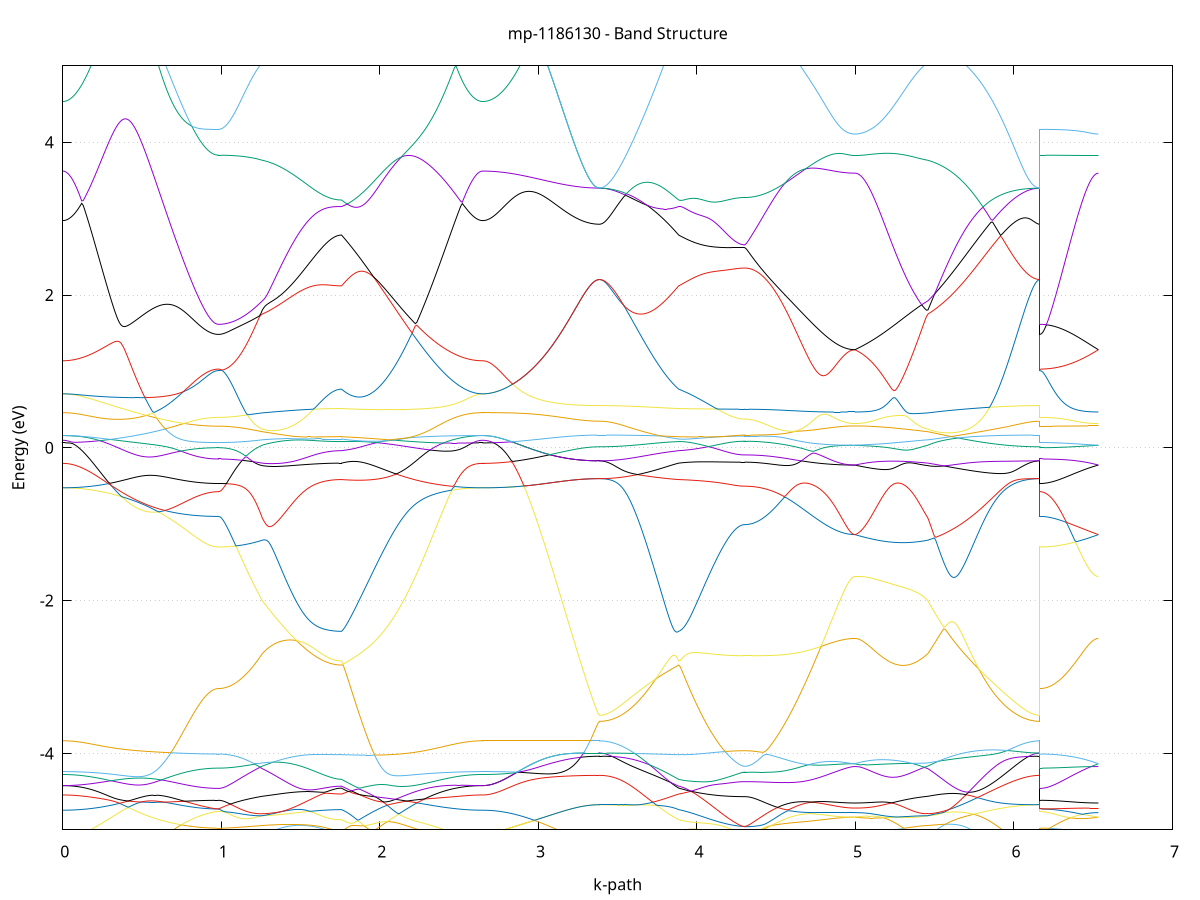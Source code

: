 set title 'mp-1186130 - Band Structure'
set xlabel 'k-path'
set ylabel 'Energy (eV)'
set grid y
set yrange [-5:5]
set terminal png size 800,600
set output 'mp-1186130_bands_gnuplot.png'
plot '-' using 1:2 with lines notitle, '-' using 1:2 with lines notitle, '-' using 1:2 with lines notitle, '-' using 1:2 with lines notitle, '-' using 1:2 with lines notitle, '-' using 1:2 with lines notitle, '-' using 1:2 with lines notitle, '-' using 1:2 with lines notitle, '-' using 1:2 with lines notitle, '-' using 1:2 with lines notitle, '-' using 1:2 with lines notitle, '-' using 1:2 with lines notitle, '-' using 1:2 with lines notitle, '-' using 1:2 with lines notitle, '-' using 1:2 with lines notitle, '-' using 1:2 with lines notitle, '-' using 1:2 with lines notitle, '-' using 1:2 with lines notitle, '-' using 1:2 with lines notitle, '-' using 1:2 with lines notitle, '-' using 1:2 with lines notitle, '-' using 1:2 with lines notitle, '-' using 1:2 with lines notitle, '-' using 1:2 with lines notitle, '-' using 1:2 with lines notitle, '-' using 1:2 with lines notitle, '-' using 1:2 with lines notitle, '-' using 1:2 with lines notitle, '-' using 1:2 with lines notitle, '-' using 1:2 with lines notitle, '-' using 1:2 with lines notitle, '-' using 1:2 with lines notitle, '-' using 1:2 with lines notitle, '-' using 1:2 with lines notitle, '-' using 1:2 with lines notitle, '-' using 1:2 with lines notitle, '-' using 1:2 with lines notitle, '-' using 1:2 with lines notitle, '-' using 1:2 with lines notitle, '-' using 1:2 with lines notitle, '-' using 1:2 with lines notitle, '-' using 1:2 with lines notitle, '-' using 1:2 with lines notitle, '-' using 1:2 with lines notitle, '-' using 1:2 with lines notitle, '-' using 1:2 with lines notitle, '-' using 1:2 with lines notitle, '-' using 1:2 with lines notitle, '-' using 1:2 with lines notitle, '-' using 1:2 with lines notitle, '-' using 1:2 with lines notitle, '-' using 1:2 with lines notitle, '-' using 1:2 with lines notitle, '-' using 1:2 with lines notitle, '-' using 1:2 with lines notitle, '-' using 1:2 with lines notitle, '-' using 1:2 with lines notitle, '-' using 1:2 with lines notitle, '-' using 1:2 with lines notitle, '-' using 1:2 with lines notitle, '-' using 1:2 with lines notitle, '-' using 1:2 with lines notitle, '-' using 1:2 with lines notitle, '-' using 1:2 with lines notitle
0.000000 -45.140709
0.009927 -45.140709
0.019854 -45.140709
0.029781 -45.140709
0.039707 -45.140709
0.049634 -45.140709
0.059561 -45.140709
0.069488 -45.140709
0.079415 -45.140709
0.089342 -45.140609
0.099268 -45.140609
0.109195 -45.140609
0.119122 -45.140609
0.129049 -45.140609
0.138976 -45.140509
0.148903 -45.140509
0.158829 -45.140509
0.168756 -45.140509
0.178683 -45.140409
0.188610 -45.140409
0.198537 -45.140409
0.208464 -45.140309
0.218390 -45.140309
0.228317 -45.140309
0.238244 -45.140209
0.248171 -45.140209
0.258098 -45.140209
0.268025 -45.140109
0.277951 -45.140109
0.287878 -45.140009
0.297805 -45.140009
0.307732 -45.140009
0.317659 -45.139909
0.327586 -45.139909
0.337512 -45.139809
0.347439 -45.139809
0.357366 -45.139709
0.367293 -45.139709
0.377220 -45.139609
0.387147 -45.139609
0.397073 -45.139509
0.407000 -45.139509
0.416927 -45.139409
0.426854 -45.139409
0.436781 -45.139309
0.446708 -45.139309
0.456634 -45.139209
0.466561 -45.139209
0.476488 -45.139109
0.486415 -45.139109
0.496342 -45.139009
0.506269 -45.139009
0.516195 -45.138909
0.526122 -45.138909
0.536049 -45.138809
0.545976 -45.138809
0.555903 -45.138709
0.565830 -45.138709
0.575756 -45.138709
0.585683 -45.138609
0.595610 -45.138609
0.605537 -45.138509
0.615464 -45.138509
0.625391 -45.138409
0.635317 -45.138409
0.645244 -45.138309
0.655171 -45.138309
0.665098 -45.138309
0.675025 -45.138209
0.684952 -45.138209
0.694878 -45.138109
0.704805 -45.138109
0.714732 -45.138109
0.724659 -45.138009
0.734586 -45.138009
0.744513 -45.138009
0.754439 -45.137909
0.764366 -45.137909
0.774293 -45.137909
0.784220 -45.137909
0.794147 -45.137809
0.804074 -45.137809
0.814000 -45.137809
0.823927 -45.137809
0.833854 -45.137709
0.843781 -45.137709
0.853708 -45.137709
0.863635 -45.137709
0.873561 -45.137709
0.883488 -45.137709
0.893415 -45.137609
0.903342 -45.137609
0.913269 -45.137609
0.923196 -45.137609
0.933122 -45.137609
0.943049 -45.137609
0.952976 -45.137609
0.962903 -45.137609
0.972830 -45.137609
0.982757 -45.137609
0.982757 -45.137609
0.992621 -45.137609
1.002486 -45.137609
1.012350 -45.137609
1.022215 -45.137609
1.032080 -45.137609
1.041944 -45.137609
1.051809 -45.137609
1.061674 -45.137609
1.071538 -45.137609
1.081403 -45.137609
1.091268 -45.137609
1.101132 -45.137709
1.110997 -45.137709
1.120862 -45.137709
1.130726 -45.137709
1.140591 -45.137709
1.150456 -45.137709
1.160320 -45.137709
1.170185 -45.137809
1.180050 -45.137809
1.189914 -45.137809
1.199779 -45.137809
1.209644 -45.137809
1.219508 -45.137909
1.229373 -45.137909
1.239238 -45.137909
1.249102 -45.137909
1.258967 -45.138009
1.258967 -45.138009
1.268959 -45.138009
1.278951 -45.138009
1.288943 -45.138009
1.298935 -45.138009
1.308927 -45.138109
1.318919 -45.138109
1.328911 -45.138109
1.338904 -45.138109
1.348896 -45.138209
1.358888 -45.138209
1.368880 -45.138209
1.378872 -45.138209
1.388864 -45.138309
1.398856 -45.138309
1.408848 -45.138309
1.418840 -45.138309
1.428832 -45.138409
1.438824 -45.138409
1.448816 -45.138409
1.458808 -45.138409
1.468800 -45.138509
1.478793 -45.138509
1.488785 -45.138509
1.498777 -45.138609
1.508769 -45.138609
1.518761 -45.138609
1.528753 -45.138609
1.538745 -45.138609
1.548737 -45.138709
1.558729 -45.138709
1.568721 -45.138709
1.578713 -45.138709
1.588705 -45.138709
1.598697 -45.138809
1.608689 -45.138809
1.618681 -45.138809
1.628674 -45.138809
1.638666 -45.138809
1.648658 -45.138809
1.658650 -45.138809
1.668642 -45.138909
1.678634 -45.138909
1.688626 -45.138909
1.698618 -45.138909
1.708610 -45.138909
1.718602 -45.138909
1.728594 -45.138909
1.738586 -45.138909
1.748578 -45.138909
1.758570 -45.138909
1.758570 -45.138909
1.768462 -45.138909
1.778353 -45.138909
1.788245 -45.138909
1.798136 -45.138809
1.808027 -45.138809
1.817919 -45.138809
1.827810 -45.138809
1.837701 -45.138809
1.847593 -45.138809
1.857484 -45.138809
1.867376 -45.138809
1.877267 -45.138809
1.887158 -45.138809
1.897050 -45.138809
1.906941 -45.138809
1.916833 -45.138809
1.926724 -45.138809
1.936615 -45.138809
1.946507 -45.138809
1.956398 -45.138809
1.966289 -45.138809
1.976181 -45.138809
1.986072 -45.138809
1.995964 -45.138809
2.005855 -45.138809
2.015746 -45.138909
2.025638 -45.138909
2.035529 -45.138909
2.045420 -45.138909
2.055312 -45.138909
2.065203 -45.139009
2.075095 -45.139009
2.084986 -45.139009
2.094877 -45.139009
2.104769 -45.139109
2.114660 -45.139109
2.124551 -45.139109
2.134443 -45.139209
2.144334 -45.139209
2.154226 -45.139209
2.164117 -45.139309
2.174008 -45.139309
2.183900 -45.139409
2.193791 -45.139409
2.203683 -45.139409
2.213574 -45.139509
2.223465 -45.139509
2.233357 -45.139509
2.243248 -45.139609
2.253139 -45.139609
2.263031 -45.139709
2.272922 -45.139709
2.282814 -45.139709
2.292705 -45.139809
2.302596 -45.139809
2.312488 -45.139909
2.322379 -45.139909
2.332270 -45.140009
2.342162 -45.140009
2.352053 -45.140009
2.361945 -45.140109
2.371836 -45.140109
2.381727 -45.140109
2.391619 -45.140209
2.401510 -45.140209
2.411401 -45.140309
2.421293 -45.140309
2.431184 -45.140309
2.441076 -45.140409
2.450967 -45.140409
2.460858 -45.140409
2.470750 -45.140409
2.480641 -45.140509
2.490532 -45.140509
2.500424 -45.140509
2.510315 -45.140509
2.520207 -45.140609
2.530098 -45.140609
2.539989 -45.140609
2.549881 -45.140609
2.559772 -45.140609
2.569664 -45.140709
2.579555 -45.140709
2.589446 -45.140709
2.599338 -45.140709
2.609229 -45.140709
2.619120 -45.140709
2.629012 -45.140709
2.638903 -45.140709
2.648795 -45.140709
2.648795 -45.140709
2.658752 -45.140709
2.668708 -45.140709
2.678665 -45.140709
2.688622 -45.140709
2.698579 -45.140709
2.708536 -45.140709
2.718493 -45.140709
2.728450 -45.140709
2.738407 -45.140709
2.748364 -45.140709
2.758321 -45.140709
2.768278 -45.140709
2.778235 -45.140709
2.788192 -45.140709
2.798149 -45.140609
2.808106 -45.140609
2.818063 -45.140609
2.828020 -45.140609
2.837977 -45.140609
2.847934 -45.140609
2.857890 -45.140609
2.867847 -45.140609
2.877804 -45.140609
2.887761 -45.140609
2.897718 -45.140509
2.907675 -45.140509
2.917632 -45.140509
2.927589 -45.140509
2.937546 -45.140509
2.947503 -45.140509
2.957460 -45.140509
2.967417 -45.140409
2.977374 -45.140409
2.987331 -45.140409
2.997288 -45.140409
3.007245 -45.140409
3.017202 -45.140409
3.027159 -45.140309
3.037116 -45.140309
3.047073 -45.140309
3.057029 -45.140309
3.066986 -45.140309
3.076943 -45.140309
3.086900 -45.140309
3.096857 -45.140209
3.106814 -45.140209
3.116771 -45.140209
3.126728 -45.140209
3.136685 -45.140209
3.146642 -45.140209
3.156599 -45.140209
3.166556 -45.140109
3.176513 -45.140109
3.186470 -45.140109
3.196427 -45.140109
3.206384 -45.140109
3.216341 -45.140109
3.226298 -45.140109
3.236255 -45.140109
3.246212 -45.140109
3.256168 -45.140009
3.266125 -45.140009
3.276082 -45.140009
3.286039 -45.140009
3.295996 -45.140009
3.305953 -45.140009
3.315910 -45.140009
3.325867 -45.140009
3.335824 -45.140009
3.345781 -45.140009
3.355738 -45.140009
3.365695 -45.140009
3.375652 -45.140009
3.385609 -45.140009
3.385609 -45.140009
3.395601 -45.140009
3.405593 -45.140009
3.415585 -45.140009
3.425577 -45.140009
3.435569 -45.140009
3.445561 -45.140009
3.455553 -45.140009
3.465545 -45.139909
3.475537 -45.139909
3.485530 -45.139909
3.495522 -45.139909
3.505514 -45.139909
3.515506 -45.139909
3.525498 -45.139909
3.535490 -45.139809
3.545482 -45.139809
3.555474 -45.139809
3.565466 -45.139809
3.575458 -45.139709
3.585450 -45.139709
3.595442 -45.139709
3.605434 -45.139709
3.615426 -45.139609
3.625418 -45.139609
3.635411 -45.139609
3.645403 -45.139609
3.655395 -45.139509
3.665387 -45.139509
3.675379 -45.139509
3.685371 -45.139509
3.695363 -45.139409
3.705355 -45.139409
3.715347 -45.139409
3.725339 -45.139309
3.735331 -45.139309
3.745323 -45.139309
3.755315 -45.139209
3.765307 -45.139209
3.775300 -45.139209
3.785292 -45.139209
3.795284 -45.139109
3.805276 -45.139109
3.815268 -45.139109
3.825260 -45.139109
3.835252 -45.139009
3.845244 -45.139009
3.855236 -45.139009
3.865228 -45.139009
3.875220 -45.138909
3.885212 -45.138909
3.885212 -45.138909
3.895140 -45.138909
3.905068 -45.138909
3.914996 -45.138909
3.924924 -45.138909
3.934852 -45.138909
3.944780 -45.138909
3.954709 -45.138909
3.964637 -45.138809
3.974565 -45.138809
3.984493 -45.138809
3.994421 -45.138809
4.004349 -45.138809
4.014277 -45.138809
4.024205 -45.138809
4.034133 -45.138809
4.044061 -45.138809
4.053989 -45.138809
4.063917 -45.138809
4.073845 -45.138809
4.083773 -45.138809
4.093701 -45.138809
4.103629 -45.138809
4.113557 -45.138809
4.123485 -45.138809
4.133413 -45.138809
4.143341 -45.138809
4.153269 -45.138809
4.163197 -45.138809
4.173125 -45.138809
4.183053 -45.138809
4.192981 -45.138809
4.202909 -45.138809
4.212837 -45.138809
4.222765 -45.138809
4.232693 -45.138809
4.242621 -45.138809
4.252549 -45.138809
4.262477 -45.138809
4.272405 -45.138809
4.282333 -45.138809
4.292261 -45.138809
4.302189 -45.138809
4.302189 -45.138809
4.312117 -45.138809
4.322044 -45.138809
4.331971 -45.138809
4.341899 -45.138809
4.351826 -45.138809
4.361754 -45.138809
4.371681 -45.138709
4.381608 -45.138709
4.391536 -45.138709
4.401463 -45.138709
4.411390 -45.138709
4.421318 -45.138709
4.431245 -45.138709
4.441172 -45.138709
4.451100 -45.138609
4.461027 -45.138609
4.470954 -45.138609
4.480882 -45.138609
4.490809 -45.138609
4.500736 -45.138609
4.510664 -45.138509
4.520591 -45.138509
4.530518 -45.138509
4.540446 -45.138509
4.550373 -45.138409
4.560300 -45.138409
4.570228 -45.138409
4.580155 -45.138409
4.590082 -45.138309
4.600010 -45.138309
4.609937 -45.138309
4.619864 -45.138309
4.629792 -45.138209
4.639719 -45.138209
4.649646 -45.138209
4.659574 -45.138209
4.669501 -45.138109
4.679428 -45.138109
4.689356 -45.138109
4.699283 -45.138009
4.709210 -45.138009
4.719138 -45.138009
4.729065 -45.138009
4.738992 -45.137909
4.748920 -45.137909
4.758847 -45.137909
4.768774 -45.137909
4.778702 -45.137909
4.788629 -45.137809
4.798556 -45.137809
4.808484 -45.137809
4.818411 -45.137809
4.828338 -45.137809
4.838266 -45.137709
4.848193 -45.137709
4.858120 -45.137709
4.868048 -45.137709
4.877975 -45.137709
4.887903 -45.137709
4.897830 -45.137609
4.907757 -45.137609
4.917685 -45.137609
4.927612 -45.137609
4.937539 -45.137609
4.947467 -45.137609
4.957394 -45.137609
4.967321 -45.137609
4.977249 -45.137609
4.987176 -45.137609
4.997103 -45.137609
4.997103 -45.137609
5.006900 -45.137609
5.016697 -45.137609
5.026494 -45.137609
5.036291 -45.137609
5.046088 -45.137609
5.055884 -45.137609
5.065681 -45.137609
5.075478 -45.137609
5.085275 -45.137609
5.095072 -45.137609
5.104869 -45.137609
5.114665 -45.137609
5.124462 -45.137609
5.134259 -45.137609
5.144056 -45.137609
5.153853 -45.137609
5.163650 -45.137609
5.173447 -45.137609
5.183243 -45.137709
5.193040 -45.137709
5.202837 -45.137709
5.212634 -45.137709
5.222431 -45.137709
5.232228 -45.137709
5.242025 -45.137709
5.251821 -45.137709
5.261618 -45.137709
5.271415 -45.137709
5.281212 -45.137709
5.291009 -45.137709
5.300806 -45.137809
5.310602 -45.137809
5.320399 -45.137809
5.330196 -45.137809
5.339993 -45.137809
5.349790 -45.137809
5.359587 -45.137809
5.369384 -45.137809
5.379180 -45.137909
5.388977 -45.137909
5.398774 -45.137909
5.408571 -45.137909
5.418368 -45.137909
5.428165 -45.137909
5.437962 -45.137909
5.447758 -45.137909
5.457555 -45.138009
5.457555 -45.138009
5.467507 -45.138009
5.477458 -45.138009
5.487409 -45.138009
5.497361 -45.138109
5.507312 -45.138109
5.517263 -45.138109
5.527215 -45.138209
5.537166 -45.138209
5.547117 -45.138209
5.557069 -45.138309
5.567020 -45.138309
5.576971 -45.138309
5.586923 -45.138409
5.596874 -45.138409
5.606826 -45.138409
5.616777 -45.138509
5.626728 -45.138509
5.636680 -45.138609
5.646631 -45.138609
5.656582 -45.138609
5.666534 -45.138709
5.676485 -45.138709
5.686436 -45.138709
5.696388 -45.138809
5.706339 -45.138809
5.716290 -45.138909
5.726242 -45.138909
5.736193 -45.138909
5.746144 -45.139009
5.756096 -45.139009
5.766047 -45.139109
5.775999 -45.139109
5.785950 -45.139109
5.795901 -45.139209
5.805853 -45.139209
5.815804 -45.139209
5.825755 -45.139309
5.835707 -45.139309
5.845658 -45.139409
5.855609 -45.139409
5.865561 -45.139409
5.875512 -45.139509
5.885463 -45.139509
5.895415 -45.139509
5.905366 -45.139509
5.915317 -45.139609
5.925269 -45.139609
5.935220 -45.139609
5.945172 -45.139709
5.955123 -45.139709
5.965074 -45.139709
5.975026 -45.139709
5.984977 -45.139809
5.994928 -45.139809
6.004880 -45.139809
6.014831 -45.139809
6.024782 -45.139909
6.034734 -45.139909
6.044685 -45.139909
6.054636 -45.139909
6.064588 -45.139909
6.074539 -45.139909
6.084490 -45.139909
6.094442 -45.140009
6.104393 -45.140009
6.114345 -45.140009
6.124296 -45.140009
6.134247 -45.140009
6.144199 -45.140009
6.154150 -45.140009
6.164101 -45.140009
6.164101 -45.137609
6.174058 -45.137609
6.184015 -45.137609
6.193972 -45.137609
6.203929 -45.137609
6.213886 -45.137609
6.223843 -45.137609
6.233800 -45.137609
6.243757 -45.137609
6.253714 -45.137609
6.263671 -45.137609
6.273628 -45.137609
6.283585 -45.137609
6.293542 -45.137609
6.303499 -45.137609
6.313456 -45.137609
6.323412 -45.137609
6.333369 -45.137609
6.343326 -45.137609
6.353283 -45.137609
6.363240 -45.137609
6.373197 -45.137609
6.383154 -45.137609
6.393111 -45.137609
6.403068 -45.137609
6.413025 -45.137609
6.422982 -45.137609
6.432939 -45.137609
6.442896 -45.137609
6.452853 -45.137609
6.462810 -45.137609
6.472767 -45.137609
6.482724 -45.137609
6.492681 -45.137609
6.502638 -45.137609
6.512595 -45.137609
6.522551 -45.137609
6.532508 -45.137609
e
0.000000 -19.600209
0.009927 -19.600309
0.019854 -19.600409
0.029781 -19.600609
0.039707 -19.601009
0.049634 -19.601309
0.059561 -19.601809
0.069488 -19.602409
0.079415 -19.603009
0.089342 -19.603809
0.099268 -19.604609
0.109195 -19.605509
0.119122 -19.606509
0.129049 -19.607509
0.138976 -19.608609
0.148903 -19.609809
0.158829 -19.611109
0.168756 -19.612409
0.178683 -19.613809
0.188610 -19.615209
0.198537 -19.616709
0.208464 -19.618309
0.218390 -19.619909
0.228317 -19.621509
0.238244 -19.623209
0.248171 -19.625009
0.258098 -19.626709
0.268025 -19.628509
0.277951 -19.630409
0.287878 -19.632209
0.297805 -19.634109
0.307732 -19.636009
0.317659 -19.637909
0.327586 -19.639909
0.337512 -19.641809
0.347439 -19.643809
0.357366 -19.645709
0.367293 -19.647709
0.377220 -19.649609
0.387147 -19.651609
0.397073 -19.653509
0.407000 -19.655409
0.416927 -19.657309
0.426854 -19.659209
0.436781 -19.661109
0.446708 -19.662909
0.456634 -19.664709
0.466561 -19.666509
0.476488 -19.668309
0.486415 -19.670009
0.496342 -19.671709
0.506269 -19.673409
0.516195 -19.675009
0.526122 -19.676609
0.536049 -19.678209
0.545976 -19.679709
0.555903 -19.681209
0.565830 -19.682609
0.575756 -19.684009
0.585683 -19.685409
0.595610 -19.686709
0.605537 -19.687909
0.615464 -19.689209
0.625391 -19.690309
0.635317 -19.691509
0.645244 -19.692609
0.655171 -19.693609
0.665098 -19.694609
0.675025 -19.695609
0.684952 -19.696509
0.694878 -19.697409
0.704805 -19.698209
0.714732 -19.699009
0.724659 -19.699709
0.734586 -19.700509
0.744513 -19.701109
0.754439 -19.701809
0.764366 -19.702409
0.774293 -19.703009
0.784220 -19.703509
0.794147 -19.704009
0.804074 -19.704509
0.814000 -19.704909
0.823927 -19.705309
0.833854 -19.705709
0.843781 -19.706009
0.853708 -19.706309
0.863635 -19.706609
0.873561 -19.706909
0.883488 -19.707109
0.893415 -19.707309
0.903342 -19.707509
0.913269 -19.707709
0.923196 -19.707809
0.933122 -19.708009
0.943049 -19.708109
0.952976 -19.708109
0.962903 -19.708209
0.972830 -19.708209
0.982757 -19.708209
0.982757 -19.708209
0.992621 -19.708209
1.002486 -19.708109
1.012350 -19.708009
1.022215 -19.707809
1.032080 -19.707609
1.041944 -19.707309
1.051809 -19.706909
1.061674 -19.706509
1.071538 -19.706109
1.081403 -19.705609
1.091268 -19.705009
1.101132 -19.704409
1.110997 -19.703709
1.120862 -19.703009
1.130726 -19.702309
1.140591 -19.701509
1.150456 -19.700609
1.160320 -19.699709
1.170185 -19.698809
1.180050 -19.697809
1.189914 -19.696809
1.199779 -19.695709
1.209644 -19.694509
1.219508 -19.693409
1.229373 -19.692209
1.239238 -19.690909
1.249102 -19.689709
1.258967 -19.688309
1.258967 -19.688309
1.268959 -19.687409
1.278951 -19.686709
1.288943 -19.686109
1.298935 -19.685609
1.308927 -19.685309
1.318919 -19.685209
1.328911 -19.685109
1.338904 -19.685209
1.348896 -19.685409
1.358888 -19.685609
1.368880 -19.685809
1.378872 -19.686109
1.388864 -19.686509
1.398856 -19.686809
1.408848 -19.687209
1.418840 -19.687609
1.428832 -19.688009
1.438824 -19.688409
1.448816 -19.688809
1.458808 -19.689309
1.468800 -19.689709
1.478793 -19.690109
1.488785 -19.690509
1.498777 -19.690909
1.508769 -19.691309
1.518761 -19.691809
1.528753 -19.692109
1.538745 -19.692509
1.548737 -19.692909
1.558729 -19.693309
1.568721 -19.693609
1.578713 -19.694009
1.588705 -19.694309
1.598697 -19.694609
1.608689 -19.694909
1.618681 -19.695209
1.628674 -19.695509
1.638666 -19.695709
1.648658 -19.695909
1.658650 -19.696209
1.668642 -19.696409
1.678634 -19.696509
1.688626 -19.696709
1.698618 -19.696809
1.708610 -19.696909
1.718602 -19.697009
1.728594 -19.697109
1.738586 -19.697209
1.748578 -19.697209
1.758570 -19.697209
1.758570 -19.697209
1.768462 -19.699309
1.778353 -19.701309
1.788245 -19.703209
1.798136 -19.705009
1.808027 -19.706809
1.817919 -19.708409
1.827810 -19.710009
1.837701 -19.711409
1.847593 -19.712709
1.857484 -19.714009
1.867376 -19.715109
1.877267 -19.716109
1.887158 -19.717009
1.897050 -19.717809
1.906941 -19.718509
1.916833 -19.719109
1.926724 -19.719509
1.936615 -19.719909
1.946507 -19.720109
1.956398 -19.720209
1.966289 -19.720109
1.976181 -19.720009
1.986072 -19.719709
1.995964 -19.719309
2.005855 -19.718809
2.015746 -19.718209
2.025638 -19.717509
2.035529 -19.716609
2.045420 -19.715709
2.055312 -19.714609
2.065203 -19.713409
2.075095 -19.712109
2.084986 -19.710709
2.094877 -19.709309
2.104769 -19.707709
2.114660 -19.706009
2.124551 -19.704209
2.134443 -19.702309
2.144334 -19.700409
2.154226 -19.698409
2.164117 -19.696309
2.174008 -19.694109
2.183900 -19.691809
2.193791 -19.689509
2.203683 -19.687209
2.213574 -19.684709
2.223465 -19.682209
2.233357 -19.679709
2.243248 -19.677209
2.253139 -19.674609
2.263031 -19.671909
2.272922 -19.669309
2.282814 -19.666609
2.292705 -19.663909
2.302596 -19.661209
2.312488 -19.658509
2.322379 -19.655809
2.332270 -19.653109
2.342162 -19.650509
2.352053 -19.647809
2.361945 -19.645209
2.371836 -19.642609
2.381727 -19.640009
2.391619 -19.637509
2.401510 -19.635009
2.411401 -19.632509
2.421293 -19.630209
2.431184 -19.627809
2.441076 -19.625609
2.450967 -19.623409
2.460858 -19.621309
2.470750 -19.619309
2.480641 -19.617309
2.490532 -19.615509
2.500424 -19.613709
2.510315 -19.612009
2.520207 -19.610409
2.530098 -19.609009
2.539989 -19.607609
2.549881 -19.606409
2.559772 -19.605209
2.569664 -19.604209
2.579555 -19.603309
2.589446 -19.602509
2.599338 -19.601809
2.609229 -19.601209
2.619120 -19.600809
2.629012 -19.600509
2.638903 -19.600309
2.648795 -19.600209
2.648795 -19.600209
2.658752 -19.600209
2.668708 -19.600209
2.678665 -19.600209
2.688622 -19.600209
2.698579 -19.600209
2.708536 -19.600209
2.718493 -19.600209
2.728450 -19.600109
2.738407 -19.600109
2.748364 -19.600109
2.758321 -19.600009
2.768278 -19.600009
2.778235 -19.600009
2.788192 -19.599909
2.798149 -19.599909
2.808106 -19.599809
2.818063 -19.599809
2.828020 -19.599709
2.837977 -19.599709
2.847934 -19.599609
2.857890 -19.599509
2.867847 -19.599509
2.877804 -19.599409
2.887761 -19.599309
2.897718 -19.599309
2.907675 -19.599209
2.917632 -19.599109
2.927589 -19.599109
2.937546 -19.599009
2.947503 -19.598909
2.957460 -19.598809
2.967417 -19.598809
2.977374 -19.598709
2.987331 -19.598609
2.997288 -19.598509
3.007245 -19.598409
3.017202 -19.598409
3.027159 -19.598309
3.037116 -19.598209
3.047073 -19.598109
3.057029 -19.598009
3.066986 -19.598009
3.076943 -19.597909
3.086900 -19.597809
3.096857 -19.597709
3.106814 -19.597709
3.116771 -19.597609
3.126728 -19.597509
3.136685 -19.597409
3.146642 -19.597409
3.156599 -19.597309
3.166556 -19.597209
3.176513 -19.597209
3.186470 -19.597109
3.196427 -19.597109
3.206384 -19.597009
3.216341 -19.596909
3.226298 -19.596909
3.236255 -19.596809
3.246212 -19.596809
3.256168 -19.596809
3.266125 -19.596709
3.276082 -19.596709
3.286039 -19.596609
3.295996 -19.596609
3.305953 -19.596609
3.315910 -19.596509
3.325867 -19.596509
3.335824 -19.596509
3.345781 -19.596509
3.355738 -19.596509
3.365695 -19.596509
3.375652 -19.596509
3.385609 -19.596509
3.385609 -19.596509
3.395601 -19.596509
3.405593 -19.596709
3.415585 -19.597009
3.425577 -19.597509
3.435569 -19.598009
3.445561 -19.598709
3.455553 -19.599609
3.465545 -19.600509
3.475537 -19.601509
3.485530 -19.602709
3.495522 -19.604009
3.505514 -19.605409
3.515506 -19.606909
3.525498 -19.608509
3.535490 -19.610209
3.545482 -19.612009
3.555474 -19.613909
3.565466 -19.615909
3.575458 -19.618009
3.585450 -19.620109
3.595442 -19.622409
3.605434 -19.624709
3.615426 -19.627009
3.625418 -19.629509
3.635411 -19.632009
3.645403 -19.634509
3.655395 -19.637109
3.665387 -19.639709
3.675379 -19.642409
3.685371 -19.645109
3.695363 -19.647909
3.705355 -19.650609
3.715347 -19.653409
3.725339 -19.656109
3.735331 -19.658909
3.745323 -19.661709
3.755315 -19.664409
3.765307 -19.667209
3.775300 -19.669909
3.785292 -19.672609
3.795284 -19.675309
3.805276 -19.677909
3.815268 -19.680509
3.825260 -19.683109
3.835252 -19.685609
3.845244 -19.688109
3.855236 -19.690409
3.865228 -19.692809
3.875220 -19.695009
3.885212 -19.697209
3.885212 -19.697209
3.895140 -19.698209
3.905068 -19.699209
3.914996 -19.700109
3.924924 -19.701109
3.934852 -19.702009
3.944780 -19.702909
3.954709 -19.703809
3.964637 -19.704709
3.974565 -19.705509
3.984493 -19.706409
3.994421 -19.707209
4.004349 -19.708009
4.014277 -19.708809
4.024205 -19.709509
4.034133 -19.710309
4.044061 -19.711009
4.053989 -19.711709
4.063917 -19.712309
4.073845 -19.713009
4.083773 -19.713609
4.093701 -19.714209
4.103629 -19.714809
4.113557 -19.715309
4.123485 -19.715809
4.133413 -19.716309
4.143341 -19.716809
4.153269 -19.717309
4.163197 -19.717709
4.173125 -19.718109
4.183053 -19.718409
4.192981 -19.718809
4.202909 -19.719109
4.212837 -19.719309
4.222765 -19.719609
4.232693 -19.719809
4.242621 -19.720009
4.252549 -19.720209
4.262477 -19.720309
4.272405 -19.720409
4.282333 -19.720509
4.292261 -19.720509
4.302189 -19.720509
4.302189 -19.720509
4.312117 -19.720509
4.322044 -19.720509
4.331971 -19.720409
4.341899 -19.720309
4.351826 -19.720209
4.361754 -19.720009
4.371681 -19.719909
4.381608 -19.719709
4.391536 -19.719409
4.401463 -19.719209
4.411390 -19.718909
4.421318 -19.718609
4.431245 -19.718309
4.441172 -19.717909
4.451100 -19.717609
4.461027 -19.717209
4.470954 -19.716809
4.480882 -19.716309
4.490809 -19.715909
4.500736 -19.715409
4.510664 -19.714909
4.520591 -19.714409
4.530518 -19.713909
4.540446 -19.713409
4.550373 -19.712809
4.560300 -19.712309
4.570228 -19.711709
4.580155 -19.711109
4.590082 -19.710509
4.600010 -19.709909
4.609937 -19.709309
4.619864 -19.708709
4.629792 -19.708109
4.639719 -19.707509
4.649646 -19.706909
4.659574 -19.706309
4.669501 -19.705709
4.679428 -19.705109
4.689356 -19.704509
4.699283 -19.703909
4.709210 -19.703309
4.719138 -19.702709
4.729065 -19.702109
4.738992 -19.701509
4.748920 -19.701009
4.758847 -19.700409
4.768774 -19.699909
4.778702 -19.699409
4.788629 -19.698909
4.798556 -19.698409
4.808484 -19.697909
4.818411 -19.697409
4.828338 -19.697009
4.838266 -19.696609
4.848193 -19.696209
4.858120 -19.695809
4.868048 -19.695509
4.877975 -19.695109
4.887903 -19.694809
4.897830 -19.694609
4.907757 -19.694309
4.917685 -19.694109
4.927612 -19.693909
4.937539 -19.693709
4.947467 -19.693509
4.957394 -19.693409
4.967321 -19.693309
4.977249 -19.693309
4.987176 -19.693209
4.997103 -19.693209
4.997103 -19.693209
5.006900 -19.693709
5.016697 -19.694209
5.026494 -19.694609
5.036291 -19.695109
5.046088 -19.695509
5.055884 -19.695909
5.065681 -19.696309
5.075478 -19.696609
5.085275 -19.697009
5.095072 -19.697309
5.104869 -19.697609
5.114665 -19.697809
5.124462 -19.698109
5.134259 -19.698309
5.144056 -19.698509
5.153853 -19.698609
5.163650 -19.698709
5.173447 -19.698809
5.183243 -19.698909
5.193040 -19.699009
5.202837 -19.699009
5.212634 -19.698909
5.222431 -19.698909
5.232228 -19.698809
5.242025 -19.698709
5.251821 -19.698609
5.261618 -19.698409
5.271415 -19.698209
5.281212 -19.697909
5.291009 -19.697709
5.300806 -19.697409
5.310602 -19.697009
5.320399 -19.696709
5.330196 -19.696309
5.339993 -19.695809
5.349790 -19.695409
5.359587 -19.694909
5.369384 -19.694409
5.379180 -19.693809
5.388977 -19.693209
5.398774 -19.692609
5.408571 -19.692009
5.418368 -19.691309
5.428165 -19.690609
5.437962 -19.689909
5.447758 -19.689109
5.457555 -19.688309
5.457555 -19.688309
5.467507 -19.687009
5.477458 -19.685609
5.487409 -19.684109
5.497361 -19.682709
5.507312 -19.681209
5.517263 -19.679609
5.527215 -19.678109
5.537166 -19.676509
5.547117 -19.674909
5.557069 -19.673309
5.567020 -19.671609
5.576971 -19.670009
5.586923 -19.668309
5.596874 -19.666609
5.606826 -19.664809
5.616777 -19.663109
5.626728 -19.661409
5.636680 -19.659609
5.646631 -19.657809
5.656582 -19.656109
5.666534 -19.654309
5.676485 -19.652509
5.686436 -19.651109
5.696388 -19.649709
5.706339 -19.648409
5.716290 -19.647009
5.726242 -19.645509
5.736193 -19.644109
5.746144 -19.642609
5.756096 -19.641109
5.766047 -19.639609
5.775999 -19.638109
5.785950 -19.636609
5.795901 -19.635009
5.805853 -19.633509
5.815804 -19.631909
5.825755 -19.630409
5.835707 -19.628809
5.845658 -19.627309
5.855609 -19.625709
5.865561 -19.624209
5.875512 -19.622709
5.885463 -19.621209
5.895415 -19.619709
5.905366 -19.618209
5.915317 -19.616809
5.925269 -19.615409
5.935220 -19.614009
5.945172 -19.612609
5.955123 -19.611309
5.965074 -19.610009
5.975026 -19.608809
5.984977 -19.607609
5.994928 -19.606509
6.004880 -19.605409
6.014831 -19.604409
6.024782 -19.603409
6.034734 -19.602509
6.044685 -19.601609
6.054636 -19.600809
6.064588 -19.600109
6.074539 -19.599409
6.084490 -19.598809
6.094442 -19.598309
6.104393 -19.597809
6.114345 -19.597409
6.124296 -19.597009
6.134247 -19.596809
6.144199 -19.596609
6.154150 -19.596509
6.164101 -19.596509
6.164101 -19.708209
6.174058 -19.708209
6.184015 -19.708209
6.193972 -19.708109
6.203929 -19.708009
6.213886 -19.707909
6.223843 -19.707809
6.233800 -19.707609
6.243757 -19.707409
6.253714 -19.707209
6.263671 -19.706909
6.273628 -19.706609
6.283585 -19.706309
6.293542 -19.706009
6.303499 -19.705709
6.313456 -19.705309
6.323412 -19.704909
6.333369 -19.704509
6.343326 -19.704109
6.353283 -19.703609
6.363240 -19.703109
6.373197 -19.702709
6.383154 -19.702209
6.393111 -19.701609
6.403068 -19.701109
6.413025 -19.700509
6.422982 -19.700009
6.432939 -19.699409
6.442896 -19.698809
6.452853 -19.698209
6.462810 -19.697609
6.472767 -19.697009
6.482724 -19.696409
6.492681 -19.695809
6.502638 -19.695109
6.512595 -19.694509
6.522551 -19.693809
6.532508 -19.693209
e
0.000000 -19.600209
0.009927 -19.600309
0.019854 -19.600309
0.029781 -19.600409
0.039707 -19.600609
0.049634 -19.600709
0.059561 -19.601009
0.069488 -19.601209
0.079415 -19.601509
0.089342 -19.601909
0.099268 -19.602209
0.109195 -19.602709
0.119122 -19.603109
0.129049 -19.603609
0.138976 -19.604109
0.148903 -19.604709
0.158829 -19.605309
0.168756 -19.605909
0.178683 -19.606609
0.188610 -19.607309
0.198537 -19.608009
0.208464 -19.608809
0.218390 -19.609609
0.228317 -19.610409
0.238244 -19.611309
0.248171 -19.612209
0.258098 -19.613109
0.268025 -19.614009
0.277951 -19.615009
0.287878 -19.616009
0.297805 -19.617009
0.307732 -19.618009
0.317659 -19.619109
0.327586 -19.620209
0.337512 -19.621309
0.347439 -19.622409
0.357366 -19.623509
0.367293 -19.624709
0.377220 -19.625809
0.387147 -19.627009
0.397073 -19.628209
0.407000 -19.629409
0.416927 -19.630609
0.426854 -19.631809
0.436781 -19.633009
0.446708 -19.634209
0.456634 -19.635509
0.466561 -19.636709
0.476488 -19.637909
0.486415 -19.639209
0.496342 -19.640409
0.506269 -19.641609
0.516195 -19.642909
0.526122 -19.644109
0.536049 -19.645309
0.545976 -19.646509
0.555903 -19.647709
0.565830 -19.648909
0.575756 -19.650109
0.585683 -19.651309
0.595610 -19.652509
0.605537 -19.653609
0.615464 -19.654709
0.625391 -19.655909
0.635317 -19.657009
0.645244 -19.658009
0.655171 -19.659109
0.665098 -19.660109
0.675025 -19.661209
0.684952 -19.662209
0.694878 -19.663109
0.704805 -19.664109
0.714732 -19.665009
0.724659 -19.665909
0.734586 -19.666809
0.744513 -19.667609
0.754439 -19.668509
0.764366 -19.669209
0.774293 -19.670009
0.784220 -19.670709
0.794147 -19.671409
0.804074 -19.672109
0.814000 -19.672709
0.823927 -19.673309
0.833854 -19.673909
0.843781 -19.674409
0.853708 -19.674909
0.863635 -19.675409
0.873561 -19.675809
0.883488 -19.676209
0.893415 -19.676609
0.903342 -19.676909
0.913269 -19.677209
0.923196 -19.677409
0.933122 -19.677609
0.943049 -19.677809
0.952976 -19.677909
0.962903 -19.678009
0.972830 -19.678109
0.982757 -19.678109
0.982757 -19.678109
0.992621 -19.678109
1.002486 -19.678109
1.012350 -19.678009
1.022215 -19.678009
1.032080 -19.678009
1.041944 -19.677909
1.051809 -19.677809
1.061674 -19.677809
1.071538 -19.677709
1.081403 -19.677609
1.091268 -19.677409
1.101132 -19.677309
1.110997 -19.677209
1.120862 -19.677009
1.130726 -19.676809
1.140591 -19.676609
1.150456 -19.676409
1.160320 -19.676209
1.170185 -19.675909
1.180050 -19.675609
1.189914 -19.675309
1.199779 -19.675009
1.209644 -19.674609
1.219508 -19.674209
1.229373 -19.673809
1.239238 -19.673409
1.249102 -19.672909
1.258967 -19.672409
1.258967 -19.672409
1.268959 -19.672009
1.278951 -19.671309
1.288943 -19.670509
1.298935 -19.669509
1.308927 -19.668309
1.318919 -19.666909
1.328911 -19.665309
1.338904 -19.663709
1.348896 -19.661909
1.358888 -19.660009
1.368880 -19.658109
1.378872 -19.656109
1.388864 -19.654109
1.398856 -19.652009
1.408848 -19.649909
1.418840 -19.647809
1.428832 -19.645709
1.438824 -19.643609
1.448816 -19.641509
1.458808 -19.639409
1.468800 -19.637309
1.478793 -19.635209
1.488785 -19.633209
1.498777 -19.631209
1.508769 -19.629209
1.518761 -19.627209
1.528753 -19.625309
1.538745 -19.623509
1.548737 -19.621709
1.558729 -19.619909
1.568721 -19.618309
1.578713 -19.616609
1.588705 -19.615109
1.598697 -19.613609
1.608689 -19.612209
1.618681 -19.610809
1.628674 -19.609609
1.638666 -19.608409
1.648658 -19.607309
1.658650 -19.606309
1.668642 -19.605409
1.678634 -19.604609
1.688626 -19.603909
1.698618 -19.603209
1.708610 -19.602709
1.718602 -19.602209
1.728594 -19.601909
1.738586 -19.601609
1.748578 -19.601509
1.758570 -19.601409
1.758570 -19.601409
1.768462 -19.601609
1.778353 -19.601709
1.788245 -19.601809
1.798136 -19.601909
1.808027 -19.602009
1.817919 -19.602109
1.827810 -19.602209
1.837701 -19.602309
1.847593 -19.602409
1.857484 -19.602509
1.867376 -19.602609
1.877267 -19.602609
1.887158 -19.602709
1.897050 -19.602809
1.906941 -19.602909
1.916833 -19.602909
1.926724 -19.603009
1.936615 -19.603009
1.946507 -19.603109
1.956398 -19.603109
1.966289 -19.603209
1.976181 -19.603209
1.986072 -19.603209
1.995964 -19.603209
2.005855 -19.603309
2.015746 -19.603309
2.025638 -19.603309
2.035529 -19.603309
2.045420 -19.603309
2.055312 -19.603309
2.065203 -19.603309
2.075095 -19.603309
2.084986 -19.603309
2.094877 -19.603209
2.104769 -19.603209
2.114660 -19.603209
2.124551 -19.603109
2.134443 -19.603109
2.144334 -19.603109
2.154226 -19.603009
2.164117 -19.603009
2.174008 -19.602909
2.183900 -19.602909
2.193791 -19.602809
2.203683 -19.602809
2.213574 -19.602709
2.223465 -19.602609
2.233357 -19.602609
2.243248 -19.602509
2.253139 -19.602409
2.263031 -19.602409
2.272922 -19.602309
2.282814 -19.602209
2.292705 -19.602109
2.302596 -19.602109
2.312488 -19.602009
2.322379 -19.601909
2.332270 -19.601809
2.342162 -19.601709
2.352053 -19.601709
2.361945 -19.601609
2.371836 -19.601509
2.381727 -19.601409
2.391619 -19.601409
2.401510 -19.601309
2.411401 -19.601209
2.421293 -19.601109
2.431184 -19.601109
2.441076 -19.601009
2.450967 -19.600909
2.460858 -19.600909
2.470750 -19.600809
2.480641 -19.600809
2.490532 -19.600709
2.500424 -19.600609
2.510315 -19.600609
2.520207 -19.600509
2.530098 -19.600509
2.539989 -19.600509
2.549881 -19.600409
2.559772 -19.600409
2.569664 -19.600409
2.579555 -19.600309
2.589446 -19.600309
2.599338 -19.600309
2.609229 -19.600309
2.619120 -19.600309
2.629012 -19.600209
2.638903 -19.600209
2.648795 -19.600209
2.648795 -19.600209
2.658752 -19.600209
2.668708 -19.600209
2.678665 -19.600209
2.688622 -19.600209
2.698579 -19.600209
2.708536 -19.600209
2.718493 -19.600209
2.728450 -19.600109
2.738407 -19.600109
2.748364 -19.600109
2.758321 -19.600009
2.768278 -19.600009
2.778235 -19.600009
2.788192 -19.599909
2.798149 -19.599909
2.808106 -19.599809
2.818063 -19.599809
2.828020 -19.599709
2.837977 -19.599709
2.847934 -19.599609
2.857890 -19.599509
2.867847 -19.599509
2.877804 -19.599409
2.887761 -19.599309
2.897718 -19.599309
2.907675 -19.599209
2.917632 -19.599109
2.927589 -19.599109
2.937546 -19.599009
2.947503 -19.598909
2.957460 -19.598809
2.967417 -19.598709
2.977374 -19.598709
2.987331 -19.598609
2.997288 -19.598509
3.007245 -19.598409
3.017202 -19.598309
3.027159 -19.598309
3.037116 -19.598209
3.047073 -19.598109
3.057029 -19.598009
3.066986 -19.598009
3.076943 -19.597909
3.086900 -19.597809
3.096857 -19.597709
3.106814 -19.597609
3.116771 -19.597609
3.126728 -19.597509
3.136685 -19.597409
3.146642 -19.597409
3.156599 -19.597309
3.166556 -19.597209
3.176513 -19.597209
3.186470 -19.597109
3.196427 -19.597009
3.206384 -19.597009
3.216341 -19.596909
3.226298 -19.596909
3.236255 -19.596809
3.246212 -19.596809
3.256168 -19.596709
3.266125 -19.596709
3.276082 -19.596709
3.286039 -19.596609
3.295996 -19.596609
3.305953 -19.596609
3.315910 -19.596509
3.325867 -19.596509
3.335824 -19.596509
3.345781 -19.596509
3.355738 -19.596509
3.365695 -19.596509
3.375652 -19.596509
3.385609 -19.596509
3.385609 -19.596509
3.395601 -19.596509
3.405593 -19.596509
3.415585 -19.596509
3.425577 -19.596509
3.435569 -19.596509
3.445561 -19.596609
3.455553 -19.596609
3.465545 -19.596609
3.475537 -19.596709
3.485530 -19.596709
3.495522 -19.596809
3.505514 -19.596909
3.515506 -19.596909
3.525498 -19.597009
3.535490 -19.597109
3.545482 -19.597209
3.555474 -19.597309
3.565466 -19.597409
3.575458 -19.597509
3.585450 -19.597609
3.595442 -19.597709
3.605434 -19.597809
3.615426 -19.597909
3.625418 -19.598009
3.635411 -19.598109
3.645403 -19.598209
3.655395 -19.598409
3.665387 -19.598509
3.675379 -19.598609
3.685371 -19.598809
3.695363 -19.598909
3.705355 -19.599009
3.715347 -19.599209
3.725339 -19.599309
3.735331 -19.599409
3.745323 -19.599609
3.755315 -19.599709
3.765307 -19.599809
3.775300 -19.600009
3.785292 -19.600109
3.795284 -19.600309
3.805276 -19.600409
3.815268 -19.600509
3.825260 -19.600709
3.835252 -19.600809
3.845244 -19.600909
3.855236 -19.601109
3.865228 -19.601209
3.875220 -19.601309
3.885212 -19.601409
3.885212 -19.601409
3.895140 -19.601509
3.905068 -19.601609
3.914996 -19.601609
3.924924 -19.601709
3.934852 -19.601709
3.944780 -19.601809
3.954709 -19.601809
3.964637 -19.601909
3.974565 -19.602009
3.984493 -19.602009
3.994421 -19.602109
4.004349 -19.602109
4.014277 -19.602209
4.024205 -19.602209
4.034133 -19.602309
4.044061 -19.602309
4.053989 -19.602409
4.063917 -19.602509
4.073845 -19.602509
4.083773 -19.602509
4.093701 -19.602609
4.103629 -19.602609
4.113557 -19.602709
4.123485 -19.602709
4.133413 -19.602809
4.143341 -19.602809
4.153269 -19.602809
4.163197 -19.602909
4.173125 -19.602909
4.183053 -19.602909
4.192981 -19.603009
4.202909 -19.603009
4.212837 -19.603009
4.222765 -19.603009
4.232693 -19.603109
4.242621 -19.603109
4.252549 -19.603109
4.262477 -19.603109
4.272405 -19.603109
4.282333 -19.603109
4.292261 -19.603109
4.302189 -19.603109
4.302189 -19.603109
4.312117 -19.603209
4.322044 -19.603309
4.331971 -19.603509
4.341899 -19.603809
4.351826 -19.604309
4.361754 -19.604809
4.371681 -19.605409
4.381608 -19.606009
4.391536 -19.606809
4.401463 -19.607609
4.411390 -19.608609
4.421318 -19.609609
4.431245 -19.610709
4.441172 -19.611809
4.451100 -19.613109
4.461027 -19.614409
4.470954 -19.615809
4.480882 -19.617209
4.490809 -19.618709
4.500736 -19.620309
4.510664 -19.621909
4.520591 -19.623609
4.530518 -19.625309
4.540446 -19.627109
4.550373 -19.628909
4.560300 -19.630709
4.570228 -19.632609
4.580155 -19.634609
4.590082 -19.636509
4.600010 -19.638509
4.609937 -19.640409
4.619864 -19.642409
4.629792 -19.644509
4.639719 -19.646509
4.649646 -19.648509
4.659574 -19.650509
4.669501 -19.652509
4.679428 -19.654509
4.689356 -19.656509
4.699283 -19.658509
4.709210 -19.660509
4.719138 -19.662409
4.729065 -19.664309
4.738992 -19.666209
4.748920 -19.668009
4.758847 -19.669809
4.768774 -19.671509
4.778702 -19.673209
4.788629 -19.674909
4.798556 -19.676509
4.808484 -19.678009
4.818411 -19.679509
4.828338 -19.680909
4.838266 -19.682209
4.848193 -19.683509
4.858120 -19.684709
4.868048 -19.685909
4.877975 -19.686909
4.887903 -19.687909
4.897830 -19.688809
4.907757 -19.689609
4.917685 -19.690409
4.927612 -19.691009
4.937539 -19.691609
4.947467 -19.692109
4.957394 -19.692509
4.967321 -19.692809
4.977249 -19.693009
4.987176 -19.693209
4.997103 -19.693209
4.997103 -19.693209
5.006900 -19.692709
5.016697 -19.692209
5.026494 -19.691709
5.036291 -19.691209
5.046088 -19.690609
5.055884 -19.690109
5.065681 -19.689609
5.075478 -19.689109
5.085275 -19.688509
5.095072 -19.688009
5.104869 -19.687509
5.114665 -19.687009
5.124462 -19.686509
5.134259 -19.685909
5.144056 -19.685409
5.153853 -19.684909
5.163650 -19.684409
5.173447 -19.683909
5.183243 -19.683409
5.193040 -19.683009
5.202837 -19.682509
5.212634 -19.682009
5.222431 -19.681509
5.232228 -19.681109
5.242025 -19.680609
5.251821 -19.680209
5.261618 -19.679709
5.271415 -19.679309
5.281212 -19.678909
5.291009 -19.678409
5.300806 -19.678009
5.310602 -19.677609
5.320399 -19.677209
5.330196 -19.676909
5.339993 -19.676509
5.349790 -19.676109
5.359587 -19.675709
5.369384 -19.675409
5.379180 -19.675009
5.388977 -19.674709
5.398774 -19.674409
5.408571 -19.674009
5.418368 -19.673709
5.428165 -19.673409
5.437962 -19.673109
5.447758 -19.672709
5.457555 -19.672409
5.457555 -19.672409
5.467507 -19.671909
5.477458 -19.671309
5.487409 -19.670709
5.497361 -19.670109
5.507312 -19.669409
5.517263 -19.668709
5.527215 -19.668009
5.537166 -19.667209
5.547117 -19.666409
5.557069 -19.665509
5.567020 -19.664609
5.576971 -19.663709
5.586923 -19.662709
5.596874 -19.661709
5.606826 -19.660709
5.616777 -19.659609
5.626728 -19.658509
5.636680 -19.657409
5.646631 -19.656209
5.656582 -19.654909
5.666534 -19.653709
5.676485 -19.652409
5.686436 -19.650709
5.696388 -19.649009
5.706339 -19.647209
5.716290 -19.645409
5.726242 -19.643709
5.736193 -19.641909
5.746144 -19.640209
5.756096 -19.638409
5.766047 -19.636709
5.775999 -19.635009
5.785950 -19.633309
5.795901 -19.631609
5.805853 -19.630009
5.815804 -19.628409
5.825755 -19.626809
5.835707 -19.625209
5.845658 -19.623609
5.855609 -19.622109
5.865561 -19.620609
5.875512 -19.619109
5.885463 -19.617709
5.895415 -19.616309
5.905366 -19.615009
5.915317 -19.613709
5.925269 -19.612409
5.935220 -19.611109
5.945172 -19.609909
5.955123 -19.608809
5.965074 -19.607709
5.975026 -19.606609
5.984977 -19.605609
5.994928 -19.604709
6.004880 -19.603709
6.014831 -19.602909
6.024782 -19.602109
6.034734 -19.601309
6.044685 -19.600609
6.054636 -19.599909
6.064588 -19.599309
6.074539 -19.598809
6.084490 -19.598309
6.094442 -19.597909
6.104393 -19.597509
6.114345 -19.597209
6.124296 -19.596909
6.134247 -19.596709
6.144199 -19.596609
6.154150 -19.596509
6.164101 -19.596509
6.164101 -19.678109
6.174058 -19.678109
6.184015 -19.678109
6.193972 -19.678209
6.203929 -19.678309
6.213886 -19.678409
6.223843 -19.678609
6.233800 -19.678809
6.243757 -19.679009
6.253714 -19.679209
6.263671 -19.679409
6.273628 -19.679709
6.283585 -19.680009
6.293542 -19.680309
6.303499 -19.680709
6.313456 -19.681109
6.323412 -19.681509
6.333369 -19.681909
6.343326 -19.682309
6.353283 -19.682809
6.363240 -19.683209
6.373197 -19.683709
6.383154 -19.684209
6.393111 -19.684809
6.403068 -19.685309
6.413025 -19.685809
6.422982 -19.686409
6.432939 -19.687009
6.442896 -19.687609
6.452853 -19.688209
6.462810 -19.688809
6.472767 -19.689409
6.482724 -19.690009
6.492681 -19.690709
6.502638 -19.691309
6.512595 -19.691909
6.522551 -19.692609
6.532508 -19.693209
e
0.000000 -19.234809
0.009927 -19.234809
0.019854 -19.234809
0.029781 -19.234809
0.039707 -19.234809
0.049634 -19.234809
0.059561 -19.234809
0.069488 -19.234809
0.079415 -19.234909
0.089342 -19.234909
0.099268 -19.234909
0.109195 -19.234909
0.119122 -19.234909
0.129049 -19.235009
0.138976 -19.235009
0.148903 -19.235009
0.158829 -19.235109
0.168756 -19.235109
0.178683 -19.235109
0.188610 -19.235209
0.198537 -19.235209
0.208464 -19.235209
0.218390 -19.235309
0.228317 -19.235309
0.238244 -19.235409
0.248171 -19.235409
0.258098 -19.235409
0.268025 -19.235509
0.277951 -19.235509
0.287878 -19.235609
0.297805 -19.235609
0.307732 -19.235709
0.317659 -19.235709
0.327586 -19.235809
0.337512 -19.235809
0.347439 -19.235809
0.357366 -19.235909
0.367293 -19.235909
0.377220 -19.236009
0.387147 -19.236009
0.397073 -19.236109
0.407000 -19.236109
0.416927 -19.236209
0.426854 -19.236209
0.436781 -19.236309
0.446708 -19.236309
0.456634 -19.236409
0.466561 -19.236409
0.476488 -19.236509
0.486415 -19.236509
0.496342 -19.236509
0.506269 -19.236609
0.516195 -19.236609
0.526122 -19.236709
0.536049 -19.236709
0.545976 -19.236709
0.555903 -19.236809
0.565830 -19.236809
0.575756 -19.236809
0.585683 -19.236909
0.595610 -19.236909
0.605537 -19.236909
0.615464 -19.237009
0.625391 -19.237009
0.635317 -19.237009
0.645244 -19.237109
0.655171 -19.237109
0.665098 -19.237109
0.675025 -19.237109
0.684952 -19.237109
0.694878 -19.237209
0.704805 -19.237209
0.714732 -19.237209
0.724659 -19.237209
0.734586 -19.237209
0.744513 -19.237309
0.754439 -19.237309
0.764366 -19.237309
0.774293 -19.237309
0.784220 -19.237309
0.794147 -19.237309
0.804074 -19.237309
0.814000 -19.237309
0.823927 -19.237409
0.833854 -19.237409
0.843781 -19.237409
0.853708 -19.237409
0.863635 -19.237409
0.873561 -19.237409
0.883488 -19.237409
0.893415 -19.237409
0.903342 -19.237409
0.913269 -19.237409
0.923196 -19.237409
0.933122 -19.237409
0.943049 -19.237409
0.952976 -19.237409
0.962903 -19.237409
0.972830 -19.237409
0.982757 -19.237409
0.982757 -19.237409
0.992621 -19.237409
1.002486 -19.237509
1.012350 -19.237509
1.022215 -19.237609
1.032080 -19.237809
1.041944 -19.237909
1.051809 -19.238109
1.061674 -19.238309
1.071538 -19.238509
1.081403 -19.238709
1.091268 -19.239009
1.101132 -19.239309
1.110997 -19.239609
1.120862 -19.240009
1.130726 -19.240409
1.140591 -19.240709
1.150456 -19.241209
1.160320 -19.241609
1.170185 -19.242109
1.180050 -19.242609
1.189914 -19.243109
1.199779 -19.243609
1.209644 -19.244109
1.219508 -19.244709
1.229373 -19.245309
1.239238 -19.245909
1.249102 -19.246509
1.258967 -19.247109
1.258967 -19.247109
1.268959 -19.247609
1.278951 -19.248109
1.288943 -19.248509
1.298935 -19.249009
1.308927 -19.249509
1.318919 -19.250009
1.328911 -19.250509
1.338904 -19.251009
1.348896 -19.251409
1.358888 -19.251909
1.368880 -19.252409
1.378872 -19.252909
1.388864 -19.253409
1.398856 -19.253909
1.408848 -19.254409
1.418840 -19.254809
1.428832 -19.255309
1.438824 -19.255809
1.448816 -19.256209
1.458808 -19.256709
1.468800 -19.257109
1.478793 -19.257509
1.488785 -19.258009
1.498777 -19.258409
1.508769 -19.258809
1.518761 -19.259209
1.528753 -19.259609
1.538745 -19.260009
1.548737 -19.260309
1.558729 -19.260709
1.568721 -19.261009
1.578713 -19.261309
1.588705 -19.261609
1.598697 -19.261909
1.608689 -19.262209
1.618681 -19.262509
1.628674 -19.262709
1.638666 -19.262909
1.648658 -19.263109
1.658650 -19.263309
1.668642 -19.263509
1.678634 -19.263709
1.688626 -19.263809
1.698618 -19.263909
1.708610 -19.264009
1.718602 -19.264109
1.728594 -19.264209
1.738586 -19.264209
1.748578 -19.264309
1.758570 -19.264309
1.758570 -19.264309
1.768462 -19.263509
1.778353 -19.262809
1.788245 -19.262009
1.798136 -19.261309
1.808027 -19.260609
1.817919 -19.259809
1.827810 -19.259109
1.837701 -19.258409
1.847593 -19.257609
1.857484 -19.256909
1.867376 -19.256209
1.877267 -19.255509
1.887158 -19.254909
1.897050 -19.254209
1.906941 -19.253509
1.916833 -19.252909
1.926724 -19.252209
1.936615 -19.251609
1.946507 -19.251009
1.956398 -19.250409
1.966289 -19.249809
1.976181 -19.249209
1.986072 -19.248609
1.995964 -19.248009
2.005855 -19.247509
2.015746 -19.246909
2.025638 -19.246409
2.035529 -19.245909
2.045420 -19.245409
2.055312 -19.244909
2.065203 -19.244409
2.075095 -19.244009
2.084986 -19.243509
2.094877 -19.243109
2.104769 -19.242709
2.114660 -19.242309
2.124551 -19.241909
2.134443 -19.241509
2.144334 -19.241109
2.154226 -19.240809
2.164117 -19.240509
2.174008 -19.240109
2.183900 -19.239809
2.193791 -19.239509
2.203683 -19.239209
2.213574 -19.239009
2.223465 -19.238709
2.233357 -19.238409
2.243248 -19.238209
2.253139 -19.238009
2.263031 -19.237809
2.272922 -19.237509
2.282814 -19.237409
2.292705 -19.237209
2.302596 -19.237009
2.312488 -19.236809
2.322379 -19.236709
2.332270 -19.236509
2.342162 -19.236409
2.352053 -19.236209
2.361945 -19.236109
2.371836 -19.236009
2.381727 -19.235909
2.391619 -19.235809
2.401510 -19.235709
2.411401 -19.235609
2.421293 -19.235509
2.431184 -19.235509
2.441076 -19.235409
2.450967 -19.235309
2.460858 -19.235309
2.470750 -19.235209
2.480641 -19.235209
2.490532 -19.235109
2.500424 -19.235109
2.510315 -19.235009
2.520207 -19.235009
2.530098 -19.235009
2.539989 -19.234909
2.549881 -19.234909
2.559772 -19.234909
2.569664 -19.234909
2.579555 -19.234809
2.589446 -19.234809
2.599338 -19.234809
2.609229 -19.234809
2.619120 -19.234809
2.629012 -19.234809
2.638903 -19.234809
2.648795 -19.234809
2.648795 -19.234809
2.658752 -19.234809
2.668708 -19.234909
2.678665 -19.235009
2.688622 -19.235209
2.698579 -19.235409
2.708536 -19.235709
2.718493 -19.236009
2.728450 -19.236409
2.738407 -19.236809
2.748364 -19.237309
2.758321 -19.237809
2.768278 -19.238409
2.778235 -19.239009
2.788192 -19.239609
2.798149 -19.240309
2.808106 -19.241009
2.818063 -19.241809
2.828020 -19.242609
2.837977 -19.243409
2.847934 -19.244309
2.857890 -19.245209
2.867847 -19.246109
2.877804 -19.247109
2.887761 -19.248109
2.897718 -19.249109
2.907675 -19.250109
2.917632 -19.251209
2.927589 -19.252309
2.937546 -19.253409
2.947503 -19.254509
2.957460 -19.255609
2.967417 -19.256709
2.977374 -19.257909
2.987331 -19.259009
2.997288 -19.260209
3.007245 -19.261409
3.017202 -19.262509
3.027159 -19.263709
3.037116 -19.264809
3.047073 -19.266009
3.057029 -19.267109
3.066986 -19.268209
3.076943 -19.269409
3.086900 -19.270509
3.096857 -19.271609
3.106814 -19.272709
3.116771 -19.273709
3.126728 -19.274709
3.136685 -19.275809
3.146642 -19.276709
3.156599 -19.277709
3.166556 -19.278609
3.176513 -19.279509
3.186470 -19.280409
3.196427 -19.281209
3.206384 -19.282009
3.216341 -19.282809
3.226298 -19.283609
3.236255 -19.284209
3.246212 -19.284909
3.256168 -19.285509
3.266125 -19.286109
3.276082 -19.286609
3.286039 -19.287109
3.295996 -19.287609
3.305953 -19.288009
3.315910 -19.288309
3.325867 -19.288609
3.335824 -19.288909
3.345781 -19.289109
3.355738 -19.289309
3.365695 -19.289409
3.375652 -19.289509
3.385609 -19.289509
3.385609 -19.289509
3.395601 -19.289509
3.405593 -19.289409
3.415585 -19.289409
3.425577 -19.289309
3.435569 -19.289209
3.445561 -19.289009
3.455553 -19.288809
3.465545 -19.288709
3.475537 -19.288409
3.485530 -19.288209
3.495522 -19.287909
3.505514 -19.287609
3.515506 -19.287309
3.525498 -19.287009
3.535490 -19.286609
3.545482 -19.286209
3.555474 -19.285809
3.565466 -19.285409
3.575458 -19.285009
3.585450 -19.284509
3.595442 -19.284009
3.605434 -19.283509
3.615426 -19.283009
3.625418 -19.282409
3.635411 -19.281909
3.645403 -19.281309
3.655395 -19.280709
3.665387 -19.280109
3.675379 -19.279509
3.685371 -19.278809
3.695363 -19.278209
3.705355 -19.277509
3.715347 -19.276909
3.725339 -19.276209
3.735331 -19.275509
3.745323 -19.274809
3.755315 -19.274009
3.765307 -19.273309
3.775300 -19.272609
3.785292 -19.271809
3.795284 -19.271109
3.805276 -19.270409
3.815268 -19.269609
3.825260 -19.268809
3.835252 -19.268109
3.845244 -19.267309
3.855236 -19.266609
3.865228 -19.265809
3.875220 -19.265009
3.885212 -19.264309
3.885212 -19.264309
3.895140 -19.263909
3.905068 -19.263509
3.914996 -19.263209
3.924924 -19.262709
3.934852 -19.262309
3.944780 -19.261909
3.954709 -19.261509
3.964637 -19.261009
3.974565 -19.260609
3.984493 -19.260109
3.994421 -19.259609
4.004349 -19.259209
4.014277 -19.258709
4.024205 -19.258209
4.034133 -19.257809
4.044061 -19.257309
4.053989 -19.256909
4.063917 -19.256409
4.073845 -19.256009
4.083773 -19.255509
4.093701 -19.255109
4.103629 -19.254709
4.113557 -19.254309
4.123485 -19.253909
4.133413 -19.253509
4.143341 -19.253209
4.153269 -19.252809
4.163197 -19.252509
4.173125 -19.252209
4.183053 -19.251909
4.192981 -19.251609
4.202909 -19.251409
4.212837 -19.251109
4.222765 -19.250909
4.232693 -19.250709
4.242621 -19.250609
4.252549 -19.250409
4.262477 -19.250309
4.272405 -19.250209
4.282333 -19.250209
4.292261 -19.250109
4.302189 -19.250109
4.302189 -19.250109
4.312117 -19.250109
4.322044 -19.250109
4.331971 -19.250109
4.341899 -19.250009
4.351826 -19.250009
4.361754 -19.249909
4.371681 -19.249809
4.381608 -19.249709
4.391536 -19.249609
4.401463 -19.249509
4.411390 -19.249409
4.421318 -19.249209
4.431245 -19.249109
4.441172 -19.248909
4.451100 -19.248809
4.461027 -19.248609
4.470954 -19.248409
4.480882 -19.248209
4.490809 -19.248009
4.500736 -19.247809
4.510664 -19.247509
4.520591 -19.247309
4.530518 -19.247109
4.540446 -19.246809
4.550373 -19.246609
4.560300 -19.246309
4.570228 -19.246009
4.580155 -19.245809
4.590082 -19.245509
4.600010 -19.245209
4.609937 -19.245009
4.619864 -19.244709
4.629792 -19.244409
4.639719 -19.244109
4.649646 -19.243809
4.659574 -19.243509
4.669501 -19.243309
4.679428 -19.243009
4.689356 -19.242709
4.699283 -19.242409
4.709210 -19.242109
4.719138 -19.241909
4.729065 -19.241609
4.738992 -19.241409
4.748920 -19.241109
4.758847 -19.240809
4.768774 -19.240609
4.778702 -19.240409
4.788629 -19.240109
4.798556 -19.239909
4.808484 -19.239709
4.818411 -19.239509
4.828338 -19.239309
4.838266 -19.239109
4.848193 -19.238909
4.858120 -19.238709
4.868048 -19.238609
4.877975 -19.238409
4.887903 -19.238309
4.897830 -19.238109
4.907757 -19.238009
4.917685 -19.237909
4.927612 -19.237809
4.937539 -19.237709
4.947467 -19.237709
4.957394 -19.237609
4.967321 -19.237609
4.977249 -19.237509
4.987176 -19.237509
4.997103 -19.237509
4.997103 -19.237509
5.006900 -19.237509
5.016697 -19.237509
5.026494 -19.237509
5.036291 -19.237609
5.046088 -19.237609
5.055884 -19.237609
5.065681 -19.237609
5.075478 -19.237709
5.085275 -19.237709
5.095072 -19.237809
5.104869 -19.237909
5.114665 -19.237909
5.124462 -19.238009
5.134259 -19.238109
5.144056 -19.238209
5.153853 -19.238409
5.163650 -19.238509
5.173447 -19.238609
5.183243 -19.238809
5.193040 -19.239009
5.202837 -19.239109
5.212634 -19.239309
5.222431 -19.239509
5.232228 -19.239709
5.242025 -19.240009
5.251821 -19.240209
5.261618 -19.240409
5.271415 -19.240709
5.281212 -19.240909
5.291009 -19.241209
5.300806 -19.241509
5.310602 -19.241809
5.320399 -19.242109
5.330196 -19.242409
5.339993 -19.242809
5.349790 -19.243109
5.359587 -19.243409
5.369384 -19.243809
5.379180 -19.244109
5.388977 -19.244509
5.398774 -19.244909
5.408571 -19.245209
5.418368 -19.245609
5.428165 -19.246009
5.437962 -19.246409
5.447758 -19.246709
5.457555 -19.247109
5.457555 -19.247109
5.467507 -19.247809
5.477458 -19.248509
5.487409 -19.249209
5.497361 -19.249909
5.507312 -19.250609
5.517263 -19.251309
5.527215 -19.252009
5.537166 -19.252809
5.547117 -19.253609
5.557069 -19.254309
5.567020 -19.255109
5.576971 -19.255909
5.586923 -19.256709
5.596874 -19.257509
5.606826 -19.258309
5.616777 -19.259109
5.626728 -19.260009
5.636680 -19.260809
5.646631 -19.261609
5.656582 -19.262409
5.666534 -19.263309
5.676485 -19.264109
5.686436 -19.264909
5.696388 -19.265809
5.706339 -19.266609
5.716290 -19.267409
5.726242 -19.268209
5.736193 -19.269009
5.746144 -19.269809
5.756096 -19.270609
5.766047 -19.271409
5.775999 -19.272209
5.785950 -19.273009
5.795901 -19.273709
5.805853 -19.274509
5.815804 -19.275209
5.825755 -19.275909
5.835707 -19.276709
5.845658 -19.277409
5.855609 -19.278009
5.865561 -19.278709
5.875512 -19.279409
5.885463 -19.280009
5.895415 -19.280609
5.905366 -19.281209
5.915317 -19.281809
5.925269 -19.282409
5.935220 -19.283009
5.945172 -19.283509
5.955123 -19.284009
5.965074 -19.284509
5.975026 -19.285009
5.984977 -19.285409
5.994928 -19.285809
6.004880 -19.286309
6.014831 -19.286609
6.024782 -19.287009
6.034734 -19.287309
6.044685 -19.287609
6.054636 -19.287909
6.064588 -19.288209
6.074539 -19.288409
6.084490 -19.288709
6.094442 -19.288809
6.104393 -19.289009
6.114345 -19.289209
6.124296 -19.289309
6.134247 -19.289409
6.144199 -19.289409
6.154150 -19.289509
6.164101 -19.289509
6.164101 -19.237409
6.174058 -19.237409
6.184015 -19.237409
6.193972 -19.237409
6.203929 -19.237409
6.213886 -19.237409
6.223843 -19.237409
6.233800 -19.237409
6.243757 -19.237409
6.253714 -19.237409
6.263671 -19.237409
6.273628 -19.237409
6.283585 -19.237409
6.293542 -19.237409
6.303499 -19.237409
6.313456 -19.237509
6.323412 -19.237509
6.333369 -19.237509
6.343326 -19.237509
6.353283 -19.237509
6.363240 -19.237509
6.373197 -19.237509
6.383154 -19.237509
6.393111 -19.237509
6.403068 -19.237509
6.413025 -19.237509
6.422982 -19.237509
6.432939 -19.237509
6.442896 -19.237509
6.452853 -19.237509
6.462810 -19.237509
6.472767 -19.237509
6.482724 -19.237509
6.492681 -19.237509
6.502638 -19.237509
6.512595 -19.237509
6.522551 -19.237509
6.532508 -19.237509
e
0.000000 -6.956809
0.009927 -6.956209
0.019854 -6.954509
0.029781 -6.951709
0.039707 -6.947809
0.049634 -6.942709
0.059561 -6.936609
0.069488 -6.929309
0.079415 -6.920909
0.089342 -6.911409
0.099268 -6.900809
0.109195 -6.889209
0.119122 -6.876409
0.129049 -6.862609
0.138976 -6.847809
0.148903 -6.831909
0.158829 -6.815009
0.168756 -6.797109
0.178683 -6.778209
0.188610 -6.758209
0.198537 -6.737409
0.208464 -6.715609
0.218390 -6.692809
0.228317 -6.669209
0.238244 -6.644609
0.248171 -6.619209
0.258098 -6.592909
0.268025 -6.565909
0.277951 -6.538009
0.287878 -6.509409
0.297805 -6.480009
0.307732 -6.450009
0.317659 -6.419209
0.327586 -6.387809
0.337512 -6.355909
0.347439 -6.323309
0.357366 -6.290209
0.367293 -6.256709
0.377220 -6.222709
0.387147 -6.188409
0.397073 -6.153709
0.407000 -6.118709
0.416927 -6.083609
0.426854 -6.048309
0.436781 -6.013009
0.446708 -5.977809
0.456634 -5.942809
0.466561 -5.908109
0.476488 -5.874009
0.486415 -5.841009
0.496342 -5.809609
0.506269 -5.781509
0.516195 -5.759409
0.526122 -5.744409
0.536049 -5.733909
0.545976 -5.725609
0.555903 -5.719009
0.565830 -5.713809
0.575756 -5.710209
0.585683 -5.708709
0.595610 -5.709309
0.605537 -5.712209
0.615464 -5.717209
0.625391 -5.724009
0.635317 -5.732209
0.645244 -5.741509
0.655171 -5.751609
0.665098 -5.762209
0.675025 -5.773109
0.684952 -5.784409
0.694878 -5.795809
0.704805 -5.807209
0.714732 -5.818609
0.724659 -5.830009
0.734586 -5.841209
0.744513 -5.852309
0.754439 -5.863209
0.764366 -5.873809
0.774293 -5.884209
0.784220 -5.894309
0.794147 -5.904009
0.804074 -5.913409
0.814000 -5.922509
0.823927 -5.931109
0.833854 -5.939309
0.843781 -5.947109
0.853708 -5.954409
0.863635 -5.961209
0.873561 -5.967609
0.883488 -5.973409
0.893415 -5.978809
0.903342 -5.983609
0.913269 -5.987809
0.923196 -5.991509
0.933122 -5.994709
0.943049 -5.997309
0.952976 -5.999309
0.962903 -6.000809
0.972830 -6.001609
0.982757 -6.001909
0.982757 -6.001909
0.992621 -6.001809
1.002486 -6.001309
1.012350 -6.000609
1.022215 -5.999609
1.032080 -5.998209
1.041944 -5.996609
1.051809 -5.994709
1.061674 -5.992509
1.071538 -5.990009
1.081403 -5.987209
1.091268 -5.984109
1.101132 -5.980709
1.110997 -5.977109
1.120862 -5.973209
1.130726 -5.968909
1.140591 -5.964509
1.150456 -5.959709
1.160320 -5.954609
1.170185 -5.949309
1.180050 -5.943709
1.189914 -5.937909
1.199779 -5.931809
1.209644 -5.925409
1.219508 -5.918809
1.229373 -5.911909
1.239238 -5.904809
1.249102 -5.897409
1.258967 -5.889809
1.258967 -5.889809
1.268959 -5.884009
1.278951 -5.877909
1.288943 -5.871309
1.298935 -5.864309
1.308927 -5.857009
1.318919 -5.849209
1.328911 -5.841009
1.338904 -5.832509
1.348896 -5.823509
1.358888 -5.814209
1.368880 -5.804609
1.378872 -5.794609
1.388864 -5.784309
1.398856 -5.773709
1.408848 -5.762909
1.418840 -5.751809
1.428832 -5.740509
1.438824 -5.729109
1.448816 -5.717609
1.458808 -5.706109
1.468800 -5.694809
1.478793 -5.683809
1.488785 -5.673209
1.498777 -5.663409
1.508769 -5.654709
1.518761 -5.652009
1.528753 -5.651909
1.538745 -5.652709
1.548737 -5.654309
1.558729 -5.656609
1.568721 -5.659309
1.578713 -5.662409
1.588705 -5.665709
1.598697 -5.669109
1.608689 -5.672509
1.618681 -5.675909
1.628674 -5.679209
1.638666 -5.682409
1.648658 -5.685509
1.658650 -5.688309
1.668642 -5.690909
1.678634 -5.693309
1.688626 -5.695409
1.698618 -5.697309
1.708610 -5.698909
1.718602 -5.700209
1.728594 -5.701209
1.738586 -5.702009
1.748578 -5.702409
1.758570 -5.702609
1.758570 -5.702609
1.768462 -5.695009
1.778353 -5.687309
1.788245 -5.679509
1.798136 -5.671609
1.808027 -5.663609
1.817919 -5.655609
1.827810 -5.647509
1.837701 -5.639309
1.847593 -5.631009
1.857484 -5.622709
1.867376 -5.614309
1.877267 -5.605909
1.887158 -5.601609
1.897050 -5.598109
1.906941 -5.595209
1.916833 -5.592709
1.926724 -5.590809
1.936615 -5.589309
1.946507 -5.588409
1.956398 -5.587909
1.966289 -5.587809
1.976181 -5.588309
1.986072 -5.589209
1.995964 -5.590509
2.005855 -5.592409
2.015746 -5.594709
2.025638 -5.597709
2.035529 -5.601209
2.045420 -5.605409
2.055312 -5.610509
2.065203 -5.616709
2.075095 -5.624309
2.084986 -5.634009
2.094877 -5.646609
2.104769 -5.663009
2.114660 -5.683309
2.124551 -5.707209
2.134443 -5.734109
2.144334 -5.763109
2.154226 -5.794009
2.164117 -5.826309
2.174008 -5.859709
2.183900 -5.893909
2.193791 -5.928809
2.203683 -5.964209
2.213574 -5.999909
2.223465 -6.035809
2.233357 -6.071809
2.243248 -6.107709
2.253139 -6.143409
2.263031 -6.178909
2.272922 -6.214109
2.282814 -6.248909
2.292705 -6.283309
2.302596 -6.317209
2.312488 -6.350509
2.322379 -6.383109
2.332270 -6.415209
2.342162 -6.446509
2.352053 -6.477209
2.361945 -6.507109
2.371836 -6.536109
2.381727 -6.564409
2.391619 -6.591909
2.401510 -6.618409
2.411401 -6.644109
2.421293 -6.668909
2.431184 -6.692709
2.441076 -6.715609
2.450967 -6.737609
2.460858 -6.758609
2.470750 -6.778509
2.480641 -6.797509
2.490532 -6.815409
2.500424 -6.832409
2.510315 -6.848209
2.520207 -6.863109
2.530098 -6.876809
2.539989 -6.889509
2.549881 -6.901109
2.559772 -6.911709
2.569664 -6.921109
2.579555 -6.929409
2.589446 -6.936709
2.599338 -6.942809
2.609229 -6.947809
2.619120 -6.951709
2.629012 -6.954509
2.638903 -6.956209
2.648795 -6.956809
2.648795 -6.956809
2.658752 -6.956209
2.668708 -6.954609
2.678665 -6.951809
2.688622 -6.947909
2.698579 -6.943009
2.708536 -6.936909
2.718493 -6.929809
2.728450 -6.921509
2.738407 -6.912209
2.748364 -6.901809
2.758321 -6.890309
2.768278 -6.877709
2.778235 -6.864109
2.788192 -6.849409
2.798149 -6.833709
2.808106 -6.816909
2.818063 -6.799109
2.828020 -6.780309
2.837977 -6.760409
2.847934 -6.739609
2.857890 -6.717809
2.867847 -6.695009
2.877804 -6.671309
2.887761 -6.646609
2.897718 -6.621109
2.907675 -6.594609
2.917632 -6.567209
2.927589 -6.539009
2.937546 -6.509909
2.947503 -6.480109
2.957460 -6.449409
2.967417 -6.418009
2.977374 -6.385909
2.987331 -6.353109
2.997288 -6.319609
3.007245 -6.285609
3.017202 -6.250909
3.027159 -6.215809
3.037116 -6.180209
3.047073 -6.144309
3.057029 -6.108009
3.066986 -6.071509
3.076943 -6.034909
3.086900 -5.998309
3.096857 -5.962109
3.106814 -5.926809
3.116771 -5.915109
3.126728 -5.927309
3.136685 -5.939109
3.146642 -5.950509
3.156599 -5.961609
3.166556 -5.972209
3.176513 -5.982409
3.186470 -5.992209
3.196427 -6.001509
3.206384 -6.010509
3.216341 -6.018909
3.226298 -6.026909
3.236255 -6.034509
3.246212 -6.041609
3.256168 -6.048209
3.266125 -6.054409
3.276082 -6.060109
3.286039 -6.065309
3.295996 -6.070009
3.305953 -6.074209
3.315910 -6.078009
3.325867 -6.081209
3.335824 -6.084009
3.345781 -6.086209
3.355738 -6.088009
3.365695 -6.089209
3.375652 -6.090009
3.385609 -6.090209
3.385609 -6.090209
3.395601 -6.090009
3.405593 -6.089309
3.415585 -6.088109
3.425577 -6.086509
3.435569 -6.084409
3.445561 -6.081909
3.455553 -6.078909
3.465545 -6.075509
3.475537 -6.071609
3.485530 -6.067409
3.495522 -6.062609
3.505514 -6.057509
3.515506 -6.052009
3.525498 -6.046009
3.535490 -6.039709
3.545482 -6.033009
3.555474 -6.026009
3.565466 -6.018609
3.575458 -6.010909
3.585450 -6.002809
3.595442 -5.994509
3.605434 -5.985809
3.615426 -5.976909
3.625418 -5.967809
3.635411 -5.958309
3.645403 -5.948709
3.655395 -5.938809
3.665387 -5.928809
3.675379 -5.918509
3.685371 -5.908109
3.695363 -5.897609
3.705355 -5.886909
3.715347 -5.876109
3.725339 -5.865209
3.735331 -5.854309
3.745323 -5.843209
3.755315 -5.832109
3.765307 -5.821009
3.775300 -5.809809
3.785292 -5.798709
3.795284 -5.787609
3.805276 -5.776509
3.815268 -5.765509
3.825260 -5.754509
3.835252 -5.743709
3.845244 -5.733009
3.855236 -5.725009
3.865228 -5.717609
3.875220 -5.710109
3.885212 -5.702609
3.885212 -5.702609
3.895140 -5.698909
3.905068 -5.695009
3.914996 -5.690909
3.924924 -5.686709
3.934852 -5.682209
3.944780 -5.677509
3.954709 -5.672709
3.964637 -5.667709
3.974565 -5.662509
3.984493 -5.657209
3.994421 -5.651709
4.004349 -5.646009
4.014277 -5.640309
4.024205 -5.634409
4.034133 -5.628409
4.044061 -5.622309
4.053989 -5.616109
4.063917 -5.609909
4.073845 -5.603609
4.083773 -5.597209
4.093701 -5.590809
4.103629 -5.584409
4.113557 -5.578109
4.123485 -5.571709
4.133413 -5.565409
4.143341 -5.559209
4.153269 -5.553109
4.163197 -5.548409
4.173125 -5.545109
4.183053 -5.542009
4.192981 -5.539209
4.202909 -5.536509
4.212837 -5.534009
4.222765 -5.531809
4.232693 -5.529809
4.242621 -5.528109
4.252549 -5.526609
4.262477 -5.525409
4.272405 -5.524409
4.282333 -5.523709
4.292261 -5.523309
4.302189 -5.523109
4.302189 -5.523109
4.312117 -5.523109
4.322044 -5.522909
4.331971 -5.522609
4.341899 -5.522309
4.351826 -5.521809
4.361754 -5.521209
4.371681 -5.520609
4.381608 -5.525909
4.391536 -5.532609
4.401463 -5.539709
4.411390 -5.547209
4.421318 -5.555009
4.431245 -5.563009
4.441172 -5.571209
4.451100 -5.579609
4.461027 -5.588009
4.470954 -5.596509
4.480882 -5.604909
4.490809 -5.613309
4.500736 -5.621609
4.510664 -5.629809
4.520591 -5.637909
4.530518 -5.645809
4.540446 -5.653609
4.550373 -5.661109
4.560300 -5.668509
4.570228 -5.675609
4.580155 -5.682509
4.590082 -5.689209
4.600010 -5.695609
4.609937 -5.701809
4.619864 -5.707709
4.629792 -5.713409
4.639719 -5.718809
4.649646 -5.724009
4.659574 -5.728909
4.669501 -5.733509
4.679428 -5.737809
4.689356 -5.741909
4.699283 -5.745809
4.709210 -5.749309
4.719138 -5.752709
4.729065 -5.755709
4.738992 -5.758609
4.748920 -5.761109
4.758847 -5.763509
4.768774 -5.765609
4.778702 -5.767509
4.788629 -5.769109
4.798556 -5.770609
4.808484 -5.771809
4.818411 -5.772909
4.828338 -5.773709
4.838266 -5.774409
4.848193 -5.774909
4.858120 -5.775309
4.868048 -5.775509
4.877975 -5.775609
4.887903 -5.775509
4.897830 -5.775409
4.907757 -5.775209
4.917685 -5.775009
4.927612 -5.774709
4.937539 -5.774409
4.947467 -5.774109
4.957394 -5.773809
4.967321 -5.773509
4.977249 -5.773409
4.987176 -5.773209
4.997103 -5.773209
4.997103 -5.773209
5.006900 -5.774709
5.016697 -5.778709
5.026494 -5.784809
5.036291 -5.792109
5.046088 -5.800209
5.055884 -5.808709
5.065681 -5.817509
5.075478 -5.826309
5.085275 -5.835009
5.095072 -5.843709
5.104869 -5.852109
5.114665 -5.860309
5.124462 -5.868209
5.134259 -5.875809
5.144056 -5.883109
5.153853 -5.889909
5.163650 -5.896409
5.173447 -5.902509
5.183243 -5.908209
5.193040 -5.913409
5.202837 -5.918209
5.212634 -5.922509
5.222431 -5.926409
5.232228 -5.929809
5.242025 -5.932609
5.251821 -5.935009
5.261618 -5.937009
5.271415 -5.938409
5.281212 -5.939409
5.291009 -5.939809
5.300806 -5.939809
5.310602 -5.939309
5.320399 -5.938409
5.330196 -5.937009
5.339993 -5.935209
5.349790 -5.933009
5.359587 -5.930409
5.369384 -5.927409
5.379180 -5.924109
5.388977 -5.920509
5.398774 -5.916609
5.408571 -5.912409
5.418368 -5.908109
5.428165 -5.903609
5.437962 -5.899009
5.447758 -5.894409
5.457555 -5.889809
5.457555 -5.889809
5.467507 -5.881909
5.477458 -5.873709
5.487409 -5.865309
5.497361 -5.856709
5.507312 -5.847909
5.517263 -5.838909
5.527215 -5.829709
5.537166 -5.820209
5.547117 -5.810609
5.557069 -5.800809
5.567020 -5.790909
5.576971 -5.780709
5.586923 -5.770509
5.596874 -5.760109
5.606826 -5.749509
5.616777 -5.738909
5.626728 -5.728309
5.636680 -5.717609
5.646631 -5.706909
5.656582 -5.696309
5.666534 -5.687009
5.676485 -5.684609
5.686436 -5.683309
5.696388 -5.683009
5.706339 -5.684009
5.716290 -5.688809
5.726242 -5.703709
5.736193 -5.718409
5.746144 -5.733109
5.756096 -5.747709
5.766047 -5.762109
5.775999 -5.776409
5.785950 -5.790509
5.795901 -5.804509
5.805853 -5.818209
5.815804 -5.831709
5.825755 -5.845009
5.835707 -5.858109
5.845658 -5.870909
5.855609 -5.883409
5.865561 -5.895709
5.875512 -5.907609
5.885463 -5.919309
5.895415 -5.930709
5.905366 -5.941709
5.915317 -5.952409
5.925269 -5.962809
5.935220 -5.972809
5.945172 -5.982409
5.955123 -5.991709
5.965074 -6.000609
5.975026 -6.009109
5.984977 -6.017209
5.994928 -6.025009
6.004880 -6.032309
6.014831 -6.039209
6.024782 -6.045709
6.034734 -6.051709
6.044685 -6.057409
6.054636 -6.062609
6.064588 -6.067309
6.074539 -6.071709
6.084490 -6.075509
6.094442 -6.079009
6.104393 -6.082009
6.114345 -6.084509
6.124296 -6.086509
6.134247 -6.088109
6.144199 -6.089309
6.154150 -6.090009
6.164101 -6.090209
6.164101 -6.001909
6.174058 -6.001709
6.184015 -6.001109
6.193972 -6.000109
6.203929 -5.998809
6.213886 -5.997009
6.223843 -5.994809
6.233800 -5.992209
6.243757 -5.989309
6.253714 -5.985909
6.263671 -5.982209
6.273628 -5.978109
6.283585 -5.973609
6.293542 -5.968709
6.303499 -5.963409
6.313456 -5.957809
6.323412 -5.951709
6.333369 -5.945309
6.343326 -5.938509
6.353283 -5.931409
6.363240 -5.923909
6.373197 -5.916009
6.383154 -5.907809
6.393111 -5.899309
6.403068 -5.890409
6.413025 -5.881209
6.422982 -5.871709
6.432939 -5.861809
6.442896 -5.851809
6.452853 -5.841509
6.462810 -5.831009
6.472767 -5.820409
6.482724 -5.809909
6.492681 -5.799609
6.502638 -5.789909
6.512595 -5.781509
6.522551 -5.775509
6.532508 -5.773209
e
0.000000 -6.030109
0.009927 -6.029909
0.019854 -6.029209
0.029781 -6.028209
0.039707 -6.026709
0.049634 -6.024909
0.059561 -6.022709
0.069488 -6.020109
0.079415 -6.017209
0.089342 -6.014009
0.099268 -6.010409
0.109195 -6.006609
0.119122 -6.002609
0.129049 -5.998409
0.138976 -5.993909
0.148903 -5.989309
0.158829 -5.984509
0.168756 -5.979609
0.178683 -5.974509
0.188610 -5.969409
0.198537 -5.964109
0.208464 -5.958709
0.218390 -5.953209
0.228317 -5.947509
0.238244 -5.941809
0.248171 -5.935909
0.258098 -5.930009
0.268025 -5.923909
0.277951 -5.917609
0.287878 -5.911309
0.297805 -5.904809
0.307732 -5.898209
0.317659 -5.891509
0.327586 -5.884709
0.337512 -5.877709
0.347439 -5.870609
0.357366 -5.863409
0.367293 -5.856109
0.377220 -5.848709
0.387147 -5.841109
0.397073 -5.833509
0.407000 -5.825709
0.416927 -5.817809
0.426854 -5.809809
0.436781 -5.801709
0.446708 -5.793509
0.456634 -5.785209
0.466561 -5.776609
0.476488 -5.767909
0.486415 -5.758709
0.496342 -5.748609
0.506269 -5.736309
0.516195 -5.719709
0.526122 -5.698209
0.536049 -5.675609
0.545976 -5.655309
0.555903 -5.639309
0.565830 -5.628509
0.575756 -5.622009
0.585683 -5.617909
0.595610 -5.614609
0.605537 -5.611009
0.615464 -5.606609
0.625391 -5.601309
0.635317 -5.613009
0.645244 -5.628609
0.655171 -5.644009
0.665098 -5.659309
0.675025 -5.674309
0.684952 -5.689009
0.694878 -5.703509
0.704805 -5.717709
0.714732 -5.731609
0.724659 -5.745109
0.734586 -5.758309
0.744513 -5.771109
0.754439 -5.783509
0.764366 -5.795509
0.774293 -5.807109
0.784220 -5.818209
0.794147 -5.828909
0.804074 -5.839109
0.814000 -5.848809
0.823927 -5.858009
0.833854 -5.866709
0.843781 -5.875009
0.853708 -5.882609
0.863635 -5.889809
0.873561 -5.896409
0.883488 -5.902409
0.893415 -5.907909
0.903342 -5.912909
0.913269 -5.917209
0.923196 -5.921009
0.933122 -5.924309
0.943049 -5.926909
0.952976 -5.928909
0.962903 -5.930409
0.972830 -5.931309
0.982757 -5.931609
0.982757 -5.931609
0.992621 -5.931409
1.002486 -5.931009
1.012350 -5.930209
1.022215 -5.929109
1.032080 -5.927709
1.041944 -5.925909
1.051809 -5.923909
1.061674 -5.921609
1.071538 -5.919009
1.081403 -5.916109
1.091268 -5.912809
1.101132 -5.909309
1.110997 -5.905609
1.120862 -5.901509
1.130726 -5.897209
1.140591 -5.892609
1.150456 -5.887809
1.160320 -5.882709
1.170185 -5.877409
1.180050 -5.871909
1.189914 -5.866209
1.199779 -5.860309
1.209644 -5.854109
1.219508 -5.847909
1.229373 -5.841409
1.239238 -5.834809
1.249102 -5.828009
1.258967 -5.821209
1.258967 -5.821209
1.268959 -5.816009
1.278951 -5.810609
1.288943 -5.804809
1.298935 -5.798709
1.308927 -5.792209
1.318919 -5.785509
1.328911 -5.778509
1.338904 -5.771309
1.348896 -5.763809
1.358888 -5.756109
1.368880 -5.748209
1.378872 -5.740109
1.388864 -5.731909
1.398856 -5.723709
1.408848 -5.715409
1.418840 -5.707109
1.428832 -5.699009
1.438824 -5.691009
1.448816 -5.683409
1.458808 -5.676309
1.468800 -5.669809
1.478793 -5.664109
1.488785 -5.659409
1.498777 -5.655809
1.508769 -5.653309
1.518761 -5.647509
1.528753 -5.642009
1.538745 -5.638509
1.548737 -5.637009
1.558729 -5.637409
1.568721 -5.639109
1.578713 -5.641909
1.588705 -5.645309
1.598697 -5.649209
1.608689 -5.653409
1.618681 -5.657609
1.628674 -5.661809
1.638666 -5.665809
1.648658 -5.669709
1.658650 -5.673409
1.668642 -5.676809
1.678634 -5.679909
1.688626 -5.682709
1.698618 -5.685209
1.708610 -5.687309
1.718602 -5.689009
1.728594 -5.690409
1.738586 -5.691309
1.748578 -5.691909
1.758570 -5.692109
1.758570 -5.692109
1.768462 -5.682609
1.778353 -5.673509
1.788245 -5.664609
1.798136 -5.656209
1.808027 -5.648209
1.817919 -5.640609
1.827810 -5.633509
1.837701 -5.626809
1.847593 -5.620709
1.857484 -5.615109
1.867376 -5.610109
1.877267 -5.605609
1.887158 -5.597409
1.897050 -5.588909
1.906941 -5.580309
1.916833 -5.571709
1.926724 -5.563009
1.936615 -5.554309
1.946507 -5.545609
1.956398 -5.536809
1.966289 -5.528009
1.976181 -5.519209
1.986072 -5.510409
1.995964 -5.501609
2.005855 -5.492809
2.015746 -5.484009
2.025638 -5.486109
2.035529 -5.496109
2.045420 -5.507809
2.055312 -5.521009
2.065203 -5.535609
2.075095 -5.551209
2.084986 -5.567309
2.094877 -5.582809
2.104769 -5.597009
2.114660 -5.609409
2.124551 -5.620409
2.134443 -5.630509
2.144334 -5.640109
2.154226 -5.649509
2.164117 -5.659009
2.174008 -5.668509
2.183900 -5.678209
2.193791 -5.688109
2.203683 -5.698209
2.213574 -5.708509
2.223465 -5.719009
2.233357 -5.729609
2.243248 -5.740309
2.253139 -5.751109
2.263031 -5.762009
2.272922 -5.772909
2.282814 -5.783909
2.292705 -5.794809
2.302596 -5.805709
2.312488 -5.816509
2.322379 -5.827209
2.332270 -5.837909
2.342162 -5.848409
2.352053 -5.858709
2.361945 -5.868909
2.371836 -5.878809
2.381727 -5.888609
2.391619 -5.898109
2.401510 -5.907409
2.411401 -5.916409
2.421293 -5.925209
2.431184 -5.933709
2.441076 -5.941909
2.450967 -5.949709
2.460858 -5.957309
2.470750 -5.964509
2.480641 -5.971409
2.490532 -5.977909
2.500424 -5.984109
2.510315 -5.989909
2.520207 -5.995409
2.530098 -6.000409
2.539989 -6.005109
2.549881 -6.009409
2.559772 -6.013309
2.569664 -6.016809
2.579555 -6.019909
2.589446 -6.022609
2.599338 -6.024909
2.609229 -6.026709
2.619120 -6.028209
2.629012 -6.029209
2.638903 -6.029909
2.648795 -6.030109
2.648795 -6.030109
2.658752 -6.029909
2.668708 -6.029309
2.678665 -6.028309
2.688622 -6.027009
2.698579 -6.025309
2.708536 -6.023109
2.718493 -6.020609
2.728450 -6.017809
2.738407 -6.014509
2.748364 -6.010909
2.758321 -6.006909
2.768278 -6.002509
2.778235 -5.997809
2.788192 -5.992709
2.798149 -5.987209
2.808106 -5.981409
2.818063 -5.975309
2.828020 -5.968809
2.837977 -5.961909
2.847934 -5.954809
2.857890 -5.947309
2.867847 -5.939509
2.877804 -5.931309
2.887761 -5.922909
2.897718 -5.914209
2.907675 -5.905109
2.917632 -5.895809
2.927589 -5.886309
2.937546 -5.876409
2.947503 -5.866309
2.957460 -5.856009
2.967417 -5.845409
2.977374 -5.834909
2.987331 -5.828309
2.997288 -5.821609
3.007245 -5.814709
3.017202 -5.807609
3.027159 -5.800509
3.037116 -5.805309
3.047073 -5.820109
3.057029 -5.834609
3.066986 -5.848809
3.076943 -5.862809
3.086900 -5.876409
3.096857 -5.889609
3.106814 -5.902509
3.116771 -5.893709
3.126728 -5.867309
3.136685 -5.856209
3.146642 -5.858109
3.156599 -5.864409
3.166556 -5.872009
3.176513 -5.880109
3.186470 -5.888109
3.196427 -5.895909
3.206384 -5.903609
3.216341 -5.910909
3.226298 -5.917909
3.236255 -5.924609
3.246212 -5.930909
3.256168 -5.936809
3.266125 -5.942309
3.276082 -5.947509
3.286039 -5.952209
3.295996 -5.956409
3.305953 -5.960309
3.315910 -5.963709
3.325867 -5.966609
3.335824 -5.969209
3.345781 -5.971209
3.355738 -5.972809
3.365695 -5.974009
3.375652 -5.974709
3.385609 -5.974909
3.385609 -5.974909
3.395601 -5.974709
3.405593 -5.974209
3.415585 -5.973309
3.425577 -5.972009
3.435569 -5.970309
3.445561 -5.968309
3.455553 -5.966009
3.465545 -5.963309
3.475537 -5.960209
3.485530 -5.956709
3.495522 -5.952909
3.505514 -5.948809
3.515506 -5.944309
3.525498 -5.939409
3.535490 -5.934209
3.545482 -5.928709
3.555474 -5.922809
3.565466 -5.916609
3.575458 -5.910109
3.585450 -5.903209
3.595442 -5.896009
3.605434 -5.888509
3.615426 -5.880609
3.625418 -5.872509
3.635411 -5.864109
3.645403 -5.855309
3.655395 -5.846509
3.665387 -5.841709
3.675379 -5.836909
3.685371 -5.831809
3.695363 -5.826609
3.705355 -5.821309
3.715347 -5.815809
3.725339 -5.810209
3.735331 -5.804409
3.745323 -5.798509
3.755315 -5.792509
3.765307 -5.786309
3.775300 -5.780009
3.785292 -5.773509
3.795284 -5.766909
3.805276 -5.760209
3.815268 -5.753409
3.825260 -5.746509
3.835252 -5.739409
3.845244 -5.732309
3.855236 -5.722509
3.865228 -5.712109
3.875220 -5.702009
3.885212 -5.692109
3.885212 -5.692109
3.895140 -5.687509
3.905068 -5.682609
3.914996 -5.677609
3.924924 -5.672309
3.934852 -5.666909
3.944780 -5.661309
3.954709 -5.655609
3.964637 -5.649809
3.974565 -5.643909
3.984493 -5.637909
3.994421 -5.631809
4.004349 -5.625809
4.014277 -5.619809
4.024205 -5.613909
4.034133 -5.608109
4.044061 -5.602409
4.053989 -5.596909
4.063917 -5.591509
4.073845 -5.586309
4.083773 -5.581409
4.093701 -5.576609
4.103629 -5.572009
4.113557 -5.567609
4.123485 -5.563409
4.133413 -5.559309
4.143341 -5.555509
4.153269 -5.551909
4.163197 -5.547109
4.173125 -5.541309
4.183053 -5.535709
4.192981 -5.530309
4.202909 -5.525209
4.212837 -5.520409
4.222765 -5.516009
4.232693 -5.511909
4.242621 -5.508309
4.252549 -5.505209
4.262477 -5.502609
4.272405 -5.500509
4.282333 -5.499009
4.292261 -5.498109
4.302189 -5.497809
4.302189 -5.497809
4.312117 -5.498209
4.322044 -5.499709
4.331971 -5.502009
4.341899 -5.505309
4.351826 -5.509409
4.361754 -5.514209
4.371681 -5.519709
4.381608 -5.519909
4.391536 -5.519209
4.401463 -5.518509
4.411390 -5.517909
4.421318 -5.517409
4.431245 -5.517009
4.441172 -5.516809
4.451100 -5.516909
4.461027 -5.517309
4.470954 -5.518209
4.480882 -5.519609
4.490809 -5.521609
4.500736 -5.524209
4.510664 -5.527409
4.520591 -5.531309
4.530518 -5.535809
4.540446 -5.540709
4.550373 -5.546109
4.560300 -5.551909
4.570228 -5.557909
4.580155 -5.564109
4.590082 -5.570409
4.600010 -5.576709
4.609937 -5.583109
4.619864 -5.589509
4.629792 -5.595809
4.639719 -5.602009
4.649646 -5.608109
4.659574 -5.614109
4.669501 -5.619909
4.679428 -5.625509
4.689356 -5.631009
4.699283 -5.636209
4.709210 -5.641309
4.719138 -5.646209
4.729065 -5.650809
4.738992 -5.655309
4.748920 -5.659509
4.758847 -5.663509
4.768774 -5.667309
4.778702 -5.670809
4.788629 -5.674109
4.798556 -5.677209
4.808484 -5.680009
4.818411 -5.682709
4.828338 -5.685109
4.838266 -5.687209
4.848193 -5.689109
4.858120 -5.690809
4.868048 -5.692309
4.877975 -5.693609
4.887903 -5.694709
4.897830 -5.695509
4.907757 -5.696209
4.917685 -5.696709
4.927612 -5.697109
4.937539 -5.697309
4.947467 -5.697409
4.957394 -5.697409
4.967321 -5.697309
4.977249 -5.697309
4.987176 -5.697209
4.997103 -5.697209
4.997103 -5.697209
5.006900 -5.695609
5.016697 -5.691009
5.026494 -5.692609
5.036291 -5.701209
5.046088 -5.709609
5.055884 -5.717809
5.065681 -5.725609
5.075478 -5.733209
5.085275 -5.740609
5.095072 -5.747709
5.104869 -5.754509
5.114665 -5.761009
5.124462 -5.767309
5.134259 -5.773309
5.144056 -5.779109
5.153853 -5.784609
5.163650 -5.789809
5.173447 -5.794809
5.183243 -5.799609
5.193040 -5.804009
5.202837 -5.808309
5.212634 -5.812309
5.222431 -5.816009
5.232228 -5.819409
5.242025 -5.822709
5.251821 -5.825609
5.261618 -5.828309
5.271415 -5.830809
5.281212 -5.833009
5.291009 -5.834909
5.300806 -5.836609
5.310602 -5.838009
5.320399 -5.839109
5.330196 -5.840009
5.339993 -5.840509
5.349790 -5.840809
5.359587 -5.840809
5.369384 -5.840509
5.379180 -5.839909
5.388977 -5.838909
5.398774 -5.837609
5.408571 -5.835909
5.418368 -5.833909
5.428165 -5.831409
5.437962 -5.828409
5.447758 -5.825009
5.457555 -5.821209
5.457555 -5.821209
5.467507 -5.814109
5.477458 -5.807009
5.487409 -5.799809
5.497361 -5.792509
5.507312 -5.785309
5.517263 -5.778009
5.527215 -5.770709
5.537166 -5.763409
5.547117 -5.756209
5.557069 -5.749009
5.567020 -5.742009
5.576971 -5.735109
5.586923 -5.728409
5.596874 -5.721909
5.606826 -5.715709
5.616777 -5.709709
5.626728 -5.704109
5.636680 -5.699009
5.646631 -5.694309
5.656582 -5.690309
5.666534 -5.685909
5.676485 -5.676009
5.686436 -5.667009
5.696388 -5.659609
5.706339 -5.673909
5.716290 -5.686309
5.726242 -5.689809
5.736193 -5.694509
5.746144 -5.700009
5.756096 -5.706409
5.766047 -5.713309
5.775999 -5.720609
5.785950 -5.728309
5.795901 -5.739109
5.805853 -5.750809
5.815804 -5.762409
5.825755 -5.773809
5.835707 -5.785009
5.845658 -5.795809
5.855609 -5.806409
5.865561 -5.816809
5.875512 -5.826809
5.885463 -5.836609
5.895415 -5.846109
5.905366 -5.855209
5.915317 -5.864009
5.925269 -5.872609
5.935220 -5.880809
5.945172 -5.888709
5.955123 -5.896209
5.965074 -5.903409
5.975026 -5.910309
5.984977 -5.916909
5.994928 -5.923109
6.004880 -5.929009
6.014831 -5.934509
6.024782 -5.939709
6.034734 -5.944509
6.044685 -5.949009
6.054636 -5.953109
6.064588 -5.956909
6.074539 -5.960309
6.084490 -5.963409
6.094442 -5.966109
6.104393 -5.968409
6.114345 -5.970409
6.124296 -5.972009
6.134247 -5.973309
6.144199 -5.974209
6.154150 -5.974709
6.164101 -5.974909
6.164101 -5.931609
6.174058 -5.931409
6.184015 -5.930709
6.193972 -5.929609
6.203929 -5.928009
6.213886 -5.926009
6.223843 -5.923609
6.233800 -5.920709
6.243757 -5.917309
6.253714 -5.913609
6.263671 -5.909409
6.273628 -5.904809
6.283585 -5.899809
6.293542 -5.894309
6.303499 -5.888509
6.313456 -5.882309
6.323412 -5.875609
6.333369 -5.868609
6.343326 -5.861209
6.353283 -5.853409
6.363240 -5.845309
6.373197 -5.836809
6.383154 -5.828009
6.393111 -5.818909
6.403068 -5.809409
6.413025 -5.799709
6.422982 -5.789609
6.432939 -5.779309
6.442896 -5.768709
6.452853 -5.757909
6.462810 -5.746909
6.472767 -5.735609
6.482724 -5.724209
6.492681 -5.712609
6.502638 -5.700909
6.512595 -5.689009
6.522551 -5.694609
6.532508 -5.697209
e
0.000000 -5.949109
0.009927 -5.948909
0.019854 -5.948309
0.029781 -5.947309
0.039707 -5.945809
0.049634 -5.943809
0.059561 -5.941509
0.069488 -5.938609
0.079415 -5.935309
0.089342 -5.931509
0.099268 -5.927109
0.109195 -5.922309
0.119122 -5.916809
0.129049 -5.910909
0.138976 -5.904309
0.148903 -5.897109
0.158829 -5.889409
0.168756 -5.881009
0.178683 -5.872009
0.188610 -5.862509
0.198537 -5.852409
0.208464 -5.841709
0.218390 -5.830409
0.228317 -5.818609
0.238244 -5.806309
0.248171 -5.793509
0.258098 -5.780209
0.268025 -5.766509
0.277951 -5.752309
0.287878 -5.737809
0.297805 -5.722909
0.307732 -5.707609
0.317659 -5.692109
0.327586 -5.676309
0.337512 -5.660209
0.347439 -5.644009
0.357366 -5.627709
0.367293 -5.611309
0.377220 -5.594909
0.387147 -5.578709
0.397073 -5.562809
0.407000 -5.547309
0.416927 -5.532609
0.426854 -5.518909
0.436781 -5.507009
0.446708 -5.497209
0.456634 -5.490409
0.466561 -5.486709
0.476488 -5.486109
0.486415 -5.488009
0.496342 -5.491609
0.506269 -5.496009
0.516195 -5.500309
0.526122 -5.503709
0.536049 -5.504909
0.545976 -5.502609
0.555903 -5.495309
0.565830 -5.501809
0.575756 -5.517709
0.585683 -5.533609
0.595610 -5.549609
0.605537 -5.565609
0.615464 -5.581509
0.625391 -5.597309
0.635317 -5.595209
0.645244 -5.588509
0.655171 -5.581309
0.665098 -5.573709
0.675025 -5.565909
0.684952 -5.557909
0.694878 -5.549709
0.704805 -5.541609
0.714732 -5.533409
0.724659 -5.525209
0.734586 -5.517109
0.744513 -5.509109
0.754439 -5.501109
0.764366 -5.493309
0.774293 -5.485709
0.784220 -5.478209
0.794147 -5.470809
0.804074 -5.463709
0.814000 -5.456809
0.823927 -5.450209
0.833854 -5.443809
0.843781 -5.437809
0.853708 -5.432009
0.863635 -5.426609
0.873561 -5.421509
0.883488 -5.416809
0.893415 -5.412409
0.903342 -5.408509
0.913269 -5.405009
0.923196 -5.401909
0.933122 -5.399309
0.943049 -5.397109
0.952976 -5.395409
0.962903 -5.394209
0.972830 -5.393409
0.982757 -5.393209
0.982757 -5.393209
0.992621 -5.393009
1.002486 -5.392309
1.012350 -5.391309
1.022215 -5.389809
1.032080 -5.387909
1.041944 -5.385609
1.051809 -5.382909
1.061674 -5.379909
1.071538 -5.376709
1.081403 -5.373109
1.091268 -5.369409
1.101132 -5.365509
1.110997 -5.361509
1.120862 -5.357509
1.130726 -5.353709
1.140591 -5.350009
1.150456 -5.346609
1.160320 -5.343709
1.170185 -5.341309
1.180050 -5.339609
1.189914 -5.338709
1.199779 -5.338609
1.209644 -5.339509
1.219508 -5.341409
1.229373 -5.344209
1.239238 -5.348109
1.249102 -5.353009
1.258967 -5.358809
1.258967 -5.358809
1.268959 -5.363609
1.278951 -5.368809
1.288943 -5.374609
1.298935 -5.380709
1.308927 -5.387209
1.318919 -5.394009
1.328911 -5.401209
1.338904 -5.408609
1.348896 -5.416209
1.358888 -5.423909
1.368880 -5.431909
1.378872 -5.439909
1.388864 -5.448009
1.398856 -5.456209
1.408848 -5.464409
1.418840 -5.472509
1.428832 -5.480609
1.438824 -5.488609
1.448816 -5.496409
1.458808 -5.504009
1.468800 -5.511309
1.478793 -5.518209
1.488785 -5.524609
1.498777 -5.530409
1.508769 -5.535409
1.518761 -5.539609
1.528753 -5.543109
1.538745 -5.545909
1.548737 -5.548409
1.558729 -5.551109
1.568721 -5.554009
1.578713 -5.557409
1.588705 -5.561009
1.598697 -5.564709
1.608689 -5.568509
1.618681 -5.572309
1.628674 -5.576009
1.638666 -5.579509
1.648658 -5.582809
1.658650 -5.585809
1.668642 -5.588709
1.678634 -5.591209
1.688626 -5.593509
1.698618 -5.595509
1.708610 -5.597209
1.718602 -5.598609
1.728594 -5.599709
1.738586 -5.600509
1.748578 -5.601009
1.758570 -5.601109
1.758570 -5.601109
1.768462 -5.591009
1.778353 -5.581009
1.788245 -5.571309
1.798136 -5.561709
1.808027 -5.552409
1.817919 -5.543309
1.827810 -5.534409
1.837701 -5.525809
1.847593 -5.517509
1.857484 -5.509609
1.867376 -5.502009
1.877267 -5.494809
1.887158 -5.488009
1.897050 -5.481809
1.906941 -5.476109
1.916833 -5.471109
1.926724 -5.466909
1.936615 -5.463509
1.946507 -5.461009
1.956398 -5.459509
1.966289 -5.459209
1.976181 -5.460109
1.986072 -5.462309
1.995964 -5.465909
2.005855 -5.471109
2.015746 -5.477809
2.025638 -5.475209
2.035529 -5.466409
2.045420 -5.457609
2.055312 -5.448909
2.065203 -5.440109
2.075095 -5.431409
2.084986 -5.422809
2.094877 -5.414109
2.104769 -5.405509
2.114660 -5.397009
2.124551 -5.412909
2.134443 -5.431209
2.144334 -5.449209
2.154226 -5.467109
2.164117 -5.484709
2.174008 -5.502109
2.183900 -5.519209
2.193791 -5.536109
2.203683 -5.552709
2.213574 -5.569109
2.223465 -5.585209
2.233357 -5.601009
2.243248 -5.616609
2.253139 -5.631809
2.263031 -5.646809
2.272922 -5.661409
2.282814 -5.675709
2.292705 -5.689709
2.302596 -5.703409
2.312488 -5.716809
2.322379 -5.729809
2.332270 -5.742509
2.342162 -5.754909
2.352053 -5.766909
2.361945 -5.778509
2.371836 -5.789809
2.381727 -5.800709
2.391619 -5.811309
2.401510 -5.821509
2.411401 -5.831409
2.421293 -5.840809
2.431184 -5.849909
2.441076 -5.858609
2.450967 -5.866909
2.460858 -5.874909
2.470750 -5.882409
2.480641 -5.889609
2.490532 -5.896309
2.500424 -5.902709
2.510315 -5.908609
2.520207 -5.914209
2.530098 -5.919309
2.539989 -5.924109
2.549881 -5.928409
2.559772 -5.932309
2.569664 -5.935909
2.579555 -5.939009
2.589446 -5.941709
2.599338 -5.944009
2.609229 -5.945809
2.619120 -5.947309
2.629012 -5.948309
2.638903 -5.948909
2.648795 -5.949109
2.648795 -5.949109
2.658752 -5.949009
2.668708 -5.948709
2.678665 -5.948209
2.688622 -5.947409
2.698579 -5.946409
2.708536 -5.945209
2.718493 -5.943809
2.728450 -5.942109
2.738407 -5.940309
2.748364 -5.938209
2.758321 -5.935909
2.768278 -5.933409
2.778235 -5.930709
2.788192 -5.927709
2.798149 -5.924609
2.808106 -5.921209
2.818063 -5.917709
2.828020 -5.913909
2.837977 -5.910009
2.847934 -5.905809
2.857890 -5.901509
2.867847 -5.896909
2.877804 -5.892209
2.887761 -5.887209
2.897718 -5.882109
2.907675 -5.876809
2.917632 -5.871409
2.927589 -5.865709
2.937546 -5.859909
2.947503 -5.853909
2.957460 -5.847709
2.967417 -5.841409
2.977374 -5.834609
2.987331 -5.823609
2.997288 -5.812409
3.007245 -5.801009
3.017202 -5.789509
3.027159 -5.790209
3.037116 -5.793209
3.047073 -5.785809
3.057029 -5.778309
3.066986 -5.770709
3.076943 -5.770509
3.086900 -5.780809
3.096857 -5.790709
3.106814 -5.799609
3.116771 -5.806209
3.126728 -5.806009
3.136685 -5.792409
3.146642 -5.801509
3.156599 -5.810309
3.166556 -5.818709
3.176513 -5.826809
3.186470 -5.834509
3.196427 -5.841909
3.206384 -5.848909
3.216341 -5.855509
3.226298 -5.861809
3.236255 -5.867709
3.246212 -5.873309
3.256168 -5.878409
3.266125 -5.883209
3.276082 -5.887609
3.286039 -5.891609
3.295996 -5.895309
3.305953 -5.898609
3.315910 -5.901509
3.325867 -5.904009
3.335824 -5.906109
3.345781 -5.907809
3.355738 -5.909209
3.365695 -5.910109
3.375652 -5.910709
3.385609 -5.910909
3.385609 -5.910909
3.395601 -5.910809
3.405593 -5.910509
3.415585 -5.910109
3.425577 -5.909509
3.435569 -5.908609
3.445561 -5.907709
3.455553 -5.906509
3.465545 -5.905109
3.475537 -5.903609
3.485530 -5.901909
3.495522 -5.900009
3.505514 -5.897909
3.515506 -5.895709
3.525498 -5.893309
3.535490 -5.890709
3.545482 -5.887909
3.555474 -5.885009
3.565466 -5.881909
3.575458 -5.878609
3.585450 -5.875209
3.595442 -5.871609
3.605434 -5.867809
3.615426 -5.863909
3.625418 -5.859809
3.635411 -5.855509
3.645403 -5.851109
3.655395 -5.846309
3.665387 -5.837109
3.675379 -5.827609
3.685371 -5.817809
3.695363 -5.807809
3.705355 -5.797609
3.715347 -5.787209
3.725339 -5.776609
3.735331 -5.765909
3.745323 -5.755009
3.755315 -5.744109
3.765307 -5.733009
3.775300 -5.721809
3.785292 -5.710609
3.795284 -5.699409
3.805276 -5.688209
3.815268 -5.677009
3.825260 -5.665809
3.835252 -5.654809
3.845244 -5.643809
3.855236 -5.632909
3.865228 -5.622209
3.875220 -5.611609
3.885212 -5.601109
3.885212 -5.601109
3.895140 -5.596409
3.905068 -5.591809
3.914996 -5.587309
3.924924 -5.582809
3.934852 -5.578409
3.944780 -5.574009
3.954709 -5.569509
3.964637 -5.564909
3.974565 -5.560109
3.984493 -5.555209
3.994421 -5.550009
4.004349 -5.544509
4.014277 -5.538709
4.024205 -5.532609
4.034133 -5.526009
4.044061 -5.519109
4.053989 -5.511709
4.063917 -5.503809
4.073845 -5.495509
4.083773 -5.486709
4.093701 -5.477409
4.103629 -5.467809
4.113557 -5.457709
4.123485 -5.447209
4.133413 -5.436309
4.143341 -5.425109
4.153269 -5.413609
4.163197 -5.401809
4.173125 -5.389809
4.183053 -5.377509
4.192981 -5.365209
4.202909 -5.352709
4.212837 -5.340309
4.222765 -5.328009
4.232693 -5.315909
4.242621 -5.304109
4.252549 -5.293009
4.262477 -5.282809
4.272405 -5.274009
4.282333 -5.266909
4.292261 -5.262309
4.302189 -5.260709
4.302189 -5.260709
4.312117 -5.261809
4.322044 -5.265109
4.331971 -5.270209
4.341899 -5.276709
4.351826 -5.284209
4.361754 -5.292509
4.371681 -5.301209
4.381608 -5.310209
4.391536 -5.319309
4.401463 -5.328509
4.411390 -5.337509
4.421318 -5.346309
4.431245 -5.354909
4.441172 -5.363109
4.451100 -5.370809
4.461027 -5.377909
4.470954 -5.384409
4.480882 -5.390209
4.490809 -5.395209
4.500736 -5.399409
4.510664 -5.402909
4.520591 -5.405609
4.530518 -5.407909
4.540446 -5.409809
4.550373 -5.411709
4.560300 -5.413809
4.570228 -5.416509
4.580155 -5.420109
4.590082 -5.424809
4.600010 -5.430609
4.609937 -5.437309
4.619864 -5.445109
4.629792 -5.453909
4.639719 -5.462709
4.649646 -5.471309
4.659574 -5.479909
4.669501 -5.488409
4.679428 -5.496809
4.689356 -5.505109
4.699283 -5.513309
4.709210 -5.521409
4.719138 -5.529409
4.729065 -5.537209
4.738992 -5.544909
4.748920 -5.552409
4.758847 -5.560009
4.768774 -5.567309
4.778702 -5.574409
4.788629 -5.581309
4.798556 -5.588009
4.808484 -5.594509
4.818411 -5.600809
4.828338 -5.606809
4.838266 -5.612809
4.848193 -5.618409
4.858120 -5.623909
4.868048 -5.629009
4.877975 -5.633909
4.887903 -5.638609
4.897830 -5.642909
4.907757 -5.646909
4.917685 -5.650509
4.927612 -5.653809
4.937539 -5.656709
4.947467 -5.659209
4.957394 -5.661309
4.967321 -5.662909
4.977249 -5.664109
4.987176 -5.664809
4.997103 -5.665009
4.997103 -5.665009
5.006900 -5.674409
5.016697 -5.683509
5.026494 -5.683909
5.036291 -5.675409
5.046088 -5.665609
5.055884 -5.655109
5.065681 -5.644009
5.075478 -5.632409
5.085275 -5.620409
5.095072 -5.608209
5.104869 -5.595809
5.114665 -5.583209
5.124462 -5.570509
5.134259 -5.557809
5.144056 -5.545009
5.153853 -5.532209
5.163650 -5.519509
5.173447 -5.506909
5.183243 -5.494409
5.193040 -5.482009
5.202837 -5.469909
5.212634 -5.458009
5.222431 -5.446309
5.232228 -5.434909
5.242025 -5.423909
5.251821 -5.413309
5.261618 -5.403009
5.271415 -5.393209
5.281212 -5.383909
5.291009 -5.375009
5.300806 -5.366709
5.310602 -5.358909
5.320399 -5.351709
5.330196 -5.345109
5.339993 -5.339609
5.349790 -5.337909
5.359587 -5.337109
5.369384 -5.337109
5.379180 -5.337809
5.388977 -5.339209
5.398774 -5.341009
5.408571 -5.343209
5.418368 -5.345809
5.428165 -5.348709
5.437962 -5.351809
5.447758 -5.355209
5.457555 -5.358809
5.457555 -5.358809
5.467507 -5.365609
5.477458 -5.373209
5.487409 -5.381609
5.497361 -5.390809
5.507312 -5.400709
5.517263 -5.411209
5.527215 -5.422209
5.537166 -5.433809
5.547117 -5.445909
5.557069 -5.458409
5.567020 -5.471309
5.576971 -5.484509
5.586923 -5.498109
5.596874 -5.511909
5.606826 -5.526009
5.616777 -5.540309
5.626728 -5.554809
5.636680 -5.569409
5.646631 -5.584209
5.656582 -5.599009
5.666534 -5.613909
5.676485 -5.628909
5.686436 -5.643909
5.696388 -5.658909
5.706339 -5.655109
5.716290 -5.655309
5.726242 -5.660409
5.736193 -5.669109
5.746144 -5.679609
5.756096 -5.691109
5.766047 -5.703009
5.775999 -5.715109
5.785950 -5.727109
5.795901 -5.736109
5.805853 -5.744109
5.815804 -5.752109
5.825755 -5.760109
5.835707 -5.768109
5.845658 -5.776009
5.855609 -5.783709
5.865561 -5.791309
5.875512 -5.798809
5.885463 -5.806109
5.895415 -5.813209
5.905366 -5.820109
5.915317 -5.826809
5.925269 -5.833309
5.935220 -5.839509
5.945172 -5.845509
5.955123 -5.851309
5.965074 -5.856809
5.975026 -5.862009
5.984977 -5.867009
5.994928 -5.871709
6.004880 -5.876209
6.014831 -5.880409
6.024782 -5.884309
6.034734 -5.888009
6.044685 -5.891409
6.054636 -5.894509
6.064588 -5.897409
6.074539 -5.899909
6.084490 -5.902209
6.094442 -5.904309
6.104393 -5.906009
6.114345 -5.907509
6.124296 -5.908709
6.134247 -5.909709
6.144199 -5.910409
6.154150 -5.910809
6.164101 -5.910909
6.164101 -5.393209
6.174058 -5.393409
6.184015 -5.393909
6.193972 -5.394909
6.203929 -5.396209
6.213886 -5.397909
6.223843 -5.400009
6.233800 -5.402509
6.243757 -5.405409
6.253714 -5.408809
6.263671 -5.412609
6.273628 -5.416809
6.283585 -5.421509
6.293542 -5.426709
6.303499 -5.432309
6.313456 -5.438509
6.323412 -5.445109
6.333369 -5.452209
6.343326 -5.459809
6.353283 -5.467809
6.363240 -5.476309
6.373197 -5.485209
6.383154 -5.495009
6.393111 -5.512109
6.403068 -5.528909
6.413025 -5.545609
6.422982 -5.562009
6.432939 -5.578109
6.442896 -5.593909
6.452853 -5.609309
6.462810 -5.624409
6.472767 -5.638909
6.482724 -5.652809
6.492681 -5.665809
6.502638 -5.677709
6.512595 -5.687609
6.522551 -5.677109
6.532508 -5.665009
e
0.000000 -5.387709
0.009927 -5.387709
0.019854 -5.387509
0.029781 -5.387209
0.039707 -5.386809
0.049634 -5.386309
0.059561 -5.385709
0.069488 -5.385009
0.079415 -5.384209
0.089342 -5.383209
0.099268 -5.382209
0.109195 -5.381009
0.119122 -5.379709
0.129049 -5.378309
0.138976 -5.376809
0.148903 -5.375209
0.158829 -5.373509
0.168756 -5.371609
0.178683 -5.369609
0.188610 -5.367609
0.198537 -5.365409
0.208464 -5.363109
0.218390 -5.360709
0.228317 -5.358209
0.238244 -5.355509
0.248171 -5.352809
0.258098 -5.350009
0.268025 -5.347009
0.277951 -5.344009
0.287878 -5.340909
0.297805 -5.337709
0.307732 -5.334409
0.317659 -5.332509
0.327586 -5.331309
0.337512 -5.329909
0.347439 -5.328309
0.357366 -5.326609
0.367293 -5.324709
0.377220 -5.322609
0.387147 -5.323109
0.397073 -5.331309
0.407000 -5.339109
0.416927 -5.346009
0.426854 -5.351809
0.436781 -5.356009
0.446708 -5.357809
0.456634 -5.356709
0.466561 -5.352809
0.476488 -5.366409
0.486415 -5.380409
0.496342 -5.394709
0.506269 -5.409309
0.516195 -5.424209
0.526122 -5.439309
0.536049 -5.454709
0.545976 -5.470209
0.555903 -5.486009
0.565830 -5.482609
0.575756 -5.465009
0.585683 -5.444009
0.595610 -5.421209
0.605537 -5.397409
0.615464 -5.373609
0.625391 -5.350009
0.635317 -5.327009
0.645244 -5.304809
0.655171 -5.283409
0.665098 -5.263109
0.675025 -5.243709
0.684952 -5.225509
0.694878 -5.216309
0.704805 -5.214509
0.714732 -5.212709
0.724659 -5.210909
0.734586 -5.209109
0.744513 -5.207309
0.754439 -5.205409
0.764366 -5.203409
0.774293 -5.201409
0.784220 -5.199409
0.794147 -5.197309
0.804074 -5.195109
0.814000 -5.192909
0.823927 -5.190709
0.833854 -5.188409
0.843781 -5.186109
0.853708 -5.183809
0.863635 -5.181409
0.873561 -5.179009
0.883488 -5.176709
0.893415 -5.174309
0.903342 -5.172109
0.913269 -5.169809
0.923196 -5.167709
0.933122 -5.165809
0.943049 -5.164009
0.952976 -5.162509
0.962903 -5.161409
0.972830 -5.160609
0.982757 -5.160409
0.982757 -5.160409
0.992621 -5.160709
1.002486 -5.161509
1.012350 -5.162809
1.022215 -5.164709
1.032080 -5.167109
1.041944 -5.170109
1.051809 -5.173509
1.061674 -5.177409
1.071538 -5.181709
1.081403 -5.186509
1.091268 -5.191709
1.101132 -5.197409
1.110997 -5.203409
1.120862 -5.209809
1.130726 -5.216509
1.140591 -5.223609
1.150456 -5.230909
1.160320 -5.238609
1.170185 -5.246609
1.180050 -5.254909
1.189914 -5.263409
1.199779 -5.272209
1.209644 -5.281209
1.219508 -5.290509
1.229373 -5.299909
1.239238 -5.309609
1.249102 -5.319409
1.258967 -5.329309
1.258967 -5.329309
1.268959 -5.336709
1.278951 -5.344309
1.288943 -5.352309
1.298935 -5.360509
1.308927 -5.368909
1.318919 -5.377609
1.328911 -5.386409
1.338904 -5.395409
1.348896 -5.404409
1.358888 -5.413509
1.368880 -5.422509
1.378872 -5.431309
1.388864 -5.440009
1.398856 -5.448509
1.408848 -5.456609
1.418840 -5.464409
1.428832 -5.471609
1.438824 -5.478209
1.448816 -5.484109
1.458808 -5.489109
1.468800 -5.493009
1.478793 -5.495709
1.488785 -5.497109
1.498777 -5.496909
1.508769 -5.495109
1.518761 -5.491809
1.528753 -5.486909
1.538745 -5.480809
1.548737 -5.473509
1.558729 -5.466709
1.568721 -5.459509
1.578713 -5.450209
1.588705 -5.439409
1.598697 -5.432309
1.608689 -5.427409
1.618681 -5.425009
1.628674 -5.424309
1.638666 -5.424509
1.648658 -5.425109
1.658650 -5.425909
1.668642 -5.426709
1.678634 -5.427609
1.688626 -5.428309
1.698618 -5.429009
1.708610 -5.429709
1.718602 -5.430209
1.728594 -5.430609
1.738586 -5.430909
1.748578 -5.431009
1.758570 -5.431109
1.758570 -5.431109
1.768462 -5.416009
1.778353 -5.401209
1.788245 -5.386709
1.798136 -5.372509
1.808027 -5.358809
1.817919 -5.345509
1.827810 -5.332909
1.837701 -5.321009
1.847593 -5.309909
1.857484 -5.299709
1.867376 -5.290509
1.877267 -5.282309
1.887158 -5.275109
1.897050 -5.269109
1.906941 -5.264209
1.916833 -5.260309
1.926724 -5.260009
1.936615 -5.261709
1.946507 -5.263609
1.956398 -5.265709
1.966289 -5.268009
1.976181 -5.270509
1.986072 -5.273209
1.995964 -5.276209
2.005855 -5.279409
2.015746 -5.282909
2.025638 -5.286709
2.035529 -5.290709
2.045420 -5.295009
2.055312 -5.299609
2.065203 -5.304409
2.075095 -5.319109
2.084986 -5.338209
2.094877 -5.357109
2.104769 -5.375909
2.114660 -5.394509
2.124551 -5.388509
2.134443 -5.380109
2.144334 -5.371709
2.154226 -5.363409
2.164117 -5.355209
2.174008 -5.357109
2.183900 -5.360509
2.193791 -5.363609
2.203683 -5.366209
2.213574 -5.368609
2.223465 -5.370609
2.233357 -5.372209
2.243248 -5.373509
2.253139 -5.374509
2.263031 -5.375209
2.272922 -5.375509
2.282814 -5.375709
2.292705 -5.375509
2.302596 -5.375109
2.312488 -5.374409
2.322379 -5.373509
2.332270 -5.372409
2.342162 -5.371109
2.352053 -5.369509
2.361945 -5.367809
2.371836 -5.365909
2.381727 -5.363909
2.391619 -5.361609
2.401510 -5.359309
2.411401 -5.361109
2.421293 -5.363009
2.431184 -5.364809
2.441076 -5.366609
2.450967 -5.368309
2.460858 -5.370009
2.470750 -5.371609
2.480641 -5.373209
2.490532 -5.374809
2.500424 -5.376209
2.510315 -5.377609
2.520207 -5.378909
2.530098 -5.380209
2.539989 -5.381309
2.549881 -5.382409
2.559772 -5.383409
2.569664 -5.384309
2.579555 -5.385109
2.589446 -5.385809
2.599338 -5.386409
2.609229 -5.386909
2.619120 -5.387209
2.629012 -5.387509
2.638903 -5.387709
2.648795 -5.387709
2.648795 -5.387709
2.658752 -5.388009
2.668708 -5.389009
2.678665 -5.390509
2.688622 -5.392609
2.698579 -5.395409
2.708536 -5.398709
2.718493 -5.402609
2.728450 -5.407109
2.738407 -5.412209
2.748364 -5.417709
2.758321 -5.423909
2.768278 -5.430509
2.778235 -5.437609
2.788192 -5.445209
2.798149 -5.453309
2.808106 -5.461809
2.818063 -5.470709
2.828020 -5.480009
2.837977 -5.489609
2.847934 -5.499609
2.857890 -5.512309
2.867847 -5.528609
2.877804 -5.545209
2.887761 -5.561809
2.897718 -5.578509
2.907675 -5.595209
2.917632 -5.612009
2.927589 -5.628809
2.937546 -5.645509
2.947503 -5.662109
2.957460 -5.678709
2.967417 -5.695109
2.977374 -5.711409
2.987331 -5.727609
2.997288 -5.743509
3.007245 -5.759309
3.017202 -5.774909
3.027159 -5.777909
3.037116 -5.766509
3.047073 -5.755809
3.057029 -5.752109
3.066986 -5.760209
3.076943 -5.763009
3.086900 -5.755209
3.096857 -5.752609
3.106814 -5.763109
3.116771 -5.773209
3.126728 -5.783009
3.136685 -5.792409
3.146642 -5.801509
3.156599 -5.810309
3.166556 -5.818709
3.176513 -5.826809
3.186470 -5.834509
3.196427 -5.841909
3.206384 -5.848909
3.216341 -5.855509
3.226298 -5.861809
3.236255 -5.867709
3.246212 -5.873209
3.256168 -5.878409
3.266125 -5.883209
3.276082 -5.887609
3.286039 -5.891609
3.295996 -5.895309
3.305953 -5.898609
3.315910 -5.901409
3.325867 -5.903909
3.335824 -5.906109
3.345781 -5.907809
3.355738 -5.909209
3.365695 -5.910109
3.375652 -5.910709
3.385609 -5.910909
3.385609 -5.910909
3.395601 -5.910709
3.405593 -5.910009
3.415585 -5.909009
3.425577 -5.907509
3.435569 -5.905509
3.445561 -5.903209
3.455553 -5.900409
3.465545 -5.897209
3.475537 -5.893509
3.485530 -5.889509
3.495522 -5.885009
3.505514 -5.880009
3.515506 -5.874709
3.525498 -5.868909
3.535490 -5.862809
3.545482 -5.856209
3.555474 -5.849209
3.565466 -5.841709
3.575458 -5.833909
3.585450 -5.825709
3.595442 -5.817109
3.605434 -5.808009
3.615426 -5.798609
3.625418 -5.788809
3.635411 -5.778609
3.645403 -5.768009
3.655395 -5.757109
3.665387 -5.745809
3.675379 -5.734109
3.685371 -5.722109
3.695363 -5.709809
3.705355 -5.697109
3.715347 -5.684109
3.725339 -5.670809
3.735331 -5.657209
3.745323 -5.643309
3.755315 -5.629209
3.765307 -5.614809
3.775300 -5.600209
3.785292 -5.585309
3.795284 -5.570309
3.805276 -5.555109
3.815268 -5.539809
3.825260 -5.524309
3.835252 -5.508809
3.845244 -5.493209
3.855236 -5.477609
3.865228 -5.462009
3.875220 -5.446509
3.885212 -5.431109
3.885212 -5.431109
3.895140 -5.423809
3.905068 -5.416009
3.914996 -5.408009
3.924924 -5.399609
3.934852 -5.391109
3.944780 -5.382309
3.954709 -5.373509
3.964637 -5.364709
3.974565 -5.355909
3.984493 -5.347109
3.994421 -5.338509
4.004349 -5.330009
4.014277 -5.321709
4.024205 -5.313609
4.034133 -5.305709
4.044061 -5.298109
4.053989 -5.290709
4.063917 -5.283409
4.073845 -5.276409
4.083773 -5.269609
4.093701 -5.262909
4.103629 -5.256409
4.113557 -5.250009
4.123485 -5.243809
4.133413 -5.237809
4.143341 -5.232009
4.153269 -5.226509
4.163197 -5.221309
4.173125 -5.216409
4.183053 -5.212009
4.192981 -5.208009
4.202909 -5.204509
4.212837 -5.201509
4.222765 -5.199009
4.232693 -5.197109
4.242621 -5.195709
4.252549 -5.194809
4.262477 -5.194509
4.272405 -5.194609
4.282333 -5.195009
4.292261 -5.195509
4.302189 -5.195709
4.302189 -5.195709
4.312117 -5.196009
4.322044 -5.197009
4.331971 -5.199009
4.341899 -5.202409
4.351826 -5.207309
4.361754 -5.213609
4.371681 -5.220909
4.381608 -5.228909
4.391536 -5.237309
4.401463 -5.245909
4.411390 -5.254709
4.421318 -5.263709
4.431245 -5.272709
4.441172 -5.281709
4.451100 -5.290809
4.461027 -5.299909
4.470954 -5.309009
4.480882 -5.318109
4.490809 -5.327209
4.500736 -5.336409
4.510664 -5.345509
4.520591 -5.354709
4.530518 -5.363809
4.540446 -5.373009
4.550373 -5.382109
4.560300 -5.391209
4.570228 -5.400309
4.580155 -5.409309
4.590082 -5.418309
4.600010 -5.427309
4.609937 -5.436209
4.619864 -5.444809
4.629792 -5.452709
4.639719 -5.461009
4.649646 -5.469509
4.659574 -5.478109
4.669501 -5.486709
4.679428 -5.495309
4.689356 -5.503909
4.699283 -5.512309
4.709210 -5.520609
4.719138 -5.528809
4.729065 -5.536909
4.738992 -5.544709
4.748920 -5.552409
4.758847 -5.559909
4.768774 -5.567109
4.778702 -5.574209
4.788629 -5.581109
4.798556 -5.587809
4.808484 -5.594409
4.818411 -5.600709
4.828338 -5.606809
4.838266 -5.612609
4.848193 -5.618209
4.858120 -5.623509
4.868048 -5.628609
4.877975 -5.633409
4.887903 -5.637909
4.897830 -5.642209
4.907757 -5.646209
4.917685 -5.649809
4.927612 -5.653109
4.937539 -5.656109
4.947467 -5.658709
4.957394 -5.660909
4.967321 -5.662709
4.977249 -5.664009
4.987176 -5.664809
4.997103 -5.665009
4.997103 -5.665009
5.006900 -5.655409
5.016697 -5.645709
5.026494 -5.635709
5.036291 -5.625609
5.046088 -5.615409
5.055884 -5.605009
5.065681 -5.594609
5.075478 -5.584009
5.085275 -5.573409
5.095072 -5.562609
5.104869 -5.551909
5.114665 -5.541109
5.124462 -5.530309
5.134259 -5.519409
5.144056 -5.508609
5.153853 -5.497809
5.163650 -5.487009
5.173447 -5.476309
5.183243 -5.465709
5.193040 -5.455109
5.202837 -5.444709
5.212634 -5.434509
5.222431 -5.424409
5.232228 -5.414509
5.242025 -5.404909
5.251821 -5.395609
5.261618 -5.386709
5.271415 -5.378309
5.281212 -5.370409
5.291009 -5.363109
5.300806 -5.356509
5.310602 -5.350809
5.320399 -5.346109
5.330196 -5.342309
5.339993 -5.339109
5.349790 -5.333709
5.359587 -5.329009
5.369384 -5.325009
5.379180 -5.321709
5.388977 -5.319109
5.398774 -5.317409
5.408571 -5.316509
5.418368 -5.316609
5.428165 -5.317909
5.437962 -5.320309
5.447758 -5.324109
5.457555 -5.329309
5.457555 -5.329309
5.467507 -5.339609
5.477458 -5.349909
5.487409 -5.360409
5.497361 -5.371009
5.507312 -5.381709
5.517263 -5.392509
5.527215 -5.403309
5.537166 -5.414209
5.547117 -5.425009
5.557069 -5.435909
5.567020 -5.446809
5.576971 -5.457609
5.586923 -5.468309
5.596874 -5.478909
5.606826 -5.489409
5.616777 -5.499709
5.626728 -5.509709
5.636680 -5.519409
5.646631 -5.528609
5.656582 -5.537409
5.666534 -5.545509
5.676485 -5.557709
5.686436 -5.570109
5.696388 -5.580609
5.706339 -5.587909
5.716290 -5.596009
5.726242 -5.608709
5.736193 -5.621209
5.746144 -5.633609
5.756096 -5.645709
5.766047 -5.657709
5.775999 -5.669409
5.785950 -5.680909
5.795901 -5.692209
5.805853 -5.703309
5.815804 -5.714109
5.825755 -5.724709
5.835707 -5.735109
5.845658 -5.745109
5.855609 -5.755009
5.865561 -5.764509
5.875512 -5.773809
5.885463 -5.782809
5.895415 -5.791609
5.905366 -5.800009
5.915317 -5.808209
5.925269 -5.816109
5.935220 -5.823709
5.945172 -5.831009
5.955123 -5.838009
5.965074 -5.844609
5.975026 -5.851009
5.984977 -5.857109
5.994928 -5.862809
6.004880 -5.868309
6.014831 -5.873409
6.024782 -5.878209
6.034734 -5.882709
6.044685 -5.886809
6.054636 -5.890709
6.064588 -5.894209
6.074539 -5.897309
6.084490 -5.900209
6.094442 -5.902709
6.104393 -5.904909
6.114345 -5.906709
6.124296 -5.908209
6.134247 -5.909409
6.144199 -5.910209
6.154150 -5.910709
6.164101 -5.910909
6.164101 -5.160409
6.174058 -5.162609
6.184015 -5.168809
6.193972 -5.178309
6.203929 -5.190109
6.213886 -5.203609
6.223843 -5.218409
6.233800 -5.234009
6.243757 -5.250209
6.253714 -5.266909
6.263671 -5.284009
6.273628 -5.301309
6.283585 -5.318809
6.293542 -5.336409
6.303499 -5.354209
6.313456 -5.371909
6.323412 -5.389709
6.333369 -5.407509
6.343326 -5.425209
6.353283 -5.442809
6.363240 -5.460409
6.373197 -5.477709
6.383154 -5.494509
6.393111 -5.504209
6.403068 -5.514309
6.413025 -5.524709
6.422982 -5.535509
6.432939 -5.546509
6.442896 -5.557709
6.452853 -5.569209
6.462810 -5.580909
6.472767 -5.592709
6.482724 -5.604609
6.492681 -5.616609
6.502638 -5.628709
6.512595 -5.640809
6.522551 -5.652909
6.532508 -5.665009
e
0.000000 -5.296109
0.009927 -5.296309
0.019854 -5.297009
0.029781 -5.298009
0.039707 -5.299309
0.049634 -5.301009
0.059561 -5.302909
0.069488 -5.305009
0.079415 -5.307309
0.089342 -5.309609
0.099268 -5.312009
0.109195 -5.314409
0.119122 -5.316809
0.129049 -5.319109
0.138976 -5.321309
0.148903 -5.323509
0.158829 -5.325409
0.168756 -5.327309
0.178683 -5.328909
0.188610 -5.330509
0.198537 -5.331809
0.208464 -5.332909
0.218390 -5.333909
0.228317 -5.334609
0.238244 -5.335209
0.248171 -5.335509
0.258098 -5.335709
0.268025 -5.335709
0.277951 -5.335409
0.287878 -5.335009
0.297805 -5.334309
0.307732 -5.333509
0.317659 -5.331009
0.327586 -5.327609
0.337512 -5.324109
0.347439 -5.320509
0.357366 -5.316809
0.367293 -5.313209
0.377220 -5.314609
0.387147 -5.320409
0.397073 -5.318009
0.407000 -5.315509
0.416927 -5.312809
0.426854 -5.310009
0.436781 -5.314509
0.446708 -5.326809
0.456634 -5.339609
0.466561 -5.352209
0.476488 -5.344409
0.486415 -5.333909
0.496342 -5.321209
0.506269 -5.307009
0.516195 -5.291809
0.526122 -5.275909
0.536049 -5.272109
0.545976 -5.268209
0.555903 -5.264209
0.565830 -5.260209
0.575756 -5.256209
0.585683 -5.252109
0.595610 -5.248009
0.605537 -5.244009
0.615464 -5.239909
0.625391 -5.235809
0.635317 -5.231709
0.645244 -5.227609
0.655171 -5.223609
0.665098 -5.221609
0.675025 -5.219809
0.684952 -5.218009
0.694878 -5.208209
0.704805 -5.204009
0.714732 -5.200209
0.724659 -5.196509
0.734586 -5.192909
0.744513 -5.189409
0.754439 -5.186009
0.764366 -5.182609
0.774293 -5.179409
0.784220 -5.176209
0.794147 -5.173209
0.804074 -5.170309
0.814000 -5.167509
0.823927 -5.164809
0.833854 -5.162309
0.843781 -5.159909
0.853708 -5.157609
0.863635 -5.155509
0.873561 -5.153609
0.883488 -5.151809
0.893415 -5.150209
0.903342 -5.148709
0.913269 -5.147409
0.923196 -5.146209
0.933122 -5.145309
0.943049 -5.144509
0.952976 -5.143909
0.962903 -5.143409
0.972830 -5.143209
0.982757 -5.143109
0.982757 -5.143109
0.992621 -5.143109
1.002486 -5.143109
1.012350 -5.143109
1.022215 -5.143109
1.032080 -5.143109
1.041944 -5.143109
1.051809 -5.143009
1.061674 -5.143009
1.071538 -5.142909
1.081403 -5.142709
1.091268 -5.142409
1.101132 -5.143709
1.110997 -5.146509
1.120862 -5.149709
1.130726 -5.153409
1.140591 -5.157609
1.150456 -5.162309
1.160320 -5.167609
1.170185 -5.173409
1.180050 -5.179809
1.189914 -5.186809
1.199779 -5.194409
1.209644 -5.202509
1.219508 -5.211309
1.229373 -5.220609
1.239238 -5.230409
1.249102 -5.240709
1.258967 -5.251609
1.258967 -5.251609
1.268959 -5.259409
1.278951 -5.267109
1.288943 -5.274509
1.298935 -5.281809
1.308927 -5.288809
1.318919 -5.295509
1.328911 -5.301909
1.338904 -5.308109
1.348896 -5.314109
1.358888 -5.322509
1.368880 -5.334209
1.378872 -5.345809
1.388864 -5.357209
1.398856 -5.368409
1.408848 -5.379409
1.418840 -5.390109
1.428832 -5.400509
1.438824 -5.410509
1.448816 -5.420209
1.458808 -5.429509
1.468800 -5.438309
1.478793 -5.446509
1.488785 -5.454009
1.498777 -5.460609
1.508769 -5.466309
1.518761 -5.470509
1.528753 -5.473109
1.538745 -5.473509
1.548737 -5.471409
1.558729 -5.465409
1.568721 -5.456709
1.578713 -5.447909
1.588705 -5.439309
1.598697 -5.427109
1.608689 -5.414009
1.618681 -5.400209
1.628674 -5.386009
1.638666 -5.371509
1.648658 -5.357009
1.658650 -5.344409
1.668642 -5.333509
1.678634 -5.322909
1.688626 -5.312709
1.698618 -5.303309
1.708610 -5.294809
1.718602 -5.287309
1.728594 -5.281209
1.738586 -5.276709
1.748578 -5.273909
1.758570 -5.272909
1.758570 -5.272909
1.768462 -5.261609
1.778353 -5.250009
1.788245 -5.249409
1.798136 -5.250009
1.808027 -5.250409
1.817919 -5.250909
1.827810 -5.251309
1.837701 -5.251809
1.847593 -5.252309
1.857484 -5.252809
1.867376 -5.253509
1.877267 -5.254209
1.887158 -5.255009
1.897050 -5.256009
1.906941 -5.257209
1.916833 -5.258509
1.926724 -5.257509
1.936615 -5.255609
1.946507 -5.254609
1.956398 -5.254409
1.966289 -5.254809
1.976181 -5.255809
1.986072 -5.257309
1.995964 -5.259109
2.005855 -5.261309
2.015746 -5.263809
2.025638 -5.266409
2.035529 -5.269209
2.045420 -5.272109
2.055312 -5.280609
2.065203 -5.299909
2.075095 -5.309409
2.084986 -5.314609
2.094877 -5.319809
2.104769 -5.325109
2.114660 -5.330309
2.124551 -5.335409
2.134443 -5.340209
2.144334 -5.344909
2.154226 -5.349309
2.164117 -5.353409
2.174008 -5.347109
2.183900 -5.339009
2.193791 -5.331009
2.203683 -5.323109
2.213574 -5.319709
2.223465 -5.322009
2.233357 -5.324309
2.243248 -5.326609
2.253139 -5.328809
2.263031 -5.331009
2.272922 -5.333109
2.282814 -5.335209
2.292705 -5.337309
2.302596 -5.339409
2.312488 -5.341509
2.322379 -5.343509
2.332270 -5.345509
2.342162 -5.347509
2.352053 -5.349509
2.361945 -5.351509
2.371836 -5.353509
2.381727 -5.355409
2.391619 -5.357309
2.401510 -5.359209
2.411401 -5.356709
2.421293 -5.354109
2.431184 -5.351309
2.441076 -5.348509
2.450967 -5.345509
2.460858 -5.342409
2.470750 -5.339309
2.480641 -5.336109
2.490532 -5.332909
2.500424 -5.329609
2.510315 -5.326409
2.520207 -5.323109
2.530098 -5.319909
2.539989 -5.316809
2.549881 -5.313709
2.559772 -5.310809
2.569664 -5.308109
2.579555 -5.305509
2.589446 -5.303209
2.599338 -5.301109
2.609229 -5.299409
2.619120 -5.298009
2.629012 -5.297009
2.638903 -5.296309
2.648795 -5.296109
2.648795 -5.296109
2.658752 -5.296809
2.668708 -5.298709
2.678665 -5.301909
2.688622 -5.306309
2.698579 -5.311909
2.708536 -5.318609
2.718493 -5.326409
2.728450 -5.335209
2.738407 -5.345009
2.748364 -5.355709
2.758321 -5.367109
2.768278 -5.379309
2.778235 -5.392209
2.788192 -5.405709
2.798149 -5.419709
2.808106 -5.434309
2.818063 -5.449209
2.828020 -5.464509
2.837977 -5.480209
2.847934 -5.496109
2.857890 -5.510009
2.867847 -5.520609
2.877804 -5.531509
2.887761 -5.542609
2.897718 -5.554009
2.907675 -5.565609
2.917632 -5.577309
2.927589 -5.589209
2.937546 -5.601209
2.947503 -5.613409
2.957460 -5.625609
2.967417 -5.637809
2.977374 -5.650109
2.987331 -5.662309
2.997288 -5.674609
3.007245 -5.686709
3.017202 -5.698809
3.027159 -5.710709
3.037116 -5.722209
3.047073 -5.732509
3.057029 -5.735709
3.066986 -5.726609
3.076943 -5.730809
3.086900 -5.741909
3.096857 -5.752609
3.106814 -5.763109
3.116771 -5.773209
3.126728 -5.783009
3.136685 -5.790609
3.146642 -5.762509
3.156599 -5.730209
3.166556 -5.697109
3.176513 -5.683409
3.186470 -5.675409
3.196427 -5.667609
3.206384 -5.659809
3.216341 -5.652209
3.226298 -5.644709
3.236255 -5.637409
3.246212 -5.630309
3.256168 -5.623409
3.266125 -5.616809
3.276082 -5.610509
3.286039 -5.604609
3.295996 -5.599009
3.305953 -5.593909
3.315910 -5.589209
3.325867 -5.585109
3.335824 -5.581509
3.345781 -5.578609
3.355738 -5.576209
3.365695 -5.574509
3.375652 -5.573509
3.385609 -5.573109
3.385609 -5.573109
3.395601 -5.573009
3.405593 -5.572609
3.415585 -5.572009
3.425577 -5.571109
3.435569 -5.570009
3.445561 -5.568609
3.455553 -5.567009
3.465545 -5.565109
3.475537 -5.563009
3.485530 -5.560609
3.495522 -5.558009
3.505514 -5.555109
3.515506 -5.552009
3.525498 -5.548609
3.535490 -5.545009
3.545482 -5.541209
3.555474 -5.537109
3.565466 -5.532709
3.575458 -5.528109
3.585450 -5.523309
3.595442 -5.518209
3.605434 -5.512909
3.615426 -5.507309
3.625418 -5.501609
3.635411 -5.495509
3.645403 -5.489309
3.655395 -5.482809
3.665387 -5.476009
3.675379 -5.469109
3.685371 -5.461909
3.695363 -5.454409
3.705355 -5.446809
3.715347 -5.438909
3.725339 -5.430809
3.735331 -5.422509
3.745323 -5.414009
3.755315 -5.405209
3.765307 -5.396309
3.775300 -5.387109
3.785292 -5.377709
3.795284 -5.368109
3.805276 -5.358309
3.815268 -5.348309
3.825260 -5.338109
3.835252 -5.327709
3.845244 -5.317109
3.855236 -5.306309
3.865228 -5.295409
3.875220 -5.284309
3.885212 -5.272909
3.885212 -5.272909
3.895140 -5.267709
3.905068 -5.262609
3.914996 -5.257509
3.924924 -5.252609
3.934852 -5.248509
3.944780 -5.248309
3.954709 -5.247809
3.964637 -5.247009
3.974565 -5.246009
3.984493 -5.244609
3.994421 -5.242809
4.004349 -5.240709
4.014277 -5.238309
4.024205 -5.235409
4.034133 -5.232209
4.044061 -5.228709
4.053989 -5.224809
4.063917 -5.220709
4.073845 -5.216409
4.083773 -5.211909
4.093701 -5.207209
4.103629 -5.202509
4.113557 -5.197709
4.123485 -5.192909
4.133413 -5.188209
4.143341 -5.183509
4.153269 -5.178809
4.163197 -5.174209
4.173125 -5.169809
4.183053 -5.165609
4.192981 -5.161709
4.202909 -5.158209
4.212837 -5.155309
4.222765 -5.152909
4.232693 -5.152509
4.242621 -5.154409
4.252549 -5.156309
4.262477 -5.158109
4.272405 -5.159509
4.282333 -5.160609
4.292261 -5.161209
4.302189 -5.161409
4.302189 -5.161409
4.312117 -5.160809
4.322044 -5.159209
4.331971 -5.161309
4.341899 -5.164609
4.351826 -5.166809
4.361754 -5.167609
4.371681 -5.167309
4.381608 -5.166209
4.391536 -5.165309
4.401463 -5.172909
4.411390 -5.181709
4.421318 -5.191609
4.431245 -5.202009
4.441172 -5.213009
4.451100 -5.224209
4.461027 -5.235509
4.470954 -5.246909
4.480882 -5.258209
4.490809 -5.269409
4.500736 -5.280509
4.510664 -5.291209
4.520591 -5.301609
4.530518 -5.311509
4.540446 -5.320709
4.550373 -5.329109
4.560300 -5.336409
4.570228 -5.342409
4.580155 -5.346709
4.590082 -5.349309
4.600010 -5.350209
4.609937 -5.349609
4.619864 -5.347809
4.629792 -5.345009
4.639719 -5.341509
4.649646 -5.337309
4.659574 -5.332609
4.669501 -5.327509
4.679428 -5.322009
4.689356 -5.316309
4.699283 -5.310309
4.709210 -5.304109
4.719138 -5.297809
4.729065 -5.291209
4.738992 -5.284509
4.748920 -5.277709
4.758847 -5.270809
4.768774 -5.263909
4.778702 -5.256809
4.788629 -5.249709
4.798556 -5.242609
4.808484 -5.235409
4.818411 -5.228209
4.828338 -5.221009
4.838266 -5.213809
4.848193 -5.206709
4.858120 -5.199609
4.868048 -5.192609
4.877975 -5.185609
4.887903 -5.178809
4.897830 -5.172109
4.907757 -5.165609
4.917685 -5.159309
4.927612 -5.153309
4.937539 -5.147709
4.947467 -5.142409
4.957394 -5.137809
4.967321 -5.133909
4.977249 -5.130909
4.987176 -5.129009
4.997103 -5.128309
4.997103 -5.128309
5.006900 -5.128609
5.016697 -5.129409
5.026494 -5.130709
5.036291 -5.132709
5.046088 -5.135109
5.055884 -5.138009
5.065681 -5.141409
5.075478 -5.145009
5.085275 -5.148909
5.095072 -5.153109
5.104869 -5.157409
5.114665 -5.161809
5.124462 -5.166309
5.134259 -5.170909
5.144056 -5.175509
5.153853 -5.180109
5.163650 -5.184709
5.173447 -5.189309
5.183243 -5.193909
5.193040 -5.198409
5.202837 -5.202809
5.212634 -5.207109
5.222431 -5.211309
5.232228 -5.215309
5.242025 -5.219109
5.251821 -5.222709
5.261618 -5.226009
5.271415 -5.228909
5.281212 -5.231509
5.291009 -5.233609
5.300806 -5.235109
5.310602 -5.236109
5.320399 -5.236509
5.330196 -5.236209
5.339993 -5.235409
5.349790 -5.234109
5.359587 -5.232609
5.369384 -5.231109
5.379180 -5.229909
5.388977 -5.229209
5.398774 -5.229309
5.408571 -5.230409
5.418368 -5.232509
5.428165 -5.235709
5.437962 -5.240109
5.447758 -5.245409
5.457555 -5.251609
5.457555 -5.251609
5.467507 -5.262909
5.477458 -5.274709
5.487409 -5.286809
5.497361 -5.299209
5.507312 -5.311909
5.517263 -5.324909
5.527215 -5.338109
5.537166 -5.351509
5.547117 -5.365009
5.557069 -5.378609
5.567020 -5.392409
5.576971 -5.406209
5.586923 -5.420109
5.596874 -5.436409
5.606826 -5.452609
5.616777 -5.468609
5.626728 -5.484309
5.636680 -5.499809
5.646631 -5.515009
5.656582 -5.529809
5.666534 -5.544109
5.676485 -5.552909
5.686436 -5.559409
5.696388 -5.570109
5.706339 -5.583209
5.716290 -5.590209
5.726242 -5.587309
5.736193 -5.580709
5.746144 -5.575309
5.756096 -5.574809
5.766047 -5.573709
5.775999 -5.572309
5.785950 -5.570709
5.795901 -5.568809
5.805853 -5.567009
5.815804 -5.565109
5.825755 -5.563209
5.835707 -5.561409
5.845658 -5.559709
5.855609 -5.558209
5.865561 -5.556709
5.875512 -5.555409
5.885463 -5.554309
5.895415 -5.553309
5.905366 -5.552509
5.915317 -5.551809
5.925269 -5.551409
5.935220 -5.551109
5.945172 -5.551009
5.955123 -5.551109
5.965074 -5.551409
5.975026 -5.551909
5.984977 -5.552609
5.994928 -5.553409
6.004880 -5.554409
6.014831 -5.555609
6.024782 -5.556909
6.034734 -5.558309
6.044685 -5.559809
6.054636 -5.561409
6.064588 -5.563009
6.074539 -5.564609
6.084490 -5.566109
6.094442 -5.567609
6.104393 -5.569009
6.114345 -5.570209
6.124296 -5.571209
6.134247 -5.572009
6.144199 -5.572609
6.154150 -5.573009
6.164101 -5.573109
6.164101 -5.143109
6.174058 -5.143009
6.184015 -5.143009
6.193972 -5.142809
6.203929 -5.142709
6.213886 -5.142409
6.223843 -5.142209
6.233800 -5.141809
6.243757 -5.141509
6.253714 -5.141109
6.263671 -5.140709
6.273628 -5.140209
6.283585 -5.139709
6.293542 -5.139109
6.303499 -5.138609
6.313456 -5.138009
6.323412 -5.137409
6.333369 -5.136809
6.343326 -5.136209
6.353283 -5.135509
6.363240 -5.134909
6.373197 -5.134309
6.383154 -5.133709
6.393111 -5.133109
6.403068 -5.132509
6.413025 -5.131909
6.422982 -5.131409
6.432939 -5.130909
6.442896 -5.130409
6.452853 -5.130009
6.462810 -5.129609
6.472767 -5.129309
6.482724 -5.129009
6.492681 -5.128709
6.502638 -5.128609
6.512595 -5.128409
6.522551 -5.128309
6.532508 -5.128309
e
0.000000 -5.126209
0.009927 -5.126309
0.019854 -5.126409
0.029781 -5.126709
0.039707 -5.127009
0.049634 -5.127509
0.059561 -5.128009
0.069488 -5.128609
0.079415 -5.129409
0.089342 -5.130309
0.099268 -5.131609
0.109195 -5.134709
0.119122 -5.138109
0.129049 -5.141809
0.138976 -5.145809
0.148903 -5.150109
0.158829 -5.154609
0.168756 -5.159509
0.178683 -5.164609
0.188610 -5.169909
0.198537 -5.175609
0.208464 -5.181509
0.218390 -5.187709
0.228317 -5.194109
0.238244 -5.200809
0.248171 -5.207709
0.258098 -5.214909
0.268025 -5.222309
0.277951 -5.229909
0.287878 -5.237709
0.297805 -5.245709
0.307732 -5.254009
0.317659 -5.262309
0.327586 -5.270909
0.337512 -5.279509
0.347439 -5.288309
0.357366 -5.297109
0.367293 -5.305909
0.377220 -5.309409
0.387147 -5.305709
0.397073 -5.301909
0.407000 -5.298109
0.416927 -5.294309
0.426854 -5.302609
0.436781 -5.307109
0.446708 -5.304009
0.456634 -5.300809
0.466561 -5.297509
0.476488 -5.294209
0.486415 -5.290709
0.496342 -5.287109
0.506269 -5.283509
0.516195 -5.279709
0.526122 -5.275809
0.536049 -5.259409
0.545976 -5.248709
0.555903 -5.245809
0.565830 -5.243109
0.575756 -5.240509
0.585683 -5.238009
0.595610 -5.235609
0.605537 -5.233409
0.615464 -5.231209
0.625391 -5.229109
0.635317 -5.227209
0.645244 -5.225309
0.655171 -5.223409
0.665098 -5.219609
0.675025 -5.215609
0.684952 -5.211709
0.694878 -5.207809
0.704805 -5.192009
0.714732 -5.176909
0.724659 -5.162709
0.734586 -5.149609
0.744513 -5.137309
0.754439 -5.126009
0.764366 -5.116409
0.774293 -5.115909
0.784220 -5.115509
0.794147 -5.115309
0.804074 -5.115209
0.814000 -5.115309
0.823927 -5.115609
0.833854 -5.116009
0.843781 -5.116609
0.853708 -5.117309
0.863635 -5.118209
0.873561 -5.119209
0.883488 -5.120309
0.893415 -5.121509
0.903342 -5.122809
0.913269 -5.124209
0.923196 -5.125509
0.933122 -5.126809
0.943049 -5.128109
0.952976 -5.129109
0.962903 -5.130009
0.972830 -5.130509
0.982757 -5.130709
0.982757 -5.130709
0.992621 -5.130809
1.002486 -5.131009
1.012350 -5.131409
1.022215 -5.131909
1.032080 -5.132609
1.041944 -5.133409
1.051809 -5.134509
1.061674 -5.135709
1.071538 -5.137309
1.081403 -5.139109
1.091268 -5.141209
1.101132 -5.142009
1.110997 -5.141409
1.120862 -5.140609
1.130726 -5.139509
1.140591 -5.138009
1.150456 -5.136109
1.160320 -5.133709
1.170185 -5.130709
1.180050 -5.126909
1.189914 -5.122409
1.199779 -5.117009
1.209644 -5.127009
1.219508 -5.141509
1.229373 -5.156509
1.239238 -5.171909
1.249102 -5.187609
1.258967 -5.203609
1.258967 -5.203609
1.268959 -5.215209
1.278951 -5.226909
1.288943 -5.238809
1.298935 -5.250809
1.308927 -5.262809
1.318919 -5.274809
1.328911 -5.286809
1.338904 -5.298809
1.348896 -5.310709
1.358888 -5.319809
1.368880 -5.325309
1.378872 -5.330609
1.388864 -5.335809
1.398856 -5.340709
1.408848 -5.345409
1.418840 -5.350009
1.428832 -5.354509
1.438824 -5.358809
1.448816 -5.362909
1.458808 -5.366909
1.468800 -5.370709
1.478793 -5.374409
1.488785 -5.377909
1.498777 -5.381309
1.508769 -5.384609
1.518761 -5.387609
1.528753 -5.390509
1.538745 -5.393209
1.548737 -5.395609
1.558729 -5.397709
1.568721 -5.399409
1.578713 -5.400409
1.588705 -5.400309
1.598697 -5.398409
1.608689 -5.393709
1.618681 -5.386209
1.628674 -5.376809
1.638666 -5.366409
1.648658 -5.355509
1.658650 -5.342509
1.668642 -5.328309
1.678634 -5.314509
1.688626 -5.301309
1.698618 -5.288909
1.708610 -5.277509
1.718602 -5.267509
1.728594 -5.259209
1.738586 -5.252909
1.748578 -5.249009
1.758570 -5.247609
1.758570 -5.247609
1.768462 -5.248309
1.778353 -5.248909
1.788245 -5.238309
1.798136 -5.226509
1.808027 -5.214509
1.817919 -5.202309
1.827810 -5.190009
1.837701 -5.177609
1.847593 -5.165009
1.857484 -5.152309
1.867376 -5.139509
1.877267 -5.126509
1.887158 -5.113509
1.897050 -5.100309
1.906941 -5.087109
1.916833 -5.073709
1.926724 -5.063909
1.936615 -5.071909
1.946507 -5.082609
1.956398 -5.096109
1.966289 -5.111609
1.976181 -5.128609
1.986072 -5.146609
1.995964 -5.165109
2.005855 -5.184109
2.015746 -5.203209
2.025638 -5.222509
2.035529 -5.241909
2.045420 -5.261309
2.055312 -5.275109
2.065203 -5.278109
2.075095 -5.281209
2.084986 -5.284209
2.094877 -5.287209
2.104769 -5.290209
2.114660 -5.293209
2.124551 -5.296109
2.134443 -5.299009
2.144334 -5.301709
2.154226 -5.304509
2.164117 -5.307209
2.174008 -5.309809
2.183900 -5.312309
2.193791 -5.314809
2.203683 -5.317309
2.213574 -5.315409
2.223465 -5.307709
2.233357 -5.300109
2.243248 -5.292609
2.253139 -5.285309
2.263031 -5.278009
2.272922 -5.270909
2.282814 -5.263909
2.292705 -5.257109
2.302596 -5.250409
2.312488 -5.243809
2.322379 -5.237309
2.332270 -5.231009
2.342162 -5.224909
2.352053 -5.218909
2.361945 -5.213109
2.371836 -5.207509
2.381727 -5.202009
2.391619 -5.196709
2.401510 -5.191509
2.411401 -5.186509
2.421293 -5.181709
2.431184 -5.177109
2.441076 -5.172709
2.450967 -5.168509
2.460858 -5.164409
2.470750 -5.160609
2.480641 -5.156909
2.490532 -5.153509
2.500424 -5.150209
2.510315 -5.147109
2.520207 -5.144309
2.530098 -5.141609
2.539989 -5.139209
2.549881 -5.137009
2.559772 -5.134909
2.569664 -5.133109
2.579555 -5.131509
2.589446 -5.130109
2.599338 -5.128909
2.609229 -5.128009
2.619120 -5.127209
2.629012 -5.126709
2.638903 -5.126409
2.648795 -5.126209
2.648795 -5.126209
2.658752 -5.134009
2.668708 -5.145509
2.678665 -5.157709
2.688622 -5.170409
2.698579 -5.183509
2.708536 -5.197009
2.718493 -5.210809
2.728450 -5.224909
2.738407 -5.239309
2.748364 -5.254009
2.758321 -5.268909
2.768278 -5.284009
2.778235 -5.299209
2.788192 -5.314609
2.798149 -5.330209
2.808106 -5.345809
2.818063 -5.361509
2.828020 -5.377209
2.837977 -5.393009
2.847934 -5.408709
2.857890 -5.424409
2.867847 -5.440109
2.877804 -5.455709
2.887761 -5.471209
2.897718 -5.486609
2.907675 -5.501909
2.917632 -5.517109
2.927589 -5.532109
2.937546 -5.546909
2.947503 -5.561609
2.957460 -5.576009
2.967417 -5.590309
2.977374 -5.604309
2.987331 -5.618209
2.997288 -5.631709
3.007245 -5.645109
3.017202 -5.658209
3.027159 -5.671009
3.037116 -5.683509
3.047073 -5.695809
3.057029 -5.707809
3.066986 -5.719409
3.076943 -5.730809
3.086900 -5.741909
3.096857 -5.747309
3.106814 -5.739409
3.116771 -5.731509
3.126728 -5.723509
3.136685 -5.715409
3.146642 -5.707409
3.156599 -5.699409
3.166556 -5.691309
3.176513 -5.664309
3.186470 -5.632609
3.196427 -5.602609
3.206384 -5.576009
3.216341 -5.555309
3.226298 -5.539909
3.236255 -5.527309
3.246212 -5.515909
3.256168 -5.505309
3.266125 -5.495409
3.276082 -5.486109
3.286039 -5.477509
3.295996 -5.469409
3.305953 -5.462109
3.315910 -5.455509
3.325867 -5.449709
3.335824 -5.444709
3.345781 -5.440509
3.355738 -5.437209
3.365695 -5.434909
3.375652 -5.433409
3.385609 -5.433009
3.385609 -5.433009
3.395601 -5.432809
3.405593 -5.432209
3.415585 -5.431109
3.425577 -5.429709
3.435569 -5.427909
3.445561 -5.425709
3.455553 -5.423109
3.465545 -5.420209
3.475537 -5.416809
3.485530 -5.413009
3.495522 -5.408909
3.505514 -5.404309
3.515506 -5.399409
3.525498 -5.394209
3.535490 -5.388509
3.545482 -5.382509
3.555474 -5.376109
3.565466 -5.369409
3.575458 -5.362409
3.585450 -5.355009
3.595442 -5.347309
3.605434 -5.339209
3.615426 -5.330909
3.625418 -5.322209
3.635411 -5.313209
3.645403 -5.303909
3.655395 -5.294409
3.665387 -5.284509
3.675379 -5.274409
3.685371 -5.264109
3.695363 -5.253509
3.705355 -5.242609
3.715347 -5.237809
3.725339 -5.237609
3.735331 -5.237609
3.745323 -5.237709
3.755315 -5.238009
3.765307 -5.238509
3.775300 -5.239009
3.785292 -5.239709
3.795284 -5.240409
3.805276 -5.241209
3.815268 -5.242009
3.825260 -5.242809
3.835252 -5.243709
3.845244 -5.244509
3.855236 -5.245409
3.865228 -5.246209
3.875220 -5.246909
3.885212 -5.247609
3.885212 -5.247609
3.895140 -5.248009
3.905068 -5.248309
3.914996 -5.248509
3.924924 -5.248609
3.934852 -5.247809
3.944780 -5.243009
3.954709 -5.238309
3.964637 -5.233709
3.974565 -5.229109
3.984493 -5.224509
3.994421 -5.220009
4.004349 -5.215509
4.014277 -5.211109
4.024205 -5.206609
4.034133 -5.202209
4.044061 -5.197809
4.053989 -5.193409
4.063917 -5.189009
4.073845 -5.184709
4.083773 -5.180409
4.093701 -5.176209
4.103629 -5.172009
4.113557 -5.168009
4.123485 -5.164109
4.133413 -5.160409
4.143341 -5.157009
4.153269 -5.153909
4.163197 -5.151309
4.173125 -5.149309
4.183053 -5.148009
4.192981 -5.147609
4.202909 -5.148009
4.212837 -5.149009
4.222765 -5.150609
4.232693 -5.151209
4.242621 -5.150309
4.252549 -5.150109
4.262477 -5.150409
4.272405 -5.151209
4.282333 -5.152009
4.292261 -5.152609
4.302189 -5.152809
4.302189 -5.152809
4.312117 -5.154109
4.322044 -5.157409
4.331971 -5.157009
4.341899 -5.154909
4.351826 -5.153609
4.361754 -5.153609
4.371681 -5.155509
4.381608 -5.159409
4.391536 -5.164609
4.401463 -5.162509
4.411390 -5.160209
4.421318 -5.157609
4.431245 -5.154809
4.441172 -5.151909
4.451100 -5.148809
4.461027 -5.145709
4.470954 -5.142509
4.480882 -5.139309
4.490809 -5.136109
4.500736 -5.132809
4.510664 -5.129509
4.520591 -5.126209
4.530518 -5.123009
4.540446 -5.119809
4.550373 -5.116609
4.560300 -5.113409
4.570228 -5.110309
4.580155 -5.107309
4.590082 -5.104409
4.600010 -5.101609
4.609937 -5.098809
4.619864 -5.096209
4.629792 -5.093709
4.639719 -5.091309
4.649646 -5.089009
4.659574 -5.086909
4.669501 -5.084909
4.679428 -5.083109
4.689356 -5.081309
4.699283 -5.079809
4.709210 -5.078409
4.719138 -5.077109
4.729065 -5.075909
4.738992 -5.074809
4.748920 -5.073909
4.758847 -5.073109
4.768774 -5.072409
4.778702 -5.071809
4.788629 -5.071209
4.798556 -5.070809
4.808484 -5.070409
4.818411 -5.070009
4.828338 -5.069709
4.838266 -5.069509
4.848193 -5.069309
4.858120 -5.069109
4.868048 -5.069009
4.877975 -5.068809
4.887903 -5.068709
4.897830 -5.068609
4.907757 -5.068609
4.917685 -5.068509
4.927612 -5.068509
4.937539 -5.068409
4.947467 -5.068409
4.957394 -5.068409
4.967321 -5.068409
4.977249 -5.068309
4.987176 -5.068309
4.997103 -5.068309
4.997103 -5.068309
5.006900 -5.070809
5.016697 -5.073009
5.026494 -5.074709
5.036291 -5.076009
5.046088 -5.076909
5.055884 -5.077609
5.065681 -5.078009
5.075478 -5.078309
5.085275 -5.078509
5.095072 -5.078609
5.104869 -5.078809
5.114665 -5.078909
5.124462 -5.079109
5.134259 -5.079409
5.144056 -5.079709
5.153853 -5.080109
5.163650 -5.080509
5.173447 -5.081009
5.183243 -5.081609
5.193040 -5.082209
5.202837 -5.082809
5.212634 -5.083509
5.222431 -5.084309
5.232228 -5.085109
5.242025 -5.085909
5.251821 -5.086709
5.261618 -5.087609
5.271415 -5.088509
5.281212 -5.089409
5.291009 -5.090409
5.300806 -5.091309
5.310602 -5.092309
5.320399 -5.093209
5.330196 -5.094109
5.339993 -5.094909
5.349790 -5.095609
5.359587 -5.096009
5.369384 -5.096009
5.379180 -5.097109
5.388977 -5.112409
5.398774 -5.127309
5.408571 -5.141909
5.418368 -5.156009
5.428165 -5.169409
5.437962 -5.181909
5.447758 -5.193309
5.457555 -5.203609
5.457555 -5.203609
5.467507 -5.219909
5.477458 -5.236409
5.487409 -5.253009
5.497361 -5.269709
5.507312 -5.286409
5.517263 -5.303309
5.527215 -5.320109
5.537166 -5.336909
5.547117 -5.353709
5.557069 -5.370409
5.567020 -5.387109
5.576971 -5.403709
5.586923 -5.420109
5.596874 -5.434009
5.606826 -5.447909
5.616777 -5.461709
5.626728 -5.475609
5.636680 -5.489309
5.646631 -5.503109
5.656582 -5.516709
5.666534 -5.530209
5.676485 -5.543709
5.686436 -5.557009
5.696388 -5.564809
5.706339 -5.569109
5.716290 -5.572209
5.726242 -5.574209
5.736193 -5.575209
5.746144 -5.571809
5.756096 -5.561809
5.766047 -5.551109
5.775999 -5.540009
5.785950 -5.528709
5.795901 -5.517309
5.805853 -5.505809
5.815804 -5.494309
5.825755 -5.482809
5.835707 -5.471409
5.845658 -5.460109
5.855609 -5.448909
5.865561 -5.437909
5.875512 -5.427009
5.885463 -5.416309
5.895415 -5.405809
5.905366 -5.395609
5.915317 -5.385609
5.925269 -5.376009
5.935220 -5.366609
5.945172 -5.357709
5.955123 -5.349109
5.965074 -5.341009
5.975026 -5.344209
5.984977 -5.354209
5.994928 -5.363609
6.004880 -5.372309
6.014831 -5.380409
6.024782 -5.387809
6.034734 -5.394609
6.044685 -5.400809
6.054636 -5.406309
6.064588 -5.411209
6.074539 -5.415609
6.084490 -5.419409
6.094442 -5.422709
6.104393 -5.425509
6.114345 -5.427909
6.124296 -5.429709
6.134247 -5.431109
6.144199 -5.432209
6.154150 -5.432809
6.164101 -5.433009
6.164101 -5.130709
6.174058 -5.130709
6.184015 -5.130609
6.193972 -5.130409
6.203929 -5.130209
6.213886 -5.129809
6.223843 -5.129409
6.233800 -5.128909
6.243757 -5.128409
6.253714 -5.127709
6.263671 -5.127009
6.273628 -5.126209
6.283585 -5.125309
6.293542 -5.124309
6.303499 -5.123309
6.313456 -5.122109
6.323412 -5.120809
6.333369 -5.119409
6.343326 -5.117909
6.353283 -5.116309
6.363240 -5.114609
6.373197 -5.112709
6.383154 -5.110809
6.393111 -5.108709
6.403068 -5.106509
6.413025 -5.104109
6.422982 -5.101709
6.432939 -5.099109
6.442896 -5.096509
6.452853 -5.093709
6.462810 -5.090809
6.472767 -5.087809
6.482724 -5.084809
6.492681 -5.081609
6.502638 -5.078409
6.512595 -5.075109
6.522551 -5.071709
6.532508 -5.068309
e
0.000000 -5.126209
0.009927 -5.126209
0.019854 -5.126209
0.029781 -5.126209
0.039707 -5.126209
0.049634 -5.126109
0.059561 -5.126109
0.069488 -5.126009
0.079415 -5.126209
0.089342 -5.128809
0.099268 -5.131309
0.109195 -5.132409
0.119122 -5.133609
0.129049 -5.135009
0.138976 -5.136609
0.148903 -5.138309
0.158829 -5.140109
0.168756 -5.142209
0.178683 -5.144409
0.188610 -5.146809
0.198537 -5.149409
0.208464 -5.152309
0.218390 -5.155409
0.228317 -5.158809
0.238244 -5.162409
0.248171 -5.166309
0.258098 -5.170509
0.268025 -5.175009
0.277951 -5.179809
0.287878 -5.185009
0.297805 -5.190609
0.307732 -5.196609
0.317659 -5.202909
0.327586 -5.209709
0.337512 -5.216909
0.347439 -5.224509
0.357366 -5.232609
0.367293 -5.241209
0.377220 -5.250209
0.387147 -5.259709
0.397073 -5.269709
0.407000 -5.280209
0.416927 -5.291209
0.426854 -5.290409
0.436781 -5.286609
0.446708 -5.282909
0.456634 -5.279109
0.466561 -5.275409
0.476488 -5.271809
0.486415 -5.268209
0.496342 -5.264709
0.506269 -5.261309
0.516195 -5.258009
0.526122 -5.254709
0.536049 -5.251609
0.545976 -5.242709
0.555903 -5.225809
0.565830 -5.208909
0.575756 -5.192009
0.585683 -5.175209
0.595610 -5.158509
0.605537 -5.141909
0.615464 -5.135709
0.625391 -5.134309
0.635317 -5.132809
0.645244 -5.131309
0.655171 -5.129809
0.665098 -5.128209
0.675025 -5.126709
0.684952 -5.125209
0.694878 -5.123809
0.704805 -5.122409
0.714732 -5.121109
0.724659 -5.119909
0.734586 -5.118909
0.744513 -5.117909
0.754439 -5.117109
0.764366 -5.115509
0.774293 -5.105809
0.784220 -5.096909
0.794147 -5.088709
0.804074 -5.081309
0.814000 -5.074409
0.823927 -5.068209
0.833854 -5.062509
0.843781 -5.057409
0.853708 -5.052809
0.863635 -5.048709
0.873561 -5.045009
0.883488 -5.041709
0.893415 -5.038809
0.903342 -5.036309
0.913269 -5.034209
0.923196 -5.032309
0.933122 -5.030809
0.943049 -5.029609
0.952976 -5.028609
0.962903 -5.028009
0.972830 -5.027609
0.982757 -5.027409
0.982757 -5.027409
0.992621 -5.027309
1.002486 -5.027109
1.012350 -5.026609
1.022215 -5.026109
1.032080 -5.025409
1.041944 -5.024809
1.051809 -5.024209
1.061674 -5.023809
1.071538 -5.023709
1.081403 -5.024209
1.091268 -5.025209
1.101132 -5.027209
1.110997 -5.030209
1.120862 -5.034409
1.130726 -5.039909
1.140591 -5.046809
1.150456 -5.055009
1.160320 -5.064609
1.170185 -5.075309
1.180050 -5.087009
1.189914 -5.099609
1.199779 -5.112909
1.209644 -5.110709
1.219508 -5.103509
1.229373 -5.095409
1.239238 -5.086509
1.249102 -5.076709
1.258967 -5.066209
1.258967 -5.066209
1.268959 -5.058309
1.278951 -5.050309
1.288943 -5.042209
1.298935 -5.034109
1.308927 -5.026009
1.318919 -5.018109
1.328911 -5.010309
1.338904 -5.002709
1.348896 -4.995409
1.358888 -4.988509
1.368880 -4.981909
1.378872 -4.975709
1.388864 -4.970009
1.398856 -4.964809
1.408848 -4.960109
1.418840 -4.955909
1.428832 -4.952309
1.438824 -4.949209
1.448816 -4.946609
1.458808 -4.944509
1.468800 -4.943009
1.478793 -4.941909
1.488785 -4.941409
1.498777 -4.941309
1.508769 -4.941709
1.518761 -4.942609
1.528753 -4.943909
1.538745 -4.945609
1.548737 -4.947809
1.558729 -4.950509
1.568721 -4.953509
1.578713 -4.957109
1.588705 -4.961009
1.598697 -4.965409
1.608689 -4.970309
1.618681 -4.975509
1.628674 -4.981209
1.638666 -4.987309
1.648658 -4.993709
1.658650 -5.000409
1.668642 -5.007409
1.678634 -5.014509
1.688626 -5.021709
1.698618 -5.028709
1.708610 -5.035509
1.718602 -5.041709
1.728594 -5.047009
1.738586 -5.051109
1.748578 -5.053709
1.758570 -5.054609
1.758570 -5.054609
1.768462 -5.053209
1.778353 -5.051809
1.788245 -5.050609
1.798136 -5.049609
1.808027 -5.048709
1.817919 -5.048009
1.827810 -5.047509
1.837701 -5.047209
1.847593 -5.047109
1.857484 -5.047309
1.867376 -5.047809
1.877267 -5.048609
1.887158 -5.049809
1.897050 -5.051709
1.906941 -5.054409
1.916833 -5.058209
1.926724 -5.060309
1.936615 -5.046809
1.946507 -5.033209
1.956398 -5.019509
1.966289 -5.023309
1.976181 -5.027309
1.986072 -5.030409
1.995964 -5.033009
2.005855 -5.035209
2.015746 -5.037309
2.025638 -5.039109
2.035529 -5.040909
2.045420 -5.042609
2.055312 -5.044309
2.065203 -5.045909
2.075095 -5.047609
2.084986 -5.049209
2.094877 -5.050809
2.104769 -5.052509
2.114660 -5.054209
2.124551 -5.055809
2.134443 -5.057509
2.144334 -5.059209
2.154226 -5.060909
2.164117 -5.062609
2.174008 -5.064309
2.183900 -5.066009
2.193791 -5.067709
2.203683 -5.069409
2.213574 -5.071109
2.223465 -5.072809
2.233357 -5.074409
2.243248 -5.076109
2.253139 -5.077809
2.263031 -5.079409
2.272922 -5.081109
2.282814 -5.082709
2.292705 -5.084309
2.302596 -5.085909
2.312488 -5.087409
2.322379 -5.089009
2.332270 -5.090509
2.342162 -5.092009
2.352053 -5.093409
2.361945 -5.094809
2.371836 -5.096209
2.381727 -5.097509
2.391619 -5.098809
2.401510 -5.100109
2.411401 -5.101409
2.421293 -5.102509
2.431184 -5.103709
2.441076 -5.104809
2.450967 -5.105909
2.460858 -5.106909
2.470750 -5.107909
2.480641 -5.108809
2.490532 -5.109709
2.500424 -5.111009
2.510315 -5.113009
2.520207 -5.114909
2.530098 -5.116609
2.539989 -5.118209
2.549881 -5.119609
2.559772 -5.120909
2.569664 -5.122009
2.579555 -5.123009
2.589446 -5.123909
2.599338 -5.124609
2.609229 -5.125209
2.619120 -5.125709
2.629012 -5.126009
2.638903 -5.126209
2.648795 -5.126209
2.648795 -5.126209
2.658752 -5.134009
2.668708 -5.145509
2.678665 -5.157709
2.688622 -5.170409
2.698579 -5.183509
2.708536 -5.197009
2.718493 -5.210809
2.728450 -5.224909
2.738407 -5.239309
2.748364 -5.254009
2.758321 -5.268909
2.768278 -5.284009
2.778235 -5.299209
2.788192 -5.314609
2.798149 -5.330209
2.808106 -5.345809
2.818063 -5.361509
2.828020 -5.377209
2.837977 -5.393009
2.847934 -5.408709
2.857890 -5.424409
2.867847 -5.440109
2.877804 -5.455709
2.887761 -5.471209
2.897718 -5.486609
2.907675 -5.501909
2.917632 -5.517109
2.927589 -5.532109
2.937546 -5.546909
2.947503 -5.561609
2.957460 -5.576009
2.967417 -5.590309
2.977374 -5.604309
2.987331 -5.618109
2.997288 -5.631709
3.007245 -5.645109
3.017202 -5.658109
3.027159 -5.671009
3.037116 -5.683509
3.047073 -5.695809
3.057029 -5.707709
3.066986 -5.719409
3.076943 -5.715009
3.086900 -5.702809
3.096857 -5.690309
3.106814 -5.677809
3.116771 -5.665209
3.126728 -5.652509
3.136685 -5.639909
3.146642 -5.627209
3.156599 -5.614509
3.166556 -5.601809
3.176513 -5.589109
3.186470 -5.576009
3.196427 -5.562309
3.206384 -5.546409
3.216341 -5.526309
3.226298 -5.502509
3.236255 -5.477909
3.246212 -5.454109
3.256168 -5.431609
3.266125 -5.410709
3.276082 -5.391509
3.286039 -5.374209
3.295996 -5.358709
3.305953 -5.345009
3.315910 -5.333109
3.325867 -5.322909
3.335824 -5.314409
3.345781 -5.307609
3.355738 -5.302309
3.365695 -5.298609
3.375652 -5.296409
3.385609 -5.295709
3.385609 -5.295709
3.395601 -5.295509
3.405593 -5.295109
3.415585 -5.294509
3.425577 -5.293609
3.435569 -5.292509
3.445561 -5.291109
3.455553 -5.289509
3.465545 -5.287709
3.475537 -5.285709
3.485530 -5.283609
3.495522 -5.281309
3.505514 -5.278809
3.515506 -5.276309
3.525498 -5.273709
3.535490 -5.271009
3.545482 -5.268209
3.555474 -5.265509
3.565466 -5.262809
3.575458 -5.260109
3.585450 -5.257509
3.595442 -5.255009
3.605434 -5.252609
3.615426 -5.250309
3.625418 -5.248209
3.635411 -5.246309
3.645403 -5.244509
3.655395 -5.243009
3.665387 -5.241609
3.675379 -5.240409
3.685371 -5.239509
3.695363 -5.238709
3.705355 -5.238109
3.715347 -5.231509
3.725339 -5.220209
3.735331 -5.208709
3.745323 -5.197009
3.755315 -5.185109
3.765307 -5.173009
3.775300 -5.160709
3.785292 -5.148309
3.795284 -5.135809
3.805276 -5.123109
3.815268 -5.110309
3.825260 -5.097509
3.835252 -5.084509
3.845244 -5.071409
3.855236 -5.060009
3.865228 -5.058109
3.875220 -5.056309
3.885212 -5.054609
3.885212 -5.054609
3.895140 -5.053909
3.905068 -5.053209
3.914996 -5.052609
3.924924 -5.052009
3.934852 -5.051609
3.944780 -5.051309
3.954709 -5.051109
3.964637 -5.051109
3.974565 -5.051209
3.984493 -5.051609
3.994421 -5.052209
4.004349 -5.053109
4.014277 -5.054209
4.024205 -5.055609
4.034133 -5.057209
4.044061 -5.059109
4.053989 -5.061309
4.063917 -5.063809
4.073845 -5.066509
4.083773 -5.069509
4.093701 -5.072709
4.103629 -5.076109
4.113557 -5.079509
4.123485 -5.083109
4.133413 -5.086709
4.143341 -5.090209
4.153269 -5.093409
4.163197 -5.096309
4.173125 -5.098709
4.183053 -5.100409
4.192981 -5.101309
4.202909 -5.101509
4.212837 -5.100909
4.222765 -5.099709
4.232693 -5.098209
4.242621 -5.096609
4.252549 -5.094909
4.262477 -5.093409
4.272405 -5.092109
4.282333 -5.091209
4.292261 -5.090509
4.302189 -5.090309
4.302189 -5.090309
4.312117 -5.088309
4.322044 -5.082709
4.331971 -5.074609
4.341899 -5.064909
4.351826 -5.054009
4.361754 -5.045209
4.371681 -5.051109
4.381608 -5.055509
4.391536 -5.058609
4.401463 -5.060509
4.411390 -5.061709
4.421318 -5.062409
4.431245 -5.062709
4.441172 -5.062909
4.451100 -5.062909
4.461027 -5.062909
4.470954 -5.062809
4.480882 -5.062709
4.490809 -5.062509
4.500736 -5.062309
4.510664 -5.062109
4.520591 -5.061909
4.530518 -5.061609
4.540446 -5.061309
4.550373 -5.061009
4.560300 -5.060709
4.570228 -5.060309
4.580155 -5.059909
4.590082 -5.059409
4.600010 -5.058909
4.609937 -5.058409
4.619864 -5.057809
4.629792 -5.057209
4.639719 -5.056509
4.649646 -5.055809
4.659574 -5.055109
4.669501 -5.054309
4.679428 -5.053409
4.689356 -5.052609
4.699283 -5.051709
4.709210 -5.050809
4.719138 -5.049909
4.729065 -5.049009
4.738992 -5.048109
4.748920 -5.047209
4.758847 -5.046409
4.768774 -5.045609
4.778702 -5.044909
4.788629 -5.044209
4.798556 -5.043709
4.808484 -5.043309
4.818411 -5.043109
4.828338 -5.043009
4.838266 -5.043209
4.848193 -5.043509
4.858120 -5.044109
4.868048 -5.045009
4.877975 -5.046109
4.887903 -5.047509
4.897830 -5.049109
4.907757 -5.051009
4.917685 -5.053109
4.927612 -5.055509
4.937539 -5.057909
4.947467 -5.060409
4.957394 -5.062809
4.967321 -5.065009
4.977249 -5.066809
4.987176 -5.067909
4.997103 -5.068309
4.997103 -5.068309
5.006900 -5.065609
5.016697 -5.063009
5.026494 -5.060309
5.036291 -5.057709
5.046088 -5.055109
5.055884 -5.052509
5.065681 -5.050009
5.075478 -5.047409
5.085275 -5.044909
5.095072 -5.042409
5.104869 -5.039809
5.114665 -5.037309
5.124462 -5.034809
5.134259 -5.032309
5.144056 -5.029709
5.153853 -5.027209
5.163650 -5.024609
5.173447 -5.022009
5.183243 -5.019409
5.193040 -5.016709
5.202837 -5.013909
5.212634 -5.011209
5.222431 -5.008409
5.232228 -5.005509
5.242025 -5.002609
5.251821 -4.999609
5.261618 -4.996609
5.271415 -4.993609
5.281212 -4.990609
5.291009 -4.987709
5.300806 -4.986009
5.310602 -4.992809
5.320399 -5.006309
5.330196 -5.020909
5.339993 -5.035909
5.349790 -5.051109
5.359587 -5.066409
5.369384 -5.081809
5.379180 -5.095609
5.388977 -5.094609
5.398774 -5.092909
5.408571 -5.090409
5.418368 -5.087109
5.428165 -5.082909
5.437962 -5.078009
5.447758 -5.072409
5.457555 -5.066209
5.457555 -5.066209
5.467507 -5.054909
5.477458 -5.043009
5.487409 -5.030709
5.497361 -5.017909
5.507312 -5.004909
5.517263 -4.991709
5.527215 -4.978509
5.537166 -4.965409
5.547117 -4.952609
5.557069 -4.940209
5.567020 -4.928309
5.576971 -4.927109
5.586923 -4.926809
5.596874 -4.926909
5.606826 -4.927409
5.616777 -4.928509
5.626728 -4.930109
5.636680 -4.932409
5.646631 -4.935609
5.656582 -4.939609
5.666534 -4.944509
5.676485 -4.950409
5.686436 -4.957309
5.696388 -4.965309
5.706339 -4.974309
5.716290 -4.984309
5.726242 -4.995309
5.736193 -5.007109
5.746144 -5.019709
5.756096 -5.033109
5.766047 -5.047009
5.775999 -5.061509
5.785950 -5.076309
5.795901 -5.091509
5.805853 -5.106909
5.815804 -5.122509
5.825755 -5.138209
5.835707 -5.153809
5.845658 -5.169409
5.855609 -5.184909
5.865561 -5.200209
5.875512 -5.215309
5.885463 -5.230109
5.895415 -5.244609
5.905366 -5.258709
5.915317 -5.272409
5.925269 -5.285609
5.935220 -5.298409
5.945172 -5.310709
5.955123 -5.322509
5.965074 -5.333609
5.975026 -5.333409
5.984977 -5.326309
5.994928 -5.319709
6.004880 -5.313809
6.014831 -5.308509
6.024782 -5.303909
6.034734 -5.300109
6.044685 -5.297009
6.054636 -5.294709
6.064588 -5.293109
6.074539 -5.292209
6.084490 -5.291809
6.094442 -5.292009
6.104393 -5.292509
6.114345 -5.293109
6.124296 -5.293909
6.134247 -5.294609
6.144199 -5.295209
6.154150 -5.295509
6.164101 -5.295709
6.164101 -5.027409
6.174058 -5.025509
6.184015 -5.020209
6.193972 -5.012209
6.203929 -5.002509
6.213886 -4.991709
6.223843 -4.981509
6.233800 -4.982609
6.243757 -4.983809
6.253714 -4.985309
6.263671 -4.986909
6.273628 -4.988609
6.283585 -4.990509
6.293542 -4.992609
6.303499 -4.994809
6.313456 -4.997109
6.323412 -4.999509
6.333369 -5.002109
6.343326 -5.004809
6.353283 -5.007609
6.363240 -5.010509
6.373197 -5.013509
6.383154 -5.016609
6.393111 -5.019809
6.403068 -5.023009
6.413025 -5.026409
6.422982 -5.029709
6.432939 -5.033209
6.442896 -5.036609
6.452853 -5.040109
6.462810 -5.043709
6.472767 -5.047209
6.482724 -5.050809
6.492681 -5.054309
6.502638 -5.057909
6.512595 -5.061409
6.522551 -5.064909
6.532508 -5.068309
e
0.000000 -5.116709
0.009927 -5.116809
0.019854 -5.117309
0.029781 -5.118009
0.039707 -5.119009
0.049634 -5.120409
0.059561 -5.122009
0.069488 -5.124009
0.079415 -5.126009
0.089342 -5.125909
0.099268 -5.125909
0.109195 -5.125909
0.119122 -5.125809
0.129049 -5.125809
0.138976 -5.125909
0.148903 -5.125909
0.158829 -5.126009
0.168756 -5.126109
0.178683 -5.126209
0.188610 -5.126409
0.198537 -5.126609
0.208464 -5.126909
0.218390 -5.127209
0.228317 -5.127509
0.238244 -5.127909
0.248171 -5.128409
0.258098 -5.128809
0.268025 -5.129409
0.277951 -5.129909
0.287878 -5.130609
0.297805 -5.131209
0.307732 -5.131909
0.317659 -5.132609
0.327586 -5.133409
0.337512 -5.134209
0.347439 -5.134909
0.357366 -5.135809
0.367293 -5.136609
0.377220 -5.137409
0.387147 -5.138209
0.397073 -5.139009
0.407000 -5.139809
0.416927 -5.140509
0.426854 -5.141209
0.436781 -5.141809
0.446708 -5.142409
0.456634 -5.142909
0.466561 -5.143409
0.476488 -5.143709
0.486415 -5.143909
0.496342 -5.144109
0.506269 -5.144109
0.516195 -5.144009
0.526122 -5.143809
0.536049 -5.143409
0.545976 -5.142909
0.555903 -5.142209
0.565830 -5.141409
0.575756 -5.140509
0.585683 -5.139509
0.595610 -5.138309
0.605537 -5.137109
0.615464 -5.125509
0.625391 -5.109409
0.635317 -5.093509
0.645244 -5.077809
0.655171 -5.062509
0.665098 -5.047409
0.675025 -5.032609
0.684952 -5.018209
0.694878 -5.004109
0.704805 -4.990309
0.714732 -4.976909
0.724659 -4.963909
0.734586 -4.951209
0.744513 -4.938809
0.754439 -4.937609
0.764366 -4.941109
0.774293 -4.944409
0.784220 -4.947609
0.794147 -4.950609
0.804074 -4.953409
0.814000 -4.956109
0.823927 -4.958609
0.833854 -4.961009
0.843781 -4.963309
0.853708 -4.965309
0.863635 -4.967309
0.873561 -4.969009
0.883488 -4.970609
0.893415 -4.972109
0.903342 -4.973409
0.913269 -4.974609
0.923196 -4.975609
0.933122 -4.976409
0.943049 -4.977109
0.952976 -4.977609
0.962903 -4.978009
0.972830 -4.978309
0.982757 -4.978309
0.982757 -4.978309
0.992621 -4.978309
1.002486 -4.978009
1.012350 -4.977709
1.022215 -4.977109
1.032080 -4.976509
1.041944 -4.975709
1.051809 -4.974809
1.061674 -4.973809
1.071538 -4.972709
1.081403 -4.971509
1.091268 -4.970309
1.101132 -4.968909
1.110997 -4.967609
1.120862 -4.966209
1.130726 -4.964709
1.140591 -4.963209
1.150456 -4.961709
1.160320 -4.960209
1.170185 -4.958609
1.180050 -4.957009
1.189914 -4.955409
1.199779 -4.953809
1.209644 -4.952209
1.219508 -4.950509
1.229373 -4.948909
1.239238 -4.947209
1.249102 -4.945509
1.258967 -4.943809
1.258967 -4.943809
1.268959 -4.942609
1.278951 -4.941409
1.288943 -4.940109
1.298935 -4.938909
1.308927 -4.937809
1.318919 -4.936709
1.328911 -4.935609
1.338904 -4.934709
1.348896 -4.933809
1.358888 -4.933009
1.368880 -4.932309
1.378872 -4.931709
1.388864 -4.931209
1.398856 -4.930809
1.408848 -4.930609
1.418840 -4.930409
1.428832 -4.930309
1.438824 -4.930309
1.448816 -4.930509
1.458808 -4.930709
1.468800 -4.931109
1.478793 -4.931609
1.488785 -4.932109
1.498777 -4.932809
1.508769 -4.933609
1.518761 -4.934609
1.528753 -4.935709
1.538745 -4.936909
1.548737 -4.938309
1.558729 -4.939909
1.568721 -4.941709
1.578713 -4.943809
1.588705 -4.946109
1.598697 -4.948809
1.608689 -4.951809
1.618681 -4.955309
1.628674 -4.959109
1.638666 -4.963509
1.648658 -4.968309
1.658650 -4.973509
1.668642 -4.979209
1.678634 -4.985109
1.688626 -4.991209
1.698618 -4.997209
1.708610 -5.003009
1.718602 -5.008209
1.728594 -5.012609
1.738586 -5.016009
1.748578 -5.018109
1.758570 -5.018809
1.758570 -5.018809
1.768462 -5.005809
1.778353 -4.992909
1.788245 -4.980209
1.798136 -4.967909
1.808027 -4.956309
1.817919 -4.946609
1.827810 -4.941409
1.837701 -4.941409
1.847593 -4.943509
1.857484 -4.945709
1.867376 -4.947409
1.877267 -4.948209
1.887158 -4.948109
1.897050 -4.946909
1.906941 -4.957709
1.916833 -4.973709
1.926724 -4.988309
1.936615 -5.000709
1.946507 -5.010509
1.956398 -5.017909
1.966289 -5.005809
1.976181 -4.992109
1.986072 -4.978309
1.995964 -4.964509
2.005855 -4.950609
2.015746 -4.936709
2.025638 -4.922909
2.035529 -4.909009
2.045420 -4.895209
2.055312 -4.893409
2.065203 -4.894909
2.075095 -4.897309
2.084986 -4.900509
2.094877 -4.904409
2.104769 -4.908909
2.114660 -4.913909
2.124551 -4.919409
2.134443 -4.925209
2.144334 -4.931309
2.154226 -4.937709
2.164117 -4.944209
2.174008 -4.950909
2.183900 -4.957609
2.193791 -4.964309
2.203683 -4.971109
2.213574 -4.977909
2.223465 -4.984609
2.233357 -4.991209
2.243248 -4.997709
2.253139 -5.004209
2.263031 -5.010509
2.272922 -5.016709
2.282814 -5.022709
2.292705 -5.028609
2.302596 -5.034409
2.312488 -5.039909
2.322379 -5.045309
2.332270 -5.050509
2.342162 -5.055509
2.352053 -5.060409
2.361945 -5.065009
2.371836 -5.069509
2.381727 -5.073809
2.391619 -5.077809
2.401510 -5.081709
2.411401 -5.085509
2.421293 -5.089009
2.431184 -5.092309
2.441076 -5.095509
2.450967 -5.098509
2.460858 -5.101309
2.470750 -5.104009
2.480641 -5.106509
2.490532 -5.108809
2.500424 -5.110509
2.510315 -5.111309
2.520207 -5.112009
2.530098 -5.112709
2.539989 -5.113309
2.549881 -5.113909
2.559772 -5.114409
2.569664 -5.114909
2.579555 -5.115309
2.589446 -5.115709
2.599338 -5.116009
2.609229 -5.116209
2.619120 -5.116409
2.629012 -5.116509
2.638903 -5.116609
2.648795 -5.116709
2.648795 -5.116709
2.658752 -5.109309
2.668708 -5.099009
2.678665 -5.088909
2.688622 -5.079009
2.698579 -5.069509
2.708536 -5.060409
2.718493 -5.051609
2.728450 -5.043109
2.738407 -5.034909
2.748364 -5.027009
2.758321 -5.019409
2.768278 -5.012009
2.778235 -5.004809
2.788192 -4.997809
2.798149 -4.991009
2.808106 -4.984209
2.818063 -4.977609
2.828020 -4.971109
2.837977 -4.964709
2.847934 -4.958309
2.857890 -4.951909
2.867847 -4.945609
2.877804 -4.939309
2.887761 -4.933009
2.897718 -4.926609
2.907675 -4.920309
2.917632 -4.914009
2.927589 -4.907609
2.937546 -4.901209
2.947503 -4.894709
2.957460 -4.888309
2.967417 -4.881709
2.977374 -4.878609
2.987331 -4.886209
2.997288 -4.894009
3.007245 -4.902009
3.017202 -4.910109
3.027159 -4.918309
3.037116 -4.926609
3.047073 -4.935009
3.057029 -4.943609
3.066986 -4.952209
3.076943 -4.960909
3.086900 -4.969709
3.096857 -4.978509
3.106814 -4.987409
3.116771 -4.996309
3.126728 -5.005309
3.136685 -5.014209
3.146642 -5.023109
3.156599 -5.032009
3.166556 -5.040909
3.176513 -5.049709
3.186470 -5.058409
3.196427 -5.067009
3.206384 -5.075509
3.216341 -5.083909
3.226298 -5.092009
3.236255 -5.100009
3.246212 -5.107709
3.256168 -5.115109
3.266125 -5.122209
3.276082 -5.129009
3.286039 -5.135409
3.295996 -5.141309
3.305953 -5.146809
3.315910 -5.151809
3.325867 -5.156209
3.335824 -5.160009
3.345781 -5.163209
3.355738 -5.165709
3.365695 -5.167509
3.375652 -5.168609
3.385609 -5.169009
3.385609 -5.169009
3.395601 -5.168909
3.405593 -5.168609
3.415585 -5.168209
3.425577 -5.167609
3.435569 -5.166909
3.445561 -5.166009
3.455553 -5.164909
3.465545 -5.163709
3.475537 -5.162309
3.485530 -5.160809
3.495522 -5.159109
3.505514 -5.157309
3.515506 -5.155309
3.525498 -5.153209
3.535490 -5.151009
3.545482 -5.148609
3.555474 -5.146209
3.565466 -5.143609
3.575458 -5.141009
3.585450 -5.138209
3.595442 -5.135409
3.605434 -5.132509
3.615426 -5.129509
3.625418 -5.126409
3.635411 -5.123309
3.645403 -5.120209
3.655395 -5.117009
3.665387 -5.113809
3.675379 -5.110609
3.685371 -5.107409
3.695363 -5.104209
3.705355 -5.101009
3.715347 -5.097809
3.725339 -5.094609
3.735331 -5.091509
3.745323 -5.088409
3.755315 -5.085409
3.765307 -5.082409
3.775300 -5.079609
3.785292 -5.076809
3.795284 -5.074009
3.805276 -5.071409
3.815268 -5.068909
3.825260 -5.066509
3.835252 -5.064209
3.845244 -5.062009
3.855236 -5.058309
3.865228 -5.045209
3.875220 -5.032009
3.885212 -5.018809
3.885212 -5.018809
3.895140 -5.013109
3.905068 -5.008009
3.914996 -5.003609
3.924924 -5.000009
3.934852 -4.997009
3.944780 -4.994809
3.954709 -4.993209
3.964637 -4.992309
3.974565 -4.992109
3.984493 -4.992409
3.994421 -4.993409
4.004349 -4.994909
4.014277 -4.996809
4.024205 -4.999109
4.034133 -5.001809
4.044061 -5.004809
4.053989 -5.008009
4.063917 -5.011409
4.073845 -5.014809
4.083773 -5.018409
4.093701 -5.021909
4.103629 -5.025409
4.113557 -5.028809
4.123485 -5.032009
4.133413 -5.035009
4.143341 -5.037709
4.153269 -5.040109
4.163197 -5.042009
4.173125 -5.043509
4.183053 -5.044309
4.192981 -5.044409
4.202909 -5.043709
4.212837 -5.042109
4.222765 -5.039509
4.232693 -5.036009
4.242621 -5.031709
4.252549 -5.027009
4.262477 -5.028309
4.272405 -5.032909
4.282333 -5.036609
4.292261 -5.038809
4.302189 -5.039609
4.302189 -5.039609
4.312117 -5.039409
4.322044 -5.038609
4.331971 -5.037309
4.341899 -5.035509
4.351826 -5.037809
4.361754 -5.042509
4.371681 -5.030609
4.381608 -5.019709
4.391536 -5.013509
4.401463 -5.006409
4.411390 -4.998509
4.421318 -4.989909
4.431245 -4.980909
4.441172 -4.971409
4.451100 -4.961709
4.461027 -4.951809
4.470954 -4.943609
4.480882 -4.940009
4.490809 -4.936709
4.500736 -4.933509
4.510664 -4.930609
4.520591 -4.927709
4.530518 -4.925009
4.540446 -4.922409
4.550373 -4.919809
4.560300 -4.917409
4.570228 -4.915109
4.580155 -4.912809
4.590082 -4.910709
4.600010 -4.908609
4.609937 -4.906609
4.619864 -4.904609
4.629792 -4.902709
4.639719 -4.900809
4.649646 -4.899009
4.659574 -4.897109
4.669501 -4.895309
4.679428 -4.893409
4.689356 -4.891509
4.699283 -4.889509
4.709210 -4.887509
4.719138 -4.885409
4.729065 -4.883309
4.738992 -4.881109
4.748920 -4.878909
4.758847 -4.876609
4.768774 -4.874209
4.778702 -4.871809
4.788629 -4.869409
4.798556 -4.867009
4.808484 -4.864509
4.818411 -4.862109
4.828338 -4.859709
4.838266 -4.857309
4.848193 -4.855009
4.858120 -4.852709
4.868048 -4.850509
4.877975 -4.848409
4.887903 -4.846409
4.897830 -4.844509
4.907757 -4.842709
4.917685 -4.841109
4.927612 -4.839609
4.937539 -4.838309
4.947467 -4.837209
4.957394 -4.836309
4.967321 -4.835609
4.977249 -4.835109
4.987176 -4.834709
4.997103 -4.834609
4.997103 -4.834609
5.006900 -4.837009
5.016697 -4.839109
5.026494 -4.841009
5.036291 -4.842609
5.046088 -4.843909
5.055884 -4.845009
5.065681 -4.845909
5.075478 -4.846509
5.085275 -4.846909
5.095072 -4.847009
5.104869 -4.847009
5.114665 -4.846809
5.124462 -4.846409
5.134259 -4.845809
5.144056 -4.845209
5.153853 -4.844409
5.163650 -4.843609
5.173447 -4.842709
5.183243 -4.846709
5.193040 -4.853809
5.202837 -4.861609
5.212634 -4.870309
5.222431 -4.879709
5.232228 -4.889809
5.242025 -4.900509
5.251821 -4.911809
5.261618 -4.923709
5.271415 -4.936009
5.281212 -4.948909
5.291009 -4.961909
5.300806 -4.974309
5.310602 -4.978609
5.320399 -4.976409
5.330196 -4.973509
5.339993 -4.970409
5.349790 -4.967409
5.359587 -4.964509
5.369384 -4.961609
5.379180 -4.958909
5.388977 -4.956309
5.398774 -4.953909
5.408571 -4.951609
5.418368 -4.949609
5.428165 -4.947809
5.437962 -4.946309
5.447758 -4.944909
5.457555 -4.943809
5.457555 -4.943809
5.467507 -4.942109
5.477458 -4.940409
5.487409 -4.938709
5.497361 -4.937109
5.507312 -4.935409
5.517263 -4.933909
5.527215 -4.932409
5.537166 -4.931009
5.547117 -4.929709
5.557069 -4.928709
5.567020 -4.927809
5.576971 -4.916909
5.586923 -4.906209
5.596874 -4.896209
5.606826 -4.886909
5.616777 -4.878209
5.626728 -4.870109
5.636680 -4.862409
5.646631 -4.855209
5.656582 -4.848409
5.666534 -4.841909
5.676485 -4.835609
5.686436 -4.829609
5.696388 -4.823709
5.706339 -4.818009
5.716290 -4.812509
5.726242 -4.807009
5.736193 -4.801709
5.746144 -4.797609
5.756096 -4.803409
5.766047 -4.809809
5.775999 -4.816809
5.785950 -4.824609
5.795901 -4.833109
5.805853 -4.842209
5.815804 -4.852109
5.825755 -4.862709
5.835707 -4.873909
5.845658 -4.885809
5.855609 -4.898309
5.865561 -4.911309
5.875512 -4.924709
5.885463 -4.938609
5.895415 -4.952709
5.905366 -4.967109
5.915317 -4.981609
5.925269 -4.996109
5.935220 -5.010509
5.945172 -5.024809
5.955123 -5.038809
5.965074 -5.052509
5.975026 -5.065809
5.984977 -5.078509
5.994928 -5.090609
6.004880 -5.102009
6.014831 -5.112609
6.024782 -5.122309
6.034734 -5.131009
6.044685 -5.138809
6.054636 -5.145509
6.064588 -5.151109
6.074539 -5.155809
6.084490 -5.159509
6.094442 -5.162509
6.104393 -5.164609
6.114345 -5.166209
6.124296 -5.167409
6.134247 -5.168109
6.144199 -5.168609
6.154150 -5.168909
6.164101 -5.169009
6.164101 -4.978309
6.174058 -4.978409
6.184015 -4.978709
6.193972 -4.979109
6.203929 -4.979709
6.213886 -4.980509
6.223843 -4.980209
6.233800 -4.968409
6.243757 -4.956609
6.253714 -4.944909
6.263671 -4.933309
6.273628 -4.922009
6.283585 -4.911109
6.293542 -4.900509
6.303499 -4.890309
6.313456 -4.880509
6.323412 -4.871109
6.333369 -4.862209
6.343326 -4.853709
6.353283 -4.845709
6.363240 -4.845309
6.373197 -4.847809
6.383154 -4.849909
6.393111 -4.851509
6.403068 -4.852609
6.413025 -4.853409
6.422982 -4.853709
6.432939 -4.853509
6.442896 -4.853109
6.452853 -4.852209
6.462810 -4.851009
6.472767 -4.849509
6.482724 -4.847609
6.492681 -4.845509
6.502638 -4.843109
6.512595 -4.840509
6.522551 -4.837709
6.532508 -4.834609
e
0.000000 -5.116709
0.009927 -5.116209
0.019854 -5.114709
0.029781 -5.112309
0.039707 -5.108909
0.049634 -5.104709
0.059561 -5.099709
0.069488 -5.093909
0.079415 -5.087509
0.089342 -5.080409
0.099268 -5.072709
0.109195 -5.064509
0.119122 -5.055809
0.129049 -5.046609
0.138976 -5.037009
0.148903 -5.027109
0.158829 -5.016809
0.168756 -5.006209
0.178683 -4.995209
0.188610 -4.984009
0.198537 -4.972609
0.208464 -4.960909
0.218390 -4.949009
0.228317 -4.936909
0.238244 -4.924709
0.248171 -4.912309
0.258098 -4.899809
0.268025 -4.887209
0.277951 -4.874509
0.287878 -4.861709
0.297805 -4.848909
0.307732 -4.836109
0.317659 -4.823309
0.327586 -4.810509
0.337512 -4.797809
0.347439 -4.785209
0.357366 -4.772709
0.367293 -4.760309
0.377220 -4.748209
0.387147 -4.736309
0.397073 -4.724709
0.407000 -4.713409
0.416927 -4.710609
0.426854 -4.720409
0.436781 -4.730109
0.446708 -4.739709
0.456634 -4.749209
0.466561 -4.758409
0.476488 -4.767509
0.486415 -4.776409
0.496342 -4.785109
0.506269 -4.793509
0.516195 -4.801709
0.526122 -4.809709
0.536049 -4.817509
0.545976 -4.825009
0.555903 -4.832409
0.565830 -4.839509
0.575756 -4.846309
0.585683 -4.853009
0.595610 -4.859409
0.605537 -4.865709
0.615464 -4.871809
0.625391 -4.877609
0.635317 -4.883309
0.645244 -4.888709
0.655171 -4.894009
0.665098 -4.899209
0.675025 -4.904109
0.684952 -4.908909
0.694878 -4.913509
0.704805 -4.917909
0.714732 -4.922209
0.724659 -4.926309
0.734586 -4.930209
0.744513 -4.934009
0.754439 -4.926909
0.764366 -4.915309
0.774293 -4.904109
0.784220 -4.893309
0.794147 -4.882909
0.804074 -4.872809
0.814000 -4.863209
0.823927 -4.853909
0.833854 -4.845009
0.843781 -4.836509
0.853708 -4.828409
0.863635 -4.820609
0.873561 -4.813209
0.883488 -4.806209
0.893415 -4.799509
0.903342 -4.793209
0.913269 -4.787209
0.923196 -4.781609
0.933122 -4.776509
0.943049 -4.771809
0.952976 -4.767709
0.962903 -4.764409
0.972830 -4.762209
0.982757 -4.761409
0.982757 -4.761409
0.992621 -4.761609
1.002486 -4.762109
1.012350 -4.763009
1.022215 -4.766409
1.032080 -4.776409
1.041944 -4.786409
1.051809 -4.796209
1.061674 -4.805809
1.071538 -4.815109
1.081403 -4.823809
1.091268 -4.831809
1.101132 -4.839009
1.110997 -4.845009
1.120862 -4.849909
1.130726 -4.853409
1.140591 -4.855509
1.150456 -4.856409
1.160320 -4.856009
1.170185 -4.854509
1.180050 -4.852109
1.189914 -4.848909
1.199779 -4.845109
1.209644 -4.840809
1.219508 -4.836109
1.229373 -4.831209
1.239238 -4.826109
1.249102 -4.821009
1.258967 -4.815909
1.258967 -4.815909
1.268959 -4.815209
1.278951 -4.814409
1.288943 -4.813509
1.298935 -4.812409
1.308927 -4.811209
1.318919 -4.809909
1.328911 -4.808309
1.338904 -4.806709
1.348896 -4.804909
1.358888 -4.802909
1.368880 -4.800809
1.378872 -4.798709
1.388864 -4.796409
1.398856 -4.794109
1.408848 -4.791809
1.418840 -4.789409
1.428832 -4.787009
1.438824 -4.784609
1.448816 -4.782209
1.458808 -4.779909
1.468800 -4.777609
1.478793 -4.775309
1.488785 -4.773109
1.498777 -4.770909
1.508769 -4.768709
1.518761 -4.766609
1.528753 -4.764609
1.538745 -4.762609
1.548737 -4.760609
1.558729 -4.758709
1.568721 -4.765209
1.578713 -4.773009
1.588705 -4.781209
1.598697 -4.789709
1.608689 -4.798309
1.618681 -4.806809
1.628674 -4.815209
1.638666 -4.823209
1.648658 -4.830609
1.658650 -4.837509
1.668642 -4.843709
1.678634 -4.849209
1.688626 -4.854009
1.698618 -4.858009
1.708610 -4.861309
1.718602 -4.863909
1.728594 -4.865909
1.738586 -4.867309
1.748578 -4.868209
1.758570 -4.868409
1.758570 -4.868409
1.768462 -4.878709
1.778353 -4.888309
1.788245 -4.897009
1.798136 -4.904809
1.808027 -4.911109
1.817919 -4.914709
1.827810 -4.913109
1.837701 -4.905509
1.847593 -4.894909
1.857484 -4.883209
1.867376 -4.888609
1.877267 -4.906009
1.887158 -4.923509
1.897050 -4.940809
1.906941 -4.944909
1.916833 -4.941909
1.926724 -4.938209
1.936615 -4.933809
1.946507 -4.928909
1.956398 -4.923809
1.966289 -4.918509
1.976181 -4.913309
1.986072 -4.908409
1.995964 -4.903909
2.005855 -4.900109
2.015746 -4.896909
2.025638 -4.894609
2.035529 -4.893309
2.045420 -4.892909
2.055312 -4.881309
2.065203 -4.867509
2.075095 -4.853809
2.084986 -4.840109
2.094877 -4.826509
2.104769 -4.812909
2.114660 -4.799509
2.124551 -4.801209
2.134443 -4.812709
2.144334 -4.823309
2.154226 -4.833009
2.164117 -4.841909
2.174008 -4.850109
2.183900 -4.857709
2.193791 -4.864809
2.203683 -4.871509
2.213574 -4.877909
2.223465 -4.884109
2.233357 -4.890009
2.243248 -4.895909
2.253139 -4.901709
2.263031 -4.907509
2.272922 -4.913309
2.282814 -4.919109
2.292705 -4.925009
2.302596 -4.930909
2.312488 -4.936909
2.322379 -4.943009
2.332270 -4.949209
2.342162 -4.955509
2.352053 -4.961809
2.361945 -4.968309
2.371836 -4.974809
2.381727 -4.981409
2.391619 -4.988009
2.401510 -4.994709
2.411401 -5.001409
2.421293 -5.008109
2.431184 -5.014809
2.441076 -5.021509
2.450967 -5.028209
2.460858 -5.034809
2.470750 -5.041409
2.480641 -5.047909
2.490532 -5.054309
2.500424 -5.060509
2.510315 -5.066609
2.520207 -5.072509
2.530098 -5.078109
2.539989 -5.083609
2.549881 -5.088709
2.559772 -5.093609
2.569664 -5.098109
2.579555 -5.102209
2.589446 -5.105909
2.599338 -5.109109
2.609229 -5.111709
2.619120 -5.113909
2.629012 -5.115409
2.638903 -5.116309
2.648795 -5.116709
2.648795 -5.116709
2.658752 -5.109309
2.668708 -5.099009
2.678665 -5.088909
2.688622 -5.079009
2.698579 -5.069509
2.708536 -5.060409
2.718493 -5.051609
2.728450 -5.043109
2.738407 -5.034909
2.748364 -5.027009
2.758321 -5.019409
2.768278 -5.012009
2.778235 -5.004809
2.788192 -4.997809
2.798149 -4.991009
2.808106 -4.984209
2.818063 -4.977609
2.828020 -4.971109
2.837977 -4.964709
2.847934 -4.958309
2.857890 -4.951909
2.867847 -4.945609
2.877804 -4.939309
2.887761 -4.933009
2.897718 -4.926609
2.907675 -4.920309
2.917632 -4.914009
2.927589 -4.907609
2.937546 -4.901209
2.947503 -4.894709
2.957460 -4.888309
2.967417 -4.881709
2.977374 -4.875209
2.987331 -4.868609
2.997288 -4.862009
3.007245 -4.855409
3.017202 -4.848709
3.027159 -4.842009
3.037116 -4.835309
3.047073 -4.828609
3.057029 -4.821809
3.066986 -4.815109
3.076943 -4.808409
3.086900 -4.801709
3.096857 -4.795109
3.106814 -4.788409
3.116771 -4.781909
3.126728 -4.775309
3.136685 -4.768909
3.146642 -4.762509
3.156599 -4.756309
3.166556 -4.750109
3.176513 -4.744109
3.186470 -4.738209
3.196427 -4.732509
3.206384 -4.726909
3.216341 -4.721509
3.226298 -4.716309
3.236255 -4.711409
3.246212 -4.706609
3.256168 -4.702109
3.266125 -4.697909
3.276082 -4.693909
3.286039 -4.690209
3.295996 -4.686909
3.305953 -4.683809
3.315910 -4.681109
3.325867 -4.678709
3.335824 -4.676709
3.345781 -4.675009
3.355738 -4.673709
3.365695 -4.672709
3.375652 -4.672209
3.385609 -4.672009
3.385609 -4.672009
3.395601 -4.672109
3.405593 -4.672209
3.415585 -4.672609
3.425577 -4.673009
3.435569 -4.673509
3.445561 -4.674109
3.455553 -4.674809
3.465545 -4.675609
3.475537 -4.676309
3.485530 -4.677109
3.495522 -4.677909
3.505514 -4.678609
3.515506 -4.679309
3.525498 -4.679809
3.535490 -4.680309
3.545482 -4.680509
3.555474 -4.680609
3.565466 -4.680509
3.575458 -4.680209
3.585450 -4.679609
3.595442 -4.678709
3.605434 -4.677509
3.615426 -4.676009
3.625418 -4.674209
3.635411 -4.673809
3.645403 -4.674009
3.655395 -4.674309
3.665387 -4.674609
3.675379 -4.675009
3.685371 -4.675509
3.695363 -4.676009
3.705355 -4.676609
3.715347 -4.677309
3.725339 -4.678109
3.735331 -4.679009
3.745323 -4.680109
3.755315 -4.693009
3.765307 -4.708409
3.775300 -4.723509
3.785292 -4.738509
3.795284 -4.753109
3.805276 -4.767509
3.815268 -4.781509
3.825260 -4.795209
3.835252 -4.808509
3.845244 -4.821509
3.855236 -4.833909
3.865228 -4.846009
3.875220 -4.857509
3.885212 -4.868409
3.885212 -4.868409
3.895140 -4.873309
3.905068 -4.877809
3.914996 -4.882009
3.924924 -4.885909
3.934852 -4.889509
3.944780 -4.892909
3.954709 -4.895909
3.964637 -4.898609
3.974565 -4.901109
3.984493 -4.903309
3.994421 -4.905309
4.004349 -4.907209
4.014277 -4.908809
4.024205 -4.910409
4.034133 -4.911909
4.044061 -4.913509
4.053989 -4.915209
4.063917 -4.916909
4.073845 -4.918909
4.083773 -4.921209
4.093701 -4.923709
4.103629 -4.926609
4.113557 -4.929909
4.123485 -4.933709
4.133413 -4.938009
4.143341 -4.942809
4.153269 -4.948109
4.163197 -4.954009
4.173125 -4.960409
4.183053 -4.967409
4.192981 -4.974809
4.202909 -4.982609
4.212837 -4.990609
4.222765 -4.998609
4.232693 -5.006509
4.242621 -5.014009
4.252549 -5.020309
4.262477 -5.019209
4.272405 -5.013109
4.282333 -5.006909
4.292261 -5.001809
4.302189 -4.999609
4.302189 -4.999609
4.312117 -5.002909
4.322044 -5.010709
4.331971 -5.019909
4.341899 -5.029209
4.351826 -5.032809
4.361754 -5.029309
4.371681 -5.025009
4.381608 -5.018409
4.391536 -5.006209
4.401463 -4.994309
4.411390 -4.983109
4.421318 -4.973109
4.431245 -4.964609
4.441172 -4.957709
4.451100 -4.952209
4.461027 -4.947609
4.470954 -4.941809
4.480882 -4.931809
4.490809 -4.921809
4.500736 -4.911909
4.510664 -4.902109
4.520591 -4.892609
4.530518 -4.883209
4.540446 -4.874209
4.550373 -4.865409
4.560300 -4.857009
4.570228 -4.849009
4.580155 -4.841409
4.590082 -4.834309
4.600010 -4.827609
4.609937 -4.821509
4.619864 -4.815909
4.629792 -4.810909
4.639719 -4.806509
4.649646 -4.802609
4.659574 -4.799309
4.669501 -4.796709
4.679428 -4.794609
4.689356 -4.793009
4.699283 -4.792009
4.709210 -4.791609
4.719138 -4.791609
4.729065 -4.792109
4.738992 -4.793009
4.748920 -4.794209
4.758847 -4.795809
4.768774 -4.797709
4.778702 -4.799809
4.788629 -4.802109
4.798556 -4.804609
4.808484 -4.807109
4.818411 -4.809709
4.828338 -4.812309
4.838266 -4.814809
4.848193 -4.817309
4.858120 -4.819709
4.868048 -4.822009
4.877975 -4.824009
4.887903 -4.825909
4.897830 -4.827609
4.907757 -4.829109
4.917685 -4.830409
4.927612 -4.831509
4.937539 -4.832409
4.947467 -4.833209
4.957394 -4.833709
4.967321 -4.834109
4.977249 -4.834409
4.987176 -4.834609
4.997103 -4.834609
4.997103 -4.834609
5.006900 -4.832209
5.016697 -4.829809
5.026494 -4.827609
5.036291 -4.825609
5.046088 -4.823809
5.055884 -4.822309
5.065681 -4.821109
5.075478 -4.820309
5.085275 -4.819909
5.095072 -4.819909
5.104869 -4.820409
5.114665 -4.821309
5.124462 -4.822809
5.134259 -4.824909
5.144056 -4.827609
5.153853 -4.831009
5.163650 -4.835409
5.173447 -4.840609
5.183243 -4.841709
5.193040 -4.840709
5.202837 -4.839609
5.212634 -4.838609
5.222431 -4.837509
5.232228 -4.836409
5.242025 -4.835309
5.251821 -4.834209
5.261618 -4.833909
5.271415 -4.835209
5.281212 -4.836309
5.291009 -4.837209
5.300806 -4.837909
5.310602 -4.838409
5.320399 -4.838709
5.330196 -4.838709
5.339993 -4.838409
5.349790 -4.837909
5.359587 -4.837109
5.369384 -4.836109
5.379180 -4.834809
5.388977 -4.833209
5.398774 -4.831309
5.408571 -4.829209
5.418368 -4.826909
5.428165 -4.824409
5.437962 -4.821709
5.447758 -4.818909
5.457555 -4.815909
5.457555 -4.815909
5.467507 -4.814709
5.477458 -4.813009
5.487409 -4.810709
5.497361 -4.807709
5.507312 -4.803909
5.517263 -4.799409
5.527215 -4.794009
5.537166 -4.787609
5.547117 -4.780209
5.557069 -4.775409
5.567020 -4.773109
5.576971 -4.771109
5.586923 -4.769509
5.596874 -4.768309
5.606826 -4.767509
5.616777 -4.767009
5.626728 -4.766909
5.636680 -4.767109
5.646631 -4.767809
5.656582 -4.768809
5.666534 -4.770209
5.676485 -4.772009
5.686436 -4.774309
5.696388 -4.776909
5.706339 -4.780109
5.716290 -4.783709
5.726242 -4.787709
5.736193 -4.792409
5.746144 -4.796409
5.756096 -4.791309
5.766047 -4.786209
5.775999 -4.781209
5.785950 -4.776309
5.795901 -4.771509
5.805853 -4.766809
5.815804 -4.762109
5.825755 -4.757509
5.835707 -4.753009
5.845658 -4.748609
5.855609 -4.744309
5.865561 -4.740009
5.875512 -4.735909
5.885463 -4.731909
5.895415 -4.727909
5.905366 -4.724109
5.915317 -4.720409
5.925269 -4.716809
5.935220 -4.713309
5.945172 -4.710009
5.955123 -4.706709
5.965074 -4.703609
5.975026 -4.700609
5.984977 -4.697809
5.994928 -4.695109
6.004880 -4.692509
6.014831 -4.690109
6.024782 -4.687809
6.034734 -4.685609
6.044685 -4.683609
6.054636 -4.681809
6.064588 -4.680109
6.074539 -4.678609
6.084490 -4.677209
6.094442 -4.676009
6.104393 -4.674909
6.114345 -4.674009
6.124296 -4.673309
6.134247 -4.672709
6.144199 -4.672309
6.154150 -4.672109
6.164101 -4.672009
6.164101 -4.761409
6.174058 -4.761909
6.184015 -4.763309
6.193972 -4.765809
6.203929 -4.769009
6.213886 -4.772909
6.223843 -4.777509
6.233800 -4.782509
6.243757 -4.787909
6.253714 -4.793509
6.263671 -4.799209
6.273628 -4.805009
6.283585 -4.810609
6.293542 -4.816109
6.303499 -4.821309
6.313456 -4.826309
6.323412 -4.830909
6.333369 -4.835109
6.343326 -4.839009
6.353283 -4.842409
6.363240 -4.838109
6.373197 -4.831009
6.383154 -4.824309
6.393111 -4.818009
6.403068 -4.812209
6.413025 -4.806809
6.422982 -4.801809
6.432939 -4.797309
6.442896 -4.801409
6.452853 -4.805409
6.462810 -4.809309
6.472767 -4.813309
6.482724 -4.817109
6.492681 -4.820909
6.502638 -4.824509
6.512595 -4.828009
6.522551 -4.831409
6.532508 -4.834609
e
0.000000 -4.743809
0.009927 -4.743709
0.019854 -4.743509
0.029781 -4.743209
0.039707 -4.742709
0.049634 -4.742109
0.059561 -4.741309
0.069488 -4.740409
0.079415 -4.739409
0.089342 -4.738209
0.099268 -4.736909
0.109195 -4.735509
0.119122 -4.733909
0.129049 -4.732209
0.138976 -4.730409
0.148903 -4.728409
0.158829 -4.726309
0.168756 -4.724009
0.178683 -4.721609
0.188610 -4.719109
0.198537 -4.716409
0.208464 -4.713609
0.218390 -4.710709
0.228317 -4.707609
0.238244 -4.704409
0.248171 -4.701009
0.258098 -4.697509
0.268025 -4.693909
0.277951 -4.690109
0.287878 -4.686109
0.297805 -4.682009
0.307732 -4.677809
0.317659 -4.673409
0.327586 -4.668909
0.337512 -4.664109
0.347439 -4.659309
0.357366 -4.654309
0.367293 -4.662309
0.377220 -4.671609
0.387147 -4.681209
0.397073 -4.690909
0.407000 -4.700709
0.416927 -4.702409
0.426854 -4.691909
0.436781 -4.681909
0.446708 -4.672509
0.456634 -4.663709
0.466561 -4.655609
0.476488 -4.648309
0.486415 -4.641809
0.496342 -4.637009
0.506269 -4.637809
0.516195 -4.638509
0.526122 -4.639109
0.536049 -4.639509
0.545976 -4.639909
0.555903 -4.640109
0.565830 -4.640109
0.575756 -4.640109
0.585683 -4.640009
0.595610 -4.639809
0.605537 -4.639409
0.615464 -4.639009
0.625391 -4.638609
0.635317 -4.638009
0.645244 -4.640709
0.655171 -4.644209
0.665098 -4.647809
0.675025 -4.651509
0.684952 -4.655309
0.694878 -4.659109
0.704805 -4.662909
0.714732 -4.666709
0.724659 -4.670509
0.734586 -4.674309
0.744513 -4.677909
0.754439 -4.681609
0.764366 -4.685109
0.774293 -4.688609
0.784220 -4.691909
0.794147 -4.695109
0.804074 -4.698309
0.814000 -4.701309
0.823927 -4.704109
0.833854 -4.706909
0.843781 -4.709409
0.853708 -4.711909
0.863635 -4.714109
0.873561 -4.716309
0.883488 -4.718209
0.893415 -4.720009
0.903342 -4.721609
0.913269 -4.723009
0.923196 -4.724209
0.933122 -4.725309
0.943049 -4.726109
0.952976 -4.726809
0.962903 -4.727309
0.972830 -4.727609
0.982757 -4.727709
0.982757 -4.727709
0.992621 -4.736909
1.002486 -4.746509
1.012350 -4.756409
1.022215 -4.764309
1.032080 -4.765809
1.041944 -4.767709
1.051809 -4.769909
1.061674 -4.772309
1.071538 -4.775009
1.081403 -4.777809
1.091268 -4.780809
1.101132 -4.783909
1.110997 -4.787109
1.120862 -4.790409
1.130726 -4.793609
1.140591 -4.796809
1.150456 -4.799909
1.160320 -4.802809
1.170185 -4.805609
1.180050 -4.808109
1.189914 -4.810409
1.199779 -4.812409
1.209644 -4.814009
1.219508 -4.815209
1.229373 -4.816109
1.239238 -4.816509
1.249102 -4.816409
1.258967 -4.815909
1.258967 -4.815909
1.268959 -4.812209
1.278951 -4.808409
1.288943 -4.804409
1.298935 -4.800409
1.308927 -4.796309
1.318919 -4.792009
1.328911 -4.787609
1.338904 -4.783009
1.348896 -4.778209
1.358888 -4.773109
1.368880 -4.767809
1.378872 -4.762109
1.388864 -4.758509
1.398856 -4.754809
1.408848 -4.751209
1.418840 -4.747709
1.428832 -4.744309
1.438824 -4.741309
1.448816 -4.738509
1.458808 -4.736309
1.468800 -4.734509
1.478793 -4.733509
1.488785 -4.733209
1.498777 -4.733809
1.508769 -4.735409
1.518761 -4.737909
1.528753 -4.741509
1.538745 -4.746109
1.548737 -4.751709
1.558729 -4.758109
1.568721 -4.756909
1.578713 -4.755109
1.588705 -4.753309
1.598697 -4.751609
1.608689 -4.750009
1.618681 -4.748409
1.628674 -4.746909
1.638666 -4.745509
1.648658 -4.744109
1.658650 -4.742909
1.668642 -4.741709
1.678634 -4.740609
1.688626 -4.739709
1.698618 -4.738809
1.708610 -4.738109
1.718602 -4.737409
1.728594 -4.737009
1.738586 -4.736609
1.748578 -4.736409
1.758570 -4.736309
1.758570 -4.736309
1.768462 -4.745709
1.778353 -4.756109
1.788245 -4.767509
1.798136 -4.779909
1.808027 -4.793209
1.817919 -4.807409
1.827810 -4.822509
1.837701 -4.838209
1.847593 -4.854609
1.857484 -4.871409
1.867376 -4.871109
1.877267 -4.858909
1.887158 -4.846809
1.897050 -4.834709
1.906941 -4.822709
1.916833 -4.810909
1.926724 -4.799209
1.936615 -4.787709
1.946507 -4.776409
1.956398 -4.765309
1.966289 -4.754509
1.976181 -4.743909
1.986072 -4.733509
1.995964 -4.723509
2.005855 -4.713909
2.015746 -4.704609
2.025638 -4.695909
2.035529 -4.687809
2.045420 -4.680409
2.055312 -4.693909
2.065203 -4.711209
2.075095 -4.728209
2.084986 -4.744609
2.094877 -4.760309
2.104769 -4.774909
2.114660 -4.788609
2.124551 -4.786109
2.134443 -4.772909
2.144334 -4.759809
2.154226 -4.746809
2.164117 -4.734009
2.174008 -4.721309
2.183900 -4.708809
2.193791 -4.696509
2.203683 -4.684309
2.213574 -4.672409
2.223465 -4.660709
2.233357 -4.649209
2.243248 -4.650409
2.253139 -4.653909
2.263031 -4.657509
2.272922 -4.661109
2.282814 -4.664609
2.292705 -4.668109
2.302596 -4.671709
2.312488 -4.675109
2.322379 -4.678609
2.332270 -4.682009
2.342162 -4.685309
2.352053 -4.688609
2.361945 -4.691909
2.371836 -4.695009
2.381727 -4.698209
2.391619 -4.701209
2.401510 -4.704209
2.411401 -4.707109
2.421293 -4.709909
2.431184 -4.712609
2.441076 -4.715209
2.450967 -4.717809
2.460858 -4.720209
2.470750 -4.722509
2.480641 -4.724709
2.490532 -4.726909
2.500424 -4.728809
2.510315 -4.730709
2.520207 -4.732509
2.530098 -4.734109
2.539989 -4.735709
2.549881 -4.737009
2.559772 -4.738309
2.569664 -4.739509
2.579555 -4.740509
2.589446 -4.741309
2.599338 -4.742109
2.609229 -4.742709
2.619120 -4.743209
2.629012 -4.743509
2.638903 -4.743709
2.648795 -4.743809
2.648795 -4.743809
2.658752 -4.743909
2.668708 -4.744309
2.678665 -4.745009
2.688622 -4.745909
2.698579 -4.747109
2.708536 -4.748609
2.718493 -4.750309
2.728450 -4.752209
2.738407 -4.754509
2.748364 -4.757009
2.758321 -4.759709
2.768278 -4.762709
2.778235 -4.766009
2.788192 -4.769509
2.798149 -4.773209
2.808106 -4.777209
2.818063 -4.781409
2.828020 -4.785909
2.837977 -4.790609
2.847934 -4.795509
2.857890 -4.800709
2.867847 -4.806109
2.877804 -4.811709
2.887761 -4.817509
2.897718 -4.823509
2.907675 -4.829809
2.917632 -4.836209
2.927589 -4.842809
2.937546 -4.849609
2.947503 -4.856609
2.957460 -4.863809
2.967417 -4.871109
2.977374 -4.875209
2.987331 -4.868609
2.997288 -4.862009
3.007245 -4.855409
3.017202 -4.848709
3.027159 -4.842009
3.037116 -4.835309
3.047073 -4.828609
3.057029 -4.821809
3.066986 -4.815109
3.076943 -4.808409
3.086900 -4.801709
3.096857 -4.795109
3.106814 -4.788409
3.116771 -4.781909
3.126728 -4.775309
3.136685 -4.768909
3.146642 -4.762509
3.156599 -4.756309
3.166556 -4.750109
3.176513 -4.744109
3.186470 -4.738209
3.196427 -4.732509
3.206384 -4.726909
3.216341 -4.721509
3.226298 -4.716309
3.236255 -4.711409
3.246212 -4.706609
3.256168 -4.702109
3.266125 -4.697909
3.276082 -4.693909
3.286039 -4.690209
3.295996 -4.686909
3.305953 -4.683809
3.315910 -4.681109
3.325867 -4.678709
3.335824 -4.676709
3.345781 -4.675009
3.355738 -4.673709
3.365695 -4.672709
3.375652 -4.672209
3.385609 -4.672009
3.385609 -4.672009
3.395601 -4.672009
3.405593 -4.672009
3.415585 -4.672009
3.425577 -4.672009
3.435569 -4.672009
3.445561 -4.672109
3.455553 -4.672109
3.465545 -4.672109
3.475537 -4.672209
3.485530 -4.672209
3.495522 -4.672209
3.505514 -4.672309
3.515506 -4.672409
3.525498 -4.672409
3.535490 -4.672509
3.545482 -4.672609
3.555474 -4.672609
3.565466 -4.672709
3.575458 -4.672809
3.585450 -4.672909
3.595442 -4.673109
3.605434 -4.673209
3.615426 -4.673409
3.625418 -4.673609
3.635411 -4.672009
3.645403 -4.669509
3.655395 -4.666709
3.665387 -4.663509
3.675379 -4.659909
3.685371 -4.656009
3.695363 -4.651809
3.705355 -4.647209
3.715347 -4.642309
3.725339 -4.645709
3.735331 -4.661609
3.745323 -4.677409
3.755315 -4.681409
3.765307 -4.682909
3.775300 -4.684609
3.785292 -4.686709
3.795284 -4.689009
3.805276 -4.691809
3.815268 -4.695009
3.825260 -4.698809
3.835252 -4.703109
3.845244 -4.708109
3.855236 -4.713809
3.865228 -4.720409
3.875220 -4.727909
3.885212 -4.736309
3.885212 -4.736309
3.895140 -4.740709
3.905068 -4.745309
3.914996 -4.750309
3.924924 -4.755609
3.934852 -4.761209
3.944780 -4.767109
3.954709 -4.773209
3.964637 -4.779509
3.974565 -4.786009
3.984493 -4.792609
3.994421 -4.799409
4.004349 -4.806309
4.014277 -4.813209
4.024205 -4.820209
4.034133 -4.827109
4.044061 -4.834109
4.053989 -4.841009
4.063917 -4.847909
4.073845 -4.854709
4.083773 -4.861409
4.093701 -4.868009
4.103629 -4.874509
4.113557 -4.880809
4.123485 -4.887009
4.133413 -4.893009
4.143341 -4.898909
4.153269 -4.904509
4.163197 -4.910009
4.173125 -4.915309
4.183053 -4.920409
4.192981 -4.925309
4.202909 -4.929909
4.212837 -4.934309
4.222765 -4.938309
4.232693 -4.942109
4.242621 -4.945409
4.252549 -4.948309
4.262477 -4.950809
4.272405 -4.952809
4.282333 -4.954209
4.292261 -4.957109
4.302189 -4.959709
4.302189 -4.959709
4.312117 -4.959609
4.322044 -4.959109
4.331971 -4.958409
4.341899 -4.957309
4.351826 -4.955909
4.361754 -4.954209
4.371681 -4.952109
4.381608 -4.949609
4.391536 -4.946509
4.401463 -4.942609
4.411390 -4.937709
4.421318 -4.931409
4.431245 -4.923309
4.441172 -4.913409
4.451100 -4.902109
4.461027 -4.889809
4.470954 -4.877009
4.480882 -4.863809
4.490809 -4.850609
4.500736 -4.837309
4.510664 -4.824209
4.520591 -4.811209
4.530518 -4.798509
4.540446 -4.786209
4.550373 -4.774209
4.560300 -4.763009
4.570228 -4.753609
4.580155 -4.750509
4.590082 -4.752609
4.600010 -4.755609
4.609937 -4.758609
4.619864 -4.761309
4.629792 -4.763709
4.639719 -4.765909
4.649646 -4.767709
4.659574 -4.769309
4.669501 -4.770609
4.679428 -4.771709
4.689356 -4.772709
4.699283 -4.773409
4.709210 -4.774009
4.719138 -4.774409
4.729065 -4.774709
4.738992 -4.774909
4.748920 -4.775009
4.758847 -4.775109
4.768774 -4.775109
4.778702 -4.775109
4.788629 -4.775109
4.798556 -4.775009
4.808484 -4.775009
4.818411 -4.774909
4.828338 -4.774909
4.838266 -4.774909
4.848193 -4.774809
4.858120 -4.774809
4.868048 -4.774809
4.877975 -4.774909
4.887903 -4.774909
4.897830 -4.774909
4.907757 -4.775009
4.917685 -4.775109
4.927612 -4.775109
4.937539 -4.775209
4.947467 -4.775309
4.957394 -4.775309
4.967321 -4.775409
4.977249 -4.775409
4.987176 -4.775409
4.997103 -4.775409
4.997103 -4.775409
5.006900 -4.775609
5.016697 -4.776009
5.026494 -4.776609
5.036291 -4.777609
5.046088 -4.778709
5.055884 -4.780109
5.065681 -4.781809
5.075478 -4.783709
5.085275 -4.785909
5.095072 -4.788409
5.104869 -4.791109
5.114665 -4.794209
5.124462 -4.797409
5.134259 -4.800909
5.144056 -4.804409
5.153853 -4.807909
5.163650 -4.811309
5.173447 -4.814509
5.183243 -4.817509
5.193040 -4.820209
5.202837 -4.822609
5.212634 -4.824909
5.222431 -4.827009
5.232228 -4.829009
5.242025 -4.830809
5.251821 -4.832409
5.261618 -4.833109
5.271415 -4.832009
5.281212 -4.830909
5.291009 -4.829909
5.300806 -4.828809
5.310602 -4.827709
5.320399 -4.826609
5.330196 -4.825609
5.339993 -4.824509
5.349790 -4.823509
5.359587 -4.822409
5.369384 -4.821409
5.379180 -4.820409
5.388977 -4.819509
5.398774 -4.818709
5.408571 -4.818009
5.418368 -4.817409
5.428165 -4.816909
5.437962 -4.816609
5.447758 -4.816309
5.457555 -4.815909
5.457555 -4.815909
5.467507 -4.810809
5.477458 -4.805809
5.487409 -4.801009
5.497361 -4.796509
5.507312 -4.792209
5.517263 -4.788209
5.527215 -4.784509
5.537166 -4.781109
5.547117 -4.778109
5.557069 -4.771609
5.567020 -4.761909
5.576971 -4.751009
5.586923 -4.738809
5.596874 -4.730309
5.606826 -4.723109
5.616777 -4.715709
5.626728 -4.708009
5.636680 -4.700109
5.646631 -4.692009
5.656582 -4.683709
5.666534 -4.675209
5.676485 -4.666509
5.686436 -4.657609
5.696388 -4.648609
5.706339 -4.639509
5.716290 -4.630209
5.726242 -4.620809
5.736193 -4.611309
5.746144 -4.601809
5.756096 -4.592109
5.766047 -4.582409
5.775999 -4.582109
5.785950 -4.588109
5.795901 -4.594109
5.805853 -4.599909
5.815804 -4.605609
5.825755 -4.611109
5.835707 -4.616409
5.845658 -4.621409
5.855609 -4.626109
5.865561 -4.630509
5.875512 -4.634609
5.885463 -4.638509
5.895415 -4.642009
5.905366 -4.645309
5.915317 -4.648309
5.925269 -4.651009
5.935220 -4.653509
5.945172 -4.655809
5.955123 -4.657809
5.965074 -4.659709
5.975026 -4.661409
5.984977 -4.662909
5.994928 -4.664209
6.004880 -4.665409
6.014831 -4.666409
6.024782 -4.667409
6.034734 -4.668209
6.044685 -4.668909
6.054636 -4.669509
6.064588 -4.670009
6.074539 -4.670409
6.084490 -4.670809
6.094442 -4.671109
6.104393 -4.671409
6.114345 -4.671609
6.124296 -4.671709
6.134247 -4.671809
6.144199 -4.671909
6.154150 -4.672009
6.164101 -4.672009
6.164101 -4.727709
6.174058 -4.727809
6.184015 -4.728209
6.193972 -4.728709
6.203929 -4.729609
6.213886 -4.730609
6.223843 -4.731909
6.233800 -4.733409
6.243757 -4.735109
6.253714 -4.737009
6.263671 -4.739209
6.273628 -4.741509
6.283585 -4.744009
6.293542 -4.746709
6.303499 -4.749609
6.313456 -4.752609
6.323412 -4.755809
6.333369 -4.759109
6.343326 -4.762509
6.353283 -4.766109
6.363240 -4.769809
6.373197 -4.773509
6.383154 -4.777409
6.393111 -4.781309
6.403068 -4.785309
6.413025 -4.789309
6.422982 -4.793309
6.432939 -4.797309
6.442896 -4.793209
6.452853 -4.789509
6.462810 -4.786209
6.472767 -4.783409
6.482724 -4.781009
6.492681 -4.779009
6.502638 -4.777409
6.512595 -4.776309
6.522551 -4.775709
6.532508 -4.775409
e
0.000000 -4.544209
0.009927 -4.544309
0.019854 -4.544609
0.029781 -4.545109
0.039707 -4.545809
0.049634 -4.546709
0.059561 -4.547709
0.069488 -4.548909
0.079415 -4.550409
0.089342 -4.551909
0.099268 -4.553709
0.109195 -4.555609
0.119122 -4.557609
0.129049 -4.559809
0.138976 -4.562209
0.148903 -4.564609
0.158829 -4.567209
0.168756 -4.569909
0.178683 -4.572709
0.188610 -4.575509
0.198537 -4.578509
0.208464 -4.581609
0.218390 -4.584809
0.228317 -4.588009
0.238244 -4.591309
0.248171 -4.594809
0.258098 -4.598309
0.268025 -4.602009
0.277951 -4.605909
0.287878 -4.610009
0.297805 -4.614509
0.307732 -4.619309
0.317659 -4.624709
0.327586 -4.630809
0.337512 -4.637609
0.347439 -4.645209
0.357366 -4.653509
0.367293 -4.649109
0.377220 -4.643809
0.387147 -4.638309
0.397073 -4.632709
0.407000 -4.626909
0.416927 -4.624509
0.426854 -4.626709
0.436781 -4.628709
0.446708 -4.630509
0.456634 -4.632209
0.466561 -4.633609
0.476488 -4.634909
0.486415 -4.636009
0.496342 -4.636209
0.506269 -4.631509
0.516195 -4.627709
0.526122 -4.624909
0.536049 -4.622909
0.545976 -4.621809
0.555903 -4.621409
0.565830 -4.621709
0.575756 -4.622609
0.585683 -4.624109
0.595610 -4.626109
0.605537 -4.628409
0.615464 -4.631109
0.625391 -4.634109
0.635317 -4.637309
0.645244 -4.637409
0.655171 -4.636709
0.665098 -4.636009
0.675025 -4.635209
0.684952 -4.634409
0.694878 -4.633609
0.704805 -4.632709
0.714732 -4.631809
0.724659 -4.630809
0.734586 -4.629909
0.744513 -4.628909
0.754439 -4.628009
0.764366 -4.627009
0.774293 -4.630609
0.784220 -4.636409
0.794147 -4.642309
0.804074 -4.648109
0.814000 -4.653809
0.823927 -4.659509
0.833854 -4.665109
0.843781 -4.670509
0.853708 -4.675909
0.863635 -4.681209
0.873561 -4.686309
0.883488 -4.691309
0.893415 -4.696209
0.903342 -4.700909
0.913269 -4.705509
0.923196 -4.709909
0.933122 -4.714109
0.943049 -4.718009
0.952976 -4.721509
0.962903 -4.724409
0.972830 -4.726309
0.982757 -4.727009
0.982757 -4.727009
0.992621 -4.718109
1.002486 -4.709109
1.012350 -4.700309
1.022215 -4.691809
1.032080 -4.683709
1.041944 -4.675809
1.051809 -4.668209
1.061674 -4.669009
1.071538 -4.679209
1.081403 -4.689509
1.091268 -4.699609
1.101132 -4.709509
1.110997 -4.719109
1.120862 -4.728309
1.130726 -4.737109
1.140591 -4.745309
1.150456 -4.752909
1.160320 -4.759909
1.170185 -4.766209
1.180050 -4.771809
1.189914 -4.776709
1.199779 -4.780809
1.209644 -4.784209
1.219508 -4.786809
1.229373 -4.788609
1.239238 -4.789809
1.249102 -4.790209
1.258967 -4.789909
1.258967 -4.789909
1.268959 -4.789309
1.278951 -4.788309
1.288943 -4.787009
1.298935 -4.785309
1.308927 -4.783309
1.318919 -4.780909
1.328911 -4.778309
1.338904 -4.775509
1.348896 -4.772409
1.358888 -4.769109
1.368880 -4.765709
1.378872 -4.762109
1.388864 -4.756209
1.398856 -4.749909
1.408848 -4.743209
1.418840 -4.736109
1.428832 -4.728609
1.438824 -4.720809
1.448816 -4.712609
1.458808 -4.704109
1.468800 -4.695209
1.478793 -4.686109
1.488785 -4.676809
1.498777 -4.667209
1.508769 -4.657409
1.518761 -4.647509
1.528753 -4.637609
1.538745 -4.627509
1.548737 -4.617409
1.558729 -4.607309
1.568721 -4.597209
1.578713 -4.587109
1.588705 -4.577209
1.598697 -4.567309
1.608689 -4.557709
1.618681 -4.548309
1.628674 -4.539309
1.638666 -4.531109
1.648658 -4.524709
1.658650 -4.521909
1.668642 -4.522009
1.678634 -4.523209
1.688626 -4.524809
1.698618 -4.526409
1.708610 -4.527909
1.718602 -4.529209
1.728594 -4.530309
1.738586 -4.531109
1.748578 -4.531609
1.758570 -4.531809
1.758570 -4.531809
1.768462 -4.524909
1.778353 -4.518109
1.788245 -4.511409
1.798136 -4.504809
1.808027 -4.504809
1.817919 -4.512109
1.827810 -4.518609
1.837701 -4.524409
1.847593 -4.529609
1.857484 -4.534309
1.867376 -4.538409
1.877267 -4.544409
1.887158 -4.553609
1.897050 -4.562509
1.906941 -4.571209
1.916833 -4.579709
1.926724 -4.587809
1.936615 -4.595609
1.946507 -4.602909
1.956398 -4.609709
1.966289 -4.616009
1.976181 -4.621609
1.986072 -4.626409
1.995964 -4.630409
2.005855 -4.633309
2.015746 -4.635209
2.025638 -4.643209
2.035529 -4.659609
2.045420 -4.676609
2.055312 -4.673709
2.065203 -4.667909
2.075095 -4.662609
2.084986 -4.657809
2.094877 -4.653409
2.104769 -4.649109
2.114660 -4.645009
2.124551 -4.641109
2.134443 -4.637309
2.144334 -4.633609
2.154226 -4.630009
2.164117 -4.626609
2.174008 -4.625809
2.183900 -4.629209
2.193791 -4.632709
2.203683 -4.636209
2.213574 -4.639709
2.223465 -4.643209
2.233357 -4.646809
2.243248 -4.638009
2.253139 -4.627009
2.263031 -4.616309
2.272922 -4.605809
2.282814 -4.597309
2.292705 -4.595509
2.302596 -4.593909
2.312488 -4.592309
2.322379 -4.590709
2.332270 -4.589209
2.342162 -4.587609
2.352053 -4.586109
2.361945 -4.584609
2.371836 -4.583109
2.381727 -4.581509
2.391619 -4.580009
2.401510 -4.578409
2.411401 -4.576809
2.421293 -4.575109
2.431184 -4.573509
2.441076 -4.571809
2.450967 -4.570009
2.460858 -4.568309
2.470750 -4.566509
2.480641 -4.564809
2.490532 -4.563009
2.500424 -4.561209
2.510315 -4.559509
2.520207 -4.557709
2.530098 -4.556009
2.539989 -4.554409
2.549881 -4.552809
2.559772 -4.551409
2.569664 -4.550009
2.579555 -4.548709
2.589446 -4.547609
2.599338 -4.546609
2.609229 -4.545709
2.619120 -4.545109
2.629012 -4.544609
2.638903 -4.544309
2.648795 -4.544209
2.648795 -4.544209
2.658752 -4.543809
2.668708 -4.542409
2.678665 -4.540109
2.688622 -4.537009
2.698579 -4.533109
2.708536 -4.528409
2.718493 -4.522909
2.728450 -4.516909
2.738407 -4.510209
2.748364 -4.503109
2.758321 -4.495509
2.768278 -4.487509
2.778235 -4.479309
2.788192 -4.470809
2.798149 -4.462109
2.808106 -4.453409
2.818063 -4.444609
2.828020 -4.435909
2.837977 -4.427209
2.847934 -4.418709
2.857890 -4.410409
2.867847 -4.402309
2.877804 -4.394509
2.887761 -4.387109
2.897718 -4.380009
2.907675 -4.373309
2.917632 -4.367009
2.927589 -4.361109
2.937546 -4.355609
2.947503 -4.350509
2.957460 -4.345809
2.967417 -4.341509
2.977374 -4.337509
2.987331 -4.333809
2.997288 -4.330409
3.007245 -4.327309
3.017202 -4.324409
3.027159 -4.321809
3.037116 -4.319309
3.047073 -4.317109
3.057029 -4.314909
3.066986 -4.313009
3.076943 -4.311109
3.086900 -4.309409
3.096857 -4.307809
3.106814 -4.306209
3.116771 -4.304809
3.126728 -4.303509
3.136685 -4.302209
3.146642 -4.301009
3.156599 -4.299809
3.166556 -4.298809
3.176513 -4.297709
3.186470 -4.296809
3.196427 -4.295909
3.206384 -4.295009
3.216341 -4.294209
3.226298 -4.293509
3.236255 -4.292809
3.246212 -4.292209
3.256168 -4.291609
3.266125 -4.291009
3.276082 -4.290509
3.286039 -4.290009
3.295996 -4.289609
3.305953 -4.289209
3.315910 -4.288909
3.325867 -4.288609
3.335824 -4.288409
3.345781 -4.288209
3.355738 -4.288009
3.365695 -4.287909
3.375652 -4.287909
3.385609 -4.287809
3.385609 -4.287809
3.395601 -4.288209
3.405593 -4.289109
3.415585 -4.290709
3.425577 -4.292909
3.435569 -4.295809
3.445561 -4.299409
3.455553 -4.303709
3.465545 -4.308609
3.475537 -4.314409
3.485530 -4.320809
3.495522 -4.328009
3.505514 -4.336009
3.515506 -4.344809
3.525498 -4.354309
3.535490 -4.364609
3.545482 -4.375609
3.555474 -4.387409
3.565466 -4.399809
3.575458 -4.412809
3.585450 -4.426409
3.595442 -4.440409
3.605434 -4.455009
3.615426 -4.469909
3.625418 -4.485209
3.635411 -4.500809
3.645403 -4.516609
3.655395 -4.532509
3.665387 -4.548609
3.675379 -4.564809
3.685371 -4.581009
3.695363 -4.597309
3.705355 -4.613509
3.715347 -4.629609
3.725339 -4.637209
3.735331 -4.631709
3.745323 -4.626009
3.755315 -4.620109
3.765307 -4.614009
3.775300 -4.607609
3.785292 -4.601109
3.795284 -4.594509
3.805276 -4.587709
3.815268 -4.580909
3.825260 -4.573909
3.835252 -4.566909
3.845244 -4.559909
3.855236 -4.552909
3.865228 -4.545809
3.875220 -4.538809
3.885212 -4.531809
3.885212 -4.531809
3.895140 -4.528309
3.905068 -4.524509
3.914996 -4.520209
3.924924 -4.515609
3.934852 -4.510609
3.944780 -4.505209
3.954709 -4.499609
3.964637 -4.498609
3.974565 -4.510609
3.984493 -4.523309
3.994421 -4.536409
4.004349 -4.550009
4.014277 -4.563909
4.024205 -4.578209
4.034133 -4.592809
4.044061 -4.607709
4.053989 -4.622809
4.063917 -4.638109
4.073845 -4.653609
4.083773 -4.669209
4.093701 -4.685009
4.103629 -4.700909
4.113557 -4.716809
4.123485 -4.732709
4.133413 -4.748609
4.143341 -4.764409
4.153269 -4.780109
4.163197 -4.795509
4.173125 -4.810809
4.183053 -4.825809
4.192981 -4.840409
4.202909 -4.854709
4.212837 -4.868609
4.222765 -4.882009
4.232693 -4.895009
4.242621 -4.907509
4.252549 -4.919509
4.262477 -4.930809
4.272405 -4.941209
4.282333 -4.950309
4.292261 -4.955109
4.302189 -4.955409
4.302189 -4.955409
4.312117 -4.951709
4.322044 -4.942709
4.331971 -4.931309
4.341899 -4.918809
4.351826 -4.905609
4.361754 -4.892209
4.371681 -4.878609
4.381608 -4.865009
4.391536 -4.851309
4.401463 -4.837709
4.411390 -4.824209
4.421318 -4.810909
4.431245 -4.797809
4.441172 -4.785009
4.451100 -4.772509
4.461027 -4.760309
4.470954 -4.748509
4.480882 -4.737109
4.490809 -4.726209
4.500736 -4.715809
4.510664 -4.708309
4.520591 -4.714809
4.530518 -4.720909
4.540446 -4.726609
4.550373 -4.731809
4.560300 -4.736309
4.570228 -4.739009
4.580155 -4.735409
4.590082 -4.726609
4.600010 -4.717109
4.609937 -4.707709
4.619864 -4.698809
4.629792 -4.690309
4.639719 -4.682409
4.649646 -4.675109
4.659574 -4.668309
4.669501 -4.662109
4.679428 -4.656509
4.689356 -4.651509
4.699283 -4.647109
4.709210 -4.643309
4.719138 -4.640009
4.729065 -4.639109
4.738992 -4.641309
4.748920 -4.643909
4.758847 -4.646709
4.768774 -4.649709
4.778702 -4.652909
4.788629 -4.656309
4.798556 -4.659909
4.808484 -4.663509
4.818411 -4.667209
4.828338 -4.671109
4.838266 -4.674909
4.848193 -4.678709
4.858120 -4.682609
4.868048 -4.686309
4.877975 -4.690009
4.887903 -4.693609
4.897830 -4.697009
4.907757 -4.700209
4.917685 -4.703209
4.927612 -4.706009
4.937539 -4.708509
4.947467 -4.710609
4.957394 -4.712409
4.967321 -4.713909
4.977249 -4.714909
4.987176 -4.715609
4.997103 -4.715809
4.997103 -4.715809
5.006900 -4.715709
5.016697 -4.715409
5.026494 -4.715009
5.036291 -4.714409
5.046088 -4.713509
5.055884 -4.712409
5.065681 -4.711009
5.075478 -4.709309
5.085275 -4.707309
5.095072 -4.704909
5.104869 -4.702209
5.114665 -4.699209
5.124462 -4.695809
5.134259 -4.692209
5.144056 -4.688309
5.153853 -4.684109
5.163650 -4.679809
5.173447 -4.675209
5.183243 -4.670609
5.193040 -4.665809
5.202837 -4.660909
5.212634 -4.656009
5.222431 -4.651109
5.232228 -4.650409
5.242025 -4.655409
5.251821 -4.661209
5.261618 -4.667709
5.271415 -4.674809
5.281212 -4.682509
5.291009 -4.690709
5.300806 -4.699209
5.310602 -4.707909
5.320399 -4.716709
5.330196 -4.725509
5.339993 -4.734209
5.349790 -4.742509
5.359587 -4.750609
5.369384 -4.758109
5.379180 -4.765009
5.388977 -4.771209
5.398774 -4.776709
5.408571 -4.781209
5.418368 -4.784809
5.428165 -4.787509
5.437962 -4.789109
5.447758 -4.789909
5.457555 -4.789909
5.457555 -4.789909
5.467507 -4.789009
5.477458 -4.787409
5.487409 -4.785209
5.497361 -4.782509
5.507312 -4.779209
5.517263 -4.775409
5.527215 -4.771209
5.537166 -4.766509
5.547117 -4.761309
5.557069 -4.755809
5.567020 -4.749909
5.576971 -4.743709
5.586923 -4.737109
5.596874 -4.725309
5.606826 -4.710809
5.616777 -4.695109
5.626728 -4.678409
5.636680 -4.660909
5.646631 -4.642609
5.656582 -4.623709
5.666534 -4.604209
5.676485 -4.584209
5.686436 -4.563809
5.696388 -4.543209
5.706339 -4.544509
5.716290 -4.549109
5.726242 -4.553909
5.736193 -4.559109
5.746144 -4.564609
5.756096 -4.570309
5.766047 -4.576209
5.775999 -4.572609
5.785950 -4.562709
5.795901 -4.552809
5.805853 -4.542909
5.815804 -4.533009
5.825755 -4.523009
5.835707 -4.513109
5.845658 -4.503209
5.855609 -4.493309
5.865561 -4.483509
5.875512 -4.473709
5.885463 -4.463909
5.895415 -4.454309
5.905366 -4.444709
5.915317 -4.435309
5.925269 -4.425909
5.935220 -4.416709
5.945172 -4.407609
5.955123 -4.398709
5.965074 -4.390009
5.975026 -4.381509
5.984977 -4.373209
5.994928 -4.365109
6.004880 -4.357309
6.014831 -4.349809
6.024782 -4.342609
6.034734 -4.335709
6.044685 -4.329209
6.054636 -4.323009
6.064588 -4.317209
6.074539 -4.311909
6.084490 -4.307109
6.094442 -4.302709
6.104393 -4.298809
6.114345 -4.295509
6.124296 -4.292809
6.134247 -4.290609
6.144199 -4.289109
6.154150 -4.288209
6.164101 -4.287809
6.164101 -4.727009
6.174058 -4.727009
6.184015 -4.726909
6.193972 -4.726809
6.203929 -4.726609
6.213886 -4.726309
6.223843 -4.726009
6.233800 -4.725709
6.243757 -4.725309
6.253714 -4.724909
6.263671 -4.724409
6.273628 -4.723909
6.283585 -4.723409
6.293542 -4.722909
6.303499 -4.722309
6.313456 -4.721809
6.323412 -4.721209
6.333369 -4.720609
6.343326 -4.720109
6.353283 -4.719609
6.363240 -4.719009
6.373197 -4.718609
6.383154 -4.718109
6.393111 -4.717709
6.403068 -4.717309
6.413025 -4.717009
6.422982 -4.716709
6.432939 -4.716409
6.442896 -4.716209
6.452853 -4.716109
6.462810 -4.716009
6.472767 -4.715909
6.482724 -4.715809
6.492681 -4.715809
6.502638 -4.715809
6.512595 -4.715809
6.522551 -4.715809
6.532508 -4.715809
e
0.000000 -4.421809
0.009927 -4.421909
0.019854 -4.422409
0.029781 -4.423109
0.039707 -4.424109
0.049634 -4.425409
0.059561 -4.427009
0.069488 -4.428909
0.079415 -4.431209
0.089342 -4.433709
0.099268 -4.436609
0.109195 -4.439809
0.119122 -4.443409
0.129049 -4.447309
0.138976 -4.451609
0.148903 -4.456209
0.158829 -4.461209
0.168756 -4.466609
0.178683 -4.472409
0.188610 -4.478509
0.198537 -4.485009
0.208464 -4.491809
0.218390 -4.499009
0.228317 -4.506509
0.238244 -4.514309
0.248171 -4.522409
0.258098 -4.530609
0.268025 -4.539109
0.277951 -4.547609
0.287878 -4.556109
0.297805 -4.564609
0.307732 -4.572809
0.317659 -4.580509
0.327586 -4.587709
0.337512 -4.594209
0.347439 -4.599909
0.357366 -4.604909
0.367293 -4.609209
0.377220 -4.613009
0.387147 -4.616409
0.397073 -4.619409
0.407000 -4.622109
0.416927 -4.621109
0.426854 -4.615109
0.436781 -4.609009
0.446708 -4.602909
0.456634 -4.596709
0.466561 -4.590609
0.476488 -4.584509
0.486415 -4.578609
0.496342 -4.572909
0.506269 -4.567609
0.516195 -4.562709
0.526122 -4.558209
0.536049 -4.554409
0.545976 -4.551309
0.555903 -4.548909
0.565830 -4.547309
0.575756 -4.546509
0.585683 -4.546509
0.595610 -4.547309
0.605537 -4.548809
0.615464 -4.550909
0.625391 -4.553609
0.635317 -4.556909
0.645244 -4.560609
0.655171 -4.564809
0.665098 -4.569309
0.675025 -4.574109
0.684952 -4.579109
0.694878 -4.584409
0.704805 -4.589809
0.714732 -4.595409
0.724659 -4.601209
0.734586 -4.607009
0.744513 -4.612809
0.754439 -4.618709
0.764366 -4.624609
0.774293 -4.626009
0.784220 -4.625109
0.794147 -4.624209
0.804074 -4.623309
0.814000 -4.622409
0.823927 -4.621509
0.833854 -4.620709
0.843781 -4.619909
0.853708 -4.619209
0.863635 -4.618509
0.873561 -4.617809
0.883488 -4.617209
0.893415 -4.616609
0.903342 -4.616109
0.913269 -4.615609
0.923196 -4.615209
0.933122 -4.614909
0.943049 -4.614609
0.952976 -4.614409
0.962903 -4.614209
0.972830 -4.614209
0.982757 -4.614109
0.982757 -4.614109
0.992621 -4.615309
1.002486 -4.618909
1.012350 -4.624509
1.022215 -4.631609
1.032080 -4.640009
1.041944 -4.649109
1.051809 -4.658909
1.061674 -4.661009
1.071538 -4.654009
1.081403 -4.647309
1.091268 -4.640809
1.101132 -4.634709
1.110997 -4.628809
1.120862 -4.623109
1.130726 -4.617709
1.140591 -4.612409
1.150456 -4.607409
1.160320 -4.602609
1.170185 -4.597909
1.180050 -4.593409
1.189914 -4.589009
1.199779 -4.584709
1.209644 -4.580609
1.219508 -4.576509
1.229373 -4.572609
1.239238 -4.568709
1.249102 -4.565009
1.258967 -4.561309
1.258967 -4.561309
1.268959 -4.558609
1.278951 -4.555909
1.288943 -4.553209
1.298935 -4.550309
1.308927 -4.547509
1.318919 -4.544609
1.328911 -4.541709
1.338904 -4.538809
1.348896 -4.535909
1.358888 -4.533109
1.368880 -4.530209
1.378872 -4.527409
1.388864 -4.524709
1.398856 -4.522009
1.408848 -4.519509
1.418840 -4.517009
1.428832 -4.514609
1.438824 -4.512409
1.448816 -4.510309
1.458808 -4.508409
1.468800 -4.506609
1.478793 -4.505109
1.488785 -4.503709
1.498777 -4.502609
1.508769 -4.501709
1.518761 -4.501009
1.528753 -4.500509
1.538745 -4.500409
1.548737 -4.500409
1.558729 -4.500809
1.568721 -4.501309
1.578713 -4.502109
1.588705 -4.503209
1.598697 -4.504409
1.608689 -4.505809
1.618681 -4.507209
1.628674 -4.508609
1.638666 -4.509609
1.648658 -4.509009
1.658650 -4.505209
1.668642 -4.498809
1.678634 -4.491609
1.688626 -4.484409
1.698618 -4.477609
1.708610 -4.471409
1.718602 -4.465909
1.728594 -4.461309
1.738586 -4.457809
1.748578 -4.455609
1.758570 -4.454909
1.758570 -4.454909
1.768462 -4.466809
1.778353 -4.477709
1.788245 -4.487609
1.798136 -4.496709
1.808027 -4.498209
1.817919 -4.491909
1.827810 -4.497009
1.837701 -4.506709
1.847593 -4.516209
1.857484 -4.525709
1.867376 -4.535209
1.877267 -4.542209
1.887158 -4.545709
1.897050 -4.548809
1.906941 -4.551809
1.916833 -4.554509
1.926724 -4.557209
1.936615 -4.559709
1.946507 -4.562109
1.956398 -4.564509
1.966289 -4.566809
1.976181 -4.573809
1.986072 -4.586009
1.995964 -4.598909
2.005855 -4.612809
2.015746 -4.627509
2.025638 -4.635909
2.035529 -4.635209
2.045420 -4.633109
2.055312 -4.629509
2.065203 -4.624609
2.075095 -4.618609
2.084986 -4.611709
2.094877 -4.604209
2.104769 -4.603209
2.114660 -4.606309
2.124551 -4.609409
2.134443 -4.612609
2.144334 -4.615809
2.154226 -4.619109
2.164117 -4.622409
2.174008 -4.623409
2.183900 -4.620309
2.193791 -4.617309
2.203683 -4.614609
2.213574 -4.612009
2.223465 -4.609509
2.233357 -4.607209
2.243248 -4.605009
2.253139 -4.602909
2.263031 -4.600909
2.272922 -4.599009
2.282814 -4.595609
2.292705 -4.585709
2.302596 -4.576109
2.312488 -4.566809
2.322379 -4.557809
2.332270 -4.549009
2.342162 -4.540609
2.352053 -4.532509
2.361945 -4.524709
2.371836 -4.517209
2.381727 -4.510109
2.391619 -4.503209
2.401510 -4.496709
2.411401 -4.490409
2.421293 -4.484509
2.431184 -4.478809
2.441076 -4.473509
2.450967 -4.468409
2.460858 -4.463709
2.470750 -4.459209
2.480641 -4.455009
2.490532 -4.451109
2.500424 -4.447409
2.510315 -4.444009
2.520207 -4.440909
2.530098 -4.438009
2.539989 -4.435309
2.549881 -4.433009
2.559772 -4.430809
2.569664 -4.428909
2.579555 -4.427209
2.589446 -4.425809
2.599338 -4.424509
2.609229 -4.423509
2.619120 -4.422809
2.629012 -4.422209
2.638903 -4.421909
2.648795 -4.421809
2.648795 -4.421809
2.658752 -4.421309
2.668708 -4.419809
2.678665 -4.417309
2.688622 -4.413809
2.698579 -4.409509
2.708536 -4.404209
2.718493 -4.398109
2.728450 -4.391109
2.738407 -4.383509
2.748364 -4.375109
2.758321 -4.366109
2.768278 -4.356609
2.778235 -4.346609
2.788192 -4.336109
2.798149 -4.325209
2.808106 -4.314009
2.818063 -4.302609
2.828020 -4.290909
2.837977 -4.279109
2.847934 -4.267209
2.857890 -4.255309
2.867847 -4.247609
2.877804 -4.247509
2.887761 -4.248709
2.897718 -4.249909
2.907675 -4.251109
2.917632 -4.252409
2.927589 -4.253809
2.937546 -4.255209
2.947503 -4.256709
2.957460 -4.258109
2.967417 -4.259609
2.977374 -4.261009
2.987331 -4.262409
2.997288 -4.263809
3.007245 -4.265009
3.017202 -4.266109
3.027159 -4.267109
3.037116 -4.267809
3.047073 -4.268309
3.057029 -4.268509
3.066986 -4.268409
3.076943 -4.267909
3.086900 -4.266909
3.096857 -4.265309
3.106814 -4.263109
3.116771 -4.260209
3.126728 -4.256509
3.136685 -4.251909
3.146642 -4.246309
3.156599 -4.239509
3.166556 -4.231409
3.176513 -4.221909
3.186470 -4.210909
3.196427 -4.198309
3.206384 -4.183809
3.216341 -4.167509
3.226298 -4.149009
3.236255 -4.128409
3.246212 -4.105609
3.256168 -4.080409
3.266125 -4.052809
3.276082 -4.049009
3.286039 -4.046909
3.295996 -4.045009
3.305953 -4.043309
3.315910 -4.041809
3.325867 -4.040609
3.335824 -4.039509
3.345781 -4.038609
3.355738 -4.037909
3.365695 -4.037409
3.375652 -4.037109
3.385609 -4.037009
3.385609 -4.037009
3.395601 -4.037009
3.405593 -4.037209
3.415585 -4.037509
3.425577 -4.037909
3.435569 -4.038409
3.445561 -4.039109
3.455553 -4.039909
3.465545 -4.040909
3.475537 -4.049509
3.485530 -4.059709
3.495522 -4.070209
3.505514 -4.080809
3.515506 -4.091509
3.525498 -4.102109
3.535490 -4.112709
3.545482 -4.123009
3.555474 -4.133109
3.565466 -4.143109
3.575458 -4.152709
3.585450 -4.162209
3.595442 -4.171509
3.605434 -4.180509
3.615426 -4.189409
3.625418 -4.198209
3.635411 -4.206809
3.645403 -4.215409
3.655395 -4.223909
3.665387 -4.232309
3.675379 -4.240709
3.685371 -4.249109
3.695363 -4.257509
3.705355 -4.265909
3.715347 -4.274409
3.725339 -4.282909
3.735331 -4.291509
3.745323 -4.300209
3.755315 -4.308909
3.765307 -4.317709
3.775300 -4.326609
3.785292 -4.335509
3.795284 -4.344509
3.805276 -4.353709
3.815268 -4.362909
3.825260 -4.372109
3.835252 -4.382609
3.845244 -4.398509
3.855236 -4.413709
3.865228 -4.428309
3.875220 -4.442009
3.885212 -4.454909
3.885212 -4.454909
3.895140 -4.460609
3.905068 -4.466209
3.914996 -4.471609
3.924924 -4.476809
3.934852 -4.481909
3.944780 -4.486809
3.954709 -4.491509
3.964637 -4.496109
3.974565 -4.500509
3.984493 -4.504809
3.994421 -4.508909
4.004349 -4.512909
4.014277 -4.516709
4.024205 -4.520309
4.034133 -4.523809
4.044061 -4.527109
4.053989 -4.530309
4.063917 -4.533409
4.073845 -4.536309
4.083773 -4.539009
4.093701 -4.541609
4.103629 -4.544109
4.113557 -4.546409
4.123485 -4.548609
4.133413 -4.550609
4.143341 -4.552509
4.153269 -4.554309
4.163197 -4.555909
4.173125 -4.557409
4.183053 -4.558709
4.192981 -4.560009
4.202909 -4.561109
4.212837 -4.562109
4.222765 -4.563009
4.232693 -4.563809
4.242621 -4.564409
4.252549 -4.565009
4.262477 -4.565509
4.272405 -4.565809
4.282333 -4.566109
4.292261 -4.566209
4.302189 -4.566309
4.302189 -4.566309
4.312117 -4.567009
4.322044 -4.569009
4.331971 -4.572309
4.341899 -4.576809
4.351826 -4.582409
4.361754 -4.588709
4.371681 -4.595809
4.381608 -4.603509
4.391536 -4.611509
4.401463 -4.619809
4.411390 -4.628409
4.421318 -4.637009
4.431245 -4.645609
4.441172 -4.654109
4.451100 -4.662509
4.461027 -4.670809
4.470954 -4.678909
4.480882 -4.686709
4.490809 -4.694209
4.500736 -4.701409
4.510664 -4.705909
4.520591 -4.696709
4.530518 -4.688009
4.540446 -4.679909
4.550373 -4.672509
4.560300 -4.665809
4.570228 -4.659709
4.580155 -4.654309
4.590082 -4.649509
4.600010 -4.645409
4.609937 -4.641909
4.619864 -4.639009
4.629792 -4.636609
4.639719 -4.634809
4.649646 -4.633509
4.659574 -4.632809
4.669501 -4.632509
4.679428 -4.632609
4.689356 -4.633109
4.699283 -4.634109
4.709210 -4.635409
4.719138 -4.637109
4.729065 -4.637209
4.738992 -4.635009
4.748920 -4.633309
4.758847 -4.632009
4.768774 -4.631209
4.778702 -4.630709
4.788629 -4.630609
4.798556 -4.630809
4.808484 -4.631309
4.818411 -4.632009
4.828338 -4.632909
4.838266 -4.634009
4.848193 -4.635209
4.858120 -4.636509
4.868048 -4.637909
4.877975 -4.639209
4.887903 -4.640609
4.897830 -4.642009
4.907757 -4.643309
4.917685 -4.644509
4.927612 -4.645609
4.937539 -4.646609
4.947467 -4.647509
4.957394 -4.648309
4.967321 -4.648809
4.977249 -4.649309
4.987176 -4.649509
4.997103 -4.649609
4.997103 -4.649609
5.006900 -4.649509
5.016697 -4.649309
5.026494 -4.649009
5.036291 -4.648509
5.046088 -4.647809
5.055884 -4.647009
5.065681 -4.646109
5.075478 -4.645109
5.085275 -4.644009
5.095072 -4.642809
5.104869 -4.641609
5.114665 -4.640409
5.124462 -4.639209
5.134259 -4.638109
5.144056 -4.637309
5.153853 -4.636609
5.163650 -4.636309
5.173447 -4.636409
5.183243 -4.637109
5.193040 -4.638309
5.202837 -4.640209
5.212634 -4.642809
5.222431 -4.646209
5.232228 -4.646109
5.242025 -4.641209
5.251821 -4.636309
5.261618 -4.631509
5.271415 -4.626809
5.281212 -4.622209
5.291009 -4.617609
5.300806 -4.613209
5.310602 -4.608909
5.320399 -4.604809
5.330196 -4.600809
5.339993 -4.596909
5.349790 -4.593109
5.359587 -4.589609
5.369384 -4.586109
5.379180 -4.582809
5.388977 -4.579609
5.398774 -4.576609
5.408571 -4.573709
5.418368 -4.571009
5.428165 -4.568409
5.437962 -4.565909
5.447758 -4.563509
5.457555 -4.561309
5.457555 -4.561309
5.467507 -4.557609
5.477458 -4.554109
5.487409 -4.550709
5.497361 -4.547309
5.507312 -4.544109
5.517263 -4.541109
5.527215 -4.538209
5.537166 -4.535509
5.547117 -4.533009
5.557069 -4.530809
5.567020 -4.528909
5.576971 -4.527309
5.586923 -4.526009
5.596874 -4.525009
5.606826 -4.524509
5.616777 -4.524409
5.626728 -4.524809
5.636680 -4.525609
5.646631 -4.526809
5.656582 -4.528609
5.666534 -4.530809
5.676485 -4.533609
5.686436 -4.536809
5.696388 -4.540409
5.706339 -4.522309
5.716290 -4.508509
5.726242 -4.508109
5.736193 -4.506409
5.746144 -4.503209
5.756096 -4.498809
5.766047 -4.493209
5.775999 -4.486509
5.785950 -4.478709
5.795901 -4.470009
5.805853 -4.460409
5.815804 -4.450009
5.825755 -4.438809
5.835707 -4.426909
5.845658 -4.414409
5.855609 -4.401309
5.865561 -4.387709
5.875512 -4.373609
5.885463 -4.359009
5.895415 -4.344109
5.905366 -4.328809
5.915317 -4.313309
5.925269 -4.297409
5.935220 -4.281409
5.945172 -4.265109
5.955123 -4.248809
5.965074 -4.232309
5.975026 -4.215909
5.984977 -4.199409
5.994928 -4.183009
6.004880 -4.166709
6.014831 -4.150509
6.024782 -4.134709
6.034734 -4.119109
6.044685 -4.103909
6.054636 -4.089209
6.064588 -4.075209
6.074539 -4.061809
6.084490 -4.049209
6.094442 -4.039709
6.104393 -4.038909
6.114345 -4.038309
6.124296 -4.037809
6.134247 -4.037509
6.144199 -4.037209
6.154150 -4.037009
6.164101 -4.037009
6.164101 -4.614109
6.174058 -4.614209
6.184015 -4.614409
6.193972 -4.614709
6.203929 -4.615209
6.213886 -4.615709
6.223843 -4.616409
6.233800 -4.617209
6.243757 -4.618109
6.253714 -4.619109
6.263671 -4.620209
6.273628 -4.621409
6.283585 -4.622709
6.293542 -4.624009
6.303499 -4.625409
6.313456 -4.626809
6.323412 -4.628309
6.333369 -4.629809
6.343326 -4.631309
6.353283 -4.632809
6.363240 -4.634209
6.373197 -4.635709
6.383154 -4.637209
6.393111 -4.638609
6.403068 -4.639909
6.413025 -4.641309
6.422982 -4.642509
6.432939 -4.643709
6.442896 -4.644709
6.452853 -4.645709
6.462810 -4.646609
6.472767 -4.647409
6.482724 -4.648109
6.492681 -4.648609
6.502638 -4.649009
6.512595 -4.649409
6.522551 -4.649509
6.532508 -4.649609
e
0.000000 -4.421809
0.009927 -4.421709
0.019854 -4.421509
0.029781 -4.421009
0.039707 -4.420509
0.049634 -4.419809
0.059561 -4.418909
0.069488 -4.417809
0.079415 -4.416709
0.089342 -4.415309
0.099268 -4.413809
0.109195 -4.412209
0.119122 -4.410409
0.129049 -4.408409
0.138976 -4.406409
0.148903 -4.404209
0.158829 -4.401809
0.168756 -4.399409
0.178683 -4.396809
0.188610 -4.394109
0.198537 -4.391409
0.208464 -4.388509
0.218390 -4.385509
0.228317 -4.382509
0.238244 -4.379409
0.248171 -4.376309
0.258098 -4.373109
0.268025 -4.369909
0.277951 -4.366709
0.287878 -4.363509
0.297805 -4.360309
0.307732 -4.359009
0.317659 -4.363509
0.327586 -4.367909
0.337512 -4.372309
0.347439 -4.376709
0.357366 -4.381009
0.367293 -4.385209
0.377220 -4.389309
0.387147 -4.393209
0.397073 -4.397009
0.407000 -4.400509
0.416927 -4.403809
0.426854 -4.406709
0.436781 -4.409209
0.446708 -4.411309
0.456634 -4.412909
0.466561 -4.413909
0.476488 -4.414309
0.486415 -4.414009
0.496342 -4.413009
0.506269 -4.411309
0.516195 -4.408809
0.526122 -4.405509
0.536049 -4.401509
0.545976 -4.396909
0.555903 -4.391709
0.565830 -4.385909
0.575756 -4.379809
0.585683 -4.373209
0.595610 -4.366409
0.605537 -4.359409
0.615464 -4.352209
0.625391 -4.348609
0.635317 -4.352109
0.645244 -4.355809
0.655171 -4.359609
0.665098 -4.363609
0.675025 -4.367609
0.684952 -4.371809
0.694878 -4.376009
0.704805 -4.380309
0.714732 -4.384609
0.724659 -4.388909
0.734586 -4.393309
0.744513 -4.397609
0.754439 -4.401809
0.764366 -4.406009
0.774293 -4.410209
0.784220 -4.414209
0.794147 -4.418109
0.804074 -4.421909
0.814000 -4.425609
0.823927 -4.429109
0.833854 -4.432509
0.843781 -4.435709
0.853708 -4.438709
0.863635 -4.441509
0.873561 -4.444109
0.883488 -4.446609
0.893415 -4.448809
0.903342 -4.450709
0.913269 -4.452509
0.923196 -4.454009
0.933122 -4.455309
0.943049 -4.456409
0.952976 -4.457309
0.962903 -4.457909
0.972830 -4.458209
0.982757 -4.458409
0.982757 -4.458409
0.992621 -4.457109
1.002486 -4.453309
1.012350 -4.447409
1.022215 -4.439809
1.032080 -4.430909
1.041944 -4.420909
1.051809 -4.410209
1.061674 -4.398909
1.071538 -4.387309
1.081403 -4.375309
1.091268 -4.363209
1.101132 -4.351009
1.110997 -4.338709
1.120862 -4.326409
1.130726 -4.314209
1.140591 -4.301909
1.150456 -4.289809
1.160320 -4.277709
1.170185 -4.265809
1.180050 -4.254009
1.189914 -4.242409
1.199779 -4.230909
1.209644 -4.219509
1.219508 -4.208409
1.229373 -4.197409
1.239238 -4.186709
1.249102 -4.187309
1.258967 -4.200609
1.258967 -4.200609
1.268959 -4.210609
1.278951 -4.221209
1.288943 -4.232109
1.298935 -4.243309
1.308927 -4.254609
1.318919 -4.266209
1.328911 -4.277809
1.338904 -4.289709
1.348896 -4.301609
1.358888 -4.313609
1.368880 -4.325609
1.378872 -4.337709
1.388864 -4.349609
1.398856 -4.361509
1.408848 -4.373309
1.418840 -4.384909
1.428832 -4.396209
1.438824 -4.407109
1.448816 -4.417609
1.458808 -4.427609
1.468800 -4.436909
1.478793 -4.445509
1.488785 -4.453209
1.498777 -4.460009
1.508769 -4.465709
1.518761 -4.470309
1.528753 -4.473909
1.538745 -4.476309
1.548737 -4.477609
1.558729 -4.478009
1.568721 -4.477409
1.578713 -4.476109
1.588705 -4.474009
1.598697 -4.471509
1.608689 -4.468409
1.618681 -4.465109
1.628674 -4.461509
1.638666 -4.457909
1.648658 -4.454109
1.658650 -4.450509
1.668642 -4.446909
1.678634 -4.443609
1.688626 -4.440409
1.698618 -4.437609
1.708610 -4.435209
1.718602 -4.433109
1.728594 -4.431509
1.738586 -4.430309
1.748578 -4.429509
1.758570 -4.429309
1.758570 -4.429309
1.768462 -4.438909
1.778353 -4.448609
1.788245 -4.458309
1.798136 -4.468009
1.808027 -4.477709
1.817919 -4.487409
1.827810 -4.485709
1.837701 -4.479709
1.847593 -4.474009
1.857484 -4.469009
1.867376 -4.467009
1.877267 -4.472409
1.887158 -4.481309
1.897050 -4.491009
1.906941 -4.500709
1.916833 -4.510609
1.926724 -4.520509
1.936615 -4.530609
1.946507 -4.540809
1.956398 -4.551409
1.966289 -4.562309
1.976181 -4.569209
1.986072 -4.571509
1.995964 -4.573909
2.005855 -4.576309
2.015746 -4.578709
2.025638 -4.581209
2.035529 -4.583709
2.045420 -4.586309
2.055312 -4.588909
2.065203 -4.591709
2.075095 -4.594409
2.084986 -4.597309
2.094877 -4.600209
2.104769 -4.596309
2.114660 -4.588109
2.124551 -4.579809
2.134443 -4.571509
2.144334 -4.563209
2.154226 -4.554909
2.164117 -4.546809
2.174008 -4.538809
2.183900 -4.531009
2.193791 -4.523309
2.203683 -4.515909
2.213574 -4.508709
2.223465 -4.501709
2.233357 -4.495009
2.243248 -4.488609
2.253139 -4.482409
2.263031 -4.476509
2.272922 -4.470909
2.282814 -4.465609
2.292705 -4.460609
2.302596 -4.455909
2.312488 -4.451409
2.322379 -4.447309
2.332270 -4.443409
2.342162 -4.439809
2.352053 -4.436509
2.361945 -4.433509
2.371836 -4.430809
2.381727 -4.428309
2.391619 -4.426209
2.401510 -4.424209
2.411401 -4.422509
2.421293 -4.421009
2.431184 -4.419809
2.441076 -4.418809
2.450967 -4.418009
2.460858 -4.417409
2.470750 -4.417009
2.480641 -4.416709
2.490532 -4.416609
2.500424 -4.416609
2.510315 -4.416809
2.520207 -4.417009
2.530098 -4.417409
2.539989 -4.417809
2.549881 -4.418309
2.559772 -4.418709
2.569664 -4.419309
2.579555 -4.419809
2.589446 -4.420209
2.599338 -4.420709
2.609229 -4.421009
2.619120 -4.421409
2.629012 -4.421609
2.638903 -4.421709
2.648795 -4.421809
2.648795 -4.421809
2.658752 -4.421309
2.668708 -4.419809
2.678665 -4.417309
2.688622 -4.413809
2.698579 -4.409509
2.708536 -4.404209
2.718493 -4.398109
2.728450 -4.391109
2.738407 -4.383509
2.748364 -4.375109
2.758321 -4.366109
2.768278 -4.356609
2.778235 -4.346609
2.788192 -4.336109
2.798149 -4.325209
2.808106 -4.314009
2.818063 -4.302609
2.828020 -4.290909
2.837977 -4.279109
2.847934 -4.267209
2.857890 -4.255309
2.867847 -4.246509
2.877804 -4.244209
2.887761 -4.240409
2.897718 -4.236409
2.907675 -4.232009
2.917632 -4.227309
2.927589 -4.222409
2.937546 -4.217209
2.947503 -4.211709
2.957460 -4.206009
2.967417 -4.200109
2.977374 -4.194009
2.987331 -4.187809
2.997288 -4.181609
3.007245 -4.175209
3.017202 -4.168909
3.027159 -4.162609
3.037116 -4.156309
3.047073 -4.150009
3.057029 -4.143809
3.066986 -4.137809
3.076943 -4.131809
3.086900 -4.126009
3.096857 -4.120309
3.106814 -4.114809
3.116771 -4.109409
3.126728 -4.104209
3.136685 -4.099209
3.146642 -4.094309
3.156599 -4.089709
3.166556 -4.085209
3.176513 -4.080909
3.186470 -4.076809
3.196427 -4.072909
3.206384 -4.069209
3.216341 -4.065709
3.226298 -4.062509
3.236255 -4.059409
3.246212 -4.056509
3.256168 -4.053809
3.266125 -4.051309
3.276082 -4.022809
3.286039 -3.995509
3.295996 -3.995309
3.305953 -3.995309
3.315910 -3.995309
3.325867 -3.995309
3.335824 -3.995409
3.345781 -3.995409
3.355738 -3.995509
3.365695 -3.995509
3.375652 -3.995509
3.385609 -3.995609
3.385609 -3.995609
3.395601 -3.996409
3.405593 -3.998709
3.415585 -4.002609
3.425577 -4.007909
3.435569 -4.014409
3.445561 -4.021909
3.455553 -4.030409
3.465545 -4.039709
3.475537 -4.042109
3.485530 -4.043609
3.495522 -4.045209
3.505514 -4.047209
3.515506 -4.049409
3.525498 -4.051909
3.535490 -4.054709
3.545482 -4.057809
3.555474 -4.061209
3.565466 -4.065009
3.575458 -4.069109
3.585450 -4.073509
3.595442 -4.078309
3.605434 -4.083509
3.615426 -4.088909
3.625418 -4.094809
3.635411 -4.100909
3.645403 -4.107409
3.655395 -4.114309
3.665387 -4.121409
3.675379 -4.128909
3.685371 -4.136709
3.695363 -4.144809
3.705355 -4.155309
3.715347 -4.172709
3.725339 -4.190209
3.735331 -4.207909
3.745323 -4.225709
3.755315 -4.243609
3.765307 -4.261509
3.775300 -4.279409
3.785292 -4.297209
3.795284 -4.314809
3.805276 -4.332309
3.815268 -4.349409
3.825260 -4.366309
3.835252 -4.381509
3.845244 -4.390909
3.855236 -4.400409
3.865228 -4.410009
3.875220 -4.419609
3.885212 -4.429309
3.885212 -4.429309
3.895140 -4.434409
3.905068 -4.440609
3.914996 -4.447909
3.924924 -4.456309
3.934852 -4.465709
3.944780 -4.475809
3.954709 -4.486809
3.964637 -4.493409
3.974565 -4.487409
3.984493 -4.481009
3.994421 -4.474509
4.004349 -4.467909
4.014277 -4.461309
4.024205 -4.454609
4.034133 -4.448109
4.044061 -4.441809
4.053989 -4.435709
4.063917 -4.430009
4.073845 -4.424709
4.083773 -4.420009
4.093701 -4.415909
4.103629 -4.412409
4.113557 -4.409309
4.123485 -4.406609
4.133413 -4.404309
4.143341 -4.402009
4.153269 -4.399809
4.163197 -4.397509
4.173125 -4.395209
4.183053 -4.392809
4.192981 -4.390309
4.202909 -4.387809
4.212837 -4.385209
4.222765 -4.382609
4.232693 -4.380109
4.242621 -4.377809
4.252549 -4.375709
4.262477 -4.373809
4.272405 -4.372309
4.282333 -4.371209
4.292261 -4.370609
4.302189 -4.370309
4.302189 -4.370309
4.312117 -4.370409
4.322044 -4.370509
4.331971 -4.370709
4.341899 -4.370909
4.351826 -4.371209
4.361754 -4.371609
4.371681 -4.372109
4.381608 -4.372609
4.391536 -4.373209
4.401463 -4.373809
4.411390 -4.374409
4.421318 -4.375109
4.431245 -4.375809
4.441172 -4.376509
4.451100 -4.377209
4.461027 -4.378009
4.470954 -4.378709
4.480882 -4.379409
4.490809 -4.380009
4.500736 -4.380609
4.510664 -4.381209
4.520591 -4.381709
4.530518 -4.382009
4.540446 -4.382309
4.550373 -4.382509
4.560300 -4.382509
4.570228 -4.382409
4.580155 -4.382109
4.590082 -4.381609
4.600010 -4.380909
4.609937 -4.379909
4.619864 -4.378609
4.629792 -4.377109
4.639719 -4.375209
4.649646 -4.373009
4.659574 -4.370409
4.669501 -4.367509
4.679428 -4.364209
4.689356 -4.360509
4.699283 -4.356409
4.709210 -4.351909
4.719138 -4.347109
4.729065 -4.341909
4.738992 -4.336309
4.748920 -4.330509
4.758847 -4.324409
4.768774 -4.318009
4.778702 -4.311409
4.788629 -4.304509
4.798556 -4.297509
4.808484 -4.290309
4.818411 -4.283109
4.828338 -4.275709
4.838266 -4.268309
4.848193 -4.260809
4.858120 -4.253309
4.868048 -4.245809
4.877975 -4.238409
4.887903 -4.231109
4.897830 -4.223809
4.907757 -4.216709
4.917685 -4.209809
4.927612 -4.203109
4.937539 -4.196609
4.947467 -4.190609
4.957394 -4.184909
4.967321 -4.180009
4.977249 -4.175909
4.987176 -4.173209
4.997103 -4.172209
4.997103 -4.172209
5.006900 -4.172709
5.016697 -4.174309
5.026494 -4.177609
5.036291 -4.182509
5.046088 -4.188909
5.055884 -4.196109
5.065681 -4.204009
5.075478 -4.212209
5.085275 -4.220609
5.095072 -4.229209
5.104869 -4.237809
5.114665 -4.246409
5.124462 -4.254809
5.134259 -4.263109
5.144056 -4.271009
5.153853 -4.278509
5.163650 -4.285609
5.173447 -4.292009
5.183243 -4.297709
5.193040 -4.302709
5.202837 -4.306709
5.212634 -4.309809
5.222431 -4.311809
5.232228 -4.312809
5.242025 -4.312709
5.251821 -4.311609
5.261618 -4.309409
5.271415 -4.306309
5.281212 -4.302209
5.291009 -4.297409
5.300806 -4.291809
5.310602 -4.285509
5.320399 -4.278709
5.330196 -4.271409
5.339993 -4.263709
5.349790 -4.255609
5.359587 -4.247309
5.369384 -4.238809
5.379180 -4.230209
5.388977 -4.221509
5.398774 -4.212809
5.408571 -4.204209
5.418368 -4.195709
5.428165 -4.187509
5.437962 -4.184909
5.447758 -4.192609
5.457555 -4.200609
5.457555 -4.200609
5.467507 -4.214409
5.477458 -4.228509
5.487409 -4.243009
5.497361 -4.257809
5.507312 -4.272809
5.517263 -4.288009
5.527215 -4.303409
5.537166 -4.318809
5.547117 -4.334309
5.557069 -4.349709
5.567020 -4.365109
5.576971 -4.380109
5.586923 -4.394909
5.596874 -4.409309
5.606826 -4.423209
5.616777 -4.436409
5.626728 -4.448809
5.636680 -4.460409
5.646631 -4.471009
5.656582 -4.480409
5.666534 -4.488609
5.676485 -4.495409
5.686436 -4.500909
5.696388 -4.504909
5.706339 -4.507509
5.716290 -4.501209
5.726242 -4.480009
5.736193 -4.458709
5.746144 -4.437409
5.756096 -4.416109
5.766047 -4.394909
5.775999 -4.373809
5.785950 -4.352909
5.795901 -4.332209
5.805853 -4.311809
5.815804 -4.291709
5.825755 -4.271909
5.835707 -4.252609
5.845658 -4.233809
5.855609 -4.215509
5.865561 -4.197909
5.875512 -4.180909
5.885463 -4.164809
5.895415 -4.149509
5.905366 -4.135309
5.915317 -4.122109
5.925269 -4.110209
5.935220 -4.099509
5.945172 -4.090109
5.955123 -4.081909
5.965074 -4.074909
5.975026 -4.068909
5.984977 -4.063809
5.994928 -4.059509
6.004880 -4.055909
6.014831 -4.052809
6.024782 -4.050209
6.034734 -4.047909
6.044685 -4.046009
6.054636 -4.044309
6.064588 -4.042909
6.074539 -4.041609
6.084490 -4.040609
6.094442 -4.037609
6.104393 -4.027109
6.114345 -4.017909
6.124296 -4.010109
6.134247 -4.003809
6.144199 -3.999309
6.154150 -3.996509
6.164101 -3.995609
6.164101 -4.458409
6.174058 -4.457709
6.184015 -4.455609
6.193972 -4.452309
6.203929 -4.447809
6.213886 -4.442209
6.223843 -4.435709
6.233800 -4.428209
6.243757 -4.420009
6.253714 -4.411209
6.263671 -4.401809
6.273628 -4.392109
6.283585 -4.381909
6.293542 -4.371509
6.303499 -4.360909
6.313456 -4.350109
6.323412 -4.339209
6.333369 -4.328309
6.343326 -4.317309
6.353283 -4.306409
6.363240 -4.295509
6.373197 -4.284709
6.383154 -4.274009
6.393111 -4.263409
6.403068 -4.253009
6.413025 -4.242709
6.422982 -4.232609
6.432939 -4.222609
6.442896 -4.212909
6.452853 -4.203409
6.462810 -4.194009
6.472767 -4.184909
6.482724 -4.176009
6.492681 -4.172809
6.502638 -4.172509
6.512595 -4.172409
6.522551 -4.172309
6.532508 -4.172209
e
0.000000 -4.276209
0.009927 -4.276309
0.019854 -4.276609
0.029781 -4.277109
0.039707 -4.277809
0.049634 -4.278709
0.059561 -4.279809
0.069488 -4.281109
0.079415 -4.282509
0.089342 -4.284209
0.099268 -4.286009
0.109195 -4.288109
0.119122 -4.290309
0.129049 -4.292709
0.138976 -4.295209
0.148903 -4.298009
0.158829 -4.300909
0.168756 -4.303909
0.178683 -4.307109
0.188610 -4.310509
0.198537 -4.313909
0.208464 -4.317609
0.218390 -4.321309
0.228317 -4.325209
0.238244 -4.329109
0.248171 -4.333209
0.258098 -4.337309
0.268025 -4.341509
0.277951 -4.345809
0.287878 -4.350209
0.297805 -4.354609
0.307732 -4.357209
0.317659 -4.354109
0.327586 -4.351009
0.337512 -4.348009
0.347439 -4.345209
0.357366 -4.342409
0.367293 -4.339709
0.377220 -4.337209
0.387147 -4.334909
0.397073 -4.332709
0.407000 -4.330709
0.416927 -4.328909
0.426854 -4.327309
0.436781 -4.326009
0.446708 -4.324809
0.456634 -4.323909
0.466561 -4.323309
0.476488 -4.322909
0.486415 -4.322809
0.496342 -4.323009
0.506269 -4.323409
0.516195 -4.324109
0.526122 -4.325009
0.536049 -4.326309
0.545976 -4.327809
0.555903 -4.329509
0.565830 -4.331609
0.575756 -4.333809
0.585683 -4.336309
0.595610 -4.339109
0.605537 -4.342009
0.615464 -4.345209
0.625391 -4.344909
0.635317 -4.337609
0.645244 -4.330309
0.655171 -4.323009
0.665098 -4.315809
0.675025 -4.308709
0.684952 -4.301709
0.694878 -4.294909
0.704805 -4.288209
0.714732 -4.281709
0.724659 -4.275409
0.734586 -4.269209
0.744513 -4.263309
0.754439 -4.257609
0.764366 -4.252209
0.774293 -4.246909
0.784220 -4.241909
0.794147 -4.237109
0.804074 -4.232609
0.814000 -4.228309
0.823927 -4.224209
0.833854 -4.220409
0.843781 -4.216909
0.853708 -4.213509
0.863635 -4.210509
0.873561 -4.207609
0.883488 -4.205109
0.893415 -4.202709
0.903342 -4.200609
0.913269 -4.198809
0.923196 -4.197209
0.933122 -4.195909
0.943049 -4.194809
0.952976 -4.193909
0.962903 -4.193309
0.972830 -4.192909
0.982757 -4.192809
0.982757 -4.192809
0.992621 -4.192709
1.002486 -4.192309
1.012350 -4.191709
1.022215 -4.190809
1.032080 -4.189709
1.041944 -4.188309
1.051809 -4.186809
1.061674 -4.185009
1.071538 -4.183009
1.081403 -4.180809
1.091268 -4.178509
1.101132 -4.176009
1.110997 -4.173309
1.120862 -4.170609
1.130726 -4.167709
1.140591 -4.164709
1.150456 -4.161609
1.160320 -4.158409
1.170185 -4.155109
1.180050 -4.151809
1.189914 -4.148509
1.199779 -4.145109
1.209644 -4.141709
1.219508 -4.149909
1.229373 -4.161909
1.239238 -4.174409
1.249102 -4.176109
1.258967 -4.165809
1.258967 -4.165809
1.268959 -4.158209
1.278951 -4.150509
1.288943 -4.142909
1.298935 -4.135309
1.308927 -4.127909
1.318919 -4.120709
1.328911 -4.114409
1.338904 -4.114309
1.348896 -4.114509
1.358888 -4.115109
1.368880 -4.116009
1.378872 -4.117409
1.388864 -4.119209
1.398856 -4.121309
1.408848 -4.123909
1.418840 -4.126909
1.428832 -4.130409
1.438824 -4.134209
1.448816 -4.138509
1.458808 -4.143109
1.468800 -4.148209
1.478793 -4.153709
1.488785 -4.159509
1.498777 -4.165709
1.508769 -4.172209
1.518761 -4.179109
1.528753 -4.186309
1.538745 -4.193709
1.548737 -4.201309
1.558729 -4.209209
1.568721 -4.217209
1.578713 -4.225309
1.588705 -4.233609
1.598697 -4.241809
1.608689 -4.250109
1.618681 -4.258409
1.628674 -4.266609
1.638666 -4.274709
1.648658 -4.282609
1.658650 -4.290309
1.668642 -4.297809
1.678634 -4.305009
1.688626 -4.311809
1.698618 -4.318209
1.708610 -4.324009
1.718602 -4.329109
1.728594 -4.333309
1.738586 -4.336509
1.748578 -4.338509
1.758570 -4.339209
1.758570 -4.339209
1.768462 -4.350409
1.778353 -4.361609
1.788245 -4.372709
1.798136 -4.383809
1.808027 -4.394809
1.817919 -4.405709
1.827810 -4.416509
1.837701 -4.427009
1.847593 -4.437309
1.857484 -4.446809
1.867376 -4.453609
1.877267 -4.452909
1.887158 -4.448709
1.897050 -4.443909
1.906941 -4.439109
1.916833 -4.434509
1.926724 -4.430109
1.936615 -4.425909
1.946507 -4.422009
1.956398 -4.418409
1.966289 -4.415209
1.976181 -4.412509
1.986072 -4.410209
1.995964 -4.408609
2.005855 -4.407609
2.015746 -4.407409
2.025638 -4.408109
2.035529 -4.409609
2.045420 -4.411809
2.055312 -4.414709
2.065203 -4.417909
2.075095 -4.421209
2.084986 -4.424409
2.094877 -4.427209
2.104769 -4.429509
2.114660 -4.431309
2.124551 -4.432509
2.134443 -4.433209
2.144334 -4.433309
2.154226 -4.432909
2.164117 -4.432009
2.174008 -4.430709
2.183900 -4.428909
2.193791 -4.426809
2.203683 -4.424309
2.213574 -4.421409
2.223465 -4.418309
2.233357 -4.414909
2.243248 -4.411309
2.253139 -4.407409
2.263031 -4.403309
2.272922 -4.399109
2.282814 -4.394709
2.292705 -4.390209
2.302596 -4.385609
2.312488 -4.380909
2.322379 -4.376109
2.332270 -4.371309
2.342162 -4.366509
2.352053 -4.361609
2.361945 -4.356809
2.371836 -4.352009
2.381727 -4.347309
2.391619 -4.342609
2.401510 -4.338009
2.411401 -4.333509
2.421293 -4.329109
2.431184 -4.324909
2.441076 -4.320709
2.450967 -4.316709
2.460858 -4.312809
2.470750 -4.309109
2.480641 -4.305609
2.490532 -4.302309
2.500424 -4.299109
2.510315 -4.296109
2.520207 -4.293409
2.530098 -4.290809
2.539989 -4.288509
2.549881 -4.286309
2.559772 -4.284409
2.569664 -4.282609
2.579555 -4.281109
2.589446 -4.279809
2.599338 -4.278709
2.609229 -4.277809
2.619120 -4.277109
2.629012 -4.276609
2.638903 -4.276309
2.648795 -4.276209
2.648795 -4.276209
2.658752 -4.276209
2.668708 -4.276009
2.678665 -4.275809
2.688622 -4.275509
2.698579 -4.275109
2.708536 -4.274609
2.718493 -4.274009
2.728450 -4.273209
2.738407 -4.272409
2.748364 -4.271509
2.758321 -4.270409
2.768278 -4.269209
2.778235 -4.267909
2.788192 -4.266409
2.798149 -4.264809
2.808106 -4.263009
2.818063 -4.261009
2.828020 -4.258809
2.837977 -4.256409
2.847934 -4.253709
2.857890 -4.250809
2.867847 -4.243309
2.877804 -4.231409
2.887761 -4.219509
2.897718 -4.207709
2.907675 -4.196109
2.917632 -4.184709
2.927589 -4.173509
2.937546 -4.162509
2.947503 -4.151809
2.957460 -4.141409
2.967417 -4.131209
2.977374 -4.121509
2.987331 -4.112009
2.997288 -4.102909
3.007245 -4.094209
3.017202 -4.085909
3.027159 -4.078009
3.037116 -4.070409
3.047073 -4.063309
3.057029 -4.056609
3.066986 -4.050209
3.076943 -4.044309
3.086900 -4.038809
3.096857 -4.033709
3.106814 -4.029009
3.116771 -4.024609
3.126728 -4.020609
3.136685 -4.017009
3.146642 -4.013809
3.156599 -4.010809
3.166556 -4.008209
3.176513 -4.005909
3.186470 -4.003909
3.196427 -4.002209
3.206384 -4.000709
3.216341 -3.999409
3.226298 -3.998409
3.236255 -3.997509
3.246212 -3.996909
3.256168 -3.996309
3.266125 -3.995909
3.276082 -3.995609
3.286039 -3.995509
3.295996 -3.995309
3.305953 -3.995309
3.315910 -3.995309
3.325867 -3.995309
3.335824 -3.995409
3.345781 -3.995409
3.355738 -3.995509
3.365695 -3.995509
3.375652 -3.995509
3.385609 -3.995609
3.385609 -3.995609
3.395601 -3.995609
3.405593 -3.995609
3.415585 -3.995709
3.425577 -3.995709
3.435569 -3.995809
3.445561 -3.996009
3.455553 -3.996109
3.465545 -3.996309
3.475537 -3.996509
3.485530 -3.996709
3.495522 -3.996909
3.505514 -3.997209
3.515506 -3.997509
3.525498 -3.997809
3.535490 -3.998109
3.545482 -3.998409
3.555474 -3.998809
3.565466 -3.999209
3.575458 -3.999609
3.585450 -4.000009
3.595442 -4.000409
3.605434 -4.000909
3.615426 -4.012009
3.625418 -4.026509
3.635411 -4.041309
3.645403 -4.056609
3.655395 -4.072309
3.665387 -4.088309
3.675379 -4.104609
3.685371 -4.121209
3.695363 -4.138209
3.705355 -4.153209
3.715347 -4.161809
3.725339 -4.170709
3.735331 -4.179909
3.745323 -4.189309
3.755315 -4.199009
3.765307 -4.208909
3.775300 -4.219009
3.785292 -4.229209
3.795284 -4.239709
3.805276 -4.250309
3.815268 -4.261109
3.825260 -4.272009
3.835252 -4.283009
3.845244 -4.294109
3.855236 -4.305309
3.865228 -4.316609
3.875220 -4.327909
3.885212 -4.339209
3.885212 -4.339209
3.895140 -4.344209
3.905068 -4.348509
3.914996 -4.352309
3.924924 -4.355509
3.934852 -4.358209
3.944780 -4.360609
3.954709 -4.362609
3.964637 -4.364409
3.974565 -4.366009
3.984493 -4.367509
3.994421 -4.368809
4.004349 -4.369909
4.014277 -4.370909
4.024205 -4.371609
4.034133 -4.372109
4.044061 -4.372309
4.053989 -4.372109
4.063917 -4.371409
4.073845 -4.370109
4.083773 -4.368209
4.093701 -4.365509
4.103629 -4.362109
4.113557 -4.358009
4.123485 -4.353409
4.133413 -4.348309
4.143341 -4.342909
4.153269 -4.337209
4.163197 -4.331309
4.173125 -4.325209
4.183053 -4.319109
4.192981 -4.312809
4.202909 -4.306309
4.212837 -4.299709
4.222765 -4.293009
4.232693 -4.286109
4.242621 -4.279009
4.252549 -4.271909
4.262477 -4.264809
4.272405 -4.258109
4.282333 -4.252209
4.292261 -4.248009
4.302189 -4.246409
4.302189 -4.246409
4.312117 -4.246409
4.322044 -4.246509
4.331971 -4.246609
4.341899 -4.246709
4.351826 -4.246809
4.361754 -4.247009
4.371681 -4.247209
4.381608 -4.247309
4.391536 -4.247509
4.401463 -4.247609
4.411390 -4.247609
4.421318 -4.247609
4.431245 -4.247509
4.441172 -4.247309
4.451100 -4.246909
4.461027 -4.246409
4.470954 -4.245609
4.480882 -4.244609
4.490809 -4.243409
4.500736 -4.241909
4.510664 -4.240109
4.520591 -4.238009
4.530518 -4.235509
4.540446 -4.232609
4.550373 -4.229409
4.560300 -4.225809
4.570228 -4.221809
4.580155 -4.217509
4.590082 -4.212909
4.600010 -4.207909
4.609937 -4.202709
4.619864 -4.197309
4.629792 -4.191609
4.639719 -4.185809
4.649646 -4.179909
4.659574 -4.174009
4.669501 -4.168109
4.679428 -4.162209
4.689356 -4.156509
4.699283 -4.150909
4.709210 -4.148509
4.719138 -4.150309
4.729065 -4.151709
4.738992 -4.152809
4.748920 -4.153509
4.758847 -4.153909
4.768774 -4.154109
4.778702 -4.153909
4.788629 -4.153609
4.798556 -4.153009
4.808484 -4.152209
4.818411 -4.151309
4.828338 -4.150209
4.838266 -4.149109
4.848193 -4.147909
4.858120 -4.146709
4.868048 -4.145409
4.877975 -4.144109
4.887903 -4.142909
4.897830 -4.141709
4.907757 -4.140609
4.917685 -4.139509
4.927612 -4.138509
4.937539 -4.137709
4.947467 -4.136909
4.957394 -4.136309
4.967321 -4.135809
4.977249 -4.135509
4.987176 -4.135309
4.997103 -4.135209
4.997103 -4.135209
5.006900 -4.140909
5.016697 -4.145609
5.026494 -4.148909
5.036291 -4.150809
5.046088 -4.151509
5.055884 -4.151509
5.065681 -4.151109
5.075478 -4.150409
5.085275 -4.149609
5.095072 -4.148709
5.104869 -4.147809
5.114665 -4.146809
5.124462 -4.145809
5.134259 -4.144909
5.144056 -4.143909
5.153853 -4.143009
5.163650 -4.142009
5.173447 -4.141109
5.183243 -4.140309
5.193040 -4.139409
5.202837 -4.138609
5.212634 -4.137809
5.222431 -4.137109
5.232228 -4.136309
5.242025 -4.135709
5.251821 -4.135009
5.261618 -4.134409
5.271415 -4.133809
5.281212 -4.133309
5.291009 -4.132809
5.300806 -4.132309
5.310602 -4.131909
5.320399 -4.131509
5.330196 -4.131209
5.339993 -4.130909
5.349790 -4.130609
5.359587 -4.133109
5.369384 -4.138509
5.379180 -4.144209
5.388977 -4.150309
5.398774 -4.156609
5.408571 -4.163309
5.418368 -4.170209
5.428165 -4.177509
5.437962 -4.179609
5.447758 -4.172309
5.457555 -4.165809
5.457555 -4.165809
5.467507 -4.155509
5.477458 -4.145509
5.487409 -4.135809
5.497361 -4.126209
5.507312 -4.116909
5.517263 -4.107909
5.527215 -4.101109
5.537166 -4.097909
5.547117 -4.094809
5.557069 -4.091709
5.567020 -4.088709
5.576971 -4.085709
5.586923 -4.082709
5.596874 -4.079809
5.606826 -4.077009
5.616777 -4.074209
5.626728 -4.071509
5.636680 -4.068809
5.646631 -4.066209
5.656582 -4.063609
5.666534 -4.061109
5.676485 -4.058609
5.686436 -4.056109
5.696388 -4.053709
5.706339 -4.051409
5.716290 -4.049009
5.726242 -4.046709
5.736193 -4.044409
5.746144 -4.042209
5.756096 -4.039909
5.766047 -4.037709
5.775999 -4.035409
5.785950 -4.033209
5.795901 -4.030909
5.805853 -4.028609
5.815804 -4.026209
5.825755 -4.023709
5.835707 -4.021109
5.845658 -4.018409
5.855609 -4.015509
5.865561 -4.012409
5.875512 -4.009009
5.885463 -4.005309
5.895415 -4.001109
5.905366 -3.996409
5.915317 -3.991209
5.925269 -3.985309
5.935220 -3.978709
5.945172 -3.971509
5.955123 -3.963609
5.965074 -3.963909
5.975026 -3.965709
5.984977 -3.967609
5.994928 -3.969509
6.004880 -3.971609
6.014831 -3.973609
6.024782 -3.975709
6.034734 -3.977909
6.044685 -3.980009
6.054636 -3.982109
6.064588 -3.984109
6.074539 -3.986009
6.084490 -3.987809
6.094442 -3.989509
6.104393 -3.991009
6.114345 -3.992409
6.124296 -3.993509
6.134247 -3.994409
6.144199 -3.995009
6.154150 -3.995409
6.164101 -3.995609
6.164101 -4.192809
6.174058 -4.192809
6.184015 -4.192609
6.193972 -4.192409
6.203929 -4.192209
6.213886 -4.191809
6.223843 -4.191409
6.233800 -4.190909
6.243757 -4.190409
6.253714 -4.189809
6.263671 -4.189109
6.273628 -4.188409
6.283585 -4.187709
6.293542 -4.186909
6.303499 -4.186109
6.313456 -4.185209
6.323412 -4.184409
6.333369 -4.183509
6.343326 -4.182609
6.353283 -4.181709
6.363240 -4.180909
6.373197 -4.180009
6.383154 -4.179209
6.393111 -4.178409
6.403068 -4.177609
6.413025 -4.176909
6.422982 -4.176209
6.432939 -4.175509
6.442896 -4.174909
6.452853 -4.174409
6.462810 -4.173909
6.472767 -4.173509
6.482724 -4.173109
6.492681 -4.167409
6.502638 -4.159009
6.512595 -4.150809
6.522551 -4.142909
6.532508 -4.135209
e
0.000000 -4.238509
0.009927 -4.238509
0.019854 -4.238609
0.029781 -4.238809
0.039707 -4.239009
0.049634 -4.239309
0.059561 -4.239609
0.069488 -4.240009
0.079415 -4.240509
0.089342 -4.241009
0.099268 -4.241609
0.109195 -4.242309
0.119122 -4.243109
0.129049 -4.243909
0.138976 -4.244809
0.148903 -4.245709
0.158829 -4.246809
0.168756 -4.247909
0.178683 -4.249109
0.188610 -4.250409
0.198537 -4.251809
0.208464 -4.253209
0.218390 -4.254709
0.228317 -4.256409
0.238244 -4.258109
0.248171 -4.259909
0.258098 -4.261709
0.268025 -4.263709
0.277951 -4.265709
0.287878 -4.267909
0.297805 -4.270109
0.307732 -4.272309
0.317659 -4.274609
0.327586 -4.277009
0.337512 -4.279409
0.347439 -4.281909
0.357366 -4.284409
0.367293 -4.286909
0.377220 -4.289409
0.387147 -4.291809
0.397073 -4.294209
0.407000 -4.296409
0.416927 -4.298609
0.426854 -4.300509
0.436781 -4.302209
0.446708 -4.303609
0.456634 -4.304609
0.466561 -4.305209
0.476488 -4.305109
0.486415 -4.304409
0.496342 -4.302909
0.506269 -4.300409
0.516195 -4.296809
0.526122 -4.291909
0.536049 -4.285609
0.545976 -4.277709
0.555903 -4.268209
0.565830 -4.256909
0.575756 -4.243709
0.585683 -4.228709
0.595610 -4.211709
0.605537 -4.193009
0.615464 -4.172309
0.625391 -4.149909
0.635317 -4.125809
0.645244 -4.100109
0.655171 -4.072809
0.665098 -4.044009
0.675025 -4.013909
0.684952 -3.991909
0.694878 -3.992809
0.704805 -3.993809
0.714732 -3.994709
0.724659 -3.995609
0.734586 -3.996409
0.744513 -3.997309
0.754439 -3.998109
0.764366 -3.998909
0.774293 -3.999609
0.784220 -4.000409
0.794147 -4.001109
0.804074 -4.001809
0.814000 -4.002409
0.823927 -4.003009
0.833854 -4.003609
0.843781 -4.004209
0.853708 -4.004709
0.863635 -4.005209
0.873561 -4.005709
0.883488 -4.006109
0.893415 -4.006509
0.903342 -4.006809
0.913269 -4.007109
0.923196 -4.007409
0.933122 -4.007609
0.943049 -4.007809
0.952976 -4.007909
0.962903 -4.008009
0.972830 -4.008109
0.982757 -4.008109
0.982757 -4.008109
0.992621 -4.008309
1.002486 -4.009109
1.012350 -4.010309
1.022215 -4.012009
1.032080 -4.014209
1.041944 -4.016809
1.051809 -4.020009
1.061674 -4.023609
1.071538 -4.027809
1.081403 -4.032409
1.091268 -4.037609
1.101132 -4.043209
1.110997 -4.049309
1.120862 -4.056009
1.130726 -4.063109
1.140591 -4.070809
1.150456 -4.078909
1.160320 -4.087609
1.170185 -4.096709
1.180050 -4.106409
1.189914 -4.116509
1.199779 -4.127209
1.209644 -4.138309
1.219508 -4.138309
1.229373 -4.134809
1.239238 -4.131409
1.249102 -4.128009
1.258967 -4.124509
1.258967 -4.124509
1.268959 -4.122209
1.278951 -4.120209
1.288943 -4.118409
1.298935 -4.116909
1.308927 -4.115709
1.318919 -4.114909
1.328911 -4.113709
1.338904 -4.106809
1.348896 -4.100109
1.358888 -4.093709
1.368880 -4.087509
1.378872 -4.081509
1.388864 -4.075809
1.398856 -4.070209
1.408848 -4.065009
1.418840 -4.060009
1.428832 -4.055209
1.438824 -4.050709
1.448816 -4.046509
1.458808 -4.042509
1.468800 -4.038809
1.478793 -4.035309
1.488785 -4.032109
1.498777 -4.029209
1.508769 -4.026609
1.518761 -4.024209
1.528753 -4.022109
1.538745 -4.020209
1.548737 -4.018609
1.558729 -4.017209
1.568721 -4.016109
1.578713 -4.015209
1.588705 -4.014509
1.598697 -4.014009
1.608689 -4.013609
1.618681 -4.013509
1.628674 -4.013409
1.638666 -4.013609
1.648658 -4.013809
1.658650 -4.014109
1.668642 -4.014409
1.678634 -4.014809
1.688626 -4.015309
1.698618 -4.015709
1.708610 -4.016109
1.718602 -4.016409
1.728594 -4.016709
1.738586 -4.016909
1.748578 -4.017109
1.758570 -4.017109
1.758570 -4.017109
1.768462 -4.017709
1.778353 -4.018209
1.788245 -4.018709
1.798136 -4.019209
1.808027 -4.019609
1.817919 -4.020109
1.827810 -4.020509
1.837701 -4.020909
1.847593 -4.021309
1.857484 -4.021609
1.867376 -4.021909
1.877267 -4.022209
1.887158 -4.022409
1.897050 -4.022609
1.906941 -4.022709
1.916833 -4.022809
1.926724 -4.022809
1.936615 -4.022809
1.946507 -4.022809
1.956398 -4.022609
1.966289 -4.022509
1.976181 -4.061009
1.986072 -4.100909
1.995964 -4.137309
2.005855 -4.169809
2.015746 -4.198109
2.025638 -4.222209
2.035529 -4.242109
2.045420 -4.257809
2.055312 -4.269809
2.065203 -4.278709
2.075095 -4.284909
2.084986 -4.289109
2.094877 -4.291609
2.104769 -4.293009
2.114660 -4.293509
2.124551 -4.293309
2.134443 -4.292709
2.144334 -4.291609
2.154226 -4.290409
2.164117 -4.288909
2.174008 -4.287309
2.183900 -4.285509
2.193791 -4.283809
2.203683 -4.281909
2.213574 -4.280109
2.223465 -4.278309
2.233357 -4.276509
2.243248 -4.274709
2.253139 -4.272909
2.263031 -4.271209
2.272922 -4.269509
2.282814 -4.267809
2.292705 -4.266209
2.302596 -4.264709
2.312488 -4.263209
2.322379 -4.261809
2.332270 -4.260409
2.342162 -4.259009
2.352053 -4.257809
2.361945 -4.256509
2.371836 -4.255409
2.381727 -4.254309
2.391619 -4.253209
2.401510 -4.252209
2.411401 -4.251209
2.421293 -4.250209
2.431184 -4.249309
2.441076 -4.248509
2.450967 -4.247709
2.460858 -4.246909
2.470750 -4.246109
2.480641 -4.245409
2.490532 -4.244709
2.500424 -4.244109
2.510315 -4.243509
2.520207 -4.242909
2.530098 -4.242309
2.539989 -4.241709
2.549881 -4.241209
2.559772 -4.240809
2.569664 -4.240309
2.579555 -4.239909
2.589446 -4.239609
2.599338 -4.239309
2.609229 -4.239009
2.619120 -4.238809
2.629012 -4.238609
2.638903 -4.238509
2.648795 -4.238509
2.648795 -4.238509
2.658752 -4.238509
2.668708 -4.238509
2.678665 -4.238609
2.688622 -4.238609
2.698579 -4.238709
2.708536 -4.238809
2.718493 -4.238909
2.728450 -4.239009
2.738407 -4.239209
2.748364 -4.239409
2.758321 -4.239709
2.768278 -4.240009
2.778235 -4.240309
2.788192 -4.240809
2.798149 -4.241209
2.808106 -4.241809
2.818063 -4.242409
2.828020 -4.243009
2.837977 -4.243809
2.847934 -4.244609
2.857890 -4.245509
2.867847 -4.243309
2.877804 -4.231409
2.887761 -4.219509
2.897718 -4.207709
2.907675 -4.196109
2.917632 -4.184709
2.927589 -4.173509
2.937546 -4.162509
2.947503 -4.151809
2.957460 -4.141409
2.967417 -4.131209
2.977374 -4.121509
2.987331 -4.112009
2.997288 -4.102909
3.007245 -4.094209
3.017202 -4.085909
3.027159 -4.078009
3.037116 -4.070409
3.047073 -4.063309
3.057029 -4.056609
3.066986 -4.050209
3.076943 -4.044309
3.086900 -4.038809
3.096857 -4.033709
3.106814 -4.029009
3.116771 -4.024609
3.126728 -4.020609
3.136685 -4.017009
3.146642 -4.013809
3.156599 -4.010809
3.166556 -4.008209
3.176513 -4.005909
3.186470 -4.003909
3.196427 -4.002209
3.206384 -4.000709
3.216341 -3.999409
3.226298 -3.998409
3.236255 -3.997509
3.246212 -3.996909
3.256168 -3.996309
3.266125 -3.995909
3.276082 -3.995609
3.286039 -3.990409
3.295996 -3.955609
3.305953 -3.918409
3.315910 -3.879009
3.325867 -3.837409
3.335824 -3.836309
3.345781 -3.836309
3.355738 -3.836309
3.365695 -3.836309
3.375652 -3.836309
3.385609 -3.836309
3.385609 -3.836309
3.395601 -3.836609
3.405593 -3.837709
3.415585 -3.839509
3.425577 -3.842009
3.435569 -3.845209
3.445561 -3.849009
3.455553 -3.853609
3.465545 -3.858909
3.475537 -3.864809
3.485530 -3.871409
3.495522 -3.878709
3.505514 -3.886609
3.515506 -3.895109
3.525498 -3.904309
3.535490 -3.914109
3.545482 -3.924409
3.555474 -3.935409
3.565466 -3.946809
3.575458 -3.958909
3.585450 -3.971409
3.595442 -3.984509
3.605434 -3.998009
3.615426 -4.001309
3.625418 -4.001809
3.635411 -4.002309
3.645403 -4.002809
3.655395 -4.003409
3.665387 -4.003909
3.675379 -4.004409
3.685371 -4.005009
3.695363 -4.005609
3.705355 -4.006209
3.715347 -4.006809
3.725339 -4.007409
3.735331 -4.008009
3.745323 -4.008609
3.755315 -4.009209
3.765307 -4.009809
3.775300 -4.010409
3.785292 -4.011109
3.795284 -4.011709
3.805276 -4.012309
3.815268 -4.012909
3.825260 -4.013509
3.835252 -4.014209
3.845244 -4.014809
3.855236 -4.015409
3.865228 -4.016009
3.875220 -4.016509
3.885212 -4.017109
3.885212 -4.017109
3.895140 -4.017309
3.905068 -4.017309
3.914996 -4.017109
3.924924 -4.016709
3.934852 -4.016209
3.944780 -4.015509
3.954709 -4.014609
3.964637 -4.013609
3.974565 -4.012509
3.984493 -4.011209
3.994421 -4.009809
4.004349 -4.008209
4.014277 -4.006609
4.024205 -4.004909
4.034133 -4.003109
4.044061 -4.001209
4.053989 -3.999309
4.063917 -3.997409
4.073845 -3.995409
4.083773 -3.993409
4.093701 -3.991409
4.103629 -3.989409
4.113557 -3.987409
4.123485 -3.985409
4.133413 -3.983509
4.143341 -3.981709
4.153269 -3.979909
4.163197 -3.978109
4.173125 -3.976509
4.183053 -3.988709
4.192981 -4.011409
4.202909 -4.033109
4.212837 -4.053609
4.222765 -4.072909
4.232693 -4.091109
4.242621 -4.108009
4.252549 -4.123609
4.262477 -4.137709
4.272405 -4.149909
4.282333 -4.159709
4.292261 -4.166309
4.302189 -4.168709
4.302189 -4.168709
4.312117 -4.167409
4.322044 -4.163609
4.331971 -4.157409
4.341899 -4.148909
4.351826 -4.138309
4.361754 -4.125609
4.371681 -4.111209
4.381608 -4.095209
4.391536 -4.077809
4.401463 -4.059409
4.411390 -4.040809
4.421318 -4.024309
4.431245 -4.015009
4.441172 -4.014109
4.451100 -4.016909
4.461027 -4.021309
4.470954 -4.026309
4.480882 -4.031809
4.490809 -4.037609
4.500736 -4.043709
4.510664 -4.049809
4.520591 -4.056109
4.530518 -4.062409
4.540446 -4.068709
4.550373 -4.075009
4.560300 -4.081309
4.570228 -4.087509
4.580155 -4.093509
4.590082 -4.099409
4.600010 -4.105109
4.609937 -4.110609
4.619864 -4.115909
4.629792 -4.120909
4.639719 -4.125509
4.649646 -4.129909
4.659574 -4.133909
4.669501 -4.137609
4.679428 -4.140909
4.689356 -4.143809
4.699283 -4.146309
4.709210 -4.145409
4.719138 -4.140209
4.729065 -4.135309
4.738992 -4.130609
4.748920 -4.126309
4.758847 -4.122409
4.768774 -4.118809
4.778702 -4.115509
4.788629 -4.112709
4.798556 -4.110409
4.808484 -4.108409
4.818411 -4.106909
4.828338 -4.105809
4.838266 -4.105109
4.848193 -4.104909
4.858120 -4.105109
4.868048 -4.105709
4.877975 -4.106709
4.887903 -4.108109
4.897830 -4.109909
4.907757 -4.112109
4.917685 -4.114609
4.927612 -4.117309
4.937539 -4.120309
4.947467 -4.123509
4.957394 -4.126709
4.967321 -4.129809
4.977249 -4.132609
4.987176 -4.134509
4.997103 -4.135209
4.997103 -4.135209
5.006900 -4.129409
5.016697 -4.123909
5.026494 -4.118809
5.036291 -4.113909
5.046088 -4.109509
5.055884 -4.105309
5.065681 -4.101509
5.075478 -4.098109
5.085275 -4.095009
5.095072 -4.092309
5.104869 -4.089909
5.114665 -4.087909
5.124462 -4.086209
5.134259 -4.084909
5.144056 -4.083809
5.153853 -4.083209
5.163650 -4.082809
5.173447 -4.082709
5.183243 -4.082909
5.193040 -4.083409
5.202837 -4.084209
5.212634 -4.085309
5.222431 -4.086609
5.232228 -4.088209
5.242025 -4.090109
5.251821 -4.092209
5.261618 -4.094609
5.271415 -4.097209
5.281212 -4.100109
5.291009 -4.103209
5.300806 -4.106609
5.310602 -4.110309
5.320399 -4.114309
5.330196 -4.118509
5.339993 -4.123109
5.349790 -4.127909
5.359587 -4.130309
5.369384 -4.130109
5.379180 -4.129809
5.388977 -4.129609
5.398774 -4.129309
5.408571 -4.129009
5.418368 -4.128609
5.428165 -4.128109
5.437962 -4.127309
5.447758 -4.126209
5.457555 -4.124509
5.457555 -4.124509
5.467507 -4.121109
5.477458 -4.117709
5.487409 -4.114309
5.497361 -4.111009
5.507312 -4.107609
5.517263 -4.104409
5.527215 -4.099109
5.537166 -4.090509
5.547117 -4.082209
5.557069 -4.074209
5.567020 -4.066409
5.576971 -4.058909
5.586923 -4.051609
5.596874 -4.044609
5.606826 -4.037909
5.616777 -4.031409
5.626728 -4.025209
5.636680 -4.019209
5.646631 -4.013609
5.656582 -4.008209
5.666534 -4.003009
5.676485 -3.998109
5.686436 -3.993509
5.696388 -3.989209
5.706339 -3.985109
5.716290 -3.981309
5.726242 -3.977809
5.736193 -3.974509
5.746144 -3.971509
5.756096 -3.968709
5.766047 -3.966209
5.775999 -3.964009
5.785950 -3.962009
5.795901 -3.960209
5.805853 -3.958709
5.815804 -3.957509
5.825755 -3.956409
5.835707 -3.955609
5.845658 -3.955109
5.855609 -3.954709
5.865561 -3.954609
5.875512 -3.954709
5.885463 -3.955009
5.895415 -3.955509
5.905366 -3.956209
5.915317 -3.957109
5.925269 -3.958109
5.935220 -3.959409
5.945172 -3.960709
5.955123 -3.962309
5.965074 -3.955109
5.975026 -3.946309
5.984977 -3.937209
5.994928 -3.928109
6.004880 -3.919009
6.014831 -3.910009
6.024782 -3.901309
6.034734 -3.892909
6.044685 -3.885009
6.054636 -3.877509
6.064588 -3.870609
6.074539 -3.864309
6.084490 -3.858509
6.094442 -3.853409
6.104393 -3.848909
6.114345 -3.845109
6.124296 -3.841909
6.134247 -3.839409
6.144199 -3.837709
6.154150 -3.836609
6.164101 -3.836309
6.164101 -4.008109
6.174058 -4.008209
6.184015 -4.008409
6.193972 -4.008809
6.203929 -4.009409
6.213886 -4.010109
6.223843 -4.011009
6.233800 -4.012009
6.243757 -4.013209
6.253714 -4.014609
6.263671 -4.016109
6.273628 -4.017809
6.283585 -4.019709
6.293542 -4.021809
6.303499 -4.024109
6.313456 -4.026509
6.323412 -4.029109
6.333369 -4.032009
6.343326 -4.035009
6.353283 -4.038209
6.363240 -4.041709
6.373197 -4.045309
6.383154 -4.049209
6.393111 -4.053309
6.403068 -4.057609
6.413025 -4.062109
6.422982 -4.066909
6.432939 -4.071909
6.442896 -4.077109
6.452853 -4.082609
6.462810 -4.088309
6.472767 -4.094309
6.482724 -4.100509
6.492681 -4.106909
6.502638 -4.113609
6.512595 -4.120609
6.522551 -4.127809
6.532508 -4.135209
e
0.000000 -3.834709
0.009927 -3.834909
0.019854 -3.835309
0.029781 -3.836109
0.039707 -3.837209
0.049634 -3.838509
0.059561 -3.840109
0.069488 -3.842009
0.079415 -3.844209
0.089342 -3.846609
0.099268 -3.849209
0.109195 -3.852109
0.119122 -3.855109
0.129049 -3.858309
0.138976 -3.861709
0.148903 -3.865209
0.158829 -3.868809
0.168756 -3.872609
0.178683 -3.876409
0.188610 -3.880209
0.198537 -3.884109
0.208464 -3.888009
0.218390 -3.891909
0.228317 -3.895809
0.238244 -3.899709
0.248171 -3.903509
0.258098 -3.907209
0.268025 -3.910909
0.277951 -3.914509
0.287878 -3.918009
0.297805 -3.921409
0.307732 -3.924709
0.317659 -3.927909
0.327586 -3.931009
0.337512 -3.934009
0.347439 -3.936909
0.357366 -3.939609
0.367293 -3.942309
0.377220 -3.944909
0.387147 -3.947309
0.397073 -3.949709
0.407000 -3.951909
0.416927 -3.954109
0.426854 -3.956209
0.436781 -3.958209
0.446708 -3.960109
0.456634 -3.961909
0.466561 -3.963709
0.476488 -3.965409
0.486415 -3.967109
0.496342 -3.968709
0.506269 -3.970209
0.516195 -3.971709
0.526122 -3.973209
0.536049 -3.974609
0.545976 -3.975909
0.555903 -3.977209
0.565830 -3.978509
0.575756 -3.979809
0.585683 -3.981009
0.595610 -3.982209
0.605537 -3.983409
0.615464 -3.984509
0.625391 -3.985609
0.635317 -3.986709
0.645244 -3.987809
0.655171 -3.988809
0.665098 -3.989909
0.675025 -3.990909
0.684952 -3.982509
0.694878 -3.949909
0.704805 -3.916409
0.714732 -3.881909
0.724659 -3.846609
0.734586 -3.810709
0.744513 -3.774209
0.754439 -3.737409
0.764366 -3.700409
0.774293 -3.663209
0.784220 -3.626109
0.794147 -3.589309
0.804074 -3.552809
0.814000 -3.516809
0.823927 -3.481509
0.833854 -3.447109
0.843781 -3.413709
0.853708 -3.381509
0.863635 -3.350709
0.873561 -3.321509
0.883488 -3.294009
0.893415 -3.268409
0.903342 -3.244909
0.913269 -3.223709
0.923196 -3.205009
0.933122 -3.188809
0.943049 -3.175409
0.952976 -3.164809
0.962903 -3.157209
0.972830 -3.152609
0.982757 -3.151109
0.982757 -3.151109
0.992621 -3.150409
1.002486 -3.148609
1.012350 -3.145409
1.022215 -3.141009
1.032080 -3.135309
1.041944 -3.128409
1.051809 -3.120309
1.061674 -3.111009
1.071538 -3.100409
1.081403 -3.088709
1.091268 -3.075809
1.101132 -3.061709
1.110997 -3.046409
1.120862 -3.030109
1.130726 -3.012609
1.140591 -2.994009
1.150456 -2.974409
1.160320 -2.953609
1.170185 -2.931909
1.180050 -2.909109
1.189914 -2.885309
1.199779 -2.860509
1.209644 -2.834709
1.219508 -2.808009
1.229373 -2.780409
1.239238 -2.751909
1.249102 -2.722609
1.258967 -2.692509
1.258967 -2.692509
1.268959 -2.671409
1.278951 -2.651609
1.288943 -2.633309
1.298935 -2.616509
1.308927 -2.601109
1.318919 -2.587109
1.328911 -2.574409
1.338904 -2.563209
1.348896 -2.553209
1.358888 -2.544609
1.368880 -2.537109
1.378872 -2.530809
1.388864 -2.525709
1.398856 -2.521609
1.408848 -2.518609
1.418840 -2.516609
1.428832 -2.515609
1.438824 -2.515509
1.448816 -2.516409
1.458808 -2.518209
1.468800 -2.521009
1.478793 -2.532009
1.488785 -2.551909
1.498777 -2.571409
1.508769 -2.590309
1.518761 -2.608709
1.528753 -2.626609
1.538745 -2.643909
1.548737 -2.660609
1.558729 -2.676809
1.568721 -2.692209
1.578713 -2.707109
1.588705 -2.721209
1.598697 -2.734709
1.608689 -2.747509
1.618681 -2.759509
1.628674 -2.770809
1.638666 -2.781309
1.648658 -2.791109
1.658650 -2.800009
1.668642 -2.808209
1.678634 -2.815509
1.688626 -2.822009
1.698618 -2.827709
1.708610 -2.832509
1.718602 -2.836409
1.728594 -2.839509
1.738586 -2.841709
1.748578 -2.843009
1.758570 -2.843409
1.758570 -2.843409
1.768462 -2.842009
1.778353 -2.899809
1.788245 -2.960909
1.798136 -3.023909
1.808027 -3.087709
1.817919 -3.152009
1.827810 -3.216209
1.837701 -3.280309
1.847593 -3.343909
1.857484 -3.406909
1.867376 -3.469209
1.877267 -3.530609
1.887158 -3.591009
1.897050 -3.650209
1.906941 -3.708109
1.916833 -3.764609
1.926724 -3.819409
1.936615 -3.872409
1.946507 -3.923309
1.956398 -3.971909
1.966289 -4.017909
1.976181 -4.022209
1.986072 -4.021909
1.995964 -4.021509
2.005855 -4.021009
2.015746 -4.020509
2.025638 -4.019909
2.035529 -4.019209
2.045420 -4.018409
2.055312 -4.017509
2.065203 -4.016509
2.075095 -4.015409
2.084986 -4.014209
2.094877 -4.013009
2.104769 -4.011509
2.114660 -4.010009
2.124551 -4.008409
2.134443 -4.006609
2.144334 -4.004809
2.154226 -4.002709
2.164117 -4.000609
2.174008 -3.998309
2.183900 -3.995909
2.193791 -3.993409
2.203683 -3.990709
2.213574 -3.987809
2.223465 -3.984809
2.233357 -3.981709
2.243248 -3.978509
2.253139 -3.975009
2.263031 -3.971509
2.272922 -3.967809
2.282814 -3.964009
2.292705 -3.960109
2.302596 -3.956009
2.312488 -3.951909
2.322379 -3.947609
2.332270 -3.943209
2.342162 -3.938709
2.352053 -3.934209
2.361945 -3.929609
2.371836 -3.924909
2.381727 -3.920209
2.391619 -3.915509
2.401510 -3.910709
2.411401 -3.906009
2.421293 -3.901209
2.431184 -3.896609
2.441076 -3.891909
2.450967 -3.887409
2.460858 -3.882909
2.470750 -3.878509
2.480641 -3.874309
2.490532 -3.870209
2.500424 -3.866209
2.510315 -3.862509
2.520207 -3.858909
2.530098 -3.855509
2.539989 -3.852309
2.549881 -3.849409
2.559772 -3.846709
2.569664 -3.844209
2.579555 -3.842009
2.589446 -3.840109
2.599338 -3.838509
2.609229 -3.837109
2.619120 -3.836109
2.629012 -3.835309
2.638903 -3.834909
2.648795 -3.834709
2.648795 -3.834709
2.658752 -3.834709
2.668708 -3.834709
2.678665 -3.834709
2.688622 -3.834709
2.698579 -3.834809
2.708536 -3.834809
2.718493 -3.834809
2.728450 -3.834809
2.738407 -3.834809
2.748364 -3.834809
2.758321 -3.834809
2.768278 -3.834809
2.778235 -3.834809
2.788192 -3.834909
2.798149 -3.834909
2.808106 -3.834909
2.818063 -3.834909
2.828020 -3.834909
2.837977 -3.835009
2.847934 -3.835009
2.857890 -3.835009
2.867847 -3.835009
2.877804 -3.835109
2.887761 -3.835109
2.897718 -3.835109
2.907675 -3.835209
2.917632 -3.835209
2.927589 -3.835209
2.937546 -3.835209
2.947503 -3.835309
2.957460 -3.835309
2.967417 -3.835309
2.977374 -3.835409
2.987331 -3.835409
2.997288 -3.835409
3.007245 -3.835509
3.017202 -3.835509
3.027159 -3.835509
3.037116 -3.835609
3.047073 -3.835609
3.057029 -3.835609
3.066986 -3.835709
3.076943 -3.835709
3.086900 -3.835709
3.096857 -3.835809
3.106814 -3.835809
3.116771 -3.835809
3.126728 -3.835909
3.136685 -3.835909
3.146642 -3.835909
3.156599 -3.835909
3.166556 -3.836009
3.176513 -3.836009
3.186470 -3.836009
3.196427 -3.836109
3.206384 -3.836109
3.216341 -3.836109
3.226298 -3.836109
3.236255 -3.836109
3.246212 -3.836209
3.256168 -3.836209
3.266125 -3.836209
3.276082 -3.836209
3.286039 -3.836209
3.295996 -3.836209
3.305953 -3.836209
3.315910 -3.836209
3.325867 -3.836209
3.335824 -3.793709
3.345781 -3.748209
3.355738 -3.701209
3.365695 -3.653309
3.375652 -3.607309
3.385609 -3.580409
3.385609 -3.580409
3.395601 -3.580009
3.405593 -3.578709
3.415585 -3.576609
3.425577 -3.573709
3.435569 -3.569909
3.445561 -3.565309
3.455553 -3.559709
3.465545 -3.553309
3.475537 -3.546009
3.485530 -3.537809
3.495522 -3.528709
3.505514 -3.518709
3.515506 -3.507809
3.525498 -3.496009
3.535490 -3.483209
3.545482 -3.469509
3.555474 -3.454809
3.565466 -3.439309
3.575458 -3.422809
3.585450 -3.405409
3.595442 -3.387009
3.605434 -3.367809
3.615426 -3.347709
3.625418 -3.326709
3.635411 -3.304809
3.645403 -3.282009
3.655395 -3.258409
3.665387 -3.234009
3.675379 -3.208809
3.685371 -3.182709
3.695363 -3.155909
3.705355 -3.128409
3.715347 -3.100209
3.725339 -3.071209
3.735331 -3.041709
3.745323 -3.018809
3.755315 -3.005209
3.765307 -2.991809
3.775300 -2.978709
3.785292 -2.965709
3.795284 -2.952909
3.805276 -2.940309
3.815268 -2.927909
3.825260 -2.915609
3.835252 -2.903409
3.845244 -2.891309
3.855236 -2.879309
3.865228 -2.867309
3.875220 -2.855409
3.885212 -2.843409
3.885212 -2.843409
3.895140 -2.868309
3.905068 -2.915409
3.914996 -2.964609
3.924924 -3.014009
3.934852 -3.063009
3.944780 -3.111409
3.954709 -3.159109
3.964637 -3.206109
3.974565 -3.252209
3.984493 -3.297609
3.994421 -3.342009
4.004349 -3.385609
4.014277 -3.428209
4.024205 -3.469909
4.034133 -3.510509
4.044061 -3.550209
4.053989 -3.588809
4.063917 -3.626309
4.073845 -3.662709
4.083773 -3.698109
4.093701 -3.732309
4.103629 -3.765309
4.113557 -3.797309
4.123485 -3.828109
4.133413 -3.857709
4.143341 -3.886209
4.153269 -3.913509
4.163197 -3.939709
4.173125 -3.964709
4.183053 -3.974909
4.192981 -3.973409
4.202909 -3.972109
4.212837 -3.970809
4.222765 -3.969709
4.232693 -3.968609
4.242621 -3.967709
4.252549 -3.967009
4.262477 -3.966309
4.272405 -3.965809
4.282333 -3.965509
4.292261 -3.965309
4.302189 -3.965209
4.302189 -3.965209
4.312117 -3.965409
4.322044 -3.966009
4.331971 -3.967109
4.341899 -3.968509
4.351826 -3.970309
4.361754 -3.972409
4.371681 -3.974909
4.381608 -3.977609
4.391536 -3.980409
4.401463 -3.983109
4.411390 -3.985009
4.421318 -3.983809
4.431245 -3.974409
4.441172 -3.955909
4.451100 -3.932609
4.461027 -3.907109
4.470954 -3.880009
4.480882 -3.851609
4.490809 -3.822109
4.500736 -3.791609
4.510664 -3.760109
4.520591 -3.727609
4.530518 -3.694209
4.540446 -3.660009
4.550373 -3.624809
4.560300 -3.588909
4.570228 -3.552109
4.580155 -3.514509
4.590082 -3.476109
4.600010 -3.436909
4.609937 -3.396909
4.619864 -3.356309
4.629792 -3.314909
4.639719 -3.272809
4.649646 -3.230009
4.659574 -3.186509
4.669501 -3.142509
4.679428 -3.097709
4.689356 -3.052409
4.699283 -3.006509
4.709210 -2.960109
4.719138 -2.913109
4.729065 -2.865609
4.738992 -2.817709
4.748920 -2.769309
4.758847 -2.720509
4.768774 -2.671209
4.778702 -2.621709
4.788629 -2.595409
4.798556 -2.588409
4.808484 -2.581409
4.818411 -2.574409
4.828338 -2.567509
4.838266 -2.560609
4.848193 -2.553909
4.858120 -2.547409
4.868048 -2.541109
4.877975 -2.535009
4.887903 -2.529309
4.897830 -2.523809
4.907757 -2.518809
4.917685 -2.514209
4.927612 -2.510009
4.937539 -2.506309
4.947467 -2.503109
4.957394 -2.500509
4.967321 -2.498409
4.977249 -2.496909
4.987176 -2.496009
4.997103 -2.495709
4.997103 -2.495709
5.006900 -2.497409
5.016697 -2.502009
5.026494 -2.509409
5.036291 -2.519209
5.046088 -2.531009
5.055884 -2.544409
5.065681 -2.559309
5.075478 -2.575209
5.085275 -2.592009
5.095072 -2.609209
5.104869 -2.626909
5.114665 -2.644609
5.124462 -2.662209
5.134259 -2.679709
5.144056 -2.696809
5.153853 -2.713409
5.163650 -2.729309
5.173447 -2.744609
5.183243 -2.759109
5.193040 -2.772609
5.202837 -2.785309
5.212634 -2.796909
5.222431 -2.807409
5.232228 -2.816809
5.242025 -2.825109
5.251821 -2.832109
5.261618 -2.837909
5.271415 -2.842509
5.281212 -2.845809
5.291009 -2.847809
5.300806 -2.848509
5.310602 -2.847909
5.320399 -2.846009
5.330196 -2.842709
5.339993 -2.838209
5.349790 -2.832509
5.359587 -2.825409
5.369384 -2.817109
5.379180 -2.807609
5.388977 -2.796909
5.398774 -2.785109
5.408571 -2.772209
5.418368 -2.758209
5.428165 -2.743109
5.437962 -2.727109
5.447758 -2.710209
5.457555 -2.692509
5.457555 -2.692509
5.467507 -2.661409
5.477458 -2.629509
5.487409 -2.597109
5.497361 -2.564209
5.507312 -2.531009
5.517263 -2.497609
5.527215 -2.464309
5.537166 -2.431409
5.547117 -2.399309
5.557069 -2.368709
5.567020 -2.375609
5.576971 -2.405209
5.586923 -2.434209
5.596874 -2.462509
5.606826 -2.490309
5.616777 -2.517409
5.626728 -2.544009
5.636680 -2.570009
5.646631 -2.595609
5.656582 -2.620609
5.666534 -2.645109
5.676485 -2.669309
5.686436 -2.692909
5.696388 -2.716209
5.706339 -2.739109
5.716290 -2.761709
5.726242 -2.783909
5.736193 -2.805909
5.746144 -2.827509
5.756096 -2.848809
5.766047 -2.869909
5.775999 -2.890809
5.785950 -2.925209
5.795901 -2.962509
5.805853 -2.998609
5.815804 -3.033409
5.825755 -3.067009
5.835707 -3.099309
5.845658 -3.130409
5.855609 -3.160209
5.865561 -3.188809
5.875512 -3.216209
5.885463 -3.242409
5.895415 -3.267409
5.905366 -3.291409
5.915317 -3.314209
5.925269 -3.335909
5.935220 -3.356509
5.945172 -3.376209
5.955123 -3.394809
5.965074 -3.412409
5.975026 -3.429109
5.984977 -3.444909
5.994928 -3.459709
6.004880 -3.473609
6.014831 -3.486709
6.024782 -3.498809
6.034734 -3.510109
6.044685 -3.520609
6.054636 -3.530209
6.064588 -3.538909
6.074539 -3.546809
6.084490 -3.553909
6.094442 -3.560109
6.104393 -3.565509
6.114345 -3.570009
6.124296 -3.573809
6.134247 -3.576709
6.144199 -3.578809
6.154150 -3.580009
6.164101 -3.580409
6.164101 -3.151109
6.174058 -3.150309
6.184015 -3.148109
6.193972 -3.144409
6.203929 -3.139309
6.213886 -3.132709
6.223843 -3.124609
6.233800 -3.115109
6.243757 -3.104209
6.253714 -3.091809
6.263671 -3.078109
6.273628 -3.063009
6.283585 -3.046709
6.293542 -3.029009
6.303499 -3.010009
6.313456 -2.989809
6.323412 -2.968509
6.333369 -2.946109
6.343326 -2.922609
6.353283 -2.898109
6.363240 -2.872709
6.373197 -2.846509
6.383154 -2.819509
6.393111 -2.792009
6.403068 -2.764109
6.413025 -2.735909
6.422982 -2.707509
6.432939 -2.679409
6.442896 -2.651609
6.452853 -2.624709
6.462810 -2.598909
6.472767 -2.574709
6.482724 -2.552709
6.492681 -2.533409
6.502638 -2.517509
6.512595 -2.505609
6.522551 -2.498209
6.532508 -2.495709
e
0.000000 -0.523209
0.009927 -0.523309
0.019854 -0.523509
0.029781 -0.523909
0.039707 -0.524509
0.049634 -0.525309
0.059561 -0.526209
0.069488 -0.527409
0.079415 -0.528609
0.089342 -0.530109
0.099268 -0.531709
0.109195 -0.533509
0.119122 -0.535509
0.129049 -0.537609
0.138976 -0.539909
0.148903 -0.542309
0.158829 -0.544909
0.168756 -0.547709
0.178683 -0.550609
0.188610 -0.553709
0.198537 -0.557009
0.208464 -0.560409
0.218390 -0.564009
0.228317 -0.567709
0.238244 -0.571609
0.248171 -0.575709
0.258098 -0.579909
0.268025 -0.584209
0.277951 -0.588809
0.287878 -0.593509
0.297805 -0.598309
0.307732 -0.603309
0.317659 -0.608509
0.327586 -0.613809
0.337512 -0.619309
0.347439 -0.624909
0.357366 -0.630809
0.367293 -0.636809
0.377220 -0.651309
0.387147 -0.670009
0.397073 -0.687909
0.407000 -0.704809
0.416927 -0.720909
0.426854 -0.736009
0.436781 -0.750209
0.446708 -0.763409
0.456634 -0.775509
0.466561 -0.786709
0.476488 -0.796909
0.486415 -0.806009
0.496342 -0.814109
0.506269 -0.821209
0.516195 -0.827309
0.526122 -0.832309
0.536049 -0.836309
0.545976 -0.839409
0.555903 -0.841409
0.565830 -0.842509
0.575756 -0.842709
0.585683 -0.841909
0.595610 -0.840209
0.605537 -0.841109
0.615464 -0.852609
0.625391 -0.864409
0.635317 -0.876409
0.645244 -0.888709
0.655171 -0.901309
0.665098 -0.914109
0.675025 -0.927109
0.684952 -0.940509
0.694878 -0.954009
0.704805 -0.967809
0.714732 -0.981909
0.724659 -0.996109
0.734586 -1.010609
0.744513 -1.025209
0.754439 -1.040009
0.764366 -1.055009
0.774293 -1.070009
0.784220 -1.085209
0.794147 -1.100409
0.804074 -1.115609
0.814000 -1.130709
0.823927 -1.145709
0.833854 -1.160509
0.843781 -1.175109
0.853708 -1.189409
0.863635 -1.203209
0.873561 -1.216509
0.883488 -1.229109
0.893415 -1.241109
0.903342 -1.252209
0.913269 -1.262309
0.923196 -1.271309
0.933122 -1.279209
0.943049 -1.285809
0.952976 -1.291009
0.962903 -1.294809
0.972830 -1.297109
0.982757 -1.297909
0.982757 -1.297909
0.992621 -1.297709
1.002486 -1.297409
1.012350 -1.296909
1.022215 -1.296109
1.032080 -1.295109
1.041944 -1.293909
1.051809 -1.292509
1.061674 -1.290809
1.071538 -1.289009
1.081403 -1.286909
1.091268 -1.284609
1.101132 -1.327109
1.110997 -1.372409
1.120862 -1.417509
1.130726 -1.462509
1.140591 -1.507109
1.150456 -1.551409
1.160320 -1.595309
1.170185 -1.638809
1.180050 -1.681809
1.189914 -1.724209
1.199779 -1.766009
1.209644 -1.807209
1.219508 -1.847809
1.229373 -1.887809
1.239238 -1.927009
1.249102 -1.965609
1.258967 -2.003509
1.258967 -2.003509
1.268959 -2.030309
1.278951 -2.056809
1.288943 -2.083209
1.298935 -2.109409
1.308927 -2.135309
1.318919 -2.161009
1.328911 -2.186409
1.338904 -2.211709
1.348896 -2.236609
1.358888 -2.261309
1.368880 -2.285709
1.378872 -2.309909
1.388864 -2.333709
1.398856 -2.357209
1.408848 -2.380409
1.418840 -2.403209
1.428832 -2.425709
1.438824 -2.447809
1.448816 -2.469509
1.458808 -2.490709
1.468800 -2.511609
1.478793 -2.524709
1.488785 -2.529409
1.498777 -2.535109
1.508769 -2.541909
1.518761 -2.549709
1.528753 -2.558709
1.538745 -2.568709
1.548737 -2.579809
1.558729 -2.591909
1.568721 -2.604809
1.578713 -2.618509
1.588705 -2.632609
1.598697 -2.647009
1.608689 -2.661609
1.618681 -2.675909
1.628674 -2.690009
1.638666 -2.703509
1.648658 -2.716409
1.658650 -2.728609
1.668642 -2.739809
1.678634 -2.750009
1.688626 -2.759209
1.698618 -2.767309
1.708610 -2.774209
1.718602 -2.779809
1.728594 -2.784309
1.738586 -2.787509
1.748578 -2.789409
1.758570 -2.790009
1.758570 -2.790009
1.768462 -2.831609
1.778353 -2.819709
1.788245 -2.807709
1.798136 -2.795509
1.808027 -2.783209
1.817919 -2.770809
1.827810 -2.758109
1.837701 -2.745109
1.847593 -2.731809
1.857484 -2.718209
1.867376 -2.704209
1.877267 -2.689809
1.887158 -2.674909
1.897050 -2.659509
1.906941 -2.643609
1.916833 -2.627109
1.926724 -2.610009
1.936615 -2.592309
1.946507 -2.573809
1.956398 -2.554709
1.966289 -2.534709
1.976181 -2.514009
1.986072 -2.492409
1.995964 -2.470009
2.005855 -2.446709
2.015746 -2.422509
2.025638 -2.397409
2.035529 -2.371309
2.045420 -2.344309
2.055312 -2.316309
2.065203 -2.287209
2.075095 -2.257209
2.084986 -2.226109
2.094877 -2.194109
2.104769 -2.161009
2.114660 -2.126909
2.124551 -2.091809
2.134443 -2.055709
2.144334 -2.018609
2.154226 -1.980509
2.164117 -1.941409
2.174008 -1.901409
2.183900 -1.860509
2.193791 -1.818609
2.203683 -1.775909
2.213574 -1.732409
2.223465 -1.688009
2.233357 -1.642809
2.243248 -1.596909
2.253139 -1.550309
2.263031 -1.503009
2.272922 -1.455109
2.282814 -1.406609
2.292705 -1.357609
2.302596 -1.308109
2.312488 -1.258209
2.322379 -1.208009
2.332270 -1.157609
2.342162 -1.106909
2.352053 -1.056209
2.361945 -1.005509
2.371836 -0.954809
2.381727 -0.904409
2.391619 -0.854309
2.401510 -0.804709
2.411401 -0.755809
2.421293 -0.707609
2.431184 -0.660409
2.441076 -0.614509
2.450967 -0.570009
2.460858 -0.552009
2.470750 -0.549009
2.480641 -0.546109
2.490532 -0.543409
2.500424 -0.540909
2.510315 -0.538609
2.520207 -0.536409
2.530098 -0.534409
2.539989 -0.532609
2.549881 -0.531009
2.559772 -0.529509
2.569664 -0.528109
2.579555 -0.527009
2.589446 -0.526009
2.599338 -0.525109
2.609229 -0.524409
2.619120 -0.523909
2.629012 -0.523509
2.638903 -0.523209
2.648795 -0.523209
2.648795 -0.523209
2.658752 -0.523109
2.668708 -0.523009
2.678665 -0.522909
2.688622 -0.522709
2.698579 -0.522409
2.708536 -0.522109
2.718493 -0.521609
2.728450 -0.521209
2.738407 -0.520609
2.748364 -0.520009
2.758321 -0.519309
2.768278 -0.518609
2.778235 -0.517809
2.788192 -0.516909
2.798149 -0.515909
2.808106 -0.514909
2.818063 -0.513809
2.828020 -0.512609
2.837977 -0.511309
2.847934 -0.509909
2.857890 -0.508509
2.867847 -0.507009
2.877804 -0.505409
2.887761 -0.503709
2.897718 -0.501909
2.907675 -0.500009
2.917632 -0.543309
2.927589 -0.595109
2.937546 -0.648409
2.947503 -0.703209
2.957460 -0.759409
2.967417 -0.816809
2.977374 -0.875509
2.987331 -0.935309
2.997288 -0.996109
3.007245 -1.057909
3.017202 -1.120609
3.027159 -1.184109
3.037116 -1.248409
3.047073 -1.313409
3.057029 -1.378909
3.066986 -1.445109
3.076943 -1.511709
3.086900 -1.578909
3.096857 -1.646409
3.106814 -1.714209
3.116771 -1.782409
3.126728 -1.850809
3.136685 -1.919309
3.146642 -1.988109
3.156599 -2.056909
3.166556 -2.125709
3.176513 -2.194609
3.186470 -2.263409
3.196427 -2.332109
3.206384 -2.400609
3.216341 -2.468909
3.226298 -2.536909
3.236255 -2.604609
3.246212 -2.672009
3.256168 -2.738909
3.266125 -2.805309
3.276082 -2.871109
3.286039 -2.936309
3.295996 -3.000809
3.305953 -3.064509
3.315910 -3.127309
3.325867 -3.189209
3.335824 -3.249909
3.345781 -3.309409
3.355738 -3.367309
3.365695 -3.422809
3.375652 -3.473409
3.385609 -3.501909
3.385609 -3.501909
3.395601 -3.501009
3.405593 -3.498209
3.415585 -3.493509
3.425577 -3.487209
3.435569 -3.479409
3.445561 -3.470109
3.455553 -3.459509
3.465545 -3.447809
3.475537 -3.435209
3.485530 -3.421709
3.495522 -3.407609
3.505514 -3.392809
3.515506 -3.377609
3.525498 -3.362009
3.535490 -3.346109
3.545482 -3.330009
3.555474 -3.313709
3.565466 -3.297309
3.575458 -3.280809
3.585450 -3.264309
3.595442 -3.247909
3.605434 -3.231509
3.615426 -3.215109
3.625418 -3.198909
3.635411 -3.182809
3.645403 -3.166909
3.655395 -3.151109
3.665387 -3.135609
3.675379 -3.120209
3.685371 -3.105109
3.695363 -3.090109
3.705355 -3.075409
3.715347 -3.060909
3.725339 -3.046609
3.735331 -3.032609
3.745323 -3.011509
3.755315 -2.980909
3.765307 -2.949809
3.775300 -2.918409
3.785292 -2.886909
3.795284 -2.855409
3.805276 -2.824309
3.815268 -2.794209
3.825260 -2.765809
3.835252 -2.740809
3.845244 -2.721909
3.855236 -2.713609
3.865228 -2.721309
3.875220 -2.747809
3.885212 -2.790009
3.885212 -2.790009
3.895140 -2.783809
3.905068 -2.759409
3.914996 -2.737009
3.924924 -2.718809
3.934852 -2.704909
3.944780 -2.694909
3.954709 -2.687909
3.964637 -2.683509
3.974565 -2.680909
3.984493 -2.679809
3.994421 -2.679609
4.004349 -2.680309
4.014277 -2.681509
4.024205 -2.683109
4.034133 -2.685009
4.044061 -2.687109
4.053989 -2.689209
4.063917 -2.691509
4.073845 -2.693709
4.083773 -2.696009
4.093701 -2.698209
4.103629 -2.700309
4.113557 -2.702409
4.123485 -2.704409
4.133413 -2.706309
4.143341 -2.708109
4.153269 -2.709809
4.163197 -2.711409
4.173125 -2.712909
4.183053 -2.714309
4.192981 -2.715609
4.202909 -2.716709
4.212837 -2.717809
4.222765 -2.718709
4.232693 -2.719509
4.242621 -2.720309
4.252549 -2.720909
4.262477 -2.721309
4.272405 -2.721709
4.282333 -2.722009
4.292261 -2.722209
4.302189 -2.722209
4.302189 -2.722209
4.312117 -2.722209
4.322044 -2.722209
4.331971 -2.722109
4.341899 -2.722109
4.351826 -2.722009
4.361754 -2.721909
4.371681 -2.721709
4.381608 -2.721609
4.391536 -2.721409
4.401463 -2.721109
4.411390 -2.720809
4.421318 -2.720509
4.431245 -2.720109
4.441172 -2.719609
4.451100 -2.719009
4.461027 -2.718409
4.470954 -2.717709
4.480882 -2.716809
4.490809 -2.715909
4.500736 -2.714809
4.510664 -2.713609
4.520591 -2.712309
4.530518 -2.710809
4.540446 -2.709109
4.550373 -2.707209
4.560300 -2.705209
4.570228 -2.703009
4.580155 -2.700609
4.590082 -2.697909
4.600010 -2.695009
4.609937 -2.691909
4.619864 -2.688609
4.629792 -2.685009
4.639719 -2.681109
4.649646 -2.677009
4.659574 -2.672709
4.669501 -2.668109
4.679428 -2.663209
4.689356 -2.658109
4.699283 -2.652709
4.709210 -2.647109
4.719138 -2.641209
4.729065 -2.635209
4.738992 -2.628909
4.748920 -2.622509
4.758847 -2.615909
4.768774 -2.609109
4.778702 -2.602309
4.788629 -2.571809
4.798556 -2.521609
4.808484 -2.471209
4.818411 -2.420609
4.828338 -2.369909
4.838266 -2.319209
4.848193 -2.268409
4.858120 -2.217709
4.868048 -2.167309
4.877975 -2.117209
4.887903 -2.067509
4.897830 -2.018509
4.907757 -1.970409
4.917685 -1.923609
4.927612 -1.878409
4.937539 -1.835409
4.947467 -1.795409
4.957394 -1.759409
4.967321 -1.728809
4.977249 -1.705009
4.987176 -1.689809
4.997103 -1.684509
4.997103 -1.684509
5.006900 -1.684409
5.016697 -1.684309
5.026494 -1.684609
5.036291 -1.685309
5.046088 -1.686609
5.055884 -1.688709
5.065681 -1.691409
5.075478 -1.694709
5.085275 -1.698709
5.095072 -1.703109
5.104869 -1.707909
5.114665 -1.713109
5.124462 -1.718609
5.134259 -1.724209
5.144056 -1.730009
5.153853 -1.735909
5.163650 -1.741909
5.173447 -1.747909
5.183243 -1.753909
5.193040 -1.760009
5.202837 -1.766009
5.212634 -1.771909
5.222431 -1.777909
5.232228 -1.783809
5.242025 -1.789709
5.251821 -1.795609
5.261618 -1.801509
5.271415 -1.807509
5.281212 -1.813409
5.291009 -1.819509
5.300806 -1.825609
5.310602 -1.831909
5.320399 -1.838309
5.330196 -1.845109
5.339993 -1.852109
5.349790 -1.859509
5.359587 -1.867409
5.369384 -1.875809
5.379180 -1.885009
5.388977 -1.895009
5.398774 -1.906009
5.408571 -1.918109
5.418368 -1.931609
5.428165 -1.946609
5.437962 -1.963509
5.447758 -1.982309
5.457555 -2.003509
5.457555 -2.003509
5.467507 -2.041009
5.477458 -2.077709
5.487409 -2.113709
5.497361 -2.149009
5.507312 -2.183509
5.517263 -2.217309
5.527215 -2.250409
5.537166 -2.282809
5.547117 -2.314409
5.557069 -2.345409
5.567020 -2.340309
5.576971 -2.315209
5.586923 -2.294809
5.596874 -2.280709
5.606826 -2.274709
5.616777 -2.278009
5.626728 -2.291009
5.636680 -2.312909
5.646631 -2.342209
5.656582 -2.377109
5.666534 -2.416009
5.676485 -2.457609
5.686436 -2.500809
5.696388 -2.545009
5.706339 -2.589509
5.716290 -2.634009
5.726242 -2.678109
5.736193 -2.721609
5.746144 -2.764309
5.756096 -2.806109
5.766047 -2.846909
5.775999 -2.886609
5.785950 -2.911509
5.795901 -2.931909
5.805853 -2.952209
5.815804 -2.972309
5.825755 -2.992209
5.835707 -3.012009
5.845658 -3.031609
5.855609 -3.051209
5.865561 -3.070509
5.875512 -3.089809
5.885463 -3.108909
5.895415 -3.128009
5.905366 -3.146909
5.915317 -3.165709
5.925269 -3.184309
5.935220 -3.202909
5.945172 -3.221309
5.955123 -3.239509
5.965074 -3.257609
5.975026 -3.275409
5.984977 -3.293109
5.994928 -3.310509
6.004880 -3.327709
6.014831 -3.344509
6.024782 -3.361009
6.034734 -3.377009
6.044685 -3.392509
6.054636 -3.407509
6.064588 -3.421809
6.074539 -3.435409
6.084490 -3.448009
6.094442 -3.459709
6.104393 -3.470209
6.114345 -3.479509
6.124296 -3.487309
6.134247 -3.493609
6.144199 -3.498209
6.154150 -3.501009
6.164101 -3.501909
6.164101 -1.297909
6.174058 -1.297709
6.184015 -1.297309
6.193972 -1.296609
6.203929 -1.295609
6.213886 -1.294409
6.223843 -1.292909
6.233800 -1.291109
6.243757 -1.289109
6.253714 -1.286809
6.263671 -1.284209
6.273628 -1.281409
6.283585 -1.278309
6.293542 -1.275009
6.303499 -1.271409
6.313456 -1.267609
6.323412 -1.263609
6.333369 -1.259309
6.343326 -1.254809
6.353283 -1.250109
6.363240 -1.245209
6.373197 -1.240109
6.383154 -1.234809
6.393111 -1.256009
6.403068 -1.301009
6.413025 -1.345409
6.422982 -1.388809
6.432939 -1.431009
6.442896 -1.471709
6.452853 -1.510309
6.462810 -1.546609
6.472767 -1.579909
6.482724 -1.609709
6.492681 -1.635409
6.502638 -1.656309
6.512595 -1.671709
6.522551 -1.681309
6.532508 -1.684509
e
0.000000 -0.523209
0.009927 -0.523109
0.019854 -0.522909
0.029781 -0.522609
0.039707 -0.522209
0.049634 -0.521709
0.059561 -0.521009
0.069488 -0.520209
0.079415 -0.519309
0.089342 -0.518309
0.099268 -0.517209
0.109195 -0.515909
0.119122 -0.514509
0.129049 -0.512909
0.138976 -0.511309
0.148903 -0.509409
0.158829 -0.507509
0.168756 -0.505409
0.178683 -0.503209
0.188610 -0.500809
0.198537 -0.498309
0.208464 -0.495609
0.218390 -0.492809
0.228317 -0.489809
0.238244 -0.486709
0.248171 -0.483409
0.258098 -0.479909
0.268025 -0.476309
0.277951 -0.472509
0.287878 -0.468609
0.297805 -0.481909
0.307732 -0.499109
0.317659 -0.522809
0.327586 -0.545909
0.337512 -0.568409
0.347439 -0.590309
0.357366 -0.611409
0.367293 -0.631709
0.377220 -0.642909
0.387147 -0.649309
0.397073 -0.655809
0.407000 -0.662509
0.416927 -0.669409
0.426854 -0.676409
0.436781 -0.683709
0.446708 -0.691209
0.456634 -0.698809
0.466561 -0.706709
0.476488 -0.714809
0.486415 -0.723109
0.496342 -0.731609
0.506269 -0.740309
0.516195 -0.749309
0.526122 -0.758509
0.536049 -0.768009
0.545976 -0.777609
0.555903 -0.787609
0.565830 -0.797809
0.575756 -0.808209
0.585683 -0.818909
0.595610 -0.829909
0.605537 -0.837709
0.615464 -0.834409
0.625391 -0.830209
0.635317 -0.825309
0.645244 -0.820809
0.655171 -0.825909
0.665098 -0.830709
0.675025 -0.835409
0.684952 -0.839809
0.694878 -0.844009
0.704805 -0.848109
0.714732 -0.851909
0.724659 -0.855609
0.734586 -0.859109
0.744513 -0.862309
0.754439 -0.865509
0.764366 -0.868409
0.774293 -0.871209
0.784220 -0.873909
0.794147 -0.876309
0.804074 -0.878709
0.814000 -0.880809
0.823927 -0.882909
0.833854 -0.884809
0.843781 -0.886509
0.853708 -0.888109
0.863635 -0.889609
0.873561 -0.891009
0.883488 -0.892209
0.893415 -0.893309
0.903342 -0.894309
0.913269 -0.895209
0.923196 -0.895909
0.933122 -0.896609
0.943049 -0.897109
0.952976 -0.897509
0.962903 -0.897809
0.972830 -0.897909
0.982757 -0.898009
0.982757 -0.898009
0.992621 -0.904609
1.002486 -0.923009
1.012350 -0.950409
1.022215 -0.984009
1.032080 -1.021709
1.041944 -1.062109
1.051809 -1.104309
1.061674 -1.147709
1.071538 -1.192009
1.081403 -1.236809
1.091268 -1.281909
1.101132 -1.282009
1.110997 -1.279209
1.120862 -1.276209
1.130726 -1.273009
1.140591 -1.269509
1.150456 -1.265809
1.160320 -1.261809
1.170185 -1.257609
1.180050 -1.253209
1.189914 -1.248509
1.199779 -1.243609
1.209644 -1.238409
1.219508 -1.232909
1.229373 -1.227209
1.239238 -1.221209
1.249102 -1.215009
1.258967 -1.208509
1.258967 -1.208509
1.268959 -1.205009
1.278951 -1.205909
1.288943 -1.214709
1.298935 -1.234709
1.308927 -1.265509
1.318919 -1.304309
1.328911 -1.348009
1.338904 -1.394609
1.348896 -1.442609
1.358888 -1.491509
1.368880 -1.540609
1.378872 -1.589709
1.388864 -1.638409
1.398856 -1.686609
1.408848 -1.734009
1.418840 -1.780509
1.428832 -1.826009
1.438824 -1.870309
1.448816 -1.913409
1.458808 -1.954909
1.468800 -1.995009
1.478793 -2.033409
1.488785 -2.069909
1.498777 -2.104509
1.508769 -2.137109
1.518761 -2.167509
1.528753 -2.195609
1.538745 -2.221409
1.548737 -2.244809
1.558729 -2.266009
1.568721 -2.284809
1.578713 -2.301609
1.588705 -2.316309
1.598697 -2.329309
1.608689 -2.340609
1.618681 -2.350409
1.628674 -2.359009
1.638666 -2.366509
1.648658 -2.373009
1.658650 -2.378609
1.668642 -2.383409
1.678634 -2.387609
1.688626 -2.391109
1.698618 -2.394109
1.708610 -2.396609
1.718602 -2.398509
1.728594 -2.400009
1.738586 -2.401109
1.748578 -2.401709
1.758570 -2.401909
1.758570 -2.401909
1.768462 -2.380109
1.778353 -2.351709
1.788245 -2.319109
1.798136 -2.283809
1.808027 -2.246709
1.817919 -2.208309
1.827810 -2.168909
1.837701 -2.128709
1.847593 -2.088009
1.857484 -2.046709
1.867376 -2.005109
1.877267 -1.963109
1.887158 -1.921009
1.897050 -1.878609
1.906941 -1.836109
1.916833 -1.793609
1.926724 -1.751009
1.936615 -1.708509
1.946507 -1.666109
1.956398 -1.623709
1.966289 -1.581609
1.976181 -1.539609
1.986072 -1.497909
1.995964 -1.456609
2.005855 -1.415609
2.015746 -1.375009
2.025638 -1.334909
2.035529 -1.295409
2.045420 -1.256509
2.055312 -1.218209
2.065203 -1.180809
2.075095 -1.144109
2.084986 -1.108309
2.094877 -1.073609
2.104769 -1.039909
2.114660 -1.007309
2.124551 -0.975909
2.134443 -0.945909
2.144334 -0.917109
2.154226 -0.889809
2.164117 -0.863909
2.174008 -0.839509
2.183900 -0.816609
2.193791 -0.795109
2.203683 -0.775009
2.213574 -0.756409
2.223465 -0.739109
2.233357 -0.723009
2.243248 -0.708209
2.253139 -0.694509
2.263031 -0.681809
2.272922 -0.670109
2.282814 -0.659209
2.292705 -0.649209
2.302596 -0.639909
2.312488 -0.631209
2.322379 -0.623209
2.332270 -0.615709
2.342162 -0.608709
2.352053 -0.602209
2.361945 -0.596009
2.371836 -0.590309
2.381727 -0.584909
2.391619 -0.579909
2.401510 -0.575109
2.411401 -0.570709
2.421293 -0.566509
2.431184 -0.562509
2.441076 -0.558809
2.450967 -0.555309
2.460858 -0.527109
2.470750 -0.506409
2.480641 -0.508209
2.490532 -0.509909
2.500424 -0.511609
2.510315 -0.513109
2.520207 -0.514509
2.530098 -0.515809
2.539989 -0.517009
2.549881 -0.518009
2.559772 -0.519009
2.569664 -0.519909
2.579555 -0.520709
2.589446 -0.521309
2.599338 -0.521909
2.609229 -0.522309
2.619120 -0.522709
2.629012 -0.523009
2.638903 -0.523109
2.648795 -0.523209
2.648795 -0.523209
2.658752 -0.523109
2.668708 -0.523009
2.678665 -0.522909
2.688622 -0.522709
2.698579 -0.522409
2.708536 -0.522009
2.718493 -0.521609
2.728450 -0.521209
2.738407 -0.520609
2.748364 -0.520009
2.758321 -0.519309
2.768278 -0.518609
2.778235 -0.517809
2.788192 -0.516909
2.798149 -0.515909
2.808106 -0.514909
2.818063 -0.513709
2.828020 -0.512509
2.837977 -0.511309
2.847934 -0.509909
2.857890 -0.508509
2.867847 -0.506909
2.877804 -0.505309
2.887761 -0.503709
2.897718 -0.501909
2.907675 -0.500009
2.917632 -0.498109
2.927589 -0.496109
2.937546 -0.494009
2.947503 -0.491809
2.957460 -0.489609
2.967417 -0.487309
2.977374 -0.484909
2.987331 -0.482409
2.997288 -0.479909
3.007245 -0.477409
3.017202 -0.474809
3.027159 -0.472109
3.037116 -0.469409
3.047073 -0.466709
3.057029 -0.463909
3.066986 -0.461209
3.076943 -0.458409
3.086900 -0.455609
3.096857 -0.452809
3.106814 -0.450009
3.116771 -0.447209
3.126728 -0.444509
3.136685 -0.441809
3.146642 -0.439209
3.156599 -0.436609
3.166556 -0.434009
3.176513 -0.431509
3.186470 -0.429109
3.196427 -0.426809
3.206384 -0.424509
3.216341 -0.422409
3.226298 -0.420309
3.236255 -0.418309
3.246212 -0.416509
3.256168 -0.414709
3.266125 -0.413109
3.276082 -0.411609
3.286039 -0.410209
3.295996 -0.408909
3.305953 -0.407809
3.315910 -0.406709
3.325867 -0.405909
3.335824 -0.405109
3.345781 -0.404509
3.355738 -0.404009
3.365695 -0.403709
3.375652 -0.403509
3.385609 -0.403409
3.385609 -0.403409
3.395601 -0.403709
3.405593 -0.404709
3.415585 -0.406309
3.425577 -0.408709
3.435569 -0.411809
3.445561 -0.415909
3.455553 -0.421209
3.465545 -0.427709
3.475537 -0.435909
3.485530 -0.446009
3.495522 -0.458509
3.505514 -0.473709
3.515506 -0.492009
3.525498 -0.513809
3.535490 -0.539309
3.545482 -0.568509
3.555474 -0.601309
3.565466 -0.637709
3.575458 -0.677509
3.585450 -0.720409
3.595442 -0.766309
3.605434 -0.814909
3.615426 -0.866109
3.625418 -0.919609
3.635411 -0.975309
3.645403 -1.033009
3.655395 -1.092509
3.665387 -1.153609
3.675379 -1.216209
3.685371 -1.280109
3.695363 -1.345209
3.705355 -1.411409
3.715347 -1.478409
3.725339 -1.546209
3.735331 -1.614609
3.745323 -1.683509
3.755315 -1.752709
3.765307 -1.822109
3.775300 -1.891509
3.785292 -1.960609
3.795284 -2.029309
3.805276 -2.097009
3.815268 -2.163309
3.825260 -2.227209
3.835252 -2.287109
3.845244 -2.340209
3.855236 -2.382209
3.865228 -2.407309
3.875220 -2.412909
3.885212 -2.401909
3.885212 -2.401909
3.895140 -2.391509
3.905068 -2.376109
3.914996 -2.355409
3.924924 -2.329409
3.934852 -2.298409
3.944780 -2.263309
3.954709 -2.224809
3.964637 -2.183609
3.974565 -2.140409
3.984493 -2.095809
3.994421 -2.050209
4.004349 -2.003809
4.014277 -1.957109
4.024205 -1.910109
4.034133 -1.863109
4.044061 -1.816209
4.053989 -1.769609
4.063917 -1.723409
4.073845 -1.677609
4.083773 -1.632309
4.093701 -1.587809
4.103629 -1.544009
4.113557 -1.501009
4.123485 -1.458909
4.133413 -1.417909
4.143341 -1.378009
4.153269 -1.339309
4.163197 -1.302009
4.173125 -1.266109
4.183053 -1.231809
4.192981 -1.199209
4.202909 -1.168509
4.212837 -1.139909
4.222765 -1.113409
4.232693 -1.089409
4.242621 -1.068009
4.252549 -1.049309
4.262477 -1.033709
4.272405 -1.021409
4.282333 -1.012409
4.292261 -1.007009
4.302189 -1.005109
4.302189 -1.005109
4.312117 -1.004509
4.322044 -1.002509
4.331971 -0.999309
4.341899 -0.994809
4.351826 -0.989009
4.361754 -0.981909
4.371681 -0.973609
4.381608 -0.964109
4.391536 -0.953309
4.401463 -0.941409
4.411390 -0.928309
4.421318 -0.914009
4.431245 -0.898709
4.441172 -0.882309
4.451100 -0.864909
4.461027 -0.846509
4.470954 -0.827209
4.480882 -0.807109
4.490809 -0.786109
4.500736 -0.764409
4.510664 -0.742109
4.520591 -0.719309
4.530518 -0.696109
4.540446 -0.672609
4.550373 -0.649109
4.560300 -0.649809
4.570228 -0.661809
4.580155 -0.674309
4.590082 -0.687209
4.600010 -0.700409
4.609937 -0.713909
4.619864 -0.727809
4.629792 -0.741909
4.639719 -0.756309
4.649646 -0.770909
4.659574 -0.785609
4.669501 -0.800509
4.679428 -0.815509
4.689356 -0.830509
4.699283 -0.845509
4.709210 -0.860509
4.719138 -0.875409
4.729065 -0.890309
4.738992 -0.905009
4.748920 -0.919609
4.758847 -0.933909
4.768774 -0.948109
4.778702 -0.961909
4.788629 -0.975509
4.798556 -0.988709
4.808484 -1.001609
4.818411 -1.014109
4.828338 -1.026109
4.838266 -1.037709
4.848193 -1.048809
4.858120 -1.059309
4.868048 -1.069309
4.877975 -1.078709
4.887903 -1.087509
4.897830 -1.095709
4.907757 -1.103109
4.917685 -1.109909
4.927612 -1.115909
4.937539 -1.121209
4.947467 -1.125709
4.957394 -1.129409
4.967321 -1.132309
4.977249 -1.134309
4.987176 -1.135609
4.997103 -1.136009
4.997103 -1.136009
5.006900 -1.141909
5.016697 -1.147709
5.026494 -1.153309
5.036291 -1.158809
5.046088 -1.164309
5.055884 -1.169509
5.065681 -1.174709
5.075478 -1.179709
5.085275 -1.184609
5.095072 -1.189309
5.104869 -1.193809
5.114665 -1.198209
5.124462 -1.202409
5.134259 -1.206409
5.144056 -1.210309
5.153853 -1.213909
5.163650 -1.217409
5.173447 -1.220609
5.183243 -1.223609
5.193040 -1.226409
5.202837 -1.229009
5.212634 -1.231309
5.222431 -1.233409
5.232228 -1.235309
5.242025 -1.236909
5.251821 -1.238309
5.261618 -1.239409
5.271415 -1.240309
5.281212 -1.240909
5.291009 -1.241309
5.300806 -1.241409
5.310602 -1.241209
5.320399 -1.240809
5.330196 -1.240109
5.339993 -1.239209
5.349790 -1.238009
5.359587 -1.236509
5.369384 -1.234809
5.379180 -1.232909
5.388977 -1.230609
5.398774 -1.228209
5.408571 -1.225509
5.418368 -1.222509
5.428165 -1.219409
5.437962 -1.216009
5.447758 -1.212309
5.457555 -1.208509
5.457555 -1.208509
5.467507 -1.201609
5.477458 -1.194509
5.487409 -1.187009
5.497361 -1.179309
5.507312 -1.213509
5.517263 -1.273109
5.527215 -1.331909
5.537166 -1.389509
5.547117 -1.445309
5.557069 -1.498609
5.567020 -1.548409
5.576971 -1.593609
5.586923 -1.632709
5.596874 -1.664009
5.606826 -1.685709
5.616777 -1.696509
5.626728 -1.696009
5.636680 -1.685009
5.646631 -1.664909
5.656582 -1.637609
5.666534 -1.604709
5.676485 -1.567509
5.686436 -1.527009
5.696388 -1.484209
5.706339 -1.439509
5.716290 -1.393609
5.726242 -1.346709
5.736193 -1.299309
5.746144 -1.251609
5.756096 -1.203909
5.766047 -1.156509
5.775999 -1.109509
5.785950 -1.063309
5.795901 -1.018109
5.805853 -0.974009
5.815804 -0.931209
5.825755 -0.890009
5.835707 -0.850509
5.845658 -0.812809
5.855609 -0.777009
5.865561 -0.743209
5.875512 -0.711509
5.885463 -0.681809
5.895415 -0.654209
5.905366 -0.628709
5.915317 -0.605109
5.925269 -0.583409
5.935220 -0.563609
5.945172 -0.545409
5.955123 -0.528809
5.965074 -0.513809
5.975026 -0.500109
5.984977 -0.487809
5.994928 -0.476609
6.004880 -0.466609
6.014831 -0.457609
6.024782 -0.449509
6.034734 -0.442209
6.044685 -0.435809
6.054636 -0.430109
6.064588 -0.425109
6.074539 -0.420709
6.084490 -0.416809
6.094442 -0.413609
6.104393 -0.410809
6.114345 -0.408509
6.124296 -0.406609
6.134247 -0.405209
6.144199 -0.404209
6.154150 -0.403609
6.164101 -0.403409
6.164101 -0.898009
6.174058 -0.898309
6.184015 -0.899409
6.193972 -0.901109
6.203929 -0.903509
6.213886 -0.906509
6.223843 -0.910209
6.233800 -0.914309
6.243757 -0.919009
6.253714 -0.924209
6.263671 -0.929809
6.273628 -0.935809
6.283585 -0.942109
6.293542 -0.948809
6.303499 -0.955709
6.313456 -0.962809
6.323412 -0.970109
6.333369 -0.987209
6.343326 -1.030609
6.353283 -1.074909
6.363240 -1.119809
6.373197 -1.165209
6.383154 -1.210609
6.393111 -1.229309
6.403068 -1.223609
6.413025 -1.217709
6.422982 -1.211709
6.432939 -1.205509
6.442896 -1.199209
6.452853 -1.192709
6.462810 -1.186009
6.472767 -1.179209
6.482724 -1.172309
6.492681 -1.165309
6.502638 -1.158109
6.512595 -1.150909
6.522551 -1.143509
6.532508 -1.136009
e
0.000000 -0.203309
0.009927 -0.203809
0.019854 -0.205009
0.029781 -0.207009
0.039707 -0.209909
0.049634 -0.213609
0.059561 -0.218109
0.069488 -0.223309
0.079415 -0.229309
0.089342 -0.236009
0.099268 -0.243309
0.109195 -0.251409
0.119122 -0.260109
0.129049 -0.269409
0.138976 -0.279309
0.148903 -0.289709
0.158829 -0.300609
0.168756 -0.311909
0.178683 -0.323609
0.188610 -0.335709
0.198537 -0.348209
0.208464 -0.360909
0.218390 -0.373909
0.228317 -0.387009
0.238244 -0.400409
0.248171 -0.413809
0.258098 -0.427409
0.268025 -0.441009
0.277951 -0.454609
0.287878 -0.468309
0.297805 -0.474909
0.307732 -0.495409
0.317659 -0.508809
0.327586 -0.522109
0.337512 -0.535209
0.347439 -0.548209
0.357366 -0.561109
0.367293 -0.573709
0.377220 -0.586109
0.387147 -0.598309
0.397073 -0.610209
0.407000 -0.621909
0.416927 -0.633309
0.426854 -0.644509
0.436781 -0.655409
0.446708 -0.666109
0.456634 -0.676409
0.466561 -0.686509
0.476488 -0.696309
0.486415 -0.705809
0.496342 -0.715009
0.506269 -0.723909
0.516195 -0.732609
0.526122 -0.740909
0.536049 -0.749009
0.545976 -0.756809
0.555903 -0.764409
0.565830 -0.771709
0.575756 -0.778709
0.585683 -0.785409
0.595610 -0.791909
0.605537 -0.798209
0.615464 -0.804209
0.625391 -0.810009
0.635317 -0.815509
0.645244 -0.819709
0.655171 -0.813509
0.665098 -0.806609
0.675025 -0.799109
0.684952 -0.791209
0.694878 -0.782709
0.704805 -0.773809
0.714732 -0.764609
0.724659 -0.755109
0.734586 -0.745309
0.744513 -0.735309
0.754439 -0.725309
0.764366 -0.715109
0.774293 -0.705009
0.784220 -0.694909
0.794147 -0.684909
0.804074 -0.675009
0.814000 -0.665409
0.823927 -0.656009
0.833854 -0.647009
0.843781 -0.638309
0.853708 -0.630109
0.863635 -0.622309
0.873561 -0.615009
0.883488 -0.608209
0.893415 -0.601909
0.903342 -0.596309
0.913269 -0.591209
0.923196 -0.586809
0.933122 -0.583009
0.943049 -0.579909
0.952976 -0.577509
0.962903 -0.575809
0.972830 -0.574709
0.982757 -0.574409
0.982757 -0.574409
0.992621 -0.568409
1.002486 -0.552009
1.012350 -0.527909
1.022215 -0.499109
1.032080 -0.469309
1.041944 -0.470409
1.051809 -0.471909
1.061674 -0.473709
1.071538 -0.476009
1.081403 -0.478809
1.091268 -0.482309
1.101132 -0.486709
1.110997 -0.492209
1.120862 -0.498909
1.130726 -0.507309
1.140591 -0.517709
1.150456 -0.530409
1.160320 -0.546009
1.170185 -0.565009
1.180050 -0.587909
1.189914 -0.615009
1.199779 -0.646609
1.209644 -0.682809
1.219508 -0.723309
1.229373 -0.767909
1.239238 -0.816009
1.249102 -0.867309
1.258967 -0.921109
1.258967 -0.921109
1.268959 -0.959109
1.278951 -0.992509
1.288943 -1.017509
1.298935 -1.030809
1.308927 -1.032409
1.318919 -1.025209
1.328911 -1.012009
1.338904 -0.994909
1.348896 -0.975109
1.358888 -0.953409
1.368880 -0.930209
1.378872 -0.906009
1.388864 -0.881009
1.398856 -0.855409
1.408848 -0.829609
1.418840 -0.803709
1.428832 -0.777809
1.438824 -0.752309
1.448816 -0.727209
1.458808 -0.702609
1.468800 -0.678909
1.478793 -0.656009
1.488785 -0.634209
1.498777 -0.613409
1.508769 -0.593809
1.518761 -0.575509
1.528753 -0.558409
1.538745 -0.542609
1.548737 -0.528009
1.558729 -0.514609
1.568721 -0.502409
1.578713 -0.491309
1.588705 -0.481309
1.598697 -0.472309
1.608689 -0.464209
1.618681 -0.456909
1.628674 -0.450409
1.638666 -0.444609
1.648658 -0.439509
1.658650 -0.435009
1.668642 -0.431009
1.678634 -0.427609
1.688626 -0.424609
1.698618 -0.422109
1.708610 -0.420009
1.718602 -0.418409
1.728594 -0.417109
1.738586 -0.416209
1.748578 -0.415609
1.758570 -0.415509
1.758570 -0.415509
1.768462 -0.416909
1.778353 -0.418209
1.788245 -0.419409
1.798136 -0.420509
1.808027 -0.421409
1.817919 -0.422209
1.827810 -0.422909
1.837701 -0.423509
1.847593 -0.423909
1.857484 -0.424109
1.867376 -0.424209
1.877267 -0.424009
1.887158 -0.423709
1.897050 -0.423309
1.906941 -0.422609
1.916833 -0.421709
1.926724 -0.420509
1.936615 -0.419209
1.946507 -0.417509
1.956398 -0.415709
1.966289 -0.413509
1.976181 -0.411109
1.986072 -0.408309
1.995964 -0.405209
2.005855 -0.401709
2.015746 -0.397909
2.025638 -0.393609
2.035529 -0.388909
2.045420 -0.383709
2.055312 -0.378109
2.065203 -0.371909
2.075095 -0.365109
2.084986 -0.357709
2.094877 -0.349709
2.104769 -0.343809
2.114660 -0.350909
2.124551 -0.357809
2.134443 -0.364609
2.144334 -0.371309
2.154226 -0.377809
2.164117 -0.384109
2.174008 -0.390309
2.183900 -0.396309
2.193791 -0.402209
2.203683 -0.407909
2.213574 -0.413409
2.223465 -0.418809
2.233357 -0.424009
2.243248 -0.429109
2.253139 -0.434009
2.263031 -0.438809
2.272922 -0.443409
2.282814 -0.447809
2.292705 -0.452109
2.302596 -0.456309
2.312488 -0.460309
2.322379 -0.464209
2.332270 -0.467909
2.342162 -0.471509
2.352053 -0.474909
2.361945 -0.478209
2.371836 -0.481409
2.381727 -0.484509
2.391619 -0.487409
2.401510 -0.490209
2.411401 -0.492909
2.421293 -0.495409
2.431184 -0.497809
2.441076 -0.500109
2.450967 -0.502309
2.460858 -0.504409
2.470750 -0.486309
2.480641 -0.447709
2.490532 -0.411709
2.500424 -0.378609
2.510315 -0.348509
2.520207 -0.321809
2.530098 -0.298509
2.539989 -0.278609
2.549881 -0.261809
2.559772 -0.247909
2.569664 -0.236609
2.579555 -0.227509
2.589446 -0.220309
2.599338 -0.214609
2.609229 -0.210309
2.619120 -0.207209
2.629012 -0.205009
2.638903 -0.203809
2.648795 -0.203309
2.648795 -0.203309
2.658752 -0.203309
2.668708 -0.203109
2.678665 -0.202709
2.688622 -0.202209
2.698579 -0.201609
2.708536 -0.200809
2.718493 -0.199909
2.728450 -0.198909
2.738407 -0.197709
2.748364 -0.196409
2.758321 -0.194909
2.768278 -0.193309
2.778235 -0.191609
2.788192 -0.189709
2.798149 -0.187709
2.808106 -0.185609
2.818063 -0.183409
2.828020 -0.181009
2.837977 -0.197209
2.847934 -0.233109
2.857890 -0.271209
2.867847 -0.311609
2.877804 -0.354009
2.887761 -0.398509
2.897718 -0.444909
2.907675 -0.493209
2.917632 -0.498109
2.927589 -0.496109
2.937546 -0.494009
2.947503 -0.491809
2.957460 -0.489609
2.967417 -0.487309
2.977374 -0.484909
2.987331 -0.482409
2.997288 -0.479909
3.007245 -0.477409
3.017202 -0.474809
3.027159 -0.472109
3.037116 -0.469409
3.047073 -0.466709
3.057029 -0.463909
3.066986 -0.461209
3.076943 -0.458409
3.086900 -0.455609
3.096857 -0.452809
3.106814 -0.450009
3.116771 -0.447209
3.126728 -0.444509
3.136685 -0.441809
3.146642 -0.439209
3.156599 -0.436609
3.166556 -0.434009
3.176513 -0.431509
3.186470 -0.429109
3.196427 -0.426809
3.206384 -0.424509
3.216341 -0.422409
3.226298 -0.420309
3.236255 -0.418309
3.246212 -0.416509
3.256168 -0.414709
3.266125 -0.413109
3.276082 -0.411609
3.286039 -0.410209
3.295996 -0.408909
3.305953 -0.407809
3.315910 -0.406709
3.325867 -0.405909
3.335824 -0.405109
3.345781 -0.404509
3.355738 -0.404009
3.365695 -0.403709
3.375652 -0.403509
3.385609 -0.403409
3.385609 -0.403409
3.395601 -0.403309
3.405593 -0.403009
3.415585 -0.402509
3.425577 -0.401909
3.435569 -0.401009
3.445561 -0.399909
3.455553 -0.398709
3.465545 -0.397309
3.475537 -0.395709
3.485530 -0.393809
3.495522 -0.391909
3.505514 -0.389709
3.515506 -0.387309
3.525498 -0.384809
3.535490 -0.382109
3.545482 -0.379209
3.555474 -0.376209
3.565466 -0.373009
3.575458 -0.369609
3.585450 -0.366009
3.595442 -0.362309
3.605434 -0.358409
3.615426 -0.354309
3.625418 -0.350109
3.635411 -0.353809
3.645403 -0.357309
3.655395 -0.360709
3.665387 -0.363909
3.675379 -0.367009
3.685371 -0.370009
3.695363 -0.372909
3.705355 -0.375809
3.715347 -0.378609
3.725339 -0.381309
3.735331 -0.383909
3.745323 -0.386509
3.755315 -0.389009
3.765307 -0.391409
3.775300 -0.393809
3.785292 -0.396209
3.795284 -0.398509
3.805276 -0.400709
3.815268 -0.402809
3.825260 -0.404909
3.835252 -0.406809
3.845244 -0.408709
3.855236 -0.410609
3.865228 -0.412309
3.875220 -0.413909
3.885212 -0.415509
3.885212 -0.415509
3.895140 -0.416209
3.905068 -0.417009
3.914996 -0.417809
3.924924 -0.418809
3.934852 -0.419809
3.944780 -0.420809
3.954709 -0.422009
3.964637 -0.423209
3.974565 -0.424409
3.984493 -0.425809
3.994421 -0.427109
4.004349 -0.428609
4.014277 -0.430109
4.024205 -0.431709
4.034133 -0.433409
4.044061 -0.435209
4.053989 -0.437009
4.063917 -0.438909
4.073845 -0.440909
4.083773 -0.443009
4.093701 -0.445209
4.103629 -0.447509
4.113557 -0.449909
4.123485 -0.452409
4.133413 -0.455109
4.143341 -0.457909
4.153269 -0.460809
4.163197 -0.463809
4.173125 -0.467009
4.183053 -0.470309
4.192981 -0.473709
4.202909 -0.477209
4.212837 -0.480809
4.222765 -0.484309
4.232693 -0.487709
4.242621 -0.491009
4.252549 -0.494109
4.262477 -0.496809
4.272405 -0.499109
4.282333 -0.500809
4.292261 -0.501809
4.302189 -0.502209
4.302189 -0.502209
4.312117 -0.502409
4.322044 -0.503009
4.331971 -0.504009
4.341899 -0.505409
4.351826 -0.507209
4.361754 -0.509409
4.371681 -0.512009
4.381608 -0.515009
4.391536 -0.518509
4.401463 -0.522409
4.411390 -0.526709
4.421318 -0.531509
4.431245 -0.536809
4.441172 -0.542509
4.451100 -0.548709
4.461027 -0.555409
4.470954 -0.562609
4.480882 -0.570309
4.490809 -0.578509
4.500736 -0.587209
4.510664 -0.596409
4.520591 -0.606109
4.530518 -0.616309
4.540446 -0.627009
4.550373 -0.638209
4.560300 -0.625609
4.570228 -0.602509
4.580155 -0.580109
4.590082 -0.558609
4.600010 -0.538509
4.609937 -0.520209
4.619864 -0.503909
4.629792 -0.490109
4.639719 -0.479009
4.649646 -0.470609
4.659574 -0.464809
4.669501 -0.461609
4.679428 -0.460709
4.689356 -0.461909
4.699283 -0.464909
4.709210 -0.469609
4.719138 -0.475809
4.729065 -0.483509
4.738992 -0.492609
4.748920 -0.503109
4.758847 -0.515109
4.768774 -0.528609
4.778702 -0.543609
4.788629 -0.560309
4.798556 -0.578709
4.808484 -0.598809
4.818411 -0.620809
4.828338 -0.644709
4.838266 -0.670509
4.848193 -0.698209
4.858120 -0.727709
4.868048 -0.759009
4.877975 -0.791809
4.887903 -0.825909
4.897830 -0.861109
4.907757 -0.897109
4.917685 -0.933509
4.927612 -0.969709
4.937539 -1.005109
4.947467 -1.038809
4.957394 -1.069809
4.967321 -1.096609
4.977249 -1.117709
4.987176 -1.131309
4.997103 -1.136009
4.997103 -1.136009
5.006900 -1.128209
5.016697 -1.116809
5.026494 -1.101709
5.036291 -1.083009
5.046088 -1.061009
5.055884 -1.036009
5.065681 -1.008309
5.075478 -0.978309
5.085275 -0.946409
5.095072 -0.912909
5.104869 -0.878209
5.114665 -0.842809
5.124462 -0.806809
5.134259 -0.770809
5.144056 -0.735009
5.153853 -0.699709
5.163650 -0.665409
5.173447 -0.632409
5.183243 -0.601109
5.193040 -0.571909
5.202837 -0.545309
5.212634 -0.521709
5.222431 -0.501609
5.232228 -0.485409
5.242025 -0.473409
5.251821 -0.465409
5.261618 -0.461409
5.271415 -0.460909
5.281212 -0.463809
5.291009 -0.469709
5.300806 -0.478509
5.310602 -0.490009
5.320399 -0.504309
5.330196 -0.521309
5.339993 -0.541109
5.349790 -0.563609
5.359587 -0.588709
5.369384 -0.616309
5.379180 -0.646209
5.388977 -0.678109
5.398774 -0.711609
5.408571 -0.746309
5.418368 -0.781809
5.428165 -0.817409
5.437962 -0.852909
5.447758 -0.887609
5.457555 -0.921109
5.457555 -0.921109
5.467507 -0.977409
5.477458 -1.035309
5.487409 -1.094209
5.497361 -1.153809
5.507312 -1.171209
5.517263 -1.162909
5.527215 -1.154209
5.537166 -1.145309
5.547117 -1.136009
5.557069 -1.126409
5.567020 -1.116409
5.576971 -1.106109
5.586923 -1.095509
5.596874 -1.084509
5.606826 -1.073209
5.616777 -1.061509
5.626728 -1.049409
5.636680 -1.037009
5.646631 -1.024209
5.656582 -1.011009
5.666534 -0.997509
5.676485 -0.983609
5.686436 -0.969309
5.696388 -0.954609
5.706339 -0.939509
5.716290 -0.924109
5.726242 -0.908309
5.736193 -0.892109
5.746144 -0.875509
5.756096 -0.858609
5.766047 -0.841309
5.775999 -0.823609
5.785950 -0.805709
5.795901 -0.787409
5.805853 -0.768809
5.815804 -0.749909
5.825755 -0.730809
5.835707 -0.711409
5.845658 -0.691909
5.855609 -0.672209
5.865561 -0.652409
5.875512 -0.632609
5.885463 -0.612809
5.895415 -0.593109
5.905366 -0.573509
5.915317 -0.554309
5.925269 -0.535609
5.935220 -0.517409
5.945172 -0.500109
5.955123 -0.483809
5.965074 -0.468909
5.975026 -0.455609
5.984977 -0.444109
5.994928 -0.434609
6.004880 -0.426909
6.014831 -0.420909
6.024782 -0.416309
6.034734 -0.412909
6.044685 -0.410309
6.054636 -0.408409
6.064588 -0.407009
6.074539 -0.405909
6.084490 -0.405209
6.094442 -0.404609
6.104393 -0.404209
6.114345 -0.403909
6.124296 -0.403709
6.134247 -0.403609
6.144199 -0.403509
6.154150 -0.403409
6.164101 -0.403409
6.164101 -0.574409
6.174058 -0.575909
6.184015 -0.580609
6.193972 -0.588309
6.203929 -0.599209
6.213886 -0.613109
6.223843 -0.630009
6.233800 -0.650009
6.243757 -0.672809
6.253714 -0.698509
6.263671 -0.726909
6.273628 -0.757909
6.283585 -0.791209
6.293542 -0.826809
6.303499 -0.864409
6.313456 -0.903809
6.323412 -0.944809
6.333369 -0.977609
6.343326 -0.985309
6.353283 -0.993009
6.363240 -1.000909
6.373197 -1.008909
6.383154 -1.016909
6.393111 -1.024909
6.403068 -1.033009
6.413025 -1.041109
6.422982 -1.049209
6.432939 -1.057309
6.442896 -1.065409
6.452853 -1.073509
6.462810 -1.081509
6.472767 -1.089509
6.482724 -1.097409
6.492681 -1.105309
6.502638 -1.113109
6.512595 -1.120809
6.522551 -1.128509
6.532508 -1.136009
e
0.000000 0.064591
0.009927 0.064591
0.019854 0.064491
0.029781 0.064291
0.039707 0.063591
0.049634 0.061591
0.059561 0.056591
0.069488 0.047391
0.079415 0.035091
0.089342 0.020591
0.099268 0.004291
0.109195 -0.013409
0.119122 -0.032509
0.129049 -0.052709
0.138976 -0.074109
0.148903 -0.096409
0.158829 -0.119509
0.168756 -0.143409
0.178683 -0.167909
0.188610 -0.192909
0.198537 -0.218309
0.208464 -0.244009
0.218390 -0.270009
0.228317 -0.296009
0.238244 -0.322109
0.248171 -0.348109
0.258098 -0.374009
0.268025 -0.399709
0.277951 -0.425209
0.287878 -0.450209
0.297805 -0.464509
0.307732 -0.460309
0.317659 -0.455909
0.327586 -0.451409
0.337512 -0.446709
0.347439 -0.442009
0.357366 -0.437009
0.367293 -0.432009
0.377220 -0.426909
0.387147 -0.421809
0.397073 -0.416609
0.407000 -0.411309
0.416927 -0.406109
0.426854 -0.400909
0.436781 -0.395809
0.446708 -0.390809
0.456634 -0.386009
0.466561 -0.381409
0.476488 -0.377109
0.486415 -0.373209
0.496342 -0.369609
0.506269 -0.366609
0.516195 -0.364009
0.526122 -0.362109
0.536049 -0.360709
0.545976 -0.360009
0.555903 -0.359909
0.565830 -0.360309
0.575756 -0.361409
0.585683 -0.363009
0.595610 -0.365109
0.605537 -0.367609
0.615464 -0.370509
0.625391 -0.373709
0.635317 -0.377109
0.645244 -0.380809
0.655171 -0.384609
0.665098 -0.388509
0.675025 -0.392409
0.684952 -0.396509
0.694878 -0.400509
0.704805 -0.404509
0.714732 -0.408409
0.724659 -0.412409
0.734586 -0.416209
0.744513 -0.419909
0.754439 -0.423609
0.764366 -0.427109
0.774293 -0.430509
0.784220 -0.433809
0.794147 -0.437009
0.804074 -0.440009
0.814000 -0.442809
0.823927 -0.445609
0.833854 -0.448109
0.843781 -0.450509
0.853708 -0.452809
0.863635 -0.454909
0.873561 -0.456809
0.883488 -0.458609
0.893415 -0.460209
0.903342 -0.461609
0.913269 -0.462909
0.923196 -0.464009
0.933122 -0.464909
0.943049 -0.465709
0.952976 -0.466309
0.962903 -0.466709
0.972830 -0.467009
0.982757 -0.467109
0.982757 -0.467109
0.992621 -0.467209
1.002486 -0.467409
1.012350 -0.467809
1.022215 -0.468509
1.032080 -0.467509
1.041944 -0.434609
1.051809 -0.401309
1.061674 -0.368309
1.071538 -0.335809
1.081403 -0.304309
1.091268 -0.273909
1.101132 -0.244909
1.110997 -0.217309
1.120862 -0.191109
1.130726 -0.166409
1.140591 -0.165409
1.150456 -0.167709
1.160320 -0.170209
1.170185 -0.172809
1.180050 -0.175509
1.189914 -0.178309
1.199779 -0.181209
1.209644 -0.193309
1.219508 -0.204609
1.229373 -0.214209
1.239238 -0.222009
1.249102 -0.228309
1.258967 -0.233209
1.258967 -0.233209
1.268959 -0.236109
1.278951 -0.238509
1.288943 -0.240409
1.298935 -0.241909
1.308927 -0.243009
1.318919 -0.243609
1.328911 -0.243909
1.338904 -0.243909
1.348896 -0.243609
1.358888 -0.243109
1.368880 -0.242309
1.378872 -0.241409
1.388864 -0.240309
1.398856 -0.239009
1.408848 -0.237709
1.418840 -0.236309
1.428832 -0.234809
1.438824 -0.233309
1.448816 -0.231809
1.458808 -0.230209
1.468800 -0.228709
1.478793 -0.227109
1.488785 -0.225609
1.498777 -0.224009
1.508769 -0.222509
1.518761 -0.221009
1.528753 -0.219509
1.538745 -0.218109
1.548737 -0.216709
1.558729 -0.215309
1.568721 -0.213909
1.578713 -0.212609
1.588705 -0.211409
1.598697 -0.210209
1.608689 -0.209109
1.618681 -0.208009
1.628674 -0.207009
1.638666 -0.206009
1.648658 -0.205109
1.658650 -0.204309
1.668642 -0.203609
1.678634 -0.202909
1.688626 -0.202309
1.698618 -0.201809
1.708610 -0.201409
1.718602 -0.201009
1.728594 -0.200709
1.738586 -0.200509
1.748578 -0.200409
1.758570 -0.200409
1.758570 -0.200409
1.768462 -0.195409
1.778353 -0.190909
1.788245 -0.187009
1.798136 -0.183709
1.808027 -0.181009
1.817919 -0.179209
1.827810 -0.178109
1.837701 -0.177909
1.847593 -0.178509
1.857484 -0.180009
1.867376 -0.182209
1.877267 -0.185209
1.887158 -0.189009
1.897050 -0.193309
1.906941 -0.198309
1.916833 -0.203809
1.926724 -0.209709
1.936615 -0.216109
1.946507 -0.222809
1.956398 -0.229809
1.966289 -0.237009
1.976181 -0.244409
1.986072 -0.252009
1.995964 -0.259709
2.005855 -0.267509
2.015746 -0.275309
2.025638 -0.283209
2.035529 -0.291009
2.045420 -0.298809
2.055312 -0.306509
2.065203 -0.314209
2.075095 -0.321709
2.084986 -0.329209
2.094877 -0.336509
2.104769 -0.341009
2.114660 -0.331609
2.124551 -0.321409
2.134443 -0.310409
2.144334 -0.298609
2.154226 -0.286109
2.164117 -0.272809
2.174008 -0.258709
2.183900 -0.243909
2.193791 -0.228509
2.203683 -0.212509
2.213574 -0.196109
2.223465 -0.179409
2.233357 -0.162409
2.243248 -0.145409
2.253139 -0.128409
2.263031 -0.111609
2.272922 -0.095009
2.282814 -0.079009
2.292705 -0.063409
2.302596 -0.048409
2.312488 -0.034109
2.322379 -0.029509
2.332270 -0.031809
2.342162 -0.034109
2.352053 -0.036209
2.361945 -0.038109
2.371836 -0.039809
2.381727 -0.041209
2.391619 -0.042509
2.401510 -0.043409
2.411401 -0.044009
2.421293 -0.044209
2.431184 -0.043909
2.441076 -0.043209
2.450967 -0.041809
2.460858 -0.039709
2.470750 -0.036909
2.480641 -0.033109
2.490532 -0.028309
2.500424 -0.022309
2.510315 -0.015109
2.520207 -0.006609
2.530098 0.002991
2.539989 0.013491
2.549881 0.024791
2.559772 0.036291
2.569664 0.047691
2.579555 0.058591
2.589446 0.063991
2.599338 0.064191
2.609229 0.064391
2.619120 0.064491
2.629012 0.064591
2.638903 0.064591
2.648795 0.064591
2.648795 0.064591
2.658752 0.064691
2.668708 0.064791
2.678665 0.064991
2.688622 0.065391
2.698579 0.065791
2.708536 0.066291
2.718493 0.064291
2.728450 0.053291
2.738407 0.040491
2.748364 0.025991
2.758321 0.009591
2.768278 -0.008709
2.778235 -0.029109
2.788192 -0.051609
2.798149 -0.076209
2.808106 -0.103109
2.818063 -0.132209
2.828020 -0.163509
2.837977 -0.178509
2.847934 -0.175809
2.857890 -0.173109
2.867847 -0.170209
2.877804 -0.167209
2.887761 -0.164109
2.897718 -0.160909
2.907675 -0.157609
2.917632 -0.154109
2.927589 -0.150609
2.937546 -0.147009
2.947503 -0.143209
2.957460 -0.139409
2.967417 -0.135509
2.977374 -0.131509
2.987331 -0.127409
2.997288 -0.123209
3.007245 -0.119009
3.017202 -0.114709
3.027159 -0.110309
3.037116 -0.105909
3.047073 -0.101509
3.057029 -0.096909
3.066986 -0.092409
3.076943 -0.092009
3.086900 -0.097209
3.096857 -0.102209
3.106814 -0.107109
3.116771 -0.111809
3.126728 -0.116309
3.136685 -0.120509
3.146642 -0.124609
3.156599 -0.128609
3.166556 -0.132309
3.176513 -0.135809
3.186470 -0.139209
3.196427 -0.142309
3.206384 -0.145309
3.216341 -0.148109
3.226298 -0.150809
3.236255 -0.153209
3.246212 -0.155509
3.256168 -0.157609
3.266125 -0.159509
3.276082 -0.161309
3.286039 -0.162909
3.295996 -0.164309
3.305953 -0.165609
3.315910 -0.166809
3.325867 -0.167809
3.335824 -0.168609
3.345781 -0.169209
3.355738 -0.169809
3.365695 -0.170109
3.375652 -0.170409
3.385609 -0.170409
3.385609 -0.170409
3.395601 -0.171209
3.405593 -0.173509
3.415585 -0.177309
3.425577 -0.182509
3.435569 -0.189209
3.445561 -0.197309
3.455553 -0.206509
3.465545 -0.216909
3.475537 -0.228109
3.485530 -0.240009
3.495522 -0.252109
3.505514 -0.264109
3.515506 -0.275609
3.525498 -0.286409
3.535490 -0.296309
3.545482 -0.305209
3.555474 -0.313209
3.565466 -0.320209
3.575458 -0.326509
3.585450 -0.332109
3.595442 -0.337209
3.605434 -0.341809
3.615426 -0.346109
3.625418 -0.350009
3.635411 -0.345709
3.645403 -0.341209
3.655395 -0.336509
3.665387 -0.331609
3.675379 -0.326609
3.685371 -0.321509
3.695363 -0.316209
3.705355 -0.310709
3.715347 -0.305109
3.725339 -0.299409
3.735331 -0.293509
3.745323 -0.287509
3.755315 -0.281409
3.765307 -0.275209
3.775300 -0.268809
3.785292 -0.262409
3.795284 -0.256009
3.805276 -0.249509
3.815268 -0.243009
3.825260 -0.236509
3.835252 -0.230109
3.845244 -0.223709
3.855236 -0.217509
3.865228 -0.211509
3.875220 -0.205809
3.885212 -0.200409
3.885212 -0.200409
3.895140 -0.198009
3.905068 -0.195909
3.914996 -0.193909
3.924924 -0.192209
3.934852 -0.190609
3.944780 -0.189209
3.954709 -0.188009
3.964637 -0.186909
3.974565 -0.186009
3.984493 -0.185209
3.994421 -0.184609
4.004349 -0.184009
4.014277 -0.183709
4.024205 -0.183409
4.034133 -0.183209
4.044061 -0.183109
4.053989 -0.183009
4.063917 -0.183109
4.073845 -0.183209
4.083773 -0.183309
4.093701 -0.183509
4.103629 -0.183709
4.113557 -0.184009
4.123485 -0.184209
4.133413 -0.184509
4.143341 -0.184809
4.153269 -0.185109
4.163197 -0.185409
4.173125 -0.185709
4.183053 -0.186009
4.192981 -0.186209
4.202909 -0.186509
4.212837 -0.186709
4.222765 -0.187009
4.232693 -0.187209
4.242621 -0.187309
4.252549 -0.187509
4.262477 -0.187609
4.272405 -0.187709
4.282333 -0.187809
4.292261 -0.187809
4.302189 -0.187809
4.302189 -0.187809
4.312117 -0.187909
4.322044 -0.188209
4.331971 -0.188709
4.341899 -0.189409
4.351826 -0.190309
4.361754 -0.191409
4.371681 -0.192709
4.381608 -0.194209
4.391536 -0.195809
4.401463 -0.197609
4.411390 -0.199509
4.421318 -0.201609
4.431245 -0.203809
4.441172 -0.206109
4.451100 -0.208509
4.461027 -0.211009
4.470954 -0.213509
4.480882 -0.216109
4.490809 -0.218609
4.500736 -0.221209
4.510664 -0.223609
4.520591 -0.225809
4.530518 -0.227909
4.540446 -0.229609
4.550373 -0.230909
4.560300 -0.231709
4.570228 -0.231909
4.580155 -0.231109
4.590082 -0.229209
4.600010 -0.226009
4.609937 -0.221309
4.619864 -0.214709
4.629792 -0.206109
4.639719 -0.195609
4.649646 -0.183309
4.659574 -0.171009
4.669501 -0.174109
4.679428 -0.177209
4.689356 -0.180209
4.699283 -0.183209
4.709210 -0.186009
4.719138 -0.188709
4.729065 -0.191409
4.738992 -0.193909
4.748920 -0.196409
4.758847 -0.198809
4.768774 -0.201009
4.778702 -0.203209
4.788629 -0.205209
4.798556 -0.207209
4.808484 -0.209009
4.818411 -0.210809
4.828338 -0.212409
4.838266 -0.214009
4.848193 -0.215509
4.858120 -0.216809
4.868048 -0.218109
4.877975 -0.219209
4.887903 -0.220309
4.897830 -0.221309
4.907757 -0.222209
4.917685 -0.222909
4.927612 -0.223609
4.937539 -0.224209
4.947467 -0.224709
4.957394 -0.225109
4.967321 -0.225509
4.977249 -0.225709
4.987176 -0.225809
4.997103 -0.225909
4.997103 -0.225909
5.006900 -0.230309
5.016697 -0.234609
5.026494 -0.238809
5.036291 -0.242909
5.046088 -0.246909
5.055884 -0.250709
5.065681 -0.254509
5.075478 -0.258109
5.085275 -0.261609
5.095072 -0.265009
5.104869 -0.268209
5.114665 -0.271309
5.124462 -0.274209
5.134259 -0.276809
5.144056 -0.279209
5.153853 -0.281409
5.163650 -0.283109
5.173447 -0.284309
5.183243 -0.285009
5.193040 -0.284809
5.202837 -0.283709
5.212634 -0.281309
5.222431 -0.277409
5.232228 -0.272009
5.242025 -0.264809
5.251821 -0.256309
5.261618 -0.246809
5.271415 -0.236809
5.281212 -0.227009
5.291009 -0.218009
5.300806 -0.210109
5.310602 -0.203809
5.320399 -0.199409
5.330196 -0.196809
5.339993 -0.196009
5.349790 -0.196809
5.359587 -0.198909
5.369384 -0.201909
5.379180 -0.205409
5.388977 -0.209309
5.398774 -0.213309
5.408571 -0.217209
5.418368 -0.220909
5.428165 -0.224409
5.437962 -0.227609
5.447758 -0.230609
5.457555 -0.233309
5.457555 -0.233309
5.467507 -0.237009
5.477458 -0.239609
5.487409 -0.241309
5.497361 -0.242209
5.507312 -0.242509
5.517263 -0.242209
5.527215 -0.241409
5.537166 -0.240209
5.547117 -0.238709
5.557069 -0.236909
5.567020 -0.240209
5.576971 -0.243909
5.586923 -0.247709
5.596874 -0.251409
5.606826 -0.255109
5.616777 -0.258809
5.626728 -0.262509
5.636680 -0.266209
5.646631 -0.269809
5.656582 -0.273409
5.666534 -0.277009
5.676485 -0.280509
5.686436 -0.283909
5.696388 -0.287409
5.706339 -0.290709
5.716290 -0.294009
5.726242 -0.297309
5.736193 -0.300409
5.746144 -0.303509
5.756096 -0.306509
5.766047 -0.309509
5.775999 -0.312309
5.785950 -0.315109
5.795901 -0.317809
5.805853 -0.320309
5.815804 -0.322809
5.825755 -0.325109
5.835707 -0.327309
5.845658 -0.329309
5.855609 -0.331209
5.865561 -0.332809
5.875512 -0.334309
5.885463 -0.335509
5.895415 -0.336409
5.905366 -0.337009
5.915317 -0.337209
5.925269 -0.336909
5.935220 -0.336009
5.945172 -0.334309
5.955123 -0.331709
5.965074 -0.327909
5.975026 -0.322809
5.984977 -0.316209
5.994928 -0.308109
6.004880 -0.298609
6.014831 -0.288009
6.024782 -0.276609
6.034734 -0.264809
6.044685 -0.252909
6.054636 -0.241209
6.064588 -0.230009
6.074539 -0.219409
6.084490 -0.209709
6.094442 -0.200809
6.104393 -0.192909
6.114345 -0.186209
6.124296 -0.180609
6.134247 -0.176209
6.144199 -0.173009
6.154150 -0.171109
6.164101 -0.170409
6.164101 -0.467109
6.174058 -0.466709
6.184015 -0.465509
6.193972 -0.463509
6.203929 -0.460809
6.213886 -0.457409
6.223843 -0.453209
6.233800 -0.448509
6.243757 -0.443209
6.253714 -0.437309
6.263671 -0.431009
6.273628 -0.424209
6.283585 -0.417109
6.293542 -0.409609
6.303499 -0.401909
6.313456 -0.393909
6.323412 -0.385809
6.333369 -0.377509
6.343326 -0.369109
6.353283 -0.360609
6.363240 -0.352209
6.373197 -0.343709
6.383154 -0.335209
6.393111 -0.326809
6.403068 -0.318509
6.413025 -0.310309
6.422982 -0.302209
6.432939 -0.294309
6.442896 -0.286509
6.452853 -0.278909
6.462810 -0.271509
6.472767 -0.264309
6.482724 -0.257309
6.492681 -0.250609
6.502638 -0.244009
6.512595 -0.237709
6.522551 -0.231709
6.532508 -0.225909
e
0.000000 0.098991
0.009927 0.098091
0.019854 0.095491
0.029781 0.091191
0.039707 0.085591
0.049634 0.079591
0.059561 0.074891
0.069488 0.072891
0.079415 0.072291
0.089342 0.072491
0.099268 0.073091
0.109195 0.073891
0.119122 0.074891
0.129049 0.075991
0.138976 0.077191
0.148903 0.078591
0.158829 0.079991
0.168756 0.081591
0.178683 0.083191
0.188610 0.084891
0.198537 0.086791
0.208464 0.088691
0.218390 0.090691
0.228317 0.092691
0.238244 0.090491
0.248171 0.083691
0.258098 0.076591
0.268025 0.069091
0.277951 0.061391
0.287878 0.053491
0.297805 0.045291
0.307732 0.036791
0.317659 0.028291
0.327586 0.019591
0.337512 0.010791
0.347439 0.001891
0.357366 -0.007009
0.367293 -0.015909
0.377220 -0.024809
0.387147 -0.033509
0.397073 -0.042109
0.407000 -0.050609
0.416927 -0.058809
0.426854 -0.066709
0.436781 -0.074309
0.446708 -0.081509
0.456634 -0.088309
0.466561 -0.094509
0.476488 -0.100209
0.486415 -0.105309
0.496342 -0.109809
0.506269 -0.113509
0.516195 -0.116409
0.526122 -0.118509
0.536049 -0.119809
0.545976 -0.120209
0.555903 -0.119909
0.565830 -0.118809
0.575756 -0.116909
0.585683 -0.114409
0.595610 -0.111309
0.605537 -0.107709
0.615464 -0.103709
0.625391 -0.099409
0.635317 -0.094809
0.645244 -0.090009
0.655171 -0.085009
0.665098 -0.080109
0.675025 -0.075109
0.684952 -0.070109
0.694878 -0.065209
0.704805 -0.060409
0.714732 -0.055809
0.724659 -0.051309
0.734586 -0.046909
0.744513 -0.042809
0.754439 -0.049809
0.764366 -0.057409
0.774293 -0.064909
0.784220 -0.072309
0.794147 -0.079409
0.804074 -0.086209
0.814000 -0.092809
0.823927 -0.098909
0.833854 -0.104809
0.843781 -0.110209
0.853708 -0.115309
0.863635 -0.119909
0.873561 -0.124209
0.883488 -0.128109
0.893415 -0.131609
0.903342 -0.134709
0.913269 -0.137409
0.923196 -0.139809
0.933122 -0.141809
0.943049 -0.143409
0.952976 -0.144709
0.962903 -0.145509
0.972830 -0.146109
0.982757 -0.146309
0.982757 -0.146309
0.992621 -0.146309
1.002486 -0.146609
1.012350 -0.147009
1.022215 -0.147509
1.032080 -0.148209
1.041944 -0.149109
1.051809 -0.150109
1.061674 -0.151209
1.071538 -0.152509
1.081403 -0.153909
1.091268 -0.155509
1.101132 -0.157209
1.110997 -0.159109
1.120862 -0.161109
1.130726 -0.163209
1.140591 -0.143309
1.150456 -0.121609
1.160320 -0.119209
1.170185 -0.135009
1.180050 -0.150909
1.189914 -0.166209
1.199779 -0.180409
1.209644 -0.184109
1.219508 -0.187209
1.229373 -0.190409
1.239238 -0.193609
1.249102 -0.196909
1.258967 -0.200209
1.258967 -0.200209
1.268959 -0.202409
1.278951 -0.204009
1.288943 -0.205209
1.298935 -0.206109
1.308927 -0.206609
1.318919 -0.206709
1.328911 -0.206609
1.338904 -0.206209
1.348896 -0.205509
1.358888 -0.204409
1.368880 -0.203109
1.378872 -0.201409
1.388864 -0.199409
1.398856 -0.197009
1.408848 -0.194309
1.418840 -0.191209
1.428832 -0.187709
1.438824 -0.183709
1.448816 -0.179409
1.458808 -0.174709
1.468800 -0.169609
1.478793 -0.164109
1.488785 -0.158309
1.498777 -0.152109
1.508769 -0.145709
1.518761 -0.139009
1.528753 -0.132309
1.538745 -0.125409
1.548737 -0.118409
1.558729 -0.111609
1.568721 -0.104809
1.578713 -0.098209
1.588705 -0.091809
1.598697 -0.085609
1.608689 -0.079809
1.618681 -0.074309
1.628674 -0.069209
1.638666 -0.064409
1.648658 -0.060009
1.658650 -0.056009
1.668642 -0.052409
1.678634 -0.049209
1.688626 -0.046409
1.698618 -0.043909
1.708610 -0.041909
1.718602 -0.040209
1.728594 -0.038909
1.738586 -0.038009
1.748578 -0.037409
1.758570 -0.037209
1.758570 -0.037209
1.768462 -0.034509
1.778353 -0.031709
1.788245 -0.028709
1.798136 -0.025409
1.808027 -0.022009
1.817919 -0.018209
1.827810 -0.014109
1.837701 -0.009709
1.847593 -0.004909
1.857484 0.000091
1.867376 0.005291
1.877267 0.010691
1.887158 0.016291
1.897050 0.021991
1.906941 0.027791
1.916833 0.033491
1.926724 0.039191
1.936615 0.044791
1.946507 0.050391
1.956398 0.055691
1.966289 0.060891
1.976181 0.065991
1.986072 0.066691
1.995964 0.064691
2.005855 0.062491
2.015746 0.060191
2.025638 0.057891
2.035529 0.055491
2.045420 0.052891
2.055312 0.050291
2.065203 0.047691
2.075095 0.044891
2.084986 0.042091
2.094877 0.039291
2.104769 0.036391
2.114660 0.033391
2.124551 0.030391
2.134443 0.027391
2.144334 0.024291
2.154226 0.021191
2.164117 0.018091
2.174008 0.014891
2.183900 0.011791
2.193791 0.008591
2.203683 0.005491
2.213574 0.002291
2.223465 -0.000809
2.233357 -0.003909
2.243248 -0.007009
2.253139 -0.010009
2.263031 -0.013009
2.272922 -0.015909
2.282814 -0.018809
2.292705 -0.021609
2.302596 -0.024309
2.312488 -0.026909
2.322379 -0.020409
2.332270 -0.007509
2.342162 0.004691
2.352053 0.016191
2.361945 0.026991
2.371836 0.037191
2.381727 0.046691
2.391619 0.055691
2.401510 0.063391
2.411401 0.062991
2.421293 0.062691
2.431184 0.062491
2.441076 0.062291
2.450967 0.062191
2.460858 0.062091
2.470750 0.062091
2.480641 0.062091
2.490532 0.062191
2.500424 0.062291
2.510315 0.062491
2.520207 0.062591
2.530098 0.062791
2.539989 0.062991
2.549881 0.063191
2.559772 0.063391
2.569664 0.063691
2.579555 0.063891
2.589446 0.068691
2.599338 0.077591
2.609229 0.085091
2.619120 0.091091
2.629012 0.095491
2.638903 0.098091
2.648795 0.098991
2.648795 0.098991
2.658752 0.098291
2.668708 0.096291
2.678665 0.092791
2.688622 0.087891
2.698579 0.081591
2.708536 0.073691
2.718493 0.066791
2.728450 0.067491
2.738407 0.068191
2.748364 0.069091
2.758321 0.069991
2.768278 0.070991
2.778235 0.072091
2.788192 0.073191
2.798149 0.074491
2.808106 0.075791
2.818063 0.077091
2.828020 0.078591
2.837977 0.074291
2.847934 0.066791
2.857890 0.059291
2.867847 0.051791
2.877804 0.044191
2.887761 0.036491
2.897718 0.028891
2.907675 0.021291
2.917632 0.013691
2.927589 0.006191
2.937546 -0.001209
2.947503 -0.008609
2.957460 -0.015809
2.967417 -0.023009
2.977374 -0.030009
2.987331 -0.036909
2.997288 -0.043709
3.007245 -0.050309
3.017202 -0.056709
3.027159 -0.063009
3.037116 -0.069209
3.047073 -0.075109
3.057029 -0.080909
3.066986 -0.086509
3.076943 -0.091909
3.086900 -0.097209
3.096857 -0.102209
3.106814 -0.107109
3.116771 -0.111709
3.126728 -0.116209
3.136685 -0.120509
3.146642 -0.124609
3.156599 -0.128509
3.166556 -0.132309
3.176513 -0.135809
3.186470 -0.139109
3.196427 -0.142309
3.206384 -0.145309
3.216341 -0.148109
3.226298 -0.150709
3.236255 -0.153209
3.246212 -0.155509
3.256168 -0.157609
3.266125 -0.159509
3.276082 -0.161309
3.286039 -0.162909
3.295996 -0.164309
3.305953 -0.165609
3.315910 -0.166809
3.325867 -0.167709
3.335824 -0.168609
3.345781 -0.169209
3.355738 -0.169709
3.365695 -0.170109
3.375652 -0.170309
3.385609 -0.170409
3.385609 -0.170409
3.395601 -0.170309
3.405593 -0.170009
3.415585 -0.169509
3.425577 -0.168909
3.435569 -0.168009
3.445561 -0.166909
3.455553 -0.165709
3.465545 -0.164309
3.475537 -0.162709
3.485530 -0.160909
3.495522 -0.158909
3.505514 -0.156809
3.515506 -0.154609
3.525498 -0.152109
3.535490 -0.149609
3.545482 -0.146909
3.555474 -0.144109
3.565466 -0.141109
3.575458 -0.138109
3.585450 -0.134909
3.595442 -0.131609
3.605434 -0.128309
3.615426 -0.124909
3.625418 -0.121409
3.635411 -0.117809
3.645403 -0.114309
3.655395 -0.110609
3.665387 -0.107009
3.675379 -0.103309
3.685371 -0.099709
3.695363 -0.096009
3.705355 -0.092409
3.715347 -0.088809
3.725339 -0.085209
3.735331 -0.081709
3.745323 -0.078209
3.755315 -0.074809
3.765307 -0.071409
3.775300 -0.068209
3.785292 -0.065009
3.795284 -0.061909
3.805276 -0.058909
3.815268 -0.056009
3.825260 -0.053209
3.835252 -0.050409
3.845244 -0.047809
3.855236 -0.045109
3.865228 -0.042509
3.875220 -0.039909
3.885212 -0.037209
3.885212 -0.037209
3.895140 -0.035909
3.905068 -0.034409
3.914996 -0.032709
3.924924 -0.030909
3.934852 -0.028809
3.944780 -0.026609
3.954709 -0.024309
3.964637 -0.021709
3.974565 -0.019009
3.984493 -0.016109
3.994421 -0.013109
4.004349 -0.009909
4.014277 -0.006509
4.024205 -0.003109
4.034133 0.000591
4.044061 0.004291
4.053989 0.008091
4.063917 0.012091
4.073845 0.016091
4.083773 0.010491
4.093701 0.004791
4.103629 -0.001009
4.113557 -0.006909
4.123485 -0.013009
4.133413 -0.019009
4.143341 -0.025209
4.153269 -0.031309
4.163197 -0.037509
4.173125 -0.043609
4.183053 -0.049609
4.192981 -0.055409
4.202909 -0.061009
4.212837 -0.066409
4.222765 -0.071509
4.232693 -0.076209
4.242621 -0.080409
4.252549 -0.084109
4.262477 -0.087209
4.272405 -0.089609
4.282333 -0.091509
4.292261 -0.092609
4.302189 -0.092909
4.302189 -0.092909
4.312117 -0.093009
4.322044 -0.093209
4.331971 -0.093509
4.341899 -0.094009
4.351826 -0.094609
4.361754 -0.095309
4.371681 -0.096209
4.381608 -0.097209
4.391536 -0.098309
4.401463 -0.099609
4.411390 -0.101009
4.421318 -0.102509
4.431245 -0.104209
4.441172 -0.106009
4.451100 -0.108009
4.461027 -0.110109
4.470954 -0.112309
4.480882 -0.114709
4.490809 -0.117209
4.500736 -0.119909
4.510664 -0.122609
4.520591 -0.125509
4.530518 -0.128409
4.540446 -0.131509
4.550373 -0.134609
4.560300 -0.137809
4.570228 -0.141109
4.580155 -0.144409
4.590082 -0.147809
4.600010 -0.151109
4.609937 -0.154509
4.619864 -0.157909
4.629792 -0.161209
4.639719 -0.164509
4.649646 -0.167809
4.659574 -0.169409
4.669501 -0.154509
4.679428 -0.138909
4.689356 -0.123309
4.699283 -0.108009
4.709210 -0.093609
4.719138 -0.080909
4.729065 -0.071409
4.738992 -0.069009
4.748920 -0.073209
4.758847 -0.080009
4.768774 -0.088009
4.778702 -0.096409
4.788629 -0.105309
4.798556 -0.114309
4.808484 -0.123409
4.818411 -0.132609
4.828338 -0.141709
4.838266 -0.150609
4.848193 -0.159209
4.858120 -0.167509
4.868048 -0.175409
4.877975 -0.182809
4.887903 -0.189609
4.897830 -0.195909
4.907757 -0.201609
4.917685 -0.206809
4.927612 -0.211309
4.937539 -0.215209
4.947467 -0.218409
4.957394 -0.221109
4.967321 -0.223209
4.977249 -0.224709
4.987176 -0.225609
4.997103 -0.225909
4.997103 -0.225909
5.006900 -0.221509
5.016697 -0.217309
5.026494 -0.213309
5.036291 -0.209409
5.046088 -0.205809
5.055884 -0.202409
5.065681 -0.199209
5.075478 -0.196109
5.085275 -0.193309
5.095072 -0.190709
5.104869 -0.188309
5.114665 -0.186109
5.124462 -0.184109
5.134259 -0.182309
5.144056 -0.180709
5.153853 -0.179309
5.163650 -0.178109
5.173447 -0.177009
5.183243 -0.176209
5.193040 -0.175509
5.202837 -0.174909
5.212634 -0.174509
5.222431 -0.174309
5.232228 -0.174209
5.242025 -0.174309
5.251821 -0.174509
5.261618 -0.174809
5.271415 -0.175209
5.281212 -0.175809
5.291009 -0.176409
5.300806 -0.177109
5.310602 -0.178009
5.320399 -0.178909
5.330196 -0.179909
5.339993 -0.181109
5.349790 -0.182209
5.359587 -0.183509
5.369384 -0.184909
5.379180 -0.186309
5.388977 -0.187809
5.398774 -0.189409
5.408571 -0.191009
5.418368 -0.192709
5.428165 -0.194509
5.437962 -0.196309
5.447758 -0.198209
5.457555 -0.200209
5.457555 -0.200209
5.467507 -0.203709
5.477458 -0.207209
5.487409 -0.210709
5.497361 -0.214309
5.507312 -0.217909
5.517263 -0.221609
5.527215 -0.225309
5.537166 -0.229009
5.547117 -0.232709
5.557069 -0.236409
5.567020 -0.234909
5.576971 -0.232609
5.586923 -0.230309
5.596874 -0.227809
5.606826 -0.225209
5.616777 -0.222509
5.626728 -0.219809
5.636680 -0.217109
5.646631 -0.214409
5.656582 -0.211709
5.666534 -0.209009
5.676485 -0.206409
5.686436 -0.203909
5.696388 -0.201509
5.706339 -0.199109
5.716290 -0.196909
5.726242 -0.194809
5.736193 -0.192809
5.746144 -0.191009
5.756096 -0.189209
5.766047 -0.187609
5.775999 -0.186209
5.785950 -0.184909
5.795901 -0.183709
5.805853 -0.182609
5.815804 -0.181709
5.825755 -0.180809
5.835707 -0.180109
5.845658 -0.179409
5.855609 -0.178909
5.865561 -0.178409
5.875512 -0.177909
5.885463 -0.177609
5.895415 -0.177209
5.905366 -0.176909
5.915317 -0.176609
5.925269 -0.176409
5.935220 -0.176109
5.945172 -0.175909
5.955123 -0.175609
5.965074 -0.175309
5.975026 -0.175109
5.984977 -0.174809
5.994928 -0.174509
6.004880 -0.174209
6.014831 -0.173909
6.024782 -0.173509
6.034734 -0.173209
6.044685 -0.172909
6.054636 -0.172509
6.064588 -0.172209
6.074539 -0.171909
6.084490 -0.171609
6.094442 -0.171409
6.104393 -0.171109
6.114345 -0.170909
6.124296 -0.170709
6.134247 -0.170609
6.144199 -0.170509
6.154150 -0.170409
6.164101 -0.170409
6.164101 -0.146309
6.174058 -0.146309
6.184015 -0.146409
6.193972 -0.146609
6.203929 -0.146809
6.213886 -0.147109
6.223843 -0.147509
6.233800 -0.147909
6.243757 -0.148509
6.253714 -0.149109
6.263671 -0.149809
6.273628 -0.150609
6.283585 -0.151509
6.293542 -0.152509
6.303499 -0.153609
6.313456 -0.154809
6.323412 -0.156209
6.333369 -0.157609
6.343326 -0.159309
6.353283 -0.161009
6.363240 -0.162909
6.373197 -0.165009
6.383154 -0.167209
6.393111 -0.169609
6.403068 -0.172209
6.413025 -0.175009
6.422982 -0.178009
6.432939 -0.181209
6.442896 -0.184609
6.452853 -0.188309
6.462810 -0.192109
6.472767 -0.196209
6.482724 -0.200609
6.492681 -0.205109
6.502638 -0.209909
6.512595 -0.215009
6.522551 -0.220309
6.532508 -0.225909
e
0.000000 0.160391
0.009927 0.160291
0.019854 0.159991
0.029781 0.159491
0.039707 0.158891
0.049634 0.157991
0.059561 0.156891
0.069488 0.155591
0.079415 0.154091
0.089342 0.152291
0.099268 0.150291
0.109195 0.148091
0.119122 0.145591
0.129049 0.142791
0.138976 0.139691
0.148903 0.136291
0.158829 0.132591
0.168756 0.128491
0.178683 0.124191
0.188610 0.119391
0.198537 0.114391
0.208464 0.108891
0.218390 0.103091
0.228317 0.096991
0.238244 0.094891
0.248171 0.097091
0.258098 0.099391
0.268025 0.101791
0.277951 0.104291
0.287878 0.106791
0.297805 0.109391
0.307732 0.108091
0.317659 0.105491
0.327586 0.102991
0.337512 0.100391
0.347439 0.097791
0.357366 0.095291
0.367293 0.092691
0.377220 0.090091
0.387147 0.087591
0.397073 0.085091
0.407000 0.082591
0.416927 0.079991
0.426854 0.077591
0.436781 0.075091
0.446708 0.072591
0.456634 0.070191
0.466561 0.067691
0.476488 0.065291
0.486415 0.062791
0.496342 0.060391
0.506269 0.057891
0.516195 0.055491
0.526122 0.052991
0.536049 0.050491
0.545976 0.047991
0.555903 0.045391
0.565830 0.042791
0.575756 0.040091
0.585683 0.037291
0.595610 0.034391
0.605537 0.031391
0.615464 0.028191
0.625391 0.024891
0.635317 0.021291
0.645244 0.017391
0.655171 0.013191
0.665098 0.008691
0.675025 0.003691
0.684952 -0.001609
0.694878 -0.007509
0.704805 -0.013709
0.714732 -0.020409
0.724659 -0.027409
0.734586 -0.034709
0.744513 -0.042209
0.754439 -0.038909
0.764366 -0.035109
0.774293 -0.031509
0.784220 -0.028209
0.794147 -0.025009
0.804074 -0.022109
0.814000 -0.019309
0.823927 -0.016809
0.833854 -0.014409
0.843781 -0.012209
0.853708 -0.010209
0.863635 -0.008409
0.873561 -0.006809
0.883488 -0.005309
0.893415 -0.003909
0.903342 -0.002709
0.913269 -0.001709
0.923196 -0.000809
0.933122 -0.000109
0.943049 0.000591
0.952976 0.000991
0.962903 0.001391
0.972830 0.001591
0.982757 0.001591
0.982757 0.001591
0.992621 0.001391
1.002486 0.000591
1.012350 -0.000709
1.022215 -0.002609
1.032080 -0.005009
1.041944 -0.008109
1.051809 -0.011809
1.061674 -0.016309
1.071538 -0.021709
1.081403 -0.027909
1.091268 -0.035109
1.101132 -0.043509
1.110997 -0.053109
1.120862 -0.063909
1.130726 -0.076009
1.140591 -0.089409
1.150456 -0.103909
1.160320 -0.101409
1.170185 -0.082609
1.180050 -0.065209
1.189914 -0.049009
1.199779 -0.034109
1.209644 -0.020209
1.219508 -0.007509
1.229373 0.004291
1.239238 0.015191
1.249102 0.025291
1.258967 0.034591
1.258967 0.034591
1.268959 0.040791
1.278951 0.046691
1.288943 0.052091
1.298935 0.057191
1.308927 0.061991
1.318919 0.066391
1.328911 0.070591
1.338904 0.074491
1.348896 0.078091
1.358888 0.081491
1.368880 0.084591
1.378872 0.087391
1.388864 0.090091
1.398856 0.092491
1.408848 0.094691
1.418840 0.096591
1.428832 0.098291
1.438824 0.099791
1.448816 0.100991
1.458808 0.101991
1.468800 0.102691
1.478793 0.103091
1.488785 0.103291
1.498777 0.103191
1.508769 0.102791
1.518761 0.102291
1.528753 0.101491
1.538745 0.100491
1.548737 0.099491
1.558729 0.098291
1.568721 0.097091
1.578713 0.095791
1.588705 0.094491
1.598697 0.093191
1.608689 0.091991
1.618681 0.090791
1.628674 0.089591
1.638666 0.088491
1.648658 0.087491
1.658650 0.086491
1.668642 0.085591
1.678634 0.084791
1.688626 0.084091
1.698618 0.083491
1.708610 0.082991
1.718602 0.082491
1.728594 0.082191
1.738586 0.081991
1.748578 0.081791
1.758570 0.081791
1.758570 0.081791
1.768462 0.082491
1.778353 0.083091
1.788245 0.083491
1.798136 0.083891
1.808027 0.084091
1.817919 0.084191
1.827810 0.084191
1.837701 0.084091
1.847593 0.083791
1.857484 0.083391
1.867376 0.082791
1.877267 0.082191
1.887158 0.081391
1.897050 0.080391
1.906941 0.079391
1.916833 0.078191
1.926724 0.076891
1.936615 0.075491
1.946507 0.073991
1.956398 0.072291
1.966289 0.070591
1.976181 0.068691
1.986072 0.070791
1.995964 0.075391
2.005855 0.079891
2.015746 0.084191
2.025638 0.088191
2.035529 0.091091
2.045420 0.092591
2.055312 0.094191
2.065203 0.095991
2.075095 0.097991
2.084986 0.100191
2.094877 0.098991
2.104769 0.097491
2.114660 0.095891
2.124551 0.094291
2.134443 0.092791
2.144334 0.091191
2.154226 0.089691
2.164117 0.088191
2.174008 0.086691
2.183900 0.085291
2.193791 0.083791
2.203683 0.082391
2.213574 0.081091
2.223465 0.079691
2.233357 0.078391
2.243248 0.077091
2.253139 0.075891
2.263031 0.074691
2.272922 0.073491
2.282814 0.072391
2.292705 0.071291
2.302596 0.070291
2.312488 0.069391
2.322379 0.068491
2.332270 0.067591
2.342162 0.066791
2.352053 0.066091
2.361945 0.065391
2.371836 0.064791
2.381727 0.064291
2.391619 0.063791
2.401510 0.064091
2.411401 0.072091
2.421293 0.079491
2.431184 0.086591
2.441076 0.093191
2.450967 0.099491
2.460858 0.105391
2.470750 0.110991
2.480641 0.116291
2.490532 0.121291
2.500424 0.125891
2.510315 0.130291
2.520207 0.134391
2.530098 0.138191
2.539989 0.141691
2.549881 0.144891
2.559772 0.147791
2.569664 0.150391
2.579555 0.152691
2.589446 0.154691
2.599338 0.156491
2.609229 0.157891
2.619120 0.158991
2.629012 0.159791
2.638903 0.160191
2.648795 0.160391
2.648795 0.160391
2.658752 0.160091
2.668708 0.159191
2.678665 0.157691
2.688622 0.155691
2.698579 0.153091
2.708536 0.149991
2.718493 0.146291
2.728450 0.142191
2.738407 0.137591
2.748364 0.132691
2.758321 0.127291
2.768278 0.121591
2.778235 0.115491
2.788192 0.109191
2.798149 0.102591
2.808106 0.095791
2.818063 0.088791
2.828020 0.081591
2.837977 0.074291
2.847934 0.066891
2.857890 0.059391
2.867847 0.051791
2.877804 0.044191
2.887761 0.036591
2.897718 0.028891
2.907675 0.021291
2.917632 0.013791
2.927589 0.006291
2.937546 -0.001209
2.947503 -0.008509
2.957460 -0.015809
2.967417 -0.023009
2.977374 -0.030009
2.987331 -0.036909
2.997288 -0.043609
3.007245 -0.050309
3.017202 -0.056709
3.027159 -0.063009
3.037116 -0.069209
3.047073 -0.075109
3.057029 -0.080909
3.066986 -0.086509
3.076943 -0.087809
3.086900 -0.083209
3.096857 -0.078609
3.106814 -0.074009
3.116771 -0.069309
3.126728 -0.064709
3.136685 -0.060109
3.146642 -0.055609
3.156599 -0.051009
3.166556 -0.046609
3.176513 -0.042109
3.186470 -0.037809
3.196427 -0.033509
3.206384 -0.029409
3.216341 -0.025309
3.226298 -0.021409
3.236255 -0.017609
3.246212 -0.013909
3.256168 -0.010409
3.266125 -0.007109
3.276082 -0.004009
3.286039 -0.001109
3.295996 0.001591
3.305953 0.003991
3.315910 0.006191
3.325867 0.008091
3.335824 0.009791
3.345781 0.011091
3.355738 0.012191
3.365695 0.012991
3.375652 0.013391
3.385609 0.013591
3.385609 0.013591
3.395601 0.013691
3.405593 0.013791
3.415585 0.013991
3.425577 0.014291
3.435569 0.014791
3.445561 0.015291
3.455553 0.015891
3.465545 0.016591
3.475537 0.017391
3.485530 0.018291
3.495522 0.019191
3.505514 0.020191
3.515506 0.021391
3.525498 0.022591
3.535490 0.023891
3.545482 0.025191
3.555474 0.026591
3.565466 0.028091
3.575458 0.029691
3.585450 0.031291
3.595442 0.032991
3.605434 0.034691
3.615426 0.036491
3.625418 0.038391
3.635411 0.040191
3.645403 0.042091
3.655395 0.044091
3.665387 0.045991
3.675379 0.047991
3.685371 0.049991
3.695363 0.051891
3.705355 0.053891
3.715347 0.055891
3.725339 0.057891
3.735331 0.059791
3.745323 0.061691
3.755315 0.063591
3.765307 0.065391
3.775300 0.067191
3.785292 0.068891
3.795284 0.070591
3.805276 0.072191
3.815268 0.073691
3.825260 0.075091
3.835252 0.076491
3.845244 0.077791
3.855236 0.078891
3.865228 0.079991
3.875220 0.080891
3.885212 0.081791
3.885212 0.081791
3.895140 0.081891
3.905068 0.081391
3.914996 0.080291
3.924924 0.078591
3.934852 0.076391
3.944780 0.073691
3.954709 0.070591
3.964637 0.067191
3.974565 0.063491
3.984493 0.059591
3.994421 0.055491
4.004349 0.051091
4.014277 0.046591
4.024205 0.041891
4.034133 0.036991
4.044061 0.031991
4.053989 0.026891
4.063917 0.021591
4.073845 0.016191
4.083773 0.020291
4.093701 0.024491
4.103629 0.028691
4.113557 0.032991
4.123485 0.037291
4.133413 0.041591
4.143341 0.045891
4.153269 0.050091
4.163197 0.054191
4.173125 0.058191
4.183053 0.062091
4.192981 0.065691
4.202909 0.069091
4.212837 0.072291
4.222765 0.075191
4.232693 0.077791
4.242621 0.080091
4.252549 0.081991
4.262477 0.083591
4.272405 0.084791
4.282333 0.085591
4.292261 0.086191
4.302189 0.086291
4.302189 0.086291
4.312117 0.086291
4.322044 0.086091
4.331971 0.085691
4.341899 0.085191
4.351826 0.084491
4.361754 0.083791
4.371681 0.082791
4.381608 0.081791
4.391536 0.080491
4.401463 0.079191
4.411390 0.077691
4.421318 0.076091
4.431245 0.074291
4.441172 0.072391
4.451100 0.070291
4.461027 0.068191
4.470954 0.065791
4.480882 0.063391
4.490809 0.060791
4.500736 0.058091
4.510664 0.055191
4.520591 0.052191
4.530518 0.049091
4.540446 0.045791
4.550373 0.042391
4.560300 0.038791
4.570228 0.035091
4.580155 0.031191
4.590082 0.027191
4.600010 0.022991
4.609937 0.018691
4.619864 0.014091
4.629792 0.009391
4.639719 0.004391
4.649646 -0.000709
4.659574 -0.006009
4.669501 -0.011609
4.679428 -0.017409
4.689356 -0.023309
4.699283 -0.029409
4.709210 -0.035509
4.719138 -0.041209
4.729065 -0.044909
4.738992 -0.043109
4.748920 -0.036109
4.758847 -0.027909
4.768774 -0.020009
4.778702 -0.012909
4.788629 -0.006509
4.798556 -0.000809
4.808484 0.004091
4.818411 0.008491
4.828338 0.012291
4.838266 0.015591
4.848193 0.018491
4.858120 0.020991
4.868048 0.023191
4.877975 0.024991
4.887903 0.026591
4.897830 0.027991
4.907757 0.029191
4.917685 0.030191
4.927612 0.030991
4.937539 0.031691
4.947467 0.032291
4.957394 0.032691
4.967321 0.032991
4.977249 0.033291
4.987176 0.033391
4.997103 0.033491
4.997103 0.033491
5.006900 0.032391
5.016697 0.031391
5.026494 0.030391
5.036291 0.029391
5.046088 0.028291
5.055884 0.027291
5.065681 0.026191
5.075478 0.025191
5.085275 0.023991
5.095072 0.022891
5.104869 0.021591
5.114665 0.020291
5.124462 0.018891
5.134259 0.017391
5.144056 0.015791
5.153853 0.014091
5.163650 0.012191
5.173447 0.010191
5.183243 0.007991
5.193040 0.005591
5.202837 0.002991
5.212634 0.000291
5.222431 -0.002709
5.232228 -0.005909
5.242025 -0.009309
5.251821 -0.012809
5.261618 -0.016309
5.271415 -0.019809
5.281212 -0.023109
5.291009 -0.026109
5.300806 -0.028409
5.310602 -0.029909
5.320399 -0.030409
5.330196 -0.029709
5.339993 -0.027909
5.349790 -0.024909
5.359587 -0.020909
5.369384 -0.016309
5.379180 -0.011109
5.388977 -0.005509
5.398774 0.000291
5.408571 0.006191
5.418368 0.012091
5.428165 0.017891
5.437962 0.023591
5.447758 0.029191
5.457555 0.034591
5.457555 0.034591
5.467507 0.043291
5.477458 0.051391
5.487409 0.058791
5.497361 0.065691
5.507312 0.072191
5.517263 0.078091
5.527215 0.083691
5.537166 0.088791
5.547117 0.093691
5.557069 0.098191
5.567020 0.102391
5.576971 0.106291
5.586923 0.109991
5.596874 0.113491
5.606826 0.116691
5.616777 0.119791
5.626728 0.122691
5.636680 0.125391
5.646631 0.127891
5.656582 0.125491
5.666534 0.121491
5.676485 0.117591
5.686436 0.113691
5.696388 0.109891
5.706339 0.106091
5.716290 0.102391
5.726242 0.098691
5.736193 0.095091
5.746144 0.091591
5.756096 0.088091
5.766047 0.084691
5.775999 0.081391
5.785950 0.078091
5.795901 0.074891
5.805853 0.071691
5.815804 0.068691
5.825755 0.065691
5.835707 0.062791
5.845658 0.059891
5.855609 0.057191
5.865561 0.054491
5.875512 0.051891
5.885463 0.049391
5.895415 0.046891
5.905366 0.044591
5.915317 0.042291
5.925269 0.040091
5.935220 0.037891
5.945172 0.035891
5.955123 0.033891
5.965074 0.032091
5.975026 0.030291
5.984977 0.028591
5.994928 0.026991
6.004880 0.025491
6.014831 0.023991
6.024782 0.022691
6.034734 0.021491
6.044685 0.020291
6.054636 0.019191
6.064588 0.018291
6.074539 0.017391
6.084490 0.016591
6.094442 0.015891
6.104393 0.015291
6.114345 0.014791
6.124296 0.014291
6.134247 0.013991
6.144199 0.013791
6.154150 0.013691
6.164101 0.013591
6.164101 0.001591
6.174058 0.001691
6.184015 0.001691
6.193972 0.001891
6.203929 0.002091
6.213886 0.002391
6.223843 0.002691
6.233800 0.003091
6.243757 0.003591
6.253714 0.004091
6.263671 0.004691
6.273628 0.005291
6.283585 0.005991
6.293542 0.006691
6.303499 0.007491
6.313456 0.008291
6.323412 0.009091
6.333369 0.009991
6.343326 0.010991
6.353283 0.011991
6.363240 0.012991
6.373197 0.013991
6.383154 0.015091
6.393111 0.016191
6.403068 0.017291
6.413025 0.018391
6.422982 0.019591
6.432939 0.020791
6.442896 0.021991
6.452853 0.023191
6.462810 0.024391
6.472767 0.025691
6.482724 0.026991
6.492681 0.028191
6.502638 0.029491
6.512595 0.030791
6.522551 0.032091
6.532508 0.033491
e
0.000000 0.160391
0.009927 0.160291
0.019854 0.160091
0.029781 0.159791
0.039707 0.159291
0.049634 0.158591
0.059561 0.157791
0.069488 0.156891
0.079415 0.155891
0.089342 0.154691
0.099268 0.153391
0.109195 0.151991
0.119122 0.150491
0.129049 0.148791
0.138976 0.147091
0.148903 0.145291
0.158829 0.143391
0.168756 0.141391
0.178683 0.139291
0.188610 0.137191
0.198537 0.134991
0.208464 0.132691
0.218390 0.130391
0.228317 0.127991
0.238244 0.125591
0.248171 0.123191
0.258098 0.120691
0.268025 0.118191
0.277951 0.115691
0.287878 0.113191
0.297805 0.110591
0.307732 0.112091
0.317659 0.114891
0.327586 0.117691
0.337512 0.120591
0.347439 0.123491
0.357366 0.126491
0.367293 0.129591
0.377220 0.132691
0.387147 0.135891
0.397073 0.139191
0.407000 0.142491
0.416927 0.145891
0.426854 0.149391
0.436781 0.152891
0.446708 0.156491
0.456634 0.160191
0.466561 0.163991
0.476488 0.167791
0.486415 0.171691
0.496342 0.175591
0.506269 0.179691
0.516195 0.183791
0.526122 0.188091
0.536049 0.192391
0.545976 0.196791
0.555903 0.201291
0.565830 0.205891
0.575756 0.210591
0.585683 0.215391
0.595610 0.220291
0.605537 0.225291
0.615464 0.230491
0.625391 0.235691
0.635317 0.241091
0.645244 0.246591
0.655171 0.229691
0.665098 0.210391
0.675025 0.192791
0.684952 0.176791
0.694878 0.162391
0.704805 0.149491
0.714732 0.138191
0.724659 0.128191
0.734586 0.119591
0.744513 0.112091
0.754439 0.105691
0.764366 0.100191
0.774293 0.095491
0.784220 0.091491
0.794147 0.087991
0.804074 0.084991
0.814000 0.082491
0.823927 0.080291
0.833854 0.078391
0.843781 0.076791
0.853708 0.075391
0.863635 0.074191
0.873561 0.073191
0.883488 0.072391
0.893415 0.071691
0.903342 0.071091
0.913269 0.070591
0.923196 0.070191
0.933122 0.069791
0.943049 0.069591
0.952976 0.069391
0.962903 0.069291
0.972830 0.069191
0.982757 0.069091
0.982757 0.069091
0.992621 0.069191
1.002486 0.069291
1.012350 0.069591
1.022215 0.069891
1.032080 0.070291
1.041944 0.070891
1.051809 0.071491
1.061674 0.072191
1.071538 0.072991
1.081403 0.073891
1.091268 0.074891
1.101132 0.075891
1.110997 0.077091
1.120862 0.078391
1.130726 0.079691
1.140591 0.081191
1.150456 0.082691
1.160320 0.084291
1.170185 0.085991
1.180050 0.087791
1.189914 0.089691
1.199779 0.091591
1.209644 0.093691
1.219508 0.095791
1.229373 0.097991
1.239238 0.100291
1.249102 0.102591
1.258967 0.104991
1.258967 0.104991
1.268959 0.106691
1.278951 0.108391
1.288943 0.109991
1.298935 0.111491
1.308927 0.112791
1.318919 0.114091
1.328911 0.115091
1.338904 0.116091
1.348896 0.116791
1.358888 0.117391
1.368880 0.117891
1.378872 0.118191
1.388864 0.118391
1.398856 0.118591
1.408848 0.118591
1.418840 0.118491
1.428832 0.118491
1.438824 0.118291
1.448816 0.118191
1.458808 0.117991
1.468800 0.117791
1.478793 0.117591
1.488785 0.117391
1.498777 0.117191
1.508769 0.116991
1.518761 0.116791
1.528753 0.116591
1.538745 0.116391
1.548737 0.116291
1.558729 0.116191
1.568721 0.115991
1.578713 0.115891
1.588705 0.115791
1.598697 0.115691
1.608689 0.115691
1.618681 0.115591
1.628674 0.115591
1.638666 0.115491
1.648658 0.115491
1.658650 0.115391
1.668642 0.115391
1.678634 0.115391
1.688626 0.115391
1.698618 0.115391
1.708610 0.115391
1.718602 0.115391
1.728594 0.115391
1.738586 0.115391
1.748578 0.115391
1.758570 0.115391
1.758570 0.115391
1.768462 0.112591
1.778353 0.109891
1.788245 0.107391
1.798136 0.104991
1.808027 0.102691
1.817919 0.100591
1.827810 0.098591
1.837701 0.096791
1.847593 0.095091
1.857484 0.093491
1.867376 0.092091
1.877267 0.090791
1.887158 0.089691
1.897050 0.088691
1.906941 0.087791
1.916833 0.087091
1.926724 0.086591
1.936615 0.086191
1.946507 0.085991
1.956398 0.085891
1.966289 0.085991
1.976181 0.086191
1.986072 0.086591
1.995964 0.087191
2.005855 0.087891
2.015746 0.088791
2.025638 0.089891
2.035529 0.092091
2.045420 0.095791
2.055312 0.099291
2.065203 0.102591
2.075095 0.102191
2.084986 0.100591
2.094877 0.102491
2.104769 0.105191
2.114660 0.107991
2.124551 0.110991
2.134443 0.114291
2.144334 0.117791
2.154226 0.121591
2.164117 0.125691
2.174008 0.129691
2.183900 0.131491
2.193791 0.133191
2.203683 0.134791
2.213574 0.136391
2.223465 0.137791
2.233357 0.139191
2.243248 0.140491
2.253139 0.141791
2.263031 0.142991
2.272922 0.144091
2.282814 0.145191
2.292705 0.146191
2.302596 0.147091
2.312488 0.148091
2.322379 0.148891
2.332270 0.149791
2.342162 0.150491
2.352053 0.151291
2.361945 0.151991
2.371836 0.152591
2.381727 0.153291
2.391619 0.153891
2.401510 0.154391
2.411401 0.154891
2.421293 0.155391
2.431184 0.155891
2.441076 0.156291
2.450967 0.156691
2.460858 0.157091
2.470750 0.157491
2.480641 0.157791
2.490532 0.158091
2.500424 0.158391
2.510315 0.158691
2.520207 0.158891
2.530098 0.159191
2.539989 0.159391
2.549881 0.159491
2.559772 0.159691
2.569664 0.159891
2.579555 0.159991
2.589446 0.160091
2.599338 0.160191
2.609229 0.160291
2.619120 0.160291
2.629012 0.160391
2.638903 0.160391
2.648795 0.160391
2.648795 0.160391
2.658752 0.160091
2.668708 0.159191
2.678665 0.157791
2.688622 0.155691
2.698579 0.153091
2.708536 0.149991
2.718493 0.146291
2.728450 0.142191
2.738407 0.137691
2.748364 0.132691
2.758321 0.127291
2.768278 0.121591
2.778235 0.115491
2.788192 0.109191
2.798149 0.102591
2.808106 0.095791
2.818063 0.088791
2.828020 0.081591
2.837977 0.080091
2.847934 0.081691
2.857890 0.083291
2.867847 0.084991
2.877804 0.086691
2.887761 0.088491
2.897718 0.090391
2.907675 0.092291
2.917632 0.094191
2.927589 0.096191
2.937546 0.098191
2.947503 0.100291
2.957460 0.102291
2.967417 0.104391
2.977374 0.106591
2.987331 0.108691
2.997288 0.110891
3.007245 0.112991
3.017202 0.115191
3.027159 0.117391
3.037116 0.119591
3.047073 0.121691
3.057029 0.123891
3.066986 0.126091
3.076943 0.128191
3.086900 0.130291
3.096857 0.132391
3.106814 0.134391
3.116771 0.136491
3.126728 0.138491
3.136685 0.140391
3.146642 0.142291
3.156599 0.144191
3.166556 0.145991
3.176513 0.147691
3.186470 0.149391
3.196427 0.151091
3.206384 0.152591
3.216341 0.154091
3.226298 0.155591
3.236255 0.156891
3.246212 0.158191
3.256168 0.159391
3.266125 0.160591
3.276082 0.161591
3.286039 0.162591
3.295996 0.163491
3.305953 0.164291
3.315910 0.164991
3.325867 0.165591
3.335824 0.166091
3.345781 0.166491
3.355738 0.166891
3.365695 0.167091
3.375652 0.167291
3.385609 0.167291
3.385609 0.167291
3.395601 0.167291
3.405593 0.167291
3.415585 0.167191
3.425577 0.167191
3.435569 0.167091
3.445561 0.166991
3.455553 0.166891
3.465545 0.166791
3.475537 0.166691
3.485530 0.166591
3.495522 0.166391
3.505514 0.166291
3.515506 0.166091
3.525498 0.165891
3.535490 0.165691
3.545482 0.165391
3.555474 0.165191
3.565466 0.164891
3.575458 0.164591
3.585450 0.164291
3.595442 0.163991
3.605434 0.163691
3.615426 0.163291
3.625418 0.162991
3.635411 0.162591
3.645403 0.162191
3.655395 0.161691
3.665387 0.161291
3.675379 0.160791
3.685371 0.160291
3.695363 0.159791
3.705355 0.159291
3.715347 0.158691
3.725339 0.158091
3.735331 0.157491
3.745323 0.156891
3.755315 0.156291
3.765307 0.155591
3.775300 0.154891
3.785292 0.150891
3.795284 0.146691
3.805276 0.142691
3.815268 0.138791
3.825260 0.135091
3.835252 0.131491
3.845244 0.127991
3.855236 0.124591
3.865228 0.121391
3.875220 0.118291
3.885212 0.115391
3.885212 0.115391
3.895140 0.114191
3.905068 0.113491
3.914996 0.113191
3.924924 0.113391
3.934852 0.113991
3.944780 0.114891
3.954709 0.115991
3.964637 0.117391
3.974565 0.118791
3.984493 0.120391
3.994421 0.121991
4.004349 0.123691
4.014277 0.125291
4.024205 0.126991
4.034133 0.128591
4.044061 0.130291
4.053989 0.131891
4.063917 0.133491
4.073845 0.134991
4.083773 0.136491
4.093701 0.137991
4.103629 0.139391
4.113557 0.140791
4.123485 0.142091
4.133413 0.143291
4.143341 0.144491
4.153269 0.145591
4.163197 0.146691
4.173125 0.147691
4.183053 0.148591
4.192981 0.149491
4.202909 0.150291
4.212837 0.150991
4.222765 0.151591
4.232693 0.152191
4.242621 0.152691
4.252549 0.153091
4.262477 0.153491
4.272405 0.153691
4.282333 0.153891
4.292261 0.153991
4.302189 0.154091
4.302189 0.154091
4.312117 0.154091
4.322044 0.154091
4.331971 0.154091
4.341899 0.153991
4.351826 0.153991
4.361754 0.153991
4.371681 0.153891
4.381608 0.153891
4.391536 0.153791
4.401463 0.153591
4.411390 0.153391
4.421318 0.153191
4.431245 0.152791
4.441172 0.152391
4.451100 0.151791
4.461027 0.151091
4.470954 0.150191
4.480882 0.148991
4.490809 0.147591
4.500736 0.145891
4.510664 0.143691
4.520591 0.141191
4.530518 0.138291
4.540446 0.134891
4.550373 0.131091
4.560300 0.127091
4.570228 0.122691
4.580155 0.118191
4.590082 0.113491
4.600010 0.108791
4.609937 0.104191
4.619864 0.099591
4.629792 0.095191
4.639719 0.090891
4.649646 0.086691
4.659574 0.082791
4.669501 0.079091
4.679428 0.075491
4.689356 0.072191
4.699283 0.068991
4.709210 0.066091
4.719138 0.063291
4.729065 0.060691
4.738992 0.058291
4.748920 0.055991
4.758847 0.053891
4.768774 0.051891
4.778702 0.050091
4.788629 0.048291
4.798556 0.046791
4.808484 0.045291
4.818411 0.043891
4.828338 0.042691
4.838266 0.041491
4.848193 0.040491
4.858120 0.039491
4.868048 0.038591
4.877975 0.037791
4.887903 0.037091
4.897830 0.036391
4.907757 0.035891
4.917685 0.035291
4.927612 0.034891
4.937539 0.034491
4.947467 0.034191
4.957394 0.033891
4.967321 0.033691
4.977249 0.033591
4.987176 0.033491
4.997103 0.033491
4.997103 0.033491
5.006900 0.034491
5.016697 0.035491
5.026494 0.036491
5.036291 0.037591
5.046088 0.038591
5.055884 0.039591
5.065681 0.040591
5.075478 0.041691
5.085275 0.042691
5.095072 0.043791
5.104869 0.044891
5.114665 0.046091
5.124462 0.047291
5.134259 0.048491
5.144056 0.049791
5.153853 0.051091
5.163650 0.052391
5.173447 0.053791
5.183243 0.055291
5.193040 0.056791
5.202837 0.058291
5.212634 0.059891
5.222431 0.061491
5.232228 0.063191
5.242025 0.064891
5.251821 0.066691
5.261618 0.068491
5.271415 0.070291
5.281212 0.072191
5.291009 0.074091
5.300806 0.075891
5.310602 0.077891
5.320399 0.079791
5.330196 0.081691
5.339993 0.083691
5.349790 0.085591
5.359587 0.087491
5.369384 0.089391
5.379180 0.091291
5.388977 0.093191
5.398774 0.094991
5.408571 0.096791
5.418368 0.098591
5.428165 0.100291
5.437962 0.101891
5.447758 0.103491
5.457555 0.104991
5.457555 0.104991
5.467507 0.107491
5.477458 0.110091
5.487409 0.112691
5.497361 0.115391
5.507312 0.118191
5.517263 0.120991
5.527215 0.123891
5.537166 0.126791
5.547117 0.129791
5.557069 0.132791
5.567020 0.135891
5.576971 0.138991
5.586923 0.142191
5.596874 0.145391
5.606826 0.145991
5.616777 0.141891
5.626728 0.137691
5.636680 0.133591
5.646631 0.129491
5.656582 0.130291
5.666534 0.132591
5.676485 0.134791
5.686436 0.136791
5.696388 0.138691
5.706339 0.140491
5.716290 0.142191
5.726242 0.143791
5.736193 0.145291
5.746144 0.146791
5.756096 0.148091
5.766047 0.149391
5.775999 0.150591
5.785950 0.151791
5.795901 0.152891
5.805853 0.153891
5.815804 0.154891
5.825755 0.155791
5.835707 0.156591
5.845658 0.157391
5.855609 0.158191
5.865561 0.158891
5.875512 0.159591
5.885463 0.160191
5.895415 0.160791
5.905366 0.161391
5.915317 0.161891
5.925269 0.162391
5.935220 0.162891
5.945172 0.163291
5.955123 0.163691
5.965074 0.164091
5.975026 0.164391
5.984977 0.164791
5.994928 0.165091
6.004880 0.165291
6.014831 0.165591
6.024782 0.165791
6.034734 0.165991
6.044685 0.166191
6.054636 0.166391
6.064588 0.166591
6.074539 0.166691
6.084490 0.166791
6.094442 0.166891
6.104393 0.166991
6.114345 0.167091
6.124296 0.167191
6.134247 0.167191
6.144199 0.167291
6.154150 0.167291
6.164101 0.167291
6.164101 0.069091
6.174058 0.069091
6.184015 0.068991
6.193972 0.068791
6.203929 0.068591
6.213886 0.068191
6.223843 0.067791
6.233800 0.067391
6.243757 0.066791
6.253714 0.066191
6.263671 0.065491
6.273628 0.064791
6.283585 0.063991
6.293542 0.063191
6.303499 0.062291
6.313456 0.061291
6.323412 0.060291
6.333369 0.059191
6.343326 0.058091
6.353283 0.056991
6.363240 0.055791
6.373197 0.054591
6.383154 0.053391
6.393111 0.052091
6.403068 0.050791
6.413025 0.049491
6.422982 0.048191
6.432939 0.046891
6.442896 0.045591
6.452853 0.044191
6.462810 0.042891
6.472767 0.041491
6.482724 0.040191
6.492681 0.038791
6.502638 0.037491
6.512595 0.036091
6.522551 0.034791
6.532508 0.033491
e
0.000000 0.460391
0.009927 0.460191
0.019854 0.459591
0.029781 0.458591
0.039707 0.457291
0.049634 0.455691
0.059561 0.453691
0.069488 0.451291
0.079415 0.448691
0.089342 0.445791
0.099268 0.442591
0.109195 0.439191
0.119122 0.435691
0.129049 0.431891
0.138976 0.428091
0.148903 0.424191
0.158829 0.420191
0.168756 0.416191
0.178683 0.412191
0.188610 0.408291
0.198537 0.404491
0.208464 0.400791
0.218390 0.397191
0.228317 0.393891
0.238244 0.390691
0.248171 0.387791
0.258098 0.385091
0.268025 0.382591
0.277951 0.380391
0.287878 0.378491
0.297805 0.376891
0.307732 0.375491
0.317659 0.374491
0.327586 0.373691
0.337512 0.373191
0.347439 0.372991
0.357366 0.373091
0.367293 0.373491
0.377220 0.374191
0.387147 0.375191
0.397073 0.376491
0.407000 0.378091
0.416927 0.379991
0.426854 0.382291
0.436781 0.384891
0.446708 0.387791
0.456634 0.390991
0.466561 0.394691
0.476488 0.398691
0.486415 0.403091
0.496342 0.407891
0.506269 0.413091
0.516195 0.418791
0.526122 0.424991
0.536049 0.419791
0.545976 0.414491
0.555903 0.409191
0.565830 0.403991
0.575756 0.398891
0.585683 0.393891
0.595610 0.379091
0.605537 0.350291
0.615464 0.322991
0.625391 0.297291
0.635317 0.273191
0.645244 0.250591
0.655171 0.252191
0.665098 0.257891
0.675025 0.263691
0.684952 0.269591
0.694878 0.275591
0.704805 0.281591
0.714732 0.287791
0.724659 0.293991
0.734586 0.300191
0.744513 0.306491
0.754439 0.312691
0.764366 0.318891
0.774293 0.316191
0.784220 0.313291
0.794147 0.310391
0.804074 0.307691
0.814000 0.305191
0.823927 0.302691
0.833854 0.300391
0.843781 0.298291
0.853708 0.296291
0.863635 0.294391
0.873561 0.292691
0.883488 0.291091
0.893415 0.289591
0.903342 0.288291
0.913269 0.287191
0.923196 0.286191
0.933122 0.285391
0.943049 0.284691
0.952976 0.284191
0.962903 0.283791
0.972830 0.283491
0.982757 0.283391
0.982757 0.283391
0.992621 0.283291
1.002486 0.282991
1.012350 0.282391
1.022215 0.281591
1.032080 0.280591
1.041944 0.279291
1.051809 0.277891
1.061674 0.276191
1.071538 0.274291
1.081403 0.272191
1.091268 0.269891
1.101132 0.267491
1.110997 0.264891
1.120862 0.262091
1.130726 0.259091
1.140591 0.255991
1.150456 0.252791
1.160320 0.249391
1.170185 0.245891
1.180050 0.242391
1.189914 0.238691
1.199779 0.234891
1.209644 0.230991
1.219508 0.227091
1.229373 0.222991
1.239238 0.218991
1.249102 0.214791
1.258967 0.210691
1.258967 0.210691
1.268959 0.207591
1.278951 0.204491
1.288943 0.201391
1.298935 0.198191
1.308927 0.194991
1.318919 0.191691
1.328911 0.188491
1.338904 0.185191
1.348896 0.181891
1.358888 0.178691
1.368880 0.175391
1.378872 0.172291
1.388864 0.169191
1.398856 0.166091
1.408848 0.163191
1.418840 0.160391
1.428832 0.157691
1.438824 0.155191
1.448816 0.152791
1.458808 0.150691
1.468800 0.148791
1.478793 0.147091
1.488785 0.145591
1.498777 0.144391
1.508769 0.143491
1.518761 0.142791
1.528753 0.142291
1.538745 0.141991
1.548737 0.141791
1.558729 0.141791
1.568721 0.141891
1.578713 0.141991
1.588705 0.142191
1.598697 0.142391
1.608689 0.142691
1.618681 0.142991
1.628674 0.143291
1.638666 0.143591
1.648658 0.143791
1.658650 0.144091
1.668642 0.144391
1.678634 0.144591
1.688626 0.144791
1.698618 0.144991
1.708610 0.145091
1.718602 0.145191
1.728594 0.145291
1.738586 0.145391
1.748578 0.145491
1.758570 0.145491
1.758570 0.145491
1.768462 0.144491
1.778353 0.143391
1.788245 0.142391
1.798136 0.141291
1.808027 0.140191
1.817919 0.139091
1.827810 0.137891
1.837701 0.136691
1.847593 0.135491
1.857484 0.134291
1.867376 0.132991
1.877267 0.131691
1.887158 0.130391
1.897050 0.129091
1.906941 0.127691
1.916833 0.126391
1.926724 0.124991
1.936615 0.123591
1.946507 0.122091
1.956398 0.120691
1.966289 0.119191
1.976181 0.117691
1.986072 0.116191
1.995964 0.114691
2.005855 0.113091
2.015746 0.111591
2.025638 0.110091
2.035529 0.108491
2.045420 0.106891
2.055312 0.105291
2.065203 0.103791
2.075095 0.105691
2.084986 0.108691
2.094877 0.111591
2.104769 0.114291
2.114660 0.116891
2.124551 0.119291
2.134443 0.121591
2.144334 0.123791
2.154226 0.125891
2.164117 0.127891
2.174008 0.129991
2.183900 0.134691
2.193791 0.139591
2.203683 0.144891
2.213574 0.150591
2.223465 0.156591
2.233357 0.162991
2.243248 0.169891
2.253139 0.177191
2.263031 0.184891
2.272922 0.193091
2.282814 0.201691
2.292705 0.210791
2.302596 0.220291
2.312488 0.230191
2.322379 0.240391
2.332270 0.250991
2.342162 0.261791
2.352053 0.272691
2.361945 0.283791
2.371836 0.294891
2.381727 0.305891
2.391619 0.316891
2.401510 0.327591
2.411401 0.338091
2.421293 0.348191
2.431184 0.357991
2.441076 0.367491
2.450967 0.376491
2.460858 0.384991
2.470750 0.393091
2.480641 0.400791
2.490532 0.407891
2.500424 0.414591
2.510315 0.420691
2.520207 0.426391
2.530098 0.431691
2.539989 0.436391
2.549881 0.440691
2.559772 0.444491
2.569664 0.447891
2.579555 0.450891
2.589446 0.453391
2.599338 0.455591
2.609229 0.457291
2.619120 0.458591
2.629012 0.459591
2.638903 0.460191
2.648795 0.460391
2.648795 0.460391
2.658752 0.460391
2.668708 0.460291
2.678665 0.460291
2.688622 0.460291
2.698579 0.460191
2.708536 0.460091
2.718493 0.459991
2.728450 0.459891
2.738407 0.459791
2.748364 0.459591
2.758321 0.459391
2.768278 0.459191
2.778235 0.458891
2.788192 0.458591
2.798149 0.458191
2.808106 0.457791
2.818063 0.457391
2.828020 0.456891
2.837977 0.456291
2.847934 0.455691
2.857890 0.454991
2.867847 0.454191
2.877804 0.453291
2.887761 0.452391
2.897718 0.451391
2.907675 0.450291
2.917632 0.449091
2.927589 0.447891
2.937546 0.446491
2.947503 0.445091
2.957460 0.443591
2.967417 0.441891
2.977374 0.440191
2.987331 0.438391
2.997288 0.436491
3.007245 0.434491
3.017202 0.432391
3.027159 0.430191
3.037116 0.427891
3.047073 0.425591
3.057029 0.423091
3.066986 0.420591
3.076943 0.417991
3.086900 0.415391
3.096857 0.412591
3.106814 0.409891
3.116771 0.406991
3.126728 0.404091
3.136685 0.401191
3.146642 0.398291
3.156599 0.395291
3.166556 0.392291
3.176513 0.389391
3.186470 0.386391
3.196427 0.383491
3.206384 0.380491
3.216341 0.377691
3.226298 0.374891
3.236255 0.372091
3.246212 0.369491
3.256168 0.366891
3.266125 0.364491
3.276082 0.362191
3.286039 0.359991
3.295996 0.357991
3.305953 0.356091
3.315910 0.354391
3.325867 0.352991
3.335824 0.351691
3.345781 0.350591
3.355738 0.349791
3.365695 0.349191
3.375652 0.348791
3.385609 0.348691
3.385609 0.348691
3.395601 0.348391
3.405593 0.347591
3.415585 0.346091
3.425577 0.344091
3.435569 0.341591
3.445561 0.338491
3.455553 0.334991
3.465545 0.330891
3.475537 0.326391
3.485530 0.321591
3.495522 0.316291
3.505514 0.310791
3.515506 0.304891
3.525498 0.298891
3.535490 0.292691
3.545482 0.286291
3.555474 0.279891
3.565466 0.273291
3.575458 0.266791
3.585450 0.260291
3.595442 0.253791
3.605434 0.247391
3.615426 0.240991
3.625418 0.234691
3.635411 0.228591
3.645403 0.222491
3.655395 0.216591
3.665387 0.210691
3.675379 0.204991
3.685371 0.199491
3.695363 0.193991
3.705355 0.188691
3.715347 0.183491
3.725339 0.178491
3.735331 0.173591
3.745323 0.168791
3.755315 0.164091
3.765307 0.159591
3.775300 0.155191
3.785292 0.154191
3.795284 0.153391
3.805276 0.152591
3.815268 0.151791
3.825260 0.150991
3.835252 0.150191
3.845244 0.149291
3.855236 0.148391
3.865228 0.147391
3.875220 0.146491
3.885212 0.145491
3.885212 0.145491
3.895140 0.144991
3.905068 0.144591
3.914996 0.144191
3.924924 0.143791
3.934852 0.143391
3.944780 0.143091
3.954709 0.142791
3.964637 0.142491
3.974565 0.142291
3.984493 0.142091
3.994421 0.141991
4.004349 0.141891
4.014277 0.141791
4.024205 0.141791
4.034133 0.141791
4.044061 0.141891
4.053989 0.141991
4.063917 0.142191
4.073845 0.142491
4.083773 0.142791
4.093701 0.143191
4.103629 0.143691
4.113557 0.144191
4.123485 0.144891
4.133413 0.145591
4.143341 0.146391
4.153269 0.147391
4.163197 0.148391
4.173125 0.149591
4.183053 0.150891
4.192981 0.152291
4.202909 0.153891
4.212837 0.155491
4.222765 0.157091
4.232693 0.158791
4.242621 0.160491
4.252549 0.162091
4.262477 0.163491
4.272405 0.164691
4.282333 0.165591
4.292261 0.166191
4.302189 0.166391
4.302189 0.166391
4.312117 0.166391
4.322044 0.166491
4.331971 0.166491
4.341899 0.166691
4.351826 0.166791
4.361754 0.166991
4.371681 0.167291
4.381608 0.167591
4.391536 0.167991
4.401463 0.168391
4.411390 0.168791
4.421318 0.169391
4.431245 0.169991
4.441172 0.170691
4.451100 0.171491
4.461027 0.172391
4.470954 0.173391
4.480882 0.174491
4.490809 0.175691
4.500736 0.177091
4.510664 0.178691
4.520591 0.180491
4.530518 0.182491
4.540446 0.184691
4.550373 0.187291
4.560300 0.190091
4.570228 0.193291
4.580155 0.196891
4.590082 0.200991
4.600010 0.205591
4.609937 0.210891
4.619864 0.216591
4.629792 0.217091
4.639719 0.217791
4.649646 0.218891
4.659574 0.220091
4.669501 0.221491
4.679428 0.223091
4.689356 0.224891
4.699283 0.226791
4.709210 0.228891
4.719138 0.230991
4.729065 0.233291
4.738992 0.235691
4.748920 0.238091
4.758847 0.240591
4.768774 0.243191
4.778702 0.245791
4.788629 0.248491
4.798556 0.251191
4.808484 0.253891
4.818411 0.256491
4.828338 0.259191
4.838266 0.261791
4.848193 0.264391
4.858120 0.266891
4.868048 0.269291
4.877975 0.271591
4.887903 0.273791
4.897830 0.275891
4.907757 0.277791
4.917685 0.279591
4.927612 0.281191
4.937539 0.282591
4.947467 0.283791
4.957394 0.284791
4.967321 0.285591
4.977249 0.286091
4.987176 0.286491
4.997103 0.286591
4.997103 0.286591
5.006900 0.286491
5.016697 0.286391
5.026494 0.286191
5.036291 0.285791
5.046088 0.285391
5.055884 0.284891
5.065681 0.284291
5.075478 0.283491
5.085275 0.282691
5.095072 0.281791
5.104869 0.280791
5.114665 0.279691
5.124462 0.278591
5.134259 0.277291
5.144056 0.275991
5.153853 0.274591
5.163650 0.273091
5.173447 0.271591
5.183243 0.269991
5.193040 0.268391
5.202837 0.266691
5.212634 0.264991
5.222431 0.263191
5.232228 0.261391
5.242025 0.259491
5.251821 0.257691
5.261618 0.255691
5.271415 0.253791
5.281212 0.251791
5.291009 0.249691
5.300806 0.247591
5.310602 0.245491
5.320399 0.243391
5.330196 0.241291
5.339993 0.239091
5.349790 0.236791
5.359587 0.234591
5.369384 0.232291
5.379180 0.229991
5.388977 0.227691
5.398774 0.225291
5.408571 0.222891
5.418368 0.220491
5.428165 0.218091
5.437962 0.215591
5.447758 0.213191
5.457555 0.210691
5.457555 0.210691
5.467507 0.206391
5.477458 0.202091
5.487409 0.197791
5.497361 0.193491
5.507312 0.189191
5.517263 0.184791
5.527215 0.180391
5.537166 0.176091
5.547117 0.171791
5.557069 0.167391
5.567020 0.163091
5.576971 0.158791
5.586923 0.154491
5.596874 0.150291
5.606826 0.148591
5.616777 0.151891
5.626728 0.155191
5.636680 0.158491
5.646631 0.161891
5.656582 0.165291
5.666534 0.168691
5.676485 0.172091
5.686436 0.175591
5.696388 0.179091
5.706339 0.182591
5.716290 0.186091
5.726242 0.189591
5.736193 0.193091
5.746144 0.196691
5.756096 0.200191
5.766047 0.203791
5.775999 0.207391
5.785950 0.210991
5.795901 0.214591
5.805853 0.218291
5.815804 0.221891
5.825755 0.225591
5.835707 0.229291
5.845658 0.232991
5.855609 0.236691
5.865561 0.240491
5.875512 0.244291
5.885463 0.248191
5.895415 0.251991
5.905366 0.255991
5.915317 0.259891
5.925269 0.263891
5.935220 0.267991
5.945172 0.272091
5.955123 0.276291
5.965074 0.280591
5.975026 0.284891
5.984977 0.289191
5.994928 0.293591
6.004880 0.298091
6.014831 0.302491
6.024782 0.306991
6.034734 0.311491
6.044685 0.315891
6.054636 0.320191
6.064588 0.324391
6.074539 0.328391
6.084490 0.332291
6.094442 0.335791
6.104393 0.338991
6.114345 0.341891
6.124296 0.344291
6.134247 0.346191
6.144199 0.347591
6.154150 0.348391
6.164101 0.348691
6.164101 0.283391
6.174058 0.283491
6.184015 0.283491
6.193972 0.283491
6.203929 0.283491
6.213886 0.283591
6.223843 0.283691
6.233800 0.283691
6.243757 0.283791
6.253714 0.283891
6.263671 0.283991
6.273628 0.284091
6.283585 0.284191
6.293542 0.284291
6.303499 0.284391
6.313456 0.284591
6.323412 0.284691
6.333369 0.284791
6.343326 0.284991
6.353283 0.285091
6.363240 0.285191
6.373197 0.285391
6.383154 0.285491
6.393111 0.285591
6.403068 0.285691
6.413025 0.285791
6.422982 0.285891
6.432939 0.285991
6.442896 0.286091
6.452853 0.286191
6.462810 0.286291
6.472767 0.286391
6.482724 0.286391
6.492681 0.286491
6.502638 0.286491
6.512595 0.286591
6.522551 0.286591
6.532508 0.286591
e
0.000000 0.706791
0.009927 0.706491
0.019854 0.705791
0.029781 0.704491
0.039707 0.702791
0.049634 0.700591
0.059561 0.697891
0.069488 0.694791
0.079415 0.691291
0.089342 0.687391
0.099268 0.683191
0.109195 0.678591
0.119122 0.673791
0.129049 0.668591
0.138976 0.663291
0.148903 0.657691
0.158829 0.651991
0.168756 0.646091
0.178683 0.639991
0.188610 0.633891
0.198537 0.627691
0.208464 0.621291
0.218390 0.614991
0.228317 0.608491
0.238244 0.602091
0.248171 0.595591
0.258098 0.589091
0.268025 0.582691
0.277951 0.576191
0.287878 0.569691
0.297805 0.563291
0.307732 0.556791
0.317659 0.550391
0.327586 0.544091
0.337512 0.537691
0.347439 0.531391
0.357366 0.525091
0.367293 0.518891
0.377220 0.512691
0.387147 0.506491
0.397073 0.500391
0.407000 0.494291
0.416927 0.488291
0.426854 0.482291
0.436781 0.476291
0.446708 0.470391
0.456634 0.464591
0.466561 0.458791
0.476488 0.452991
0.486415 0.447391
0.496342 0.441691
0.506269 0.436091
0.516195 0.430591
0.526122 0.425191
0.536049 0.431591
0.545976 0.438791
0.555903 0.446491
0.565830 0.454691
0.575756 0.441591
0.585683 0.409591
0.595610 0.388891
0.605537 0.384091
0.615464 0.379291
0.625391 0.374591
0.635317 0.369991
0.645244 0.365491
0.655171 0.360991
0.665098 0.356691
0.675025 0.352491
0.684952 0.348291
0.694878 0.344291
0.704805 0.340391
0.714732 0.336591
0.724659 0.332891
0.734586 0.329291
0.744513 0.325891
0.754439 0.322491
0.764366 0.319291
0.774293 0.324991
0.784220 0.331091
0.794147 0.336991
0.804074 0.342791
0.814000 0.348391
0.823927 0.353791
0.833854 0.358991
0.843781 0.363891
0.853708 0.368491
0.863635 0.372891
0.873561 0.376891
0.883488 0.380591
0.893415 0.383891
0.903342 0.386991
0.913269 0.389591
0.923196 0.391891
0.933122 0.393891
0.943049 0.395491
0.952976 0.396691
0.962903 0.397591
0.972830 0.398191
0.982757 0.398291
0.982757 0.398291
0.992621 0.398391
1.002486 0.398791
1.012350 0.399391
1.022215 0.400291
1.032080 0.401291
1.041944 0.402591
1.051809 0.404091
1.061674 0.405791
1.071538 0.407691
1.081403 0.409691
1.091268 0.411891
1.101132 0.414291
1.110997 0.416691
1.120862 0.419291
1.130726 0.421891
1.140591 0.424591
1.150456 0.427291
1.160320 0.430091
1.170185 0.409191
1.180050 0.380191
1.189914 0.354191
1.199779 0.331391
1.209644 0.311391
1.219508 0.293891
1.229373 0.278791
1.239238 0.265791
1.249102 0.254491
1.258967 0.244691
1.258967 0.244691
1.268959 0.238791
1.278951 0.234091
1.288943 0.230291
1.298935 0.227591
1.308927 0.225891
1.318919 0.224991
1.328911 0.225091
1.338904 0.225991
1.348896 0.227791
1.358888 0.230291
1.368880 0.233691
1.378872 0.237891
1.388864 0.242791
1.398856 0.248591
1.408848 0.255091
1.418840 0.262391
1.428832 0.270491
1.438824 0.279491
1.448816 0.289291
1.458808 0.299991
1.468800 0.311491
1.478793 0.323991
1.488785 0.337391
1.498777 0.351791
1.508769 0.367091
1.518761 0.383391
1.528753 0.400591
1.538745 0.418591
1.548737 0.437491
1.558729 0.457091
1.568721 0.477291
1.578713 0.498091
1.588705 0.506391
1.598697 0.507191
1.608689 0.508091
1.618681 0.508791
1.628674 0.509491
1.638666 0.510191
1.648658 0.510791
1.658650 0.511391
1.668642 0.511891
1.678634 0.512291
1.688626 0.512691
1.698618 0.512991
1.708610 0.513291
1.718602 0.513591
1.728594 0.513791
1.738586 0.513891
1.748578 0.513991
1.758570 0.513991
1.758570 0.513991
1.768462 0.513091
1.778353 0.512191
1.788245 0.511391
1.798136 0.510491
1.808027 0.509691
1.817919 0.508991
1.827810 0.508191
1.837701 0.507491
1.847593 0.506791
1.857484 0.506091
1.867376 0.505491
1.877267 0.504791
1.887158 0.504291
1.897050 0.503691
1.906941 0.503191
1.916833 0.502691
1.926724 0.502291
1.936615 0.501791
1.946507 0.501491
1.956398 0.501091
1.966289 0.500791
1.976181 0.500491
1.986072 0.500291
1.995964 0.500091
2.005855 0.499891
2.015746 0.499791
2.025638 0.499691
2.035529 0.499591
2.045420 0.499591
2.055312 0.499591
2.065203 0.499591
2.075095 0.499691
2.084986 0.499791
2.094877 0.499991
2.104769 0.500191
2.114660 0.500491
2.124551 0.500791
2.134443 0.501091
2.144334 0.501491
2.154226 0.501891
2.164117 0.502391
2.174008 0.502891
2.183900 0.503491
2.193791 0.504091
2.203683 0.504791
2.213574 0.505591
2.223465 0.506391
2.233357 0.507291
2.243248 0.508191
2.253139 0.509191
2.263031 0.510391
2.272922 0.511491
2.282814 0.512791
2.292705 0.514191
2.302596 0.515691
2.312488 0.517291
2.322379 0.519091
2.332270 0.520991
2.342162 0.522991
2.352053 0.525291
2.361945 0.527691
2.371836 0.530291
2.381727 0.533091
2.391619 0.536191
2.401510 0.539491
2.411401 0.543191
2.421293 0.547191
2.431184 0.551491
2.441076 0.556291
2.450967 0.561491
2.460858 0.567091
2.470750 0.573191
2.480641 0.579791
2.490532 0.586991
2.500424 0.594691
2.510315 0.602891
2.520207 0.611691
2.530098 0.620891
2.539989 0.630391
2.549881 0.640191
2.559772 0.650091
2.569664 0.659891
2.579555 0.669291
2.589446 0.678191
2.599338 0.686291
2.609229 0.693291
2.619120 0.699091
2.629012 0.703291
2.638903 0.705891
2.648795 0.706791
2.648795 0.706791
2.658752 0.707191
2.668708 0.708291
2.678665 0.710191
2.688622 0.712891
2.698579 0.716291
2.708536 0.720391
2.718493 0.725291
2.728450 0.730891
2.738407 0.737091
2.748364 0.743991
2.758321 0.751491
2.768278 0.759691
2.778235 0.768491
2.788192 0.777891
2.798149 0.787891
2.808106 0.798491
2.818063 0.809691
2.828020 0.821391
2.837977 0.833491
2.847934 0.814891
2.857890 0.797291
2.867847 0.780491
2.877804 0.764791
2.887761 0.749891
2.897718 0.735991
2.907675 0.722991
2.917632 0.710791
2.927589 0.699491
2.937546 0.688891
2.947503 0.679091
2.957460 0.669991
2.967417 0.661491
2.977374 0.653591
2.987331 0.646191
2.997288 0.639391
3.007245 0.632991
3.017202 0.626991
3.027159 0.621391
3.037116 0.616291
3.047073 0.611391
3.057029 0.606891
3.066986 0.602691
3.076943 0.598691
3.086900 0.594991
3.096857 0.591491
3.106814 0.588291
3.116771 0.585291
3.126728 0.582391
3.136685 0.579791
3.146642 0.577291
3.156599 0.574991
3.166556 0.572791
3.176513 0.570791
3.186470 0.568891
3.196427 0.567191
3.206384 0.565591
3.216341 0.564091
3.226298 0.562691
3.236255 0.561391
3.246212 0.560191
3.256168 0.559091
3.266125 0.558091
3.276082 0.557191
3.286039 0.556391
3.295996 0.555691
3.305953 0.554991
3.315910 0.554391
3.325867 0.553991
3.335824 0.553591
3.345781 0.553191
3.355738 0.552991
3.365695 0.552791
3.375652 0.552691
3.385609 0.552691
3.385609 0.552691
3.395601 0.552591
3.405593 0.552591
3.415585 0.552391
3.425577 0.552291
3.435569 0.552091
3.445561 0.551791
3.455553 0.551491
3.465545 0.551191
3.475537 0.550791
3.485530 0.550391
3.495522 0.549891
3.505514 0.549391
3.515506 0.548791
3.525498 0.548191
3.535490 0.547591
3.545482 0.546891
3.555474 0.546191
3.565466 0.545491
3.575458 0.544791
3.585450 0.543991
3.595442 0.543091
3.605434 0.542291
3.615426 0.541391
3.625418 0.540491
3.635411 0.539591
3.645403 0.538591
3.655395 0.537591
3.665387 0.536591
3.675379 0.535591
3.685371 0.534591
3.695363 0.533591
3.705355 0.532491
3.715347 0.531491
3.725339 0.530391
3.735331 0.529391
3.745323 0.528291
3.755315 0.527191
3.765307 0.526191
3.775300 0.525091
3.785292 0.523991
3.795284 0.522991
3.805276 0.521891
3.815268 0.520891
3.825260 0.519891
3.835252 0.518891
3.845244 0.517791
3.855236 0.516891
3.865228 0.515891
3.875220 0.514891
3.885212 0.513991
3.885212 0.513991
3.895140 0.513591
3.905068 0.513191
3.914996 0.512791
3.924924 0.512491
3.934852 0.512191
3.944780 0.511791
3.954709 0.511491
3.964637 0.511291
3.974565 0.510991
3.984493 0.510691
3.994421 0.510491
4.004349 0.510291
4.014277 0.509991
4.024205 0.509791
4.034133 0.509591
4.044061 0.509391
4.053989 0.509191
4.063917 0.508991
4.073845 0.508791
4.083773 0.508591
4.093701 0.508391
4.103629 0.508191
4.113557 0.507991
4.123485 0.507791
4.133413 0.500491
4.143341 0.489191
4.153269 0.477991
4.163197 0.467191
4.173125 0.456591
4.183053 0.446391
4.192981 0.436591
4.202909 0.427291
4.212837 0.418491
4.222765 0.410291
4.232693 0.402791
4.242621 0.395991
4.252549 0.390091
4.262477 0.385191
4.272405 0.381191
4.282333 0.378291
4.292261 0.376491
4.302189 0.375891
4.302189 0.375891
4.312117 0.375491
4.322044 0.374091
4.331971 0.371891
4.341899 0.368691
4.351826 0.364791
4.361754 0.359991
4.371681 0.354591
4.381608 0.348391
4.391536 0.341591
4.401463 0.334391
4.411390 0.326591
4.421318 0.318491
4.431245 0.310091
4.441172 0.301491
4.451100 0.292891
4.461027 0.284291
4.470954 0.275891
4.480882 0.267691
4.490809 0.259791
4.500736 0.252491
4.510664 0.245691
4.520591 0.239591
4.530518 0.234191
4.540446 0.229591
4.550373 0.225791
4.560300 0.222691
4.570228 0.220291
4.580155 0.218591
4.590082 0.217391
4.600010 0.216691
4.609937 0.216491
4.619864 0.216791
4.629792 0.223591
4.639719 0.231291
4.649646 0.239891
4.659574 0.249691
4.669501 0.260791
4.679428 0.273091
4.689356 0.286691
4.699283 0.301591
4.709210 0.317691
4.719138 0.334691
4.729065 0.352391
4.738992 0.370091
4.748920 0.387391
4.758847 0.403491
4.768774 0.417591
4.778702 0.428891
4.788629 0.436691
4.798556 0.440691
4.808484 0.440791
4.818411 0.437391
4.828338 0.431191
4.838266 0.422891
4.848193 0.413191
4.858120 0.402691
4.868048 0.392091
4.877975 0.381691
4.887903 0.371691
4.897830 0.362391
4.907757 0.353891
4.917685 0.346291
4.927612 0.339491
4.937539 0.333591
4.947467 0.328691
4.957394 0.324691
4.967321 0.321591
4.977249 0.319391
4.987176 0.318091
4.997103 0.317591
4.997103 0.317591
5.006900 0.317891
5.016697 0.318591
5.026494 0.319891
5.036291 0.321691
5.046088 0.324091
5.055884 0.326891
5.065681 0.330391
5.075478 0.334391
5.085275 0.338891
5.095072 0.343991
5.104869 0.349491
5.114665 0.355491
5.124462 0.361791
5.134259 0.368291
5.144056 0.374991
5.153853 0.381491
5.163650 0.387691
5.173447 0.393491
5.183243 0.398791
5.193040 0.403391
5.202837 0.407491
5.212634 0.410991
5.222431 0.413891
5.232228 0.416391
5.242025 0.418491
5.251821 0.420291
5.261618 0.421791
5.271415 0.422891
5.281212 0.423591
5.291009 0.423691
5.300806 0.422891
5.310602 0.420491
5.320399 0.414691
5.330196 0.403591
5.339993 0.387691
5.349790 0.369891
5.359587 0.352291
5.369384 0.335591
5.379180 0.320291
5.388977 0.306491
5.398774 0.294091
5.408571 0.283091
5.418368 0.273291
5.428165 0.264691
5.437962 0.257191
5.447758 0.250591
5.457555 0.244791
5.457555 0.244791
5.467507 0.236291
5.477458 0.228891
5.487409 0.222591
5.497361 0.217191
5.507312 0.212491
5.517263 0.208591
5.527215 0.205191
5.537166 0.202491
5.547117 0.200291
5.557069 0.198591
5.567020 0.197391
5.576971 0.196591
5.586923 0.196391
5.596874 0.196691
5.606826 0.197491
5.616777 0.198791
5.626728 0.200591
5.636680 0.203091
5.646631 0.206191
5.656582 0.209991
5.666534 0.214591
5.676485 0.219891
5.686436 0.226091
5.696388 0.233191
5.706339 0.241391
5.716290 0.250691
5.726242 0.261291
5.736193 0.273191
5.746144 0.286491
5.756096 0.301391
5.766047 0.317991
5.775999 0.336391
5.785950 0.356791
5.795901 0.379291
5.805853 0.403991
5.815804 0.431091
5.825755 0.460591
5.835707 0.492591
5.845658 0.527291
5.855609 0.531891
5.865561 0.533091
5.875512 0.534291
5.885463 0.535491
5.895415 0.536691
5.905366 0.537791
5.915317 0.538891
5.925269 0.539891
5.935220 0.540891
5.945172 0.541891
5.955123 0.542791
5.965074 0.543691
5.975026 0.544491
5.984977 0.545391
5.994928 0.546091
6.004880 0.546891
6.014831 0.547491
6.024782 0.548191
6.034734 0.548791
6.044685 0.549391
6.054636 0.549891
6.064588 0.550391
6.074539 0.550791
6.084490 0.551191
6.094442 0.551491
6.104393 0.551791
6.114345 0.552091
6.124296 0.552291
6.134247 0.552391
6.144199 0.552591
6.154150 0.552591
6.164101 0.552691
6.164101 0.398291
6.174058 0.398291
6.184015 0.397991
6.193972 0.397591
6.203929 0.397091
6.213886 0.396391
6.223843 0.395491
6.233800 0.394391
6.243757 0.393091
6.253714 0.391591
6.263671 0.389891
6.273628 0.387891
6.283585 0.385691
6.293542 0.383191
6.303499 0.380391
6.313456 0.377291
6.323412 0.373991
6.333369 0.370391
6.343326 0.366591
6.353283 0.362691
6.363240 0.358691
6.373197 0.354591
6.383154 0.350591
6.393111 0.346591
6.403068 0.342791
6.413025 0.339191
6.422982 0.335891
6.432939 0.332691
6.442896 0.329891
6.452853 0.327291
6.462810 0.325091
6.472767 0.323091
6.482724 0.321391
6.492681 0.319991
6.502638 0.318991
6.512595 0.318191
6.522551 0.317791
6.532508 0.317591
e
0.000000 0.706791
0.009927 0.706691
0.019854 0.706291
0.029781 0.705591
0.039707 0.704691
0.049634 0.703491
0.059561 0.702191
0.069488 0.700691
0.079415 0.699091
0.089342 0.697291
0.099268 0.695491
0.109195 0.693691
0.119122 0.691791
0.129049 0.689891
0.138976 0.687991
0.148903 0.686191
0.158829 0.684391
0.168756 0.682591
0.178683 0.680891
0.188610 0.679291
0.198537 0.677691
0.208464 0.676191
0.218390 0.674691
0.228317 0.673291
0.238244 0.671991
0.248171 0.670691
0.258098 0.669491
0.268025 0.668391
0.277951 0.667291
0.287878 0.666191
0.297805 0.665191
0.307732 0.664291
0.317659 0.663391
0.327586 0.662491
0.337512 0.661691
0.347439 0.660991
0.357366 0.660291
0.367293 0.659691
0.377220 0.659091
0.387147 0.658491
0.397073 0.657991
0.407000 0.657591
0.416927 0.657191
0.426854 0.656891
0.436781 0.656591
0.446708 0.656391
0.456634 0.656291
0.466561 0.656291
0.476488 0.656291
0.486415 0.656391
0.496342 0.656591
0.506269 0.656891
0.516195 0.657191
0.526122 0.624591
0.536049 0.584891
0.545976 0.546791
0.555903 0.510191
0.565830 0.475091
0.575756 0.463491
0.585683 0.472891
0.595610 0.482791
0.605537 0.493391
0.615464 0.504591
0.625391 0.516491
0.635317 0.528991
0.645244 0.542091
0.655171 0.555791
0.665098 0.570191
0.675025 0.585191
0.684952 0.600791
0.694878 0.616891
0.704805 0.633591
0.714732 0.650791
0.724659 0.668391
0.734586 0.686391
0.744513 0.704791
0.754439 0.723391
0.764366 0.738191
0.774293 0.746991
0.784220 0.756591
0.794147 0.766991
0.804074 0.778091
0.814000 0.789991
0.823927 0.802691
0.833854 0.816191
0.843781 0.830391
0.853708 0.845291
0.863635 0.860891
0.873561 0.876891
0.883488 0.893391
0.893415 0.909991
0.903342 0.926591
0.913269 0.942891
0.923196 0.958491
0.933122 0.972991
0.943049 0.985891
0.952976 0.996691
0.962903 1.004891
0.972830 1.009991
0.982757 1.011691
0.982757 1.011691
0.992621 1.012791
1.002486 1.015891
1.012350 1.001391
1.022215 0.979591
1.032080 0.952891
1.041944 0.921991
1.051809 0.887391
1.061674 0.849891
1.071538 0.809991
1.081403 0.768291
1.091268 0.725491
1.101132 0.682091
1.110997 0.638691
1.120862 0.595791
1.130726 0.554191
1.140591 0.514191
1.150456 0.476491
1.160320 0.441391
1.170185 0.432891
1.180050 0.435691
1.189914 0.438491
1.199779 0.441291
1.209644 0.444091
1.219508 0.446791
1.229373 0.449491
1.239238 0.452191
1.249102 0.454791
1.258967 0.457391
1.258967 0.457391
1.268959 0.459191
1.278951 0.460991
1.288943 0.462791
1.298935 0.464591
1.308927 0.466391
1.318919 0.468191
1.328911 0.469891
1.338904 0.471691
1.348896 0.473391
1.358888 0.475191
1.368880 0.476891
1.378872 0.478491
1.388864 0.480191
1.398856 0.481791
1.408848 0.483491
1.418840 0.484991
1.428832 0.486591
1.438824 0.488091
1.448816 0.489591
1.458808 0.491091
1.468800 0.492491
1.478793 0.493891
1.488785 0.495191
1.498777 0.496591
1.508769 0.497791
1.518761 0.498991
1.528753 0.500191
1.538745 0.501391
1.548737 0.502491
1.558729 0.503491
1.568721 0.504491
1.578713 0.505491
1.588705 0.519291
1.598697 0.540591
1.608689 0.562091
1.618681 0.583491
1.628674 0.604591
1.638666 0.625191
1.648658 0.645091
1.658650 0.664191
1.668642 0.682291
1.678634 0.698991
1.688626 0.714391
1.698618 0.728091
1.708610 0.739991
1.718602 0.749991
1.728594 0.757891
1.738586 0.763591
1.748578 0.767091
1.758570 0.768291
1.758570 0.768291
1.768462 0.751291
1.778353 0.735791
1.788245 0.721691
1.798136 0.708991
1.808027 0.697791
1.817919 0.688191
1.827810 0.680191
1.837701 0.673791
1.847593 0.668991
1.857484 0.665891
1.867376 0.664491
1.877267 0.664791
1.887158 0.666791
1.897050 0.670491
1.906941 0.675991
1.916833 0.683091
1.926724 0.691891
1.936615 0.702391
1.946507 0.714491
1.956398 0.728191
1.966289 0.743491
1.976181 0.760391
1.986072 0.778791
1.995964 0.798691
2.005855 0.820091
2.015746 0.842791
2.025638 0.866991
2.035529 0.892491
2.045420 0.919291
2.055312 0.947491
2.065203 0.976791
2.075095 1.007391
2.084986 1.039191
2.094877 1.072191
2.104769 1.106291
2.114660 1.141491
2.124551 1.177791
2.134443 1.215191
2.144334 1.253591
2.154226 1.292991
2.164117 1.333491
2.174008 1.374891
2.183900 1.417291
2.193791 1.460591
2.203683 1.500391
2.213574 1.471491
2.223465 1.442891
2.233357 1.414591
2.243248 1.386491
2.253139 1.358691
2.263031 1.331191
2.272922 1.303991
2.282814 1.277191
2.292705 1.250791
2.302596 1.224691
2.312488 1.198991
2.322379 1.173791
2.332270 1.148991
2.342162 1.124691
2.352053 1.100791
2.361945 1.077391
2.371836 1.054591
2.381727 1.032291
2.391619 1.010591
2.401510 0.989391
2.411401 0.968891
2.421293 0.948891
2.431184 0.929591
2.441076 0.910991
2.450967 0.892991
2.460858 0.875791
2.470750 0.859291
2.480641 0.843491
2.490532 0.828491
2.500424 0.814191
2.510315 0.800791
2.520207 0.788191
2.530098 0.776391
2.539989 0.765491
2.549881 0.755491
2.559772 0.746391
2.569664 0.738191
2.579555 0.730891
2.589446 0.724491
2.599338 0.719091
2.609229 0.714691
2.619120 0.711291
2.629012 0.708791
2.638903 0.707291
2.648795 0.706791
2.648795 0.706791
2.658752 0.707191
2.668708 0.708391
2.678665 0.710291
2.688622 0.712991
2.698579 0.716391
2.708536 0.720491
2.718493 0.725391
2.728450 0.730891
2.738407 0.737191
2.748364 0.744091
2.758321 0.751591
2.768278 0.759791
2.778235 0.768591
2.788192 0.777991
2.798149 0.787991
2.808106 0.798591
2.818063 0.809691
2.828020 0.821391
2.837977 0.833691
2.847934 0.846491
2.857890 0.859891
2.867847 0.873891
2.877804 0.888491
2.887761 0.903591
2.897718 0.919291
2.907675 0.935591
2.917632 0.952391
2.927589 0.969891
2.937546 0.987991
2.947503 1.006691
2.957460 1.025991
2.967417 1.045991
2.977374 1.066591
2.987331 1.087791
2.997288 1.109691
3.007245 1.132291
3.017202 1.155591
3.027159 1.179591
3.037116 1.204291
3.047073 1.229591
3.057029 1.255691
3.066986 1.282491
3.076943 1.309991
3.086900 1.338191
3.096857 1.366991
3.106814 1.396591
3.116771 1.426891
3.126728 1.457791
3.136685 1.489391
3.146642 1.521591
3.156599 1.554391
3.166556 1.587691
3.176513 1.621591
3.186470 1.655891
3.196427 1.690591
3.206384 1.725691
3.216341 1.760991
3.226298 1.796491
3.236255 1.831991
3.246212 1.867491
3.256168 1.902591
3.266125 1.937391
3.276082 1.971491
3.286039 2.004691
3.295996 2.036691
3.305953 2.067091
3.315910 2.095591
3.325867 2.121691
3.335824 2.144991
3.345781 2.164991
3.355738 2.181191
3.365695 2.193091
3.375652 2.200391
3.385609 2.202791
3.385609 2.202791
3.395601 2.199791
3.405593 2.190991
3.415585 2.176891
3.425577 2.158291
3.435569 2.135991
3.445561 2.111091
3.455553 2.084291
3.465545 2.056291
3.475537 2.027791
3.485530 1.999291
3.495522 1.971391
3.505514 1.944291
3.515506 1.918291
3.525498 1.893791
3.535490 1.870991
3.545482 1.839491
3.555474 1.803691
3.565466 1.767591
3.575458 1.730991
3.585450 1.694191
3.595442 1.657291
3.605434 1.620191
3.615426 1.583191
3.625418 1.546191
3.635411 1.509291
3.645403 1.472591
3.655395 1.436191
3.665387 1.399991
3.675379 1.364191
3.685371 1.328691
3.695363 1.293691
3.705355 1.259091
3.715347 1.225091
3.725339 1.191591
3.735331 1.158791
3.745323 1.126591
3.755315 1.094991
3.765307 1.064191
3.775300 1.034191
3.785292 1.004991
3.795284 0.976691
3.805276 0.949291
3.815268 0.922791
3.825260 0.897291
3.835252 0.872891
3.845244 0.849591
3.855236 0.827391
3.865228 0.806391
3.875220 0.786691
3.885212 0.768291
3.885212 0.768291
3.895140 0.759891
3.905068 0.751291
3.914996 0.742391
3.924924 0.733291
3.934852 0.723991
3.944780 0.714391
3.954709 0.704491
3.964637 0.694391
3.974565 0.684091
3.984493 0.673591
3.994421 0.662791
4.004349 0.651791
4.014277 0.640691
4.024205 0.629391
4.034133 0.617891
4.044061 0.606291
4.053989 0.594591
4.063917 0.582791
4.073845 0.570991
4.083773 0.559091
4.093701 0.547291
4.103629 0.535391
4.113557 0.523691
4.123485 0.511991
4.133413 0.507591
4.143341 0.507391
4.153269 0.507191
4.163197 0.506991
4.173125 0.506791
4.183053 0.506591
4.192981 0.506491
4.202909 0.506291
4.212837 0.506191
4.222765 0.505991
4.232693 0.505891
4.242621 0.505791
4.252549 0.505691
4.262477 0.505591
4.272405 0.505491
4.282333 0.505491
4.292261 0.505491
4.302189 0.505491
4.302189 0.505491
4.312117 0.505391
4.322044 0.505391
4.331971 0.505191
4.341899 0.505091
4.351826 0.504791
4.361754 0.504591
4.371681 0.504291
4.381608 0.503891
4.391536 0.503491
4.401463 0.502991
4.411390 0.502491
4.421318 0.501991
4.431245 0.501391
4.441172 0.500691
4.451100 0.499991
4.461027 0.499291
4.470954 0.498591
4.480882 0.497791
4.490809 0.496991
4.500736 0.496091
4.510664 0.495191
4.520591 0.494291
4.530518 0.493391
4.540446 0.492391
4.550373 0.491491
4.560300 0.490491
4.570228 0.489491
4.580155 0.488491
4.590082 0.487491
4.600010 0.486491
4.609937 0.485391
4.619864 0.484391
4.629792 0.483391
4.639719 0.482391
4.649646 0.481391
4.659574 0.480391
4.669501 0.479491
4.679428 0.478491
4.689356 0.477591
4.699283 0.476791
4.709210 0.475891
4.719138 0.475091
4.729065 0.474291
4.738992 0.473591
4.748920 0.472891
4.758847 0.472191
4.768774 0.471591
4.778702 0.471091
4.788629 0.470591
4.798556 0.470091
4.808484 0.469691
4.818411 0.469391
4.828338 0.469091
4.838266 0.468891
4.848193 0.468691
4.858120 0.468591
4.868048 0.468491
4.877975 0.468491
4.887903 0.468491
4.897830 0.468491
4.907757 0.468591
4.917685 0.468691
4.927612 0.468791
4.937539 0.468891
4.947467 0.468991
4.957394 0.469091
4.967321 0.469091
4.977249 0.469191
4.987176 0.469191
4.997103 0.469191
4.997103 0.469191
5.006900 0.469291
5.016697 0.469491
5.026494 0.469791
5.036291 0.470291
5.046088 0.470991
5.055884 0.471791
5.065681 0.472991
5.075478 0.474391
5.085275 0.476091
5.095072 0.478291
5.104869 0.481091
5.114665 0.484491
5.124462 0.488791
5.134259 0.494091
5.144056 0.500691
5.153853 0.508891
5.163650 0.518891
5.173447 0.530991
5.183243 0.545291
5.193040 0.561891
5.202837 0.580691
5.212634 0.601391
5.222431 0.623391
5.232228 0.644391
5.242025 0.657691
5.251821 0.651791
5.261618 0.629791
5.271415 0.601991
5.281212 0.572691
5.291009 0.543791
5.300806 0.516191
5.310602 0.491391
5.320399 0.471291
5.330196 0.458091
5.339993 0.451391
5.349790 0.448591
5.359587 0.447591
5.369384 0.447491
5.379180 0.447891
5.388977 0.448591
5.398774 0.449491
5.408571 0.450591
5.418368 0.451791
5.428165 0.453091
5.437962 0.454391
5.447758 0.455891
5.457555 0.457391
5.457555 0.457391
5.467507 0.459891
5.477458 0.462391
5.487409 0.464891
5.497361 0.467291
5.507312 0.469691
5.517263 0.471991
5.527215 0.474291
5.537166 0.476591
5.547117 0.478791
5.557069 0.480991
5.567020 0.483091
5.576971 0.485191
5.586923 0.487191
5.596874 0.489291
5.606826 0.491291
5.616777 0.493191
5.626728 0.495191
5.636680 0.497091
5.646631 0.498891
5.656582 0.500791
5.666534 0.502591
5.676485 0.504391
5.686436 0.506091
5.696388 0.507891
5.706339 0.509591
5.716290 0.511291
5.726242 0.512891
5.736193 0.514591
5.746144 0.516191
5.756096 0.517691
5.766047 0.519291
5.775999 0.520791
5.785950 0.522291
5.795901 0.523691
5.805853 0.525191
5.815804 0.526591
5.825755 0.527991
5.835707 0.529291
5.845658 0.530591
5.855609 0.564591
5.865561 0.604691
5.875512 0.647291
5.885463 0.692591
5.895415 0.740291
5.905366 0.790591
5.915317 0.843091
5.925269 0.897691
5.935220 0.954291
5.945172 1.012791
5.955123 1.072891
5.965074 1.134391
5.975026 1.197191
5.984977 1.260991
5.994928 1.325691
6.004880 1.390991
6.014831 1.456691
6.024782 1.522591
6.034734 1.588491
6.044685 1.653991
6.054636 1.718891
6.064588 1.782791
6.074539 1.845291
6.084490 1.905791
6.094442 1.963791
6.104393 2.018291
6.114345 2.068491
6.124296 2.112991
6.134247 2.150291
6.144199 2.178791
6.154150 2.196691
6.164101 2.202791
6.164101 1.011691
6.174058 1.004791
6.184015 0.985591
6.193972 0.957591
6.203929 0.924091
6.213886 0.887991
6.223843 0.850991
6.233800 0.814391
6.243757 0.778991
6.253714 0.745291
6.263671 0.713591
6.273628 0.684291
6.283585 0.657291
6.293542 0.632691
6.303499 0.610491
6.313456 0.590691
6.323412 0.573091
6.333369 0.557591
6.343326 0.543991
6.353283 0.532291
6.363240 0.522091
6.373197 0.513391
6.383154 0.505891
6.393111 0.499491
6.403068 0.494091
6.413025 0.489491
6.422982 0.485591
6.432939 0.482191
6.442896 0.479391
6.452853 0.476991
6.462810 0.475091
6.472767 0.473391
6.482724 0.472091
6.492681 0.470991
6.502638 0.470191
6.512595 0.469691
6.522551 0.469391
6.532508 0.469191
e
0.000000 1.139591
0.009927 1.139891
0.019854 1.140691
0.029781 1.142091
0.039707 1.144091
0.049634 1.146591
0.059561 1.149591
0.069488 1.153191
0.079415 1.157391
0.089342 1.162091
0.099268 1.167291
0.109195 1.172991
0.119122 1.179191
0.129049 1.185891
0.138976 1.193191
0.148903 1.200891
0.158829 1.208991
0.168756 1.217591
0.178683 1.226691
0.188610 1.236091
0.198537 1.245991
0.208464 1.256191
0.218390 1.266791
0.228317 1.277691
0.238244 1.288991
0.248171 1.300391
0.258098 1.312091
0.268025 1.323891
0.277951 1.335691
0.287878 1.347491
0.297805 1.358991
0.307732 1.370091
0.317659 1.380091
0.327586 1.388591
0.337512 1.394291
0.347439 1.395191
0.357366 1.388191
0.367293 1.369991
0.377220 1.339191
0.387147 1.298191
0.397073 1.250991
0.407000 1.200491
0.416927 1.148491
0.426854 1.096191
0.436781 1.044091
0.446708 0.992691
0.456634 0.942291
0.466561 0.892891
0.476488 0.844791
0.486415 0.797891
0.496342 0.752391
0.506269 0.708291
0.516195 0.665691
0.526122 0.657691
0.536049 0.658291
0.545976 0.659091
0.555903 0.659891
0.565830 0.660891
0.575756 0.661991
0.585683 0.663391
0.595610 0.664891
0.605537 0.666491
0.615464 0.668391
0.625391 0.670591
0.635317 0.672891
0.645244 0.675591
0.655171 0.678491
0.665098 0.681691
0.675025 0.685291
0.684952 0.689191
0.694878 0.693591
0.704805 0.698291
0.714732 0.703591
0.724659 0.709391
0.734586 0.715691
0.744513 0.722491
0.754439 0.729991
0.764366 0.742291
0.774293 0.761291
0.784220 0.780391
0.794147 0.799391
0.804074 0.818391
0.814000 0.837191
0.823927 0.855691
0.833854 0.873791
0.843781 0.891391
0.853708 0.908391
0.863635 0.924691
0.873561 0.940191
0.883488 0.954791
0.893415 0.968391
0.903342 0.980891
0.913269 0.992191
0.923196 1.002091
0.933122 1.010691
0.943049 1.017891
0.952976 1.023491
0.962903 1.027491
0.972830 1.029991
0.982757 1.030791
0.982757 1.030791
0.992621 1.027391
1.002486 1.017491
1.012350 1.021191
1.022215 1.028491
1.032080 1.037991
1.041944 1.049691
1.051809 1.063491
1.061674 1.079591
1.071538 1.097891
1.081403 1.118491
1.091268 1.141291
1.101132 1.166291
1.110997 1.193491
1.120862 1.222891
1.130726 1.254291
1.140591 1.287791
1.150456 1.323191
1.160320 1.360391
1.170185 1.399391
1.180050 1.439891
1.189914 1.481891
1.199779 1.525191
1.209644 1.569691
1.219508 1.615191
1.229373 1.661691
1.239238 1.708891
1.249102 1.737991
1.258967 1.750891
1.258967 1.750891
1.268959 1.760491
1.278951 1.770491
1.288943 1.780991
1.298935 1.791891
1.308927 1.803291
1.318919 1.814991
1.328911 1.827091
1.338904 1.839491
1.348896 1.852291
1.358888 1.865291
1.368880 1.878591
1.378872 1.891991
1.388864 1.905591
1.398856 1.919391
1.408848 1.933191
1.418840 1.946991
1.428832 1.960691
1.438824 1.974391
1.448816 1.987891
1.458808 2.001191
1.468800 2.014191
1.478793 2.026791
1.488785 2.038991
1.498777 2.050791
1.508769 2.061891
1.518761 2.072391
1.528753 2.082291
1.538745 2.091391
1.548737 2.099591
1.558729 2.107091
1.568721 2.113691
1.578713 2.119291
1.588705 2.124091
1.598697 2.127891
1.608689 2.130791
1.618681 2.132891
1.628674 2.134091
1.638666 2.134591
1.648658 2.134391
1.658650 2.133691
1.668642 2.132391
1.678634 2.130791
1.688626 2.128991
1.698618 2.127191
1.708610 2.125291
1.718602 2.123591
1.728594 2.122091
1.738586 2.120991
1.748578 2.120291
1.758570 2.120091
1.758570 2.120091
1.768462 2.143091
1.778353 2.165791
1.788245 2.187791
1.798136 2.208891
1.808027 2.228791
1.817919 2.247291
1.827810 2.263991
1.837701 2.278691
1.847593 2.290991
1.857484 2.300691
1.867376 2.307491
1.877267 2.311391
1.887158 2.312291
1.897050 2.310191
1.906941 2.305191
1.916833 2.297391
1.926724 2.287191
1.936615 2.274691
1.946507 2.260091
1.956398 2.243791
1.966289 2.219891
1.976181 2.190391
1.986072 2.160691
1.995964 2.130791
2.005855 2.100891
2.015746 2.070791
2.025638 2.040691
2.035529 2.010491
2.045420 1.980191
2.055312 1.949891
2.065203 1.919491
2.075095 1.889091
2.084986 1.858791
2.094877 1.828391
2.104769 1.798091
2.114660 1.767791
2.124551 1.737591
2.134443 1.707491
2.144334 1.677491
2.154226 1.647591
2.164117 1.617791
2.174008 1.588191
2.183900 1.558691
2.193791 1.529491
2.203683 1.504791
2.213574 1.549891
2.223465 1.595891
2.233357 1.604491
2.243248 1.583791
2.253139 1.563491
2.263031 1.543491
2.272922 1.523991
2.282814 1.504791
2.292705 1.486091
2.302596 1.467891
2.312488 1.450091
2.322379 1.432691
2.332270 1.415691
2.342162 1.399291
2.352053 1.383291
2.361945 1.367691
2.371836 1.352591
2.381727 1.337991
2.391619 1.323891
2.401510 1.310291
2.411401 1.297191
2.421293 1.284491
2.431184 1.272391
2.441076 1.260791
2.450967 1.249591
2.460858 1.238991
2.470750 1.228991
2.480641 1.219391
2.490532 1.210391
2.500424 1.201791
2.510315 1.193891
2.520207 1.186391
2.530098 1.179491
2.539989 1.173191
2.549881 1.167391
2.559772 1.162091
2.569664 1.157391
2.579555 1.153191
2.589446 1.149591
2.599338 1.146491
2.609229 1.143991
2.619120 1.142091
2.629012 1.140691
2.638903 1.139891
2.648795 1.139591
2.648795 1.139591
2.658752 1.138191
2.668708 1.134191
2.678665 1.127491
2.688622 1.118291
2.698579 1.106791
2.708536 1.093091
2.718493 1.077591
2.728450 1.060291
2.738407 1.041691
2.748364 1.021891
2.758321 1.001291
2.768278 0.979991
2.778235 0.958391
2.788192 0.936691
2.798149 0.915091
2.808106 0.893891
2.818063 0.873091
2.828020 0.852891
2.837977 0.833691
2.847934 0.846591
2.857890 0.859991
2.867847 0.873991
2.877804 0.888491
2.887761 0.903591
2.897718 0.919291
2.907675 0.935591
2.917632 0.952491
2.927589 0.969991
2.937546 0.987991
2.947503 1.006691
2.957460 1.025991
2.967417 1.045991
2.977374 1.066591
2.987331 1.087891
2.997288 1.109791
3.007245 1.132391
3.017202 1.155691
3.027159 1.179591
3.037116 1.204291
3.047073 1.229691
3.057029 1.255691
3.066986 1.282491
3.076943 1.309991
3.086900 1.338191
3.096857 1.367091
3.106814 1.396691
3.116771 1.426891
3.126728 1.457791
3.136685 1.489391
3.146642 1.521591
3.156599 1.554391
3.166556 1.587691
3.176513 1.621591
3.186470 1.655891
3.196427 1.690591
3.206384 1.725691
3.216341 1.760991
3.226298 1.796491
3.236255 1.831991
3.246212 1.867491
3.256168 1.902691
3.266125 1.937391
3.276082 1.971491
3.286039 2.004691
3.295996 2.036691
3.305953 2.067091
3.315910 2.095591
3.325867 2.121691
3.335824 2.144991
3.345781 2.164991
3.355738 2.181191
3.365695 2.193091
3.375652 2.200391
3.385609 2.202891
3.385609 2.202891
3.395601 2.200891
3.405593 2.195191
3.415585 2.185791
3.425577 2.172891
3.435569 2.156791
3.445561 2.137591
3.455553 2.115691
3.465545 2.091391
3.475537 2.064891
3.485530 2.036591
3.495522 2.006591
3.505514 1.975291
3.515506 1.942691
3.525498 1.909091
3.535490 1.874591
3.545482 1.849891
3.555474 1.830791
3.565466 1.813691
3.575458 1.798591
3.585450 1.785591
3.595442 1.774691
3.605434 1.765891
3.615426 1.759191
3.625418 1.754391
3.635411 1.751591
3.645403 1.750691
3.655395 1.751591
3.665387 1.754191
3.675379 1.758591
3.685371 1.764491
3.695363 1.771991
3.705355 1.781091
3.715347 1.791491
3.725339 1.803191
3.735331 1.816291
3.745323 1.830591
3.755315 1.846091
3.765307 1.862591
3.775300 1.880191
3.785292 1.898691
3.795284 1.918191
3.805276 1.938491
3.815268 1.959591
3.825260 1.981291
3.835252 2.003591
3.845244 2.026391
3.855236 2.049591
3.865228 2.072991
3.875220 2.096591
3.885212 2.120091
3.885212 2.120091
3.895140 2.131091
3.905068 2.142391
3.914996 2.153791
3.924924 2.165291
3.934852 2.176791
3.944780 2.188091
3.954709 2.199191
3.964637 2.209991
3.974565 2.220491
3.984493 2.230491
3.994421 2.240091
4.004349 2.248991
4.014277 2.257391
4.024205 2.265191
4.034133 2.272291
4.044061 2.278791
4.053989 2.284691
4.063917 2.289891
4.073845 2.294691
4.083773 2.298891
4.093701 2.302691
4.103629 2.306091
4.113557 2.309091
4.123485 2.311991
4.133413 2.314591
4.143341 2.317091
4.153269 2.319491
4.163197 2.321891
4.173125 2.324391
4.183053 2.326891
4.192981 2.329491
4.202909 2.332191
4.212837 2.334991
4.222765 2.337791
4.232693 2.340691
4.242621 2.343491
4.252549 2.346091
4.262477 2.348491
4.272405 2.350491
4.282333 2.352091
4.292261 2.352991
4.302189 2.353391
4.302189 2.353391
4.312117 2.352591
4.322044 2.350091
4.331971 2.346091
4.341899 2.340391
4.351826 2.332991
4.361754 2.324091
4.371681 2.313491
4.381608 2.301191
4.391536 2.287291
4.401463 2.271691
4.411390 2.254491
4.421318 2.235591
4.431245 2.214991
4.441172 2.192791
4.451100 2.168891
4.461027 2.143391
4.470954 2.116291
4.480882 2.087591
4.490809 2.057391
4.500736 2.025591
4.510664 1.992391
4.520591 1.957791
4.530518 1.921691
4.540446 1.884391
4.550373 1.845891
4.560300 1.806191
4.570228 1.765491
4.580155 1.723791
4.590082 1.681191
4.600010 1.637891
4.609937 1.593991
4.619864 1.549591
4.629792 1.504791
4.639719 1.459791
4.649646 1.414791
4.659574 1.369891
4.669501 1.325391
4.679428 1.281491
4.689356 1.238291
4.699283 1.196391
4.709210 1.155791
4.719138 1.117191
4.729065 1.080791
4.738992 1.047291
4.748920 1.017291
4.758847 0.991391
4.768774 0.970491
4.778702 0.955191
4.788629 0.946091
4.798556 0.943491
4.808484 0.947291
4.818411 0.956891
4.828338 0.971491
4.838266 0.990191
4.848193 1.011991
4.858120 1.035891
4.868048 1.061191
4.877975 1.087191
4.887903 1.113191
4.897830 1.138691
4.907757 1.163291
4.917685 1.186391
4.927612 1.207791
4.937539 1.227091
4.947467 1.243991
4.957394 1.258191
4.967321 1.269391
4.977249 1.277591
4.987176 1.282591
4.997103 1.284191
4.997103 1.284191
5.006900 1.273991
5.016697 1.262891
5.026494 1.250991
5.036291 1.238191
5.046088 1.224391
5.055884 1.209591
5.065681 1.193691
5.075478 1.176791
5.085275 1.158591
5.095072 1.139291
5.104869 1.118791
5.114665 1.096991
5.124462 1.074091
5.134259 1.049891
5.144056 1.024591
5.153853 0.998091
5.163650 0.970591
5.173447 0.942091
5.183243 0.912691
5.193040 0.882591
5.202837 0.851991
5.212634 0.821491
5.222431 0.791791
5.232228 0.765291
5.242025 0.748791
5.251821 0.753891
5.261618 0.777791
5.271415 0.810391
5.281212 0.847491
5.291009 0.887691
5.300806 0.930291
5.310602 0.974891
5.320399 1.021391
5.330196 1.069491
5.339993 1.119091
5.349790 1.169991
5.359587 1.221991
5.369384 1.275091
5.379180 1.329091
5.388977 1.383791
5.398774 1.439291
5.408571 1.495291
5.418368 1.551691
5.428165 1.608291
5.437962 1.664491
5.447758 1.717891
5.457555 1.750791
5.457555 1.750791
5.467507 1.764191
5.477458 1.777991
5.487409 1.792191
5.497361 1.806991
5.507312 1.822191
5.517263 1.837891
5.527215 1.853991
5.537166 1.870691
5.547117 1.887891
5.557069 1.905591
5.567020 1.923791
5.576971 1.942491
5.586923 1.961791
5.596874 1.981491
5.606826 2.001691
5.616777 2.022491
5.626728 2.043691
5.636680 2.065391
5.646631 2.087591
5.656582 2.110191
5.666534 2.133291
5.676485 2.156691
5.686436 2.180591
5.696388 2.204891
5.706339 2.229491
5.716290 2.254491
5.726242 2.279791
5.736193 2.305391
5.746144 2.331191
5.756096 2.357291
5.766047 2.383591
5.775999 2.409991
5.785950 2.436491
5.795901 2.463191
5.805853 2.489891
5.815804 2.516591
5.825755 2.543291
5.835707 2.569891
5.845658 2.596391
5.855609 2.622691
5.865561 2.648691
5.875512 2.674491
5.885463 2.699991
5.895415 2.725091
5.905366 2.749691
5.915317 2.773791
5.925269 2.747191
5.935220 2.712791
5.945172 2.678491
5.955123 2.644491
5.965074 2.610891
5.975026 2.577891
5.984977 2.545391
5.994928 2.513691
6.004880 2.482691
6.014831 2.452791
6.024782 2.423891
6.034734 2.396291
6.044685 2.369891
6.054636 2.345091
6.064588 2.321791
6.074539 2.300291
6.084490 2.280691
6.094442 2.262991
6.104393 2.247391
6.114345 2.233991
6.124296 2.222891
6.134247 2.214191
6.144199 2.207891
6.154150 2.204091
6.164101 2.202891
6.164101 1.030791
6.174058 1.030991
6.184015 1.031491
6.193972 1.032391
6.203929 1.033691
6.213886 1.035391
6.223843 1.037391
6.233800 1.039791
6.243757 1.042591
6.253714 1.045791
6.263671 1.049291
6.273628 1.053191
6.283585 1.057491
6.293542 1.062191
6.303499 1.067291
6.313456 1.072791
6.323412 1.078591
6.333369 1.084891
6.343326 1.091491
6.353283 1.098591
6.363240 1.105991
6.373197 1.113791
6.383154 1.121991
6.393111 1.130591
6.403068 1.139491
6.413025 1.148791
6.422982 1.158491
6.432939 1.168491
6.442896 1.178791
6.452853 1.189491
6.462810 1.200391
6.472767 1.211691
6.482724 1.223191
6.492681 1.234991
6.502638 1.246991
6.512595 1.259191
6.522551 1.271591
6.532508 1.284191
e
0.000000 2.974591
0.009927 2.976191
0.019854 2.981291
0.029781 2.989591
0.039707 3.001291
0.049634 3.016091
0.059561 3.033991
0.069488 3.054991
0.079415 3.078891
0.089342 3.105491
0.099268 3.134791
0.109195 3.166691
0.119122 3.200891
0.129049 3.173191
0.138976 3.110891
0.148903 3.046391
0.158829 2.979891
0.168756 2.911791
0.178683 2.842391
0.188610 2.771891
0.198537 2.700491
0.208464 2.628491
0.218390 2.556091
0.228317 2.483591
0.238244 2.410991
0.248171 2.338591
0.258098 2.266491
0.268025 2.194991
0.277951 2.124291
0.287878 2.054391
0.297805 1.985891
0.307732 1.918791
0.317659 1.853791
0.327586 1.791591
0.337512 1.733491
0.347439 1.681391
0.357366 1.638391
0.367293 1.608091
0.377220 1.591791
0.387147 1.586991
0.397073 1.589991
0.407000 1.597691
0.416927 1.608191
0.426854 1.620591
0.436781 1.634091
0.446708 1.648391
0.456634 1.663191
0.466561 1.678291
0.476488 1.693491
0.486415 1.708691
0.496342 1.723891
0.506269 1.738891
0.516195 1.753591
0.526122 1.767891
0.536049 1.781791
0.545976 1.795091
0.555903 1.807791
0.565830 1.819791
0.575756 1.830891
0.585683 1.841191
0.595610 1.850391
0.605537 1.858491
0.615464 1.865491
0.625391 1.871091
0.635317 1.875291
0.645244 1.878091
0.655171 1.879391
0.665098 1.879091
0.675025 1.877091
0.684952 1.873491
0.694878 1.868191
0.704805 1.861191
0.714732 1.852491
0.724659 1.842291
0.734586 1.830491
0.744513 1.817391
0.754439 1.802791
0.764366 1.787091
0.774293 1.770391
0.784220 1.752791
0.794147 1.734491
0.804074 1.715691
0.814000 1.696591
0.823927 1.677291
0.833854 1.658091
0.843781 1.639191
0.853708 1.620591
0.863635 1.602691
0.873561 1.585591
0.883488 1.569391
0.893415 1.554291
0.903342 1.540391
0.913269 1.527791
0.923196 1.516691
0.933122 1.507091
0.943049 1.499191
0.952976 1.492891
0.962903 1.488391
0.972830 1.485691
0.982757 1.484791
0.982757 1.484791
0.992621 1.485991
1.002486 1.489391
1.012350 1.494791
1.022215 1.501791
1.032080 1.509991
1.041944 1.518991
1.051809 1.528491
1.061674 1.538291
1.071538 1.548191
1.081403 1.558191
1.091268 1.568091
1.101132 1.577991
1.110997 1.587791
1.120862 1.597591
1.130726 1.607491
1.140591 1.617291
1.150456 1.627291
1.160320 1.637291
1.170185 1.647491
1.180050 1.657891
1.189914 1.668491
1.199779 1.679291
1.209644 1.690391
1.219508 1.701791
1.229373 1.713491
1.239238 1.725591
1.249102 1.756691
1.258967 1.805091
1.258967 1.805091
1.268959 1.836491
1.278951 1.860491
1.288943 1.878191
1.298935 1.892491
1.308927 1.905391
1.318919 1.918091
1.328911 1.931091
1.338904 1.944691
1.348896 1.959091
1.358888 1.974391
1.368880 1.990491
1.378872 2.007491
1.388864 2.025391
1.398856 2.044191
1.408848 2.063791
1.418840 2.084191
1.428832 2.105391
1.438824 2.127291
1.448816 2.149791
1.458808 2.173091
1.468800 2.196791
1.478793 2.221191
1.488785 2.245991
1.498777 2.271191
1.508769 2.296691
1.518761 2.322591
1.528753 2.348691
1.538745 2.374891
1.548737 2.401191
1.558729 2.427591
1.568721 2.453791
1.578713 2.479891
1.588705 2.505791
1.598697 2.531291
1.608689 2.556291
1.618681 2.580791
1.628674 2.604591
1.638666 2.627591
1.648658 2.649691
1.658650 2.670591
1.668642 2.690391
1.678634 2.708791
1.688626 2.725591
1.698618 2.740591
1.708610 2.753791
1.718602 2.764791
1.728594 2.773591
1.738586 2.779991
1.748578 2.783891
1.758570 2.785191
1.758570 2.785191
1.768462 2.761391
1.778353 2.737291
1.788245 2.712791
1.798136 2.687891
1.808027 2.662691
1.817919 2.637191
1.827810 2.611291
1.837701 2.585091
1.847593 2.558591
1.857484 2.531691
1.867376 2.504591
1.877267 2.477191
1.887158 2.449591
1.897050 2.421591
1.906941 2.393491
1.916833 2.365091
1.926724 2.336391
1.936615 2.307591
1.946507 2.278591
1.956398 2.249291
1.966289 2.225991
1.976181 2.206791
1.986072 2.186491
1.995964 2.165291
2.005855 2.143191
2.015746 2.120491
2.025638 2.097291
2.035529 2.073691
2.045420 2.049691
2.055312 2.025491
2.065203 2.001091
2.075095 1.976591
2.084986 1.952091
2.094877 1.927591
2.104769 1.903091
2.114660 1.878791
2.124551 1.854491
2.134443 1.830491
2.144334 1.806591
2.154226 1.782991
2.164117 1.759591
2.174008 1.736491
2.183900 1.713691
2.193791 1.691191
2.203683 1.668991
2.213574 1.647091
2.223465 1.625691
2.233357 1.642691
2.243248 1.690391
2.253139 1.738891
2.263031 1.788091
2.272922 1.838191
2.282814 1.888891
2.292705 1.940391
2.302596 1.992491
2.312488 2.045291
2.322379 2.098691
2.332270 2.152691
2.342162 2.207291
2.352053 2.262391
2.361945 2.317891
2.371836 2.373891
2.381727 2.430291
2.391619 2.486991
2.401510 2.543991
2.411401 2.601191
2.421293 2.658491
2.431184 2.715891
2.441076 2.773191
2.450967 2.830491
2.460858 2.887491
2.470750 2.944091
2.480641 3.000191
2.490532 3.055691
2.500424 3.110291
2.510315 3.163891
2.520207 3.198691
2.530098 3.171491
2.539989 3.144891
2.549881 3.119291
2.559772 3.094791
2.569664 3.071791
2.579555 3.050591
2.589446 3.031491
2.599338 3.014791
2.609229 3.000591
2.619120 2.989391
2.629012 2.981191
2.638903 2.976191
2.648795 2.974591
2.648795 2.974591
2.658752 2.975891
2.668708 2.979791
2.678665 2.986191
2.688622 2.994991
2.698579 3.005991
2.708536 3.019091
2.718493 3.034091
2.728450 3.050591
2.738407 3.068491
2.748364 3.087491
2.758321 3.107291
2.768278 3.127691
2.778235 3.148291
2.788192 3.168991
2.798149 3.189491
2.808106 3.209591
2.818063 3.229091
2.828020 3.247691
2.837977 3.265191
2.847934 3.281591
2.857890 3.296591
2.867847 3.310091
2.877804 3.322091
2.887761 3.332291
2.897718 3.340891
2.907675 3.347691
2.917632 3.352591
2.927589 3.355791
2.937546 3.357191
2.947503 3.356891
2.957460 3.354891
2.967417 3.351391
2.977374 3.346291
2.987331 3.339691
2.997288 3.331891
3.007245 3.322791
3.017202 3.312691
3.027159 3.301491
3.037116 3.289491
3.047073 3.276691
3.057029 3.263291
3.066986 3.249291
3.076943 3.234891
3.086900 3.220191
3.096857 3.205191
3.106814 3.190091
3.116771 3.174891
3.126728 3.159791
3.136685 3.144691
3.146642 3.129791
3.156599 3.115091
3.166556 3.100691
3.176513 3.086591
3.186470 3.072891
3.196427 3.059591
3.206384 3.046791
3.216341 3.034591
3.226298 3.022791
3.236255 3.011691
3.246212 3.001091
3.256168 2.991191
3.266125 2.981891
3.276082 2.973291
3.286039 2.965391
3.295996 2.958191
3.305953 2.951691
3.315910 2.945991
3.325867 2.940991
3.335824 2.936691
3.345781 2.933291
3.355738 2.930591
3.365695 2.928591
3.375652 2.927391
3.385609 2.927091
3.385609 2.927091
3.395601 2.930091
3.405593 2.938891
3.415585 2.953091
3.425577 2.971891
3.435569 2.994291
3.445561 3.019591
3.455553 3.046991
3.465545 3.075791
3.475537 3.105291
3.485530 3.135191
3.495522 3.164891
3.505514 3.194191
3.515506 3.222791
3.525498 3.250391
3.535490 3.276791
3.545482 3.301891
3.555474 3.300991
3.565466 3.291091
3.575458 3.280991
3.585450 3.270791
3.595442 3.260491
3.605434 3.250291
3.615426 3.240191
3.625418 3.230191
3.635411 3.220291
3.645403 3.210691
3.655395 3.201391
3.665387 3.192391
3.675379 3.183791
3.685371 3.175191
3.695363 3.160091
3.705355 3.144491
3.715347 3.128391
3.725339 3.111891
3.735331 3.094791
3.745323 3.077291
3.755315 3.059291
3.765307 3.040891
3.775300 3.021991
3.785292 3.002691
3.795284 2.982891
3.805276 2.962591
3.815268 2.941891
3.825260 2.920791
3.835252 2.899191
3.845244 2.877191
3.855236 2.854791
3.865228 2.831991
3.875220 2.808791
3.885212 2.785191
3.885212 2.785191
3.895140 2.774191
3.905068 2.763391
3.914996 2.752791
3.924924 2.742391
3.934852 2.732491
3.944780 2.722891
3.954709 2.713691
3.964637 2.704891
3.974565 2.696591
3.984493 2.688691
3.994421 2.681391
4.004349 2.674491
4.014277 2.668091
4.024205 2.662191
4.034133 2.656791
4.044061 2.651891
4.053989 2.647391
4.063917 2.643291
4.073845 2.639691
4.083773 2.636491
4.093701 2.633591
4.103629 2.631091
4.113557 2.628991
4.123485 2.627091
4.133413 2.625591
4.143341 2.624291
4.153269 2.623191
4.163197 2.622291
4.173125 2.621691
4.183053 2.621091
4.192981 2.620691
4.202909 2.620391
4.212837 2.620291
4.222765 2.620091
4.232693 2.620091
4.242621 2.620091
4.252549 2.620091
4.262477 2.620091
4.272405 2.620091
4.282333 2.620091
4.292261 2.620091
4.302189 2.620191
4.302189 2.620191
4.312117 2.602891
4.322044 2.575291
4.331971 2.546691
4.341899 2.518291
4.351826 2.490291
4.361754 2.462791
4.371681 2.435791
4.381608 2.409391
4.391536 2.383391
4.401463 2.357891
4.411390 2.332891
4.421318 2.308291
4.431245 2.284091
4.441172 2.260191
4.451100 2.236691
4.461027 2.213491
4.470954 2.190591
4.480882 2.167891
4.490809 2.145391
4.500736 2.123091
4.510664 2.100991
4.520591 2.078991
4.530518 2.057091
4.540446 2.035191
4.550373 2.013491
4.560300 1.991791
4.570228 1.970091
4.580155 1.948391
4.590082 1.926791
4.600010 1.905191
4.609937 1.883591
4.619864 1.861991
4.629792 1.840391
4.639719 1.818891
4.649646 1.797291
4.659574 1.775791
4.669501 1.754391
4.679428 1.733091
4.689356 1.711791
4.699283 1.690591
4.709210 1.669591
4.719138 1.648691
4.729065 1.628091
4.738992 1.607591
4.748920 1.587391
4.758847 1.567491
4.768774 1.547891
4.778702 1.528591
4.788629 1.509791
4.798556 1.491391
4.808484 1.473491
4.818411 1.456091
4.828338 1.439291
4.838266 1.423091
4.848193 1.407591
4.858120 1.392691
4.868048 1.378691
4.877975 1.365391
4.887903 1.352991
4.897830 1.341591
4.907757 1.330991
4.917685 1.321391
4.927612 1.312891
4.937539 1.305391
4.947467 1.298991
4.957394 1.293691
4.967321 1.289591
4.977249 1.286591
4.987176 1.284891
4.997103 1.284291
4.997103 1.284291
5.006900 1.294191
5.016697 1.304391
5.026494 1.314691
5.036291 1.325191
5.046088 1.335991
5.055884 1.346891
5.065681 1.358091
5.075478 1.369491
5.085275 1.381291
5.095072 1.393191
5.104869 1.405491
5.114665 1.417991
5.124462 1.430791
5.134259 1.443791
5.144056 1.457091
5.153853 1.470591
5.163650 1.484391
5.173447 1.498391
5.183243 1.512691
5.193040 1.527091
5.202837 1.541691
5.212634 1.556491
5.222431 1.571391
5.232228 1.586491
5.242025 1.601691
5.251821 1.616991
5.261618 1.632291
5.271415 1.647791
5.281212 1.663291
5.291009 1.678791
5.300806 1.694291
5.310602 1.709691
5.320399 1.725191
5.330196 1.740591
5.339993 1.755891
5.349790 1.771191
5.359587 1.786291
5.369384 1.801291
5.379180 1.815991
5.388977 1.830591
5.398774 1.844991
5.408571 1.859191
5.418368 1.872391
5.428165 1.845891
5.437962 1.821691
5.447758 1.802291
5.457555 1.805091
5.457555 1.805091
5.467507 1.854291
5.477458 1.903791
5.487409 1.953391
5.497361 2.003091
5.507312 2.033391
5.517263 2.056491
5.527215 2.080091
5.537166 2.103991
5.547117 2.128291
5.557069 2.152891
5.567020 2.177891
5.576971 2.203191
5.586923 2.228791
5.596874 2.254691
5.606826 2.280891
5.616777 2.307291
5.626728 2.333891
5.636680 2.360691
5.646631 2.387691
5.656582 2.414891
5.666534 2.442091
5.676485 2.469491
5.686436 2.496991
5.696388 2.524591
5.706339 2.552191
5.716290 2.579791
5.726242 2.607391
5.736193 2.634991
5.746144 2.662491
5.756096 2.689991
5.766047 2.717291
5.775999 2.744491
5.785950 2.771591
5.795901 2.798391
5.805853 2.825091
5.815804 2.851491
5.825755 2.877591
5.835707 2.903491
5.845658 2.928991
5.855609 2.954091
5.865561 2.953591
5.875512 2.919691
5.885463 2.885391
5.895415 2.850991
5.905366 2.816391
5.915317 2.781791
5.925269 2.797291
5.935220 2.820191
5.945172 2.842291
5.955123 2.863591
5.965074 2.884091
5.975026 2.903491
5.984977 2.921791
5.994928 2.938891
6.004880 2.954691
6.014831 2.968891
6.024782 2.981491
6.034734 2.992091
6.044685 3.000591
6.054636 3.006691
6.064588 3.010091
6.074539 3.010391
6.084490 3.007391
6.094442 3.000891
6.104393 2.991191
6.114345 2.978691
6.124296 2.964691
6.134247 2.950491
6.144199 2.938291
6.154150 2.929991
6.164101 2.927091
6.164101 1.484791
6.174058 1.493891
6.184015 1.519591
6.193972 1.558491
6.203929 1.607191
6.213886 1.608591
6.223843 1.604991
6.233800 1.600891
6.243757 1.596091
6.253714 1.590691
6.263671 1.584691
6.273628 1.578191
6.283585 1.571091
6.293542 1.563491
6.303499 1.555391
6.313456 1.546691
6.323412 1.537591
6.333369 1.528091
6.343326 1.518091
6.353283 1.507691
6.363240 1.496891
6.373197 1.485791
6.383154 1.474391
6.393111 1.462691
6.403068 1.450691
6.413025 1.438391
6.422982 1.425991
6.432939 1.413391
6.442896 1.400691
6.452853 1.387791
6.462810 1.374791
6.472767 1.361791
6.482724 1.348791
6.492681 1.335791
6.502638 1.322791
6.512595 1.309891
6.522551 1.296991
6.532508 1.284291
e
0.000000 3.622891
0.009927 3.619891
0.019854 3.610891
0.029781 3.595891
0.039707 3.575091
0.049634 3.548691
0.059561 3.516991
0.069488 3.480291
0.079415 3.438791
0.089342 3.392991
0.099268 3.343191
0.109195 3.289691
0.119122 3.232891
0.129049 3.237291
0.138976 3.275791
0.148903 3.316191
0.158829 3.358391
0.168756 3.402191
0.178683 3.447391
0.188610 3.493991
0.198537 3.541591
0.208464 3.590291
0.218390 3.639691
0.228317 3.689691
0.238244 3.740091
0.248171 3.790591
0.258098 3.840991
0.268025 3.891091
0.277951 3.940391
0.287878 3.988791
0.297805 4.035791
0.307732 4.080791
0.317659 4.123591
0.327586 4.163391
0.337512 4.199591
0.347439 4.231691
0.357366 4.258791
0.367293 4.280391
0.377220 4.295891
0.387147 4.304791
0.397073 4.306691
0.407000 4.301591
0.416927 4.289491
0.426854 4.270891
0.436781 4.246091
0.446708 4.215691
0.456634 4.180291
0.466561 4.140591
0.476488 4.097191
0.486415 4.050591
0.496342 4.001191
0.506269 3.949591
0.516195 3.895991
0.526122 3.840891
0.536049 3.784391
0.545976 3.726891
0.555903 3.668591
0.565830 3.609591
0.575756 3.549991
0.585683 3.489991
0.595610 3.429791
0.605537 3.369391
0.615464 3.308891
0.625391 3.248391
0.635317 3.187991
0.645244 3.127691
0.655171 3.067591
0.665098 3.007791
0.675025 2.948291
0.684952 2.889091
0.694878 2.830291
0.704805 2.771891
0.714732 2.713991
0.724659 2.656591
0.734586 2.599791
0.744513 2.543691
0.754439 2.488091
0.764366 2.433291
0.774293 2.379191
0.784220 2.325891
0.794147 2.273391
0.804074 2.221891
0.814000 2.171291
0.823927 2.121791
0.833854 2.073391
0.843781 2.026291
0.853708 1.980491
0.863635 1.936191
0.873561 1.893491
0.883488 1.852691
0.893415 1.813791
0.903342 1.777291
0.913269 1.743391
0.923196 1.712491
0.933122 1.684991
0.943049 1.661491
0.952976 1.642391
0.962903 1.628291
0.972830 1.619591
0.982757 1.616691
0.982757 1.616691
0.992621 1.617091
1.002486 1.618391
1.012350 1.620491
1.022215 1.623491
1.032080 1.627391
1.041944 1.632091
1.051809 1.637591
1.061674 1.643891
1.071538 1.651091
1.081403 1.658991
1.091268 1.667791
1.101132 1.677291
1.110997 1.687691
1.120862 1.698691
1.130726 1.710591
1.140591 1.723091
1.150456 1.736391
1.160320 1.750391
1.170185 1.764991
1.180050 1.780291
1.189914 1.796291
1.199779 1.812891
1.209644 1.830091
1.219508 1.847891
1.229373 1.866291
1.239238 1.885291
1.249102 1.904791
1.258967 1.924891
1.258967 1.924891
1.268959 1.943491
1.278951 1.970891
1.288943 2.005791
1.298935 2.045191
1.308927 2.087091
1.318919 2.130191
1.328911 2.173891
1.338904 2.217791
1.348896 2.261491
1.358888 2.305091
1.368880 2.348191
1.378872 2.390891
1.388864 2.433091
1.398856 2.474491
1.408848 2.515291
1.418840 2.555191
1.428832 2.594291
1.438824 2.632491
1.448816 2.669591
1.458808 2.705691
1.468800 2.740691
1.478793 2.774491
1.488785 2.806991
1.498777 2.838291
1.508769 2.868191
1.518761 2.896691
1.528753 2.923791
1.538745 2.949391
1.548737 2.973491
1.558729 2.996091
1.568721 3.017091
1.578713 3.036491
1.588705 3.054291
1.598697 3.070491
1.608689 3.085091
1.618681 3.098191
1.628674 3.109691
1.638666 3.119691
1.648658 3.128391
1.658650 3.135591
1.668642 3.141591
1.678634 3.146391
1.688626 3.150191
1.698618 3.153091
1.708610 3.155191
1.718602 3.156691
1.728594 3.157691
1.738586 3.158291
1.748578 3.158591
1.758570 3.158691
1.758570 3.158691
1.768462 3.166891
1.778353 3.175891
1.788245 3.185891
1.798136 3.185591
1.808027 3.173991
1.817919 3.164191
1.827810 3.156491
1.837701 3.151191
1.847593 3.148591
1.857484 3.148891
1.867376 3.152391
1.877267 3.158991
1.887158 3.168891
1.897050 3.181991
1.906941 3.198091
1.916833 3.216991
1.926724 3.238291
1.936615 3.261891
1.946507 3.287291
1.956398 3.314191
1.966289 3.342391
1.976181 3.371391
1.986072 3.401091
1.995964 3.431091
2.005855 3.461291
2.015746 3.491391
2.025638 3.521091
2.035529 3.550491
2.045420 3.579191
2.055312 3.607291
2.065203 3.634691
2.075095 3.661291
2.084986 3.686991
2.094877 3.711991
2.104769 3.736291
2.114660 3.759791
2.124551 3.782691
2.134443 3.805091
2.144334 3.814191
2.154226 3.820291
2.164117 3.824491
2.174008 3.826991
2.183900 3.827591
2.193791 3.826491
2.203683 3.823591
2.213574 3.818991
2.223465 3.812891
2.233357 3.805291
2.243248 3.796191
2.253139 3.785791
2.263031 3.774091
2.272922 3.761291
2.282814 3.747291
2.292705 3.732391
2.302596 3.716491
2.312488 3.699691
2.322379 3.682091
2.332270 3.663791
2.342162 3.644591
2.352053 3.624791
2.361945 3.604291
2.371836 3.583091
2.381727 3.561191
2.391619 3.538691
2.401510 3.515591
2.411401 3.491791
2.421293 3.467391
2.431184 3.442391
2.441076 3.416891
2.450967 3.390691
2.460858 3.364091
2.470750 3.336991
2.480641 3.309591
2.490532 3.281891
2.500424 3.254091
2.510315 3.226291
2.520207 3.216291
2.530098 3.266991
2.539989 3.315991
2.549881 3.362791
2.559772 3.407091
2.569664 3.448391
2.579555 3.486491
2.589446 3.520691
2.599338 3.550691
2.609229 3.576091
2.619120 3.596291
2.629012 3.610991
2.638903 3.619891
2.648795 3.622891
2.648795 3.622891
2.658752 3.622791
2.668708 3.622491
2.678665 3.621991
2.688622 3.621291
2.698579 3.620391
2.708536 3.619291
2.718493 3.618091
2.728450 3.616591
2.738407 3.614891
2.748364 3.613091
2.758321 3.610991
2.768278 3.608791
2.778235 3.606391
2.788192 3.603791
2.798149 3.601091
2.808106 3.598191
2.818063 3.595191
2.828020 3.591991
2.837977 3.588591
2.847934 3.585191
2.857890 3.581491
2.867847 3.577791
2.877804 3.573891
2.887761 3.569991
2.897718 3.565891
2.907675 3.561691
2.917632 3.557491
2.927589 3.553091
2.937546 3.548691
2.947503 3.544191
2.957460 3.539691
2.967417 3.535091
2.977374 3.530391
2.987331 3.525791
2.997288 3.521091
3.007245 3.516291
3.017202 3.511591
3.027159 3.506891
3.037116 3.502191
3.047073 3.497491
3.057029 3.492791
3.066986 3.488191
3.076943 3.483591
3.086900 3.478991
3.096857 3.474491
3.106814 3.470091
3.116771 3.465791
3.126728 3.461491
3.136685 3.457291
3.146642 3.453191
3.156599 3.449291
3.166556 3.445391
3.176513 3.441691
3.186470 3.438091
3.196427 3.434591
3.206384 3.431191
3.216341 3.427991
3.226298 3.424991
3.236255 3.422091
3.246212 3.419391
3.256168 3.416791
3.266125 3.414391
3.276082 3.412191
3.286039 3.410191
3.295996 3.408291
3.305953 3.406591
3.315910 3.405091
3.325867 3.403891
3.335824 3.402791
3.345781 3.401891
3.355738 3.401191
3.365695 3.400691
3.375652 3.400391
3.385609 3.399291
3.385609 3.399291
3.395601 3.398891
3.405593 3.397791
3.415585 3.395791
3.425577 3.393091
3.435569 3.389591
3.445561 3.385391
3.455553 3.380491
3.465545 3.374891
3.475537 3.368691
3.485530 3.361791
3.495522 3.354391
3.505514 3.346491
3.515506 3.338191
3.525498 3.329391
3.535490 3.320191
3.545482 3.310691
3.555474 3.325591
3.565466 3.318491
3.575458 3.309291
3.585450 3.299591
3.595442 3.289391
3.605434 3.278691
3.615426 3.267491
3.625418 3.255791
3.635411 3.243591
3.645403 3.230891
3.655395 3.217691
3.665387 3.203991
3.675379 3.189891
3.685371 3.175591
3.695363 3.167891
3.705355 3.160791
3.715347 3.154191
3.725339 3.148191
3.735331 3.142791
3.745323 3.138091
3.755315 3.134191
3.765307 3.130891
3.775300 3.128491
3.785292 3.126791
3.795284 3.125991
3.805276 3.125991
3.815268 3.126891
3.825260 3.128691
3.835252 3.131391
3.845244 3.134991
3.855236 3.139491
3.865228 3.144991
3.875220 3.151391
3.885212 3.158691
3.885212 3.158691
3.895140 3.159291
3.905068 3.154191
3.914996 3.145291
3.924924 3.134591
3.934852 3.123191
3.944780 3.111991
3.954709 3.101091
3.964637 3.090891
3.974565 3.081391
3.984493 3.072591
3.994421 3.064491
4.004349 3.056991
4.014277 3.049891
4.024205 3.043191
4.034133 3.036491
4.044061 3.029691
4.053989 3.022291
4.063917 3.013991
4.073845 3.004491
4.083773 2.993591
4.093701 2.981091
4.103629 2.966891
4.113557 2.950991
4.123485 2.933591
4.133413 2.914991
4.143341 2.895291
4.153269 2.874891
4.163197 2.854091
4.173125 2.833091
4.183053 2.812191
4.192981 2.791591
4.202909 2.771691
4.212837 2.752591
4.222765 2.734591
4.232693 2.717891
4.242621 2.702791
4.252549 2.689491
4.262477 2.678191
4.272405 2.669191
4.282333 2.662591
4.292261 2.658591
4.302189 2.657191
4.302189 2.657191
4.312117 2.674991
4.322044 2.704391
4.331971 2.735891
4.341899 2.768291
4.351826 2.801391
4.361754 2.834891
4.371681 2.868891
4.381608 2.903291
4.391536 2.937891
4.401463 2.972691
4.411390 3.007691
4.421318 3.042591
4.431245 3.077491
4.441172 3.112191
4.451100 3.146691
4.461027 3.180691
4.470954 3.214291
4.480882 3.247291
4.490809 3.279691
4.500736 3.311091
4.510664 3.341691
4.520591 3.371291
4.530518 3.399691
4.540446 3.426791
4.550373 3.452691
4.560300 3.471491
4.570228 3.484991
4.580155 3.498791
4.590082 3.512791
4.600010 3.526991
4.609937 3.541291
4.619864 3.555791
4.629792 3.570291
4.639719 3.584891
4.649646 3.599591
4.659574 3.614191
4.669501 3.628691
4.679428 3.643191
4.689356 3.653591
4.699283 3.657191
4.709210 3.659691
4.719138 3.661191
4.729065 3.661791
4.738992 3.661591
4.748920 3.660591
4.758847 3.659091
4.768774 3.656991
4.778702 3.654391
4.788629 3.651491
4.798556 3.648291
4.808484 3.644791
4.818411 3.641091
4.828338 3.637391
4.838266 3.633591
4.848193 3.629791
4.858120 3.625991
4.868048 3.622291
4.877975 3.618791
4.887903 3.615391
4.897830 3.612191
4.907757 3.609191
4.917685 3.606491
4.927612 3.604091
4.937539 3.601891
4.947467 3.600091
4.957394 3.598491
4.967321 3.597291
4.977249 3.596491
4.987176 3.595891
4.997103 3.595791
4.997103 3.595791
5.006900 3.593191
5.016697 3.585491
5.026494 3.572891
5.036291 3.555591
5.046088 3.533791
5.055884 3.507891
5.065681 3.478091
5.075478 3.444691
5.085275 3.408091
5.095072 3.368591
5.104869 3.326491
5.114665 3.281991
5.124462 3.235491
5.134259 3.187291
5.144056 3.137691
5.153853 3.086791
5.163650 3.034991
5.173447 2.982391
5.183243 2.929391
5.193040 2.876091
5.202837 2.822691
5.212634 2.769491
5.222431 2.716491
5.232228 2.663891
5.242025 2.611791
5.251821 2.560491
5.261618 2.509991
5.271415 2.460391
5.281212 2.411791
5.291009 2.364291
5.300806 2.317991
5.310602 2.272891
5.320399 2.229091
5.330196 2.186691
5.339993 2.145691
5.349790 2.106091
5.359587 2.067991
5.369384 2.031491
5.379180 1.996391
5.388977 1.962891
5.398774 1.931091
5.408571 1.900891
5.418368 1.872991
5.428165 1.886491
5.437962 1.899691
5.447758 1.912391
5.457555 1.924791
5.457555 1.924791
5.467507 1.945491
5.477458 1.966791
5.487409 1.988491
5.497361 2.010791
5.507312 2.052691
5.517263 2.102091
5.527215 2.151191
5.537166 2.199991
5.547117 2.248291
5.557069 2.295991
5.567020 2.343191
5.576971 2.389591
5.586923 2.435191
5.596874 2.479991
5.606826 2.523891
5.616777 2.566791
5.626728 2.608591
5.636680 2.649391
5.646631 2.689091
5.656582 2.727591
5.666534 2.764891
5.676485 2.800891
5.686436 2.835691
5.696388 2.869291
5.706339 2.901591
5.716290 2.932591
5.726242 2.962291
5.736193 2.990691
5.746144 3.017791
5.756096 3.043691
5.766047 3.068291
5.775999 3.091691
5.785950 3.113991
5.795901 3.134991
5.805853 3.148291
5.815804 3.117191
5.825755 3.085491
5.835707 3.053191
5.845658 3.020391
5.855609 2.987191
5.865561 2.978891
5.875512 3.003191
5.885463 3.027091
5.895415 3.050591
5.905366 3.073491
5.915317 3.095891
5.925269 3.117691
5.935220 3.138891
5.945172 3.159391
5.955123 3.179391
5.965074 3.198591
5.975026 3.217091
5.984977 3.234791
5.994928 3.251791
6.004880 3.267991
6.014831 3.283291
6.024782 3.297791
6.034734 3.311391
6.044685 3.324091
6.054636 3.335891
6.064588 3.346691
6.074539 3.356591
6.084490 3.365491
6.094442 3.373291
6.104393 3.380191
6.114345 3.385991
6.124296 3.390791
6.134247 3.394491
6.144199 3.397191
6.154150 3.398791
6.164101 3.399291
6.164101 1.616691
6.174058 1.616391
6.184015 1.615391
6.193972 1.613691
6.203929 1.611491
6.213886 1.662891
6.223843 1.723691
6.233800 1.788291
6.243757 1.855791
6.253714 1.925691
6.263671 1.997391
6.273628 2.070491
6.283585 2.144791
6.293542 2.219991
6.303499 2.295891
6.313456 2.372191
6.323412 2.448791
6.333369 2.525391
6.343326 2.601791
6.353283 2.677791
6.363240 2.753091
6.373197 2.827591
6.383154 2.900991
6.393111 2.972991
6.403068 3.043191
6.413025 3.111391
6.422982 3.177191
6.432939 3.240091
6.442896 3.299791
6.452853 3.355691
6.462810 3.407291
6.472767 3.453891
6.482724 3.495091
6.492681 3.530091
6.502638 3.558191
6.512595 3.578891
6.522551 3.591491
6.532508 3.595791
e
0.000000 4.533391
0.009927 4.534991
0.019854 4.539591
0.029781 4.547491
0.039707 4.558291
0.049634 4.572291
0.059561 4.589291
0.069488 4.609191
0.079415 4.631991
0.089342 4.657691
0.099268 4.686191
0.109195 4.717391
0.119122 4.751091
0.129049 4.787391
0.138976 4.826191
0.148903 4.867291
0.158829 4.910691
0.168756 4.956191
0.178683 5.003791
0.188610 5.053391
0.198537 5.104791
0.208464 5.158091
0.218390 5.212991
0.228317 5.269391
0.238244 5.327391
0.248171 5.386691
0.258098 5.447291
0.268025 5.509091
0.277951 5.571991
0.287878 5.635891
0.297805 5.667491
0.307732 5.674191
0.317659 5.681291
0.327586 5.688991
0.337512 5.697091
0.347439 5.705691
0.357366 5.714791
0.367293 5.724391
0.377220 5.734391
0.387147 5.744791
0.397073 5.755591
0.407000 5.766791
0.416927 5.778291
0.426854 5.789991
0.436781 5.801991
0.446708 5.813891
0.456634 5.825391
0.466561 5.819691
0.476488 5.787891
0.486415 5.754091
0.496342 5.718491
0.506269 5.680891
0.516195 5.641691
0.526122 5.594891
0.536049 5.514691
0.545976 5.435091
0.555903 5.356791
0.565830 5.280091
0.575756 5.205291
0.585683 5.132391
0.595610 5.061791
0.605537 4.993491
0.615464 4.927691
0.625391 4.864391
0.635317 4.803891
0.645244 4.746091
0.655171 4.691191
0.665098 4.639291
0.675025 4.590391
0.684952 4.544591
0.694878 4.501891
0.704805 4.462191
0.714732 4.425691
0.724659 4.392191
0.734586 4.361691
0.744513 4.334091
0.754439 4.309291
0.764366 4.287191
0.774293 4.267691
0.784220 4.250491
0.794147 4.235591
0.804074 4.222691
0.814000 4.209691
0.823927 4.170291
0.833854 4.132391
0.843781 4.096191
0.853708 4.061891
0.863635 4.029591
0.873561 3.999291
0.883488 3.971191
0.893415 3.945391
0.903342 3.921991
0.913269 3.900991
0.923196 3.882691
0.933122 3.866991
0.943049 3.854091
0.952976 3.843891
0.962903 3.836691
0.972830 3.832291
0.982757 3.830791
0.982757 3.830791
0.992621 3.830791
1.002486 3.830591
1.012350 3.830291
1.022215 3.829891
1.032080 3.829291
1.041944 3.828591
1.051809 3.827791
1.061674 3.826891
1.071538 3.825791
1.081403 3.824491
1.091268 3.823091
1.101132 3.821591
1.110997 3.819791
1.120862 3.817891
1.130726 3.815791
1.140591 3.813391
1.150456 3.810891
1.160320 3.808091
1.170185 3.804991
1.180050 3.801691
1.189914 3.798191
1.199779 3.794291
1.209644 3.790091
1.219508 3.785691
1.229373 3.780791
1.239238 3.775591
1.249102 3.769991
1.258967 3.764091
1.258967 3.764091
1.268959 3.759291
1.278951 3.753991
1.288943 3.748091
1.298935 3.741591
1.308927 3.734491
1.318919 3.726791
1.328911 3.718691
1.338904 3.709891
1.348896 3.700691
1.358888 3.690991
1.368880 3.680791
1.378872 3.670091
1.388864 3.658891
1.398856 3.647391
1.408848 3.635391
1.418840 3.622991
1.428832 3.610191
1.438824 3.596991
1.448816 3.583491
1.458808 3.569591
1.468800 3.555491
1.478793 3.540991
1.488785 3.526391
1.498777 3.511491
1.508769 3.496391
1.518761 3.481191
1.528753 3.465991
1.538745 3.450791
1.548737 3.435591
1.558729 3.420491
1.568721 3.405691
1.578713 3.391091
1.588705 3.376791
1.598697 3.362991
1.608689 3.349691
1.618681 3.336891
1.628674 3.324791
1.638666 3.313291
1.648658 3.302591
1.658650 3.292691
1.668642 3.283691
1.678634 3.275491
1.688626 3.268291
1.698618 3.261891
1.708610 3.256491
1.718602 3.252091
1.728594 3.248691
1.738586 3.246191
1.748578 3.244691
1.758570 3.244191
1.758570 3.244191
1.768462 3.228191
1.778353 3.212991
1.788245 3.198691
1.798136 3.196791
1.808027 3.208591
1.817919 3.221291
1.827810 3.234791
1.837701 3.249191
1.847593 3.264291
1.857484 3.280291
1.867376 3.296991
1.877267 3.314491
1.887158 3.332591
1.897050 3.351391
1.906941 3.370791
1.916833 3.390691
1.926724 3.411191
1.936615 3.432091
1.946507 3.453391
1.956398 3.474991
1.966289 3.496791
1.976181 3.518891
1.986072 3.540891
1.995964 3.562991
2.005855 3.584991
2.015746 3.606791
2.025638 3.628191
2.035529 3.649191
2.045420 3.669591
2.055312 3.689291
2.065203 3.708091
2.075095 3.726091
2.084986 3.742891
2.094877 3.758491
2.104769 3.772691
2.114660 3.785491
2.124551 3.796791
2.134443 3.806291
2.144334 3.827091
2.154226 3.848791
2.164117 3.870291
2.174008 3.891691
2.183900 3.913291
2.193791 3.935091
2.203683 3.957291
2.213574 3.979891
2.223465 4.003191
2.233357 4.027191
2.243248 4.051991
2.253139 4.077691
2.263031 4.104491
2.272922 4.132391
2.282814 4.161491
2.292705 4.191791
2.302596 4.223491
2.312488 4.256491
2.322379 4.290991
2.332270 4.326891
2.342162 4.364191
2.352053 4.403091
2.361945 4.443491
2.371836 4.485291
2.381727 4.528591
2.391619 4.573391
2.401510 4.619591
2.411401 4.667191
2.421293 4.716091
2.431184 4.766191
2.441076 4.817591
2.450967 4.869991
2.460858 4.923391
2.470750 4.977691
2.480641 4.999991
2.490532 4.946091
2.500424 4.895391
2.510315 4.847891
2.520207 4.803891
2.530098 4.763191
2.539989 4.725891
2.549881 4.691991
2.559772 4.661491
2.569664 4.634291
2.579555 4.610391
2.589446 4.589791
2.599338 4.572491
2.609229 4.558391
2.619120 4.547391
2.629012 4.539591
2.638903 4.534891
2.648795 4.533391
2.648795 4.533391
2.658752 4.534191
2.668708 4.536791
2.678665 4.540991
2.688622 4.546991
2.698579 4.554591
2.708536 4.563991
2.718493 4.574991
2.728450 4.587691
2.738407 4.602091
2.748364 4.618291
2.758321 4.636091
2.768278 4.655491
2.778235 4.676691
2.788192 4.699491
2.798149 4.723991
2.808106 4.750191
2.818063 4.777991
2.828020 4.807491
2.837977 4.838591
2.847934 4.871391
2.857890 4.905791
2.867847 4.941891
2.877804 4.979591
2.887761 5.018791
2.897718 5.059691
2.907675 5.102191
2.917632 5.146191
2.927589 5.191891
2.937546 5.238991
2.947503 5.287791
2.957460 5.337991
2.967417 5.389791
2.977374 5.414891
2.987331 5.371691
2.997288 5.326091
3.007245 5.278291
3.017202 5.228491
3.027159 5.176791
3.037116 5.123291
3.047073 5.068391
3.057029 5.012091
3.066986 4.954591
3.076943 4.895991
3.086900 4.836591
3.096857 4.776391
3.106814 4.715591
3.116771 4.654391
3.126728 4.592891
3.136685 4.531091
3.146642 4.469291
3.156599 4.407491
3.166556 4.345891
3.176513 4.284591
3.186470 4.223691
3.196427 4.163391
3.206384 4.103691
3.216341 4.044791
3.226298 3.986891
3.236255 3.930091
3.246212 3.874591
3.256168 3.820491
3.266125 3.768191
3.276082 3.717791
3.286039 3.669691
3.295996 3.624091
3.305953 3.581491
3.315910 3.542191
3.325867 3.506591
3.335824 3.475291
3.345781 3.448791
3.355738 3.427491
3.365695 3.411991
3.375652 3.402491
3.385609 3.399391
3.385609 3.399391
3.395601 3.399091
3.405593 3.398391
3.415585 3.397091
3.425577 3.395391
3.435569 3.393091
3.445561 3.390391
3.455553 3.387091
3.465545 3.383391
3.475537 3.379091
3.485530 3.374391
3.495522 3.369191
3.505514 3.363391
3.515506 3.357191
3.525498 3.350491
3.535490 3.343191
3.545482 3.335491
3.555474 3.327291
3.565466 3.347691
3.575458 3.368191
3.585450 3.386991
3.595442 3.404091
3.605434 3.419291
3.615426 3.432791
3.625418 3.444391
3.635411 3.454191
3.645403 3.462191
3.655395 3.468391
3.665387 3.472791
3.675379 3.475491
3.685371 3.476491
3.695363 3.475791
3.705355 3.473491
3.715347 3.469691
3.725339 3.464291
3.735331 3.457491
3.745323 3.449391
3.755315 3.439891
3.765307 3.429291
3.775300 3.417491
3.785292 3.404691
3.795284 3.390891
3.805276 3.376391
3.815268 3.360991
3.825260 3.345091
3.835252 3.328691
3.845244 3.311891
3.855236 3.294891
3.865228 3.277791
3.875220 3.260891
3.885212 3.244191
3.885212 3.244191
3.895140 3.239391
3.905068 3.239791
3.914996 3.243591
3.924924 3.248791
3.934852 3.253991
3.944780 3.258691
3.954709 3.262291
3.964637 3.264791
3.974565 3.265991
3.984493 3.265791
3.994421 3.264291
4.004349 3.261591
4.014277 3.257791
4.024205 3.253091
4.034133 3.247591
4.044061 3.241791
4.053989 3.235791
4.063917 3.230191
4.073845 3.225191
4.083773 3.221191
4.093701 3.218291
4.103629 3.216691
4.113557 3.216491
4.123485 3.217391
4.133413 3.219491
4.143341 3.222491
4.153269 3.226091
4.163197 3.230391
4.173125 3.234991
4.183053 3.239791
4.192981 3.244591
4.202909 3.249491
4.212837 3.254091
4.222765 3.258491
4.232693 3.262491
4.242621 3.266091
4.252549 3.269291
4.262477 3.271891
4.272405 3.273991
4.282333 3.275591
4.292261 3.276491
4.302189 3.276791
4.302189 3.276791
4.312117 3.277091
4.322044 3.278091
4.331971 3.279591
4.341899 3.281791
4.351826 3.284691
4.361754 3.288091
4.371681 3.292191
4.381608 3.296791
4.391536 3.302091
4.401463 3.307991
4.411390 3.314391
4.421318 3.321491
4.431245 3.329091
4.441172 3.337191
4.451100 3.345891
4.461027 3.355091
4.470954 3.364791
4.480882 3.374991
4.490809 3.385691
4.500736 3.396791
4.510664 3.408291
4.520591 3.420291
4.530518 3.432591
4.540446 3.445191
4.550373 3.458191
4.560300 3.477091
4.570228 3.500091
4.580155 3.521491
4.590082 3.541391
4.600010 3.559591
4.609937 3.576191
4.619864 3.591191
4.629792 3.604591
4.639719 3.616391
4.649646 3.626691
4.659574 3.635491
4.669501 3.642891
4.679428 3.648891
4.689356 3.657591
4.699283 3.671791
4.709210 3.685791
4.719138 3.699691
4.729065 3.713191
4.738992 3.726391
4.748920 3.739291
4.758847 3.751791
4.768774 3.763891
4.778702 3.775491
4.788629 3.786591
4.798556 3.796991
4.808484 3.806791
4.818411 3.815891
4.828338 3.824291
4.838266 3.831691
4.848193 3.838191
4.858120 3.843691
4.868048 3.848091
4.877975 3.851191
4.887903 3.853091
4.897830 3.853591
4.907757 3.852791
4.917685 3.850791
4.927612 3.847791
4.937539 3.843991
4.947467 3.839791
4.957394 3.835591
4.967321 3.831791
4.977249 3.828791
4.987176 3.826891
4.997103 3.826191
4.997103 3.826191
5.006900 3.826491
5.016697 3.827091
5.026494 3.828091
5.036291 3.829491
5.046088 3.831091
5.055884 3.832891
5.065681 3.834891
5.075478 3.836891
5.085275 3.839091
5.095072 3.841291
5.104869 3.843391
5.114665 3.845491
5.124462 3.847491
5.134259 3.849291
5.144056 3.850991
5.153853 3.852391
5.163650 3.853591
5.173447 3.854591
5.183243 3.855291
5.193040 3.855691
5.202837 3.855791
5.212634 3.855491
5.222431 3.854891
5.232228 3.853891
5.242025 3.852591
5.251821 3.850991
5.261618 3.848991
5.271415 3.846591
5.281212 3.843891
5.291009 3.840791
5.300806 3.837491
5.310602 3.833791
5.320399 3.829791
5.330196 3.825591
5.339993 3.821191
5.349790 3.816491
5.359587 3.811691
5.369384 3.806691
5.379180 3.801691
5.388977 3.796591
5.398774 3.791491
5.408571 3.786491
5.418368 3.781491
5.428165 3.776691
5.437962 3.772191
5.447758 3.767991
5.457555 3.764091
5.457555 3.764091
5.467507 3.757591
5.477458 3.750691
5.487409 3.743291
5.497361 3.735491
5.507312 3.727091
5.517263 3.718191
5.527215 3.708691
5.537166 3.698691
5.547117 3.687991
5.557069 3.676791
5.567020 3.664891
5.576971 3.652291
5.586923 3.638991
5.596874 3.624991
5.606826 3.610291
5.616777 3.594791
5.626728 3.578591
5.636680 3.561591
5.646631 3.543791
5.656582 3.525191
5.666534 3.505791
5.676485 3.485491
5.686436 3.464491
5.696388 3.442591
5.706339 3.419791
5.716290 3.396191
5.726242 3.371791
5.736193 3.346591
5.746144 3.320491
5.756096 3.293691
5.766047 3.266091
5.775999 3.237691
5.785950 3.208591
5.795901 3.178791
5.805853 3.154891
5.815804 3.173591
5.825755 3.191291
5.835707 3.207991
5.845658 3.223591
5.855609 3.238291
5.865561 3.251991
5.875512 3.264891
5.885463 3.276891
5.895415 3.288091
5.905366 3.298491
5.915317 3.308191
5.925269 3.317191
5.935220 3.325491
5.945172 3.333191
5.955123 3.340291
5.965074 3.346891
5.975026 3.352891
5.984977 3.358491
5.994928 3.363491
6.004880 3.368191
6.014831 3.372391
6.024782 3.376291
6.034734 3.379691
6.044685 3.382891
6.054636 3.385691
6.064588 3.388191
6.074539 3.390391
6.084490 3.392391
6.094442 3.394091
6.104393 3.395491
6.114345 3.396691
6.124296 3.397691
6.134247 3.398491
6.144199 3.398991
6.154150 3.399291
6.164101 3.399391
6.164101 3.830791
6.174058 3.830791
6.184015 3.830791
6.193972 3.830791
6.203929 3.830691
6.213886 3.830591
6.223843 3.830491
6.233800 3.830391
6.243757 3.830291
6.253714 3.830191
6.263671 3.829991
6.273628 3.829891
6.283585 3.829691
6.293542 3.829591
6.303499 3.829391
6.313456 3.829191
6.323412 3.828991
6.333369 3.828791
6.343326 3.828591
6.353283 3.828391
6.363240 3.828191
6.373197 3.827991
6.383154 3.827891
6.393111 3.827691
6.403068 3.827491
6.413025 3.827291
6.422982 3.827191
6.432939 3.826991
6.442896 3.826891
6.452853 3.826691
6.462810 3.826591
6.472767 3.826491
6.482724 3.826391
6.492681 3.826391
6.502638 3.826291
6.512595 3.826291
6.522551 3.826191
6.532508 3.826191
e
0.000000 5.740191
0.009927 5.739291
0.019854 5.736391
0.029781 5.731891
0.039707 5.725891
0.049634 5.718691
0.059561 5.710691
0.069488 5.702291
0.079415 5.693591
0.089342 5.685091
0.099268 5.676791
0.109195 5.669091
0.119122 5.661991
0.129049 5.655591
0.138976 5.650091
0.148903 5.645291
0.158829 5.641491
0.168756 5.638491
0.178683 5.636291
0.188610 5.634891
0.198537 5.634391
0.208464 5.634691
0.218390 5.635691
0.228317 5.637391
0.238244 5.639791
0.248171 5.642891
0.258098 5.646591
0.268025 5.650991
0.277951 5.655891
0.287878 5.661491
0.297805 5.700591
0.307732 5.766191
0.317659 5.832391
0.327586 5.899291
0.337512 5.966591
0.347439 5.994891
0.357366 5.964991
0.367293 5.941691
0.377220 5.925691
0.387147 5.917291
0.397073 5.916791
0.407000 5.924291
0.416927 5.939791
0.426854 5.924691
0.436781 5.901891
0.446708 5.876691
0.456634 5.849291
0.466561 5.835691
0.476488 5.842591
0.486415 5.839591
0.496342 5.810491
0.506269 5.749791
0.516195 5.674391
0.526122 5.600891
0.536049 5.558591
0.545976 5.514891
0.555903 5.469891
0.565830 5.423891
0.575756 5.376791
0.585683 5.328791
0.595610 5.279991
0.605537 5.230491
0.615464 5.180391
0.625391 5.129891
0.635317 5.078991
0.645244 5.027791
0.655171 4.976391
0.665098 4.924991
0.675025 4.873591
0.684952 4.822291
0.694878 4.771191
0.704805 4.720491
0.714732 4.670091
0.724659 4.620191
0.734586 4.570991
0.744513 4.522391
0.754439 4.474591
0.764366 4.427591
0.774293 4.381691
0.784220 4.336791
0.794147 4.293091
0.804074 4.250691
0.814000 4.211791
0.823927 4.202591
0.833854 4.194891
0.843781 4.188591
0.853708 4.183491
0.863635 4.179491
0.873561 4.176391
0.883488 4.173991
0.893415 4.172291
0.903342 4.170991
0.913269 4.170191
0.923196 4.169691
0.933122 4.169391
0.943049 4.169191
0.952976 4.169191
0.962903 4.169191
0.972830 4.169191
0.982757 4.169191
0.982757 4.169191
0.992621 4.171491
1.002486 4.178391
1.012350 4.189791
1.022215 4.205591
1.032080 4.225491
1.041944 4.249191
1.051809 4.276491
1.061674 4.306991
1.071538 4.340391
1.081403 4.376191
1.091268 4.414091
1.101132 4.453691
1.110997 4.494591
1.120862 4.536491
1.130726 4.578891
1.140591 4.621491
1.150456 4.663891
1.160320 4.705891
1.170185 4.747091
1.180050 4.787091
1.189914 4.825891
1.199779 4.863091
1.209644 4.898391
1.219508 4.931791
1.229373 4.962991
1.239238 4.991991
1.249102 5.018691
1.258967 5.042891
1.258967 5.042891
1.268959 5.058691
1.278951 5.073391
1.288943 5.086691
1.298935 5.098591
1.308927 5.108991
1.318919 5.117991
1.328911 5.125391
1.338904 5.131391
1.348896 5.135991
1.358888 5.139291
1.368880 5.141291
1.378872 5.142191
1.388864 5.142091
1.398856 5.141191
1.408848 5.139591
1.418840 5.137491
1.428832 5.135091
1.438824 5.132491
1.448816 5.129991
1.458808 5.127791
1.468800 5.125891
1.478793 5.124691
1.488785 5.124291
1.498777 5.124691
1.508769 5.126291
1.518761 5.129191
1.528753 5.133391
1.538745 5.138991
1.548737 5.146291
1.558729 5.155291
1.568721 5.165991
1.578713 5.178491
1.588705 5.192791
1.598697 5.208891
1.608689 5.226891
1.618681 5.246591
1.628674 5.267991
1.638666 5.290991
1.648658 5.315491
1.658650 5.341191
1.668642 5.367891
1.678634 5.395191
1.688626 5.422791
1.698618 5.450091
1.708610 5.476291
1.718602 5.500491
1.728594 5.521491
1.738586 5.537991
1.748578 5.548591
1.758570 5.552291
1.758570 5.552291
1.768462 5.611691
1.778353 5.671491
1.788245 5.731691
1.798136 5.792391
1.808027 5.853391
1.817919 5.914791
1.827810 5.959591
1.837701 5.936491
1.847593 5.914091
1.857484 5.892591
1.867376 5.871991
1.877267 5.852591
1.887158 5.834291
1.897050 5.817391
1.906941 5.801991
1.916833 5.788091
1.926724 5.775991
1.936615 5.765891
1.946507 5.757791
1.956398 5.751991
1.966289 5.748491
1.976181 5.747591
1.986072 5.749391
1.995964 5.754091
2.005855 5.761791
2.015746 5.772691
2.025638 5.754791
2.035529 5.727091
2.045420 5.701591
2.055312 5.678491
2.065203 5.657691
2.075095 5.639491
2.084986 5.623991
2.094877 5.611291
2.104769 5.601391
2.114660 5.594491
2.124551 5.590691
2.134443 5.590091
2.144334 5.592591
2.154226 5.598291
2.164117 5.607291
2.174008 5.619391
2.183900 5.634691
2.193791 5.653091
2.203683 5.674491
2.213574 5.698691
2.223465 5.725691
2.233357 5.755391
2.243248 5.787391
2.253139 5.821691
2.263031 5.857891
2.272922 5.895691
2.282814 5.934691
2.292705 5.973791
2.302596 6.011591
2.312488 6.043991
2.322379 6.061691
2.332270 6.047991
2.342162 5.998391
2.352053 5.928891
2.361945 5.851591
2.371836 5.771991
2.381727 5.692091
2.391619 5.613091
2.401510 5.535591
2.411401 5.459891
2.421293 5.386391
2.431184 5.315191
2.441076 5.246491
2.450967 5.180491
2.460858 5.117291
2.470750 5.057091
2.480641 5.032591
2.490532 5.088091
2.500424 5.143891
2.510315 5.199891
2.520207 5.255591
2.530098 5.310891
2.539989 5.365391
2.549881 5.418491
2.559772 5.469991
2.569664 5.518991
2.579555 5.565191
2.589446 5.607591
2.599338 5.645491
2.609229 5.678091
2.619120 5.704591
2.629012 5.724191
2.638903 5.736191
2.648795 5.740191
2.648795 5.740191
2.658752 5.740391
2.668708 5.740891
2.678665 5.741691
2.688622 5.742691
2.698579 5.744091
2.708536 5.745591
2.718493 5.747291
2.728450 5.748991
2.738407 5.750691
2.748364 5.752291
2.758321 5.753691
2.768278 5.754691
2.778235 5.755191
2.788192 5.755191
2.798149 5.754291
2.808106 5.752591
2.818063 5.749591
2.828020 5.745391
2.837977 5.739691
2.847934 5.732291
2.857890 5.722991
2.867847 5.711591
2.877804 5.697991
2.887761 5.681991
2.897718 5.663391
2.907675 5.642091
2.917632 5.618091
2.927589 5.591191
2.937546 5.561491
2.947503 5.528991
2.957460 5.493591
2.967417 5.455591
2.977374 5.414891
2.987331 5.371691
2.997288 5.326191
3.007245 5.278391
3.017202 5.228491
3.027159 5.176791
3.037116 5.123391
3.047073 5.068491
3.057029 5.012091
3.066986 4.954591
3.076943 4.896091
3.086900 4.836591
3.096857 4.776491
3.106814 4.715691
3.116771 4.654491
3.126728 4.592891
3.136685 4.531191
3.146642 4.469391
3.156599 4.407591
3.166556 4.345991
3.176513 4.284691
3.186470 4.223791
3.196427 4.163491
3.206384 4.103791
3.216341 4.044891
3.226298 3.986991
3.236255 3.930191
3.246212 3.874591
3.256168 3.820591
3.266125 3.768291
3.276082 3.717891
3.286039 3.669791
3.295996 3.624191
3.305953 3.581591
3.315910 3.542291
3.325867 3.506691
3.335824 3.475491
3.345781 3.448891
3.355738 3.427691
3.365695 3.412091
3.375652 3.402591
3.385609 3.400291
3.385609 3.400291
3.395601 3.402291
3.405593 3.408391
3.415585 3.418391
3.425577 3.432191
3.435569 3.449391
3.445561 3.469991
3.455553 3.493491
3.465545 3.519791
3.475537 3.548491
3.485530 3.579491
3.495522 3.612391
3.505514 3.647091
3.515506 3.683391
3.525498 3.721091
3.535490 3.760091
3.545482 3.800291
3.555474 3.841491
3.565466 3.883691
3.575458 3.926791
3.585450 3.970691
3.595442 4.015391
3.605434 4.060891
3.615426 4.106991
3.625418 4.153791
3.635411 4.201191
3.645403 4.249191
3.655395 4.297691
3.665387 4.346791
3.675379 4.396491
3.685371 4.446691
3.695363 4.497391
3.705355 4.548691
3.715347 4.600391
3.725339 4.652591
3.735331 4.705291
3.745323 4.758491
3.755315 4.812191
3.765307 4.866391
3.775300 4.920991
3.785292 4.976091
3.795284 5.031691
3.805276 5.087691
3.815268 5.144191
3.825260 5.201191
3.835252 5.258591
3.845244 5.316491
3.855236 5.374791
3.865228 5.433491
3.875220 5.492691
3.885212 5.552291
3.885212 5.552291
3.895140 5.580491
3.905068 5.609391
3.914996 5.638891
3.924924 5.668891
3.934852 5.699191
3.944780 5.729791
3.954709 5.760491
3.964637 5.791191
3.974565 5.821791
3.984493 5.852191
3.994421 5.882291
4.004349 5.877791
4.014277 5.860391
4.024205 5.845391
4.034133 5.833191
4.044061 5.823791
4.053989 5.817391
4.063917 5.813991
4.073845 5.813691
4.083773 5.816391
4.093701 5.822091
4.103629 5.830591
4.113557 5.841991
4.123485 5.855991
4.133413 5.872591
4.143341 5.891491
4.153269 5.912491
4.163197 5.935391
4.173125 5.959991
4.183053 5.985991
4.192981 6.013091
4.202909 6.040891
4.212837 6.068991
4.222765 6.096891
4.232693 6.124191
4.242621 6.150091
4.252549 6.174091
4.262477 6.195291
4.272405 6.212991
4.282333 6.226291
4.292261 6.234591
4.302189 6.237391
4.302189 6.237391
4.312117 6.236791
4.322044 6.235091
4.331971 6.232191
4.341899 6.228191
4.351826 6.223191
4.361754 6.217191
4.371681 6.171191
4.381608 6.123191
4.391536 6.073891
4.401463 6.023891
4.411390 5.973691
4.421318 5.923491
4.431245 5.873591
4.441172 5.824291
4.451100 5.775591
4.461027 5.727791
4.470954 5.680891
4.480882 5.635091
4.490809 5.590291
4.500736 5.546591
4.510664 5.504091
4.520591 5.462691
4.530518 5.422491
4.540446 5.383391
4.550373 5.345291
4.560300 5.308291
4.570228 5.272291
4.580155 5.237191
4.590082 5.202891
4.600010 5.169391
4.609937 5.136591
4.619864 5.104391
4.629792 5.072591
4.639719 5.041291
4.649646 5.010191
4.659574 4.979291
4.669501 4.948591
4.679428 4.917791
4.689356 4.886891
4.699283 4.855891
4.709210 4.824591
4.719138 4.792991
4.729065 4.760991
4.738992 4.728591
4.748920 4.695791
4.758847 4.662591
4.768774 4.628891
4.778702 4.594891
4.788629 4.560591
4.798556 4.526191
4.808484 4.491691
4.818411 4.457191
4.828338 4.423091
4.838266 4.389491
4.848193 4.356691
4.858120 4.324891
4.868048 4.294391
4.877975 4.265591
4.887903 4.238791
4.897830 4.214191
4.907757 4.192091
4.917685 4.172791
4.927612 4.156191
4.937539 4.142291
4.947467 4.131091
4.957394 4.122391
4.967321 4.115891
4.977249 4.111391
4.987176 4.108791
4.997103 4.107891
4.997103 4.107891
5.006900 4.108591
5.016697 4.110591
5.026494 4.113791
5.036291 4.118291
5.046088 4.123891
5.055884 4.130591
5.065681 4.138291
5.075478 4.147191
5.085275 4.157191
5.095072 4.168291
5.104869 4.180491
5.114665 4.193991
5.124462 4.208691
5.134259 4.224691
5.144056 4.241891
5.153853 4.260391
5.163650 4.280091
5.173447 4.300991
5.183243 4.323191
5.193040 4.346391
5.202837 4.370691
5.212634 4.396091
5.222431 4.422291
5.232228 4.449391
5.242025 4.477291
5.251821 4.505891
5.261618 4.534991
5.271415 4.564491
5.281212 4.594391
5.291009 4.624391
5.300806 4.654591
5.310602 4.684691
5.320399 4.714591
5.330196 4.744191
5.339993 4.773391
5.349790 4.801891
5.359587 4.829791
5.369384 4.856791
5.379180 4.882791
5.388977 4.907691
5.398774 4.931391
5.408571 4.953791
5.418368 4.974791
5.428165 4.994291
5.437962 5.012091
5.447758 5.028391
5.457555 5.042891
5.457555 5.042891
5.467507 5.064891
5.477458 5.084291
5.487409 5.101191
5.497361 5.115691
5.507312 5.127691
5.517263 5.137391
5.527215 5.144891
5.537166 5.150191
5.547117 5.153391
5.557069 5.154591
5.567020 5.153891
5.576971 5.151391
5.586923 5.147191
5.596874 5.141391
5.606826 5.133991
5.616777 5.125191
5.626728 5.114991
5.636680 5.103391
5.646631 5.090591
5.656582 5.076591
5.666534 5.061391
5.676485 5.045091
5.686436 5.027591
5.696388 5.009091
5.706339 4.989591
5.716290 4.968991
5.726242 4.947391
5.736193 4.924791
5.746144 4.901191
5.756096 4.876591
5.766047 4.850991
5.775999 4.824291
5.785950 4.796591
5.795901 4.767891
5.805853 4.738091
5.815804 4.707191
5.825755 4.675191
5.835707 4.642191
5.845658 4.607991
5.855609 4.572691
5.865561 4.536191
5.875512 4.498591
5.885463 4.459791
5.895415 4.419891
5.905366 4.378791
5.915317 4.336591
5.925269 4.293291
5.935220 4.248891
5.945172 4.203591
5.955123 4.157191
5.965074 4.109991
5.975026 4.061991
5.984977 4.013291
5.994928 3.964091
6.004880 3.914591
6.014831 3.864891
6.024782 3.815391
6.034734 3.766391
6.044685 3.718291
6.054636 3.671491
6.064588 3.626691
6.074539 3.584391
6.084490 3.545491
6.094442 3.510491
6.104393 3.480091
6.114345 3.454691
6.124296 3.434391
6.134247 3.419091
6.144199 3.408491
6.154150 3.402291
6.164101 3.400291
6.164101 4.169191
6.174058 4.169191
6.184015 4.169091
6.193972 4.168991
6.203929 4.168791
6.213886 4.168491
6.223843 4.168291
6.233800 4.167891
6.243757 4.167491
6.253714 4.167091
6.263671 4.166591
6.273628 4.165991
6.283585 4.165291
6.293542 4.164591
6.303499 4.163691
6.313456 4.162791
6.323412 4.161791
6.333369 4.160591
6.343326 4.159391
6.353283 4.157991
6.363240 4.156391
6.373197 4.154591
6.383154 4.152691
6.393111 4.150591
6.403068 4.148191
6.413025 4.145491
6.422982 4.142591
6.432939 4.139491
6.442896 4.135991
6.452853 4.132291
6.462810 4.128391
6.472767 4.124291
6.482724 4.120291
6.492681 4.116391
6.502638 4.112991
6.512595 4.110291
6.522551 4.108491
6.532508 4.107891
e
0.000000 5.740191
0.009927 5.740691
0.019854 5.742291
0.029781 5.744791
0.039707 5.748391
0.049634 5.752991
0.059561 5.758491
0.069488 5.764991
0.079415 5.772391
0.089342 5.780591
0.099268 5.789691
0.109195 5.799491
0.119122 5.809891
0.129049 5.821091
0.138976 5.832791
0.148903 5.844891
0.158829 5.857491
0.168756 5.870391
0.178683 5.883491
0.188610 5.896691
0.198537 5.909991
0.208464 5.923091
0.218390 5.935991
0.228317 5.948591
0.238244 5.960691
0.248171 5.972191
0.258098 5.982891
0.268025 5.992791
0.277951 6.001591
0.287878 6.009291
0.297805 6.015691
0.307732 6.020591
0.317659 6.023891
0.327586 6.025491
0.337512 6.025191
0.347439 6.022991
0.357366 6.018691
0.367293 6.012191
0.377220 6.003491
0.387147 5.992491
0.397073 5.979091
0.407000 5.963391
0.416927 5.945191
0.426854 5.962891
0.436781 5.992991
0.446708 6.029691
0.456634 6.072191
0.466561 6.119991
0.476488 6.074791
0.486415 6.002691
0.496342 5.958291
0.506269 5.947591
0.516195 5.953491
0.526122 5.965591
0.536049 5.980591
0.545976 5.997291
0.555903 6.015091
0.565830 6.033891
0.575756 6.053491
0.585683 6.073891
0.595610 6.094991
0.605537 6.116691
0.615464 6.139191
0.625391 6.162391
0.635317 6.186191
0.645244 6.210791
0.655171 6.236091
0.665098 6.262091
0.675025 6.288791
0.684952 6.316191
0.694878 6.344391
0.704805 6.373391
0.714732 6.403091
0.724659 6.433591
0.734586 6.464791
0.744513 6.496791
0.754439 6.529591
0.764366 6.563091
0.774293 6.597291
0.784220 6.632191
0.794147 6.667791
0.804074 6.703991
0.814000 6.740791
0.823927 6.778091
0.833854 6.815791
0.843781 6.853891
0.853708 6.891991
0.863635 6.930191
0.873561 6.968191
0.883488 7.005691
0.893415 7.042491
0.903342 7.077991
0.913269 7.111991
0.923196 7.143791
0.933122 7.172691
0.943049 7.197991
0.952976 7.218891
0.962903 7.234591
0.972830 7.244291
0.982757 7.247591
0.982757 7.247591
0.992621 7.247891
1.002486 7.248691
1.012350 7.250091
1.022215 7.252191
1.032080 7.254791
1.041944 7.258191
1.051809 7.262291
1.061674 7.267191
1.071538 7.272991
1.081403 7.279791
1.091268 7.287691
1.101132 7.296691
1.110997 7.307091
1.120862 7.318791
1.130726 7.332091
1.140591 7.346991
1.150456 7.363691
1.160320 7.382191
1.170185 7.402591
1.180050 7.425091
1.189914 7.449591
1.199779 7.476391
1.209644 7.505291
1.219508 7.536291
1.229373 7.569491
1.239238 7.604691
1.249102 7.641791
1.258967 7.680691
1.258967 7.680691
1.268959 7.707891
1.278951 7.732591
1.288943 7.754391
1.298935 7.772991
1.308927 7.782191
1.318919 7.768791
1.328911 7.754891
1.338904 7.740391
1.348896 7.725291
1.358888 7.709691
1.368880 7.693491
1.378872 7.676691
1.388864 7.659291
1.398856 7.641291
1.408848 7.622691
1.418840 7.603591
1.428832 7.583891
1.438824 7.563791
1.448816 7.543091
1.458808 7.521991
1.468800 7.500491
1.478793 7.476291
1.488785 7.429591
1.498777 7.380991
1.508769 7.330491
1.518761 7.278391
1.528753 7.224891
1.538745 7.170191
1.548737 7.114491
1.558729 7.057991
1.568721 7.000791
1.578713 6.943191
1.588705 6.885191
1.598697 6.827191
1.608689 6.769291
1.618681 6.711591
1.628674 6.654391
1.638666 6.597791
1.648658 6.542291
1.658650 6.487891
1.668642 6.435091
1.678634 6.384191
1.688626 6.335691
1.698618 6.290291
1.708610 6.248591
1.718602 6.211791
1.728594 6.180891
1.738586 6.157391
1.748578 6.142591
1.758570 6.137491
1.758570 6.137491
1.768462 6.110791
1.778353 6.084491
1.788245 6.058491
1.798136 6.032991
1.808027 6.007991
1.817919 5.983491
1.827810 5.976491
1.837701 6.038691
1.847593 6.101191
1.857484 6.163991
1.867376 6.227191
1.877267 6.290691
1.887158 6.320891
1.897050 6.271691
1.906941 6.223591
1.916833 6.176591
1.926724 6.130891
1.936615 6.086391
1.946507 6.043291
1.956398 6.001591
1.966289 5.961291
1.976181 5.922591
1.986072 5.885391
1.995964 5.849991
2.005855 5.816391
2.015746 5.784591
2.025638 5.786891
2.035529 5.804391
2.045420 5.825391
2.055312 5.849991
2.065203 5.878191
2.075095 5.909891
2.084986 5.945291
2.094877 5.984291
2.104769 6.026791
2.114660 6.072791
2.124551 6.122091
2.134443 6.174791
2.144334 6.230491
2.154226 6.289291
2.164117 6.350991
2.174008 6.415491
2.183900 6.482491
2.193791 6.551991
2.203683 6.623791
2.213574 6.697691
2.223465 6.773591
2.233357 6.851391
2.243248 6.930791
2.253139 6.947191
2.263031 6.847291
2.272922 6.749191
2.282814 6.653191
2.292705 6.560191
2.302596 6.471791
2.312488 6.391791
2.322379 6.329691
2.332270 6.301991
2.342162 6.313291
2.352053 6.347691
2.361945 6.392891
2.371836 6.443591
2.381727 6.497591
2.391619 6.553991
2.401510 6.612091
2.411401 6.671591
2.421293 6.732191
2.431184 6.793791
2.441076 6.853291
2.450967 6.771791
2.460858 6.691691
2.470750 6.613091
2.480641 6.536091
2.490532 6.460891
2.500424 6.387791
2.510315 6.316891
2.520207 6.248391
2.530098 6.182591
2.539989 6.119891
2.549881 6.060491
2.559772 6.004791
2.569664 5.953191
2.579555 5.906191
2.589446 5.864091
2.599338 5.827491
2.609229 5.796691
2.619120 5.772291
2.629012 5.754591
2.638903 5.743791
2.648795 5.740191
2.648795 5.740191
2.658752 5.740391
2.668708 5.740891
2.678665 5.741691
2.688622 5.742791
2.698579 5.744091
2.708536 5.745591
2.718493 5.747291
2.728450 5.748991
2.738407 5.750691
2.748364 5.752291
2.758321 5.753691
2.768278 5.754691
2.778235 5.755291
2.788192 5.755191
2.798149 5.754391
2.808106 5.752591
2.818063 5.749691
2.828020 5.745491
2.837977 5.739791
2.847934 5.732291
2.857890 5.723091
2.867847 5.711691
2.877804 5.698091
2.887761 5.681991
2.897718 5.663391
2.907675 5.642191
2.917632 5.618191
2.927589 5.591291
2.937546 5.561591
2.947503 5.529091
2.957460 5.493691
2.967417 5.455591
2.977374 5.443091
2.987331 5.497891
2.997288 5.554191
3.007245 5.611891
3.017202 5.671091
3.027159 5.731691
3.037116 5.793691
3.047073 5.857091
3.057029 5.921891
3.066986 5.987991
3.076943 6.055491
3.086900 6.124291
3.096857 6.194391
3.106814 6.265691
3.116771 6.338391
3.126728 6.412191
3.136685 6.487291
3.146642 6.563591
3.156599 6.640991
3.166556 6.719591
3.176513 6.799291
3.186470 6.880091
3.196427 6.961991
3.206384 7.044891
3.216341 7.128791
3.226298 7.158191
3.236255 7.163391
3.246212 7.168291
3.256168 7.172791
3.266125 7.176991
3.276082 7.180791
3.286039 7.184391
3.295996 7.187591
3.305953 7.190391
3.315910 7.192891
3.325867 7.195091
3.335824 7.196891
3.345781 7.198391
3.355738 7.199591
3.365695 7.200391
3.375652 7.200891
3.385609 7.201091
3.385609 7.201091
3.395601 7.201291
3.405593 7.201891
3.415585 7.202691
3.425577 7.203791
3.435569 7.204791
3.445561 7.205491
3.455553 7.205691
3.465545 7.204991
3.475537 7.203191
3.485530 7.199791
3.495522 7.194691
3.505514 7.187491
3.515506 7.178091
3.525498 7.166191
3.535490 7.151891
3.545482 7.135191
3.555474 7.116091
3.565466 7.094691
3.575458 7.071291
3.585450 7.046091
3.595442 7.019191
3.605434 6.990991
3.615426 6.961591
3.625418 6.931291
3.635411 6.900191
3.645403 6.868591
3.655395 6.836491
3.665387 6.804191
3.675379 6.771691
3.685371 6.739091
3.695363 6.706591
3.705355 6.674191
3.715347 6.641991
3.725339 6.609991
3.735331 6.578191
3.745323 6.546791
3.755315 6.515591
3.765307 6.484691
3.775300 6.454091
3.785292 6.423891
3.795284 6.393891
3.805276 6.364291
3.815268 6.334891
3.825260 6.305791
3.835252 6.277091
3.845244 6.248591
3.855236 6.220391
3.865228 6.192391
3.875220 6.164791
3.885212 6.137491
3.885212 6.137491
3.895140 6.123391
3.905068 6.106391
3.914996 6.086791
3.924924 6.064991
3.934852 6.041491
3.944780 6.016891
3.954709 5.991791
3.964637 5.966791
3.974565 5.942391
3.984493 5.919191
3.994421 5.897491
4.004349 5.912091
4.014277 5.941391
4.024205 5.970091
4.034133 5.998191
4.044061 6.025591
4.053989 6.052291
4.063917 6.078091
4.073845 6.102991
4.083773 6.126991
4.093701 6.149991
4.103629 6.171991
4.113557 6.192891
4.123485 6.212691
4.133413 6.231491
4.143341 6.249091
4.153269 6.265591
4.163197 6.280891
4.173125 6.295191
4.183053 6.308291
4.192981 6.320291
4.202909 6.331191
4.212837 6.340991
4.222765 6.349691
4.232693 6.357391
4.242621 6.363991
4.252549 6.369491
4.262477 6.374091
4.272405 6.377591
4.282333 6.380091
4.292261 6.381591
4.302189 6.382091
4.302189 6.382091
4.312117 6.376291
4.322044 6.359491
4.331971 6.333391
4.341899 6.299791
4.351826 6.260591
4.361754 6.217391
4.371681 6.210391
4.381608 6.202791
4.391536 6.194591
4.401463 6.185991
4.411390 6.176991
4.421318 6.167791
4.431245 6.158591
4.441172 6.149491
4.451100 6.140791
4.461027 6.132491
4.470954 6.124891
4.480882 6.118191
4.490809 6.112391
4.500736 6.107791
4.510664 6.104591
4.520591 6.102791
4.530518 6.102691
4.540446 6.104391
4.550373 6.107991
4.560300 6.113591
4.570228 6.121391
4.580155 6.131391
4.590082 6.143591
4.600010 6.158191
4.609937 6.175191
4.619864 6.194491
4.629792 6.216191
4.639719 6.240191
4.649646 6.266491
4.659574 6.295091
4.669501 6.325891
4.679428 6.358691
4.689356 6.393591
4.699283 6.430291
4.709210 6.468891
4.719138 6.509091
4.729065 6.550891
4.738992 6.594191
4.748920 6.638791
4.758847 6.684591
4.768774 6.731591
4.778702 6.779491
4.788629 6.778591
4.798556 6.753491
4.808484 6.729491
4.818411 6.706691
4.828338 6.685091
4.838266 6.664691
4.848193 6.645691
4.858120 6.627991
4.868048 6.611691
4.877975 6.596691
4.887903 6.582991
4.897830 6.570591
4.907757 6.559591
4.917685 6.549791
4.927612 6.541191
4.937539 6.533791
4.947467 6.527691
4.957394 6.522591
4.967321 6.518791
4.977249 6.515991
4.987176 6.514391
4.997103 6.513791
4.997103 6.513791
5.006900 6.515991
5.016697 6.522391
5.026494 6.533191
5.036291 6.548291
5.046088 6.567391
5.055884 6.590391
5.065681 6.616991
5.075478 6.646891
5.085275 6.679691
5.095072 6.714991
5.104869 6.752291
5.114665 6.791191
5.124462 6.831091
5.134259 6.871591
5.144056 6.912191
5.153853 6.952391
5.163650 6.991491
5.173447 7.029291
5.183243 7.065191
5.193040 7.098891
5.202837 7.130191
5.212634 7.158891
5.222431 7.184991
5.232228 7.208691
5.242025 7.230191
5.251821 7.249791
5.261618 7.267691
5.271415 7.284391
5.281212 7.300291
5.291009 7.315491
5.300806 7.330491
5.310602 7.345591
5.320399 7.360891
5.330196 7.376791
5.339993 7.393291
5.349790 7.410791
5.359587 7.429391
5.369384 7.449091
5.379180 7.470191
5.388977 7.492691
5.398774 7.516591
5.408571 7.541991
5.418368 7.568891
5.428165 7.596991
5.437962 7.625791
5.447758 7.654491
5.457555 7.680691
5.457555 7.680691
5.467507 7.721491
5.477458 7.763591
5.487409 7.803491
5.497361 7.794191
5.507312 7.786491
5.517263 7.780691
5.527215 7.776691
5.537166 7.774691
5.547117 7.774591
5.557069 7.776491
5.567020 7.780591
5.576971 7.786691
5.586923 7.794991
5.596874 7.805591
5.606826 7.818391
5.616777 7.833391
5.626728 7.850791
5.636680 7.870591
5.646631 7.892691
5.656582 7.917191
5.666534 7.944191
5.676485 7.973491
5.686436 8.005291
5.696388 8.039491
5.706339 8.076091
5.716290 8.115091
5.726242 8.101191
5.736193 8.069491
5.746144 8.036291
5.756096 8.001891
5.766047 7.966691
5.775999 7.930791
5.785950 7.894491
5.795901 7.857991
5.805853 7.821591
5.815804 7.785291
5.825755 7.749391
5.835707 7.714091
5.845658 7.679291
5.855609 7.645391
5.865561 7.612291
5.875512 7.580191
5.885463 7.549291
5.895415 7.519491
5.905366 7.490991
5.915317 7.463791
5.925269 7.437991
5.935220 7.413591
5.945172 7.390691
5.955123 7.369291
5.965074 7.349391
5.975026 7.330891
5.984977 7.313991
5.994928 7.298491
6.004880 7.284391
6.014831 7.271691
6.024782 7.260291
6.034734 7.250291
6.044685 7.241391
6.054636 7.233691
6.064588 7.226991
6.074539 7.221291
6.084490 7.216491
6.094442 7.212491
6.104393 7.209191
6.114345 7.206491
6.124296 7.204491
6.134247 7.202991
6.144199 7.201891
6.154150 7.201291
6.164101 7.201091
6.164101 7.247591
6.174058 7.247191
6.184015 7.246091
6.193972 7.244191
6.203929 7.241391
6.213886 7.237891
6.223843 7.233491
6.233800 7.228091
6.243757 7.221791
6.253714 7.214291
6.263671 7.205791
6.273628 7.195891
6.283585 7.184591
6.293542 7.171791
6.303499 7.157291
6.313456 7.140891
6.323412 7.122491
6.333369 7.101791
6.343326 7.078691
6.353283 7.053091
6.363240 7.024791
6.373197 6.993891
6.383154 6.960491
6.393111 6.924791
6.403068 6.886991
6.413025 6.847691
6.422982 6.807491
6.432939 6.766991
6.442896 6.726991
6.452853 6.688191
6.462810 6.651591
6.472767 6.617791
6.482724 6.587691
6.492681 6.562091
6.502638 6.541391
6.512595 6.526191
6.522551 6.516891
6.532508 6.513791
e
0.000000 7.557391
0.009927 7.562491
0.019854 7.577891
0.029781 7.603191
0.039707 7.637991
0.049634 7.681991
0.059561 7.734291
0.069488 7.709891
0.079415 7.656291
0.089342 7.599091
0.099268 7.538891
0.109195 7.476291
0.119122 7.411691
0.129049 7.345591
0.138976 7.278291
0.148903 7.209991
0.158829 7.141091
0.168756 7.071791
0.178683 7.002191
0.188610 6.932491
0.198537 6.863091
0.208464 6.793891
0.218390 6.725291
0.228317 6.657391
0.238244 6.590391
0.248171 6.524391
0.258098 6.459891
0.268025 6.396891
0.277951 6.335791
0.287878 6.276891
0.297805 6.220591
0.307732 6.167291
0.317659 6.117491
0.327586 6.071791
0.337512 6.030691
0.347439 6.034291
0.357366 6.102391
0.367293 6.170591
0.377220 6.238991
0.387147 6.307291
0.397073 6.375591
0.407000 6.443691
0.416927 6.511491
0.426854 6.526691
0.436781 6.431991
0.446708 6.338691
0.456634 6.247291
0.466561 6.158591
0.476488 6.172491
0.486415 6.229091
0.496342 6.289191
0.506269 6.352491
0.516195 6.418591
0.526122 6.486991
0.536049 6.557591
0.545976 6.629991
0.555903 6.704091
0.565830 6.779591
0.575756 6.856391
0.585683 6.934291
0.595610 7.013191
0.605537 7.092891
0.615464 7.173391
0.625391 7.254491
0.635317 7.336191
0.645244 7.418291
0.655171 7.500691
0.665098 7.583391
0.675025 7.666291
0.684952 7.749291
0.694878 7.832191
0.704805 7.915091
0.714732 7.997791
0.724659 8.076291
0.734586 8.103891
0.744513 8.130091
0.754439 8.154891
0.764366 8.178491
0.774293 8.200791
0.784220 8.221891
0.794147 8.241791
0.804074 8.260491
0.814000 8.277991
0.823927 8.294391
0.833854 8.309691
0.843781 8.323891
0.853708 8.336991
0.863635 8.349091
0.873561 8.360191
0.883488 8.370191
0.893415 8.379291
0.903342 8.353791
0.913269 8.312591
0.923196 8.274491
0.933122 8.240091
0.943049 8.210291
0.952976 8.185891
0.962903 8.167691
0.972830 8.156491
0.982757 8.152691
0.982757 8.152691
0.992621 8.152991
1.002486 8.153991
1.012350 8.155691
1.022215 8.157991
1.032080 8.160991
1.041944 8.164591
1.051809 8.168791
1.061674 8.173691
1.071538 8.179091
1.081403 8.185091
1.091268 8.191591
1.101132 8.198591
1.110997 8.183791
1.120862 8.156891
1.130726 8.129891
1.140591 8.103091
1.150456 8.076691
1.160320 8.050791
1.170185 8.025491
1.180050 8.000891
1.189914 7.977191
1.199779 7.954391
1.209644 7.932591
1.219508 7.911791
1.229373 7.892291
1.239238 7.873991
1.249102 7.856991
1.258967 7.841491
1.258967 7.841491
1.268959 7.830591
1.278951 7.819191
1.288943 7.807391
1.298935 7.795091
1.308927 7.788091
1.318919 7.799491
1.328911 7.807091
1.338904 7.810891
1.348896 7.810691
1.358888 7.806591
1.368880 7.798591
1.378872 7.786791
1.388864 7.770991
1.398856 7.751591
1.408848 7.728391
1.418840 7.701691
1.428832 7.671591
1.438824 7.638291
1.448816 7.601891
1.458808 7.562591
1.468800 7.520691
1.478793 7.478591
1.488785 7.456491
1.498777 7.434191
1.508769 7.411691
1.518761 7.389091
1.528753 7.366491
1.538745 7.344091
1.548737 7.321791
1.558729 7.299791
1.568721 7.278091
1.578713 7.256991
1.588705 7.236291
1.598697 7.216291
1.608689 7.197091
1.618681 7.178591
1.628674 7.161091
1.638666 7.144491
1.648658 7.128991
1.658650 7.114591
1.668642 7.101291
1.678634 7.089291
1.688626 7.078591
1.698618 7.069291
1.708610 7.061291
1.718602 7.054691
1.728594 7.049491
1.738586 7.045791
1.748578 7.043591
1.758570 7.042891
1.758570 7.042891
1.768462 6.982891
1.778353 6.923491
1.788245 6.864791
1.798136 6.806691
1.808027 6.749391
1.817919 6.692791
1.827810 6.636991
1.837701 6.581991
1.847593 6.527891
1.857484 6.474691
1.867376 6.422391
1.877267 6.371091
1.887158 6.354491
1.897050 6.418691
1.906941 6.483091
1.916833 6.547791
1.926724 6.612791
1.936615 6.677991
1.946507 6.743491
1.956398 6.809191
1.966289 6.875091
1.976181 6.941291
1.986072 7.007591
1.995964 7.073991
2.005855 7.140591
2.015746 7.207291
2.025638 7.274091
2.035529 7.340891
2.045420 7.407791
2.055312 7.474791
2.065203 7.541691
2.075095 7.608491
2.084986 7.675191
2.094877 7.741791
2.104769 7.808091
2.114660 7.874191
2.124551 7.939891
2.134443 8.005191
2.144334 8.069791
2.154226 8.000091
2.164117 7.891791
2.174008 7.783991
2.183900 7.676791
2.193791 7.570091
2.203683 7.464091
2.213574 7.358791
2.223465 7.254391
2.233357 7.150891
2.243248 7.048391
2.253139 7.011791
2.263031 7.094191
2.272922 7.177891
2.282814 7.262591
2.292705 7.348391
2.302596 7.434991
2.312488 7.522291
2.322379 7.610091
2.332270 7.698291
2.342162 7.719191
2.352053 7.629991
2.361945 7.541091
2.371836 7.452591
2.381727 7.364591
2.391619 7.277191
2.401510 7.190591
2.411401 7.104791
2.421293 7.019891
2.431184 6.935991
2.441076 6.856191
2.450967 6.919291
2.460858 6.982791
2.470750 7.046691
2.480641 7.110891
2.490532 7.175091
2.500424 7.239091
2.510315 7.302891
2.520207 7.366091
2.530098 7.428391
2.539989 7.489591
2.549881 7.549191
2.559772 7.606891
2.569664 7.661891
2.579555 7.713791
2.589446 7.727791
2.599338 7.678291
2.609229 7.636291
2.619120 7.602491
2.629012 7.577591
2.638903 7.562491
2.648795 7.557391
2.648795 7.557391
2.658752 7.556291
2.668708 7.552991
2.678665 7.547391
2.688622 7.539091
2.698579 7.527791
2.708536 7.513291
2.718493 7.495291
2.728450 7.473891
2.738407 7.449091
2.748364 7.421491
2.758321 7.391591
2.768278 7.359991
2.778235 7.327391
2.788192 7.294391
2.798149 7.261591
2.808106 7.229391
2.818063 7.198291
2.828020 7.168491
2.837977 7.140491
2.847934 7.114391
2.857890 7.090391
2.867847 7.068591
2.877804 7.049191
2.887761 7.032091
2.897718 7.017491
2.907675 7.005191
2.917632 6.995291
2.927589 6.987591
2.937546 6.981991
2.947503 6.978391
2.957460 6.976791
2.967417 6.976791
2.977374 6.978391
2.987331 6.981391
2.997288 6.985591
3.007245 6.990891
3.017202 6.996991
3.027159 7.003891
3.037116 7.011491
3.047073 7.019391
3.057029 7.027791
3.066986 7.036391
3.076943 7.045091
3.086900 7.053891
3.096857 7.062691
3.106814 7.071391
3.116771 7.079991
3.126728 7.088491
3.136685 7.096691
3.146642 7.104691
3.156599 7.112491
3.166556 7.119891
3.176513 7.127091
3.186470 7.133991
3.196427 7.140491
3.206384 7.146691
3.216341 7.152591
3.226298 7.213791
3.236255 7.299691
3.246212 7.386491
3.256168 7.474191
3.266125 7.562891
3.276082 7.652291
3.286039 7.742591
3.295996 7.833691
3.305953 7.925591
3.315910 8.018091
3.325867 8.111391
3.335824 8.205291
3.345781 8.299791
3.355738 8.394891
3.365695 8.490591
3.375652 8.586691
3.385609 8.680191
3.385609 8.680191
3.395601 8.680791
3.405593 8.678991
3.415585 8.670191
3.425577 8.659291
3.435569 8.647191
3.445561 8.634991
3.455553 8.623791
3.465545 8.614491
3.475537 8.607891
3.485530 8.604891
3.495522 8.605991
3.505514 8.611891
3.515506 8.622891
3.525498 8.639391
3.535490 8.661591
3.545482 8.689591
3.555474 8.723391
3.565466 8.719191
3.575458 8.705391
3.585450 8.687291
3.595442 8.664691
3.605434 8.637691
3.615426 8.606291
3.625418 8.570591
3.635411 8.530891
3.645403 8.487591
3.655395 8.440791
3.665387 8.391191
3.675379 8.338891
3.685371 8.284291
3.695363 8.227791
3.705355 8.169591
3.715347 8.109991
3.725339 8.049391
3.735331 7.987691
3.745323 7.925391
3.755315 7.862491
3.765307 7.799091
3.775300 7.735491
3.785292 7.671691
3.795284 7.607791
3.805276 7.543991
3.815268 7.480191
3.825260 7.416691
3.835252 7.353391
3.845244 7.290391
3.855236 7.227891
3.865228 7.165691
3.875220 7.103991
3.885212 7.042891
3.885212 7.042891
3.895140 7.017391
3.905068 6.997491
3.914996 6.983091
3.924924 6.973791
3.934852 6.969191
3.944780 6.968891
3.954709 6.972191
3.964637 6.978691
3.974565 6.987791
3.984493 6.998991
3.994421 7.011891
4.004349 7.025991
4.014277 7.040991
4.024205 7.056591
4.034133 7.072291
4.044061 7.087991
4.053989 7.103191
4.063917 7.117691
4.073845 7.131191
4.083773 7.143391
4.093701 7.153991
4.103629 7.162891
4.113557 7.169691
4.123485 7.174191
4.133413 7.176191
4.143341 7.175591
4.153269 7.172291
4.163197 7.166191
4.173125 7.157391
4.183053 7.145891
4.192981 7.132091
4.202909 7.116091
4.212837 7.098391
4.222765 7.079491
4.232693 7.059891
4.242621 7.040291
4.252549 7.021591
4.262477 7.004491
4.272405 6.989891
4.282333 6.978791
4.292261 6.971691
4.302189 6.969291
4.302189 6.969291
4.312117 6.973991
4.322044 6.987591
4.331971 7.008291
4.341899 7.034391
4.351826 7.063791
4.361754 7.094991
4.371681 7.126791
4.381608 7.158191
4.391536 7.188391
4.401463 7.216991
4.411390 7.243491
4.421318 7.267791
4.431245 7.289491
4.441172 7.308491
4.451100 7.324891
4.461027 7.338491
4.470954 7.349491
4.480882 7.357691
4.490809 7.363491
4.500736 7.366591
4.510664 7.367391
4.520591 7.365791
4.530518 7.361891
4.540446 7.355891
4.550373 7.347691
4.560300 7.337591
4.570228 7.325491
4.580155 7.311491
4.590082 7.295791
4.600010 7.278391
4.609937 7.259291
4.619864 7.238791
4.629792 7.216791
4.639719 7.193491
4.649646 7.168991
4.659574 7.143391
4.669501 7.116791
4.679428 7.089391
4.689356 7.061291
4.699283 7.032691
4.709210 7.003791
4.719138 6.974591
4.729065 6.945391
4.738992 6.916291
4.748920 6.887591
4.758847 6.859291
4.768774 6.831591
4.778702 6.804691
4.788629 6.828291
4.798556 6.877891
4.808484 6.928191
4.818411 6.978991
4.828338 7.030191
4.838266 7.081791
4.848193 7.133691
4.858120 7.185691
4.868048 7.237591
4.877975 7.289491
4.887903 7.340991
4.897830 7.392091
4.907757 7.442491
4.917685 7.491991
4.927612 7.540091
4.937539 7.586491
4.947467 7.630191
4.957394 7.670391
4.967321 7.705491
4.977249 7.733391
4.987176 7.751691
4.997103 7.758091
4.997103 7.758091
5.006900 7.756591
5.016697 7.752491
5.026494 7.746291
5.036291 7.738591
5.046088 7.730091
5.055884 7.721191
5.065681 7.712191
5.075478 7.703591
5.085275 7.695591
5.095072 7.688491
5.104869 7.682391
5.114665 7.677591
5.124462 7.674191
5.134259 7.672391
5.144056 7.672291
5.153853 7.674091
5.163650 7.677991
5.173447 7.684091
5.183243 7.692391
5.193040 7.702891
5.202837 7.715491
5.212634 7.730091
5.222431 7.746391
5.232228 7.763991
5.242025 7.782491
5.251821 7.801291
5.261618 7.820091
5.271415 7.838291
5.281212 7.855591
5.291009 7.871491
5.300806 7.885891
5.310602 7.898491
5.320399 7.909091
5.330196 7.917591
5.339993 7.923891
5.349790 7.927891
5.359587 7.929591
5.369384 7.928991
5.379180 7.926091
5.388977 7.920991
5.398774 7.913791
5.408571 7.904391
5.418368 7.893291
5.428165 7.880491
5.437962 7.866691
5.447758 7.852891
5.457555 7.841491
5.457555 7.841491
5.467507 7.827291
5.477458 7.814591
5.487409 7.806791
5.497361 7.850591
5.507312 7.894691
5.517263 7.938691
5.527215 7.981891
5.537166 8.023991
5.547117 8.064291
5.557069 8.102291
5.567020 8.137291
5.576971 8.168891
5.586923 8.196391
5.596874 8.219491
5.606826 8.237791
5.616777 8.250991
5.626728 8.259091
5.636680 8.261991
5.646631 8.259891
5.656582 8.252991
5.666534 8.241591
5.676485 8.226091
5.686436 8.206891
5.696388 8.184491
5.706339 8.159091
5.716290 8.131191
5.726242 8.156591
5.736193 8.200391
5.746144 8.246491
5.756096 8.291091
5.766047 8.285391
5.775999 8.280291
5.785950 8.275791
5.795901 8.272191
5.805853 8.269291
5.815804 8.267291
5.825755 8.266291
5.835707 8.266191
5.845658 8.267091
5.855609 8.268991
5.865561 8.272091
5.875512 8.276191
5.885463 8.281391
5.895415 8.287691
5.905366 8.295191
5.915317 8.303791
5.925269 8.313491
5.935220 8.324291
5.945172 8.336191
5.955123 8.349191
5.965074 8.363191
5.975026 8.378191
5.984977 8.394091
5.994928 8.410991
6.004880 8.428691
6.014831 8.447191
6.024782 8.466291
6.034734 8.485991
6.044685 8.506191
6.054636 8.526691
6.064588 8.547291
6.074539 8.567691
6.084490 8.587791
6.094442 8.607291
6.104393 8.625591
6.114345 8.642491
6.124296 8.657291
6.134247 8.669591
6.144199 8.678891
6.154150 8.680791
6.164101 8.680191
6.164101 8.152691
6.174058 8.152691
6.184015 8.152591
6.193972 8.152491
6.203929 8.152391
6.213886 8.152291
6.223843 8.152191
6.233800 8.152091
6.243757 8.151991
6.253714 8.151891
6.263671 8.151791
6.273628 8.151891
6.283585 8.151991
6.293542 8.152091
6.303499 8.152391
6.313456 8.152791
6.323412 8.153391
6.333369 8.154091
6.343326 8.154891
6.353283 8.155991
6.363240 8.157291
6.373197 8.152091
6.383154 8.096391
6.393111 8.045491
6.403068 7.999491
6.413025 7.958491
6.422982 7.922091
6.432939 7.890191
6.442896 7.862591
6.452853 7.838791
6.462810 7.818591
6.472767 7.801791
6.482724 7.787891
6.492681 7.776891
6.502638 7.768591
6.512595 7.762691
6.522551 7.759191
6.532508 7.758091
e
0.000000 7.913391
0.009927 7.908691
0.019854 7.894591
0.029781 7.871791
0.039707 7.840991
0.049634 7.803091
0.059561 7.759091
0.069488 7.794491
0.079415 7.861891
0.089342 7.935891
0.099268 8.015791
0.109195 8.101191
0.119122 8.191491
0.129049 8.286191
0.138976 8.384891
0.148903 8.487191
0.158829 8.592591
0.168756 8.700291
0.178683 8.807591
0.188610 8.849691
0.198537 8.769391
0.208464 8.679391
0.218390 8.586991
0.228317 8.493091
0.238244 8.397891
0.248171 8.301691
0.258098 8.204691
0.268025 8.106891
0.277951 8.008491
0.287878 7.909591
0.297805 7.810291
0.307732 7.710691
0.317659 7.610891
0.327586 7.510991
0.337512 7.411091
0.347439 7.311191
0.357366 7.211591
0.367293 7.112191
0.377220 7.013091
0.387147 6.914491
0.397073 6.816391
0.407000 6.718991
0.416927 6.622391
0.426854 6.578891
0.436781 6.645791
0.446708 6.712191
0.456634 6.777891
0.466561 6.842891
0.476488 6.906991
0.486415 6.970091
0.496342 7.032291
0.506269 7.093391
0.516195 7.153291
0.526122 7.211991
0.536049 7.269391
0.545976 7.325491
0.555903 7.380091
0.565830 7.433391
0.575756 7.485091
0.585683 7.535291
0.595610 7.583991
0.605537 7.631191
0.615464 7.676791
0.625391 7.720791
0.635317 7.763191
0.645244 7.804091
0.655171 7.843391
0.665098 7.881091
0.675025 7.917391
0.684952 7.952091
0.694878 7.985291
0.704805 8.017091
0.714732 8.047391
0.724659 8.080091
0.734586 8.162091
0.744513 8.243491
0.754439 8.324291
0.764366 8.404391
0.774293 8.483491
0.784220 8.561591
0.794147 8.638491
0.804074 8.713991
0.814000 8.787891
0.823927 8.738991
0.833854 8.688391
0.843781 8.638091
0.853708 8.588091
0.863635 8.538791
0.873561 8.490391
0.883488 8.443191
0.893415 8.397491
0.903342 8.387291
0.913269 8.394391
0.923196 8.400491
0.933122 8.405691
0.943049 8.409891
0.952976 8.413091
0.962903 8.415491
0.972830 8.416891
0.982757 8.417291
0.982757 8.417291
0.992621 8.415391
1.002486 8.409791
1.012350 8.400591
1.022215 8.387991
1.032080 8.372491
1.041944 8.354291
1.051809 8.333991
1.061674 8.311691
1.071538 8.287891
1.081403 8.262991
1.091268 8.237091
1.101132 8.210691
1.110997 8.206091
1.120862 8.213991
1.130726 8.222191
1.140591 8.230891
1.150456 8.239791
1.160320 8.248991
1.170185 8.258391
1.180050 8.267891
1.189914 8.277491
1.199779 8.287191
1.209644 8.296791
1.219508 8.306291
1.229373 8.315691
1.239238 8.324791
1.249102 8.333591
1.258967 8.342091
1.258967 8.342091
1.268959 8.349791
1.278951 8.361091
1.288943 8.376191
1.298935 8.395191
1.308927 8.417891
1.318919 8.444391
1.328911 8.474291
1.338904 8.507591
1.348896 8.543891
1.358888 8.582791
1.368880 8.624191
1.378872 8.667691
1.388864 8.712991
1.398856 8.759891
1.408848 8.808091
1.418840 8.857491
1.428832 8.907691
1.438824 8.958691
1.448816 9.010091
1.458808 9.061891
1.468800 9.113691
1.478793 9.165491
1.488785 9.216991
1.498777 9.267891
1.508769 9.318191
1.518761 9.367491
1.528753 9.415591
1.538745 9.462291
1.548737 9.507291
1.558729 9.550491
1.568721 9.591491
1.578713 9.630191
1.588705 9.666491
1.598697 9.700091
1.608689 9.708191
1.618681 9.706291
1.628674 9.705591
1.638666 9.705791
1.648658 9.706791
1.658650 9.708491
1.668642 9.710591
1.678634 9.713091
1.688626 9.715691
1.698618 9.718391
1.708610 9.720891
1.718602 9.723191
1.728594 9.725091
1.738586 9.726491
1.748578 9.727391
1.758570 9.727691
1.758570 9.727691
1.768462 9.698191
1.778353 9.669391
1.788245 9.641491
1.798136 9.614391
1.808027 9.588191
1.817919 9.562691
1.827810 9.538091
1.837701 9.514291
1.847593 9.491291
1.857484 9.469191
1.867376 9.447891
1.877267 9.427291
1.887158 9.407591
1.897050 9.388691
1.906941 9.370591
1.916833 9.353291
1.926724 9.336791
1.936615 9.321091
1.946507 9.306091
1.956398 9.291891
1.966289 9.278491
1.976181 9.265891
1.986072 9.253991
1.995964 9.242891
2.005855 9.232491
2.015746 9.222791
2.025638 9.213891
2.035529 9.205591
2.045420 9.198091
2.055312 9.092991
2.065203 8.983891
2.075095 8.874491
2.084986 8.764991
2.094877 8.655391
2.104769 8.545791
2.114660 8.436291
2.124551 8.326891
2.134443 8.217691
2.144334 8.108691
2.154226 8.133591
2.164117 8.196191
2.174008 8.257391
2.183900 8.316491
2.193791 8.372391
2.203683 8.423591
2.213574 8.467091
2.223465 8.498191
2.233357 8.509891
2.243248 8.495691
2.253139 8.455591
2.263031 8.395891
2.272922 8.323791
2.282814 8.244291
2.292705 8.160491
2.302596 8.074191
2.312488 7.986291
2.322379 7.897591
2.332270 7.808491
2.342162 7.786691
2.352053 7.875091
2.361945 7.963291
2.371836 8.051091
2.381727 8.138091
2.391619 8.223991
2.401510 8.308091
2.411401 8.389391
2.421293 8.466291
2.431184 8.535791
2.441076 8.591891
2.450967 8.623891
2.460858 8.620191
2.470750 8.581691
2.480641 8.520591
2.490532 8.448191
2.500424 8.370591
2.510315 8.290991
2.520207 8.211391
2.530098 8.132791
2.539989 8.056191
2.549881 7.982191
2.559772 7.911691
2.569664 7.845291
2.579555 7.783691
2.589446 7.761591
2.599338 7.804691
2.609229 7.841891
2.619120 7.872191
2.629012 7.894791
2.638903 7.908691
2.648795 7.913391
2.648795 7.913391
2.658752 7.911691
2.668708 7.906491
2.678665 7.898591
2.688622 7.888491
2.698579 7.877391
2.708536 7.866091
2.718493 7.855691
2.728450 7.846891
2.738407 7.840291
2.748364 7.836091
2.758321 7.834391
2.768278 7.835091
2.778235 7.838091
2.788192 7.843291
2.798149 7.850491
2.808106 7.859491
2.818063 7.870391
2.828020 7.883091
2.837977 7.897491
2.847934 7.913691
2.857890 7.931591
2.867847 7.951291
2.877804 7.972791
2.887761 7.996191
2.897718 8.021591
2.907675 8.048991
2.917632 8.078391
2.927589 8.109991
2.937546 8.111691
2.947503 8.100591
2.957460 8.093591
2.967417 8.090591
2.977374 8.091591
2.987331 8.096191
2.997288 8.104591
3.007245 8.116291
3.017202 8.131391
3.027159 8.149591
3.037116 8.170691
3.047073 8.194491
3.057029 8.220791
3.066986 8.249491
3.076943 8.280391
3.086900 8.313291
3.096857 8.347991
3.106814 8.384291
3.116771 8.422091
3.126728 8.461191
3.136685 8.501391
3.146642 8.542591
3.156599 8.584691
3.166556 8.627391
3.176513 8.670591
3.186470 8.714191
3.196427 8.757891
3.206384 8.801591
3.216341 8.844991
3.226298 8.888091
3.236255 8.930491
3.246212 8.971991
3.256168 9.012491
3.266125 9.051591
3.276082 9.089191
3.286039 9.124891
3.295996 9.158391
3.305953 9.189491
3.315910 9.217791
3.325867 9.243091
3.335824 9.171991
3.345781 9.073691
3.355738 8.975691
3.365695 8.877891
3.375652 8.780491
3.385609 8.686591
3.385609 8.686591
3.395601 8.684591
3.405593 8.682391
3.415585 8.685091
3.425577 8.688791
3.435569 8.693391
3.445561 8.698591
3.455553 8.704491
3.465545 8.710691
3.475537 8.717091
3.485530 8.723191
3.495522 8.728891
3.505514 8.733691
3.515506 8.737191
3.525498 8.738991
3.535490 8.738491
3.545482 8.735391
3.555474 8.729091
3.565466 8.762891
3.575458 8.807991
3.585450 8.858391
3.595442 8.913991
3.605434 8.974491
3.615426 9.039591
3.625418 9.109191
3.635411 9.182991
3.645403 9.260591
3.655395 9.341991
3.665387 9.426791
3.675379 9.514891
3.685371 9.605991
3.695363 9.699991
3.705355 9.796591
3.715347 9.895491
3.725339 9.996291
3.735331 10.098191
3.745323 10.194691
3.755315 10.190091
3.765307 10.149791
3.775300 10.110291
3.785292 10.071491
3.795284 10.033491
3.805276 9.996291
3.815268 9.959891
3.825260 9.924291
3.835252 9.889491
3.845244 9.855491
3.855236 9.822291
3.865228 9.789891
3.875220 9.758391
3.885212 9.727691
3.885212 9.727691
3.895140 9.713191
3.905068 9.698091
3.914996 9.682491
3.924924 9.666691
3.934852 9.650691
3.944780 9.634791
3.954709 9.618991
3.964637 9.603591
3.974565 9.588591
3.984493 9.574191
3.994421 9.560391
4.004349 9.547291
4.014277 9.535091
4.024205 9.510191
4.034133 9.469291
4.044061 9.427991
4.053989 9.386591
4.063917 9.345491
4.073845 9.304891
4.083773 9.265391
4.093701 9.227091
4.103629 9.190491
4.113557 9.155991
4.123485 9.123691
4.133413 9.094191
4.143341 9.067491
4.153269 9.043991
4.163197 9.023791
4.173125 9.006991
4.183053 8.993691
4.192981 8.983791
4.202909 8.977191
4.212837 8.973591
4.222765 8.972691
4.232693 8.974191
4.242621 8.977591
4.252549 8.982291
4.262477 8.987591
4.272405 8.992891
4.282333 8.997291
4.292261 9.000191
4.302189 9.001291
4.302189 9.001291
4.312117 9.003491
4.322044 9.009991
4.331971 9.020791
4.341899 9.035991
4.351826 9.055691
4.361754 9.079691
4.371681 9.108191
4.381608 9.140991
4.391536 9.178291
4.401463 9.219891
4.411390 9.265691
4.421318 9.315591
4.431245 9.369391
4.441172 9.426891
4.451100 9.487591
4.461027 9.551391
4.470954 9.581291
4.480882 9.592691
4.490809 9.603691
4.500736 9.614191
4.510664 9.623991
4.520591 9.632691
4.530518 9.640191
4.540446 9.646191
4.550373 9.650491
4.560300 9.652891
4.570228 9.653091
4.580155 9.650991
4.590082 9.646391
4.600010 9.639191
4.609937 9.601691
4.619864 9.527891
4.629792 9.455191
4.639719 9.383991
4.649646 9.314491
4.659574 9.247091
4.669501 9.181791
4.679428 9.118791
4.689356 9.058091
4.699283 8.999791
4.709210 8.943991
4.719138 8.890491
4.729065 8.839391
4.738992 8.790691
4.748920 8.744391
4.758847 8.700391
4.768774 8.658591
4.778702 8.619091
4.788629 8.581591
4.798556 8.546291
4.808484 8.513091
4.818411 8.481791
4.828338 8.452391
4.838266 8.424991
4.848193 8.399391
4.858120 8.375491
4.868048 8.353491
4.877975 8.333191
4.887903 8.314591
4.897830 8.297691
4.907757 8.282391
4.917685 8.268791
4.927612 8.256791
4.937539 8.246391
4.947467 8.237691
4.957394 8.230491
4.967321 8.224991
4.977249 8.220991
4.987176 8.218591
4.997103 8.217791
4.997103 8.217791
5.006900 8.213291
5.016697 8.208791
5.026494 8.204291
5.036291 8.199991
5.046088 8.195891
5.055884 8.191891
5.065681 8.188091
5.075478 8.184591
5.085275 8.181291
5.095072 8.178291
5.104869 8.175591
5.114665 8.173291
5.124462 8.171291
5.134259 8.169691
5.144056 8.168591
5.153853 8.167791
5.163650 8.167491
5.173447 8.167691
5.183243 8.168391
5.193040 8.169591
5.202837 8.171191
5.212634 8.173391
5.222431 8.176091
5.232228 8.179391
5.242025 8.183191
5.251821 8.187491
5.261618 8.192291
5.271415 8.197591
5.281212 8.203491
5.291009 8.209791
5.300806 8.216491
5.310602 8.223691
5.320399 8.231291
5.330196 8.239191
5.339993 8.247391
5.349790 8.255891
5.359587 8.264491
5.369384 8.273291
5.379180 8.282091
5.388977 8.290891
5.398774 8.299491
5.408571 8.307891
5.418368 8.315891
5.428165 8.323491
5.437962 8.330491
5.447758 8.336691
5.457555 8.342091
5.457555 8.342091
5.467507 8.350191
5.477458 8.357791
5.487409 8.364891
5.497361 8.371191
5.507312 8.376891
5.517263 8.381891
5.527215 8.385991
5.537166 8.389291
5.547117 8.391691
5.557069 8.393191
5.567020 8.393891
5.576971 8.393591
5.586923 8.392391
5.596874 8.390291
5.606826 8.387291
5.616777 8.383591
5.626728 8.379091
5.636680 8.373991
5.646631 8.368191
5.656582 8.361891
5.666534 8.355191
5.676485 8.348091
5.686436 8.340791
5.696388 8.333291
5.706339 8.325791
5.716290 8.318291
5.726242 8.311091
5.736193 8.303991
5.746144 8.297291
5.756096 8.294891
5.766047 8.345691
5.775999 8.398691
5.785950 8.453791
5.795901 8.511191
5.805853 8.570591
5.815804 8.632091
5.825755 8.695491
5.835707 8.760891
5.845658 8.828191
5.855609 8.897191
5.865561 8.967891
5.875512 9.040391
5.885463 9.091991
5.895415 9.064291
5.905366 9.037491
5.915317 9.011491
5.925269 8.986391
5.935220 8.962191
5.945172 8.938891
5.955123 8.916491
5.965074 8.895091
5.975026 8.874591
5.984977 8.855091
5.994928 8.836491
6.004880 8.818991
6.014831 8.802391
6.024782 8.786891
6.034734 8.772291
6.044685 8.758891
6.054636 8.746391
6.064588 8.734991
6.074539 8.724591
6.084490 8.715391
6.094442 8.707091
6.104393 8.699991
6.114345 8.693991
6.124296 8.688991
6.134247 8.685191
6.144199 8.682391
6.154150 8.684591
6.164101 8.686591
6.164101 8.417291
6.174058 8.417091
6.184015 8.416391
6.193972 8.415191
6.203929 8.413591
6.213886 8.411491
6.223843 8.408891
6.233800 8.405991
6.243757 8.402591
6.253714 8.398791
6.263671 8.394591
6.273628 8.389991
6.283585 8.385091
6.293542 8.379791
6.303499 8.374291
6.313456 8.368391
6.323412 8.362291
6.333369 8.355891
6.343326 8.346891
6.353283 8.277691
6.363240 8.212691
6.373197 8.158691
6.383154 8.160391
6.393111 8.162391
6.403068 8.164591
6.413025 8.166991
6.422982 8.169691
6.432939 8.172691
6.442896 8.175991
6.452853 8.179591
6.462810 8.183391
6.472767 8.187491
6.482724 8.191891
6.492681 8.196591
6.502638 8.201491
6.512595 8.206691
6.522551 8.212091
6.532508 8.217791
e
0.000000 9.383091
0.009927 9.383391
0.019854 9.384491
0.029781 9.386091
0.039707 9.388491
0.049634 9.391491
0.059561 9.395191
0.069488 9.399591
0.079415 9.404591
0.089342 9.410391
0.099268 9.416791
0.109195 9.423891
0.119122 9.431791
0.129049 9.366091
0.138976 9.288491
0.148903 9.208391
0.158829 9.126291
0.168756 9.042591
0.178683 8.960191
0.188610 8.943491
0.198537 9.049791
0.208464 9.166291
0.218390 9.285491
0.228317 9.406491
0.238244 9.528691
0.248171 9.601891
0.258098 9.620691
0.268025 9.640391
0.277951 9.660991
0.287878 9.682591
0.297805 9.705191
0.307732 9.728791
0.317659 9.711491
0.327586 9.693391
0.337512 9.677791
0.347439 9.664691
0.357366 9.654491
0.367293 9.647191
0.377220 9.642891
0.387147 9.641691
0.397073 9.643691
0.407000 9.648891
0.416927 9.657391
0.426854 9.669091
0.436781 9.684191
0.446708 9.702491
0.456634 9.724091
0.466561 9.748791
0.476488 9.776691
0.486415 9.807591
0.496342 9.841491
0.506269 9.878291
0.516195 9.917791
0.526122 9.960091
0.536049 9.960291
0.545976 9.929491
0.555903 9.897791
0.565830 9.865291
0.575756 9.831991
0.585683 9.797891
0.595610 9.762991
0.605537 9.727191
0.615464 9.690491
0.625391 9.652991
0.635317 9.614591
0.645244 9.575391
0.655171 9.535291
0.665098 9.494291
0.675025 9.452391
0.684952 9.409691
0.694878 9.366191
0.704805 9.321791
0.714732 9.276591
0.724659 9.230691
0.734586 9.183891
0.744513 9.136491
0.754439 9.088391
0.764366 9.039791
0.774293 8.990491
0.784220 8.940791
0.794147 8.890691
0.804074 8.840291
0.814000 8.789691
0.823927 8.859991
0.833854 8.930091
0.843781 8.997891
0.853708 9.063191
0.863635 9.125591
0.873561 9.184991
0.883488 9.240791
0.893415 9.292891
0.903342 9.340791
0.913269 9.384191
0.923196 9.422691
0.933122 9.455991
0.943049 9.483791
0.952976 9.505691
0.962903 9.521491
0.972830 9.531091
0.982757 9.534291
0.982757 9.534291
0.992621 9.536891
1.002486 9.544491
1.012350 9.557091
1.022215 9.574191
1.032080 9.595691
1.041944 9.621191
1.051809 9.650191
1.061674 9.682391
1.071538 9.717391
1.081403 9.754891
1.091268 9.794591
1.101132 9.836191
1.110997 9.879491
1.120862 9.924191
1.130726 9.970191
1.140591 10.017291
1.150456 10.065291
1.160320 10.113991
1.170185 10.163391
1.180050 10.213391
1.189914 10.263691
1.199779 10.314291
1.209644 10.365191
1.219508 10.416091
1.229373 10.467091
1.239238 10.518091
1.249102 10.561091
1.258967 10.523391
1.258967 10.523391
1.268959 10.497391
1.278951 10.472991
1.288943 10.450491
1.298935 10.430191
1.308927 10.412391
1.318919 10.397391
1.328911 10.385691
1.338904 10.377391
1.348896 10.369091
1.358888 10.322691
1.368880 10.277191
1.378872 10.232791
1.388864 10.189791
1.398856 10.148191
1.408848 10.108191
1.418840 10.069891
1.428832 10.033391
1.438824 9.998691
1.448816 9.965891
1.458808 9.935091
1.468800 9.906291
1.478793 9.879491
1.488785 9.854791
1.498777 9.832091
1.508769 9.811491
1.518761 9.792991
1.528753 9.776391
1.538745 9.761791
1.548737 9.748991
1.558729 9.738091
1.568721 9.728991
1.578713 9.721491
1.588705 9.715591
1.598697 9.711191
1.608689 9.731091
1.618681 9.759291
1.628674 9.784791
1.638666 9.807591
1.648658 9.827791
1.658650 9.845591
1.668642 9.861091
1.678634 9.874391
1.688626 9.885591
1.698618 9.895091
1.708610 9.902791
1.718602 9.908991
1.728594 9.913591
1.738586 9.916891
1.748578 9.918791
1.758570 9.919491
1.758570 9.919491
1.768462 9.888391
1.778353 9.857991
1.788245 9.828491
1.798136 9.800291
1.808027 9.773391
1.817919 9.747991
1.827810 9.724091
1.837701 9.701991
1.847593 9.681591
1.857484 9.662891
1.867376 9.646191
1.877267 9.631191
1.887158 9.618191
1.897050 9.606891
1.906941 9.597591
1.916833 9.589991
1.926724 9.584191
1.936615 9.580191
1.946507 9.577891
1.956398 9.577291
1.966289 9.578291
1.976181 9.580891
1.986072 9.584991
1.995964 9.590591
2.005855 9.597591
2.015746 9.525691
2.025638 9.418291
2.035529 9.310291
2.045420 9.201791
2.055312 9.191191
2.065203 9.184991
2.075095 9.179491
2.084986 9.174691
2.094877 9.170491
2.104769 9.166891
2.114660 9.163891
2.124551 9.161591
2.134443 9.159791
2.144334 9.158591
2.154226 9.157991
2.164117 9.157891
2.174008 9.158291
2.183900 9.159291
2.193791 9.160691
2.203683 9.162591
2.213574 9.101591
2.223465 9.039191
2.233357 8.996191
2.243248 8.978791
2.253139 8.987191
2.263031 9.015091
2.272922 9.055291
2.282814 9.102691
2.292705 9.154191
2.302596 9.203991
2.312488 9.209891
2.322379 9.215991
2.332270 9.222291
2.342162 9.228791
2.352053 9.235491
2.361945 9.242291
2.371836 9.249191
2.381727 9.256091
2.391619 9.263091
2.401510 9.270191
2.411401 9.277191
2.421293 9.235591
2.431184 9.158391
2.441076 9.093991
2.450967 9.052991
2.460858 9.047191
2.470750 9.075991
2.480641 9.126891
2.490532 9.189091
2.500424 9.256291
2.510315 9.325291
2.520207 9.347191
2.530098 9.352291
2.539989 9.356991
2.549881 9.361391
2.559772 9.365391
2.569664 9.368991
2.579555 9.372191
2.589446 9.375091
2.599338 9.377491
2.609229 9.379491
2.619120 9.381091
2.629012 9.382191
2.638903 9.382891
2.648795 9.383091
2.648795 9.383091
2.658752 9.376891
2.668708 9.358691
2.678665 9.329691
2.688622 9.291691
2.698579 9.246391
2.708536 9.195491
2.718493 9.140491
2.728450 9.082491
2.738407 9.022591
2.748364 8.961391
2.758321 8.899591
2.768278 8.837891
2.778235 8.776591
2.788192 8.716091
2.798149 8.656891
2.808106 8.599291
2.818063 8.543491
2.828020 8.489891
2.837977 8.438691
2.847934 8.390291
2.857890 8.344891
2.867847 8.302591
2.877804 8.263791
2.887761 8.228591
2.897718 8.197191
2.907675 8.169691
2.917632 8.146291
2.927589 8.126991
2.937546 8.111791
2.947503 8.100691
2.957460 8.093691
2.967417 8.090691
2.977374 8.091591
2.987331 8.096291
2.997288 8.104591
3.007245 8.116391
3.017202 8.131491
3.027159 8.149591
3.037116 8.170691
3.047073 8.194491
3.057029 8.220891
3.066986 8.249591
3.076943 8.280491
3.086900 8.313291
3.096857 8.347991
3.106814 8.384291
3.116771 8.422091
3.126728 8.461191
3.136685 8.501491
3.146642 8.542691
3.156599 8.584791
3.166556 8.627491
3.176513 8.670691
3.186470 8.714191
3.196427 8.757891
3.206384 8.801591
3.216341 8.845091
3.226298 8.888091
3.236255 8.930491
3.246212 8.972091
3.256168 9.012491
3.266125 9.051691
3.276082 9.089191
3.286039 9.124891
3.295996 9.158391
3.305953 9.189491
3.315910 9.217891
3.325867 9.243191
3.335824 9.265091
3.345781 9.283491
3.355738 9.298091
3.365695 9.308591
3.375652 9.314991
3.385609 9.317191
3.385609 9.317191
3.395601 9.318391
3.405593 9.322091
3.415585 9.328291
3.425577 9.336891
3.435569 9.347991
3.445561 9.361491
3.455553 9.377391
3.465545 9.395691
3.475537 9.416391
3.485530 9.439491
3.495522 9.464891
3.505514 9.492691
3.515506 9.522691
3.525498 9.554891
3.535490 9.589391
3.545482 9.626091
3.555474 9.664891
3.565466 9.705891
3.575458 9.748891
3.585450 9.793991
3.595442 9.840991
3.605434 9.889991
3.615426 9.940891
3.625418 9.993591
3.635411 10.048191
3.645403 10.104391
3.655395 10.144991
3.665387 10.166591
3.675379 10.185991
3.685371 10.202891
3.695363 10.217291
3.705355 10.228991
3.715347 10.237891
3.725339 10.243891
3.735331 10.247591
3.745323 10.231191
3.755315 10.229291
3.765307 10.224791
3.775300 10.213591
3.785292 10.198291
3.795284 10.179491
3.805276 10.157591
3.815268 10.132891
3.825260 10.105891
3.835252 10.076991
3.845244 10.046691
3.855236 10.015391
3.865228 9.983491
3.875220 9.951391
3.885212 9.919491
3.885212 9.919491
3.895140 9.903591
3.905068 9.885591
3.914996 9.865491
3.924924 9.843091
3.934852 9.818491
3.944780 9.791691
3.954709 9.762791
3.964637 9.731791
3.974565 9.698791
3.984493 9.663991
3.994421 9.627491
4.004349 9.589591
4.014277 9.550391
4.024205 9.523691
4.034133 9.513291
4.044061 9.503791
4.053989 9.495291
4.063917 9.487891
4.073845 9.481391
4.083773 9.475991
4.093701 9.471591
4.103629 9.468091
4.113557 9.465591
4.123485 9.463991
4.133413 9.463291
4.143341 9.463291
4.153269 9.463891
4.163197 9.465191
4.173125 9.466991
4.183053 9.469291
4.192981 9.471791
4.202909 9.474591
4.212837 9.477391
4.222765 9.480291
4.232693 9.483191
4.242621 9.485791
4.252549 9.488191
4.262477 9.490291
4.272405 9.491891
4.282333 9.485591
4.292261 9.475691
4.302189 9.472291
4.302189 9.472291
4.312117 9.471991
4.322044 9.471391
4.331971 9.471591
4.341899 9.472891
4.351826 9.475491
4.361754 9.479391
4.371681 9.484491
4.381608 9.490791
4.391536 9.498091
4.401463 9.506391
4.411390 9.515491
4.421318 9.525391
4.431245 9.535891
4.441172 9.546891
4.451100 9.558191
4.461027 9.569691
4.470954 9.617491
4.480882 9.685391
4.490809 9.753991
4.500736 9.821691
4.510664 9.885991
4.520591 9.942491
4.530518 9.983691
4.540446 10.000091
4.550373 9.986091
4.560300 9.945691
4.570228 9.888191
4.580155 9.821291
4.590082 9.749591
4.600010 9.675891
4.609937 9.629291
4.619864 9.616691
4.629792 9.601291
4.639719 9.583191
4.649646 9.562491
4.659574 9.539291
4.669501 9.513691
4.679428 9.485791
4.689356 9.455791
4.699283 9.423791
4.709210 9.389991
4.719138 9.354591
4.729065 9.317591
4.738992 9.279291
4.748920 9.239691
4.758847 9.198991
4.768774 9.157291
4.778702 9.114691
4.788629 9.071191
4.798556 9.026991
4.808484 8.982191
4.818411 8.936791
4.828338 8.890891
4.838266 8.844591
4.848193 8.797991
4.858120 8.750991
4.868048 8.703891
4.877975 8.656691
4.887903 8.609591
4.897830 8.562591
4.907757 8.516091
4.917685 8.470091
4.927612 8.425091
4.937539 8.381491
4.947467 8.340191
4.957394 8.301991
4.967321 8.268391
4.977249 8.241591
4.987176 8.223991
4.997103 8.217791
4.997103 8.217791
5.006900 8.224891
5.016697 8.236691
5.026494 8.252491
5.036291 8.271691
5.046088 8.293591
5.055884 8.317891
5.065681 8.344091
5.075478 8.371791
5.085275 8.400991
5.095072 8.431291
5.104869 8.462691
5.114665 8.495191
5.124462 8.528691
5.134259 8.563291
5.144056 8.598891
5.153853 8.635691
5.163650 8.673691
5.173447 8.713091
5.183243 8.753891
5.193040 8.796291
5.202837 8.840491
5.212634 8.886491
5.222431 8.934591
5.232228 8.984591
5.242025 9.036891
5.251821 9.091391
5.261618 9.148091
5.271415 9.207091
5.281212 9.268291
5.291009 9.331691
5.300806 9.397091
5.310602 9.464491
5.320399 9.533591
5.330196 9.604391
5.339993 9.676591
5.349790 9.750091
5.359587 9.824691
5.369384 9.900091
5.379180 9.976191
5.388977 10.052791
5.398774 10.129491
5.408571 10.206291
5.418368 10.282591
5.428165 10.358091
5.437962 10.431591
5.447758 10.498491
5.457555 10.523291
5.457555 10.523291
5.467507 10.486391
5.477458 10.450891
5.487409 10.417091
5.497361 10.385291
5.507312 10.355891
5.517263 10.329191
5.527215 10.305691
5.537166 10.285691
5.547117 10.269791
5.557069 10.258491
5.567020 10.252091
5.576971 10.251291
5.586923 10.256391
5.596874 10.209991
5.606826 10.163191
5.616777 10.116891
5.626728 10.071091
5.636680 10.025791
5.646631 9.980891
5.656582 9.936491
5.666534 9.892691
5.676485 9.849391
5.686436 9.806691
5.696388 9.764591
5.706339 9.722991
5.716290 9.682091
5.726242 9.641791
5.736193 9.602091
5.746144 9.562991
5.756096 9.524691
5.766047 9.486991
5.775999 9.449891
5.785950 9.413591
5.795901 9.377991
5.805853 9.343191
5.815804 9.308991
5.825755 9.275691
5.835707 9.243091
5.845658 9.211191
5.855609 9.180191
5.865561 9.149991
5.875512 9.120591
5.885463 9.114291
5.895415 9.189791
5.905366 9.266691
5.915317 9.344891
5.925269 9.424291
5.935220 9.504791
5.945172 9.586391
5.955123 9.668791
5.965074 9.752091
5.975026 9.835891
5.984977 9.850491
5.994928 9.804991
6.004880 9.754391
6.014831 9.705791
6.024782 9.659391
6.034734 9.615291
6.044685 9.573691
6.054636 9.534791
6.064588 9.498591
6.074539 9.465291
6.084490 9.434991
6.094442 9.407991
6.104393 9.384291
6.114345 9.363991
6.124296 9.347291
6.134247 9.334191
6.144199 9.324691
6.154150 9.319091
6.164101 9.317191
6.164101 9.534291
6.174058 9.526791
6.184015 9.504591
6.193972 9.468991
6.203929 9.421591
6.213886 9.364291
6.223843 9.298991
6.233800 9.227391
6.243757 9.151091
6.253714 9.071391
6.263671 8.989291
6.273628 8.905891
6.283585 8.822091
6.293542 8.738491
6.303499 8.655891
6.313456 8.574791
6.323412 8.495891
6.333369 8.419791
6.343326 8.349391
6.353283 8.342591
6.363240 8.335691
6.373197 8.328591
6.383154 8.321491
6.393111 8.314191
6.403068 8.306891
6.413025 8.299591
6.422982 8.292291
6.432939 8.284891
6.442896 8.277691
6.452853 8.270491
6.462810 8.263391
6.472767 8.256391
6.482724 8.249491
6.492681 8.242791
6.502638 8.236191
6.512595 8.229891
6.522551 8.223691
6.532508 8.217791
e
0.000000 9.383091
0.009927 9.387791
0.019854 9.401791
0.029781 9.424591
0.039707 9.455391
0.049634 9.493191
0.059561 9.537191
0.069488 9.586391
0.079415 9.639891
0.089342 9.646891
0.099268 9.581691
0.109195 9.512991
0.119122 9.441091
0.129049 9.440291
0.138976 9.449591
0.148903 9.459591
0.158829 9.470291
0.168756 9.481791
0.178683 9.493991
0.188610 9.506991
0.198537 9.520691
0.208464 9.535291
0.218390 9.550691
0.228317 9.566891
0.238244 9.583891
0.248171 9.651491
0.258098 9.774491
0.268025 9.833391
0.277951 9.805491
0.287878 9.779191
0.297805 9.754591
0.307732 9.731991
0.317659 9.753491
0.327586 9.779191
0.337512 9.806091
0.347439 9.834091
0.357366 9.863291
0.367293 9.893691
0.377220 9.925391
0.387147 9.958391
0.397073 9.992691
0.407000 10.028491
0.416927 10.065691
0.426854 10.104291
0.436781 10.144591
0.446708 10.186291
0.456634 10.179291
0.466561 10.154591
0.476488 10.129191
0.486415 10.102991
0.496342 10.075991
0.506269 10.048291
0.516195 10.019691
0.526122 9.990391
0.536049 10.004991
0.545976 10.052391
0.555903 10.102091
0.565830 10.154191
0.575756 10.208491
0.585683 10.264891
0.595610 10.323391
0.605537 10.383691
0.615464 10.445891
0.625391 10.509891
0.635317 10.575491
0.645244 10.642691
0.655171 10.711391
0.665098 10.781591
0.675025 10.853091
0.684952 10.925891
0.694878 10.999891
0.704805 11.075091
0.714732 11.151291
0.724659 11.228591
0.734586 11.306791
0.744513 11.385791
0.754439 11.465691
0.764366 11.546191
0.774293 11.627391
0.784220 11.626191
0.794147 11.598891
0.804074 11.573091
0.814000 11.548691
0.823927 11.525791
0.833854 11.504391
0.843781 11.484391
0.853708 11.465791
0.863635 11.448691
0.873561 11.432891
0.883488 11.418591
0.893415 11.405691
0.903342 11.394091
0.913269 11.383891
0.923196 11.375091
0.933122 11.367691
0.943049 11.361591
0.952976 11.356891
0.962903 11.353491
0.972830 11.351491
0.982757 11.350791
0.982757 11.350791
0.992621 11.349091
1.002486 11.344091
1.012350 11.335791
1.022215 11.324291
1.032080 11.309691
1.041944 11.292191
1.051809 11.271991
1.061674 11.249091
1.071538 11.223791
1.081403 11.196291
1.091268 11.166791
1.101132 11.135491
1.110997 11.102491
1.120862 11.067991
1.130726 11.032291
1.140591 10.995391
1.150456 10.957491
1.160320 10.918891
1.170185 10.879591
1.180050 10.839791
1.189914 10.799691
1.199779 10.759391
1.209644 10.719091
1.219508 10.678891
1.229373 10.639091
1.239238 10.599791
1.249102 10.568791
1.258967 10.619391
1.258967 10.619391
1.268959 10.647691
1.278951 10.653591
1.288943 10.634391
1.298935 10.599191
1.308927 10.556591
1.318919 10.510691
1.328911 10.463591
1.338904 10.416191
1.348896 10.372891
1.358888 10.372391
1.368880 10.376091
1.378872 10.384091
1.388864 10.396491
1.398856 10.413191
1.408848 10.434291
1.418840 10.459391
1.428832 10.488491
1.438824 10.521091
1.448816 10.556891
1.458808 10.595491
1.468800 10.636291
1.478793 10.678691
1.488785 10.721691
1.498777 10.764391
1.508769 10.805491
1.518761 10.843291
1.528753 10.876391
1.538745 10.904291
1.548737 10.928191
1.558729 10.950191
1.568721 10.972291
1.578713 10.995691
1.588705 11.021391
1.598697 11.049791
1.608689 11.081391
1.618681 11.116091
1.628674 11.154091
1.638666 11.195291
1.648658 11.239191
1.658650 11.285391
1.668642 11.332391
1.678634 11.374791
1.688626 11.399891
1.698618 11.411691
1.708610 11.418791
1.718602 11.423791
1.728594 11.427291
1.738586 11.429691
1.748578 11.430991
1.758570 11.431491
1.758570 11.431491
1.768462 11.457491
1.778353 11.480291
1.788245 11.501091
1.798136 11.463191
1.808027 11.413191
1.817919 11.355491
1.827810 11.291591
1.837701 11.222491
1.847593 11.148991
1.857484 11.071591
1.867376 10.990791
1.877267 10.906891
1.887158 10.820191
1.897050 10.730991
1.906941 10.639391
1.916833 10.545591
1.926724 10.449891
1.936615 10.352491
1.946507 10.253391
1.956398 10.152791
1.966289 10.050891
1.976181 9.947791
1.986072 9.843591
1.995964 9.738491
2.005855 9.632491
2.015746 9.605991
2.025638 9.615591
2.035529 9.626491
2.045420 9.638591
2.055312 9.651791
2.065203 9.665991
2.075095 9.681191
2.084986 9.697391
2.094877 9.714391
2.104769 9.732191
2.114660 9.750791
2.124551 9.769991
2.134443 9.789791
2.144334 9.713891
2.154226 9.619791
2.164117 9.526691
2.174008 9.434991
2.183900 9.345191
2.193791 9.258391
2.203683 9.176191
2.213574 9.164991
2.223465 9.167891
2.233357 9.171091
2.243248 9.174791
2.253139 9.178791
2.263031 9.183191
2.272922 9.187891
2.282814 9.192991
2.292705 9.198391
2.302596 9.207991
2.312488 9.263191
2.322379 9.319091
2.332270 9.375091
2.342162 9.431091
2.352053 9.486691
2.361945 9.541791
2.371836 9.596291
2.381727 9.582191
2.391619 9.494291
2.401510 9.406191
2.411401 9.319291
2.421293 9.284291
2.431184 9.291191
2.441076 9.298091
2.450967 9.304891
2.460858 9.311491
2.470750 9.317991
2.480641 9.324291
2.490532 9.330391
2.500424 9.336291
2.510315 9.341891
2.520207 9.394591
2.530098 9.462891
2.539989 9.529591
2.549881 9.594091
2.559772 9.655891
2.569664 9.669991
2.579555 9.609791
2.589446 9.554791
2.599338 9.505691
2.609229 9.463491
2.619120 9.429291
2.629012 9.403891
2.638903 9.388391
2.648795 9.383091
2.648795 9.383091
2.658752 9.376891
2.668708 9.358691
2.678665 9.329691
2.688622 9.291691
2.698579 9.246391
2.708536 9.195591
2.718493 9.140491
2.728450 9.082591
2.738407 9.022591
2.748364 8.961391
2.758321 8.899691
2.768278 8.837891
2.778235 8.776591
2.788192 8.716191
2.798149 8.656891
2.808106 8.599291
2.818063 8.543491
2.828020 8.489891
2.837977 8.438791
2.847934 8.390291
2.857890 8.344891
2.867847 8.302691
2.877804 8.263891
2.887761 8.228691
2.897718 8.197291
2.907675 8.169791
2.917632 8.146291
2.927589 8.126991
2.937546 8.143791
2.947503 8.179991
2.957460 8.218491
2.967417 8.259491
2.977374 8.302991
2.987331 8.348991
2.997288 8.397591
3.007245 8.448791
3.017202 8.502691
3.027159 8.559091
3.037116 8.618191
3.047073 8.679791
3.057029 8.743991
3.066986 8.810691
3.076943 8.879691
3.086900 8.951091
3.096857 9.024791
3.106814 9.100591
3.116771 9.178391
3.126728 9.258091
3.136685 9.339591
3.146642 9.422791
3.156599 9.507291
3.166556 9.593191
3.176513 9.680191
3.186470 9.768191
3.196427 9.856791
3.206384 9.945791
3.216341 10.035091
3.226298 10.124291
3.236255 10.156391
3.246212 10.058691
3.256168 9.960691
3.266125 9.862391
3.276082 9.763891
3.286039 9.665291
3.295996 9.566591
3.305953 9.467791
3.315910 9.369091
3.325867 9.270491
3.335824 9.265191
3.345781 9.283591
3.355738 9.298091
3.365695 9.308691
3.375652 9.315091
3.385609 9.317191
3.385609 9.317191
3.395601 9.320691
3.405593 9.330791
3.415585 9.347091
3.425577 9.368691
3.435569 9.394891
3.445561 9.424691
3.455553 9.457391
3.465545 9.492291
3.475537 9.528891
3.485530 9.566591
3.495522 9.605091
3.505514 9.643991
3.515506 9.683091
3.525498 9.721991
3.535490 9.760691
3.545482 9.798791
3.555474 9.836291
3.565466 9.872891
3.575458 9.908591
3.585450 9.943191
3.595442 9.976591
3.605434 10.008591
3.615426 10.039291
3.625418 10.068291
3.635411 10.095691
3.645403 10.121291
3.655395 10.162391
3.665387 10.221991
3.675379 10.283191
3.685371 10.345891
3.695363 10.410091
3.705355 10.402391
3.715347 10.358591
3.725339 10.315391
3.735331 10.272891
3.745323 10.255191
3.755315 10.322491
3.765307 10.426691
3.775300 10.534791
3.785292 10.643891
3.795284 10.752891
3.805276 10.860691
3.815268 10.965791
3.825260 11.065891
3.835252 11.158291
3.845244 11.239291
3.855236 11.306291
3.865228 11.358991
3.875220 11.399491
3.885212 11.431491
3.885212 11.431491
3.895140 11.431491
3.905068 11.408991
3.914996 11.372391
3.924924 11.327691
3.934852 11.277691
3.944780 11.224091
3.954709 11.167991
3.964637 11.109991
3.974565 11.050591
3.984493 10.990191
3.994421 10.929091
4.004349 10.867391
4.014277 10.805391
4.024205 10.743291
4.034133 10.681291
4.044061 10.619391
4.053989 10.557691
4.063917 10.496491
4.073845 10.435791
4.083773 10.375591
4.093701 10.316191
4.103629 10.257591
4.113557 10.199791
4.123485 10.142991
4.133413 10.087291
4.143341 10.032691
4.153269 9.979291
4.163197 9.927391
4.173125 9.876891
4.183053 9.827991
4.192981 9.780891
4.202909 9.735791
4.212837 9.692891
4.222765 9.652491
4.232693 9.614791
4.242621 9.580391
4.252549 9.549691
4.262477 9.523191
4.272405 9.501591
4.282333 9.493191
4.292261 9.493891
4.302189 9.494191
4.302189 9.494191
4.312117 9.496491
4.322044 9.502691
4.331971 9.511991
4.341899 9.523991
4.351826 9.538291
4.361754 9.554791
4.371681 9.573691
4.381608 9.594691
4.391536 9.617791
4.401463 9.642991
4.411390 9.670191
4.421318 9.699291
4.431245 9.730291
4.441172 9.762991
4.451100 9.797391
4.461027 9.833391
4.470954 9.870891
4.480882 9.909791
4.490809 9.950091
4.500736 9.991691
4.510664 10.034391
4.520591 10.078291
4.530518 10.123191
4.540446 10.169191
4.550373 10.216091
4.560300 10.263991
4.570228 10.312691
4.580155 10.362291
4.590082 10.412691
4.600010 10.463891
4.609937 10.515891
4.619864 10.568691
4.629792 10.622191
4.639719 10.676591
4.649646 10.731691
4.659574 10.787491
4.669501 10.844191
4.679428 10.901691
4.689356 10.959991
4.699283 11.019091
4.709210 11.078991
4.719138 11.139891
4.729065 11.201491
4.738992 11.264091
4.748920 11.327591
4.758847 11.391991
4.768774 11.457391
4.778702 11.523691
4.788629 11.590991
4.798556 11.659291
4.808484 11.728491
4.818411 11.798791
4.828338 11.870091
4.838266 11.942491
4.848193 12.015891
4.858120 12.090291
4.868048 12.165791
4.877975 12.242291
4.887903 12.319791
4.897830 12.398391
4.907757 12.477991
4.917685 12.558591
4.927612 12.640091
4.937539 12.722491
4.947467 12.805791
4.957394 12.889791
4.967321 12.974191
4.977249 13.058491
4.987176 13.140491
4.997103 13.199391
4.997103 13.199391
5.006900 13.160891
5.016697 13.104691
5.026494 13.047491
5.036291 12.989991
5.046088 12.932291
5.055884 12.874591
5.065681 12.816891
5.075478 12.759291
5.085275 12.701791
5.095072 12.644491
5.104869 12.587391
5.114665 12.530491
5.124462 12.473891
5.134259 12.417691
5.144056 12.361691
5.153853 12.306091
5.163650 12.250991
5.173447 12.196191
5.183243 12.141891
5.193040 12.088091
5.202837 12.034691
5.212634 11.981791
5.222431 11.929491
5.232228 11.877691
5.242025 11.826491
5.251821 11.775891
5.261618 11.725891
5.271415 11.676491
5.281212 11.627691
5.291009 11.579591
5.300806 11.532091
5.310602 11.485391
5.320399 11.439391
5.330196 11.394191
5.339993 11.349691
5.349790 11.306091
5.359587 11.263291
5.369384 11.221491
5.379180 11.149591
5.388977 11.068991
5.398774 10.990091
5.408571 10.913191
5.418368 10.838491
5.428165 10.766391
5.437962 10.697691
5.447758 10.636891
5.457555 10.619391
5.457555 10.619391
5.467507 10.670091
5.477458 10.720391
5.487409 10.746391
5.497361 10.696391
5.507312 10.646591
5.517263 10.596991
5.527215 10.547491
5.537166 10.498391
5.547117 10.449491
5.557069 10.400891
5.567020 10.352591
5.576971 10.304691
5.586923 10.257091
5.596874 10.267791
5.606826 10.285791
5.616777 10.310391
5.626728 10.341791
5.636680 10.379791
5.646631 10.424091
5.656582 10.474491
5.666534 10.530491
5.676485 10.591591
5.686436 10.656991
5.696388 10.718791
5.706339 10.700691
5.716290 10.682591
5.726242 10.664291
5.736193 10.645591
5.746144 10.626391
5.756096 10.606491
5.766047 10.585791
5.775999 10.564191
5.785950 10.541391
5.795901 10.517491
5.805853 10.492391
5.815804 10.465991
5.825755 10.438291
5.835707 10.409291
5.845658 10.378891
5.855609 10.347291
5.865561 10.314391
5.875512 10.280291
5.885463 10.244991
5.895415 10.208791
5.905366 10.171491
5.915317 10.133291
5.925269 10.094391
5.935220 10.054791
5.945172 10.014591
5.955123 9.973991
5.965074 9.932991
5.975026 9.891791
5.984977 9.857491
5.994928 9.809291
6.004880 9.768191
6.014831 9.727491
6.024782 9.687191
6.034734 9.647591
6.044685 9.608791
6.054636 9.570991
6.064588 9.534491
6.074539 9.499391
6.084490 9.466191
6.094442 9.435091
6.104393 9.406591
6.114345 9.381091
6.124296 9.359191
6.134247 9.341391
6.144199 9.328091
6.154150 9.319991
6.164101 9.317191
6.164101 11.350791
6.174058 11.358891
6.184015 11.382591
6.193972 11.420991
6.203929 11.472191
6.213886 11.534391
6.223843 11.605691
6.233800 11.684391
6.243757 11.768991
6.253714 11.858091
6.263671 11.950691
6.273628 12.039291
6.283585 12.065091
6.293542 12.093091
6.303499 12.122991
6.313456 12.154891
6.323412 12.188691
6.333369 12.224391
6.343326 12.261891
6.353283 12.301091
6.363240 12.341991
6.373197 12.384491
6.383154 12.428591
6.393111 12.474091
6.403068 12.521091
6.413025 12.569491
6.422982 12.619091
6.432939 12.669991
6.442896 12.721991
6.452853 12.775091
6.462810 12.829191
6.472767 12.884091
6.482724 12.939891
6.492681 12.996391
6.502638 13.053491
6.512595 13.110991
6.522551 13.168591
6.532508 13.199391
e
0.000000 9.981991
0.009927 9.976791
0.019854 9.961491
0.029781 9.936791
0.039707 9.903791
0.049634 9.863491
0.059561 9.816991
0.069488 9.764991
0.079415 9.708091
0.089342 9.697091
0.099268 9.757191
0.109195 9.819791
0.119122 9.884391
0.129049 9.950591
0.138976 10.018091
0.148903 10.086591
0.158829 10.155891
0.168756 10.154891
0.178683 10.122291
0.188610 10.089291
0.198537 10.055991
0.208464 10.022691
0.218390 9.989591
0.228317 9.956791
0.238244 9.924591
0.248171 9.893191
0.258098 9.862691
0.268025 9.896591
0.277951 10.016191
0.287878 10.129991
0.297805 10.231691
0.307732 10.310691
0.317659 10.358791
0.327586 10.379891
0.337512 10.384691
0.347439 10.380591
0.357366 10.371291
0.367293 10.358691
0.377220 10.343791
0.387147 10.327091
0.397073 10.309091
0.407000 10.289891
0.416927 10.269591
0.426854 10.248291
0.436781 10.226091
0.446708 10.203091
0.456634 10.229791
0.466561 10.274791
0.476488 10.321591
0.486415 10.370091
0.496342 10.420391
0.506269 10.472391
0.516195 10.526291
0.526122 10.582091
0.536049 10.639691
0.545976 10.699091
0.555903 10.760391
0.565830 10.823591
0.575756 10.888591
0.585683 10.955491
0.595610 11.024091
0.605537 11.094491
0.615464 11.166591
0.625391 11.240291
0.635317 11.315691
0.645244 11.392491
0.655171 11.470791
0.665098 11.550491
0.675025 11.631391
0.684952 11.713491
0.694878 11.796591
0.704805 11.880591
0.714732 11.858791
0.724659 11.821091
0.734586 11.784891
0.744513 11.750191
0.754439 11.716891
0.764366 11.685191
0.774293 11.654891
0.784220 11.708991
0.794147 11.791191
0.804074 11.873591
0.814000 11.956191
0.823927 12.038891
0.833854 12.072391
0.843781 12.054691
0.853708 12.037491
0.863635 12.020591
0.873561 12.004291
0.883488 11.988591
0.893415 11.973691
0.903342 11.959691
0.913269 11.946791
0.923196 11.935091
0.933122 11.924891
0.943049 11.916191
0.952976 11.909291
0.962903 11.904191
0.972830 11.901191
0.982757 11.900091
0.982757 11.900091
0.992621 11.897991
1.002486 11.891791
1.012350 11.881491
1.022215 11.867291
1.032080 11.849291
1.041944 11.827791
1.051809 11.803091
1.061674 11.775291
1.071538 11.744691
1.081403 11.711491
1.091268 11.676091
1.101132 11.638691
1.110997 11.599391
1.120862 11.558491
1.130726 11.516191
1.140591 11.472591
1.150456 11.427891
1.160320 11.382291
1.170185 11.335791
1.180050 11.288691
1.189914 11.240891
1.199779 11.192591
1.209644 11.143891
1.219508 11.094891
1.229373 11.045591
1.239238 10.996091
1.249102 10.946491
1.258967 10.896791
1.258967 10.896791
1.268959 10.868391
1.278951 10.861491
1.288943 10.878991
1.298935 10.911691
1.308927 10.951291
1.318919 10.993691
1.328911 11.037191
1.338904 11.080691
1.348896 11.123891
1.358888 11.166491
1.368880 11.184191
1.378872 11.158891
1.388864 11.135191
1.398856 11.113091
1.408848 11.092591
1.418840 11.073691
1.428832 11.056491
1.438824 11.041191
1.448816 11.027791
1.458808 11.016491
1.468800 11.007591
1.478793 11.001291
1.488785 10.998191
1.498777 10.998891
1.508769 11.004291
1.518761 11.015691
1.528753 11.034191
1.538745 11.059791
1.548737 11.090891
1.558729 11.125291
1.568721 11.160591
1.578713 11.195291
1.588705 11.228291
1.598697 11.258991
1.608689 11.286991
1.618681 11.312191
1.628674 11.334491
1.638666 11.354191
1.648658 11.371391
1.658650 11.386791
1.668642 11.401791
1.678634 11.421791
1.688626 11.459091
1.698618 11.509591
1.708610 11.563791
1.718602 11.566791
1.728594 11.552091
1.738586 11.541491
1.748578 11.535091
1.758570 11.532991
1.758570 11.532991
1.768462 11.540391
1.778353 11.529891
1.788245 11.502991
1.798136 11.520791
1.808027 11.539991
1.817919 11.558891
1.827810 11.577691
1.837701 11.596491
1.847593 11.615391
1.857484 11.634291
1.867376 11.653291
1.877267 11.672291
1.887158 11.691191
1.897050 11.709991
1.906941 11.728591
1.916833 11.746991
1.926724 11.702291
1.936615 11.627591
1.946507 11.549491
1.956398 11.468591
1.966289 11.385291
1.976181 11.299891
1.986072 11.212691
1.995964 11.123991
2.005855 11.034091
2.015746 10.942991
2.025638 10.850991
2.035529 10.758091
2.045420 10.664591
2.055312 10.570391
2.065203 10.475791
2.075095 10.380891
2.084986 10.285591
2.094877 10.190091
2.104769 10.094591
2.114660 9.999091
2.124551 9.903691
2.134443 9.808591
2.144334 9.809991
2.154226 9.830691
2.164117 9.851791
2.174008 9.872991
2.183900 9.894391
2.193791 9.915691
2.203683 9.936891
2.213574 9.957791
2.223465 9.978091
2.233357 9.997591
2.243248 10.015991
2.253139 10.032691
2.263031 10.047191
2.272922 10.058491
2.282814 10.065291
2.292705 10.065891
2.302596 10.057991
2.312488 10.038791
2.322379 10.006091
2.332270 9.959191
2.342162 9.899291
2.352053 9.829091
2.361945 9.751291
2.371836 9.668291
2.381727 9.649991
2.391619 9.702691
2.401510 9.754491
2.411401 9.805091
2.421293 9.854591
2.431184 9.902791
2.441076 9.949591
2.450967 9.994991
2.460858 10.038791
2.470750 10.081091
2.480641 10.121591
2.490532 10.160291
2.500424 10.182591
2.510315 10.102591
2.520207 10.024291
2.530098 9.947991
2.539989 9.873991
2.549881 9.802591
2.559772 9.734491
2.569664 9.714491
2.579555 9.769391
2.589446 9.819791
2.599338 9.865191
2.609229 9.904691
2.619120 9.937191
2.629012 9.961591
2.638903 9.976891
2.648795 9.981991
2.648795 9.981991
2.658752 9.987291
2.668708 10.002791
2.678665 10.028491
2.688622 10.063591
2.698579 10.107591
2.708536 10.159891
2.718493 10.219591
2.728450 10.286091
2.738407 10.358691
2.748364 10.436591
2.758321 10.519391
2.768278 10.606391
2.778235 10.697091
2.788192 10.791191
2.798149 10.888091
2.808106 10.987591
2.818063 11.089191
2.828020 11.192691
2.837977 11.297691
2.847934 11.403891
2.857890 11.510991
2.867847 11.618791
2.877804 11.726791
2.887761 11.834691
2.897718 11.942191
2.907675 12.048991
2.917632 12.154491
2.927589 12.213191
2.937546 12.268691
2.947503 12.321291
2.957460 12.370691
2.967417 12.384091
2.977374 12.324191
2.987331 12.262091
2.997288 12.197791
3.007245 12.131391
3.017202 12.062891
3.027159 11.992291
3.037116 11.919791
3.047073 11.845291
3.057029 11.768791
3.066986 11.690591
3.076943 11.610591
3.086900 11.528891
3.096857 11.445691
3.106814 11.360891
3.116771 11.274591
3.126728 11.186991
3.136685 11.097991
3.146642 11.007891
3.156599 10.916691
3.166556 10.824391
3.176513 10.731191
3.186470 10.637091
3.196427 10.542191
3.206384 10.446591
3.216341 10.350391
3.226298 10.253691
3.236255 10.212991
3.246212 10.300891
3.256168 10.387491
3.266125 10.472391
3.276082 10.555091
3.286039 10.634791
3.295996 10.710991
3.305953 10.782791
3.315910 10.849291
3.325867 10.909791
3.335824 10.963191
3.345781 11.008491
3.355738 11.044891
3.365695 11.071491
3.375652 11.087791
3.385609 11.093291
3.385609 11.093291
3.395601 11.086191
3.405593 11.065891
3.415585 11.034391
3.425577 10.994491
3.435569 10.948591
3.445561 10.898491
3.455553 10.845891
3.465545 10.791991
3.475537 10.737591
3.485530 10.683691
3.495522 10.630991
3.505514 10.580191
3.515506 10.531791
3.525498 10.486491
3.535490 10.444991
3.545482 10.407791
3.555474 10.375391
3.565466 10.348391
3.575458 10.327191
3.585450 10.311891
3.595442 10.302991
3.605434 10.300291
3.615426 10.303891
3.625418 10.313491
3.635411 10.328791
3.645403 10.349691
3.655395 10.375591
3.665387 10.406091
3.675379 10.440891
3.685371 10.479591
3.695363 10.446891
3.705355 10.475591
3.715347 10.542491
3.725339 10.610591
3.735331 10.679891
3.745323 10.750191
3.755315 10.821491
3.765307 10.888391
3.775300 10.947791
3.785292 11.008091
3.795284 11.068991
3.805276 11.130391
3.815268 11.191691
3.825260 11.252391
3.835252 11.311991
3.845244 11.369191
3.855236 11.422691
3.865228 11.470191
3.875220 11.508291
3.885212 11.532991
3.885212 11.532991
3.895140 11.540991
3.905068 11.548891
3.914996 11.552791
3.924924 11.551291
3.934852 11.545291
3.944780 11.536591
3.954709 11.526891
3.964637 11.517391
3.974565 11.509191
3.984493 11.502791
3.994421 11.498791
4.004349 11.497491
4.014277 11.498991
4.024205 11.503591
4.034133 11.511291
4.044061 11.522091
4.053989 11.535891
4.063917 11.552891
4.073845 11.572791
4.083773 11.595791
4.093701 11.621591
4.103629 11.650291
4.113557 11.681691
4.123485 11.715891
4.133413 11.752591
4.143341 11.791891
4.153269 11.833691
4.163197 11.877791
4.173125 11.924191
4.183053 11.972791
4.192981 12.023391
4.202909 12.075891
4.212837 12.130091
4.222765 12.185791
4.232693 12.242691
4.242621 12.300391
4.252549 12.358191
4.262477 12.415091
4.272405 12.469291
4.282333 12.486791
4.292261 12.485391
4.302189 12.484891
4.302189 12.484891
4.312117 12.465991
4.322044 12.416091
4.331971 12.346891
4.341899 12.266291
4.351826 12.178791
4.361754 12.086891
4.371681 11.991891
4.381608 11.894891
4.391536 11.796491
4.401463 11.697191
4.411390 11.597391
4.421318 11.497391
4.431245 11.397491
4.441172 11.298091
4.451100 11.199491
4.461027 11.101991
4.470954 11.006191
4.480882 10.912591
4.490809 10.822291
4.500736 10.736691
4.510664 10.658291
4.520591 10.591491
4.530518 10.543591
4.540446 10.524091
4.550373 10.538591
4.560300 10.582991
4.570228 10.647891
4.580155 10.725691
4.590082 10.811591
4.600010 10.902891
4.609937 10.997991
4.619864 11.095991
4.629792 11.195991
4.639719 11.297691
4.649646 11.400591
4.659574 11.504491
4.669501 11.608991
4.679428 11.703991
4.689356 11.737791
4.699283 11.774791
4.709210 11.814591
4.719138 11.857191
4.729065 11.902291
4.738992 11.949691
4.748920 11.999191
4.758847 12.050591
4.768774 12.103791
4.778702 12.158591
4.788629 12.214691
4.798556 12.272091
4.808484 12.330491
4.818411 12.389791
4.828338 12.449791
4.838266 12.510291
4.848193 12.571091
4.858120 12.631991
4.868048 12.692791
4.877975 12.753091
4.887903 12.812691
4.897830 12.871191
4.907757 12.928191
4.917685 12.983091
4.927612 13.035291
4.937539 13.084091
4.947467 13.128491
4.957394 13.167291
4.967321 13.199391
4.977249 13.221691
4.987176 13.224291
4.997103 13.225191
4.997103 13.225191
5.006900 13.201191
5.016697 13.174191
5.026494 13.142691
5.036291 13.109991
5.046088 13.076891
5.055884 13.043891
5.065681 13.011091
5.075478 12.978591
5.085275 12.946391
5.095072 12.914591
5.104869 12.882991
5.114665 12.851691
5.124462 12.820491
5.134259 12.789491
5.144056 12.758491
5.153853 12.727391
5.163650 12.696191
5.173447 12.664691
5.183243 12.632891
5.193040 12.600591
5.202837 12.567791
5.212634 12.534391
5.222431 12.500291
5.232228 12.465491
5.242025 12.380791
5.251821 12.292191
5.261618 12.202791
5.271415 12.112791
5.281212 12.022591
5.291009 11.932291
5.300806 11.842191
5.310602 11.752491
5.320399 11.663291
5.330196 11.574891
5.339993 11.487391
5.349790 11.400991
5.359587 11.315791
5.369384 11.231891
5.379180 11.180591
5.388977 11.140691
5.398774 11.101991
5.408571 11.064391
5.418368 11.027991
5.428165 10.992991
5.437962 10.959291
5.447758 10.927191
5.457555 10.896791
5.457555 10.896791
5.467507 10.846591
5.477458 10.796491
5.487409 10.770191
5.497361 10.819491
5.507312 10.868091
5.517263 10.915991
5.527215 10.963191
5.537166 11.009491
5.547117 11.054991
5.557069 11.075291
5.567020 11.038791
5.576971 11.004491
5.586923 10.972291
5.596874 10.941991
5.606826 10.913591
5.616777 10.886991
5.626728 10.861991
5.636680 10.838491
5.646631 10.816291
5.656582 10.795191
5.666534 10.775091
5.676485 10.755791
5.686436 10.737091
5.696388 10.726091
5.706339 10.797891
5.716290 10.871091
5.726242 10.943891
5.736193 11.012891
5.746144 11.072791
5.756096 11.114691
5.766047 11.128991
5.775999 11.114091
5.785950 11.077491
5.795901 11.027991
5.805853 10.971291
5.815804 10.910591
5.825755 10.847591
5.835707 10.783191
5.845658 10.718191
5.855609 10.652791
5.865561 10.587491
5.875512 10.522291
5.885463 10.457491
5.895415 10.393191
5.905366 10.329591
5.915317 10.266691
5.925269 10.204591
5.935220 10.143591
5.945172 10.083691
5.955123 10.024991
5.965074 9.967591
5.975026 9.911791
5.984977 9.920291
5.994928 10.004991
6.004880 10.089791
6.014831 10.174591
6.024782 10.258991
6.034734 10.342891
6.044685 10.425791
6.054636 10.507391
6.064588 10.587191
6.074539 10.664691
6.084490 10.739191
6.094442 10.809991
6.104393 10.875891
6.114345 10.935991
6.124296 10.988691
6.134247 11.032491
6.144199 11.065491
6.154150 11.086191
6.164101 11.093291
6.164101 11.900091
6.174058 11.901291
6.184015 11.904791
6.193972 11.910591
6.203929 11.918791
6.213886 11.929291
6.223843 11.941991
6.233800 11.957091
6.243757 11.974291
6.253714 11.993791
6.263671 12.015491
6.273628 12.045691
6.283585 12.142491
6.293542 12.240191
6.303499 12.338291
6.313456 12.436191
6.323412 12.533291
6.333369 12.629391
6.343326 12.723891
6.353283 12.816491
6.363240 12.907091
6.373197 12.995391
6.383154 13.081391
6.393111 13.145591
6.403068 13.155091
6.413025 13.164891
6.422982 13.174891
6.432939 13.185091
6.442896 13.195491
6.452853 13.206091
6.462810 13.216791
6.472767 13.217191
6.482724 13.211791
6.492681 13.207391
6.502638 13.203891
6.512595 13.201391
6.522551 13.199891
6.532508 13.225191
e
0.000000 10.480391
0.009927 10.479091
0.019854 10.475191
0.029781 10.468591
0.039707 10.459491
0.049634 10.447891
0.059561 10.433791
0.069488 10.417491
0.079415 10.398891
0.089342 10.378191
0.099268 10.355491
0.109195 10.331091
0.119122 10.304891
0.129049 10.277191
0.138976 10.248191
0.148903 10.218091
0.158829 10.186891
0.168756 10.225691
0.178683 10.295991
0.188610 10.366491
0.198537 10.437191
0.208464 10.507791
0.218390 10.578391
0.228317 10.602991
0.238244 10.598291
0.248171 10.593491
0.258098 10.589191
0.268025 10.586191
0.277951 10.585991
0.287878 10.591891
0.297805 10.610091
0.307732 10.651091
0.317659 10.723191
0.327586 10.821991
0.337512 10.937191
0.347439 11.061091
0.357366 11.189891
0.367293 11.321591
0.377220 11.455291
0.387147 11.590191
0.397073 11.725891
0.407000 11.792091
0.416927 11.843791
0.426854 11.893691
0.436781 11.941691
0.446708 11.987491
0.456634 12.031291
0.466561 12.072691
0.476488 12.111691
0.486415 12.148191
0.496342 12.182091
0.506269 12.213391
0.516195 12.241791
0.526122 12.267491
0.536049 12.290191
0.545976 12.310091
0.555903 12.327091
0.565830 12.341291
0.575756 12.352591
0.585683 12.361191
0.595610 12.367091
0.605537 12.370491
0.615464 12.316891
0.625391 12.264591
0.635317 12.213691
0.645244 12.164291
0.655171 12.116291
0.665098 12.069691
0.675025 12.024591
0.684952 11.980891
0.694878 11.938691
0.704805 11.897991
0.714732 11.965491
0.724659 12.050991
0.734586 12.137091
0.744513 12.223491
0.754439 12.215991
0.764366 12.198491
0.774293 12.180691
0.784220 12.162591
0.794147 12.144491
0.804074 12.126391
0.814000 12.108191
0.823927 12.090191
0.833854 12.121491
0.843781 12.203791
0.853708 12.285591
0.863635 12.366591
0.873561 12.446391
0.883488 12.524691
0.893415 12.600991
0.903342 12.674591
0.913269 12.744791
0.923196 12.810491
0.933122 12.870491
0.943049 12.923391
0.952976 12.967291
0.962903 13.000591
0.972830 13.021291
0.982757 13.028391
0.982757 13.028391
0.992621 13.029991
1.002486 13.034791
1.012350 13.042591
1.022215 13.053591
1.032080 13.067491
1.041944 13.084291
1.051809 13.103791
1.061674 13.050091
1.071538 12.965991
1.081403 12.882191
1.091268 12.798791
1.101132 12.716091
1.110997 12.634091
1.120862 12.552991
1.130726 12.472991
1.140591 12.394091
1.150456 12.316391
1.160320 12.239891
1.170185 12.164791
1.180050 12.091091
1.189914 12.018991
1.199779 11.948391
1.209644 11.879391
1.219508 11.812091
1.229373 11.746591
1.239238 11.682891
1.249102 11.621091
1.258967 11.561191
1.258967 11.561191
1.268959 11.519691
1.278951 11.479491
1.288943 11.440691
1.298935 11.403391
1.308927 11.367491
1.318919 11.333191
1.328911 11.300391
1.338904 11.268991
1.348896 11.239191
1.358888 11.210991
1.368880 11.208291
1.378872 11.249291
1.388864 11.289291
1.398856 11.328291
1.408848 11.366391
1.418840 11.403291
1.428832 11.439191
1.438824 11.473991
1.448816 11.507691
1.458808 11.540291
1.468800 11.571791
1.478793 11.602091
1.488785 11.631291
1.498777 11.659291
1.508769 11.686191
1.518761 11.711991
1.528753 11.736591
1.538745 11.760091
1.548737 11.782391
1.558729 11.803591
1.568721 11.823491
1.578713 11.842191
1.588705 11.859491
1.598697 11.874891
1.608689 11.886891
1.618681 11.885891
1.628674 11.855391
1.638666 11.814091
1.648658 11.772991
1.658650 11.733991
1.668642 11.697691
1.678634 11.664391
1.688626 11.634491
1.698618 11.608191
1.708610 11.585591
1.718602 11.618291
1.728594 11.670691
1.738586 11.717091
1.748578 11.751191
1.758570 11.764291
1.758570 11.764291
1.768462 11.826791
1.778353 11.885191
1.788245 11.938291
1.798136 11.984991
1.808027 12.023891
1.817919 12.053691
1.827810 12.073091
1.837701 12.081191
1.847593 12.077591
1.857484 12.062191
1.867376 12.035691
1.877267 11.998891
1.887158 11.953091
1.897050 11.899391
1.906941 11.838991
1.916833 11.773091
1.926724 11.764991
1.936615 11.782591
1.946507 11.799691
1.956398 11.816091
1.966289 11.831691
1.976181 11.846391
1.986072 11.860091
1.995964 11.872491
2.005855 11.883591
2.015746 11.892891
2.025638 11.900491
2.035529 11.905891
2.045420 11.908991
2.055312 11.909291
2.065203 11.906691
2.075095 11.900691
2.084986 11.891091
2.094877 11.877391
2.104769 11.859391
2.114660 11.836691
2.124551 11.809091
2.134443 11.776291
2.144334 11.738291
2.154226 11.694891
2.164117 11.646291
2.174008 11.592591
2.183900 11.533991
2.193791 11.470891
2.203683 11.403591
2.213574 11.332691
2.223465 11.258591
2.233357 11.181991
2.243248 11.103391
2.253139 11.023691
2.263031 10.943691
2.272922 10.864691
2.282814 10.788091
2.292705 10.715891
2.302596 10.650691
2.312488 10.595391
2.322379 10.552291
2.332270 10.522391
2.342162 10.504491
2.352053 10.496191
2.361945 10.494891
2.371836 10.498291
2.381727 10.504791
2.391619 10.513191
2.401510 10.522691
2.411401 10.532591
2.421293 10.542491
2.431184 10.552091
2.441076 10.561091
2.450967 10.569191
2.460858 10.516291
2.470750 10.431191
2.480641 10.347091
2.490532 10.264191
2.500424 10.197191
2.510315 10.232091
2.520207 10.265091
2.530098 10.295891
2.539989 10.324591
2.549881 10.350991
2.559772 10.375091
2.569664 10.396891
2.579555 10.416191
2.589446 10.433091
2.599338 10.447491
2.609229 10.459291
2.619120 10.468491
2.629012 10.475091
2.638903 10.479091
2.648795 10.480391
2.648795 10.480391
2.658752 10.487091
2.668708 10.506691
2.678665 10.537891
2.688622 10.578991
2.698579 10.628391
2.708536 10.684291
2.718493 10.745391
2.728450 10.810491
2.738407 10.878591
2.748364 10.948991
2.758321 11.021191
2.768278 11.094591
2.778235 11.168791
2.788192 11.243591
2.798149 11.318591
2.808106 11.393491
2.818063 11.468091
2.828020 11.542291
2.837977 11.615691
2.847934 11.688291
2.857890 11.759791
2.867847 11.829991
2.877804 11.898691
2.887761 11.965791
2.897718 12.030991
2.907675 12.094091
2.917632 12.154891
2.927589 12.213191
2.937546 12.268791
2.947503 12.321391
2.957460 12.370691
2.967417 12.416591
2.977374 12.458791
2.987331 12.496991
2.997288 12.531091
3.007245 12.560891
3.017202 12.585991
3.027159 12.606391
3.037116 12.621991
3.047073 12.632591
3.057029 12.638291
3.066986 12.639091
3.076943 12.634891
3.086900 12.626091
3.096857 12.612691
3.106814 12.594991
3.116771 12.573191
3.126728 12.547591
3.136685 12.518591
3.146642 12.486491
3.156599 12.451591
3.166556 12.414391
3.176513 12.375091
3.186470 12.334091
3.196427 12.291891
3.206384 12.248691
3.216341 12.204791
3.226298 12.160791
3.236255 12.116791
3.246212 12.073191
3.256168 12.030491
3.266125 11.988791
3.276082 11.948691
3.286039 11.910391
3.295996 11.874391
3.305953 11.840891
3.315910 11.810191
3.325867 11.782891
3.335824 11.759091
3.345781 11.739191
3.355738 11.723391
3.365695 11.711991
3.375652 11.704991
3.385609 11.702691
3.385609 11.702691
3.395601 11.699591
3.405593 11.690491
3.415585 11.675491
3.425577 11.655091
3.435569 11.629791
3.445561 11.600091
3.455553 11.566591
3.465545 11.529791
3.475537 11.490191
3.485530 11.448391
3.495522 11.404591
3.505514 11.359291
3.515506 11.312791
3.525498 11.265191
3.535490 11.216991
3.545482 11.168191
3.555474 11.118991
3.565466 11.069591
3.575458 11.020091
3.585450 10.970591
3.595442 10.921191
3.605434 10.871991
3.615426 10.822991
3.625418 10.774391
3.635411 10.726091
3.645403 10.678291
3.655395 10.630891
3.665387 10.584091
3.675379 10.537791
3.685371 10.491991
3.695363 10.521691
3.705355 10.567091
3.715347 10.615191
3.725339 10.665891
3.735331 10.718791
3.745323 10.773691
3.755315 10.830291
3.765307 10.893691
3.775300 10.966591
3.785292 11.040191
3.795284 11.114191
3.805276 11.188591
3.815268 11.263091
3.825260 11.337591
3.835252 11.411691
3.845244 11.485191
3.855236 11.557591
3.865228 11.628691
3.875220 11.697791
3.885212 11.764291
3.885212 11.764291
3.895140 11.794991
3.905068 11.826591
3.914996 11.858991
3.924924 11.891791
3.934852 11.925091
3.944780 11.958491
3.954709 11.992091
3.964637 12.025691
3.974565 12.059091
3.984493 12.092191
3.994421 12.124891
4.004349 12.157091
4.014277 12.188691
4.024205 12.219491
4.034133 12.249491
4.044061 12.278491
4.053989 12.306491
4.063917 12.333191
4.073845 12.358591
4.083773 12.382591
4.093701 12.404891
4.103629 12.425491
4.113557 12.444191
4.123485 12.460891
4.133413 12.475291
4.143341 12.487491
4.153269 12.497291
4.163197 12.504691
4.173125 12.509791
4.183053 12.512691
4.192981 12.513691
4.202909 12.512891
4.212837 12.510691
4.222765 12.507591
4.232693 12.503891
4.242621 12.499791
4.252549 12.495891
4.262477 12.492191
4.272405 12.489191
4.282333 12.517491
4.292261 12.553191
4.302189 12.566991
4.302189 12.566991
4.312117 12.560191
4.322044 12.540991
4.331971 12.511791
4.341899 12.475491
4.351826 12.434291
4.361754 12.389891
4.371681 12.343391
4.381608 12.295491
4.391536 12.246991
4.401463 12.198091
4.411390 12.149391
4.421318 12.101191
4.431245 12.053491
4.441172 12.006891
4.451100 11.961291
4.461027 11.917191
4.470954 11.874591
4.480882 11.833791
4.490809 11.795091
4.500736 11.758591
4.510664 11.724691
4.520591 11.693391
4.530518 11.665191
4.540446 11.640091
4.550373 11.618491
4.560300 11.600591
4.570228 11.586391
4.580155 11.576291
4.590082 11.570291
4.600010 11.568591
4.609937 11.571091
4.619864 11.577891
4.629792 11.588991
4.639719 11.604191
4.649646 11.623491
4.659574 11.646691
4.669501 11.673591
4.679428 11.713891
4.689356 11.818791
4.699283 11.923591
4.709210 12.027791
4.719138 12.130991
4.729065 12.232791
4.738992 12.332491
4.748920 12.429391
4.758847 12.522391
4.768774 12.610491
4.778702 12.692291
4.788629 12.766491
4.798556 12.831991
4.808484 12.888491
4.818411 12.936391
4.828338 12.976791
4.838266 13.010891
4.848193 13.040191
4.858120 13.065691
4.868048 13.088291
4.877975 13.108491
4.887903 13.126691
4.897830 13.143191
4.907757 13.158191
4.917685 13.171791
4.927612 13.183891
4.937539 13.194591
4.947467 13.203691
4.957394 13.211391
4.967321 13.217391
4.977249 13.222891
4.987176 13.234791
4.997103 13.225191
4.997103 13.225191
5.006900 13.262091
5.016697 13.272991
5.026494 13.269691
5.036291 13.264791
5.046088 13.260091
5.055884 13.255891
5.065681 13.252191
5.075478 13.248991
5.085275 13.245791
5.095072 13.242391
5.104869 13.237591
5.114665 13.229591
5.124462 13.214491
5.134259 13.186791
5.144056 13.143591
5.153853 13.087891
5.163650 13.023691
5.173447 12.953791
5.183243 12.879591
5.193040 12.802091
5.202837 12.721791
5.212634 12.639191
5.222431 12.554591
5.232228 12.468391
5.242025 12.429891
5.251821 12.393591
5.261618 12.356391
5.271415 12.318491
5.281212 12.279891
5.291009 12.240491
5.300806 12.200591
5.310602 12.160091
5.320399 12.119091
5.330196 12.077891
5.339993 12.036291
5.349790 11.994691
5.359587 11.952991
5.369384 11.911491
5.379180 11.870191
5.388977 11.829191
5.398774 11.788791
5.408571 11.748791
5.418368 11.709591
5.428165 11.671091
5.437962 11.633491
5.447758 11.596791
5.457555 11.561191
5.457555 11.561191
5.467507 11.502891
5.477458 11.446591
5.487409 11.392391
5.497361 11.340391
5.507312 11.290591
5.517263 11.243091
5.527215 11.197791
5.537166 11.154691
5.547117 11.113891
5.557069 11.099391
5.567020 11.142791
5.576971 11.185091
5.586923 11.226291
5.596874 11.266191
5.606826 11.304891
5.616777 11.342291
5.626728 11.378291
5.636680 11.412891
5.646631 11.446091
5.656582 11.477891
5.666534 11.508191
5.676485 11.536991
5.686436 11.564391
5.696388 11.590191
5.706339 11.614491
5.716290 11.637391
5.726242 11.658791
5.736193 11.639091
5.746144 11.597991
5.756096 11.578091
5.766047 11.588491
5.775999 11.630891
5.785950 11.697291
5.795901 11.769391
5.805853 11.780091
5.815804 11.789691
5.825755 11.798091
5.835707 11.805491
5.845658 11.811891
5.855609 11.817391
5.865561 11.821891
5.875512 11.825691
5.885463 11.828591
5.895415 11.830791
5.905366 11.832291
5.915317 11.833191
5.925269 11.833391
5.935220 11.833091
5.945172 11.832191
5.955123 11.830791
5.965074 11.828991
5.975026 11.826591
5.984977 11.823791
5.994928 11.820591
6.004880 11.816791
6.014831 11.812591
6.024782 11.807891
6.034734 11.802691
6.044685 11.796891
6.054636 11.790491
6.064588 11.783391
6.074539 11.772591
6.084490 11.757991
6.094442 11.745091
6.104393 11.733891
6.114345 11.724391
6.124296 11.716591
6.134247 11.710491
6.144199 11.706191
6.154150 11.703591
6.164101 11.702691
6.164101 13.028391
6.174058 13.028591
6.184015 13.029391
6.193972 13.030591
6.203929 13.032191
6.213886 13.034391
6.223843 13.036991
6.233800 13.040091
6.243757 13.043591
6.253714 13.047591
6.263671 13.052091
6.273628 13.056891
6.283585 13.062191
6.293542 13.067991
6.303499 13.074091
6.313456 13.080591
6.323412 13.087491
6.333369 13.094791
6.343326 13.102491
6.353283 13.110491
6.363240 13.118791
6.373197 13.127391
6.383154 13.136391
6.393111 13.164991
6.403068 13.246291
6.413025 13.270091
6.422982 13.258891
6.432939 13.248591
6.442896 13.239291
6.452853 13.230991
6.462810 13.223591
6.472767 13.227591
6.482724 13.238591
6.492681 13.249491
6.502638 13.260091
6.512595 13.269591
6.522551 13.268991
6.532508 13.225191
e
0.000000 10.480491
0.009927 10.482491
0.019854 10.488491
0.029781 10.497691
0.039707 10.509091
0.049634 10.521791
0.059561 10.534891
0.069488 10.547891
0.079415 10.560191
0.089342 10.571591
0.099268 10.581891
0.109195 10.590891
0.119122 10.598591
0.129049 10.604891
0.138976 10.609891
0.148903 10.613591
0.158829 10.615991
0.168756 10.617091
0.178683 10.617191
0.188610 10.616091
0.198537 10.613991
0.208464 10.610991
0.218390 10.607291
0.228317 10.648691
0.238244 10.718791
0.248171 10.788491
0.258098 10.857691
0.268025 10.926391
0.277951 10.994591
0.287878 11.061991
0.297805 11.128691
0.307732 11.194591
0.317659 11.259591
0.327586 11.323591
0.337512 11.386591
0.347439 11.448591
0.357366 11.509291
0.367293 11.568691
0.377220 11.626791
0.387147 11.683491
0.397073 11.738591
0.407000 11.862091
0.416927 11.998491
0.426854 12.134991
0.436781 12.271291
0.446708 12.407191
0.456634 12.542491
0.466561 12.677091
0.476488 12.810691
0.486415 12.943091
0.496342 13.045191
0.506269 12.978391
0.516195 12.912091
0.526122 12.846991
0.536049 12.783091
0.545976 12.720291
0.555903 12.658791
0.565830 12.598591
0.575756 12.539591
0.585683 12.481891
0.595610 12.425491
0.605537 12.370491
0.615464 12.371491
0.625391 12.370191
0.635317 12.366791
0.645244 12.361391
0.655171 12.354191
0.665098 12.345291
0.675025 12.334991
0.684952 12.323291
0.694878 12.310491
0.704805 12.296591
0.714732 12.281791
0.724659 12.266191
0.734586 12.249991
0.744513 12.233191
0.754439 12.309991
0.764366 12.396591
0.774293 12.483091
0.784220 12.569091
0.794147 12.654491
0.804074 12.738991
0.814000 12.822391
0.823927 12.904391
0.833854 12.984591
0.843781 13.062791
0.853708 13.138491
0.863635 13.211291
0.873561 13.280991
0.883488 13.346891
0.893415 13.408591
0.903342 13.465691
0.913269 13.517591
0.923196 13.563791
0.933122 13.578391
0.943049 13.556891
0.952976 13.539891
0.962903 13.527691
0.972830 13.520291
0.982757 13.517791
0.982757 13.517791
0.992621 13.517791
1.002486 13.513991
1.012350 13.450591
1.022215 13.377291
1.032080 13.298691
1.041944 13.217091
1.051809 13.133891
1.061674 13.125891
1.071538 13.150391
1.081403 13.177291
1.091268 13.206291
1.101132 13.237291
1.110997 13.269991
1.120862 13.304391
1.130726 13.340091
1.140591 13.376891
1.150456 13.414491
1.160320 13.452591
1.170185 13.490591
1.180050 13.489491
1.189914 13.486891
1.199779 13.484091
1.209644 13.481191
1.219508 13.478291
1.229373 13.475191
1.239238 13.472091
1.249102 13.468991
1.258967 13.465691
1.258967 13.465691
1.268959 13.463491
1.278951 13.461291
1.288943 13.458591
1.298935 13.454791
1.308927 13.448991
1.318919 13.411891
1.328911 13.366891
1.338904 13.321091
1.348896 13.274991
1.358888 13.228991
1.368880 13.183491
1.378872 13.138591
1.388864 13.094691
1.398856 13.051891
1.408848 13.010591
1.418840 12.970891
1.428832 12.932891
1.438824 12.896891
1.448816 12.863091
1.458808 12.831491
1.468800 12.802491
1.478793 12.745291
1.488785 12.681791
1.498777 12.617991
1.508769 12.554391
1.518761 12.490991
1.528753 12.428091
1.538745 12.365891
1.548737 12.304691
1.558729 12.244491
1.568721 12.185691
1.578713 12.128491
1.588705 12.073191
1.598697 12.020391
1.608689 11.971991
1.618681 11.937591
1.628674 11.933891
1.638666 11.942491
1.648658 11.952491
1.658650 11.962391
1.668642 11.971491
1.678634 11.979791
1.688626 11.987091
1.698618 11.993491
1.708610 11.998991
1.718602 12.003391
1.728594 12.006891
1.738586 12.009291
1.748578 12.010791
1.758570 12.011291
1.758570 12.011291
1.768462 12.020991
1.778353 12.045491
1.788245 12.083091
1.798136 12.130591
1.808027 12.184991
1.817919 12.243891
1.827810 12.306091
1.837701 12.370391
1.847593 12.436091
1.857484 12.502891
1.867376 12.570491
1.877267 12.638491
1.887158 12.706891
1.897050 12.775491
1.906941 12.844191
1.916833 12.912891
1.926724 12.981591
1.936615 13.050191
1.946507 13.118691
1.956398 13.186991
1.966289 13.254991
1.976181 13.322791
1.986072 13.390191
1.995964 13.456991
2.005855 13.523191
2.015746 13.588391
2.025638 13.652091
2.035529 13.713291
2.045420 13.770191
2.055312 13.818991
2.065203 13.851591
2.075095 13.855991
2.084986 13.826991
2.094877 13.773191
2.104769 13.705691
2.114660 13.630891
2.124551 13.551791
2.134443 13.469891
2.144334 13.385991
2.154226 13.300691
2.164117 13.214291
2.174008 13.126891
2.183900 13.038791
2.193791 12.950091
2.203683 12.860791
2.213574 12.770991
2.223465 12.680891
2.233357 12.590391
2.243248 12.499591
2.253139 12.408591
2.263031 12.317391
2.272922 12.226091
2.282814 12.134591
2.292705 12.043091
2.302596 11.951491
2.312488 11.859991
2.322379 11.768491
2.332270 11.676991
2.342162 11.585691
2.352053 11.494591
2.361945 11.403591
2.371836 11.312891
2.381727 11.222491
2.391619 11.132491
2.401510 11.042791
2.411401 10.953491
2.421293 10.864791
2.431184 10.776591
2.441076 10.689091
2.450967 10.602291
2.460858 10.576291
2.470750 10.582191
2.480641 10.586891
2.490532 10.590091
2.500424 10.591691
2.510315 10.591791
2.520207 10.590191
2.530098 10.586891
2.539989 10.581791
2.549881 10.575091
2.559772 10.566691
2.569664 10.556791
2.579555 10.545691
2.589446 10.533591
2.599338 10.521091
2.609229 10.508791
2.619120 10.497591
2.629012 10.488491
2.638903 10.482491
2.648795 10.480491
2.648795 10.480491
2.658752 10.487091
2.668708 10.506691
2.678665 10.537891
2.688622 10.579091
2.698579 10.628391
2.708536 10.684391
2.718493 10.745391
2.728450 10.810491
2.738407 10.878591
2.748364 10.948991
2.758321 11.021191
2.768278 11.094591
2.778235 11.168891
2.788192 11.243591
2.798149 11.318591
2.808106 11.393491
2.818063 11.468191
2.828020 11.542291
2.837977 11.615791
2.847934 11.688291
2.857890 11.759791
2.867847 11.829991
2.877804 11.898691
2.887761 11.965791
2.897718 12.030991
2.907675 12.094091
2.917632 12.154891
2.927589 12.258391
2.937546 12.360091
2.947503 12.459191
2.957460 12.441891
2.967417 12.416591
2.977374 12.458791
2.987331 12.497091
2.997288 12.531191
3.007245 12.560891
3.017202 12.585991
3.027159 12.606491
3.037116 12.621991
3.047073 12.632691
3.057029 12.638391
3.066986 12.639091
3.076943 12.634991
3.086900 12.626091
3.096857 12.612691
3.106814 12.594991
3.116771 12.573191
3.126728 12.547591
3.136685 12.518591
3.146642 12.486491
3.156599 12.451691
3.166556 12.414391
3.176513 12.375091
3.186470 12.334191
3.196427 12.291891
3.206384 12.248691
3.216341 12.204891
3.226298 12.160791
3.236255 12.116791
3.246212 12.073191
3.256168 12.030491
3.266125 11.988891
3.276082 11.948691
3.286039 11.910491
3.295996 11.874391
3.305953 11.840891
3.315910 11.810291
3.325867 11.782891
3.335824 11.759091
3.345781 11.739191
3.355738 11.723391
3.365695 11.711991
3.375652 11.705091
3.385609 11.702691
3.385609 11.702691
3.395601 11.708491
3.405593 11.725091
3.415585 11.750091
3.425577 11.781191
3.435569 11.815991
3.445561 11.852591
3.455553 11.889691
3.465545 11.926191
3.475537 11.961591
3.485530 11.995391
3.495522 12.027191
3.505514 12.056891
3.515506 12.084491
3.525498 12.109991
3.535490 12.133391
3.545482 12.154691
3.555474 12.174191
3.565466 12.191791
3.575458 12.207791
3.585450 12.222091
3.595442 12.234891
3.605434 12.246291
3.615426 12.256291
3.625418 12.264991
3.635411 12.272291
3.645403 12.278391
3.655395 12.283191
3.665387 12.286691
3.675379 12.288891
3.685371 12.289791
3.695363 12.237691
3.705355 12.161091
3.715347 12.089091
3.725339 12.021991
3.735331 11.960291
3.745323 11.904391
3.755315 11.854491
3.765307 11.811091
3.775300 11.774591
3.785292 11.745291
3.795284 11.723691
3.805276 11.710591
3.815268 11.706991
3.825260 11.714791
3.835252 11.736391
3.845244 11.774791
3.855236 11.832191
3.865228 11.908591
3.875220 12.001191
3.885212 12.011291
3.885212 12.011291
3.895140 12.011691
3.905068 12.017591
3.914996 12.032691
3.924924 12.056491
3.934852 12.087591
3.944780 12.123991
3.954709 12.164091
3.964637 12.206691
3.974565 12.250791
3.984493 12.295791
3.994421 12.341091
4.004349 12.386391
4.014277 12.431491
4.024205 12.476091
4.034133 12.520091
4.044061 12.563391
4.053989 12.605891
4.063917 12.647391
4.073845 12.687991
4.083773 12.727491
4.093701 12.765991
4.103629 12.803191
4.113557 12.839191
4.123485 12.873791
4.133413 12.906991
4.143341 12.938491
4.153269 12.968091
4.163197 12.995491
4.173125 13.020391
4.183053 13.023791
4.192981 13.015391
4.202909 13.009091
4.212837 13.004491
4.222765 13.001391
4.232693 12.999391
4.242621 12.998391
4.252549 12.997891
4.262477 12.989391
4.272405 12.949591
4.282333 12.910391
4.292261 12.879391
4.302189 12.867091
4.302189 12.867091
4.312117 12.880091
4.322044 12.912191
4.331971 12.951691
4.341899 12.990691
4.351826 13.025191
4.361754 13.053891
4.371681 13.076691
4.381608 13.094291
4.391536 13.107591
4.401463 13.117291
4.411390 13.124191
4.421318 13.128791
4.431245 13.131691
4.441172 13.133291
4.451100 13.133691
4.461027 13.133191
4.470954 13.131991
4.480882 13.130291
4.490809 13.128191
4.500736 13.125791
4.510664 13.123191
4.520591 13.120491
4.530518 13.117791
4.540446 13.115091
4.550373 13.112591
4.560300 13.110191
4.570228 13.108091
4.580155 13.106291
4.590082 13.104891
4.600010 13.103891
4.609937 13.103491
4.619864 13.103591
4.629792 13.104391
4.639719 13.105891
4.649646 13.108191
4.659574 13.111391
4.669501 13.115591
4.679428 13.120891
4.689356 13.127391
4.699283 13.135391
4.709210 13.144891
4.719138 13.156191
4.729065 13.169791
4.738992 13.185991
4.748920 13.205491
4.758847 13.228891
4.768774 13.257291
4.778702 13.291491
4.788629 13.332591
4.798556 13.381091
4.808484 13.436091
4.818411 13.493991
4.828338 13.536591
4.838266 13.532191
4.848193 13.509491
4.858120 13.484591
4.868048 13.460391
4.877975 13.437391
4.887903 13.415991
4.897830 13.396291
4.907757 13.378391
4.917685 13.362191
4.927612 13.347991
4.937539 13.335591
4.947467 13.325091
4.957394 13.316491
4.967321 13.309791
4.977249 13.304991
4.987176 13.302091
4.997103 13.301191
4.997103 13.301191
5.006900 13.300291
5.016697 13.323191
5.026494 13.358091
5.036291 13.392491
5.046088 13.424291
5.055884 13.452391
5.065681 13.474991
5.075478 13.489191
5.085275 13.490591
5.095072 13.476291
5.104869 13.447991
5.114665 13.411891
5.124462 13.375491
5.134259 13.346891
5.144056 13.330291
5.153853 13.323591
5.163650 13.323091
5.173447 13.326491
5.183243 13.332291
5.193040 13.340091
5.202837 13.349291
5.212634 13.359791
5.222431 13.371291
5.232228 13.383891
5.242025 13.397291
5.251821 13.411491
5.261618 13.426291
5.271415 13.441791
5.281212 13.457691
5.291009 13.473791
5.300806 13.489791
5.310602 13.505191
5.320399 13.519091
5.330196 13.529491
5.339993 13.533491
5.349790 13.529891
5.359587 13.521591
5.369384 13.511991
5.379180 13.502491
5.388977 13.493891
5.398774 13.486491
5.408571 13.480391
5.418368 13.475491
5.428165 13.471791
5.437962 13.469191
5.447758 13.467291
5.457555 13.465591
5.457555 13.465591
5.467507 13.462291
5.477458 13.458891
5.487409 13.455391
5.497361 13.415591
5.507312 13.345391
5.517263 13.271891
5.527215 13.195991
5.537166 13.118591
5.547117 13.040191
5.557069 12.961191
5.567020 12.881891
5.576971 12.802491
5.586923 12.723191
5.596874 12.644191
5.606826 12.565391
5.616777 12.487191
5.626728 12.409391
5.636680 12.332291
5.646631 12.255791
5.656582 12.180091
5.666534 12.105291
5.676485 12.031591
5.686436 11.959091
5.696388 11.888291
5.706339 11.819591
5.716290 11.753891
5.726242 11.692791
5.736193 11.678691
5.746144 11.697191
5.756096 11.714291
5.766047 11.729991
5.775999 11.744391
5.785950 11.757591
5.795901 11.778891
5.805853 11.869691
5.815804 11.966491
5.825755 12.067291
5.835707 12.171091
5.845658 12.276991
5.855609 12.384491
5.865561 12.426191
5.875512 12.382191
5.885463 12.339291
5.895415 12.297491
5.905366 12.256691
5.915317 12.217191
5.925269 12.178891
5.935220 12.141791
5.945172 12.105991
5.955123 12.071491
5.965074 12.038391
5.975026 12.006691
5.984977 11.976391
5.994928 11.947591
6.004880 11.920291
6.014831 11.894391
6.024782 11.870091
6.034734 11.847391
6.044685 11.826291
6.054636 11.806791
6.064588 11.788891
6.074539 11.775591
6.084490 11.766991
6.094442 11.757691
6.104393 11.747791
6.114345 11.737491
6.124296 11.727291
6.134247 11.717791
6.144199 11.709891
6.154150 11.704591
6.164101 11.702691
6.164101 13.517791
6.174058 13.519291
6.184015 13.523491
6.193972 13.530691
6.203929 13.540691
6.213886 13.553691
6.223843 13.567291
6.233800 13.563891
6.243757 13.560091
6.253714 13.555791
6.263671 13.535891
6.273628 13.513891
6.283585 13.492191
6.293542 13.470891
6.303499 13.450091
6.313456 13.429891
6.323412 13.410391
6.333369 13.391491
6.343326 13.373391
6.353283 13.356091
6.363240 13.339591
6.373197 13.323891
6.383154 13.309091
6.393111 13.295191
6.403068 13.282191
6.413025 13.325391
6.422982 13.402491
6.432939 13.410391
6.442896 13.399591
6.452853 13.388591
6.462810 13.377491
6.472767 13.366391
6.482724 13.355091
6.492681 13.343791
6.502638 13.332491
6.512595 13.321391
6.522551 13.304791
6.532508 13.301191
e
0.000000 13.246791
0.009927 13.247491
0.019854 13.249491
0.029781 13.252891
0.039707 13.257591
0.049634 13.263591
0.059561 13.270991
0.069488 13.279591
0.079415 13.289391
0.089342 13.300491
0.099268 13.312891
0.109195 13.326391
0.119122 13.340991
0.129049 13.356791
0.138976 13.373691
0.148903 13.391591
0.158829 13.410591
0.168756 13.430591
0.178683 13.451591
0.188610 13.473591
0.198537 13.496491
0.208464 13.520291
0.218390 13.545091
0.228317 13.570691
0.238244 13.597091
0.248171 13.624391
0.258098 13.652491
0.268025 13.681291
0.277951 13.710991
0.287878 13.741291
0.297805 13.772291
0.307732 13.803991
0.317659 13.836391
0.327586 13.869291
0.337512 13.902791
0.347439 13.936791
0.357366 13.971291
0.367293 14.006191
0.377220 13.931791
0.387147 13.853291
0.397073 13.775491
0.407000 13.698491
0.416927 13.622291
0.426854 13.546891
0.436781 13.472391
0.446708 13.398891
0.456634 13.326291
0.466561 13.254591
0.476488 13.183991
0.486415 13.114491
0.496342 13.074691
0.506269 13.203191
0.516195 13.329991
0.526122 13.454291
0.536049 13.575491
0.545976 13.693191
0.555903 13.806591
0.565830 13.915091
0.575756 14.017891
0.585683 14.113991
0.595610 14.202491
0.605537 14.282291
0.615464 14.352291
0.625391 14.411691
0.635317 14.459691
0.645244 14.495591
0.655171 14.519491
0.665098 14.531591
0.675025 14.532391
0.684952 14.523091
0.694878 14.504791
0.704805 14.478891
0.714732 14.446591
0.724659 14.409091
0.734586 14.367791
0.744513 14.323491
0.754439 14.277191
0.764366 14.229591
0.774293 14.181491
0.784220 14.133291
0.794147 14.085591
0.804074 14.038691
0.814000 13.993091
0.823927 13.948891
0.833854 13.906491
0.843781 13.866091
0.853708 13.827891
0.863635 13.791991
0.873561 13.758491
0.883488 13.727591
0.893415 13.699391
0.903342 13.668291
0.913269 13.634391
0.923196 13.604291
0.933122 13.603991
0.943049 13.601091
0.952976 13.590391
0.962903 13.582691
0.972830 13.578091
0.982757 13.576591
0.982757 13.576591
0.992621 13.559491
1.002486 13.517491
1.012350 13.517191
1.022215 13.516591
1.032080 13.515891
1.041944 13.515091
1.051809 13.514191
1.061674 13.512991
1.071538 13.511791
1.081403 13.510391
1.091268 13.508891
1.101132 13.507191
1.110997 13.505391
1.120862 13.503491
1.130726 13.501391
1.140591 13.499291
1.150456 13.496991
1.160320 13.494591
1.170185 13.492091
1.180050 13.527891
1.189914 13.563591
1.199779 13.596691
1.209644 13.625491
1.219508 13.647991
1.229373 13.661791
1.239238 13.664391
1.249102 13.653491
1.258967 13.628591
1.258967 13.628591
1.268959 13.602891
1.278951 13.571891
1.288943 13.536391
1.298935 13.497391
1.308927 13.455591
1.318919 13.440591
1.328911 13.428691
1.338904 13.412491
1.348896 13.391491
1.358888 13.365291
1.368880 13.333591
1.378872 13.296791
1.388864 13.255091
1.398856 13.208991
1.408848 13.159091
1.418840 13.105991
1.428832 13.050091
1.438824 12.991991
1.448816 12.932091
1.458808 12.870791
1.468800 12.808391
1.478793 12.775991
1.488785 12.752391
1.498777 12.731791
1.508769 12.714291
1.518761 12.699991
1.528753 12.688991
1.538745 12.681291
1.548737 12.676791
1.558729 12.675091
1.568721 12.675891
1.578713 12.678291
1.588705 12.681291
1.598697 12.683391
1.608689 12.682891
1.618681 12.677691
1.628674 12.665891
1.638666 12.646191
1.648658 12.617791
1.658650 12.581191
1.668642 12.537291
1.678634 12.487491
1.688626 12.433191
1.698618 12.375991
1.708610 12.317391
1.718602 12.259291
1.728594 12.203991
1.738586 12.155291
1.748578 12.119791
1.758570 12.106291
1.758570 12.106291
1.768462 12.219091
1.778353 12.338291
1.788245 12.462091
1.798136 12.589291
1.808027 12.719291
1.817919 12.851291
1.827810 12.985091
1.837701 13.120191
1.847593 13.256291
1.857484 13.393191
1.867376 13.530591
1.877267 13.667991
1.887158 13.728391
1.897050 13.783791
1.906941 13.845291
1.916833 13.911691
1.926724 13.982291
1.936615 14.055991
1.946507 14.132291
1.956398 14.210591
1.966289 14.290391
1.976181 14.371191
1.986072 14.452691
1.995964 14.499691
2.005855 14.448791
2.015746 14.393291
2.025638 14.334791
2.035529 14.274391
2.045420 14.212791
2.055312 14.150691
2.065203 14.088791
2.075095 14.027691
2.084986 13.967891
2.094877 13.909991
2.104769 13.854491
2.114660 13.801791
2.124551 13.752291
2.134443 13.706491
2.144334 13.664491
2.154226 13.626391
2.164117 13.592491
2.174008 13.562591
2.183900 13.536491
2.193791 13.514291
2.203683 13.495391
2.213574 13.479791
2.223465 13.466991
2.233357 13.456791
2.243248 13.448691
2.253139 13.442591
2.263031 13.438091
2.272922 13.434791
2.282814 13.432591
2.292705 13.431291
2.302596 13.430491
2.312488 13.430091
2.322379 13.429991
2.332270 13.429891
2.342162 13.429691
2.352053 13.429291
2.361945 13.428491
2.371836 13.427391
2.381727 13.425691
2.391619 13.423491
2.401510 13.420591
2.411401 13.416991
2.421293 13.412691
2.431184 13.407691
2.441076 13.401891
2.450967 13.395491
2.460858 13.388291
2.470750 13.380491
2.480641 13.371991
2.490532 13.363091
2.500424 13.353691
2.510315 13.343991
2.520207 13.333991
2.530098 13.323991
2.539989 13.313891
2.549881 13.304091
2.559772 13.294591
2.569664 13.285591
2.579555 13.277191
2.589446 13.269591
2.599338 13.262891
2.609229 13.257291
2.619120 13.252791
2.629012 13.249491
2.638903 13.247491
2.648795 13.246791
2.648795 13.246791
2.658752 13.246091
2.668708 13.243891
2.678665 13.240191
2.688622 13.234991
2.698579 13.228291
2.708536 13.220091
2.718493 13.210391
2.728450 13.199191
2.738407 13.186291
2.748364 13.171891
2.758321 13.155891
2.768278 13.138191
2.778235 13.118791
2.788192 13.097691
2.798149 13.074891
2.808106 13.050291
2.818063 13.023791
2.828020 12.995491
2.837977 12.965291
2.847934 12.933091
2.857890 12.898991
2.867847 12.862791
2.877804 12.824591
2.887761 12.784391
2.897718 12.741991
2.907675 12.697391
2.917632 12.650691
2.927589 12.601791
2.937546 12.550691
2.947503 12.497391
2.957460 12.554991
2.967417 12.646891
2.977374 12.734191
2.987331 12.816391
2.997288 12.892691
3.007245 12.962491
3.017202 13.025391
3.027159 13.080891
3.037116 13.128691
3.047073 13.168991
3.057029 13.201891
3.066986 13.227591
3.076943 13.246691
3.086900 13.259791
3.096857 13.267591
3.106814 13.270791
3.116771 13.270091
3.126728 13.266091
3.136685 13.259391
3.146642 13.250591
3.156599 13.240291
3.166556 13.228891
3.176513 13.216791
3.186470 13.204391
3.196427 13.191991
3.206384 13.179891
3.216341 13.168491
3.226298 13.157991
3.236255 13.148691
3.246212 13.140791
3.256168 13.134691
3.266125 13.130691
3.276082 13.128891
3.286039 13.129891
3.295996 13.133791
3.305953 13.140991
3.315910 13.151891
3.325867 13.166791
3.335824 13.185691
3.345781 13.208591
3.355738 13.234591
3.365695 13.250591
3.375652 13.249791
3.385609 13.249491
3.385609 13.249491
3.395601 13.253291
3.405593 13.264491
3.415585 13.282991
3.425577 13.308191
3.435569 13.339791
3.445561 13.377091
3.455553 13.412891
3.465545 13.449091
3.475537 13.489791
3.485530 13.534891
3.495522 13.584091
3.505514 13.609391
3.515506 13.604791
3.525498 13.591291
3.535490 13.566191
3.545482 13.527291
3.555474 13.473991
3.565466 13.407391
3.575458 13.329791
3.585450 13.244191
3.595442 13.153091
3.605434 13.058691
3.615426 12.962491
3.625418 12.865791
3.635411 12.769591
3.645403 12.674691
3.655395 12.581591
3.665387 12.490891
3.675379 12.402991
3.685371 12.318491
3.695363 12.289191
3.705355 12.287191
3.715347 12.283591
3.725339 12.278391
3.735331 12.271591
3.745323 12.262991
3.755315 12.252491
3.765307 12.240191
3.775300 12.225791
3.785292 12.209491
3.795284 12.191091
3.805276 12.170691
3.815268 12.148591
3.825260 12.124791
3.835252 12.099991
3.845244 12.074891
3.855236 12.050891
3.865228 12.029991
3.875220 12.015491
3.885212 12.106291
3.885212 12.106291
3.895140 12.171291
3.905068 12.253791
3.914996 12.345591
3.924924 12.442591
3.934852 12.542291
3.944780 12.643191
3.954709 12.743891
3.964637 12.843691
3.974565 12.941791
3.984493 13.037391
3.994421 13.129991
4.004349 13.218891
4.014277 13.303591
4.024205 13.383391
4.034133 13.384391
4.044061 13.351791
4.053989 13.319691
4.063917 13.288291
4.073845 13.257491
4.083773 13.227791
4.093701 13.199191
4.103629 13.171891
4.113557 13.146091
4.123485 13.122091
4.133413 13.100091
4.143341 13.080191
4.153269 13.062491
4.163197 13.047191
4.173125 13.034291
4.183053 13.042191
4.192981 13.060091
4.202909 13.073191
4.212837 13.080291
4.222765 13.080091
4.232693 13.071091
4.242621 13.052591
4.252549 13.024791
4.262477 12.997791
4.272405 12.997991
4.282333 12.998191
4.292261 12.998291
4.302189 12.998391
4.302189 12.998391
4.312117 13.004391
4.322044 13.021191
4.331971 13.046391
4.341899 13.077091
4.351826 13.111191
4.361754 13.146891
4.371681 13.183391
4.381608 13.219791
4.391536 13.255691
4.401463 13.290991
4.411390 13.325491
4.421318 13.359191
4.431245 13.392291
4.441172 13.424891
4.451100 13.457091
4.461027 13.488991
4.470954 13.520891
4.480882 13.552791
4.490809 13.584791
4.500736 13.616991
4.510664 13.649591
4.520591 13.682591
4.530518 13.715991
4.540446 13.749791
4.550373 13.784091
4.560300 13.818791
4.570228 13.853891
4.580155 13.889491
4.590082 13.925291
4.600010 13.961491
4.609937 13.997791
4.619864 14.034291
4.629792 14.070791
4.639719 14.107091
4.649646 14.143191
4.659574 14.178891
4.669501 14.213891
4.679428 14.227691
4.689356 14.174991
4.699283 14.123491
4.709210 14.073191
4.719138 14.024091
4.729065 13.976391
4.738992 13.930091
4.748920 13.885191
4.758847 13.841791
4.768774 13.799991
4.778702 13.759791
4.788629 13.721491
4.798556 13.685291
4.808484 13.651891
4.818411 13.624191
4.828338 13.618691
4.838266 13.665391
4.848193 13.733291
4.858120 13.804291
4.868048 13.873791
4.877975 13.939291
4.887903 13.998891
4.897830 14.051091
4.907757 14.042891
4.917685 13.956491
4.927612 13.868491
4.937539 13.779691
4.947467 13.690491
4.957394 13.601491
4.967321 13.513091
4.977249 13.426491
4.987176 13.345891
4.997103 13.301191
4.997103 13.301191
5.006900 13.326591
5.016697 13.373191
5.026494 13.425991
5.036291 13.480991
5.046088 13.537191
5.055884 13.594091
5.065681 13.651291
5.075478 13.708491
5.085275 13.765591
5.095072 13.765191
5.104869 13.774291
5.114665 13.794591
5.124462 13.822191
5.134259 13.854691
5.144056 13.890591
5.153853 13.929191
5.163650 13.970091
5.173447 14.012891
5.183243 14.057491
5.193040 14.097991
5.202837 14.049491
5.212634 13.999191
5.222431 13.951391
5.232228 13.906491
5.242025 13.864191
5.251821 13.824791
5.261618 13.787991
5.271415 13.753891
5.281212 13.722491
5.291009 13.693791
5.300806 13.667791
5.310602 13.644991
5.320399 13.625991
5.330196 13.612591
5.339993 13.607491
5.349790 13.611491
5.359587 13.621191
5.369384 13.632991
5.379180 13.644791
5.388977 13.655391
5.398774 13.663691
5.408571 13.668791
5.418368 13.670191
5.428165 13.666891
5.437962 13.658791
5.447758 13.645791
5.457555 13.628591
5.457555 13.628591
5.467507 13.589991
5.477458 13.539991
5.487409 13.481091
5.497361 13.451891
5.507312 13.448391
5.517263 13.444791
5.527215 13.441191
5.537166 13.437591
5.547117 13.433891
5.557069 13.430191
5.567020 13.426491
5.576971 13.422791
5.586923 13.418991
5.596874 13.415291
5.606826 13.411491
5.616777 13.407691
5.626728 13.403891
5.636680 13.400191
5.646631 13.396391
5.656582 13.392591
5.666534 13.388891
5.676485 13.380891
5.686436 13.329191
5.696388 13.277191
5.706339 13.224891
5.716290 13.172491
5.726242 13.119991
5.736193 13.067591
5.746144 13.015291
5.756096 12.963191
5.766047 12.911391
5.775999 12.860091
5.785950 12.809191
5.795901 12.758791
5.805853 12.708991
5.815804 12.659891
5.825755 12.611491
5.835707 12.563791
5.845658 12.517091
5.855609 12.471191
5.865561 12.493191
5.875512 12.602691
5.885463 12.712591
5.895415 12.822391
5.905366 12.931691
5.915317 13.039691
5.925269 13.145691
5.935220 13.248191
5.945172 13.300491
5.955123 13.298291
5.965074 13.296291
5.975026 13.294291
5.984977 13.292491
5.994928 13.290691
6.004880 13.288991
6.014831 13.287391
6.024782 13.285891
6.034734 13.284391
6.044685 13.283091
6.054636 13.281791
6.064588 13.280591
6.074539 13.279491
6.084490 13.278291
6.094442 13.277191
6.104393 13.275891
6.114345 13.274391
6.124296 13.272091
6.134247 13.268091
6.144199 13.261091
6.154150 13.252991
6.164101 13.249491
6.164101 13.576591
6.174058 13.576291
6.184015 13.575491
6.193972 13.574191
6.203929 13.572391
6.213886 13.570091
6.223843 13.569591
6.233800 13.588591
6.243757 13.580091
6.253714 13.557991
6.263671 13.550991
6.273628 13.545791
6.283585 13.540091
6.293542 13.533991
6.303499 13.527391
6.313456 13.520391
6.323412 13.513091
6.333369 13.505291
6.343326 13.497191
6.353283 13.488691
6.363240 13.479891
6.373197 13.470691
6.383154 13.461291
6.393111 13.451591
6.403068 13.441591
6.413025 13.431391
6.422982 13.420991
6.432939 13.477691
6.442896 13.551391
6.452853 13.623591
6.462810 13.643691
6.472767 13.585391
6.482724 13.526691
6.492681 13.467891
6.502638 13.409391
6.512595 13.351891
6.522551 13.310591
6.532508 13.301191
e
0.000000 14.486391
0.009927 14.487191
0.019854 14.489691
0.029781 14.493691
0.039707 14.499291
0.049634 14.506391
0.059561 14.515191
0.069488 14.525491
0.079415 14.537291
0.089342 14.550591
0.099268 14.565391
0.109195 14.581591
0.119122 14.599191
0.129049 14.618191
0.138976 14.638391
0.148903 14.659791
0.158829 14.682291
0.168756 14.705891
0.178683 14.730391
0.188610 14.755691
0.198537 14.781691
0.208464 14.808091
0.218390 14.834891
0.228317 14.861691
0.238244 14.888391
0.248171 14.914591
0.258098 14.907391
0.268025 14.825591
0.277951 14.743491
0.287878 14.661291
0.297805 14.579091
0.307732 14.496891
0.317659 14.414991
0.327586 14.333291
0.337512 14.251991
0.347439 14.171091
0.357366 14.090791
0.367293 14.010991
0.377220 14.041491
0.387147 14.077091
0.397073 14.112991
0.407000 14.149091
0.416927 14.185191
0.426854 14.221391
0.436781 14.257491
0.446708 14.293291
0.456634 14.328891
0.466561 14.363891
0.476488 14.398391
0.486415 14.431991
0.496342 14.464691
0.506269 14.496091
0.516195 14.526091
0.526122 14.554491
0.536049 14.580791
0.545976 14.604891
0.555903 14.626591
0.565830 14.645391
0.575756 14.661191
0.585683 14.673891
0.595610 14.683191
0.605537 14.688791
0.615464 14.683791
0.625391 14.678291
0.635317 14.671791
0.645244 14.663991
0.655171 14.654191
0.665098 14.642091
0.675025 14.627291
0.684952 14.609491
0.694878 14.588291
0.704805 14.563491
0.714732 14.535091
0.724659 14.502991
0.734586 14.467391
0.744513 14.428491
0.754439 14.386391
0.764366 14.341491
0.774293 14.294291
0.784220 14.245091
0.794147 14.194491
0.804074 14.142691
0.814000 14.090391
0.823927 14.037991
0.833854 13.985891
0.843781 13.934691
0.853708 13.884691
0.863635 13.836391
0.873561 13.790291
0.883488 13.746591
0.893415 13.705791
0.903342 13.673991
0.913269 13.651391
0.923196 13.631691
0.933122 13.614891
0.943049 13.637491
0.952976 13.664091
0.962903 13.683291
0.972830 13.694891
0.982757 13.698791
0.982757 13.698791
0.992621 13.700491
1.002486 13.705291
1.012350 13.713391
1.022215 13.724391
1.032080 13.738091
1.041944 13.754391
1.051809 13.772991
1.061674 13.793391
1.071538 13.815391
1.081403 13.838691
1.091268 13.862791
1.101132 13.887591
1.110997 13.912691
1.120862 13.937591
1.130726 13.962191
1.140591 13.986191
1.150456 14.009091
1.160320 14.030891
1.170185 14.050991
1.180050 14.069491
1.189914 14.085891
1.199779 14.099991
1.209644 14.111691
1.219508 14.120691
1.229373 14.126891
1.239238 14.130091
1.249102 14.130291
1.258967 14.127191
1.258967 14.127191
1.268959 14.122291
1.278951 14.114391
1.288943 14.104191
1.298935 14.092491
1.308927 14.080291
1.318919 14.068491
1.328911 14.058191
1.338904 14.050491
1.348896 14.046091
1.358888 14.045891
1.368880 14.049991
1.378872 14.058691
1.388864 14.071691
1.398856 14.088891
1.408848 14.109791
1.418840 14.134091
1.428832 14.161491
1.438824 14.191691
1.448816 14.224291
1.458808 14.259091
1.468800 14.295891
1.478793 14.334391
1.488785 14.374491
1.498777 14.326591
1.508769 14.257691
1.518761 14.187591
1.528753 14.117091
1.538745 14.046791
1.548737 13.977291
1.558729 13.909391
1.568721 13.843891
1.578713 13.781991
1.588705 13.724791
1.598697 13.673791
1.608689 13.630791
1.618681 13.597491
1.628674 13.575391
1.638666 13.565391
1.648658 13.567591
1.658650 13.581091
1.668642 13.604091
1.678634 13.634291
1.688626 13.669491
1.698618 13.707191
1.708610 13.744891
1.718602 13.780091
1.728594 13.810691
1.738586 13.834391
1.748578 13.849491
1.758570 13.854691
1.758570 13.854691
1.768462 13.798891
1.778353 13.747091
1.788245 13.700291
1.798136 13.659491
1.808027 13.626291
1.817919 13.601791
1.827810 13.587291
1.837701 13.583791
1.847593 13.591591
1.857484 13.610791
1.867376 13.640691
1.877267 13.680191
1.887158 13.804991
1.897050 13.940991
1.906941 14.074791
1.916833 14.204791
1.926724 14.327691
1.936615 14.437791
1.946507 14.524891
1.956398 14.577391
1.966289 14.591691
1.976181 14.576891
1.986072 14.543791
1.995964 14.534491
2.005855 14.573591
2.015746 14.505591
2.025638 14.436991
2.035529 14.369191
2.045420 14.304091
2.055312 14.245791
2.065203 14.202291
2.075095 14.185791
2.084986 14.201791
2.094877 14.241591
2.104769 14.294291
2.114660 14.353591
2.124551 14.416691
2.134443 14.481891
2.144334 14.548591
2.154226 14.616291
2.164117 14.684791
2.174008 14.753891
2.183900 14.823491
2.193791 14.893491
2.203683 14.963891
2.213574 15.034591
2.223465 15.105691
2.233357 15.176991
2.243248 15.248491
2.253139 15.320191
2.263031 15.392191
2.272922 15.464291
2.282814 15.433791
2.292705 15.389191
2.302596 15.345291
2.312488 15.302191
2.322379 15.259691
2.332270 15.218091
2.342162 15.177291
2.352053 15.137291
2.361945 15.098191
2.371836 15.059991
2.381727 15.022691
2.391619 14.986391
2.401510 14.951091
2.411401 14.916891
2.421293 14.883791
2.431184 14.851691
2.441076 14.820791
2.450967 14.791091
2.460858 14.762591
2.470750 14.735291
2.480641 14.709291
2.490532 14.684591
2.500424 14.661191
2.510315 14.639191
2.520207 14.618591
2.530098 14.599291
2.539989 14.581591
2.549881 14.565191
2.559772 14.550391
2.569664 14.537091
2.579555 14.525291
2.589446 14.514991
2.599338 14.506291
2.609229 14.499191
2.619120 14.493591
2.629012 14.489591
2.638903 14.487191
2.648795 14.486391
2.648795 14.486391
2.658752 14.484891
2.668708 14.480291
2.678665 14.472591
2.688622 14.462191
2.698579 14.449091
2.708536 14.433491
2.718493 14.415691
2.728450 14.395991
2.738407 14.374491
2.748364 14.351591
2.758321 14.327391
2.768278 14.302091
2.778235 14.275991
2.788192 14.249191
2.798149 14.221791
2.808106 14.193991
2.818063 14.165891
2.828020 14.137691
2.837977 14.109391
2.847934 14.080991
2.857890 14.052791
2.867847 14.024691
2.877804 13.996791
2.887761 13.969191
2.897718 13.941791
2.907675 13.914791
2.917632 13.888191
2.927589 13.861891
2.937546 13.836091
2.947503 13.810691
2.957460 13.785791
2.967417 13.761391
2.977374 13.737491
2.987331 13.714091
2.997288 13.691291
3.007245 13.668991
3.017202 13.647191
3.027159 13.625991
3.037116 13.605291
3.047073 13.585191
3.057029 13.565691
3.066986 13.546791
3.076943 13.528391
3.086900 13.510591
3.096857 13.493391
3.106814 13.476791
3.116771 13.460791
3.126728 13.445391
3.136685 13.430491
3.146642 13.416291
3.156599 13.402591
3.166556 13.389491
3.176513 13.376991
3.186470 13.365091
3.196427 13.353791
3.206384 13.343091
3.216341 13.332891
3.226298 13.323391
3.236255 13.314391
3.246212 13.305991
3.256168 13.298191
3.266125 13.290991
3.276082 13.284391
3.286039 13.278291
3.295996 13.272791
3.305953 13.267891
3.315910 13.263591
3.325867 13.259891
3.335824 13.256691
3.345781 13.254091
3.355738 13.252091
3.365695 13.261591
3.375652 13.284291
3.385609 13.293791
3.385609 13.293791
3.395601 13.296291
3.405593 13.303591
3.415585 13.315791
3.425577 13.332791
3.435569 13.354691
3.445561 13.381391
3.455553 13.419591
3.465545 13.466791
3.475537 13.518191
3.485530 13.573191
3.495522 13.607891
3.505514 13.637091
3.515506 13.693791
3.525498 13.753791
3.535490 13.816691
3.545482 13.882091
3.555474 13.949791
3.565466 14.019391
3.575458 14.090491
3.585450 14.162791
3.595442 14.235791
3.605434 14.309391
3.615426 14.382991
3.625418 14.456391
3.635411 14.501591
3.645403 14.544491
3.655395 14.589291
3.665387 14.635191
3.675379 14.681791
3.685371 14.728691
3.695363 14.775391
3.705355 14.821591
3.715347 14.866891
3.725339 14.869991
3.735331 14.810591
3.745323 14.749891
3.755315 14.688191
3.765307 14.625491
3.775300 14.561891
3.785292 14.497491
3.795284 14.432491
3.805276 14.366891
3.815268 14.300991
3.825260 14.235091
3.835252 14.169191
3.845244 14.103791
3.855236 14.039191
3.865228 13.975791
3.875220 13.913991
3.885212 13.854691
3.885212 13.854691
3.895140 13.827191
3.905068 13.798991
3.914996 13.769891
3.924924 13.740091
3.934852 13.709691
3.944780 13.678591
3.954709 13.646991
3.964637 13.614891
3.974565 13.582391
3.984493 13.549691
3.994421 13.516591
4.004349 13.483491
4.014277 13.450291
4.024205 13.417291
4.034133 13.457891
4.044061 13.526691
4.053989 13.589191
4.063917 13.645291
4.073845 13.694791
4.083773 13.737691
4.093701 13.774091
4.103629 13.804191
4.113557 13.828491
4.123485 13.847291
4.133413 13.860991
4.143341 13.870191
4.153269 13.875291
4.163197 13.876791
4.173125 13.875091
4.183053 13.870491
4.192981 13.863391
4.202909 13.852791
4.212837 13.826791
4.222765 13.772291
4.232693 13.721391
4.242621 13.680491
4.252549 13.650291
4.262477 13.629691
4.272405 13.617091
4.282333 13.609991
4.292261 13.606691
4.302189 13.605791
4.302189 13.605791
4.312117 13.611191
4.322044 13.627491
4.331971 13.654791
4.341899 13.693091
4.351826 13.741691
4.361754 13.799691
4.371681 13.856691
4.381608 13.883991
4.391536 13.914691
4.401463 13.948391
4.411390 13.985091
4.421318 14.024291
4.431245 14.065791
4.441172 14.109291
4.451100 14.154291
4.461027 14.200691
4.470954 14.248191
4.480882 14.296391
4.490809 14.344991
4.500736 14.393891
4.510664 14.442891
4.520591 14.491691
4.530518 14.540091
4.540446 14.587991
4.550373 14.635191
4.560300 14.681491
4.570228 14.726791
4.580155 14.770991
4.590082 14.742091
4.600010 14.682391
4.609937 14.623091
4.619864 14.564291
4.629792 14.506191
4.639719 14.448691
4.649646 14.392091
4.659574 14.336291
4.669501 14.281491
4.679428 14.248191
4.689356 14.281491
4.699283 14.313591
4.709210 14.344091
4.719138 14.372891
4.729065 14.399491
4.738992 14.423791
4.748920 14.445291
4.758847 14.463791
4.768774 14.478891
4.778702 14.490191
4.788629 14.497391
4.798556 14.500291
4.808484 14.498291
4.818411 14.491191
4.828338 14.478291
4.838266 14.458591
4.848193 14.430791
4.858120 14.392591
4.868048 14.342091
4.877975 14.279191
4.887903 14.206391
4.897830 14.126791
4.907757 14.094891
4.917685 14.129891
4.927612 14.156491
4.937539 14.175791
4.947467 14.188991
4.957394 14.197691
4.967321 14.176591
4.977249 14.157791
4.987176 14.145891
4.997103 14.141891
4.997103 14.141891
5.006900 14.113291
5.016697 14.065791
5.026494 14.015891
5.036291 13.965791
5.046088 13.916791
5.055884 13.870191
5.065681 13.827891
5.075478 13.793291
5.085275 13.771191
5.095072 13.822091
5.104869 13.877591
5.114665 13.931591
5.124462 13.983391
5.134259 14.031891
5.144056 14.075891
5.153853 14.113691
5.163650 14.143791
5.173447 14.164991
5.183243 14.158591
5.193040 14.109091
5.202837 14.152591
5.212634 14.169891
5.222431 14.159291
5.232228 14.147191
5.242025 14.134691
5.251821 14.122391
5.261618 14.110991
5.271415 14.100891
5.281212 14.092191
5.291009 14.085291
5.300806 14.079991
5.310602 14.076591
5.320399 14.074891
5.330196 14.074891
5.339993 14.076391
5.349790 14.079291
5.359587 14.083491
5.369384 14.088591
5.379180 14.094491
5.388977 14.100791
5.398774 14.107391
5.408571 14.113691
5.418368 14.119391
5.428165 14.124091
5.437962 14.127291
5.447758 14.128591
5.457555 14.127291
5.457555 14.127291
5.467507 14.120891
5.477458 14.111291
5.487409 14.098391
5.497361 14.082191
5.507312 14.062791
5.517263 14.040391
5.527215 14.014891
5.537166 13.986491
5.547117 13.955391
5.557069 13.921791
5.567020 13.885791
5.576971 13.847591
5.586923 13.807291
5.596874 13.765091
5.606826 13.721291
5.616777 13.675991
5.626728 13.629291
5.636680 13.581391
5.646631 13.532491
5.656582 13.482591
5.666534 13.432091
5.676485 13.385091
5.686436 13.381391
5.696388 13.377691
5.706339 13.373991
5.716290 13.370291
5.726242 13.366691
5.736193 13.363091
5.746144 13.359491
5.756096 13.355991
5.766047 13.352491
5.775999 13.349091
5.785950 13.345691
5.795901 13.342291
5.805853 13.339091
5.815804 13.335791
5.825755 13.332691
5.835707 13.329591
5.845658 13.326591
5.855609 13.323591
5.865561 13.320691
5.875512 13.317891
5.885463 13.315191
5.895415 13.312491
5.905366 13.309891
5.915317 13.307391
5.925269 13.304991
5.935220 13.302691
5.945172 13.345491
5.955123 13.435091
5.965074 13.513591
5.975026 13.577291
5.984977 13.623591
5.994928 13.652291
6.004880 13.666091
6.014831 13.668791
6.024782 13.663991
6.034734 13.654691
6.044685 13.642791
6.054636 13.629591
6.064588 13.616091
6.074539 13.602791
6.084490 13.590291
6.094442 13.541691
6.104393 13.474391
6.114345 13.415591
6.124296 13.366791
6.134247 13.329691
6.144199 13.306691
6.154150 13.296491
6.164101 13.293791
6.164101 13.698791
6.174058 13.696091
6.184015 13.688391
6.193972 13.676291
6.203929 13.660691
6.213886 13.642691
6.223843 13.622791
6.233800 13.601791
6.243757 13.610691
6.253714 13.635991
6.263671 13.664591
6.273628 13.696591
6.283585 13.732091
6.293542 13.771291
6.303499 13.814191
6.313456 13.861091
6.323412 13.911891
6.333369 13.966891
6.343326 14.025891
6.353283 14.088991
6.363240 14.155991
6.373197 14.129691
6.383154 14.080891
6.393111 14.030491
6.403068 13.978491
6.413025 13.925291
6.422982 13.870791
6.432939 13.815191
6.442896 13.758791
6.452853 13.701591
6.462810 13.694691
6.472767 13.764691
6.482724 13.833891
6.492681 13.902291
6.502638 13.969891
6.512595 14.036491
6.522551 14.100191
6.532508 14.141891
e
0.000000 15.965191
0.009927 15.965791
0.019854 15.967191
0.029781 15.969191
0.039707 15.971191
0.049634 15.972291
0.059561 15.971491
0.069488 15.967491
0.079415 15.959091
0.089342 15.945091
0.099268 15.924491
0.109195 15.896791
0.119122 15.861691
0.129049 15.819591
0.138976 15.770991
0.148903 15.716491
0.158829 15.656891
0.168756 15.592891
0.178683 15.525191
0.188610 15.454391
0.198537 15.380891
0.208464 15.305391
0.218390 15.227991
0.228317 15.149291
0.238244 15.069491
0.248171 14.988791
0.258098 14.939891
0.268025 14.964091
0.277951 14.986691
0.287878 15.007291
0.297805 15.025291
0.307732 15.040391
0.317659 15.052091
0.327586 15.060091
0.337512 15.064091
0.347439 15.063991
0.357366 15.059891
0.367293 15.051991
0.377220 15.040591
0.387147 15.026091
0.397073 15.008991
0.407000 14.989791
0.416927 14.969091
0.426854 14.947291
0.436781 14.924891
0.446708 14.902391
0.456634 14.879991
0.466561 14.858191
0.476488 14.837191
0.486415 14.817291
0.496342 14.798691
0.506269 14.781491
0.516195 14.765891
0.526122 14.751791
0.536049 14.739491
0.545976 14.728691
0.555903 14.719391
0.565830 14.711391
0.575756 14.704691
0.585683 14.698891
0.595610 14.693691
0.605537 14.688991
0.615464 14.691491
0.625391 14.690591
0.635317 14.686591
0.645244 14.679591
0.655171 14.669891
0.665098 14.657891
0.675025 14.643791
0.684952 14.627991
0.694878 14.610691
0.704805 14.592291
0.714732 14.572891
0.724659 14.552791
0.734586 14.532291
0.744513 14.511391
0.754439 14.490391
0.764366 14.469391
0.774293 14.448491
0.784220 14.427691
0.794147 14.407291
0.804074 14.387091
0.814000 14.367191
0.823927 14.347691
0.833854 14.328491
0.843781 14.309591
0.853708 14.290891
0.863635 14.272391
0.873561 14.253891
0.883488 14.235291
0.893415 14.216391
0.903342 14.197191
0.913269 14.177491
0.923196 14.157591
0.933122 14.137591
0.943049 14.118291
0.952976 14.100891
0.962903 14.086891
0.972830 14.077591
0.982757 14.074391
0.982757 14.074391
0.992621 14.091991
1.002486 14.138891
1.012350 14.204691
1.022215 14.281391
1.032080 14.364291
1.041944 14.450991
1.051809 14.540091
1.061674 14.630591
1.071538 14.721891
1.081403 14.780691
1.091268 14.805691
1.101132 14.830891
1.110997 14.855291
1.120862 14.877191
1.130726 14.893891
1.140591 14.901791
1.150456 14.895991
1.160320 14.872991
1.170185 14.832991
1.180050 14.780491
1.189914 14.720991
1.199779 14.659391
1.209644 14.599691
1.219508 14.545491
1.229373 14.500191
1.239238 14.466891
1.249102 14.448191
1.258967 14.444891
1.258967 14.444891
1.268959 14.451391
1.278951 14.464291
1.288943 14.482591
1.298935 14.505291
1.308927 14.531491
1.318919 14.560091
1.328911 14.590291
1.338904 14.620891
1.348896 14.650991
1.358888 14.679291
1.368880 14.704491
1.378872 14.724991
1.388864 14.739191
1.398856 14.745191
1.408848 14.741691
1.418840 14.727691
1.428832 14.703091
1.438824 14.668691
1.448816 14.625591
1.458808 14.575191
1.468800 14.518991
1.478793 14.458091
1.488785 14.393591
1.498777 14.415991
1.508769 14.458791
1.518761 14.502691
1.528753 14.547491
1.538745 14.593091
1.548737 14.639291
1.558729 14.686091
1.568721 14.733191
1.578713 14.780491
1.588705 14.827791
1.598697 14.874891
1.608689 14.921591
1.618681 14.967691
1.628674 15.012991
1.638666 15.057191
1.648658 15.099891
1.658650 15.140991
1.668642 15.179891
1.678634 15.216491
1.688626 15.250091
1.698618 15.280491
1.708610 15.307191
1.718602 15.329791
1.728594 15.347791
1.738586 15.321391
1.748578 15.302791
1.758570 15.296391
1.758570 15.296391
1.768462 15.298691
1.778353 15.298491
1.788245 15.296091
1.798136 15.291391
1.808027 15.284291
1.817919 15.274991
1.827810 15.263191
1.837701 15.249191
1.847593 15.232791
1.857484 15.214091
1.867376 15.193091
1.877267 15.170091
1.887158 15.145291
1.897050 15.119191
1.906941 15.092691
1.916833 15.067491
1.926724 15.041591
1.936615 14.993691
1.946507 14.942191
1.956398 14.887391
1.966289 14.829491
1.976181 14.768891
1.986072 14.705691
1.995964 14.640491
2.005855 14.616291
2.015746 14.697891
2.025638 14.778991
2.035529 14.859391
2.045420 14.938791
2.055312 15.017091
2.065203 15.093891
2.075095 15.169191
2.084986 15.242691
2.094877 15.314191
2.104769 15.383491
2.114660 15.450491
2.124551 15.514991
2.134443 15.576791
2.144334 15.635791
2.154226 15.691991
2.164117 15.744991
2.174008 15.794991
2.183900 15.841791
2.193791 15.860791
2.203683 15.811391
2.213574 15.762391
2.223465 15.713891
2.233357 15.665791
2.243248 15.618291
2.253139 15.571291
2.263031 15.524791
2.272922 15.478991
2.282814 15.536591
2.292705 15.608991
2.302596 15.681491
2.312488 15.753991
2.322379 15.826591
2.332270 15.899191
2.342162 15.971691
2.352053 16.044091
2.361945 16.116491
2.371836 16.176691
2.381727 16.172791
2.391619 16.167691
2.401510 16.161391
2.411401 16.154191
2.421293 16.146191
2.431184 16.137391
2.441076 16.127991
2.450967 16.117991
2.460858 16.107691
2.470750 16.097091
2.480641 16.086291
2.490532 16.075391
2.500424 16.064491
2.510315 16.053791
2.520207 16.043291
2.530098 16.033091
2.539989 16.023291
2.549881 16.014091
2.559772 16.005391
2.569664 15.997391
2.579555 15.990191
2.589446 15.983691
2.599338 15.978191
2.609229 15.973591
2.619120 15.969991
2.629012 15.967391
2.638903 15.965791
2.648795 15.965191
2.648795 15.965191
2.658752 15.967591
2.668708 15.974591
2.678665 15.986091
2.688622 16.001991
2.698579 16.022191
2.708536 16.046291
2.718493 16.074191
2.728450 16.105591
2.738407 16.140291
2.748364 16.177891
2.758321 16.218391
2.768278 16.261391
2.778235 16.306691
2.788192 16.348991
2.798149 16.291991
2.808106 16.233291
2.818063 16.173591
2.828020 16.113191
2.837977 16.052591
2.847934 15.992291
2.857890 15.932591
2.867847 15.873991
2.877804 15.816691
2.887761 15.761291
2.897718 15.707991
2.907675 15.657191
2.917632 15.609391
2.927589 15.564991
2.937546 15.524391
2.947503 15.488091
2.957460 15.456591
2.967417 15.430391
2.977374 15.409991
2.987331 15.395791
2.997288 15.388291
3.007245 15.387691
3.017202 15.394191
3.027159 15.407691
3.037116 15.427791
3.047073 15.453591
3.057029 15.483991
3.066986 15.517291
3.076943 15.551291
3.086900 15.583491
3.096857 15.610791
3.106814 15.615291
3.116771 15.615191
3.126728 15.618091
3.136685 15.614091
3.146642 15.579391
3.156599 15.530391
3.166556 15.468591
3.176513 15.395691
3.186470 15.313591
3.196427 15.224091
3.206384 15.128591
3.216341 15.028691
3.226298 14.925491
3.236255 14.819891
3.246212 14.712991
3.256168 14.605591
3.266125 14.498291
3.276082 14.391891
3.286039 14.286991
3.295996 14.184291
3.305953 14.084391
3.315910 13.988191
3.325867 13.896391
3.335824 13.809891
3.345781 13.729891
3.355738 13.658291
3.365695 13.598091
3.375652 13.555091
3.385609 13.538691
3.385609 13.538691
3.395601 13.539591
3.405593 13.542091
3.415585 13.546291
3.425577 13.551991
3.435569 13.558991
3.445561 13.567191
3.455553 13.576191
3.465545 13.585491
3.475537 13.594491
3.485530 13.602391
3.495522 13.631491
3.505514 13.692791
3.515506 13.756691
3.525498 13.822891
3.535490 13.891291
3.545482 13.961591
3.555474 14.033591
3.565466 14.107291
3.575458 14.182391
3.585450 14.258891
3.595442 14.336691
3.605434 14.390391
3.615426 14.423591
3.625418 14.460991
3.635411 14.529191
3.645403 14.600991
3.655395 14.671491
3.665387 14.740291
3.675379 14.806991
3.685371 14.871291
3.695363 14.932691
3.705355 14.984991
3.715347 14.928091
3.725339 14.910891
3.735331 14.953291
3.745323 14.993891
3.755315 15.032391
3.765307 15.068591
3.775300 15.102291
3.785292 15.133391
3.795284 15.161791
3.805276 15.187491
3.815268 15.210391
3.825260 15.230591
3.835252 15.248091
3.845244 15.262891
3.855236 15.274991
3.865228 15.284691
3.875220 15.291791
3.885212 15.296391
3.885212 15.296391
3.895140 15.295391
3.905068 15.289591
3.914996 15.281291
3.924924 15.271891
3.934852 15.262591
3.944780 15.253791
3.954709 15.245991
3.964637 15.239391
3.974565 15.234291
3.984493 15.230691
3.994421 15.228891
4.004349 15.228791
4.014277 15.230391
4.024205 15.233291
4.034133 15.236091
4.044061 15.236091
4.053989 15.225991
4.063917 15.192891
4.073845 15.128591
4.083773 15.042391
4.093701 14.945791
4.103629 14.845091
4.113557 14.743091
4.123485 14.641191
4.133413 14.540291
4.143341 14.440991
4.153269 14.343791
4.163197 14.249191
4.173125 14.157791
4.183053 14.070391
4.192981 13.987891
4.202909 13.912591
4.212837 13.858091
4.222765 13.839491
4.232693 13.826391
4.242621 13.813891
4.252549 13.801791
4.262477 13.790591
4.272405 13.780791
4.282333 13.773191
4.292261 13.768191
4.302189 13.766491
4.302189 13.766491
4.312117 13.768291
4.322044 13.773891
4.331971 13.783091
4.341899 13.795991
4.351826 13.812591
4.361754 13.832791
4.371681 13.865591
4.381608 13.937891
4.391536 14.015091
4.401463 14.095791
4.411390 14.178991
4.421318 14.263791
4.431245 14.349391
4.441172 14.435091
4.451100 14.520491
4.461027 14.604891
4.470954 14.687791
4.480882 14.768791
4.490809 14.847191
4.500736 14.922491
4.510664 14.993891
4.520591 15.060891
4.530518 15.102191
4.540446 15.042591
4.550373 14.982691
4.560300 14.922491
4.570228 14.862291
4.580155 14.802091
4.590082 14.813891
4.600010 14.855291
4.609937 14.895091
4.619864 14.933191
4.629792 14.969391
4.639719 15.003491
4.649646 15.035391
4.659574 15.064891
4.669501 15.091691
4.679428 15.115491
4.689356 15.136091
4.699283 15.153091
4.709210 15.166091
4.719138 15.174291
4.729065 15.177291
4.738992 15.152691
4.748920 15.122491
4.758847 15.091691
4.768774 15.060491
4.778702 15.029291
4.788629 14.998291
4.798556 14.967891
4.808484 14.935891
4.818411 14.872791
4.828338 14.805791
4.838266 14.736791
4.848193 14.668391
4.858120 14.603691
4.868048 14.545691
4.877975 14.495191
4.887903 14.450791
4.897830 14.409991
4.907757 14.371191
4.917685 14.333691
4.927612 14.297391
4.937539 14.262691
4.947467 14.230291
4.957394 14.201191
4.967321 14.203091
4.977249 14.206191
4.987176 14.207791
4.997103 14.208291
4.997103 14.208291
5.006900 14.237691
5.016697 14.287291
5.026494 14.339791
5.036291 14.392091
5.046088 14.442191
5.055884 14.488191
5.065681 14.527791
5.075478 14.558491
5.085275 14.576991
5.095072 14.580491
5.104869 14.567591
5.114665 14.538991
5.124462 14.497691
5.134259 14.447591
5.144056 14.391991
5.153853 14.333691
5.163650 14.274491
5.173447 14.215791
5.183243 14.176891
5.193040 14.180591
5.202837 14.177591
5.212634 14.202091
5.222431 14.253291
5.232228 14.305891
5.242025 14.359991
5.251821 14.415191
5.261618 14.471691
5.271415 14.528991
5.281212 14.586691
5.291009 14.644291
5.300806 14.699991
5.310602 14.749691
5.320399 14.782091
5.330196 14.783091
5.339993 14.759891
5.349790 14.726491
5.359587 14.689291
5.369384 14.650991
5.379180 14.613191
5.388977 14.576991
5.398774 14.543291
5.408571 14.513091
5.418368 14.487491
5.428165 14.467191
5.437962 14.453091
5.447758 14.445691
5.457555 14.444891
5.457555 14.444891
5.467507 14.456591
5.477458 14.481291
5.487409 14.516691
5.497361 14.560291
5.507312 14.610491
5.517263 14.665691
5.527215 14.724891
5.537166 14.787291
5.547117 14.852291
5.557069 14.919591
5.567020 14.988491
5.576971 15.058991
5.586923 15.130591
5.596874 15.202991
5.606826 15.275891
5.616777 15.219191
5.626728 15.156891
5.636680 15.095891
5.646631 15.036391
5.656582 14.978591
5.666534 14.922891
5.676485 14.869491
5.686436 14.818491
5.696388 14.770191
5.706339 14.724791
5.716290 14.682391
5.726242 14.643191
5.736193 14.607291
5.746144 14.574891
5.756096 14.546091
5.766047 14.520891
5.775999 14.499491
5.785950 14.481891
5.795901 14.468191
5.805853 14.458291
5.815804 14.452391
5.825755 14.450291
5.835707 14.452091
5.845658 14.457591
5.855609 14.466891
5.865561 14.479891
5.875512 14.496491
5.885463 14.504591
5.895415 14.455191
5.905366 14.408991
5.915317 14.366791
5.925269 14.329391
5.935220 14.297991
5.945172 14.274491
5.955123 14.261191
5.965074 14.261591
5.975026 14.279091
5.984977 14.316491
5.994928 14.373791
6.004880 14.385491
6.014831 14.277991
6.024782 14.172791
6.034734 14.070391
6.044685 13.971191
6.054636 13.875491
6.064588 13.784091
6.074539 13.697491
6.084490 13.616391
6.094442 13.578791
6.104393 13.568491
6.114345 13.559591
6.124296 13.552191
6.134247 13.546291
6.144199 13.542091
6.154150 13.539591
6.164101 13.538691
6.164101 14.074391
6.174058 14.077691
6.184015 14.087191
6.193972 14.102191
6.203929 14.121891
6.213886 14.145291
6.223843 14.171491
6.233800 14.200091
6.243757 14.230391
6.253714 14.261991
6.263671 14.294791
6.273628 14.328291
6.283585 14.362491
6.293542 14.397091
6.303499 14.415791
6.313456 14.381591
6.323412 14.344991
6.333369 14.306191
6.343326 14.265091
6.353283 14.221991
6.363240 14.176791
6.373197 14.226391
6.383154 14.299791
6.393111 14.374991
6.403068 14.450191
6.413025 14.522191
6.422982 14.585591
6.432939 14.631391
6.442896 14.649391
6.452853 14.637391
6.462810 14.602691
6.472767 14.554291
6.482724 14.498191
6.492681 14.437791
6.502638 14.375191
6.512595 14.311591
6.522551 14.249391
6.532508 14.208291
e
0.000000 16.769891
0.009927 16.769191
0.019854 16.767091
0.029781 16.763891
0.039707 16.759991
0.049634 16.755991
0.059561 16.752891
0.069488 16.751491
0.079415 16.752991
0.089342 16.758391
0.099268 16.768291
0.109195 16.783091
0.119122 16.802491
0.129049 16.825891
0.138976 16.851991
0.148903 16.879591
0.158829 16.906791
0.168756 16.932291
0.178683 16.940891
0.188610 16.886591
0.198537 16.832791
0.208464 16.779891
0.218390 16.728091
0.228317 16.677791
0.238244 16.629391
0.248171 16.583191
0.258098 16.539691
0.268025 16.499291
0.277951 16.462491
0.287878 16.429691
0.297805 16.401491
0.307732 16.378391
0.317659 16.360891
0.327586 16.349291
0.337512 16.343791
0.347439 16.344691
0.357366 16.351891
0.367293 16.365191
0.377220 16.384191
0.387147 16.408591
0.397073 16.437791
0.407000 16.471291
0.416927 16.508491
0.426854 16.548791
0.436781 16.553291
0.446708 16.497391
0.456634 16.443391
0.466561 16.391191
0.476488 16.340991
0.486415 16.292991
0.496342 16.247291
0.506269 16.204091
0.516195 16.163591
0.526122 16.125991
0.536049 16.091391
0.545976 16.060191
0.555903 16.032391
0.565830 16.008391
0.575756 15.988091
0.585683 15.971791
0.595610 15.959291
0.605537 15.950591
0.615464 15.945491
0.625391 15.943691
0.635317 15.944591
0.645244 15.947891
0.655171 15.952691
0.665098 15.958391
0.675025 15.964091
0.684952 15.968791
0.694878 15.971591
0.704805 15.971391
0.714732 15.966991
0.724659 15.957491
0.734586 15.941991
0.744513 15.919491
0.754439 15.889791
0.764366 15.852491
0.774293 15.807991
0.784220 15.756691
0.794147 15.699191
0.804074 15.636491
0.814000 15.569491
0.823927 15.499091
0.833854 15.426191
0.843781 15.351691
0.853708 15.276491
0.863635 15.201391
0.873561 15.127291
0.883488 15.055091
0.893415 14.985591
0.903342 14.919891
0.913269 14.858991
0.923196 14.803991
0.933122 14.755891
0.943049 14.715591
0.952976 14.683791
0.962903 14.660791
0.972830 14.646991
0.982757 14.642391
0.982757 14.642391
0.992621 14.643891
1.002486 14.648391
1.012350 14.655891
1.022215 14.666291
1.032080 14.679491
1.041944 14.695391
1.051809 14.713691
1.061674 14.734191
1.071538 14.756691
1.081403 14.813491
1.091268 14.905091
1.101132 14.996291
1.110997 15.086691
1.120862 15.175991
1.130726 15.263791
1.140591 15.349591
1.150456 15.376391
1.160320 15.351191
1.170185 15.346391
1.180050 15.358191
1.189914 15.381391
1.199779 15.412291
1.209644 15.447991
1.219508 15.486791
1.229373 15.527491
1.239238 15.569191
1.249102 15.611191
1.258967 15.652991
1.258967 15.652991
1.268959 15.682291
1.278951 15.710291
1.288943 15.736391
1.298935 15.759391
1.308927 15.776791
1.318919 15.784291
1.328911 15.778291
1.338904 15.759991
1.348896 15.733991
1.358888 15.704191
1.368880 15.673791
1.378872 15.645491
1.388864 15.621391
1.398856 15.603791
1.408848 15.594291
1.418840 15.594091
1.428832 15.603191
1.438824 15.621191
1.448816 15.646791
1.458808 15.678391
1.468800 15.714591
1.478793 15.753891
1.488785 15.794791
1.498777 15.835891
1.508769 15.875991
1.518761 15.913591
1.528753 15.947491
1.538745 15.976291
1.548737 15.998891
1.558729 16.014091
1.568721 16.021291
1.578713 16.019891
1.588705 16.009491
1.598697 15.990391
1.608689 15.962891
1.618681 15.927491
1.628674 15.885091
1.638666 15.836691
1.648658 15.783391
1.658650 15.726491
1.668642 15.667391
1.678634 15.607391
1.688626 15.548091
1.698618 15.490991
1.708610 15.437991
1.718602 15.390791
1.728594 15.351291
1.738586 15.360891
1.748578 15.368991
1.758570 15.371591
1.758570 15.371591
1.768462 15.367491
1.778353 15.362291
1.788245 15.356091
1.798136 15.348891
1.808027 15.340391
1.817919 15.330491
1.827810 15.318891
1.837701 15.305191
1.847593 15.289191
1.857484 15.270491
1.867376 15.248791
1.877267 15.223691
1.887158 15.194991
1.897050 15.162491
1.906941 15.126091
1.916833 15.085791
1.926724 15.046491
1.936615 15.035491
1.946507 15.044491
1.956398 15.085191
1.966289 15.160991
1.976181 15.262691
1.986072 15.379191
1.995964 15.503091
2.005855 15.629791
2.015746 15.756191
2.025638 15.879791
2.035529 15.997691
2.045420 16.106191
2.055312 16.200191
2.065203 16.273391
2.075095 16.321591
2.084986 16.347491
2.094877 16.358091
2.104769 16.320591
2.114660 16.268491
2.124551 16.216591
2.134443 16.164891
2.144334 16.113391
2.154226 16.062291
2.164117 16.011391
2.174008 15.960891
2.183900 15.910691
2.193791 15.885291
2.203683 15.925591
2.213574 15.962591
2.223465 15.996391
2.233357 16.026991
2.243248 16.054391
2.253139 16.078791
2.263031 16.100191
2.272922 16.118791
2.282814 16.134591
2.292705 16.147891
2.302596 16.158591
2.312488 16.166991
2.322379 16.173291
2.332270 16.177491
2.342162 16.179791
2.352053 16.180291
2.361945 16.179291
2.371836 16.188591
2.381727 16.260491
2.391619 16.298291
2.401510 16.316591
2.411401 16.336391
2.421293 16.357591
2.431184 16.380191
2.441076 16.403891
2.450967 16.428591
2.460858 16.454191
2.470750 16.480491
2.480641 16.507091
2.490532 16.533891
2.500424 16.560591
2.510315 16.586691
2.520207 16.611991
2.530098 16.636091
2.539989 16.658691
2.549881 16.679491
2.559772 16.698191
2.569664 16.714591
2.579555 16.728691
2.589446 16.740491
2.599338 16.750091
2.609229 16.757591
2.619120 16.763091
2.629012 16.766991
2.638903 16.769191
2.648795 16.769891
2.648795 16.769891
2.658752 16.767791
2.668708 16.761491
2.678665 16.750891
2.688622 16.735891
2.698579 16.716491
2.708536 16.692491
2.718493 16.663891
2.728450 16.630791
2.738407 16.593191
2.748364 16.551391
2.758321 16.505691
2.768278 16.456391
2.778235 16.403991
2.788192 16.354191
2.798149 16.403691
2.808106 16.454991
2.818063 16.508091
2.828020 16.562591
2.837977 16.618691
2.847934 16.676091
2.857890 16.718891
2.867847 16.651491
2.877804 16.583791
2.887761 16.516191
2.897718 16.448991
2.907675 16.382591
2.917632 16.317091
2.927589 16.253091
2.937546 16.190691
2.947503 16.130291
2.957460 16.072191
2.967417 16.016591
2.977374 15.963791
2.987331 15.914091
2.997288 15.867791
3.007245 15.824991
3.017202 15.785891
3.027159 15.750691
3.037116 15.719591
3.047073 15.692591
3.057029 15.669791
3.066986 15.651091
3.076943 15.636391
3.086900 15.625691
3.096857 15.618691
3.106814 15.615291
3.116771 15.615191
3.126728 15.618091
3.136685 15.623691
3.146642 15.631691
3.156599 15.641891
3.166556 15.653791
3.176513 15.667091
3.186470 15.681691
3.196427 15.697091
3.206384 15.713191
3.216341 15.729691
3.226298 15.746291
3.236255 15.762891
3.246212 15.779191
3.256168 15.795091
3.266125 15.810391
3.276082 15.824991
3.286039 15.838691
3.295996 15.851391
3.305953 15.862991
3.315910 15.873491
3.325867 15.882691
3.335824 15.890691
3.345781 15.897191
3.355738 15.902391
3.365695 15.906091
3.375652 15.908291
3.385609 15.908991
3.385609 15.908991
3.395601 15.878191
3.405593 15.802191
3.415585 15.703091
3.425577 15.592291
3.435569 15.475491
3.445561 15.355691
3.455553 15.234891
3.465545 15.114691
3.475537 14.996491
3.485530 14.881591
3.495522 14.771691
3.505514 14.668591
3.515506 14.574691
3.525498 14.492891
3.535490 14.426091
3.545482 14.376491
3.555474 14.344891
3.565466 14.330191
3.575458 14.330091
3.585450 14.341791
3.595442 14.362491
3.605434 14.415691
3.615426 14.495791
3.625418 14.576891
3.635411 14.658991
3.645403 14.742091
3.655395 14.825991
3.665387 14.910691
3.675379 14.996291
3.685371 15.082591
3.695363 15.040391
3.705355 14.990891
3.715347 15.045491
3.725339 15.096191
3.735331 15.142791
3.745323 15.185091
3.755315 15.222791
3.765307 15.255891
3.775300 15.284491
3.785292 15.308691
3.795284 15.328591
3.805276 15.344491
3.815268 15.356691
3.825260 15.365691
3.835252 15.371791
3.845244 15.375391
3.855236 15.376891
3.865228 15.376491
3.875220 15.374691
3.885212 15.371591
3.885212 15.371591
3.895140 15.373991
3.905068 15.383791
3.914996 15.399491
3.924924 15.419491
3.934852 15.442991
3.944780 15.469691
3.954709 15.499391
3.964637 15.531691
3.974565 15.566491
3.984493 15.602991
3.994421 15.640091
4.004349 15.674791
4.014277 15.699591
4.024205 15.696591
4.034133 15.649891
4.044061 15.575991
4.053989 15.501491
4.063917 15.448291
4.073845 15.427891
4.083773 15.432291
4.093701 15.450191
4.103629 15.475791
4.113557 15.505791
4.123485 15.538591
4.133413 15.573091
4.143341 15.608491
4.153269 15.643891
4.163197 15.678791
4.173125 15.712691
4.183053 15.745191
4.192981 15.775991
4.202909 15.804591
4.212837 15.830991
4.222765 15.854891
4.232693 15.876191
4.242621 15.894691
4.252549 15.910491
4.262477 15.923491
4.272405 15.933591
4.282333 15.940791
4.292261 15.945191
4.302189 15.946591
4.302189 15.946591
4.312117 15.944591
4.322044 15.938791
4.331971 15.928991
4.341899 15.915391
4.351826 15.897991
4.361754 15.876891
4.371681 15.852291
4.381608 15.824091
4.391536 15.792691
4.401463 15.758091
4.411390 15.720391
4.421318 15.679991
4.431245 15.636791
4.441172 15.591191
4.451100 15.543291
4.461027 15.493391
4.470954 15.441591
4.480882 15.387991
4.490809 15.332991
4.500736 15.276791
4.510664 15.219391
4.520591 15.161091
4.530518 15.122691
4.540446 15.178591
4.550373 15.227891
4.560300 15.270091
4.570228 15.304991
4.580155 15.332491
4.590082 15.352891
4.600010 15.366691
4.609937 15.374291
4.619864 15.376491
4.629792 15.373891
4.639719 15.367091
4.649646 15.356691
4.659574 15.342991
4.669501 15.326391
4.679428 15.307291
4.689356 15.285891
4.699283 15.262391
4.709210 15.237091
4.719138 15.210191
4.729065 15.181991
4.738992 15.174291
4.748920 15.164391
4.758847 15.146891
4.768774 15.121191
4.778702 15.086791
4.788629 15.044091
4.798556 14.993491
4.808484 14.938391
4.818411 14.910191
4.828338 14.883691
4.838266 14.859391
4.848193 14.837891
4.858120 14.819891
4.868048 14.805991
4.877975 14.797291
4.887903 14.794391
4.897830 14.797891
4.907757 14.808191
4.917685 14.824791
4.927612 14.846391
4.937539 14.871291
4.947467 14.897191
4.957394 14.921991
4.967321 14.943591
4.977249 14.960291
4.987176 14.970791
4.997103 14.974391
4.997103 14.974391
5.006900 14.972291
5.016697 14.965991
5.026494 14.955691
5.036291 14.941591
5.046088 14.924091
5.055884 14.903691
5.065681 14.880791
5.075478 14.855991
5.085275 14.829891
5.095072 14.802991
5.104869 14.776391
5.114665 14.750691
5.124462 14.727091
5.134259 14.706991
5.144056 14.691891
5.153853 14.683691
5.163650 14.684291
5.173447 14.695091
5.183243 14.716591
5.193040 14.748091
5.202837 14.787991
5.212634 14.834591
5.222431 14.886291
5.232228 14.941491
5.242025 14.999491
5.251821 15.059191
5.261618 15.099291
5.271415 15.070291
5.281212 15.039491
5.291009 15.007991
5.300806 14.977391
5.310602 14.952291
5.320399 14.943891
5.330196 14.966591
5.339993 15.013391
5.349790 15.070491
5.359587 15.131491
5.369384 15.193991
5.379180 15.256691
5.388977 15.318591
5.398774 15.378991
5.408571 15.436891
5.418368 15.491491
5.428165 15.541691
5.437962 15.586191
5.447758 15.623691
5.457555 15.652991
5.457555 15.652991
5.467507 15.694491
5.477458 15.734791
5.487409 15.773691
5.497361 15.810491
5.507312 15.845091
5.517263 15.821491
5.527215 15.771291
5.537166 15.716891
5.547117 15.659291
5.557069 15.599191
5.567020 15.537191
5.576971 15.474091
5.586923 15.410291
5.596874 15.346191
5.606826 15.282391
5.616777 15.348691
5.626728 15.420791
5.636680 15.490891
5.646631 15.556491
5.656582 15.612791
5.666534 15.650791
5.676485 15.661691
5.686436 15.646691
5.696388 15.614491
5.706339 15.571891
5.716290 15.522691
5.726242 15.468991
5.736193 15.411991
5.746144 15.352591
5.756096 15.291291
5.766047 15.228791
5.775999 15.165391
5.785950 15.101591
5.795901 15.037591
5.805853 14.973891
5.815804 14.910691
5.825755 14.848291
5.835707 14.786891
5.845658 14.726791
5.855609 14.668191
5.865561 14.611491
5.875512 14.556791
5.885463 14.516591
5.895415 14.539991
5.905366 14.566791
5.915317 14.596691
5.925269 14.629591
5.935220 14.665391
5.945172 14.704091
5.955123 14.745391
5.965074 14.789291
5.975026 14.719191
5.984977 14.606391
5.994928 14.495091
6.004880 14.448191
6.014831 14.535891
6.024782 14.632991
6.034734 14.736391
6.044685 14.844091
6.054636 14.954391
6.064588 15.065991
6.074539 15.177891
6.084490 15.289191
6.094442 15.398591
6.104393 15.504891
6.114345 15.606291
6.124296 15.700191
6.134247 15.782991
6.144199 15.849491
6.154150 15.892191
6.164101 15.908991
6.164101 14.642391
6.174058 14.641191
6.184015 14.637891
6.193972 14.632291
6.203929 14.624491
6.213886 14.614391
6.223843 14.601991
6.233800 14.587191
6.243757 14.569991
6.253714 14.550391
6.263671 14.528391
6.273628 14.503991
6.283585 14.476991
6.293542 14.447691
6.303499 14.431891
6.313456 14.466891
6.323412 14.501791
6.333369 14.536591
6.343326 14.570991
6.353283 14.605091
6.363240 14.638491
6.373197 14.671191
6.383154 14.703091
6.393111 14.733891
6.403068 14.763591
6.413025 14.791891
6.422982 14.818791
6.432939 14.843991
6.442896 14.867391
6.452853 14.888891
6.462810 14.908291
6.472767 14.925391
6.482724 14.940091
6.492681 14.952291
6.502638 14.961891
6.512595 14.968791
6.522551 14.972991
6.532508 14.974391
e
0.000000 17.517591
0.009927 17.515691
0.019854 17.510091
0.029781 17.501291
0.039707 17.489791
0.049634 17.476391
0.059561 17.461891
0.069488 17.447191
0.079415 17.432991
0.089342 17.402791
0.099268 17.357991
0.109195 17.310691
0.119122 17.261191
0.129049 17.210091
0.138976 17.157591
0.148903 17.104191
0.158829 17.049991
0.168756 16.995491
0.178683 16.954791
0.188610 16.973491
0.198537 16.988191
0.208464 16.999091
0.218390 17.006691
0.228317 17.011591
0.238244 17.014191
0.248171 17.015091
0.258098 17.014591
0.268025 17.012991
0.277951 17.010491
0.287878 17.007291
0.297805 17.003591
0.307732 16.999491
0.317659 16.994891
0.327586 16.990091
0.337512 16.985091
0.347439 16.979791
0.357366 16.974491
0.367293 16.968891
0.377220 16.919591
0.387147 16.855191
0.397073 16.791991
0.407000 16.730191
0.416927 16.669691
0.426854 16.610691
0.436781 16.591691
0.446708 16.636591
0.456634 16.682891
0.466561 16.730091
0.476488 16.777691
0.486415 16.824991
0.496342 16.871391
0.506269 16.891791
0.516195 16.886991
0.526122 16.882191
0.536049 16.877391
0.545976 16.872391
0.555903 16.867091
0.565830 16.860791
0.575756 16.852891
0.585683 16.842191
0.595610 16.827191
0.605537 16.806991
0.615464 16.782191
0.625391 16.755091
0.635317 16.728491
0.645244 16.704491
0.655171 16.684291
0.665098 16.668191
0.675025 16.655591
0.684952 16.646191
0.694878 16.639091
0.704805 16.633691
0.714732 16.629391
0.724659 16.625991
0.734586 16.622991
0.744513 16.620291
0.754439 16.617791
0.764366 16.615391
0.774293 16.612991
0.784220 16.610691
0.794147 16.608391
0.804074 16.606091
0.814000 16.603891
0.823927 16.601691
0.833854 16.599591
0.843781 16.597591
0.853708 16.595591
0.863635 16.593791
0.873561 16.592091
0.883488 16.590391
0.893415 16.588891
0.903342 16.587591
0.913269 16.586391
0.923196 16.585291
0.933122 16.584391
0.943049 16.583691
0.952976 16.583091
0.962903 16.582691
0.972830 16.582391
0.982757 16.582291
0.982757 16.582291
0.992621 16.570891
1.002486 16.537991
1.012350 16.487091
1.022215 16.422291
1.032080 16.347391
1.041944 16.265391
1.051809 16.178791
1.061674 16.089091
1.071538 15.997891
1.081403 15.906191
1.091268 15.814991
1.101132 15.725591
1.110997 15.639191
1.120862 15.557791
1.130726 15.483991
1.140591 15.421891
1.150456 15.432991
1.160320 15.513391
1.170185 15.590091
1.180050 15.662491
1.189914 15.729591
1.199779 15.790591
1.209644 15.844491
1.219508 15.890391
1.229373 15.927391
1.239238 15.954591
1.249102 15.971591
1.258967 15.978091
1.258967 15.978091
1.268959 15.976791
1.278951 15.971291
1.288943 15.962291
1.298935 15.951091
1.308927 15.940691
1.318919 15.936091
1.328911 15.941591
1.338904 15.956891
1.348896 15.978791
1.358888 16.004391
1.368880 16.032191
1.378872 16.061191
1.388864 16.091091
1.398856 16.121591
1.408848 16.152491
1.418840 16.183791
1.428832 16.215291
1.438824 16.246991
1.448816 16.278991
1.458808 16.311291
1.468800 16.343991
1.478793 16.377291
1.488785 16.411291
1.498777 16.446491
1.508769 16.482991
1.518761 16.521491
1.528753 16.562291
1.538745 16.605891
1.548737 16.652791
1.558729 16.703091
1.568721 16.756991
1.578713 16.814191
1.588705 16.874291
1.598697 16.936991
1.608689 17.001391
1.618681 17.066891
1.628674 17.132191
1.638666 17.104791
1.648658 17.077091
1.658650 17.049691
1.668642 17.022991
1.678634 16.997291
1.688626 16.973091
1.698618 16.950891
1.708610 16.931191
1.718602 16.914191
1.728594 16.900591
1.738586 16.890591
1.748578 16.884391
1.758570 16.882391
1.758570 16.882391
1.768462 16.965991
1.778353 17.046591
1.788245 17.123191
1.798136 17.194691
1.808027 17.192691
1.817919 17.151591
1.827810 17.108791
1.837701 17.065391
1.847593 17.022091
1.857484 16.979291
1.867376 16.937591
1.877267 16.897191
1.887158 16.858491
1.897050 16.821491
1.906941 16.786491
1.916833 16.753691
1.926724 16.723091
1.936615 16.694791
1.946507 16.668791
1.956398 16.645091
1.966289 16.623791
1.976181 16.604691
1.986072 16.587891
1.995964 16.573291
2.005855 16.560991
2.015746 16.551091
2.025638 16.544091
2.035529 16.540491
2.045420 16.541891
2.055312 16.550891
2.065203 16.530191
2.075095 16.477591
2.084986 16.425191
2.094877 16.372791
2.104769 16.359691
2.114660 16.355891
2.124551 16.348691
2.134443 16.339291
2.144334 16.328491
2.154226 16.316791
2.164117 16.304591
2.174008 16.292191
2.183900 16.279991
2.193791 16.268091
2.203683 16.256891
2.213574 16.246391
2.223465 16.236891
2.233357 16.228491
2.243248 16.221191
2.253139 16.215291
2.263031 16.210791
2.272922 16.207691
2.282814 16.206091
2.292705 16.206091
2.302596 16.207791
2.312488 16.210991
2.322379 16.215991
2.332270 16.222691
2.342162 16.231091
2.352053 16.241191
2.361945 16.252891
2.371836 16.266391
2.381727 16.281491
2.391619 16.332091
2.401510 16.403291
2.411401 16.474091
2.421293 16.544391
2.431184 16.613991
2.441076 16.682991
2.450967 16.751091
2.460858 16.818191
2.470750 16.884291
2.480641 16.949091
2.490532 17.012591
2.500424 17.074391
2.510315 17.134391
2.520207 17.192391
2.530098 17.248191
2.539989 17.301291
2.549881 17.351591
2.559772 17.398691
2.569664 17.442291
2.579555 17.481991
2.589446 17.501891
2.599338 17.504691
2.609229 17.508191
2.619120 17.511791
2.629012 17.514891
2.638903 17.516891
2.648795 17.517591
2.648795 17.517591
2.658752 17.515791
2.668708 17.510691
2.678665 17.501991
2.688622 17.489591
2.698579 17.473591
2.708536 17.453791
2.718493 17.430091
2.728450 17.402291
2.738407 17.370391
2.748364 17.334391
2.758321 17.294291
2.768278 17.250291
2.778235 17.202391
2.788192 17.150991
2.798149 17.096191
2.808106 17.038491
2.818063 16.978191
2.828020 16.915691
2.837977 16.851391
2.847934 16.785691
2.857890 16.718891
2.867847 16.651491
2.877804 16.583891
2.887761 16.516191
2.897718 16.448991
2.907675 16.382591
2.917632 16.317191
2.927589 16.253091
2.937546 16.190791
2.947503 16.130391
2.957460 16.072191
2.967417 16.016591
2.977374 15.963891
2.987331 15.914191
2.997288 15.867791
3.007245 15.824991
3.017202 15.785891
3.027159 15.750791
3.037116 15.719591
3.047073 15.692591
3.057029 15.669791
3.066986 15.651091
3.076943 15.636391
3.086900 15.625691
3.096857 15.618791
3.106814 15.630191
3.116771 15.638591
3.126728 15.633691
3.136685 15.623791
3.146642 15.631791
3.156599 15.641891
3.166556 15.653791
3.176513 15.667191
3.186470 15.681691
3.196427 15.697191
3.206384 15.713291
3.216341 15.729691
3.226298 15.746291
3.236255 15.762891
3.246212 15.779191
3.256168 15.795091
3.266125 15.810391
3.276082 15.824991
3.286039 15.838691
3.295996 15.851391
3.305953 15.863091
3.315910 15.873491
3.325867 15.882791
3.335824 15.890691
3.345781 15.897191
3.355738 15.902391
3.365695 15.906091
3.375652 15.908291
3.385609 15.909091
3.385609 15.909091
3.395601 15.908091
3.405593 15.905391
3.415585 15.900891
3.425577 15.894591
3.435569 15.886491
3.445561 15.876591
3.455553 15.864791
3.465545 15.851291
3.475537 15.835891
3.485530 15.818691
3.495522 15.799591
3.505514 15.778791
3.515506 15.755991
3.525498 15.731491
3.535490 15.705091
3.545482 15.676791
3.555474 15.646691
3.565466 15.614791
3.575458 15.581091
3.585450 15.545491
3.595442 15.508191
3.605434 15.468991
3.615426 15.428091
3.625418 15.385391
3.635411 15.341091
3.645403 15.294991
3.655395 15.247191
3.665387 15.197891
3.675379 15.146891
3.685371 15.094391
3.695363 15.169591
3.705355 15.257191
3.715347 15.345491
3.725339 15.434391
3.735331 15.523791
3.745323 15.613691
3.755315 15.704091
3.765307 15.794891
3.775300 15.885991
3.785292 15.977391
3.795284 16.069091
3.805276 16.160891
3.815268 16.252691
3.825260 16.344391
3.835252 16.435891
3.845244 16.527091
3.855236 16.617591
3.865228 16.707191
3.875220 16.795591
3.885212 16.882391
3.885212 16.882391
3.895140 16.922491
3.905068 16.963291
3.914996 17.004491
3.924924 17.043691
3.934852 16.931991
3.944780 16.815791
3.954709 16.697491
3.964637 16.578591
3.974565 16.460191
3.984493 16.343691
3.994421 16.230591
4.004349 16.124591
4.014277 16.033591
4.024205 15.976591
4.034133 15.970791
4.044061 16.003091
4.053989 16.053891
4.063917 16.114591
4.073845 16.181591
4.083773 16.253391
4.093701 16.329091
4.103629 16.407991
4.113557 16.489791
4.123485 16.573791
4.133413 16.659491
4.143341 16.746391
4.153269 16.833891
4.163197 16.921291
4.173125 17.007991
4.183053 17.093291
4.192981 17.176291
4.202909 17.256491
4.212837 17.270791
4.222765 17.252291
4.232693 17.235791
4.242621 17.221291
4.252549 17.208991
4.262477 17.198791
4.272405 17.190791
4.282333 17.185091
4.292261 17.181691
4.302189 17.180491
4.302189 17.180491
4.312117 17.172491
4.322044 17.149791
4.331971 17.115891
4.341899 17.074591
4.351826 17.028691
4.361754 16.980191
4.371681 16.930591
4.381608 16.880791
4.391536 16.831491
4.401463 16.783191
4.411390 16.736291
4.421318 16.690991
4.431245 16.647791
4.441172 16.606691
4.451100 16.568191
4.461027 16.532391
4.470954 16.499591
4.480882 16.470091
4.490809 16.444291
4.500736 16.422491
4.510664 16.404991
4.520591 16.392191
4.530518 16.384391
4.540446 16.381591
4.550373 16.383291
4.560300 16.388491
4.570228 16.394591
4.580155 16.397491
4.590082 16.392091
4.600010 16.375491
4.609937 16.349191
4.619864 16.316591
4.629792 16.280791
4.639719 16.243591
4.649646 16.206291
4.659574 16.169691
4.669501 16.134391
4.679428 16.100491
4.689356 16.068491
4.699283 16.038291
4.709210 16.010091
4.719138 15.983991
4.729065 15.959791
4.738992 15.937591
4.748920 15.917391
4.758847 15.898891
4.768774 15.882191
4.778702 15.866991
4.788629 15.853391
4.798556 15.841091
4.808484 15.829991
4.818411 15.820091
4.828338 15.811291
4.838266 15.803391
4.848193 15.796391
4.858120 15.790191
4.868048 15.784691
4.877975 15.779891
4.887903 15.775591
4.897830 15.771891
4.907757 15.768691
4.917685 15.765991
4.927612 15.763691
4.937539 15.761691
4.947467 15.760091
4.957394 15.758891
4.967321 15.757891
4.977249 15.757291
4.987176 15.756891
4.997103 15.756691
4.997103 15.756691
5.006900 15.741791
5.016697 15.701291
5.026494 15.643891
5.036291 15.577291
5.046088 15.506791
5.055884 15.436191
5.065681 15.368791
5.075478 15.307891
5.085275 15.256691
5.095072 15.218191
5.104869 15.193791
5.114665 15.182691
5.124462 15.181891
5.134259 15.187491
5.144056 15.196191
5.153853 15.205291
5.163650 15.212991
5.173447 15.218091
5.183243 15.219891
5.193040 15.217891
5.202837 15.211891
5.212634 15.201991
5.222431 15.188291
5.232228 15.170891
5.242025 15.149991
5.251821 15.126091
5.261618 15.120191
5.271415 15.181791
5.281212 15.243791
5.291009 15.305791
5.300806 15.367391
5.310602 15.428191
5.320399 15.487891
5.330196 15.546191
5.339993 15.602791
5.349790 15.656991
5.359587 15.708591
5.369384 15.757091
5.379180 15.801791
5.388977 15.842391
5.398774 15.878191
5.408571 15.908891
5.418368 15.933991
5.428165 15.953391
5.437962 15.966991
5.447758 15.974991
5.457555 15.978091
5.457555 15.978091
5.467507 15.974191
5.477458 15.960191
5.487409 15.936891
5.497361 15.905291
5.507312 15.866491
5.517263 15.876891
5.527215 15.905591
5.537166 15.930891
5.547117 15.952391
5.557069 15.969791
5.567020 15.982891
5.576971 15.991391
5.586923 15.995291
5.596874 15.994491
5.606826 15.988991
5.616777 15.979291
5.626728 15.965891
5.636680 15.950091
5.646631 15.934491
5.656582 15.923991
5.666534 15.927691
5.676485 15.954791
5.686436 16.004191
5.696388 16.067691
5.706339 16.138691
5.716290 16.213591
5.726242 16.290891
5.736193 16.369391
5.746144 16.448691
5.756096 16.528291
5.766047 16.607991
5.775999 16.687591
5.785950 16.714291
5.795901 16.650191
5.805853 16.576191
5.815804 16.493291
5.825755 16.402691
5.835707 16.305691
5.845658 16.203591
5.855609 16.097291
5.865561 15.987791
5.875512 15.875891
5.885463 15.762091
5.895415 15.646891
5.905366 15.530791
5.915317 15.414191
5.925269 15.297391
5.935220 15.180691
5.945172 15.064191
5.955123 14.948391
5.965074 14.833291
5.975026 14.835591
5.984977 14.884191
5.994928 14.934991
6.004880 14.987791
6.014831 15.042591
6.024782 15.099191
6.034734 15.157491
6.044685 15.217491
6.054636 15.278791
6.064588 15.341491
6.074539 15.405291
6.084490 15.470091
6.094442 15.535591
6.104393 15.601491
6.114345 15.667191
6.124296 15.731791
6.134247 15.793791
6.144199 15.849591
6.154150 15.893491
6.164101 15.909091
6.164101 16.582291
6.174058 16.577391
6.184015 16.562891
6.193972 16.539291
6.203929 16.507491
6.213886 16.468191
6.223843 16.422491
6.233800 16.371291
6.243757 16.315491
6.253714 16.255891
6.263671 16.193191
6.273628 16.127891
6.283585 16.060491
6.293542 15.991591
6.303499 15.921391
6.313456 15.850291
6.323412 15.778591
6.333369 15.706691
6.343326 15.634791
6.353283 15.563091
6.363240 15.492191
6.373197 15.422391
6.383154 15.354291
6.393111 15.288991
6.403068 15.228091
6.413025 15.174491
6.422982 15.133391
6.432939 15.113391
6.442896 15.124091
6.452853 15.167391
6.462810 15.235191
6.472767 15.317791
6.482724 15.407891
6.492681 15.500491
6.502638 15.590791
6.512595 15.672191
6.522551 15.733091
6.532508 15.756691
e
0.000000 17.517591
0.009927 17.519591
0.019854 17.525391
0.029781 17.535091
0.039707 17.548591
0.049634 17.548191
0.059561 17.517891
0.069488 17.483291
0.079415 17.444691
0.089342 17.420191
0.099268 17.409291
0.109195 17.400991
0.119122 17.396091
0.129049 17.395091
0.138976 17.398991
0.148903 17.408491
0.158829 17.424791
0.168756 17.448491
0.178683 17.480391
0.188610 17.520491
0.198537 17.568491
0.208464 17.623691
0.218390 17.685291
0.228317 17.752091
0.238244 17.823391
0.248171 17.842691
0.258098 17.768091
0.268025 17.693491
0.277951 17.619291
0.287878 17.545591
0.297805 17.472591
0.307732 17.400291
0.317659 17.328791
0.327586 17.258091
0.337512 17.188391
0.347439 17.119591
0.357366 17.051791
0.367293 16.985091
0.377220 16.963291
0.387147 16.957691
0.397073 16.951991
0.407000 16.946191
0.416927 16.940491
0.426854 16.934791
0.436781 16.929091
0.446708 16.923491
0.456634 16.917991
0.466561 16.912491
0.476488 16.907091
0.486415 16.901891
0.496342 16.896791
0.506269 16.916191
0.516195 16.958691
0.526122 16.997991
0.536049 17.033491
0.545976 17.064191
0.555903 17.089391
0.565830 17.108391
0.575756 17.120591
0.585683 17.125991
0.595610 17.124691
0.605537 17.097191
0.615464 17.077891
0.625391 17.073391
0.635317 17.067291
0.645244 17.045691
0.655171 17.023591
0.665098 17.002291
0.675025 16.982891
0.684952 16.966191
0.694878 16.952991
0.704805 16.943991
0.714732 16.939491
0.724659 16.939991
0.734586 16.945391
0.744513 16.955891
0.754439 16.971491
0.764366 16.991891
0.774293 17.016891
0.784220 17.046291
0.794147 17.079791
0.804074 17.116991
0.814000 17.157691
0.823927 17.201491
0.833854 17.248091
0.843781 17.297091
0.853708 17.348191
0.863635 17.400991
0.873561 17.455091
0.883488 17.510091
0.893415 17.565491
0.903342 17.620791
0.913269 17.650191
0.923196 17.672891
0.933122 17.693091
0.943049 17.710191
0.952976 17.723891
0.962903 17.733991
0.972830 17.740091
0.982757 17.742191
0.982757 17.742191
0.992621 17.754491
1.002486 17.789991
1.012350 17.798191
1.022215 17.793991
1.032080 17.787291
1.041944 17.777491
1.051809 17.764191
1.061674 17.747591
1.071538 17.727991
1.081403 17.705591
1.091268 17.680891
1.101132 17.654291
1.110997 17.626091
1.120862 17.596491
1.130726 17.565791
1.140591 17.534391
1.150456 17.502291
1.160320 17.469791
1.170185 17.436991
1.180050 17.404191
1.189914 17.371491
1.199779 17.339091
1.209644 17.306991
1.219508 17.275391
1.229373 17.244491
1.239238 17.214391
1.249102 17.185091
1.258967 17.156691
1.258967 17.156691
1.268959 17.136791
1.278951 17.117391
1.288943 17.098891
1.298935 17.081891
1.308927 17.066691
1.318919 17.053291
1.328911 17.042091
1.338904 17.032891
1.348896 17.025791
1.358888 17.020891
1.368880 17.017991
1.378872 17.017091
1.388864 17.018191
1.398856 17.021191
1.408848 17.025991
1.418840 17.032591
1.428832 17.040891
1.438824 17.050791
1.448816 17.062191
1.458808 17.075091
1.468800 17.089391
1.478793 17.104991
1.488785 17.121791
1.498777 17.139591
1.508769 17.158191
1.518761 17.177291
1.528753 17.196391
1.538745 17.214591
1.548737 17.230491
1.558729 17.241791
1.568721 17.245691
1.578713 17.240391
1.588705 17.226791
1.598697 17.207491
1.608689 17.184391
1.618681 17.158991
1.628674 17.132191
1.638666 17.195191
1.648658 17.251791
1.658650 17.292691
1.668642 17.311391
1.678634 17.315991
1.688626 17.315791
1.698618 17.314291
1.708610 17.312791
1.718602 17.311591
1.728594 17.310691
1.738586 17.310091
1.748578 17.309791
1.758570 17.309691
1.758570 17.309691
1.768462 17.306391
1.778353 17.290391
1.788245 17.264291
1.798136 17.230991
1.808027 17.259391
1.817919 17.315391
1.827810 17.360891
1.837701 17.394191
1.847593 17.389191
1.857484 17.356391
1.867376 17.329891
1.877267 17.309991
1.887158 17.296891
1.897050 17.290791
1.906941 17.291691
1.916833 17.275691
1.926724 17.233791
1.936615 17.189491
1.946507 17.143291
1.956398 17.095691
1.966289 17.046791
1.976181 16.997091
1.986072 16.946591
1.995964 16.895491
2.005855 16.843991
2.015746 16.792091
2.025638 16.739991
2.035529 16.687691
2.045420 16.635191
2.055312 16.582691
2.065203 16.571091
2.075095 16.603791
2.084986 16.644591
2.094877 16.685691
2.104769 16.722291
2.114660 16.753091
2.124551 16.778891
2.134443 16.801391
2.144334 16.821891
2.154226 16.841591
2.164117 16.861191
2.174008 16.881291
2.183900 16.902291
2.193791 16.924391
2.203683 16.947691
2.213574 16.972291
2.223465 16.998191
2.233357 17.025491
2.243248 17.053991
2.253139 17.083791
2.263031 17.114691
2.272922 17.146791
2.282814 17.179891
2.292705 17.213891
2.302596 17.248591
2.312488 17.283891
2.322379 17.319591
2.332270 17.355391
2.342162 17.391091
2.352053 17.426291
2.361945 17.460491
2.371836 17.493191
2.381727 17.523791
2.391619 17.551591
2.401510 17.575791
2.411401 17.595791
2.421293 17.610791
2.431184 17.620391
2.441076 17.624491
2.450967 17.623291
2.460858 17.617491
2.470750 17.607791
2.480641 17.595291
2.490532 17.581191
2.500424 17.566291
2.510315 17.551591
2.520207 17.537891
2.530098 17.525791
2.539989 17.515791
2.549881 17.508191
2.559772 17.503191
2.569664 17.500591
2.579555 17.500291
2.589446 17.517391
2.599338 17.536491
2.609229 17.529691
2.619120 17.524391
2.629012 17.520591
2.638903 17.518391
2.648795 17.517591
2.648795 17.517591
2.658752 17.515891
2.668708 17.510691
2.678665 17.501991
2.688622 17.489691
2.698579 17.473691
2.708536 17.453891
2.718493 17.430091
2.728450 17.402291
2.738407 17.370391
2.748364 17.334491
2.758321 17.294391
2.768278 17.250291
2.778235 17.202391
2.788192 17.150991
2.798149 17.096191
2.808106 17.038491
2.818063 16.978191
2.828020 16.915691
2.837977 16.851391
2.847934 16.785691
2.857890 16.734691
2.867847 16.794491
2.877804 16.855291
2.887761 16.917191
2.897718 16.979891
2.907675 17.043491
2.917632 17.099291
2.927589 17.084491
2.937546 17.069691
2.947503 17.054891
2.957460 17.039891
2.967417 17.024891
2.977374 17.009791
2.987331 16.994491
2.997288 16.979191
3.007245 16.963791
3.017202 16.948291
3.027159 16.932891
3.037116 16.917691
3.047073 16.902891
3.057029 16.888891
3.066986 16.876191
3.076943 16.865591
3.086900 16.828391
3.096857 16.783591
3.106814 16.740891
3.116771 16.700391
3.126728 16.661791
3.136685 16.625291
3.146642 16.590691
3.156599 16.557991
3.166556 16.527091
3.176513 16.497991
3.186470 16.470591
3.196427 16.444891
3.206384 16.420891
3.216341 16.398391
3.226298 16.377491
3.236255 16.357991
3.246212 16.339991
3.256168 16.323491
3.266125 16.308291
3.276082 16.294391
3.286039 16.281891
3.295996 16.270591
3.305953 16.260591
3.315910 16.251791
3.325867 16.244191
3.335824 16.237891
3.345781 16.232691
3.355738 16.228591
3.365695 16.225791
3.375652 16.224091
3.385609 16.223491
3.385609 16.223491
3.395601 16.240091
3.405593 16.274891
3.415585 16.308991
3.425577 16.336191
3.435569 16.356391
3.445561 16.371191
3.455553 16.382191
3.465545 16.390691
3.475537 16.397391
3.485530 16.403091
3.495522 16.408091
3.505514 16.412691
3.515506 16.417091
3.525498 16.421491
3.535490 16.426091
3.545482 16.430791
3.555474 16.435991
3.565466 16.441591
3.575458 16.447791
3.585450 16.454591
3.595442 16.462291
3.605434 16.470791
3.615426 16.480291
3.625418 16.490991
3.635411 16.502891
3.645403 16.516291
3.655395 16.531191
3.665387 16.547691
3.675379 16.566191
3.685371 16.586591
3.695363 16.609191
3.705355 16.634091
3.715347 16.661391
3.725339 16.691291
3.735331 16.723691
3.745323 16.758791
3.755315 16.796491
3.765307 16.836591
3.775300 16.879091
3.785292 16.923691
3.795284 16.970091
3.805276 17.017591
3.815268 17.065791
3.825260 17.113891
3.835252 17.160591
3.845244 17.204691
3.855236 17.244191
3.865228 17.276691
3.875220 17.299391
3.885212 17.309691
3.885212 17.309691
3.895140 17.290991
3.905068 17.233091
3.914996 17.146591
3.924924 17.046191
3.934852 17.088291
3.944780 17.130691
3.954709 17.173291
3.964637 17.215991
3.974565 17.258691
3.984493 17.301191
3.994421 17.343091
4.004349 17.384291
4.014277 17.423991
4.024205 17.461791
4.034133 17.496491
4.044061 17.526891
4.053989 17.551291
4.063917 17.567791
4.073845 17.574991
4.083773 17.572591
4.093701 17.561691
4.103629 17.544091
4.113557 17.521891
4.123485 17.496791
4.133413 17.469991
4.143341 17.442491
4.153269 17.414991
4.163197 17.387991
4.173125 17.361791
4.183053 17.336791
4.192981 17.313191
4.202909 17.291091
4.212837 17.332991
4.222765 17.405091
4.232693 17.471991
4.242621 17.533091
4.252549 17.587491
4.262477 17.634291
4.272405 17.672391
4.282333 17.700691
4.292261 17.718091
4.302189 17.724091
4.302189 17.724091
4.312117 17.732091
4.322044 17.754291
4.331971 17.785591
4.341899 17.819491
4.351826 17.846991
4.361754 17.857991
4.371681 17.845391
4.381608 17.811191
4.391536 17.762291
4.401463 17.704891
4.411390 17.642891
4.421318 17.578391
4.431245 17.512791
4.441172 17.446891
4.451100 17.381291
4.461027 17.316191
4.470954 17.251991
4.480882 17.188791
4.490809 17.126691
4.500736 17.065991
4.510664 17.006891
4.520591 16.949491
4.530518 16.894191
4.540446 16.841691
4.550373 16.792691
4.560300 16.748891
4.570228 16.712791
4.580155 16.688591
4.590082 16.680991
4.600010 16.692091
4.609937 16.719991
4.619864 16.760291
4.629792 16.809191
4.639719 16.864091
4.649646 16.923091
4.659574 16.880391
4.669501 16.801591
4.679428 16.722891
4.689356 16.644791
4.699283 16.567791
4.709210 16.492591
4.719138 16.419891
4.729065 16.350691
4.738992 16.285891
4.748920 16.226791
4.758847 16.174391
4.768774 16.129791
4.778702 16.093491
4.788629 16.065791
4.798556 16.046591
4.808484 16.035391
4.818411 16.031191
4.828338 16.033291
4.838266 16.040491
4.848193 16.052091
4.858120 16.067091
4.868048 16.084891
4.877975 16.104591
4.887903 16.125591
4.897830 16.147391
4.907757 16.169191
4.917685 16.190691
4.927612 16.211191
4.937539 16.230191
4.947467 16.247291
4.957394 16.261891
4.967321 16.273791
4.977249 16.282491
4.987176 16.287891
4.997103 16.289691
4.997103 16.289691
5.006900 16.304491
5.016697 16.344891
5.026494 16.402791
5.036291 16.470991
5.046088 16.545091
5.055884 16.622091
5.065681 16.700391
5.075478 16.778591
5.085275 16.855791
5.095072 16.931091
5.104869 17.003891
5.114665 17.073491
5.124462 17.139491
5.134259 17.201991
5.144056 17.260891
5.153853 17.316791
5.163650 17.369991
5.173447 17.421091
5.183243 17.470191
5.193040 17.517591
5.202837 17.563091
5.212634 17.606391
5.222431 17.647091
5.232228 17.684591
5.242025 17.718191
5.251821 17.747391
5.261618 17.771491
5.271415 17.789491
5.281212 17.800591
5.291009 17.803891
5.300806 17.798591
5.310602 17.784191
5.320399 17.760891
5.330196 17.729191
5.339993 17.690491
5.349790 17.645991
5.359587 17.597291
5.369384 17.545691
5.379180 17.492591
5.388977 17.439091
5.398774 17.386391
5.408571 17.335691
5.418368 17.288191
5.428165 17.245191
5.437962 17.207991
5.447758 17.178091
5.457555 17.156791
5.457555 17.156791
5.467507 17.129291
5.477458 17.102991
5.487409 17.077891
5.497361 17.054191
5.507312 17.031791
5.517263 17.010991
5.527215 16.991691
5.537166 16.974091
5.547117 16.957991
5.557069 16.943691
5.567020 16.931091
5.576971 16.920191
5.586923 16.911091
5.596874 16.903691
5.606826 16.897991
5.616777 16.893891
5.626728 16.891291
5.636680 16.890091
5.646631 16.890191
5.656582 16.891391
5.666534 16.893291
5.676485 16.895591
5.686436 16.897791
5.696388 16.899491
5.706339 16.899791
5.716290 16.897791
5.726242 16.892491
5.736193 16.882591
5.746144 16.866591
5.756096 16.842991
5.766047 16.810391
5.775999 16.767691
5.785950 16.766891
5.795901 16.845591
5.805853 16.923691
5.815804 17.000891
5.825755 17.076991
5.835707 17.151891
5.845658 17.225291
5.855609 17.296891
5.865561 17.366591
5.875512 17.434091
5.885463 17.498891
5.895415 17.560791
5.905366 17.619191
5.915317 17.673791
5.925269 17.723891
5.935220 17.768991
5.945172 17.800591
5.955123 17.724591
5.965074 17.648091
5.975026 17.570891
5.984977 17.493291
5.994928 17.415191
6.004880 17.336791
6.014831 17.258191
6.024782 17.179391
6.034734 17.100591
6.044685 17.021791
6.054636 16.943191
6.064588 16.864791
6.074539 16.786891
6.084490 16.709491
6.094442 16.632891
6.104393 16.557491
6.114345 16.483691
6.124296 16.412391
6.134247 16.345291
6.144199 16.285791
6.154150 16.241091
6.164101 16.223491
6.164101 17.742191
6.174058 17.724691
6.184015 17.692891
6.193972 17.658791
6.203929 17.624491
6.213886 17.590791
6.223843 17.558291
6.233800 17.527091
6.243757 17.497591
6.253714 17.469991
6.263671 17.444491
6.273628 17.421391
6.283585 17.400691
6.293542 17.382691
6.303499 17.367491
6.313456 17.355191
6.323412 17.345691
6.333369 17.339191
6.343326 17.335691
6.353283 17.334991
6.363240 17.337291
6.373197 17.342491
6.383154 17.350391
6.393111 17.360891
6.403068 17.374091
6.413025 17.375491
6.422982 17.279991
6.432939 17.181191
6.442896 17.079591
6.452853 16.975991
6.462810 16.870991
6.472767 16.765591
6.482724 16.660991
6.492681 16.558891
6.502638 16.462391
6.512595 16.377091
6.522551 16.313991
6.532508 16.289691
e
0.000000 17.621091
0.009927 17.617991
0.019854 17.608991
0.029781 17.594191
0.039707 17.573791
0.049634 17.565991
0.059561 17.586991
0.069488 17.611691
0.079415 17.639891
0.089342 17.671591
0.099268 17.706591
0.109195 17.744691
0.119122 17.785891
0.129049 17.829791
0.138976 17.876391
0.148903 17.924991
0.158829 17.975391
0.168756 18.026291
0.178683 18.075691
0.188610 18.117791
0.198537 18.136791
0.208464 18.112891
0.218390 18.057291
0.228317 17.989191
0.238244 17.916791
0.248171 17.898391
0.258098 17.976391
0.268025 18.056791
0.277951 18.139191
0.287878 18.223091
0.297805 18.308291
0.307732 18.394291
0.317659 18.480791
0.327586 18.567391
0.337512 18.653491
0.347439 18.738691
0.357366 18.821591
0.367293 18.900291
0.377220 18.970791
0.387147 19.024691
0.397073 19.045991
0.407000 19.018391
0.416927 18.946191
0.426854 18.848191
0.436781 18.737591
0.446708 18.621291
0.456634 18.502491
0.466561 18.382991
0.476488 18.263891
0.486415 18.146091
0.496342 18.030191
0.506269 17.916591
0.516195 17.806091
0.526122 17.699191
0.536049 17.596591
0.545976 17.498991
0.555903 17.407291
0.565830 17.322991
0.575756 17.247591
0.585683 17.183291
0.595610 17.132391
0.605537 17.117191
0.615464 17.104291
0.625391 17.087291
0.635317 17.081591
0.645244 17.100791
0.655171 17.130291
0.665098 17.169291
0.675025 17.217591
0.684952 17.274891
0.694878 17.340691
0.704805 17.414091
0.714732 17.494491
0.724659 17.542491
0.734586 17.492691
0.744513 17.451691
0.754439 17.419591
0.764366 17.396491
0.774293 17.382191
0.784220 17.375991
0.794147 17.377291
0.804074 17.384891
0.814000 17.398091
0.823927 17.415791
0.833854 17.437191
0.843781 17.461391
0.853708 17.487491
0.863635 17.514991
0.873561 17.543091
0.883488 17.571291
0.893415 17.598891
0.903342 17.625391
0.913269 17.675191
0.923196 17.727691
0.933122 17.777391
0.943049 17.822491
0.952976 17.838391
0.962903 17.818291
0.972830 17.806091
0.982757 17.801991
0.982757 17.801991
0.992621 17.801691
1.002486 17.800491
1.012350 17.845391
1.022215 17.912891
1.032080 17.912791
1.041944 17.914491
1.051809 17.918591
1.061674 17.925291
1.071538 17.934391
1.081403 17.945791
1.091268 17.959291
1.101132 17.974691
1.110997 17.991891
1.120862 18.010891
1.130726 18.031591
1.140591 18.053791
1.150456 18.077591
1.160320 18.102991
1.170185 18.129791
1.180050 18.098091
1.189914 18.065991
1.199779 18.036691
1.209644 18.010591
1.219508 17.987891
1.229373 17.968691
1.239238 17.953291
1.249102 17.941691
1.258967 17.934091
1.258967 17.934091
1.268959 17.929391
1.278951 17.922791
1.288943 17.914191
1.298935 17.903491
1.308927 17.891091
1.318919 17.877291
1.328911 17.862191
1.338904 17.846191
1.348896 17.829391
1.358888 17.811991
1.368880 17.793991
1.378872 17.775591
1.388864 17.756891
1.398856 17.737791
1.408848 17.718291
1.418840 17.698591
1.428832 17.678591
1.438824 17.658291
1.448816 17.637691
1.458808 17.616791
1.468800 17.595691
1.478793 17.574291
1.488785 17.552791
1.498777 17.531091
1.508769 17.509391
1.518761 17.488091
1.528753 17.467491
1.538745 17.448391
1.548737 17.432291
1.558729 17.421391
1.568721 17.418491
1.578713 17.425291
1.588705 17.440891
1.598697 17.462891
1.608689 17.489291
1.618681 17.464591
1.628674 17.438691
1.638666 17.420791
1.648658 17.414091
1.658650 17.426191
1.668642 17.462591
1.678634 17.513491
1.688626 17.568291
1.698618 17.621691
1.708610 17.671091
1.718602 17.714391
1.728594 17.750091
1.738586 17.776791
1.748578 17.793291
1.758570 17.798891
1.758570 17.798891
1.768462 17.796091
1.778353 17.764291
1.788245 17.697891
1.798136 17.635091
1.808027 17.576291
1.817919 17.521891
1.827810 17.472391
1.837701 17.427991
1.847593 17.414491
1.857484 17.421691
1.867376 17.417091
1.877267 17.402191
1.887158 17.379091
1.897050 17.349391
1.906941 17.314491
1.916833 17.299491
1.926724 17.314091
1.936615 17.335391
1.946507 17.362991
1.956398 17.396691
1.966289 17.436091
1.976181 17.480891
1.986072 17.530691
1.995964 17.498491
2.005855 17.466891
2.015746 17.439291
2.025638 17.416791
2.035529 17.400991
2.045420 17.393591
2.055312 17.397091
2.065203 17.413791
2.075095 17.446391
2.084986 17.496591
2.094877 17.564591
2.104769 17.648991
2.114660 17.747191
2.124551 17.855791
2.134443 17.971791
2.144334 18.092691
2.154226 18.216191
2.164117 18.340291
2.174008 18.463391
2.183900 18.578691
2.193791 18.552091
2.203683 18.525691
2.213574 18.499391
2.223465 18.472991
2.233357 18.446591
2.243248 18.419891
2.253139 18.392891
2.263031 18.365491
2.272922 18.337691
2.282814 18.309491
2.292705 18.280791
2.302596 18.251691
2.312488 18.222091
2.322379 18.192091
2.332270 18.161891
2.342162 18.131291
2.352053 18.100591
2.361945 18.069791
2.371836 18.038991
2.381727 18.008291
2.391619 17.977891
2.401510 17.947691
2.411401 17.917891
2.421293 17.888691
2.431184 17.859991
2.441076 17.832091
2.450967 17.804891
2.460858 17.778691
2.470750 17.753291
2.480641 17.728991
2.490532 17.705791
2.500424 17.683791
2.510315 17.662991
2.520207 17.643391
2.530098 17.625191
2.539989 17.608191
2.549881 17.592691
2.559772 17.578591
2.569664 17.565891
2.579555 17.554591
2.589446 17.544791
2.599338 17.548091
2.609229 17.573891
2.619120 17.594291
2.629012 17.609091
2.638903 17.617991
2.648795 17.621091
2.648795 17.621091
2.658752 17.617991
2.668708 17.608891
2.678665 17.594291
2.688622 17.574991
2.698579 17.551991
2.708536 17.526391
2.718493 17.499091
2.728450 17.471091
2.738407 17.443191
2.748364 17.415791
2.758321 17.389491
2.768278 17.364391
2.778235 17.340591
2.788192 17.318291
2.798149 17.297091
2.808106 17.277191
2.818063 17.258291
2.828020 17.240291
2.837977 17.222991
2.847934 17.206391
2.857890 17.190291
2.867847 17.174491
2.877804 17.159091
2.887761 17.143991
2.897718 17.128991
2.907675 17.114091
2.917632 17.107791
2.927589 17.172791
2.937546 17.238491
2.947503 17.304691
2.957460 17.371391
2.967417 17.438591
2.977374 17.471091
2.987331 17.401191
2.997288 17.333491
3.007245 17.268091
3.017202 17.204991
3.027159 17.144291
3.037116 17.085891
3.047073 17.029791
3.057029 16.976091
3.066986 16.924591
3.076943 16.875391
3.086900 16.857891
3.096857 16.854191
3.106814 16.855491
3.116771 16.862791
3.126728 16.875791
3.136685 16.893591
3.146642 16.913891
3.156599 16.933791
3.166556 16.950591
3.176513 16.962591
3.186470 16.969491
3.196427 16.971691
3.206384 16.970291
3.216341 16.966491
3.226298 16.961091
3.236255 16.954691
3.246212 16.947991
3.256168 16.941191
3.266125 16.934491
3.276082 16.928091
3.286039 16.922091
3.295996 16.916591
3.305953 16.911691
3.315910 16.907191
3.325867 16.903291
3.335824 16.900091
3.345781 16.897391
3.355738 16.895291
3.365695 16.893791
3.375652 16.892891
3.385609 16.892591
3.385609 16.892591
3.395601 16.907191
3.405593 16.949791
3.415585 17.016891
3.425577 17.103391
3.435569 17.203891
3.445561 17.313591
3.455553 17.428891
3.465545 17.547191
3.475537 17.666491
3.485530 17.785191
3.495522 17.901991
3.505514 18.015591
3.515506 18.124991
3.525498 18.228891
3.535490 18.326291
3.545482 18.416091
3.555474 18.497491
3.565466 18.569491
3.575458 18.631491
3.585450 18.683091
3.595442 18.724091
3.605434 18.750491
3.615426 18.691691
3.625418 18.635191
3.635411 18.581291
3.645403 18.530191
3.655395 18.482291
3.665387 18.437891
3.675379 18.397391
3.685371 18.361191
3.695363 18.329591
3.705355 18.303091
3.715347 18.281891
3.725339 18.266591
3.735331 18.257291
3.745323 18.254291
3.755315 18.257791
3.765307 18.267591
3.775300 18.275491
3.785292 18.221991
3.795284 18.168191
3.805276 18.114791
3.815268 18.061991
3.825260 18.010591
3.835252 17.961291
3.845244 17.915291
3.855236 17.873891
3.865228 17.839191
3.875220 17.813491
3.885212 17.798891
3.885212 17.798891
3.895140 17.790191
3.905068 17.784391
3.914996 17.785191
3.924924 17.787091
3.934852 17.787791
3.944780 17.786691
3.954709 17.784091
3.964637 17.780491
3.974565 17.776091
3.984493 17.771391
3.994421 17.766591
4.004349 17.761991
4.014277 17.757891
4.024205 17.754491
4.034133 17.752091
4.044061 17.750691
4.053989 17.750791
4.063917 17.752391
4.073845 17.755691
4.083773 17.761091
4.093701 17.768591
4.103629 17.778391
4.113557 17.790791
4.123485 17.805891
4.133413 17.823891
4.143341 17.844991
4.153269 17.869191
4.163197 17.896591
4.173125 17.927291
4.183053 17.961091
4.192981 17.997891
4.202909 18.037391
4.212837 18.078891
4.222765 18.121691
4.232693 18.164791
4.242621 18.206891
4.252549 18.246591
4.262477 18.282191
4.272405 18.311991
4.282333 18.334691
4.292261 18.348791
4.302189 18.353591
4.302189 18.353591
4.312117 18.346791
4.322044 18.327791
4.331971 18.300391
4.341899 18.270691
4.351826 18.247491
4.361754 18.241191
4.371681 18.259591
4.381608 18.301091
4.391536 18.359091
4.401463 18.427691
4.411390 18.437691
4.421318 18.397691
4.431245 18.355091
4.441172 18.310191
4.451100 18.263091
4.461027 18.213891
4.470954 18.162591
4.480882 18.109391
4.490809 18.054391
4.500736 17.997491
4.510664 17.938891
4.520591 17.878691
4.530518 17.816791
4.540446 17.753191
4.550373 17.688091
4.560300 17.621391
4.570228 17.553191
4.580155 17.483391
4.590082 17.412191
4.600010 17.339591
4.609937 17.265691
4.619864 17.190491
4.629792 17.114191
4.639719 17.036991
4.649646 16.958891
4.659574 16.984791
4.669501 17.048191
4.679428 17.112591
4.689356 17.177091
4.699283 17.241391
4.709210 17.304891
4.719138 17.367191
4.729065 17.427991
4.738992 17.486891
4.748920 17.543591
4.758847 17.597691
4.768774 17.648991
4.778702 17.697191
4.788629 17.741891
4.798556 17.782891
4.808484 17.819891
4.818411 17.852491
4.828338 17.880391
4.838266 17.903291
4.848193 17.920791
4.858120 17.932491
4.868048 17.936091
4.877975 17.918591
4.887903 17.898691
4.897830 17.876991
4.907757 17.854191
4.917685 17.831091
4.927612 17.808591
4.937539 17.787391
4.947467 17.768291
4.957394 17.751891
4.967321 17.738491
4.977249 17.728691
4.987176 17.722791
4.997103 17.720691
4.997103 17.720691
5.006900 17.694491
5.016697 17.671391
5.026494 17.651491
5.036291 17.635191
5.046088 17.622691
5.055884 17.614291
5.065681 17.610491
5.075478 17.611791
5.085275 17.618491
5.095072 17.631291
5.104869 17.650591
5.114665 17.676691
5.124462 17.709791
5.134259 17.749591
5.144056 17.795591
5.153853 17.846691
5.163650 17.901691
5.173447 17.958991
5.183243 18.016891
5.193040 18.036091
5.202837 18.033191
5.212634 18.030091
5.222431 18.027091
5.232228 18.024191
5.242025 18.021491
5.251821 18.018891
5.261618 18.016491
5.271415 18.014391
5.281212 18.012591
5.291009 18.010991
5.300806 18.009691
5.310602 18.008591
5.320399 18.007691
5.330196 18.007091
5.339993 18.006591
5.349790 18.006191
5.359587 18.005591
5.369384 18.004691
5.379180 18.003191
5.388977 18.000391
5.398774 17.995391
5.408571 17.987491
5.418368 17.976291
5.428165 17.962891
5.437962 17.949891
5.447758 17.939791
5.457555 17.934091
5.457555 17.934091
5.467507 17.930591
5.477458 17.931291
5.487409 17.936091
5.497361 17.945091
5.507312 17.958191
5.517263 17.975291
5.527215 17.996191
5.537166 18.020991
5.547117 18.049391
5.557069 18.081191
5.567020 18.116291
5.576971 18.154491
5.586923 18.195591
5.596874 18.239391
5.606826 18.285791
5.616777 18.334391
5.626728 18.385291
5.636680 18.438091
5.646631 18.492591
5.656582 18.548791
5.666534 18.606391
5.676485 18.665191
5.686436 18.725091
5.696388 18.785791
5.706339 18.688891
5.716290 18.587091
5.726242 18.490391
5.736193 18.400191
5.746144 18.318191
5.756096 18.245991
5.766047 18.185091
5.775999 18.136691
5.785950 18.101291
5.795901 18.078991
5.805853 18.069091
5.815804 18.070591
5.825755 18.082091
5.835707 18.102391
5.845658 18.130391
5.855609 18.164791
5.865561 18.204791
5.875512 18.249691
5.885463 18.236991
5.895415 18.166991
5.905366 18.095791
5.915317 18.023391
5.925269 17.949991
5.935220 17.875691
5.945172 17.808191
5.955123 17.840991
5.965074 17.866291
5.975026 17.883391
5.984977 17.891291
5.994928 17.889291
6.004880 17.876791
6.014831 17.853291
6.024782 17.818891
6.034734 17.773791
6.044685 17.718791
6.054636 17.654791
6.064588 17.583191
6.074539 17.505191
6.084490 17.422391
6.094442 17.336391
6.104393 17.249291
6.114345 17.163291
6.124296 17.081391
6.134247 17.007591
6.144199 16.947291
6.154150 16.906891
6.164101 16.892591
6.164101 17.801991
6.174058 17.819591
6.184015 17.851591
6.193972 17.886091
6.203929 17.921091
6.213886 17.955791
6.223843 17.989891
6.233800 18.012791
6.243757 18.030091
6.253714 18.044691
6.263671 18.055191
6.273628 18.060591
6.283585 18.060091
6.293542 18.052691
6.303499 18.037891
6.313456 18.015191
6.323412 17.984391
6.333369 17.945391
6.343326 17.898191
6.353283 17.843191
6.363240 17.780791
6.373197 17.711391
6.383154 17.635491
6.393111 17.553891
6.403068 17.466991
6.413025 17.389591
6.422982 17.407591
6.432939 17.427691
6.442896 17.449891
6.452853 17.473991
6.462810 17.499991
6.472767 17.527591
6.482724 17.556691
6.492681 17.587291
6.502638 17.619091
6.512595 17.651991
6.522551 17.685891
6.532508 17.720691
e
0.000000 19.660691
0.009927 19.660691
0.019854 19.660691
0.029781 19.660791
0.039707 19.620091
0.049634 19.534691
0.059561 19.448391
0.069488 19.361791
0.079415 19.275191
0.089342 19.188891
0.099268 19.102891
0.109195 19.017491
0.119122 18.932591
0.129049 18.848491
0.138976 18.765291
0.148903 18.683191
0.158829 18.602691
0.168756 18.524691
0.178683 18.451191
0.188610 18.387691
0.198537 18.349991
0.208464 18.357691
0.218390 18.399391
0.228317 18.455691
0.238244 18.518391
0.248171 18.584491
0.258098 18.652691
0.268025 18.722091
0.277951 18.792191
0.287878 18.862591
0.297805 18.932891
0.307732 19.002691
0.317659 19.071591
0.327586 19.138991
0.337512 19.204491
0.347439 19.267491
0.357366 19.327591
0.367293 19.383791
0.377220 19.435691
0.387147 19.482391
0.397073 19.522891
0.407000 19.519691
0.416927 19.555491
0.426854 19.599891
0.436781 19.599791
0.446708 19.523191
0.456634 19.446291
0.466561 19.369591
0.476488 19.293791
0.486415 19.219591
0.496342 19.147691
0.506269 19.078891
0.516195 19.014191
0.526122 18.954391
0.536049 18.900491
0.545976 18.853591
0.555903 18.814591
0.565830 18.784391
0.575756 18.763691
0.585683 18.729591
0.595610 18.634891
0.605537 18.539491
0.615464 18.443791
0.625391 18.348591
0.635317 18.254091
0.645244 18.160991
0.655171 18.069691
0.665098 17.980991
0.675025 17.895391
0.684952 17.813791
0.694878 17.736791
0.704805 17.665291
0.714732 17.600191
0.724659 17.580891
0.734586 17.672491
0.744513 17.768191
0.754439 17.867291
0.764366 17.968991
0.774293 18.072391
0.784220 18.176991
0.794147 18.282091
0.804074 18.387091
0.814000 18.491491
0.823927 18.594591
0.833854 18.527491
0.843781 18.451591
0.853708 18.376891
0.863635 18.304091
0.873561 18.233791
0.883488 18.166691
0.893415 18.103391
0.903342 18.044591
0.913269 17.990891
0.923196 17.942891
0.933122 17.901091
0.943049 17.866091
0.952976 17.861391
0.962903 17.891591
0.972830 17.910991
0.982757 17.917691
0.982757 17.917691
0.992621 17.917191
1.002486 17.915891
1.012350 17.914191
1.022215 17.916491
1.032080 17.999591
1.041944 18.091591
1.051809 18.190391
1.061674 18.294291
1.071538 18.402191
1.081403 18.504991
1.091268 18.463291
1.101132 18.420591
1.110997 18.377391
1.120862 18.334191
1.130726 18.291491
1.140591 18.249591
1.150456 18.208891
1.160320 18.169891
1.170185 18.132891
1.180050 18.158091
1.189914 18.187891
1.199779 18.219191
1.209644 18.190391
1.219508 18.158191
1.229373 18.135291
1.239238 18.122291
1.249102 18.119891
1.258967 18.128291
1.258967 18.128291
1.268959 18.141991
1.278951 18.163491
1.288943 18.192491
1.298935 18.228691
1.308927 18.271591
1.318919 18.320091
1.328911 18.373491
1.338904 18.430391
1.348896 18.489191
1.358888 18.548191
1.368880 18.604991
1.378872 18.656491
1.388864 18.698891
1.398856 18.727791
1.408848 18.739291
1.418840 18.730891
1.428832 18.702991
1.438824 18.658391
1.448816 18.600691
1.458808 18.533491
1.468800 18.459791
1.478793 18.381891
1.488785 18.301391
1.498777 18.219691
1.508769 18.137991
1.518761 18.057091
1.528753 17.977991
1.538745 17.901491
1.548737 17.828391
1.558729 17.759391
1.568721 17.695191
1.578713 17.636491
1.588705 17.583691
1.598697 17.537291
1.608689 17.497591
1.618681 17.518591
1.628674 17.549891
1.638666 17.582791
1.648658 17.616691
1.658650 17.651291
1.668642 17.686191
1.678634 17.720991
1.688626 17.755191
1.698618 17.788291
1.708610 17.819491
1.718602 17.847691
1.728594 17.871791
1.738586 17.890491
1.748578 17.902391
1.758570 17.906491
1.758570 17.906491
1.768462 17.833991
1.778353 17.803391
1.788245 17.817991
1.798136 17.836291
1.808027 17.855491
1.817919 17.873091
1.827810 17.887591
1.837701 17.897791
1.847593 17.902891
1.857484 17.902491
1.867376 17.896291
1.877267 17.884591
1.887158 17.867591
1.897050 17.845691
1.906941 17.819391
1.916833 17.789391
1.926724 17.756291
1.936615 17.720891
1.946507 17.683791
1.956398 17.645691
1.966289 17.607391
1.976181 17.569591
1.986072 17.532991
1.995964 17.585191
2.005855 17.643991
2.015746 17.706891
2.025638 17.773391
2.035529 17.843291
2.045420 17.916291
2.055312 17.992191
2.065203 18.070591
2.075095 18.151291
2.084986 18.233991
2.094877 18.318591
2.104769 18.404691
2.114660 18.492091
2.124551 18.580691
2.134443 18.669991
2.144334 18.689691
2.154226 18.660991
2.164117 18.632991
2.174008 18.605591
2.183900 18.583591
2.193791 18.699291
2.203683 18.808391
2.213574 18.908691
2.223465 18.997791
2.233357 19.073291
2.243248 19.132991
2.253139 19.175491
2.263031 19.200091
2.272922 19.207591
2.282814 19.199791
2.292705 19.178891
2.302596 19.147691
2.312488 19.108491
2.322379 19.063791
2.332270 19.015591
2.342162 18.965591
2.352053 18.915291
2.361945 18.866091
2.371836 18.819491
2.381727 18.776491
2.391619 18.738391
2.401510 18.706491
2.411401 18.681791
2.421293 18.665391
2.431184 18.657991
2.441076 18.660091
2.450967 18.671491
2.460858 18.691991
2.470750 18.720891
2.480641 18.757391
2.490532 18.800591
2.500424 18.849791
2.510315 18.904191
2.520207 18.963091
2.530098 19.025891
2.539989 19.092291
2.549881 19.161691
2.559772 19.233891
2.569664 19.308391
2.579555 19.384991
2.589446 19.463291
2.599338 19.542691
2.609229 19.621791
2.619120 19.665591
2.629012 19.662891
2.638903 19.661191
2.648795 19.660691
2.648795 19.660691
2.658752 19.644191
2.668708 19.601191
2.678665 19.543191
2.688622 19.478691
2.698579 19.412491
2.708536 19.347191
2.718493 19.284391
2.728450 19.225091
2.738407 19.169991
2.748364 19.119491
2.758321 19.073991
2.768278 19.033491
2.778235 18.998091
2.788192 18.967791
2.798149 18.942391
2.808106 18.919491
2.818063 18.828291
2.828020 18.736491
2.837977 18.644691
2.847934 18.552991
2.857890 18.461691
2.867847 18.371191
2.877804 18.281491
2.887761 18.192991
2.897718 18.105791
2.907675 18.019991
2.917632 17.935791
2.927589 17.853391
2.937546 17.772891
2.947503 17.694291
2.957460 17.617791
2.967417 17.543391
2.977374 17.506091
2.987331 17.573991
2.997288 17.641991
3.007245 17.710191
3.017202 17.778591
3.027159 17.846891
3.037116 17.915191
3.047073 17.983391
3.057029 18.051391
3.066986 18.119091
3.076943 18.169591
3.086900 18.073591
3.096857 17.987091
3.106814 17.911391
3.116771 17.848191
3.126728 17.799391
3.136685 17.766891
3.146642 17.752791
3.156599 17.758891
3.166556 17.786091
3.176513 17.834091
3.186470 17.900991
3.196427 17.984491
3.206384 18.081691
3.216341 18.190091
3.226298 18.307591
3.236255 18.432291
3.246212 18.562891
3.256168 18.698191
3.266125 18.837291
3.276082 18.979391
3.286039 19.123791
3.295996 19.269691
3.305953 19.391991
3.315910 19.417591
3.325867 19.439891
3.335824 19.458891
3.345781 19.474591
3.355738 19.486791
3.365695 19.495591
3.375652 19.500891
3.385609 19.502691
3.385609 19.502691
3.395601 19.502491
3.405593 19.501791
3.415585 19.500691
3.425577 19.499291
3.435569 19.497491
3.445561 19.495291
3.455553 19.492891
3.465545 19.490191
3.475537 19.487291
3.485530 19.484291
3.495522 19.481291
3.505514 19.423391
3.515506 19.351291
3.525498 19.279991
3.535490 19.209491
3.545482 19.139991
3.555474 19.071591
3.565466 19.004391
3.575458 18.938491
3.585450 18.874091
3.595442 18.811391
3.605434 18.754591
3.615426 18.774991
3.625418 18.785691
3.635411 18.787591
3.645403 18.781291
3.655395 18.767691
3.665387 18.747491
3.675379 18.721591
3.685371 18.690591
3.695363 18.655191
3.705355 18.616091
3.715347 18.573691
3.725339 18.528591
3.735331 18.481091
3.745323 18.431691
3.755315 18.380691
3.765307 18.328491
3.775300 18.283491
3.785292 18.304691
3.795284 18.329491
3.805276 18.353291
3.815268 18.364691
3.825260 18.343591
3.835252 18.287891
3.845244 18.215791
3.855236 18.138291
3.865228 18.059791
3.875220 17.982191
3.885212 17.906491
3.885212 17.906491
3.895140 17.896291
3.905068 17.921091
3.914996 17.966691
3.924924 18.026291
3.934852 18.094891
3.944780 18.168691
3.954709 18.245391
3.964637 18.294891
3.974565 18.259891
3.984493 18.224291
3.994421 18.188591
4.004349 18.153291
4.014277 18.118991
4.024205 18.086691
4.034133 18.057391
4.044061 18.032691
4.053989 18.014391
4.063917 18.004491
4.073845 18.004591
4.083773 18.014891
4.093701 18.034491
4.103629 18.061691
4.113557 18.094391
4.123485 18.130991
4.133413 18.170191
4.143341 18.211091
4.153269 18.252791
4.163197 18.294891
4.173125 18.336891
4.183053 18.378391
4.192981 18.418891
4.202909 18.458191
4.212837 18.495791
4.222765 18.531291
4.232693 18.564391
4.242621 18.594491
4.252549 18.621191
4.262477 18.643991
4.272405 18.662391
4.282333 18.675891
4.292261 18.674891
4.302189 18.670591
4.302189 18.670591
4.312117 18.667891
4.322044 18.660691
4.331971 18.649591
4.341899 18.634891
4.351826 18.616691
4.361754 18.594891
4.371681 18.569691
4.381608 18.541191
4.391536 18.509591
4.401463 18.475091
4.411390 18.503291
4.421318 18.583791
4.431245 18.667891
4.441172 18.727491
4.451100 18.730891
4.461027 18.733991
4.470954 18.736491
4.480882 18.738291
4.490809 18.739291
4.500736 18.739191
4.510664 18.737891
4.520591 18.734991
4.530518 18.730291
4.540446 18.723691
4.550373 18.714691
4.560300 18.703191
4.570228 18.688991
4.580155 18.671991
4.590082 18.651991
4.600010 18.629091
4.609937 18.603291
4.619864 18.574791
4.629792 18.543991
4.639719 18.511191
4.649646 18.476691
4.659574 18.441091
4.669501 18.404891
4.679428 18.368391
4.689356 18.332191
4.699283 18.296591
4.709210 18.261991
4.719138 18.228791
4.729065 18.197091
4.738992 18.167191
4.748920 18.139391
4.758847 18.113591
4.768774 18.089991
4.778702 18.068691
4.788629 18.049391
4.798556 18.032191
4.808484 18.016791
4.818411 18.002891
4.828338 17.990091
4.838266 17.977691
4.848193 17.965091
4.858120 17.951491
4.868048 17.938091
4.877975 17.937491
4.887903 17.930691
4.897830 17.917791
4.907757 17.899491
4.917685 17.876891
4.927612 17.851091
4.937539 17.823891
4.947467 17.796991
4.957394 17.771991
4.967321 17.750691
4.977249 17.734391
4.987176 17.724191
4.997103 17.720691
4.997103 17.720691
5.006900 17.749391
5.016697 17.779891
5.026494 17.811891
5.036291 17.844991
5.046088 17.878491
5.055884 17.911191
5.065681 17.941991
5.075478 17.969591
5.085275 17.992791
5.095072 18.011291
5.104869 18.024891
5.114665 18.034291
5.124462 18.040291
5.134259 18.043591
5.144056 18.044891
5.153853 18.044691
5.163650 18.043391
5.173447 18.041391
5.183243 18.038891
5.193040 18.073691
5.202837 18.127091
5.212634 18.174991
5.222431 18.215191
5.232228 18.245791
5.242025 18.266391
5.251821 18.277591
5.261618 18.280791
5.271415 18.277891
5.281212 18.270991
5.291009 18.262391
5.300806 18.253891
5.310602 18.247391
5.320399 18.243691
5.330196 18.243491
5.339993 18.246691
5.349790 18.252791
5.359587 18.261491
5.369384 18.272391
5.379180 18.284991
5.388977 18.256991
5.398774 18.208491
5.408571 18.170391
5.418368 18.143891
5.428165 18.128491
5.437962 18.122091
5.447758 18.122491
5.457555 18.128291
5.457555 18.128291
5.467507 18.147591
5.477458 18.177191
5.487409 18.216291
5.497361 18.263891
5.507312 18.318691
5.517263 18.379591
5.527215 18.445191
5.537166 18.514191
5.547117 18.585491
5.557069 18.657591
5.567020 18.729391
5.576971 18.799491
5.586923 18.866691
5.596874 18.929691
5.606826 18.987191
5.616777 19.037991
5.626728 19.081291
5.636680 19.116391
5.646631 19.143091
5.656582 19.161191
5.666534 19.113091
5.676485 19.008991
5.686436 18.901591
5.696388 18.794291
5.706339 18.847291
5.716290 18.909391
5.726242 18.971791
5.736193 19.034391
5.746144 19.021991
5.756096 18.982591
5.766047 18.939791
5.775999 18.893991
5.785950 18.845191
5.795901 18.793791
5.805853 18.739891
5.815804 18.683691
5.825755 18.625391
5.835707 18.564991
5.845658 18.502691
5.855609 18.438591
5.865561 18.372891
5.875512 18.305691
5.885463 18.298691
5.895415 18.351491
5.905366 18.407491
5.915317 18.466291
5.925269 18.527691
5.935220 18.591391
5.945172 18.657091
5.955123 18.724591
5.965074 18.793791
5.975026 18.864491
5.984977 18.936491
5.994928 19.009591
6.004880 19.083791
6.014831 19.158991
6.024782 19.234891
6.034734 19.311591
6.044685 19.388791
6.054636 19.466591
6.064588 19.517091
6.074539 19.508591
6.084490 19.503291
6.094442 19.500491
6.104393 19.499391
6.114345 19.499391
6.124296 19.500091
6.134247 19.500991
6.144199 19.501891
6.154150 19.502491
6.164101 19.502691
6.164101 17.917691
6.174058 17.920391
6.184015 17.928191
6.193972 17.940491
6.203929 17.956291
6.213886 17.974491
6.223843 17.993791
6.233800 18.023391
6.243757 18.055991
6.253714 18.087791
6.263671 18.118691
6.273628 18.148791
6.283585 18.177891
6.293542 18.206291
6.303499 18.233791
6.313456 18.260691
6.323412 18.286891
6.333369 18.312491
6.343326 18.337691
6.353283 18.362391
6.363240 18.343591
6.373197 18.309291
6.383154 18.274391
6.393111 18.238791
6.403068 18.202791
6.413025 18.166191
6.422982 18.129291
6.432939 18.091991
6.442896 18.054491
6.452853 18.016791
6.462810 17.979091
6.472767 17.941291
6.482724 17.903691
6.492681 17.866291
6.502638 17.829191
6.512595 17.792491
6.522551 17.756291
6.532508 17.720691
e
0.000000 19.660691
0.009927 19.663291
0.019854 19.671191
0.029781 19.684091
0.039707 19.660791
0.049634 19.660891
0.059561 19.660991
0.069488 19.661091
0.079415 19.661191
0.089342 19.661291
0.099268 19.661491
0.109195 19.661591
0.119122 19.661791
0.129049 19.661991
0.138976 19.662191
0.148903 19.662391
0.158829 19.662591
0.168756 19.662891
0.178683 19.663091
0.188610 19.663391
0.198537 19.663591
0.208464 19.663891
0.218390 19.664091
0.228317 19.664391
0.238244 19.664691
0.248171 19.664991
0.258098 19.665191
0.268025 19.665491
0.277951 19.665691
0.287878 19.665891
0.297805 19.666091
0.307732 19.666391
0.317659 19.666491
0.327586 19.666591
0.337512 19.666691
0.347439 19.666791
0.357366 19.666791
0.367293 19.666691
0.377220 19.666591
0.387147 19.586891
0.397073 19.528791
0.407000 19.556591
0.416927 19.582591
0.426854 19.618091
0.436781 19.607991
0.446708 19.606291
0.456634 19.594391
0.466561 19.572291
0.476488 19.540191
0.486415 19.498491
0.496342 19.447791
0.506269 19.388991
0.516195 19.322991
0.526122 19.250591
0.536049 19.172791
0.545976 19.090391
0.555903 19.004091
0.565830 18.914791
0.575756 18.823091
0.585683 18.752991
0.595610 18.752391
0.605537 18.761491
0.615464 18.779691
0.625391 18.806391
0.635317 18.840391
0.645244 18.880891
0.655171 18.926591
0.665098 18.976691
0.675025 19.030191
0.684952 19.086191
0.694878 19.143691
0.704805 19.201891
0.714732 19.259891
0.724659 19.266991
0.734586 19.216391
0.744513 19.161491
0.754439 19.102291
0.764366 19.039191
0.774293 18.972491
0.784220 18.902791
0.794147 18.830391
0.804074 18.756091
0.814000 18.680391
0.823927 18.603991
0.833854 18.695891
0.843781 18.794991
0.853708 18.891091
0.863635 18.983791
0.873561 19.072491
0.883488 19.156591
0.893415 19.141091
0.903342 19.078691
0.913269 19.017391
0.923196 18.958391
0.933122 18.903091
0.943049 18.853091
0.952976 18.810391
0.962903 18.777391
0.972830 18.756291
0.982757 18.748991
0.982757 18.748991
0.992621 18.746091
1.002486 18.737491
1.012350 18.723291
1.022215 18.703891
1.032080 18.679691
1.041944 18.651191
1.051809 18.618891
1.061674 18.583391
1.071538 18.545191
1.081403 18.513191
1.091268 18.626691
1.101132 18.742091
1.110997 18.806091
1.120862 18.732891
1.130726 18.660491
1.140591 18.589391
1.150456 18.520291
1.160320 18.453791
1.170185 18.390791
1.180050 18.331891
1.189914 18.278191
1.199779 18.230691
1.209644 18.251791
1.219508 18.285791
1.229373 18.321291
1.239238 18.357991
1.249102 18.396191
1.258967 18.435591
1.258967 18.435591
1.268959 18.468891
1.278951 18.511091
1.288943 18.561591
1.298935 18.619691
1.308927 18.684491
1.318919 18.755191
1.328911 18.830891
1.338904 18.910991
1.348896 18.994691
1.358888 19.081291
1.368880 19.169991
1.378872 19.259791
1.388864 19.349791
1.398856 19.438191
1.408848 19.522691
1.418840 19.600091
1.428832 19.664991
1.438824 19.710891
1.448816 19.732391
1.458808 19.729091
1.468800 19.706291
1.478793 19.670591
1.488785 19.627191
1.498777 19.579291
1.508769 19.529091
1.518761 19.477791
1.528753 19.426091
1.538745 19.374491
1.548737 19.323491
1.558729 19.273291
1.568721 19.223991
1.578713 19.175591
1.588705 19.128291
1.598697 19.082091
1.608689 19.036691
1.618681 18.992191
1.628674 18.948391
1.638666 18.905091
1.648658 18.862191
1.658650 18.819591
1.668642 18.777491
1.678634 18.735891
1.688626 18.695391
1.698618 18.656491
1.708610 18.620091
1.718602 18.587291
1.728594 18.559491
1.738586 18.537991
1.748578 18.524391
1.758570 18.519791
1.758570 18.519791
1.768462 18.478891
1.778353 18.441391
1.788245 18.407991
1.798136 18.380191
1.808027 18.359391
1.817919 18.347491
1.827810 18.346391
1.837701 18.357591
1.847593 18.382091
1.857484 18.419791
1.867376 18.469491
1.877267 18.529391
1.887158 18.597691
1.897050 18.672591
1.906941 18.752491
1.916833 18.836191
1.926724 18.922691
1.936615 19.011291
1.946507 19.101291
1.956398 19.192191
1.966289 19.283391
1.976181 19.346391
1.986072 19.298291
1.995964 19.251191
2.005855 19.205191
2.015746 19.160391
2.025638 19.116791
2.035529 19.074391
2.045420 19.033291
2.055312 18.993591
2.065203 18.954991
2.075095 18.917791
2.084986 18.881791
2.094877 18.847091
2.104769 18.813491
2.114660 18.780991
2.124551 18.749691
2.134443 18.719291
2.144334 18.759891
2.154226 18.850091
2.164117 18.940291
2.174008 19.030191
2.183900 19.119491
2.193791 19.207891
2.203683 19.295091
2.213574 19.380491
2.223465 19.463891
2.233357 19.544791
2.243248 19.622891
2.253139 19.697491
2.263031 19.768291
2.272922 19.834891
2.282814 19.896791
2.292705 19.953491
2.302596 20.004891
2.312488 20.050491
2.322379 20.090291
2.332270 20.124091
2.342162 20.151891
2.352053 20.124191
2.361945 20.096191
2.371836 20.068791
2.381727 20.041991
2.391619 20.015791
2.401510 19.990291
2.411401 19.965591
2.421293 19.941591
2.431184 19.918491
2.441076 19.896191
2.450967 19.874891
2.460858 19.854391
2.470750 19.834991
2.480641 19.816391
2.490532 19.798891
2.500424 19.782391
2.510315 19.766791
2.520207 19.752291
2.530098 19.738891
2.539989 19.726391
2.549881 19.715091
2.559772 19.704791
2.569664 19.695591
2.579555 19.687391
2.589446 19.680291
2.599338 19.674291
2.609229 19.669391
2.619120 19.679191
2.629012 19.668991
2.638903 19.662791
2.648795 19.660691
2.648795 19.660691
2.658752 19.644191
2.668708 19.601191
2.678665 19.543191
2.688622 19.478691
2.698579 19.412491
2.708536 19.347191
2.718493 19.284391
2.728450 19.225091
2.738407 19.169991
2.748364 19.119591
2.758321 19.073991
2.768278 19.033591
2.778235 18.998191
2.788192 18.967891
2.798149 18.942491
2.808106 18.921691
2.818063 18.905591
2.828020 18.893691
2.837977 18.885791
2.847934 18.881591
2.857890 18.880891
2.867847 18.883391
2.877804 18.888891
2.887761 18.897191
2.897718 18.908091
2.907675 18.921491
2.917632 18.937091
2.927589 18.954891
2.937546 18.974691
2.947503 18.996391
2.957460 19.019891
2.967417 19.045091
2.977374 19.071891
2.987331 19.100291
2.997288 19.130091
3.007245 19.008191
3.017202 18.876891
3.027159 18.748091
3.037116 18.622591
3.047073 18.501091
3.057029 18.384391
3.066986 18.273591
3.076943 18.186491
3.086900 18.253391
3.096857 18.319691
3.106814 18.385391
3.116771 18.450391
3.126728 18.514491
3.136685 18.577691
3.146642 18.639891
3.156599 18.700791
3.166556 18.760491
3.176513 18.818791
3.186470 18.875591
3.196427 18.930691
3.206384 18.984091
3.216341 19.035591
3.226298 19.084991
3.236255 19.132291
3.246212 19.177191
3.256168 19.219791
3.266125 19.259791
3.276082 19.297191
3.286039 19.331691
3.295996 19.363391
3.305953 19.416291
3.315910 19.562791
3.325867 19.707791
3.335824 19.849591
3.345781 19.985391
3.355738 20.110391
3.365695 20.216591
3.375652 20.291191
3.385609 20.318691
3.385609 20.318691
3.395601 20.249691
3.405593 20.173191
3.415585 20.096591
3.425577 20.020291
3.435569 19.944191
3.445561 19.868491
3.455553 19.793091
3.465545 19.718091
3.475537 19.643591
3.485530 19.569591
3.495522 19.496191
3.505514 19.478291
3.515506 19.475291
3.525498 19.472491
3.535490 19.469791
3.545482 19.467491
3.555474 19.465491
3.565466 19.463891
3.575458 19.462691
3.585450 19.462091
3.595442 19.461991
3.605434 19.462591
3.615426 19.463891
3.625418 19.465791
3.635411 19.468491
3.645403 19.471991
3.655395 19.476291
3.665387 19.481491
3.675379 19.487491
3.685371 19.494291
3.695363 19.459491
3.705355 19.411091
3.715347 19.362191
3.725339 19.312691
3.735331 19.262691
3.745323 19.212391
3.755315 19.137591
3.765307 19.035591
3.775300 18.936391
3.785292 18.840791
3.795284 18.750491
3.805276 18.669791
3.815268 18.610291
3.825260 18.591591
3.835252 18.615591
3.845244 18.663891
3.855236 18.656791
3.865228 18.609391
3.875220 18.563591
3.885212 18.519791
3.885212 18.519791
3.895140 18.498791
3.905068 18.475491
3.914996 18.450091
3.924924 18.422491
3.934852 18.392991
3.944780 18.361791
3.954709 18.328991
3.964637 18.323291
3.974565 18.401291
3.984493 18.478491
3.994421 18.554291
4.004349 18.627891
4.014277 18.698791
4.024205 18.766391
4.034133 18.829991
4.044061 18.888891
4.053989 18.942391
4.063917 18.989891
4.073845 19.030591
4.083773 19.064091
4.093701 19.089891
4.103629 19.107991
4.113557 19.118391
4.123485 19.121291
4.133413 19.117091
4.143341 19.106591
4.153269 19.090191
4.163197 19.068691
4.173125 19.042791
4.183053 19.013191
4.192981 18.980591
4.202909 18.945591
4.212837 18.909091
4.222765 18.871791
4.232693 18.834491
4.242621 18.798291
4.252549 18.764191
4.262477 18.733491
4.272405 18.707391
4.282333 18.687491
4.292261 18.684191
4.302189 18.686991
4.302189 18.686991
4.312117 18.687791
4.322044 18.689691
4.331971 18.691791
4.341899 18.694091
4.351826 18.696491
4.361754 18.699191
4.371681 18.702191
4.381608 18.705391
4.391536 18.708891
4.401463 18.712491
4.411390 18.716191
4.421318 18.720091
4.431245 18.723791
4.441172 18.754791
4.451100 18.844091
4.461027 18.935291
4.470954 19.028091
4.480882 19.122391
4.490809 19.217791
4.500736 19.314291
4.510664 19.411591
4.520591 19.509691
4.530518 19.608191
4.540446 19.706891
4.550373 19.765991
4.560300 19.705191
4.570228 19.645491
4.580155 19.586991
4.590082 19.529791
4.600010 19.473991
4.609937 19.419591
4.619864 19.366491
4.629792 19.314591
4.639719 19.263691
4.649646 19.213491
4.659574 19.163891
4.669501 19.114591
4.679428 19.065491
4.689356 19.016491
4.699283 18.967391
4.709210 18.918191
4.719138 18.868991
4.729065 18.819691
4.738992 18.770391
4.748920 18.721391
4.758847 18.672591
4.768774 18.624191
4.778702 18.576491
4.788629 18.529691
4.798556 18.484091
4.808484 18.439991
4.818411 18.397891
4.828338 18.358291
4.838266 18.321791
4.848193 18.289291
4.858120 18.261591
4.868048 18.239391
4.877975 18.223291
4.887903 18.213391
4.897830 18.209191
4.907757 18.209991
4.917685 18.214891
4.927612 18.222991
4.937539 18.233191
4.947467 18.244591
4.957394 18.256091
4.967321 18.266691
4.977249 18.275391
4.987176 18.280991
4.997103 18.282991
4.997103 18.282991
5.006900 18.283591
5.016697 18.285291
5.026494 18.288291
5.036291 18.292991
5.046088 18.300191
5.055884 18.310691
5.065681 18.325591
5.075478 18.346191
5.085275 18.373191
5.095072 18.406991
5.104869 18.447391
5.114665 18.493491
5.124462 18.544291
5.134259 18.596591
5.144056 18.591491
5.153853 18.588491
5.163650 18.587691
5.173447 18.589691
5.183243 18.594891
5.193040 18.604291
5.202837 18.618891
5.212634 18.640291
5.222431 18.670091
5.232228 18.709391
5.242025 18.758491
5.251821 18.816791
5.261618 18.882891
5.271415 18.955391
5.281212 19.033291
5.291009 18.975491
5.300806 18.903091
5.310602 18.827791
5.320399 18.750691
5.330196 18.672891
5.339993 18.595691
5.349790 18.519991
5.359587 18.446991
5.369384 18.377891
5.379180 18.313991
5.388977 18.299291
5.398774 18.314891
5.408571 18.331891
5.418368 18.350191
5.428165 18.369591
5.437962 18.390291
5.447758 18.412291
5.457555 18.435591
5.457555 18.435591
5.467507 18.476691
5.477458 18.519191
5.487409 18.562891
5.497361 18.607991
5.507312 18.654191
5.517263 18.701691
5.527215 18.750391
5.537166 18.800191
5.547117 18.851091
5.557069 18.902991
5.567020 18.955691
5.576971 19.009191
5.586923 19.063191
5.596874 19.117191
5.606826 19.170291
5.616777 19.220891
5.626728 19.264391
5.636680 19.289391
5.646631 19.272991
5.656582 19.206791
5.666534 19.171091
5.676485 19.173291
5.686436 19.168391
5.696388 19.156991
5.706339 19.139691
5.716290 19.117091
5.726242 19.089591
5.736193 19.057791
5.746144 19.097091
5.756096 19.159491
5.766047 19.221691
5.775999 19.283291
5.785950 19.344291
5.795901 19.404291
5.805853 19.463291
5.815804 19.520991
5.825755 19.577291
5.835707 19.631891
5.845658 19.684791
5.855609 19.735791
5.865561 19.784591
5.875512 19.831291
5.885463 19.875591
5.895415 19.917591
5.905366 19.957091
5.915317 19.994191
5.925269 20.028791
5.935220 20.052591
5.945172 20.000191
5.955123 19.944691
5.965074 19.887691
5.975026 19.830891
5.984977 19.775691
5.994928 19.723891
6.004880 19.676691
6.014831 19.634991
6.024782 19.599491
6.034734 19.570291
6.044685 19.547191
6.054636 19.529691
6.064588 19.544691
6.074539 19.623091
6.084490 19.701691
6.094442 19.780491
6.104393 19.859191
6.114345 19.937891
6.124296 20.016391
6.134247 20.094591
6.144199 20.172391
6.154150 20.249691
6.164101 20.318691
6.164101 18.748991
6.174058 18.747791
6.184015 18.743991
6.193972 18.737791
6.203929 18.729091
6.213886 18.718091
6.223843 18.704791
6.233800 18.689391
6.243757 18.671991
6.253714 18.652591
6.263671 18.631391
6.273628 18.608491
6.283585 18.583991
6.293542 18.557991
6.303499 18.530691
6.313456 18.502091
6.323412 18.472391
6.333369 18.441591
6.343326 18.409791
6.353283 18.377091
6.363240 18.386791
6.373197 18.410991
6.383154 18.434891
6.393111 18.458791
6.403068 18.482591
6.413025 18.506491
6.422982 18.518891
6.432939 18.479991
6.442896 18.443991
6.452853 18.411291
6.462810 18.381991
6.472767 18.356191
6.482724 18.334191
6.492681 18.315891
6.502638 18.301591
6.512595 18.291291
6.522551 18.285091
6.532508 18.282991
e
0.000000 19.662491
0.009927 19.667291
0.019854 19.681591
0.029781 19.703291
0.039707 19.701791
0.049634 19.723791
0.059561 19.749791
0.069488 19.779191
0.079415 19.811491
0.089342 19.846291
0.099268 19.882991
0.109195 19.921091
0.119122 19.960091
0.129049 19.999691
0.138976 20.039191
0.148903 20.078291
0.158829 20.116591
0.168756 20.153691
0.178683 20.189091
0.188610 20.222491
0.198537 20.253391
0.208464 20.281391
0.218390 20.306091
0.228317 20.327191
0.238244 20.344291
0.248171 20.356891
0.258098 20.364691
0.268025 20.367291
0.277951 20.364491
0.287878 20.356091
0.297805 20.341691
0.307732 20.321491
0.317659 20.295191
0.327586 20.238991
0.337512 20.126991
0.347439 20.012191
0.357366 19.896791
0.367293 19.783591
0.377220 19.677291
0.387147 19.666291
0.397073 19.665991
0.407000 19.665591
0.416927 19.665091
0.426854 19.664391
0.436781 19.663491
0.446708 19.662491
0.456634 19.661291
0.466561 19.659891
0.476488 19.658191
0.486415 19.656191
0.496342 19.653791
0.506269 19.651091
0.516195 19.647991
0.526122 19.644391
0.536049 19.640191
0.545976 19.635391
0.555903 19.629891
0.565830 19.623491
0.575756 19.616291
0.585683 19.607991
0.595610 19.598591
0.605537 19.587791
0.615464 19.575391
0.625391 19.561391
0.635317 19.545391
0.645244 19.527091
0.655171 19.506391
0.665098 19.482891
0.675025 19.456291
0.684952 19.426291
0.694878 19.392691
0.704805 19.354991
0.714732 19.313191
0.724659 19.316591
0.734586 19.370791
0.744513 19.421391
0.754439 19.466791
0.764366 19.505291
0.774293 19.535191
0.784220 19.554791
0.794147 19.562791
0.804074 19.558591
0.814000 19.542191
0.823927 19.514691
0.833854 19.477491
0.843781 19.432291
0.853708 19.380891
0.863635 19.324691
0.873561 19.265191
0.883488 19.203691
0.893415 19.235391
0.903342 19.308291
0.913269 19.374691
0.923196 19.433791
0.933122 19.485191
0.943049 19.528191
0.952976 19.562191
0.962903 19.586891
0.972830 19.601791
0.982757 19.606791
0.982757 19.606791
0.992621 19.586091
1.002486 19.541691
1.012350 19.488291
1.022215 19.430091
1.032080 19.368491
1.041944 19.303991
1.051809 19.237091
1.061674 19.168291
1.071538 19.097691
1.081403 19.025891
1.091268 18.952991
1.101132 18.879691
1.110997 18.859091
1.120862 18.977391
1.130726 19.096691
1.140591 19.216791
1.150456 19.337391
1.160320 19.458291
1.170185 19.579491
1.180050 19.700591
1.189914 19.821391
1.199779 19.941691
1.209644 20.061291
1.219508 20.179691
1.229373 20.225391
1.239238 20.229891
1.249102 20.233891
1.258967 20.237391
1.258967 20.237391
1.268959 20.235191
1.278951 20.223691
1.288943 20.202891
1.298935 20.172991
1.308927 20.134591
1.318919 20.088691
1.328911 20.036491
1.338904 19.979691
1.348896 19.920191
1.358888 19.860091
1.368880 19.802191
1.378872 19.749691
1.388864 19.706391
1.398856 19.676891
1.408848 19.664991
1.418840 19.672991
1.428832 19.700391
1.438824 19.744191
1.448816 19.800391
1.458808 19.864991
1.468800 19.934691
1.478793 20.006791
1.488785 20.079191
1.498777 20.123491
1.508769 20.065891
1.518761 20.003391
1.528753 19.938091
1.538745 19.871391
1.548737 19.803991
1.558729 19.736591
1.568721 19.669691
1.578713 19.603791
1.588705 19.539091
1.598697 19.476191
1.608689 19.415391
1.618681 19.356991
1.628674 19.301591
1.638666 19.249391
1.648658 19.200891
1.658650 19.156391
1.668642 19.116191
1.678634 19.080591
1.688626 19.049491
1.698618 19.022891
1.708610 19.000691
1.718602 18.982791
1.728594 18.969091
1.738586 18.959291
1.748578 18.953491
1.758570 18.951591
1.758570 18.951591
1.768462 19.035991
1.778353 19.124091
1.788245 19.215491
1.798136 19.309691
1.808027 19.406591
1.817919 19.505791
1.827810 19.607091
1.837701 19.710091
1.847593 19.814791
1.857484 19.870991
1.867376 19.848791
1.877267 19.818591
1.887158 19.781691
1.897050 19.739591
1.906941 19.693791
1.916833 19.645691
1.926724 19.596091
1.936615 19.545791
1.946507 19.495291
1.956398 19.445091
1.966289 19.395291
1.976181 19.374691
1.986072 19.465591
1.995964 19.555591
2.005855 19.644491
2.015746 19.731791
2.025638 19.816991
2.035529 19.899791
2.045420 19.979491
2.055312 20.055691
2.065203 20.127791
2.075095 20.195291
2.084986 20.257491
2.094877 20.313891
2.104769 20.364091
2.114660 20.407591
2.124551 20.444191
2.134443 20.473791
2.144334 20.496491
2.154226 20.512391
2.164117 20.521791
2.174008 20.525391
2.183900 20.523491
2.193791 20.516791
2.203683 20.505791
2.213574 20.491191
2.223465 20.473391
2.233357 20.452991
2.243248 20.430291
2.253139 20.405891
2.263031 20.380091
2.272922 20.353091
2.282814 20.325291
2.292705 20.296891
2.302596 20.268091
2.312488 20.239091
2.322379 20.210091
2.332270 20.181191
2.342162 20.152491
2.352053 20.173791
2.361945 20.189891
2.371836 20.200491
2.381727 20.205791
2.391619 20.206191
2.401510 20.202091
2.411401 20.193791
2.421293 20.181691
2.431184 20.166091
2.441076 20.147391
2.450967 20.126091
2.460858 20.102291
2.470750 20.076491
2.480641 20.048991
2.490532 20.020091
2.500424 19.990091
2.510315 19.959391
2.520207 19.928291
2.530098 19.897191
2.539989 19.866491
2.549881 19.836391
2.559772 19.807391
2.569664 19.779891
2.579555 19.754391
2.589446 19.731091
2.599338 19.710591
2.609229 19.693091
2.619120 19.687891
2.629012 19.680791
2.638903 19.667191
2.648795 19.662491
2.648795 19.662491
2.658752 19.668291
2.668708 19.685691
2.678665 19.713991
2.688622 19.752591
2.698579 19.751391
2.708536 19.700491
2.718493 19.642391
2.728450 19.577891
2.738407 19.507891
2.748364 19.432991
2.758321 19.353991
2.768278 19.271691
2.778235 19.186491
2.788192 19.099091
2.798149 19.009891
2.808106 18.921791
2.818063 18.905591
2.828020 18.893691
2.837977 18.885791
2.847934 18.881591
2.857890 18.880891
2.867847 18.883491
2.877804 18.888991
2.887761 18.897291
2.897718 18.908191
2.907675 18.921591
2.917632 18.937191
2.927589 18.954991
2.937546 18.974791
2.947503 18.996491
2.957460 19.019991
2.967417 19.045191
2.977374 19.071991
2.987331 19.100391
2.997288 19.130191
3.007245 19.161291
3.017202 19.193791
3.027159 19.227491
3.037116 19.262391
3.047073 19.298391
3.057029 19.335391
3.066986 19.373291
3.076943 19.412091
3.086900 19.451591
3.096857 19.491791
3.106814 19.532491
3.116771 19.573691
3.126728 19.615191
3.136685 19.656891
3.146642 19.698791
3.156599 19.740491
3.166556 19.782091
3.176513 19.823291
3.186470 19.863991
3.196427 19.903991
3.206384 19.943091
3.216341 19.981191
3.226298 20.018191
3.236255 20.053691
3.246212 20.087791
3.256168 20.120091
3.266125 20.150591
3.276082 20.179091
3.286039 20.205491
3.295996 20.229691
3.305953 20.251591
3.315910 20.270991
3.325867 20.287991
3.335824 20.302391
3.345781 20.314291
3.355738 20.323591
3.365695 20.330191
3.375652 20.334191
3.385609 20.335491
3.385609 20.335491
3.395601 20.334491
3.405593 20.331291
3.415585 20.325891
3.425577 20.318391
3.435569 20.308791
3.445561 20.297091
3.455553 20.283291
3.465545 20.267491
3.475537 20.249691
3.485530 20.229891
3.495522 20.208191
3.505514 20.184591
3.515506 20.159291
3.525498 20.132091
3.535490 20.103291
3.545482 20.072791
3.555474 20.040691
3.565466 20.007091
3.575458 19.971991
3.585450 19.935491
3.595442 19.897591
3.605434 19.858491
3.615426 19.818191
3.625418 19.776691
3.635411 19.734091
3.645403 19.690591
3.655395 19.645991
3.665387 19.600591
3.675379 19.554291
3.685371 19.507291
3.695363 19.502091
3.705355 19.510691
3.715347 19.520191
3.725339 19.455891
3.735331 19.347991
3.745323 19.241791
3.755315 19.161691
3.765307 19.110791
3.775300 19.059691
3.785292 19.008491
3.795284 18.957291
3.805276 18.906191
3.815268 18.855291
3.825260 18.804791
3.835252 18.754691
3.845244 18.705291
3.855236 18.725191
3.865228 18.794891
3.875220 18.870691
3.885212 18.951591
3.885212 18.951591
3.895140 18.993191
3.905068 19.040091
3.914996 19.092091
3.924924 19.148591
3.934852 19.208991
3.944780 19.272691
3.954709 19.338891
3.964637 19.406891
3.974565 19.475991
3.984493 19.545391
3.994421 19.614391
4.004349 19.682091
4.014277 19.748091
4.024205 19.808291
4.034133 19.800191
4.044061 19.791291
4.053989 19.781391
4.063917 19.770591
4.073845 19.759191
4.083773 19.746991
4.093701 19.734091
4.103629 19.720591
4.113557 19.706591
4.123485 19.691991
4.133413 19.676891
4.143341 19.661291
4.153269 19.645291
4.163197 19.628891
4.173125 19.612191
4.183053 19.595191
4.192981 19.578191
4.202909 19.561091
4.212837 19.544191
4.222765 19.527791
4.232693 19.511891
4.242621 19.496991
4.252549 19.483491
4.262477 19.471591
4.272405 19.461791
4.282333 19.454391
4.292261 19.449891
4.302189 19.448291
4.302189 19.448291
4.312117 19.458691
4.322044 19.488991
4.331971 19.536591
4.341899 19.598591
4.351826 19.671791
4.361754 19.753691
4.371681 19.842091
4.381608 19.935391
4.391536 20.032091
4.401463 20.131091
4.411390 20.231191
4.421318 20.331391
4.431245 20.430891
4.441172 20.410391
4.451100 20.359891
4.461027 20.306791
4.470954 20.251291
4.480882 20.193791
4.490809 20.134791
4.500736 20.074391
4.510664 20.013191
4.520591 19.951391
4.530518 19.889291
4.540446 19.827391
4.550373 19.805791
4.560300 19.904491
4.570228 20.002591
4.580155 20.099791
4.590082 20.195691
4.600010 20.289691
4.609937 20.380991
4.619864 20.468791
4.629792 20.551991
4.639719 20.629291
4.649646 20.639491
4.659574 20.601891
4.669501 20.562091
4.679428 20.519491
4.689356 20.473391
4.699283 20.423591
4.709210 20.369991
4.719138 20.312791
4.729065 20.252391
4.738992 20.189291
4.748920 20.123891
4.758847 20.056891
4.768774 19.988691
4.778702 19.919691
4.788629 19.850391
4.798556 19.781191
4.808484 19.712191
4.818411 19.643791
4.828338 19.576191
4.838266 19.509691
4.848193 19.416691
4.858120 19.327691
4.868048 19.244891
4.877975 19.169291
4.887903 19.101291
4.897830 19.041491
4.907757 18.989791
4.917685 18.946291
4.927612 18.910291
4.937539 18.881291
4.947467 18.858491
4.957394 18.841091
4.967321 18.828291
4.977249 18.819591
4.987176 18.814591
4.997103 18.812891
4.997103 18.812891
5.006900 18.791191
5.016697 18.769991
5.026494 18.749591
5.036291 18.729991
5.046088 18.711291
5.055884 18.693491
5.065681 18.676791
5.075478 18.661291
5.085275 18.646991
5.095072 18.633991
5.104869 18.622291
5.114665 18.612191
5.124462 18.603491
5.134259 18.598891
5.144056 18.656291
5.153853 18.715891
5.163650 18.776891
5.173447 18.838691
5.183243 18.900791
5.193040 18.962591
5.202837 19.023391
5.212634 19.081791
5.222431 19.135491
5.232228 19.178991
5.242025 19.201191
5.251821 19.191991
5.261618 19.156491
5.271415 19.104891
5.281212 19.043391
5.291009 19.115291
5.300806 19.200891
5.310602 19.289191
5.320399 19.379791
5.330196 19.472191
5.339993 19.565991
5.349790 19.660591
5.359587 19.755691
5.369384 19.850991
5.379180 19.945991
5.388977 20.040391
5.398774 20.133691
5.408571 20.164191
5.418368 20.188491
5.428165 20.208091
5.437962 20.222891
5.447758 20.232691
5.457555 20.237291
5.457555 20.237291
5.467507 20.240491
5.477458 20.243391
5.487409 20.246291
5.497361 20.249291
5.507312 20.252591
5.517263 20.256491
5.527215 20.261191
5.537166 20.267091
5.547117 20.274691
5.557069 20.284491
5.567020 20.297191
5.576971 20.233391
5.586923 20.123591
5.596874 20.012991
5.606826 19.902691
5.616777 19.794891
5.626728 19.694291
5.636680 19.612891
5.646631 19.573991
5.656582 19.586191
5.666534 19.627791
5.676485 19.682191
5.686436 19.742891
5.696388 19.807091
5.706339 19.873791
5.716290 19.942291
5.726242 20.012291
5.736193 20.083691
5.746144 20.156191
5.756096 20.213591
5.766047 20.227091
5.775999 20.240091
5.785950 20.252191
5.795901 20.263091
5.805853 20.272291
5.815804 20.279591
5.825755 20.284291
5.835707 20.286291
5.845658 20.284991
5.855609 20.279891
5.865561 20.270591
5.875512 20.256491
5.885463 20.237091
5.895415 20.211991
5.905366 20.180891
5.915317 20.143791
5.925269 20.100791
5.935220 20.060991
5.945172 20.090791
5.955123 20.118191
5.965074 20.143491
5.975026 20.166591
5.984977 20.187691
5.994928 20.206891
6.004880 20.224291
6.014831 20.239991
6.024782 20.254091
6.034734 20.266791
6.044685 20.278091
6.054636 20.288191
6.064588 20.297091
6.074539 20.304891
6.084490 20.311691
6.094442 20.317591
6.104393 20.322491
6.114345 20.326591
6.124296 20.329891
6.134247 20.332491
6.144199 20.334291
6.154150 20.335291
6.164101 20.335491
6.164101 19.606791
6.174058 19.606191
6.184015 19.604191
6.193972 19.600991
6.203929 19.596491
6.213886 19.590491
6.223843 19.581291
6.233800 19.536091
6.243757 19.486991
6.253714 19.434791
6.263671 19.380091
6.273628 19.323691
6.283585 19.265991
6.293542 19.207391
6.303499 19.148491
6.313456 19.089591
6.323412 19.030991
6.333369 18.972991
6.343326 18.915891
6.353283 18.859891
6.363240 18.805291
6.373197 18.752291
6.383154 18.701091
6.393111 18.651991
6.403068 18.605091
6.413025 18.560691
6.422982 18.530391
6.432939 18.554491
6.442896 18.578791
6.452853 18.603391
6.462810 18.628191
6.472767 18.653391
6.482724 18.678891
6.492681 18.704891
6.502638 18.731191
6.512595 18.757991
6.522551 18.785191
6.532508 18.812891
e
0.000000 19.873891
0.009927 19.845591
0.019854 19.781291
0.029781 19.704991
0.039707 19.736791
0.049634 19.775891
0.059561 19.821191
0.069488 19.871391
0.079415 19.924991
0.089342 19.980391
0.099268 20.036291
0.109195 20.091391
0.119122 20.144991
0.129049 20.196891
0.138976 20.247391
0.148903 20.296891
0.158829 20.345991
0.168756 20.394891
0.178683 20.443791
0.188610 20.492691
0.198537 20.540991
0.208464 20.587991
0.218390 20.632491
0.228317 20.672391
0.238244 20.704591
0.248171 20.724891
0.258098 20.728391
0.268025 20.711291
0.277951 20.672091
0.287878 20.612591
0.297805 20.535991
0.307732 20.446091
0.317659 20.346191
0.327586 20.262891
0.337512 20.224891
0.347439 20.181191
0.357366 20.132291
0.367293 20.078291
0.377220 20.019791
0.387147 19.957191
0.397073 19.890891
0.407000 19.821491
0.416927 19.749491
0.426854 19.675391
0.436781 19.694191
0.446708 19.777391
0.456634 19.864691
0.466561 19.954691
0.476488 20.046391
0.486415 20.139391
0.496342 20.233491
0.506269 20.328391
0.516195 20.423991
0.526122 20.520191
0.536049 20.616991
0.545976 20.714391
0.555903 20.812191
0.565830 20.910491
0.575756 21.009191
0.585683 21.108391
0.595610 21.207991
0.605537 21.307891
0.615464 21.380791
0.625391 21.335091
0.635317 21.287691
0.645244 21.238491
0.655171 21.187891
0.665098 21.135991
0.675025 21.082991
0.684952 21.028991
0.694878 20.974091
0.704805 20.918591
0.714732 20.862491
0.724659 20.805991
0.734586 20.749091
0.744513 20.692091
0.754439 20.635091
0.764366 20.578091
0.774293 20.521291
0.784220 20.464791
0.794147 20.408891
0.804074 20.353591
0.814000 20.298991
0.823927 20.245391
0.833854 20.192991
0.843781 20.141891
0.853708 20.092391
0.863635 20.044691
0.873561 19.999091
0.883488 19.955891
0.893415 19.915291
0.903342 19.877691
0.913269 19.843391
0.923196 19.812791
0.933122 19.786191
0.943049 19.763891
0.952976 19.746191
0.962903 19.733291
0.972830 19.725591
0.982757 19.722991
0.982757 19.722991
0.992621 19.740691
1.002486 19.776391
1.012350 19.815291
1.022215 19.853591
1.032080 19.889891
1.041944 19.923991
1.051809 19.955791
1.061674 19.985191
1.071538 20.012291
1.081403 20.037291
1.091268 20.060191
1.101132 20.081091
1.110997 20.100191
1.120862 20.117591
1.130726 20.133391
1.140591 20.147691
1.150456 20.160591
1.160320 20.172291
1.170185 20.182691
1.180050 20.192091
1.189914 20.200491
1.199779 20.207891
1.209644 20.214491
1.219508 20.220291
1.229373 20.296491
1.239238 20.411091
1.249102 20.522691
1.258967 20.629691
1.258967 20.629691
1.268959 20.703691
1.278951 20.775891
1.288943 20.844791
1.298935 20.908391
1.308927 20.959591
1.318919 20.897991
1.328911 20.834491
1.338904 20.769791
1.348896 20.704691
1.358888 20.639791
1.368880 20.575591
1.378872 20.512691
1.388864 20.451791
1.398856 20.394091
1.408848 20.341191
1.418840 20.295291
1.428832 20.259891
1.438824 20.238791
1.448816 20.232391
1.458808 20.233991
1.468800 20.229891
1.478793 20.209991
1.488785 20.173091
1.498777 20.149891
1.508769 20.217791
1.518761 20.281591
1.528753 20.340691
1.538745 20.394591
1.548737 20.443191
1.558729 20.486891
1.568721 20.525891
1.578713 20.560291
1.588705 20.589591
1.598697 20.610691
1.608689 20.611591
1.618681 20.575791
1.628674 20.514891
1.638666 20.443891
1.648658 20.368491
1.658650 20.291491
1.668642 20.214791
1.678634 20.140091
1.688626 20.068891
1.698618 20.002591
1.708610 19.942791
1.718602 19.890991
1.728594 19.848691
1.738586 19.817391
1.748578 19.798091
1.758570 19.791491
1.758570 19.791491
1.768462 19.810091
1.778353 19.827991
1.788245 19.844791
1.798136 19.860191
1.808027 19.873491
1.817919 19.883691
1.827810 19.889891
1.837701 19.890791
1.847593 19.884791
1.857484 19.920891
1.867376 20.028291
1.877267 20.136691
1.887158 20.245891
1.897050 20.355891
1.906941 20.368591
1.916833 20.379591
1.926724 20.393191
1.936615 20.408491
1.946507 20.424891
1.956398 20.441891
1.966289 20.459291
1.976181 20.476591
1.986072 20.493791
1.995964 20.510591
2.005855 20.526891
2.015746 20.542591
2.025638 20.557491
2.035529 20.571691
2.045420 20.585091
2.055312 20.597591
2.065203 20.609191
2.075095 20.619991
2.084986 20.629891
2.094877 20.638891
2.104769 20.646991
2.114660 20.654291
2.124551 20.660591
2.134443 20.665991
2.144334 20.670291
2.154226 20.673491
2.164117 20.675491
2.174008 20.676191
2.183900 20.675391
2.193791 20.672991
2.203683 20.668791
2.213574 20.662891
2.223465 20.654991
2.233357 20.645391
2.243248 20.633891
2.253139 20.620791
2.263031 20.606291
2.272922 20.590391
2.282814 20.573591
2.292705 20.555791
2.302596 20.537491
2.312488 20.518791
2.322379 20.499791
2.332270 20.480791
2.342162 20.461691
2.352053 20.442891
2.361945 20.424391
2.371836 20.406091
2.381727 20.388391
2.391619 20.371091
2.401510 20.354291
2.411401 20.337991
2.421293 20.322391
2.431184 20.307291
2.441076 20.292891
2.450967 20.279091
2.460858 20.265991
2.470750 20.253491
2.480641 20.241691
2.490532 20.230591
2.500424 20.220091
2.510315 20.210291
2.520207 20.201191
2.530098 20.192791
2.539989 20.184991
2.549881 20.114191
2.559772 20.035991
2.569664 19.963691
2.579555 19.897791
2.589446 19.838991
2.599338 19.788091
2.609229 19.746391
2.619120 19.725891
2.629012 19.783991
2.638903 19.845991
2.648795 19.873891
2.648795 19.873891
2.658752 19.868791
2.668708 19.853591
2.678665 19.828591
2.688622 19.794391
2.698579 19.800391
2.708536 19.856491
2.718493 19.919591
2.728450 19.988591
2.738407 20.062291
2.748364 20.139691
2.758321 20.219391
2.768278 20.300191
2.778235 20.380691
2.788192 20.459091
2.798149 20.533491
2.808106 20.601091
2.818063 20.658791
2.828020 20.702791
2.837977 20.728991
2.847934 20.733691
2.857890 20.714691
2.867847 20.671791
2.877804 20.607091
2.887761 20.524091
2.897718 20.426291
2.907675 20.317291
2.917632 20.199691
2.927589 20.075891
2.937546 19.947491
2.947503 19.815891
2.957460 19.682091
2.967417 19.547091
2.977374 19.411591
2.987331 19.276191
2.997288 19.141491
3.007245 19.161391
3.017202 19.193891
3.027159 19.227591
3.037116 19.262491
3.047073 19.298491
3.057029 19.335491
3.066986 19.373391
3.076943 19.412191
3.086900 19.451691
3.096857 19.491891
3.106814 19.532591
3.116771 19.573791
3.126728 19.615391
3.136685 19.657091
3.146642 19.698891
3.156599 19.740691
3.166556 19.782191
3.176513 19.823391
3.186470 19.864091
3.196427 19.904091
3.206384 19.943291
3.216341 19.981391
3.226298 20.018291
3.236255 20.053891
3.246212 20.087891
3.256168 20.120291
3.266125 20.150791
3.276082 20.179291
3.286039 20.205691
3.295996 20.229891
3.305953 20.251691
3.315910 20.271191
3.325867 20.288191
3.335824 20.302591
3.345781 20.314491
3.355738 20.323791
3.365695 20.330391
3.375652 20.334391
3.385609 20.335691
3.385609 20.335691
3.395601 20.404691
3.405593 20.481491
3.415585 20.558491
3.425577 20.635291
3.435569 20.711891
3.445561 20.788191
3.455553 20.863791
3.465545 20.938491
3.475537 21.011891
3.485530 21.083191
3.495522 21.151491
3.505514 21.214991
3.515506 21.256791
3.525498 21.266191
3.535490 21.281591
3.545482 21.303791
3.555474 21.292691
3.565466 21.226191
3.575458 21.140091
3.585450 21.041791
3.595442 20.935891
3.605434 20.825391
3.615426 20.712091
3.625418 20.596991
3.635411 20.480991
3.645403 20.364591
3.655395 20.248291
3.665387 20.132291
3.675379 20.016991
3.685371 19.902391
3.695363 19.788891
3.705355 19.676491
3.715347 19.565491
3.725339 19.530491
3.735331 19.541791
3.745323 19.553791
3.755315 19.566791
3.765307 19.580491
3.775300 19.594991
3.785292 19.610291
3.795284 19.626191
3.805276 19.642891
3.815268 19.660191
3.825260 19.677991
3.835252 19.696291
3.845244 19.714991
3.855236 19.733991
3.865228 19.753191
3.875220 19.772391
3.885212 19.791491
3.885212 19.791491
3.895140 19.799991
3.905068 19.807691
3.914996 19.814591
3.924924 19.820391
3.934852 19.825091
3.944780 19.828591
3.954709 19.830691
3.964637 19.831491
3.974565 19.830891
3.984493 19.828991
3.994421 19.825591
4.004349 19.820991
4.014277 19.815191
4.024205 19.811691
4.034133 19.872691
4.044061 19.931191
4.053989 19.987191
4.063917 20.041291
4.073845 20.094091
4.083773 20.146391
4.093701 20.198891
4.103629 20.252091
4.113557 20.306391
4.123485 20.361891
4.133413 20.418291
4.143341 20.475291
4.153269 20.532291
4.163197 20.588291
4.173125 20.642191
4.183053 20.692691
4.192981 20.737991
4.202909 20.776091
4.212837 20.804791
4.222765 20.822191
4.232693 20.827291
4.242621 20.821191
4.252549 20.806491
4.262477 20.787091
4.272405 20.767091
4.282333 20.750191
4.292261 20.738891
4.302189 20.734891
4.302189 20.734891
4.312117 20.733691
4.322044 20.729791
4.331971 20.723191
4.341899 20.713591
4.351826 20.700791
4.361754 20.684291
4.371681 20.664091
4.381608 20.639891
4.391536 20.611491
4.401463 20.578991
4.411390 20.542391
4.421318 20.501991
4.431245 20.457891
4.441172 20.528391
4.451100 20.622991
4.461027 20.713591
4.470954 20.798991
4.480882 20.878091
4.490809 20.949891
4.500736 21.013791
4.510664 21.069291
4.520591 21.116291
4.530518 21.084591
4.540446 21.047591
4.550373 21.009691
4.560300 20.971191
4.570228 20.932491
4.580155 20.894091
4.590082 20.856191
4.600010 20.818991
4.609937 20.782491
4.619864 20.746691
4.629792 20.711191
4.639719 20.675691
4.649646 20.699391
4.659574 20.760691
4.669501 20.811691
4.679428 20.850391
4.689356 20.873391
4.699283 20.873491
4.709210 20.840991
4.719138 20.776291
4.729065 20.689891
4.738992 20.591191
4.748920 20.485591
4.758847 20.376091
4.768774 20.264491
4.778702 20.152291
4.788629 20.040291
4.798556 19.929491
4.808484 19.820391
4.818411 19.713891
4.828338 19.610591
4.838266 19.511291
4.848193 19.444491
4.858120 19.380691
4.868048 19.318591
4.877975 19.258391
4.887903 19.200291
4.897830 19.144391
4.907757 19.091191
4.917685 19.040891
4.927612 18.993891
4.937539 18.950791
4.947467 18.911991
4.957394 18.878391
4.967321 18.850791
4.977249 18.830091
4.987176 18.817291
4.997103 18.812891
4.997103 18.812891
5.006900 18.837091
5.016697 18.865191
5.026494 18.897091
5.036291 18.932291
5.046088 18.970191
5.055884 19.010391
5.065681 19.052191
5.075478 19.095091
5.085275 19.138591
5.095072 19.181891
5.104869 19.224491
5.114665 19.265691
5.124462 19.304691
5.134259 19.340891
5.144056 19.373291
5.153853 19.401291
5.163650 19.423991
5.173447 19.440591
5.183243 19.450491
5.193040 19.453391
5.202837 19.449191
5.212634 19.438491
5.222431 19.423691
5.232228 19.410091
5.242025 19.408991
5.251821 19.430991
5.261618 19.471691
5.271415 19.521591
5.281212 19.575191
5.291009 19.629891
5.300806 19.684691
5.310602 19.738691
5.320399 19.791491
5.330196 19.842891
5.339993 19.892491
5.349790 19.939991
5.359587 19.985091
5.369384 20.027491
5.379180 20.066991
5.388977 20.103091
5.398774 20.135591
5.408571 20.225491
5.418368 20.315091
5.428165 20.401891
5.437962 20.484691
5.447758 20.561691
5.457555 20.629791
5.457555 20.629791
5.467507 20.730491
5.477458 20.818691
5.487409 20.883691
5.497361 20.909091
5.507312 20.887691
5.517263 20.830991
5.527215 20.742191
5.537166 20.647991
5.547117 20.549391
5.557069 20.446891
5.567020 20.341391
5.576971 20.313491
5.586923 20.334191
5.596874 20.323991
5.606826 20.281591
5.616777 20.245291
5.626728 20.214991
5.636680 20.190591
5.646631 20.171891
5.656582 20.158391
5.666534 20.149891
5.676485 20.145791
5.686436 20.145691
5.696388 20.149091
5.706339 20.155491
5.716290 20.164291
5.726242 20.174991
5.736193 20.187091
5.746144 20.200191
5.756096 20.229791
5.766047 20.304391
5.775999 20.379891
5.785950 20.456191
5.795901 20.533291
5.805853 20.611091
5.815804 20.689691
5.825755 20.768791
5.835707 20.848491
5.845658 20.928691
5.855609 21.009291
5.865561 21.090291
5.875512 21.171591
5.885463 21.253091
5.895415 21.334591
5.905366 21.416191
5.915317 21.494791
5.925269 21.435691
5.935220 21.384991
5.945172 21.342591
5.955123 21.307891
5.965074 21.280491
5.975026 21.259391
5.984977 21.243991
5.994928 21.233491
6.004880 21.227191
6.014831 21.224491
6.024782 21.224691
6.034734 21.227391
6.044685 21.175691
6.054636 21.112291
6.064588 21.047191
6.074539 20.980691
6.084490 20.912591
6.094442 20.843191
6.104393 20.772591
6.114345 20.700791
6.124296 20.627891
6.134247 20.553991
6.144199 20.479291
6.154150 20.403891
6.164101 20.335691
6.164101 19.722991
6.174058 19.718591
6.184015 19.705791
6.193972 19.684891
6.203929 19.656591
6.213886 19.621791
6.223843 19.583091
6.233800 19.574291
6.243757 19.563791
6.253714 19.551891
6.263671 19.538291
6.273628 19.522991
6.283585 19.506191
6.293542 19.487791
6.303499 19.467791
6.313456 19.446391
6.323412 19.423491
6.333369 19.399291
6.343326 19.373891
6.353283 19.347391
6.363240 19.319991
6.373197 19.291591
6.383154 19.262591
6.393111 19.232991
6.403068 19.202791
6.413025 19.172391
6.422982 19.141691
6.432939 19.110791
6.442896 19.079991
6.452853 19.049191
6.462810 19.018591
6.472767 18.988091
6.482724 18.957991
6.492681 18.928191
6.502638 18.898691
6.512595 18.869691
6.522551 18.841091
6.532508 18.812891
e
0.000000 20.144191
0.009927 20.145991
0.019854 20.151591
0.029781 20.160991
0.039707 20.174391
0.049634 20.191991
0.059561 20.214091
0.069488 20.241291
0.079415 20.273991
0.089342 20.312991
0.099268 20.358791
0.109195 20.411691
0.119122 20.471691
0.129049 20.537991
0.138976 20.609291
0.148903 20.684291
0.158829 20.761291
0.168756 20.838691
0.178683 20.914691
0.188610 20.987691
0.198537 21.055591
0.208464 21.116591
0.218390 21.169191
0.228317 21.212491
0.238244 21.247391
0.248171 21.276691
0.258098 21.305491
0.268025 21.339091
0.277951 21.381191
0.287878 21.432991
0.297805 21.493591
0.307732 21.561791
0.317659 21.636091
0.327586 21.715491
0.337512 21.799191
0.347439 21.886391
0.357366 21.976891
0.367293 22.069991
0.377220 22.165591
0.387147 22.263291
0.397073 22.325791
0.407000 22.242591
0.416927 22.165291
0.426854 22.094391
0.436781 22.030191
0.446708 21.972791
0.456634 21.922091
0.466561 21.877691
0.476488 21.838891
0.486415 21.804691
0.496342 21.774191
0.506269 21.746091
0.516195 21.719491
0.526122 21.693091
0.536049 21.666291
0.545976 21.638091
0.555903 21.608191
0.565830 21.576191
0.575756 21.541791
0.585683 21.504991
0.595610 21.465891
0.605537 21.424391
0.615464 21.408191
0.625391 21.508791
0.635317 21.593891
0.645244 21.515191
0.655171 21.436691
0.665098 21.358891
0.675025 21.282191
0.684952 21.207291
0.694878 21.134791
0.704805 21.065091
0.714732 20.998691
0.724659 20.936191
0.734586 20.877891
0.744513 20.824091
0.754439 20.774791
0.764366 20.730091
0.774293 20.689891
0.784220 20.653991
0.794147 20.622191
0.804074 20.594191
0.814000 20.569691
0.823927 20.548291
0.833854 20.529791
0.843781 20.513791
0.853708 20.499991
0.863635 20.488191
0.873561 20.478191
0.883488 20.469691
0.893415 20.462491
0.903342 20.456491
0.913269 20.451591
0.923196 20.447491
0.933122 20.444291
0.943049 20.441691
0.952976 20.439791
0.962903 20.438491
0.972830 20.437691
0.982757 20.437491
0.982757 20.437491
0.992621 20.439391
1.002486 20.445191
1.012350 20.454891
1.022215 20.468191
1.032080 20.485091
1.041944 20.505391
1.051809 20.528891
1.061674 20.555291
1.071538 20.584391
1.081403 20.615991
1.091268 20.649791
1.101132 20.685391
1.110997 20.722691
1.120862 20.761291
1.130726 20.800991
1.140591 20.841391
1.150456 20.882191
1.160320 20.922991
1.170185 20.963491
1.180050 21.003191
1.189914 21.041591
1.199779 21.077991
1.209644 21.111391
1.219508 21.140691
1.229373 21.163991
1.239238 21.179091
1.249102 21.183191
1.258967 21.173591
1.258967 21.173591
1.268959 21.152791
1.278951 21.117491
1.288943 21.071391
1.298935 21.017991
1.308927 20.962991
1.318919 21.003991
1.328911 21.027991
1.338904 21.035891
1.348896 21.032891
1.358888 21.023991
1.368880 21.012591
1.378872 21.000391
1.388864 20.988491
1.398856 20.977291
1.408848 20.967191
1.418840 20.912191
1.428832 20.854091
1.438824 20.802491
1.448816 20.762391
1.458808 20.740991
1.468800 20.746791
1.478793 20.783491
1.488785 20.846991
1.498777 20.929891
1.508769 20.941691
1.518761 20.943091
1.528753 20.942191
1.538745 20.937391
1.548737 20.926991
1.558729 20.909391
1.568721 20.883691
1.578713 20.849691
1.588705 20.808591
1.598697 20.764891
1.608689 20.732291
1.618681 20.728891
1.628674 20.745091
1.638666 20.767691
1.648658 20.792491
1.658650 20.818191
1.668642 20.844191
1.678634 20.870191
1.688626 20.895791
1.698618 20.920491
1.708610 20.943791
1.718602 20.964891
1.728594 20.982891
1.738586 20.996891
1.748578 21.005691
1.758570 21.008691
1.758570 21.008691
1.768462 20.928391
1.778353 20.850591
1.788245 20.775891
1.798136 20.704691
1.808027 20.637391
1.817919 20.574991
1.827810 20.518491
1.837701 20.468991
1.847593 20.427991
1.857484 20.396491
1.867376 20.374891
1.877267 20.362691
1.887158 20.358691
1.897050 20.361191
1.906941 20.466491
1.916833 20.577391
1.926724 20.688591
1.936615 20.799691
1.946507 20.910791
1.956398 21.021491
1.966289 21.131591
1.976181 21.240891
1.986072 21.349091
1.995964 21.455991
2.005855 21.561091
2.015746 21.663991
2.025638 21.764391
2.035529 21.861691
2.045420 21.955291
2.055312 22.044591
2.065203 22.128991
2.075095 22.207691
2.084986 22.226291
2.094877 22.158491
2.104769 22.058491
2.114660 21.957491
2.124551 21.856891
2.134443 21.757391
2.144334 21.659991
2.154226 21.565591
2.164117 21.474991
2.174008 21.389391
2.183900 21.309691
2.193791 21.237591
2.203683 21.174691
2.213574 21.123091
2.223465 21.084791
2.233357 21.062391
2.243248 21.057691
2.253139 21.072291
2.263031 21.106491
2.272922 21.159391
2.282814 21.229291
2.292705 21.313191
2.302596 21.408191
2.312488 21.510491
2.322379 21.615991
2.332270 21.719291
2.342162 21.811991
2.352053 21.880291
2.361945 21.907191
2.371836 21.885291
2.381727 21.824591
2.391619 21.740491
2.401510 21.643691
2.411401 21.539891
2.421293 21.432391
2.431184 21.322991
2.441076 21.212891
2.450967 21.102991
2.460858 20.993691
2.470750 20.885691
2.480641 20.779191
2.490532 20.674791
2.500424 20.572791
2.510315 20.473691
2.520207 20.377791
2.530098 20.285591
2.539989 20.197491
2.549881 20.177891
2.559772 20.171491
2.569664 20.165791
2.579555 20.160691
2.589446 20.156291
2.599338 20.152591
2.609229 20.149591
2.619120 20.147191
2.629012 20.145491
2.638903 20.144491
2.648795 20.144191
2.648795 20.144191
2.658752 20.163691
2.668708 20.215991
2.678665 20.289391
2.688622 20.375591
2.698579 20.469891
2.708536 20.569791
2.718493 20.673891
2.728450 20.781091
2.738407 20.890891
2.748364 21.002891
2.758321 21.116691
2.768278 21.232191
2.778235 21.348891
2.788192 21.466891
2.798149 21.585791
2.808106 21.705491
2.818063 21.825691
2.828020 21.946291
2.837977 22.066891
2.847934 22.187291
2.857890 22.286591
2.867847 22.304391
2.877804 22.344491
2.887761 22.403591
2.897718 22.477991
2.907675 22.564491
2.917632 22.660291
2.927589 22.763191
2.937546 22.871491
2.947503 22.983891
2.957460 23.099391
2.967417 23.217091
2.977374 23.256191
2.987331 23.250991
2.997288 23.236591
3.007245 23.215391
3.017202 23.189691
3.027159 23.160991
3.037116 23.130291
3.047073 23.098591
3.057029 23.066591
3.066986 23.034691
3.076943 23.003291
3.086900 22.972691
3.096857 22.943191
3.106814 22.915091
3.116771 22.888391
3.126728 22.863491
3.136685 22.840391
3.146642 22.819291
3.156599 22.800291
3.166556 22.783591
3.176513 22.769291
3.186470 22.757391
3.196427 22.748091
3.206384 22.741391
3.216341 22.737391
3.226298 22.736191
3.236255 22.737691
3.246212 22.741891
3.256168 22.748691
3.266125 22.757991
3.276082 22.753691
3.286039 22.589291
3.295996 22.425691
3.305953 22.263491
3.315910 22.103591
3.325867 21.947091
3.335824 21.795691
3.345781 21.652091
3.355738 21.520991
3.365695 21.410591
3.375652 21.333391
3.385609 21.305091
3.385609 21.305091
3.395601 21.304291
3.405593 21.301791
3.415585 21.297891
3.425577 21.292591
3.435569 21.286391
3.445561 21.279391
3.455553 21.272191
3.465545 21.265091
3.475537 21.258891
3.485530 21.254191
3.495522 21.251691
3.505514 21.252291
3.515506 21.270791
3.525498 21.313991
3.535490 21.336991
3.545482 21.331191
3.555474 21.333891
3.565466 21.372491
3.575458 21.420491
3.585450 21.478091
3.595442 21.545491
3.605434 21.622491
3.615426 21.708791
3.625418 21.803591
3.635411 21.906091
3.645403 22.015191
3.655395 22.129691
3.665387 22.247991
3.675379 22.368191
3.685371 22.487591
3.695363 22.601691
3.705355 22.703091
3.715347 22.681491
3.725339 22.570791
3.735331 22.461391
3.745323 22.353291
3.755315 22.246591
3.765307 22.141291
3.775300 22.037491
3.785292 21.935291
3.795284 21.834591
3.805276 21.735491
3.815268 21.638091
3.825260 21.542491
3.835252 21.448591
3.845244 21.356591
3.855236 21.266391
3.865228 21.178391
3.875220 21.092391
3.885212 21.008691
3.885212 21.008691
3.895140 20.972291
3.905068 20.939991
3.914996 20.911891
3.924924 20.887991
3.934852 20.868591
3.944780 20.853391
3.954709 20.842491
3.964637 20.835891
3.974565 20.833191
3.984493 20.834291
3.994421 20.839091
4.004349 20.847091
4.014277 20.858191
4.024205 20.871991
4.034133 20.888191
4.044061 20.906491
4.053989 20.926691
4.063917 20.948491
4.073845 20.971691
4.083773 20.995891
4.093701 21.021091
4.103629 21.046991
4.113557 21.073491
4.123485 21.100391
4.133413 21.127491
4.143341 21.154791
4.153269 21.182091
4.163197 21.209391
4.173125 21.236391
4.183053 21.263091
4.192981 21.289391
4.202909 21.315091
4.212837 21.339991
4.222765 21.363991
4.232693 21.386591
4.242621 21.407691
4.252549 21.426791
4.262477 21.443391
4.272405 21.456991
4.282333 21.467191
4.292261 21.473591
4.302189 21.475691
4.302189 21.475691
4.312117 21.473991
4.322044 21.469191
4.331971 21.461791
4.341899 21.452591
4.351826 21.442191
4.361754 21.430991
4.371681 21.419491
4.381608 21.407791
4.391536 21.395791
4.401463 21.383491
4.411390 21.370691
4.421318 21.357091
4.431245 21.342391
4.441172 21.326291
4.451100 21.308391
4.461027 21.288491
4.470954 21.266391
4.480882 21.241991
4.490809 21.214991
4.500736 21.185591
4.510664 21.153991
4.520591 21.120191
4.530518 21.155091
4.540446 21.186491
4.550373 21.211291
4.560300 21.230491
4.570228 21.244991
4.580155 21.255791
4.590082 21.263791
4.600010 21.269691
4.609937 21.273991
4.619864 21.276891
4.629792 21.278491
4.639719 21.277991
4.649646 21.273691
4.659574 21.263091
4.669501 21.242891
4.679428 21.211591
4.689356 21.171591
4.699283 21.132491
4.709210 21.108191
4.719138 21.103191
4.729065 21.111091
4.738992 21.125891
4.748920 21.144691
4.758847 21.166391
4.768774 21.190791
4.778702 21.217791
4.788629 21.247491
4.798556 21.279991
4.808484 21.315391
4.818411 21.353691
4.828338 21.394991
4.838266 21.439291
4.848193 21.486591
4.858120 21.536791
4.868048 21.589791
4.877975 21.645491
4.887903 21.703491
4.897830 21.763791
4.907757 21.825991
4.917685 21.889591
4.927612 21.954291
4.937539 22.019191
4.947467 22.083291
4.957394 22.145091
4.967321 22.202091
4.977249 22.250291
4.987176 22.283691
4.997103 22.295891
4.997103 22.295891
5.006900 22.264891
5.016697 22.217091
5.026494 22.153191
5.036291 22.076491
5.046088 21.990491
5.055884 21.898591
5.065681 21.802891
5.075478 21.705091
5.085275 21.606391
5.095072 21.507491
5.104869 21.409291
5.114665 21.312191
5.124462 21.216791
5.134259 21.123691
5.144056 21.033291
5.153853 20.946091
5.163650 20.862891
5.173447 20.784091
5.183243 20.710491
5.193040 20.642791
5.202837 20.581791
5.212634 20.528191
5.222431 20.482791
5.232228 20.446291
5.242025 20.419191
5.251821 20.401991
5.261618 20.394791
5.271415 20.397591
5.281212 20.409891
5.291009 20.431291
5.300806 20.460891
5.310602 20.497891
5.320399 20.541391
5.330196 20.590391
5.339993 20.643891
5.349790 20.700891
5.359587 20.760291
5.369384 20.821191
5.379180 20.882491
5.388977 20.942791
5.398774 21.000791
5.408571 21.054591
5.418368 21.101891
5.428165 21.140191
5.437962 21.166091
5.447758 21.177291
5.457555 21.173391
5.457555 21.173391
5.467507 21.148191
5.477458 21.107691
5.487409 21.053591
5.497361 20.988091
5.507312 20.913391
5.517263 20.833991
5.527215 20.765891
5.537166 20.693291
5.547117 20.621091
5.557069 20.551791
5.567020 20.486791
5.576971 20.426891
5.586923 20.372491
5.596874 20.360191
5.606826 20.392491
5.616777 20.431891
5.626728 20.478891
5.636680 20.534091
5.646631 20.597491
5.656582 20.668891
5.666534 20.747891
5.676485 20.833891
5.686436 20.926091
5.696388 21.023791
5.706339 21.126191
5.716290 21.232691
5.726242 21.342691
5.736193 21.455591
5.746144 21.570991
5.756096 21.628391
5.766047 21.633091
5.775999 21.639291
5.785950 21.647391
5.795901 21.657291
5.805853 21.669191
5.815804 21.683091
5.825755 21.699291
5.835707 21.717791
5.845658 21.738591
5.855609 21.761891
5.865561 21.787791
5.875512 21.808391
5.885463 21.719791
5.895415 21.637391
5.905366 21.562091
5.915317 21.497491
5.925269 21.578391
5.935220 21.657691
5.945172 21.698191
5.955123 21.659591
5.965074 21.614791
5.975026 21.567291
5.984977 21.517491
5.994928 21.465491
6.004880 21.411491
6.014831 21.355391
6.024782 21.297291
6.034734 21.237391
6.044685 21.232091
6.054636 21.238391
6.064588 21.245691
6.074539 21.253791
6.084490 21.262191
6.094442 21.270591
6.104393 21.278691
6.114345 21.286091
6.124296 21.292591
6.134247 21.297891
6.144199 21.301791
6.154150 21.304291
6.164101 21.305091
6.164101 20.437491
6.174058 20.440091
6.184015 20.448091
6.193972 20.461191
6.203929 20.479591
6.213886 20.502991
6.223843 20.531291
6.233800 20.564291
6.243757 20.601891
6.253714 20.643791
6.263671 20.689791
6.273628 20.739591
6.283585 20.792891
6.293542 20.849491
6.303499 20.909091
6.313456 20.971291
6.323412 21.035791
6.333369 21.102291
6.343326 21.170491
6.353283 21.239991
6.363240 21.310391
6.373197 21.381491
6.383154 21.452791
6.393111 21.523991
6.403068 21.594691
6.413025 21.664391
6.422982 21.732891
6.432939 21.799691
6.442896 21.864391
6.452853 21.926691
6.462810 21.985991
6.472767 22.042191
6.482724 22.094791
6.492681 22.143591
6.502638 22.188291
6.512595 22.228691
6.522551 22.264591
6.532508 22.295891
e
0.000000 20.144191
0.009927 20.172891
0.019854 20.238591
0.029781 20.318991
0.039707 20.405491
0.049634 20.495191
0.059561 20.586691
0.069488 20.679391
0.079415 20.773091
0.089342 20.867591
0.099268 20.962691
0.109195 21.058291
0.119122 21.154491
0.129049 21.251091
0.138976 21.348091
0.148903 21.445391
0.158829 21.543091
0.168756 21.641191
0.178683 21.739391
0.188610 21.837991
0.198537 21.936691
0.208464 22.035591
0.218390 22.134591
0.228317 22.233691
0.238244 22.332791
0.248171 22.431691
0.258098 22.530491
0.268025 22.628991
0.277951 22.726991
0.287878 22.824291
0.297805 22.920591
0.307732 23.015291
0.317659 23.101691
0.327586 23.027091
0.337512 22.918691
0.347439 22.811691
0.357366 22.707191
0.367293 22.605791
0.377220 22.507991
0.387147 22.414491
0.397073 22.362791
0.407000 22.463991
0.416927 22.566491
0.426854 22.670291
0.436781 22.774891
0.446708 22.880291
0.456634 22.888991
0.466561 22.821791
0.476488 22.754291
0.486415 22.686591
0.496342 22.618591
0.506269 22.550191
0.516195 22.481391
0.526122 22.412091
0.536049 22.342091
0.545976 22.271391
0.555903 22.199891
0.565830 22.127491
0.575756 22.054091
0.585683 21.979691
0.595610 21.904191
0.605537 21.827791
0.615464 21.750491
0.625391 21.672491
0.635317 21.609691
0.645244 21.710791
0.655171 21.764091
0.665098 21.671491
0.675025 21.580591
0.684952 21.491891
0.694878 21.405491
0.704805 21.321991
0.714732 21.241891
0.724659 21.165891
0.734586 21.094791
0.744513 21.029691
0.754439 20.971991
0.764366 20.923091
0.774293 20.884691
0.784220 20.858291
0.794147 20.845291
0.804074 20.846091
0.814000 20.860591
0.823927 20.887891
0.833854 20.926491
0.843781 20.974791
0.853708 21.030991
0.863635 21.093791
0.873561 21.161791
0.883488 21.234091
0.893415 21.309791
0.903342 21.388291
0.913269 21.469091
0.923196 21.551591
0.933122 21.543191
0.943049 21.534291
0.952976 21.527491
0.962903 21.522591
0.972830 21.519591
0.982757 21.518591
0.982757 21.518591
0.992621 21.522691
1.002486 21.534991
1.012350 21.555291
1.022215 21.582991
1.032080 21.617591
1.041944 21.658291
1.051809 21.703991
1.061674 21.753291
1.071538 21.804091
1.081403 21.853291
1.091268 21.896891
1.101132 21.930791
1.110997 21.953591
1.120862 21.960191
1.130726 21.947691
1.140591 21.933391
1.150456 21.917091
1.160320 21.898691
1.170185 21.878091
1.180050 21.855091
1.189914 21.829991
1.199779 21.802791
1.209644 21.774091
1.219508 21.744691
1.229373 21.715991
1.239238 21.689991
1.249102 21.669291
1.258967 21.640191
1.258967 21.640191
1.268959 21.567791
1.278951 21.503691
1.288943 21.449391
1.298935 21.407191
1.308927 21.380391
1.318919 21.372991
1.328911 21.387891
1.338904 21.400791
1.348896 21.344991
1.358888 21.286591
1.368880 21.226091
1.378872 21.163891
1.388864 21.100591
1.398856 21.036991
1.408848 20.973691
1.418840 20.958291
1.428832 20.950691
1.438824 20.944591
1.448816 20.940091
1.458808 20.937191
1.468800 20.935791
1.478793 20.935991
1.488785 20.937291
1.498777 20.939491
1.508769 21.025591
1.518761 21.129691
1.528753 21.239491
1.538745 21.353091
1.548737 21.469491
1.558729 21.587691
1.568721 21.707091
1.578713 21.827191
1.588705 21.947691
1.598697 22.068191
1.608689 22.157491
1.618681 22.101091
1.628674 22.045991
1.638666 21.992291
1.648658 21.940091
1.658650 21.889691
1.668642 21.841291
1.678634 21.794991
1.688626 21.751391
1.698618 21.710891
1.708610 21.674091
1.718602 21.641891
1.728594 21.615191
1.738586 21.595091
1.748578 21.582391
1.758570 21.578191
1.758570 21.578191
1.768462 21.512891
1.778353 21.453891
1.788245 21.401991
1.798136 21.357791
1.808027 21.321991
1.817919 21.295191
1.827810 21.277991
1.837701 21.270491
1.847593 21.273191
1.857484 21.286091
1.867376 21.309191
1.877267 21.342091
1.887158 21.384491
1.897050 21.435991
1.906941 21.495791
1.916833 21.563491
1.926724 21.638091
1.936615 21.719091
1.946507 21.805491
1.956398 21.896491
1.966289 21.991091
1.976181 22.088091
1.986072 22.185891
1.995964 22.282091
2.005855 22.373391
2.015746 22.453991
2.025638 22.515191
2.035529 22.496391
2.045420 22.442091
2.055312 22.387691
2.065203 22.333291
2.075095 22.279391
2.084986 22.255791
2.094877 22.174491
2.104769 22.124191
2.114660 22.075991
2.124551 22.030191
2.134443 21.987291
2.144334 21.947691
2.154226 21.911891
2.164117 21.880291
2.174008 21.853491
2.183900 21.831691
2.193791 21.815591
2.203683 21.805391
2.213574 21.801491
2.223465 21.804091
2.233357 21.813391
2.243248 21.829291
2.253139 21.851891
2.263031 21.880991
2.272922 21.916391
2.282814 21.957891
2.292705 22.005091
2.302596 22.057891
2.312488 22.115691
2.322379 22.178491
2.332270 22.245791
2.342162 22.317191
2.352053 22.392591
2.361945 22.471691
2.371836 22.553991
2.381727 22.639491
2.391619 22.727691
2.401510 22.786291
2.411401 22.682491
2.421293 22.561891
2.431184 22.438391
2.441076 22.314691
2.450967 22.191591
2.460858 22.069391
2.470750 21.948491
2.480641 21.828891
2.490532 21.710691
2.500424 21.593791
2.510315 21.478491
2.520207 21.364691
2.530098 21.252391
2.539989 21.141691
2.549881 21.032691
2.559772 20.925291
2.569664 20.819691
2.579555 20.716091
2.589446 20.614491
2.599338 20.515291
2.609229 20.419091
2.619120 20.327191
2.629012 20.242691
2.638903 20.174091
2.648795 20.144191
2.648795 20.144191
2.658752 20.163791
2.668708 20.215991
2.678665 20.289391
2.688622 20.375591
2.698579 20.469991
2.708536 20.569891
2.718493 20.673891
2.728450 20.781091
2.738407 20.890891
2.748364 21.002891
2.758321 21.116791
2.768278 21.232191
2.778235 21.348991
2.788192 21.466891
2.798149 21.585791
2.808106 21.705491
2.818063 21.825691
2.828020 21.946291
2.837977 22.066891
2.847934 22.187291
2.857890 22.306991
2.867847 22.425591
2.877804 22.542291
2.887761 22.656391
2.897718 22.766591
2.907675 22.871191
2.917632 22.968291
2.927589 23.055191
2.937546 23.128691
2.947503 23.186291
2.957460 23.226291
2.967417 23.248891
2.977374 23.256191
2.987331 23.251091
2.997288 23.236591
3.007245 23.215491
3.017202 23.189791
3.027159 23.160991
3.037116 23.130291
3.047073 23.098691
3.057029 23.066591
3.066986 23.034691
3.076943 23.003291
3.086900 22.972691
3.096857 22.943191
3.106814 22.915091
3.116771 22.888391
3.126728 22.863491
3.136685 22.840391
3.146642 22.819291
3.156599 22.800291
3.166556 22.783591
3.176513 22.769291
3.186470 22.757391
3.196427 22.748091
3.206384 22.741391
3.216341 22.737491
3.226298 22.736191
3.236255 22.737691
3.246212 22.741891
3.256168 22.748691
3.266125 22.757991
3.276082 22.769591
3.286039 22.783191
3.295996 22.798591
3.305953 22.815191
3.315910 22.832491
3.325867 22.849991
3.335824 22.866791
3.345781 22.882091
3.355738 22.895191
3.365695 22.905291
3.375652 22.911591
3.385609 22.913791
3.385609 22.913791
3.395601 22.907391
3.405593 22.888091
3.415585 22.856591
3.425577 22.813491
3.435569 22.759791
3.445561 22.696591
3.455553 22.625191
3.465545 22.546891
3.475537 22.463091
3.485530 22.375491
3.495522 22.285891
3.505514 22.196791
3.515506 22.111891
3.525498 22.036691
3.535490 21.979291
3.545482 21.948891
3.555474 21.949591
3.565466 21.977391
3.575458 22.023891
3.585450 22.082191
3.595442 22.147791
3.605434 22.217991
3.615426 22.291291
3.625418 22.366691
3.635411 22.443591
3.645403 22.521391
3.655395 22.599991
3.665387 22.679091
3.675379 22.758591
3.685371 22.838191
3.695363 22.906491
3.705355 22.793391
3.715347 22.779191
3.725339 22.814691
3.735331 22.804691
3.745323 22.759591
3.755315 22.692991
3.765307 22.614291
3.775300 22.528591
3.785292 22.438891
3.795284 22.346991
3.805276 22.254291
3.815268 22.161691
3.825260 22.069991
3.835252 21.979991
3.845244 21.892291
3.855236 21.807591
3.865228 21.726491
3.875220 21.649791
3.885212 21.578191
3.885212 21.578191
3.895140 21.546491
3.905068 21.515991
3.914996 21.486991
3.924924 21.459891
3.934852 21.435091
3.944780 21.413191
3.954709 21.394591
3.964637 21.379791
3.974565 21.369491
3.984493 21.364291
3.994421 21.364791
4.004349 21.371791
4.014277 21.385891
4.024205 21.407591
4.034133 21.437291
4.044061 21.475091
4.053989 21.520891
4.063917 21.574091
4.073845 21.633691
4.083773 21.698491
4.093701 21.766291
4.103629 21.834291
4.113557 21.898491
4.123485 21.953091
4.133413 21.990691
4.143341 22.003991
4.153269 21.990191
4.163197 21.953291
4.173125 21.900991
4.183053 21.840991
4.192981 21.779591
4.202909 21.721891
4.212837 21.672091
4.222765 21.633491
4.232693 21.608091
4.242621 21.595591
4.252549 21.593991
4.262477 21.599791
4.272405 21.609091
4.282333 21.618391
4.292261 21.625191
4.302189 21.627591
4.302189 21.627591
4.312117 21.629491
4.322044 21.635191
4.331971 21.644191
4.341899 21.655891
4.351826 21.670091
4.361754 21.686491
4.371681 21.704991
4.381608 21.725591
4.391536 21.748291
4.401463 21.772991
4.411390 21.799691
4.421318 21.828191
4.431245 21.858091
4.441172 21.889191
4.451100 21.920691
4.461027 21.951791
4.470954 21.981291
4.480882 22.007391
4.490809 22.027791
4.500736 22.039691
4.510664 22.040891
4.520591 22.030091
4.530518 22.008291
4.540446 21.977891
4.550373 21.940991
4.560300 21.899591
4.570228 21.854891
4.580155 21.807691
4.590082 21.758691
4.600010 21.708391
4.609937 21.657491
4.619864 21.606591
4.629792 21.556491
4.639719 21.508191
4.649646 21.462591
4.659574 21.420791
4.669501 21.383991
4.679428 21.353091
4.689356 21.328791
4.699283 21.311691
4.709210 21.301691
4.719138 21.298791
4.729065 21.302691
4.738992 21.312791
4.748920 21.328491
4.758847 21.349291
4.768774 21.374691
4.778702 21.403991
4.788629 21.436891
4.798556 21.472891
4.808484 21.511591
4.818411 21.552691
4.828338 21.595791
4.838266 21.640791
4.848193 21.687191
4.858120 21.734891
4.868048 21.783491
4.877975 21.832891
4.887903 21.882691
4.897830 21.932691
4.907757 21.982491
4.917685 22.031691
4.927612 22.079791
4.937539 22.126291
4.947467 22.170091
4.957394 22.210091
4.967321 22.244791
4.977249 22.272091
4.987176 22.289791
4.997103 22.295991
4.997103 22.295991
5.006900 22.317191
5.016697 22.334691
5.026494 22.348391
5.036291 22.358091
5.046088 22.363891
5.055884 22.365491
5.065681 22.362991
5.075478 22.356391
5.085275 22.345691
5.095072 22.331191
5.104869 22.312991
5.114665 22.291691
5.124462 22.267791
5.134259 22.242091
5.144056 22.215491
5.153853 22.189191
5.163650 22.164391
5.173447 22.142391
5.183243 22.124291
5.193040 22.111391
5.202837 22.104491
5.212634 22.104391
5.222431 22.111291
5.232228 22.125191
5.242025 22.145391
5.251821 22.170891
5.261618 22.199891
5.271415 22.229391
5.281212 22.234691
5.291009 22.196691
5.300806 22.157791
5.310602 22.118191
5.320399 22.078091
5.330196 22.037891
5.339993 21.997891
5.349790 21.958191
5.359587 21.919191
5.369384 21.881091
5.379180 21.844191
5.388977 21.808791
5.398774 21.775391
5.408571 21.744491
5.418368 21.716891
5.428165 21.693291
5.437962 21.674991
5.447758 21.662591
5.457555 21.640091
5.457555 21.640091
5.467507 21.537891
5.477458 21.449691
5.487409 21.385991
5.497361 21.363291
5.507312 21.388591
5.517263 21.447491
5.527215 21.522091
5.537166 21.602291
5.547117 21.683091
5.557069 21.748591
5.567020 21.737091
5.576971 21.725791
5.586923 21.714891
5.596874 21.704291
5.606826 21.694091
5.616777 21.684391
5.626728 21.675191
5.636680 21.666491
5.646631 21.658491
5.656582 21.651091
5.666534 21.644391
5.676485 21.638491
5.686436 21.633491
5.696388 21.629391
5.706339 21.626191
5.716290 21.624191
5.726242 21.623291
5.736193 21.623591
5.746144 21.625291
5.756096 21.688491
5.766047 21.807591
5.775999 21.927891
5.785950 22.049191
5.795901 22.081291
5.805853 22.071391
5.815804 22.059491
5.825755 22.045491
5.835707 22.029491
5.845658 22.011291
5.855609 21.990891
5.865561 21.902191
5.875512 21.816191
5.885463 21.847091
5.895415 21.880591
5.905366 21.855491
5.915317 21.821591
5.925269 21.785691
5.935220 21.748791
5.945172 21.747991
5.955123 21.823291
5.965074 21.901891
5.975026 21.979991
5.984977 22.057091
5.994928 22.132891
6.004880 22.207091
6.014831 22.279491
6.024782 22.349891
6.034734 22.417791
6.044685 22.482991
6.054636 22.544991
6.064588 22.603691
6.074539 22.658391
6.084490 22.708891
6.094442 22.754691
6.104393 22.795391
6.114345 22.830691
6.124296 22.860091
6.134247 22.883391
6.144199 22.900191
6.154150 22.910391
6.164101 22.913791
6.164101 21.518591
6.174058 21.523791
6.184015 21.539391
6.193972 21.564691
6.203929 21.599291
6.213886 21.642191
6.223843 21.692491
6.233800 21.749391
6.243757 21.740591
6.253714 21.693091
6.263671 21.649091
6.273628 21.609691
6.283585 21.576291
6.293542 21.549791
6.303499 21.530891
6.313456 21.520091
6.323412 21.517791
6.333369 21.524091
6.343326 21.538991
6.353283 21.562191
6.363240 21.593391
6.373197 21.632091
6.383154 21.677791
6.393111 21.729991
6.403068 21.787891
6.413025 21.851091
6.422982 21.918991
6.432939 21.991091
6.442896 22.066691
6.452853 22.145491
6.462810 22.226891
6.472767 22.310491
6.482724 22.386591
6.492681 22.376891
6.502638 22.363091
6.512595 22.345091
6.522551 22.322791
6.532508 22.295991
e
0.000000 23.740591
0.009927 23.741291
0.019854 23.743291
0.029781 23.746591
0.039707 23.751191
0.049634 23.756991
0.059561 23.763891
0.069488 23.771791
0.079415 23.780491
0.089342 23.789991
0.099268 23.799891
0.109195 23.810091
0.119122 23.820191
0.129049 23.829891
0.138976 23.765191
0.148903 23.645491
0.158829 23.528691
0.168756 23.415991
0.178683 23.308891
0.188610 23.209191
0.198537 23.119091
0.208464 23.041191
0.218390 22.978291
0.228317 22.933091
0.238244 22.907991
0.248171 22.904191
0.258098 22.921491
0.268025 22.958391
0.277951 23.012491
0.287878 23.081091
0.297805 23.161491
0.307732 23.251391
0.317659 23.148791
0.327586 23.203491
0.337512 23.290691
0.347439 23.374291
0.357366 23.452191
0.367293 23.483391
0.377220 23.419091
0.387147 23.353991
0.397073 23.288391
0.407000 23.222491
0.416927 23.156191
0.426854 23.089691
0.436781 23.022891
0.446708 22.955991
0.456634 22.986191
0.466561 23.092291
0.476488 23.198491
0.486415 23.304391
0.496342 23.369691
0.506269 23.267591
0.516195 23.164591
0.526122 23.061291
0.536049 22.957991
0.545976 22.854891
0.555903 22.752191
0.565830 22.649991
0.575756 22.548191
0.585683 22.447091
0.595610 22.346691
0.605537 22.247091
0.615464 22.148291
0.625391 22.050491
0.635317 21.953691
0.645244 21.858191
0.655171 21.812091
0.665098 21.913591
0.675025 22.015091
0.684952 22.116691
0.694878 22.218091
0.704805 22.303791
0.714732 22.244391
0.724659 22.188191
0.734586 22.134991
0.744513 22.084491
0.754439 22.036691
0.764366 21.991391
0.774293 21.948591
0.784220 21.907991
0.794147 21.869691
0.804074 21.833491
0.814000 21.799391
0.823927 21.767391
0.833854 21.737291
0.843781 21.709291
0.853708 21.683091
0.863635 21.658891
0.873561 21.636591
0.883488 21.616191
0.893415 21.597791
0.903342 21.581191
0.913269 21.566591
0.923196 21.553891
0.933122 21.635591
0.943049 21.720491
0.952976 21.805991
0.962903 21.890891
0.972830 21.971891
0.982757 22.021291
0.982757 22.021291
0.992621 22.021091
1.002486 22.020391
1.012350 22.019291
1.022215 22.017791
1.032080 22.015691
1.041944 22.012991
1.051809 22.009691
1.061674 22.005691
1.071538 22.000791
1.081403 21.995091
1.091268 21.988291
1.101132 21.980291
1.110997 21.970991
1.120862 21.966491
1.130726 21.972291
1.140591 21.973291
1.150456 21.970991
1.160320 21.966391
1.170185 21.960191
1.180050 21.952691
1.189914 21.944291
1.199779 21.935091
1.209644 21.925191
1.219508 21.914891
1.229373 21.903991
1.239238 21.865691
1.249102 21.749991
1.258967 21.656291
1.258967 21.656291
1.268959 21.649891
1.278951 21.637691
1.288943 21.615891
1.298935 21.584791
1.308927 21.546291
1.318919 21.502091
1.328911 21.453291
1.338904 21.423191
1.348896 21.472891
1.358888 21.531191
1.368880 21.593891
1.378872 21.658591
1.388864 21.723691
1.398856 21.787991
1.408848 21.850891
1.418840 21.911591
1.428832 21.969591
1.438824 22.024491
1.448816 22.075691
1.458808 22.122891
1.468800 22.165791
1.478793 22.204391
1.488785 22.238791
1.498777 22.269291
1.508769 22.296691
1.518761 22.321891
1.528753 22.345791
1.538745 22.368691
1.548737 22.388191
1.558729 22.394791
1.568721 22.372991
1.578713 22.327291
1.588705 22.272291
1.598697 22.214891
1.608689 22.188191
1.618681 22.307591
1.628674 22.425891
1.638666 22.542791
1.648658 22.657891
1.658650 22.770791
1.668642 22.880991
1.678634 22.987691
1.688626 23.090191
1.698618 23.187491
1.708610 23.277891
1.718602 23.359691
1.728594 23.429891
1.738586 23.484991
1.748578 23.520591
1.758570 23.532991
1.758570 23.532991
1.768462 23.538591
1.778353 23.541891
1.788245 23.542591
1.798136 23.540591
1.808027 23.535591
1.817919 23.527591
1.827810 23.516291
1.837701 23.489191
1.847593 23.436491
1.857484 23.384791
1.867376 23.333991
1.877267 23.284091
1.887158 23.234991
1.897050 23.186591
1.906941 23.138691
1.916833 23.091391
1.926724 23.044291
1.936615 22.997291
1.946507 22.950191
1.956398 22.902791
1.966289 22.854991
1.976181 22.806491
1.986072 22.757091
1.995964 22.706791
2.005855 22.655491
2.015746 22.603291
2.025638 22.550191
2.035529 22.546091
2.045420 22.539391
2.055312 22.497791
2.065203 22.430791
2.075095 22.347891
2.084986 22.279991
2.094877 22.345291
2.104769 22.403191
2.114660 22.453191
2.124551 22.495391
2.134443 22.529991
2.144334 22.557391
2.154226 22.578491
2.164117 22.593991
2.174008 22.605091
2.183900 22.612691
2.193791 22.617791
2.203683 22.621491
2.213574 22.624591
2.223465 22.627991
2.233357 22.632491
2.243248 22.638791
2.253139 22.647691
2.263031 22.659691
2.272922 22.675491
2.282814 22.695591
2.292705 22.720391
2.302596 22.750191
2.312488 22.785191
2.322379 22.825691
2.332270 22.730491
2.342162 22.650291
2.352053 22.598491
2.361945 22.590991
2.371836 22.633691
2.381727 22.712991
2.391619 22.796391
2.401510 22.818591
2.411401 22.911691
2.421293 23.006991
2.431184 23.104191
2.441076 23.202991
2.450967 23.303391
2.460858 23.404991
2.470750 23.507791
2.480641 23.611491
2.490532 23.715891
2.500424 23.789391
2.510315 23.795391
2.520207 23.796991
2.530098 23.795391
2.539989 23.791791
2.549881 23.786791
2.559772 23.780891
2.569664 23.774591
2.579555 23.768191
2.589446 23.761791
2.599338 23.755891
2.609229 23.750691
2.619120 23.746491
2.629012 23.743291
2.638903 23.741291
2.648795 23.740591
2.648795 23.740591
2.658752 23.733491
2.668708 23.712291
2.678665 23.677591
2.688622 23.630091
2.698579 23.570791
2.708536 23.500891
2.718493 23.421791
2.728450 23.334591
2.738407 23.240891
2.748364 23.141991
2.758321 23.039291
2.768278 22.934391
2.778235 22.828991
2.788192 22.724991
2.798149 22.624691
2.808106 22.530691
2.818063 22.446591
2.828020 22.376191
2.837977 22.323691
2.847934 22.293091
2.857890 22.307091
2.867847 22.425591
2.877804 22.542391
2.887761 22.656491
2.897718 22.766591
2.907675 22.871291
2.917632 22.968391
2.927589 23.055191
2.937546 23.128791
2.947503 23.186391
2.957460 23.226391
2.967417 23.248991
2.977374 23.336391
2.987331 23.456491
2.997288 23.576991
3.007245 23.697191
3.017202 23.816491
3.027159 23.934291
3.037116 24.049891
3.047073 24.162291
3.057029 24.270391
3.066986 24.372691
3.076943 24.467291
3.086900 24.551591
3.096857 24.622191
3.106814 24.674591
3.116771 24.704091
3.126728 24.705991
3.136685 24.677691
3.146642 24.619691
3.156599 24.535491
3.166556 24.430091
3.176513 24.308391
3.186470 24.174491
3.196427 24.031691
3.206384 23.882191
3.216341 23.727791
3.226298 23.569691
3.236255 23.409091
3.246212 23.246591
3.256168 23.082791
3.266125 22.918391
3.276082 22.769591
3.286039 22.783291
3.295996 22.798591
3.305953 22.815291
3.315910 22.832591
3.325867 22.849991
3.335824 22.866891
3.345781 22.882191
3.355738 22.895291
3.365695 22.905391
3.375652 22.911691
3.385609 22.913891
3.385609 22.913891
3.395601 22.914091
3.405593 22.914991
3.415585 22.916491
3.425577 22.918491
3.435569 22.921191
3.445561 22.924491
3.455553 22.928291
3.465545 22.932891
3.475537 22.937991
3.485530 22.943791
3.495522 22.950291
3.505514 22.957391
3.515506 22.965191
3.525498 22.973691
3.535490 22.982791
3.545482 22.992691
3.555474 23.003191
3.565466 23.014391
3.575458 23.026291
3.585450 23.038891
3.595442 23.052191
3.605434 23.066091
3.615426 23.080591
3.625418 23.095691
3.635411 23.111491
3.645403 23.127691
3.655395 23.144591
3.665387 23.161891
3.675379 23.135691
3.685371 23.020591
3.695363 22.917991
3.705355 22.997691
3.715347 23.077291
3.725339 23.156791
3.735331 23.235891
3.745323 23.313091
3.755315 23.332691
3.765307 23.352191
3.775300 23.371391
3.785292 23.390391
3.795284 23.408991
3.805276 23.426991
3.815268 23.444291
3.825260 23.460891
3.835252 23.476391
3.845244 23.490791
3.855236 23.503791
3.865228 23.515391
3.875220 23.525091
3.885212 23.532991
3.885212 23.532991
3.895140 23.536091
3.905068 23.538591
3.914996 23.539891
3.924924 23.539391
3.934852 23.536391
3.944780 23.530391
3.954709 23.521091
3.964637 23.508791
3.974565 23.493691
3.984493 23.476291
3.994421 23.456791
4.004349 23.435491
4.014277 23.412591
4.024205 23.387891
4.034133 23.361291
4.044061 23.332591
4.053989 23.301391
4.063917 23.267291
4.073845 23.210791
4.083773 23.119591
4.093701 23.031591
4.103629 22.949091
4.113557 22.875691
4.123485 22.816691
4.133413 22.779191
4.143341 22.769991
4.153269 22.791991
4.163197 22.774591
4.173125 22.718791
4.183053 22.663791
4.192981 22.610291
4.202909 22.558591
4.212837 22.509291
4.222765 22.462791
4.232693 22.419691
4.242621 22.380391
4.252549 22.345691
4.262477 22.315991
4.272405 22.291991
4.282333 22.274391
4.292261 22.263591
4.302189 22.259991
4.302189 22.259991
4.312117 22.259791
4.322044 22.259191
4.331971 22.258291
4.341899 22.257091
4.351826 22.255791
4.361754 22.254391
4.371681 22.252991
4.381608 22.251991
4.391536 22.251591
4.401463 22.251991
4.411390 22.253691
4.421318 22.257091
4.431245 22.262691
4.441172 22.271291
4.451100 22.283291
4.461027 22.299591
4.470954 22.320791
4.480882 22.347391
4.490809 22.379591
4.500736 22.417191
4.510664 22.459091
4.520591 22.503391
4.530518 22.546991
4.540446 22.581891
4.550373 22.614791
4.560300 22.629791
4.570228 22.627691
4.580155 22.607791
4.590082 22.570691
4.600010 22.518791
4.609937 22.455291
4.619864 22.383791
4.629792 22.308591
4.639719 22.234091
4.649646 22.165591
4.659574 22.108891
4.669501 22.069991
4.679428 22.053591
4.689356 22.061791
4.699283 22.092691
4.709210 22.142691
4.719138 22.207591
4.729065 22.283591
4.738992 22.367891
4.748920 22.458091
4.758847 22.552491
4.768774 22.649791
4.778702 22.748691
4.788629 22.848291
4.798556 22.947491
4.808484 23.045091
4.818411 23.139791
4.828338 23.229591
4.838266 23.312091
4.848193 23.383191
4.858120 23.370191
4.868048 23.330091
4.877975 23.287791
4.887903 23.243891
4.897830 23.198691
4.907757 23.152791
4.917685 23.106791
4.927612 23.061291
4.937539 23.016991
4.947467 22.974891
4.957394 22.936191
4.967321 22.902491
4.977249 22.867691
4.987176 22.832491
4.997103 22.819591
4.997103 22.819591
5.006900 22.771691
5.016697 22.724891
5.026494 22.691291
5.036291 22.668591
5.046088 22.653491
5.055884 22.643091
5.065681 22.635291
5.075478 22.628891
5.085275 22.623091
5.095072 22.617091
5.104869 22.610691
5.114665 22.603491
5.124462 22.595391
5.134259 22.586091
5.144056 22.575591
5.153853 22.563691
5.163650 22.550091
5.173447 22.534891
5.183243 22.517891
5.193040 22.498891
5.202837 22.477791
5.212634 22.454591
5.222431 22.429291
5.232228 22.401691
5.242025 22.372091
5.251821 22.340391
5.261618 22.306791
5.271415 22.271491
5.281212 22.254991
5.291009 22.271091
5.300806 22.273691
5.310602 22.262591
5.320399 22.240991
5.330196 22.212891
5.339993 22.180991
5.349790 22.147091
5.359587 22.112591
5.369384 22.078191
5.379180 22.044791
5.388977 22.012891
5.398774 21.982991
5.408571 21.955591
5.418368 21.931091
5.428165 21.880491
5.437962 21.791391
5.447758 21.710591
5.457555 21.656391
5.457555 21.656391
5.467507 21.652791
5.477458 21.658291
5.487409 21.671291
5.497361 21.689691
5.507312 21.711691
5.517263 21.735791
5.527215 21.761091
5.537166 21.772391
5.547117 21.760391
5.557069 21.762191
5.567020 21.838091
5.576971 21.886191
5.586923 21.909091
5.596874 21.930991
5.606826 21.951691
5.616777 21.971291
5.626728 21.989691
5.636680 22.006791
5.646631 22.022591
5.656582 22.037091
5.666534 22.050291
5.676485 22.061991
5.686436 22.072391
5.696388 22.081291
5.706339 22.088691
5.716290 22.094491
5.726242 22.098891
5.736193 22.101491
5.746144 22.102591
5.756096 22.101891
5.766047 22.099491
5.775999 22.095291
5.785950 22.089291
5.795901 22.171191
5.805853 22.293391
5.815804 22.401691
5.825755 22.303191
5.835707 22.201991
5.845658 22.100291
5.855609 21.999891
5.865561 21.968391
5.875512 21.943491
5.885463 21.916491
5.895415 21.887091
5.905366 21.916591
5.915317 21.955091
5.925269 21.995791
5.935220 22.038691
5.945172 22.083491
5.955123 22.129991
5.965074 22.178091
5.975026 22.227391
5.984977 22.277591
5.994928 22.328391
6.004880 22.379491
6.014831 22.430491
6.024782 22.480991
6.034734 22.530691
6.044685 22.579091
6.054636 22.625891
6.064588 22.670591
6.074539 22.712791
6.084490 22.751991
6.094442 22.787791
6.104393 22.819891
6.114345 22.847691
6.124296 22.871091
6.134247 22.889591
6.144199 22.902991
6.154150 22.911091
6.164101 22.913891
6.164101 22.021291
6.174058 22.014991
6.184015 21.996891
6.193972 21.968091
6.203929 21.930791
6.213886 21.887191
6.223843 21.839491
6.233800 21.789991
6.243757 21.812091
6.253714 21.879691
6.263671 21.951691
6.273628 22.027291
6.283585 22.106191
6.293542 22.187691
6.303499 22.211791
6.313456 22.224591
6.323412 22.238291
6.333369 22.252691
6.343326 22.267491
6.353283 22.282591
6.363240 22.297791
6.373197 22.312791
6.383154 22.327491
6.393111 22.341491
6.403068 22.354491
6.413025 22.366291
6.422982 22.376491
6.432939 22.384791
6.442896 22.390891
6.452853 22.394391
6.462810 22.395091
6.472767 22.392591
6.482724 22.395791
6.492681 22.482591
6.502638 22.570191
6.512595 22.658291
6.522551 22.746091
6.532508 22.819591
e
0.000000 23.824091
0.009927 23.824591
0.019854 23.826191
0.029781 23.828791
0.039707 23.832391
0.049634 23.836991
0.059561 23.842691
0.069488 23.849291
0.079415 23.856891
0.089342 23.865391
0.099268 23.874791
0.109195 23.884891
0.119122 23.895891
0.129049 23.886791
0.138976 23.838791
0.148903 23.846291
0.158829 23.851991
0.168756 23.855191
0.178683 23.855491
0.188610 23.852291
0.198537 23.845191
0.208464 23.833891
0.218390 23.818391
0.228317 23.799091
0.238244 23.776491
0.248171 23.751391
0.258098 23.724691
0.268025 23.697391
0.277951 23.593691
0.287878 23.479991
0.297805 23.366591
0.307732 23.253991
0.317659 23.348691
0.327586 23.451891
0.337512 23.559691
0.347439 23.560991
0.357366 23.546791
0.367293 23.522491
0.377220 23.576991
0.387147 23.590791
0.397073 23.608391
0.407000 23.629191
0.416927 23.652591
0.426854 23.677091
0.436781 23.680991
0.446708 23.669791
0.456634 23.657791
0.466561 23.647091
0.476488 23.565691
0.486415 23.469991
0.496342 23.409791
0.506269 23.514391
0.516195 23.617991
0.526122 23.671391
0.536049 23.695791
0.545976 23.726391
0.555903 23.652891
0.565830 23.536691
0.575756 23.423491
0.585683 23.313591
0.595610 23.207291
0.605537 23.104691
0.615464 23.006191
0.625391 22.911791
0.635317 22.821591
0.645244 22.735591
0.655171 22.653791
0.665098 22.576091
0.675025 22.502391
0.684952 22.432591
0.694878 22.366391
0.704805 22.319391
0.714732 22.420391
0.724659 22.521091
0.734586 22.621091
0.744513 22.720491
0.754439 22.818991
0.764366 22.916391
0.774293 23.012391
0.784220 23.106691
0.794147 23.198891
0.804074 23.288491
0.814000 23.374691
0.823927 23.456791
0.833854 23.416691
0.843781 23.330191
0.853708 23.242891
0.863635 23.154991
0.873561 23.066491
0.883488 22.977591
0.893415 22.888291
0.903342 22.798791
0.913269 22.709091
0.923196 22.619391
0.933122 22.529791
0.943049 22.440391
0.952976 22.351591
0.962903 22.264391
0.972830 22.181991
0.982757 22.132191
0.982757 22.132191
0.992621 22.132191
1.002486 22.132091
1.012350 22.131991
1.022215 22.131991
1.032080 22.132391
1.041944 22.133491
1.051809 22.135891
1.061674 22.140591
1.071538 22.149091
1.081403 22.164091
1.091268 22.189091
1.101132 22.227691
1.110997 22.281091
1.120862 22.347691
1.130726 22.424391
1.140591 22.508591
1.150456 22.598591
1.160320 22.692991
1.170185 22.750191
1.180050 22.620891
1.189914 22.491391
1.199779 22.362491
1.209644 22.234791
1.219508 22.108991
1.229373 21.985691
1.239238 21.892891
1.249102 21.881391
1.258967 21.869691
1.258967 21.869691
1.268959 21.868291
1.278951 21.883791
1.288943 21.916591
1.298935 21.963091
1.308927 22.019291
1.318919 22.082091
1.328911 22.149491
1.338904 22.220291
1.348896 22.293791
1.358888 22.369391
1.368880 22.446591
1.378872 22.525291
1.388864 22.605191
1.398856 22.686091
1.408848 22.767991
1.418840 22.850691
1.428832 22.934091
1.438824 23.018191
1.448816 23.102791
1.458808 23.187891
1.468800 23.194391
1.478793 23.127091
1.488785 23.055291
1.498777 22.980291
1.508769 22.903691
1.518761 22.826791
1.528753 22.751691
1.538745 22.680991
1.548737 22.619591
1.558729 22.579591
1.568721 22.577991
1.578713 22.611191
1.588705 22.664891
1.598697 22.731491
1.608689 22.807591
1.618681 22.891191
1.628674 22.980591
1.638666 23.074191
1.648658 23.170791
1.658650 23.268891
1.668642 23.367091
1.678634 23.463891
1.688626 23.557791
1.698618 23.646891
1.708610 23.729091
1.718602 23.801991
1.728594 23.862991
1.738586 23.909291
1.748578 23.938191
1.758570 23.948091
1.758570 23.948091
1.768462 23.887091
1.778353 23.827191
1.788245 23.768191
1.798136 23.710291
1.808027 23.653491
1.817919 23.597691
1.827810 23.542891
1.837701 23.501691
1.847593 23.483791
1.857484 23.462491
1.867376 23.437991
1.877267 23.410291
1.887158 23.379591
1.897050 23.346191
1.906941 23.310391
1.916833 23.272391
1.926724 23.232491
1.936615 23.191191
1.946507 23.148891
1.956398 23.105791
1.966289 23.062491
1.976181 23.019391
1.986072 22.976891
1.995964 22.935391
2.005855 22.895491
2.015746 22.857691
2.025638 22.822391
2.035529 22.790291
2.045420 22.761891
2.055312 22.737891
2.065203 22.718891
2.075095 22.705491
2.084986 22.698291
2.094877 22.698091
2.104769 22.705191
2.114660 22.720191
2.124551 22.743291
2.134443 22.774791
2.144334 22.814491
2.154226 22.862291
2.164117 22.917891
2.174008 22.980691
2.183900 23.050391
2.193791 23.126191
2.203683 23.207691
2.213574 23.294191
2.223465 23.385091
2.233357 23.479991
2.243248 23.578391
2.253139 23.629291
2.263031 23.510191
2.272922 23.391591
2.282814 23.273791
2.292705 23.157491
2.302596 23.043291
2.312488 22.932391
2.322379 22.826891
2.332270 22.871491
2.342162 22.922491
2.352053 22.978491
2.361945 23.038991
2.371836 23.103391
2.381727 23.116391
2.391619 23.014491
2.401510 23.021691
2.411401 23.131891
2.421293 23.264891
2.431184 23.404791
2.441076 23.547691
2.450967 23.640191
2.460858 23.688491
2.470750 23.727491
2.480641 23.756991
2.490532 23.777091
2.500424 23.820991
2.510315 23.916191
2.520207 23.907391
2.530098 23.897791
2.539989 23.887791
2.549881 23.877591
2.559772 23.867891
2.569664 23.858691
2.579555 23.850491
2.589446 23.843391
2.599338 23.837391
2.609229 23.832491
2.619120 23.828791
2.629012 23.826191
2.638903 23.824591
2.648795 23.824091
2.648795 23.824091
2.658752 23.830291
2.668708 23.848891
2.678665 23.879491
2.688622 23.921691
2.698579 23.974891
2.708536 24.038191
2.718493 24.111091
2.728450 24.192591
2.738407 24.281991
2.748364 24.378491
2.758321 24.481391
2.768278 24.589891
2.778235 24.703591
2.788192 24.821791
2.798149 24.813391
2.808106 24.747591
2.818063 24.682991
2.828020 24.619991
2.837977 24.558591
2.847934 24.499391
2.857890 24.442591
2.867847 24.388791
2.877804 24.338591
2.887761 24.292891
2.897718 24.252791
2.907675 24.219991
2.917632 24.196491
2.927589 24.184991
2.937546 24.188291
2.947503 24.209291
2.957460 24.249391
2.967417 24.308291
2.977374 24.383991
2.987331 24.473391
2.997288 24.573191
3.007245 24.680491
3.017202 24.793091
3.027159 24.909091
3.037116 25.026691
3.047073 25.144691
3.057029 25.173791
3.066986 25.178691
3.076943 25.184291
3.086900 25.190691
3.096857 25.197891
3.106814 25.205991
3.116771 25.215091
3.126728 25.225191
3.136685 25.236291
3.146642 25.248491
3.156599 25.261891
3.166556 25.276391
3.176513 25.292291
3.186470 25.309391
3.196427 25.327791
3.206384 25.333591
3.216341 25.244491
3.226298 25.155291
3.236255 25.066791
3.246212 24.979491
3.256168 24.893891
3.266125 24.810491
3.276082 24.729791
3.286039 24.652391
3.295996 24.578791
3.305953 24.509691
3.315910 24.445691
3.325867 24.387591
3.335824 24.336191
3.345781 24.292491
3.355738 24.257191
3.365695 24.231391
3.375652 24.215491
3.385609 24.210191
3.385609 24.210191
3.395601 24.210691
3.405593 24.212091
3.415585 24.214191
3.425577 24.216991
3.435569 24.220291
3.445561 24.223791
3.455553 24.227291
3.465545 24.230391
3.475537 24.232691
3.485530 24.233991
3.495522 24.233791
3.505514 24.231591
3.515506 24.227091
3.525498 24.219791
3.535490 24.209291
3.545482 24.195191
3.555474 24.177291
3.565466 24.154991
3.575458 24.128291
3.585450 24.096791
3.595442 24.060491
3.605434 23.950191
3.615426 23.835591
3.625418 23.719291
3.635411 23.602291
3.645403 23.485091
3.655395 23.368091
3.665387 23.251591
3.675379 23.179691
3.685371 23.197891
3.695363 23.216491
3.705355 23.235391
3.715347 23.254591
3.725339 23.273991
3.735331 23.293491
3.745323 23.314691
3.755315 23.393091
3.765307 23.470891
3.775300 23.548091
3.785292 23.624591
3.795284 23.700191
3.805276 23.774891
3.815268 23.848591
3.825260 23.921091
3.835252 23.992191
3.845244 24.061891
3.855236 24.130091
3.865228 24.074391
3.875220 24.010791
3.885212 23.948091
3.885212 23.948091
3.895140 23.920491
3.905068 23.895791
3.914996 23.874291
3.924924 23.856791
3.934852 23.843291
3.944780 23.834191
3.954709 23.829191
3.964637 23.827491
3.974565 23.828291
3.984493 23.830391
3.994421 23.832591
4.004349 23.833691
4.014277 23.759291
4.024205 23.671491
4.034133 23.581391
4.044061 23.489691
4.053989 23.396791
4.063917 23.303591
4.073845 23.230091
4.083773 23.189591
4.093701 23.145791
4.103629 23.098791
4.113557 23.048891
4.123485 22.996591
4.133413 22.942491
4.143341 22.886991
4.153269 22.830891
4.163197 22.840991
4.173125 22.909391
4.183053 22.989791
4.192981 23.075791
4.202909 23.160091
4.212837 23.204391
4.222765 23.156391
4.232693 23.097891
4.242621 23.042491
4.252549 22.992391
4.262477 22.948891
4.272405 22.913391
4.282333 22.886891
4.292261 22.870491
4.302189 22.864991
4.302189 22.864991
4.312117 22.865291
4.322044 22.866191
4.331971 22.867791
4.341899 22.869891
4.351826 22.872791
4.361754 22.876191
4.371681 22.880391
4.381608 22.885291
4.391536 22.890791
4.401463 22.897091
4.411390 22.903991
4.421318 22.911691
4.431245 22.920091
4.441172 22.877291
4.451100 22.806491
4.461027 22.740091
4.470954 22.679591
4.480882 22.626891
4.490809 22.584391
4.500736 22.554591
4.510664 22.539791
4.520591 22.540591
4.530518 22.555491
4.540446 22.585691
4.550373 22.616791
4.560300 22.657791
4.570228 22.703091
4.580155 22.751591
4.590082 22.802291
4.600010 22.854591
4.609937 22.907991
4.619864 22.962191
4.629792 23.016791
4.639719 23.071591
4.649646 23.126391
4.659574 23.180791
4.669501 23.234691
4.679428 23.287491
4.689356 23.338691
4.699283 23.386891
4.709210 23.429891
4.719138 23.464491
4.729065 23.490491
4.738992 23.510191
4.748920 23.525491
4.758847 23.536691
4.768774 23.543491
4.778702 23.545291
4.788629 23.541691
4.798556 23.532391
4.808484 23.517491
4.818411 23.496991
4.828338 23.471491
4.838266 23.441491
4.848193 23.407491
4.858120 23.436291
4.868048 23.463191
4.877975 23.458691
4.887903 23.427491
4.897830 23.378691
4.907757 23.319391
4.917685 23.253991
4.927612 23.185291
4.937539 23.115391
4.947467 23.046191
4.957394 22.979691
4.967321 22.918791
4.977249 22.875891
4.987176 22.858691
4.997103 22.852591
4.997103 22.852591
5.006900 22.907291
5.016697 22.975491
5.026494 23.043891
5.036291 23.111791
5.046088 23.178991
5.055884 23.245191
5.065681 23.309991
5.075478 23.373491
5.085275 23.435191
5.095072 23.494991
5.104869 23.493191
5.114665 23.424491
5.124462 23.357391
5.134259 23.292391
5.144056 23.229891
5.153853 23.170091
5.163650 23.112891
5.173447 23.058391
5.183243 23.006191
5.193040 22.956191
5.202837 22.908191
5.212634 22.862091
5.222431 22.817891
5.232228 22.775591
5.242025 22.735591
5.251821 22.698591
5.261618 22.665891
5.271415 22.639891
5.281212 22.624191
5.291009 22.623791
5.300806 22.642091
5.310602 22.678591
5.320399 22.729591
5.330196 22.790691
5.339993 22.742291
5.349790 22.655991
5.359587 22.565291
5.369384 22.470791
5.379180 22.373391
5.388977 22.274091
5.398774 22.173791
5.408571 22.073791
5.418368 21.975391
5.428165 21.909991
5.437962 21.892691
5.447758 21.879291
5.457555 21.870091
5.457555 21.870091
5.467507 21.858091
5.477458 21.845891
5.487409 21.833691
5.497361 21.821391
5.507312 21.808991
5.517263 21.796691
5.527215 21.784491
5.537166 21.786791
5.547117 21.812491
5.557069 21.837791
5.567020 21.862391
5.576971 21.910191
5.586923 21.978091
5.596874 22.041791
5.606826 22.101191
5.616777 22.156791
5.626728 22.208791
5.636680 22.257791
5.646631 22.304091
5.656582 22.348291
5.666534 22.390891
5.676485 22.432191
5.686436 22.472491
5.696388 22.511991
5.706339 22.550891
5.716290 22.588691
5.726242 22.624891
5.736193 22.658091
5.746144 22.685891
5.756096 22.704291
5.766047 22.707091
5.775999 22.687891
5.785950 22.643591
5.795901 22.577091
5.805853 22.494491
5.815804 22.415691
5.825755 22.537491
5.835707 22.658591
5.845658 22.778491
5.855609 22.896791
5.865561 23.012891
5.875512 23.126291
5.885463 23.236291
5.895415 23.342091
5.905366 23.442991
5.915317 23.538091
5.925269 23.626691
5.935220 23.707991
5.945172 23.781591
5.955123 23.847091
5.965074 23.904591
5.975026 23.954491
5.984977 23.997191
5.994928 24.033591
6.004880 24.064291
6.014831 24.090191
6.024782 24.111891
6.034734 24.130191
6.044685 24.145491
6.054636 24.158391
6.064588 24.169191
6.074539 24.178291
6.084490 24.185791
6.094442 24.192091
6.104393 24.197191
6.114345 24.201391
6.124296 24.204591
6.134247 24.207091
6.144199 24.208791
6.154150 24.209791
6.164101 24.210191
6.164101 22.132191
6.174058 22.132591
6.184015 22.133491
6.193972 22.135191
6.203929 22.137491
6.213886 22.140591
6.223843 22.144591
6.233800 22.149391
6.243757 22.155191
6.253714 22.161991
6.263671 22.169891
6.273628 22.178791
6.283585 22.188791
6.293542 22.199791
6.303499 22.271691
6.313456 22.357591
6.323412 22.445291
6.333369 22.534391
6.343326 22.624691
6.353283 22.715891
6.363240 22.807791
6.373197 22.900091
6.383154 22.992591
6.393111 23.085091
6.403068 23.177091
6.413025 23.268391
6.422982 23.358591
6.432939 23.447091
6.442896 23.533391
6.452853 23.494791
6.462810 23.420591
6.472767 23.343491
6.482724 23.263591
6.492681 23.181491
6.502638 23.097391
6.512595 23.011891
6.522551 22.925591
6.532508 22.852591
e
0.000000 25.210391
0.009927 25.187191
0.019854 25.126291
0.029781 25.042791
0.039707 24.945891
0.049634 24.840791
0.059561 24.729991
0.069488 24.615091
0.079415 24.497191
0.089342 24.376991
0.099268 24.255191
0.109195 24.132491
0.119122 24.009491
0.129049 23.907491
0.138976 23.919691
0.148903 23.932391
0.158829 23.945391
0.168756 23.958391
0.178683 23.971291
0.188610 23.983691
0.198537 23.995091
0.208464 24.004991
0.218390 24.012591
0.228317 24.017191
0.238244 24.017591
0.248171 23.932191
0.258098 23.820191
0.268025 23.707191
0.277951 23.670591
0.287878 23.645091
0.297805 23.621991
0.307732 23.601891
0.317659 23.585291
0.327586 23.572791
0.337512 23.564691
0.347439 23.608891
0.357366 23.561891
0.367293 23.567291
0.377220 23.582591
0.387147 23.630291
0.397073 23.663991
0.407000 23.683591
0.416927 23.690991
0.426854 23.689091
0.436781 23.700291
0.446708 23.715191
0.456634 23.704091
0.466561 23.649691
0.476488 23.638991
0.486415 23.634791
0.496342 23.635291
0.506269 23.641291
0.516195 23.653191
0.526122 23.720291
0.536049 23.820791
0.545976 23.771691
0.555903 23.762891
0.565830 23.804991
0.575756 23.852091
0.585683 23.903591
0.595610 23.958891
0.605537 24.017291
0.615464 24.077991
0.625391 24.140291
0.635317 24.203491
0.645244 24.266891
0.655171 24.329591
0.665098 24.391091
0.675025 24.450491
0.684952 24.474491
0.694878 24.432591
0.704805 24.383791
0.714732 24.328891
0.724659 24.268691
0.734586 24.204091
0.744513 24.135591
0.754439 24.063891
0.764366 23.989391
0.774293 23.912591
0.784220 23.833591
0.794147 23.752891
0.804074 23.670691
0.814000 23.587091
0.823927 23.502391
0.833854 23.533391
0.843781 23.602591
0.853708 23.661691
0.863635 23.707391
0.873561 23.736391
0.883488 23.747891
0.893415 23.744191
0.903342 23.730091
0.913269 23.710091
0.923196 23.687491
0.933122 23.664991
0.943049 23.644391
0.952976 23.627091
0.962903 23.613991
0.972830 23.605891
0.982757 23.603191
0.982757 23.603191
0.992621 23.602491
1.002486 23.600691
1.012350 23.597491
1.022215 23.592891
1.032080 23.586891
1.041944 23.579291
1.051809 23.569791
1.061674 23.557891
1.071538 23.542791
1.081403 23.523191
1.091268 23.496691
1.101132 23.459091
1.110997 23.404691
1.120862 23.329091
1.130726 23.233391
1.140591 23.122891
1.150456 23.003091
1.160320 22.878091
1.170185 22.791191
1.180050 22.892491
1.189914 22.996591
1.199779 23.103091
1.209644 23.211691
1.219508 23.322291
1.229373 23.434591
1.239238 23.500291
1.249102 23.497491
1.258967 23.496691
1.258967 23.496691
1.268959 23.497991
1.278951 23.501291
1.288943 23.506091
1.298935 23.512091
1.308927 23.518691
1.318919 23.525191
1.328911 23.530891
1.338904 23.535191
1.348896 23.537391
1.358888 23.536691
1.368880 23.532491
1.378872 23.524091
1.388864 23.511191
1.398856 23.492991
1.408848 23.469291
1.418840 23.439591
1.428832 23.403591
1.438824 23.361091
1.448816 23.311891
1.458808 23.256191
1.468800 23.273491
1.478793 23.359291
1.488785 23.445391
1.498777 23.531591
1.508769 23.617691
1.518761 23.703591
1.528753 23.789091
1.538745 23.873791
1.548737 23.957491
1.558729 24.039691
1.568721 24.119791
1.578713 24.197091
1.588705 24.270591
1.598697 24.338991
1.608689 24.400991
1.618681 24.454891
1.628674 24.499091
1.638666 24.531991
1.648658 24.552791
1.658650 24.561291
1.668642 24.557991
1.678634 24.543991
1.688626 24.521091
1.698618 24.491091
1.708610 24.456091
1.718602 24.418991
1.728594 24.382891
1.738586 24.351991
1.748578 24.330691
1.758570 24.323091
1.758570 24.323091
1.768462 24.382491
1.778353 24.439391
1.788245 24.493691
1.798136 24.545091
1.808027 24.593291
1.817919 24.638191
1.827810 24.679491
1.837701 24.716791
1.847593 24.749791
1.857484 24.778191
1.867376 24.744391
1.877267 24.651891
1.887158 24.561491
1.897050 24.473391
1.906941 24.387991
1.916833 24.305491
1.926724 24.226191
1.936615 24.150591
1.946507 24.078891
1.956398 23.992091
1.966289 23.883491
1.976181 23.776491
1.986072 23.672391
1.995964 23.573491
2.005855 23.483091
2.015746 23.406591
2.025638 23.352791
2.035529 23.332391
2.045420 23.352591
2.055312 23.410891
2.065203 23.497491
2.075095 23.602991
2.084986 23.635091
2.094877 23.644991
2.104769 23.659591
2.114660 23.678791
2.124551 23.702291
2.134443 23.729891
2.144334 23.761391
2.154226 23.796691
2.164117 23.835491
2.174008 23.877791
2.183900 23.923291
2.193791 23.971891
2.203683 24.023491
2.213574 24.077891
2.223465 23.987491
2.233357 23.868191
2.243248 23.748691
2.253139 23.679791
2.263031 23.783791
2.272922 23.889991
2.282814 23.998091
2.292705 24.107691
2.302596 24.169091
2.312488 24.035491
2.322379 23.901591
2.332270 23.767691
2.342162 23.634091
2.352053 23.501291
2.361945 23.369691
2.371836 23.240291
2.381727 23.170991
2.391619 23.240991
2.401510 23.312291
2.411401 23.383691
2.421293 23.453791
2.431184 23.521091
2.441076 23.583791
2.450967 23.691791
2.460858 23.835991
2.470750 23.947691
2.480641 23.939491
2.490532 23.931891
2.500424 23.924291
2.510315 23.926491
2.520207 24.032191
2.530098 24.138091
2.539989 24.243891
2.549881 24.349391
2.559772 24.454491
2.569664 24.558791
2.579555 24.662091
2.589446 24.763791
2.599338 24.863191
2.609229 24.959091
2.619120 25.049091
2.629012 25.128391
2.638903 25.187491
2.648795 25.210391
2.648795 25.210391
2.658752 25.210291
2.668708 25.209991
2.678665 25.209491
2.688622 25.208791
2.698579 25.207891
2.708536 25.206791
2.718493 25.205491
2.728450 25.203991
2.738407 25.202391
2.748364 25.153891
2.758321 25.085091
2.768278 25.016391
2.778235 24.947991
2.788192 24.880291
2.798149 24.813491
2.808106 24.747591
2.818063 24.683091
2.828020 24.619991
2.837977 24.558691
2.847934 24.499391
2.857890 24.442691
2.867847 24.388891
2.877804 24.338691
2.887761 24.292991
2.897718 24.252891
2.907675 24.220091
2.917632 24.196591
2.927589 24.184991
2.937546 24.188391
2.947503 24.209291
2.957460 24.249391
2.967417 24.308391
2.977374 24.384091
2.987331 24.473391
2.997288 24.573191
3.007245 24.680491
3.017202 24.793091
3.027159 24.909091
3.037116 25.026691
3.047073 25.144691
3.057029 25.261391
3.066986 25.375091
3.076943 25.483991
3.086900 25.585091
3.096857 25.674891
3.106814 25.748291
3.116771 25.799791
3.126728 25.823791
3.136685 25.818391
3.146642 25.786391
3.156599 25.733791
3.166556 25.666891
3.176513 25.590391
3.186470 25.507891
3.196427 25.421791
3.206384 25.333591
3.216341 25.244491
3.226298 25.155391
3.236255 25.066791
3.246212 24.979491
3.256168 24.893891
3.266125 24.810491
3.276082 24.729891
3.286039 24.652491
3.295996 24.578891
3.305953 24.509791
3.315910 24.445791
3.325867 24.387691
3.335824 24.336391
3.345781 24.292591
3.355738 24.257391
3.365695 24.231491
3.375652 24.215691
3.385609 24.210291
3.385609 24.210291
3.395601 24.211791
3.405593 24.216391
3.415585 24.223991
3.425577 24.234491
3.435569 24.247991
3.445561 24.264191
3.455553 24.282891
3.465545 24.303991
3.475537 24.327091
3.485530 24.351791
3.495522 24.377291
3.505514 24.402591
3.515506 24.425891
3.525498 24.444191
3.535490 24.452791
3.545482 24.444091
3.555474 24.410591
3.565466 24.349691
3.575458 24.266491
3.585450 24.168691
3.595442 24.061991
3.605434 24.019391
3.615426 23.973391
3.625418 23.922691
3.635411 23.867591
3.645403 23.808491
3.655395 23.746091
3.665387 23.681291
3.675379 23.615491
3.685371 23.551091
3.695363 23.491991
3.705355 23.445491
3.715347 23.423891
3.725339 23.442091
3.735331 23.504991
3.745323 23.602091
3.755315 23.719291
3.765307 23.847291
3.775300 23.980791
3.785292 24.116291
3.795284 24.251791
3.805276 24.385691
3.815268 24.406491
3.825260 24.338291
3.835252 24.270991
3.845244 24.204591
3.855236 24.138991
3.865228 24.196391
3.875220 24.260791
3.885212 24.323091
3.885212 24.323091
3.895140 24.344591
3.905068 24.351791
3.914996 24.345091
3.924924 24.325291
3.934852 24.293691
3.944780 24.251591
3.954709 24.200191
3.964637 24.140891
3.974565 24.074691
3.984493 24.002591
3.994421 23.925491
4.004349 23.844091
4.014277 23.832691
4.024205 23.828691
4.034133 23.821291
4.044061 23.810191
4.053989 23.795891
4.063917 23.779091
4.073845 23.760891
4.083773 23.742291
4.093701 23.724191
4.103629 23.707491
4.113557 23.692791
4.123485 23.680191
4.133413 23.669791
4.143341 23.661691
4.153269 23.655591
4.163197 23.612691
4.173125 23.530891
4.183053 23.452091
4.192981 23.377191
4.202909 23.308891
4.212837 23.281991
4.222765 23.345391
4.232693 23.414391
4.242621 23.473191
4.252549 23.518891
4.262477 23.551591
4.272405 23.573191
4.282333 23.586191
4.292261 23.592991
4.302189 23.595091
4.302189 23.595091
4.312117 23.597191
4.322044 23.602591
4.331971 23.600791
4.341899 23.566191
4.351826 23.517691
4.361754 23.460891
4.371681 23.397291
4.381608 23.328491
4.391536 23.255891
4.401463 23.180691
4.411390 23.104091
4.421318 23.027291
4.431245 22.951291
4.441172 22.929091
4.451100 22.938891
4.461027 22.949391
4.470954 22.960691
4.480882 22.972791
4.490809 22.985891
4.500736 23.000291
4.510664 23.016491
4.520591 23.035191
4.530518 23.057591
4.540446 23.085091
4.550373 23.118791
4.560300 23.158791
4.570228 23.202791
4.580155 23.246891
4.590082 23.286691
4.600010 23.319491
4.609937 23.345391
4.619864 23.366291
4.629792 23.384491
4.639719 23.401691
4.649646 23.418991
4.659574 23.436791
4.669501 23.455491
4.679428 23.469091
4.689356 23.479791
4.699283 23.495691
4.709210 23.518491
4.719138 23.550491
4.729065 23.582991
4.738992 23.606091
4.748920 23.629391
4.758847 23.652691
4.768774 23.675791
4.778702 23.698291
4.788629 23.719691
4.798556 23.739491
4.808484 23.756591
4.818411 23.769791
4.828338 23.777591
4.838266 23.779091
4.848193 23.775091
4.858120 23.770091
4.868048 23.772491
4.877975 23.788591
4.887903 23.815891
4.897830 23.847691
4.907757 23.879091
4.917685 23.908091
4.927612 23.933691
4.937539 23.955791
4.947467 23.974291
4.957394 23.989391
4.967321 24.001091
4.977249 24.009491
4.987176 24.014491
4.997103 24.016091
4.997103 24.016091
5.006900 24.010591
5.016697 23.993691
5.026494 23.965791
5.036291 23.927691
5.046088 23.880591
5.055884 23.825791
5.065681 23.765091
5.075478 23.699991
5.085275 23.632091
5.095072 23.562691
5.104869 23.552791
5.114665 23.608491
5.124462 23.661691
5.134259 23.712491
5.144056 23.760691
5.153853 23.806191
5.163650 23.848691
5.173447 23.816191
5.183243 23.746391
5.193040 23.679291
5.202837 23.614891
5.212634 23.552891
5.222431 23.493291
5.232228 23.435791
5.242025 23.379791
5.251821 23.324791
5.261618 23.270191
5.271415 23.214991
5.281212 23.158491
5.291009 23.099591
5.300806 23.037391
5.310602 22.970991
5.320399 22.899891
5.330196 22.823691
5.339993 22.858791
5.349790 22.931591
5.359587 23.007591
5.369384 23.085691
5.379180 23.165091
5.388977 23.245091
5.398774 23.325091
5.408571 23.404691
5.418368 23.483291
5.428165 23.521091
5.437962 23.508191
5.447758 23.499791
5.457555 23.496891
5.457555 23.496891
5.467507 23.498291
5.477458 23.502191
5.487409 23.508791
5.497361 23.518491
5.507312 23.531391
5.517263 23.547991
5.527215 23.568291
5.537166 23.592491
5.547117 23.620791
5.557069 23.652991
5.567020 23.688891
5.576971 23.727891
5.586923 23.769191
5.596874 23.811491
5.606826 23.853191
5.616777 23.891991
5.626728 23.925291
5.636680 23.950091
5.646631 23.963391
5.656582 23.962991
5.666534 23.947691
5.676485 23.917491
5.686436 23.873691
5.696388 23.818091
5.706339 23.752791
5.716290 23.680191
5.726242 23.602791
5.736193 23.523691
5.746144 23.446691
5.756096 23.377291
5.766047 23.322491
5.775999 23.289891
5.785950 23.283591
5.795901 23.301391
5.805853 23.337891
5.815804 23.387791
5.825755 23.447491
5.835707 23.514591
5.845658 23.587391
5.855609 23.664991
5.865561 23.746591
5.875512 23.831591
5.885463 23.919691
5.895415 24.010391
5.905366 24.103291
5.915317 24.198191
5.925269 24.294591
5.935220 24.391991
5.945172 24.489591
5.955123 24.585691
5.965074 24.674591
5.975026 24.732391
5.984977 24.729891
5.994928 24.698891
6.004880 24.660391
6.014831 24.619391
6.024782 24.577691
6.034734 24.536091
6.044685 24.495091
6.054636 24.455491
6.064588 24.417491
6.074539 24.381491
6.084490 24.348091
6.094442 24.317591
6.104393 24.290291
6.114345 24.266491
6.124296 24.246691
6.134247 24.230991
6.144199 24.219591
6.154150 24.212691
6.164101 24.210291
6.164101 23.603191
6.174058 23.610291
6.184015 23.631291
6.193972 23.664491
6.203929 23.707791
6.213886 23.758391
6.223843 23.813591
6.233800 23.870291
6.243757 23.925391
6.253714 23.975991
6.263671 24.019191
6.273628 24.053291
6.283585 24.077191
6.293542 24.091191
6.303499 24.096091
6.313456 24.092991
6.323412 24.082991
6.333369 24.066791
6.343326 24.044891
6.353283 24.017891
6.363240 23.985791
6.373197 23.948991
6.383154 23.907391
6.393111 23.861191
6.403068 23.810591
6.413025 23.755491
6.422982 23.696191
6.432939 23.632791
6.442896 23.565591
6.452853 23.616691
6.462810 23.696091
6.472767 23.770491
6.482724 23.838291
6.492681 23.897991
6.502638 23.947491
6.512595 23.984891
6.522551 24.008191
6.532508 24.016091
e
0.000000 25.662991
0.009927 25.659291
0.019854 25.648091
0.029781 25.629491
0.039707 25.603891
0.049634 25.571291
0.059561 25.532191
0.069488 25.486791
0.079415 25.435491
0.089342 25.378691
0.099268 25.316591
0.109195 25.249691
0.119122 25.178091
0.129049 25.102191
0.138976 25.022191
0.148903 24.938291
0.158829 24.850691
0.168756 24.759591
0.178683 24.665291
0.188610 24.567891
0.198537 24.467691
0.208464 24.364791
0.218390 24.259491
0.228317 24.152191
0.238244 24.042891
0.248171 24.012591
0.258098 24.001191
0.268025 23.982391
0.277951 23.955791
0.287878 23.921791
0.297805 23.880891
0.307732 23.834191
0.317659 23.782691
0.327586 23.727391
0.337512 23.669291
0.347439 23.670791
0.357366 23.784391
0.367293 23.899691
0.377220 24.015791
0.387147 24.131791
0.397073 24.247091
0.407000 24.360591
0.416927 24.266891
0.426854 24.165591
0.436781 24.068791
0.446708 23.983191
0.456634 23.926191
0.466561 23.914991
0.476488 23.935591
0.486415 23.969991
0.496342 24.010791
0.506269 24.054991
0.516195 24.101391
0.526122 24.015991
0.536049 23.892891
0.545976 23.919491
0.555903 24.015691
0.565830 24.109291
0.575756 24.199591
0.585683 24.286291
0.595610 24.368591
0.605537 24.445691
0.615464 24.516091
0.625391 24.542191
0.635317 24.553791
0.645244 24.556591
0.655171 24.549991
0.665098 24.533891
0.675025 24.508491
0.684952 24.507291
0.694878 24.560791
0.704805 24.546091
0.714732 24.518991
0.724659 24.491591
0.734586 24.463991
0.744513 24.436391
0.754439 24.408691
0.764366 24.380991
0.774293 24.353291
0.784220 24.325491
0.794147 24.297791
0.804074 24.270291
0.814000 24.243091
0.823927 24.216891
0.833854 24.192391
0.843781 24.171291
0.853708 24.155791
0.863635 24.149191
0.873561 24.154691
0.883488 24.172991
0.893415 24.201991
0.903342 24.236991
0.913269 24.273991
0.923196 24.309491
0.933122 24.341291
0.943049 24.367591
0.952976 24.387391
0.962903 24.400491
0.972830 24.407591
0.982757 24.409791
0.982757 24.409791
0.992621 24.413391
1.002486 24.424191
1.012350 24.442191
1.022215 24.466991
1.032080 24.456191
1.041944 24.412691
1.051809 24.345391
1.061674 24.259291
1.071538 24.161791
1.081403 24.058891
1.091268 23.955991
1.101132 23.858891
1.110997 23.774691
1.120862 23.708891
1.130726 23.661291
1.140591 23.627291
1.150456 23.601991
1.160320 23.581891
1.170185 23.565391
1.180050 23.551191
1.189914 23.538891
1.199779 23.528191
1.209644 23.518891
1.219508 23.511191
1.229373 23.504891
1.239238 23.548591
1.249102 23.664091
1.258967 23.780991
1.258967 23.780991
1.268959 23.865891
1.278951 23.951891
1.288943 24.038491
1.298935 24.125191
1.308927 24.211391
1.318919 24.296491
1.328911 24.379491
1.338904 24.459591
1.348896 24.535891
1.358888 24.599291
1.368880 24.573291
1.378872 24.543191
1.388864 24.508891
1.398856 24.470491
1.408848 24.428591
1.418840 24.384091
1.428832 24.338591
1.438824 24.293691
1.448816 24.251591
1.458808 24.213991
1.468800 24.182691
1.478793 24.158891
1.488785 24.143591
1.498777 24.137091
1.508769 24.139691
1.518761 24.150891
1.528753 24.170491
1.538745 24.197691
1.548737 24.231891
1.558729 24.272191
1.568721 24.317991
1.578713 24.368391
1.588705 24.422791
1.598697 24.480291
1.608689 24.540291
1.618681 24.602191
1.628674 24.665191
1.638666 24.728791
1.648658 24.792291
1.658650 24.854791
1.668642 24.915591
1.678634 24.973691
1.688626 25.027991
1.698618 25.077291
1.708610 25.120291
1.718602 25.155791
1.728594 25.183291
1.738586 25.201891
1.748578 25.212591
1.758570 25.216091
1.758570 25.216091
1.768462 25.264791
1.778353 25.296491
1.788245 25.310891
1.798136 25.307991
1.808027 25.288791
1.817919 25.228891
1.827810 25.129891
1.837701 25.031691
1.847593 24.934591
1.857484 24.838691
1.867376 24.801491
1.877267 24.818991
1.887158 24.732191
1.897050 24.633091
1.906941 24.530691
1.916833 24.425791
1.926724 24.318791
1.936615 24.210491
1.946507 24.101391
1.956398 24.011491
1.966289 23.948791
1.976181 23.891191
1.986072 23.838891
1.995964 23.792191
2.005855 23.751291
2.015746 23.716391
2.025638 23.687391
2.035529 23.664491
2.045420 23.647391
2.055312 23.636091
2.065203 23.630391
2.075095 23.630091
2.084986 23.720891
2.094877 23.847091
2.104769 23.979191
2.114660 24.115591
2.124551 24.255191
2.134443 24.324391
2.144334 24.362891
2.154226 24.402091
2.164117 24.436191
2.174008 24.458091
2.183900 24.460391
2.193791 24.343391
2.203683 24.225291
2.213574 24.106691
2.223465 24.135091
2.233357 24.194891
2.243248 24.257191
2.253139 24.321891
2.263031 24.315591
2.272922 24.292591
2.282814 24.269791
2.292705 24.247291
2.302596 24.218491
2.312488 24.203491
2.322379 24.182291
2.332270 24.161591
2.342162 24.141491
2.352053 24.121891
2.361945 24.102991
2.371836 24.084691
2.381727 24.067091
2.391619 24.050191
2.401510 24.034091
2.411401 24.018791
2.421293 24.004391
2.431184 23.990891
2.441076 23.978391
2.450967 23.967091
2.460858 23.956791
2.470750 23.979491
2.480641 24.121691
2.490532 24.262091
2.500424 24.399891
2.510315 24.534591
2.520207 24.665591
2.530098 24.792291
2.539989 24.913791
2.549881 25.029491
2.559772 25.138491
2.569664 25.239991
2.579555 25.332891
2.589446 25.416191
2.599338 25.488891
2.609229 25.550091
2.619120 25.598791
2.629012 25.634291
2.638903 25.655791
2.648795 25.662991
2.648795 25.662991
2.658752 25.654091
2.668708 25.628291
2.678665 25.588891
2.688622 25.539491
2.698579 25.482891
2.708536 25.421591
2.718493 25.356991
2.728450 25.290291
2.738407 25.222491
2.748364 25.153891
2.758321 25.085091
2.768278 25.016391
2.778235 24.948091
2.788192 24.880391
2.798149 24.943891
2.808106 25.069491
2.818063 25.184991
2.828020 25.182491
2.837977 25.179991
2.847934 25.177491
2.857890 25.174991
2.867847 25.172591
2.877804 25.170291
2.887761 25.168091
2.897718 25.165991
2.907675 25.163991
2.917632 25.162291
2.927589 25.160691
2.937546 25.159391
2.947503 25.158291
2.957460 25.157591
2.967417 25.157091
2.977374 25.157091
2.987331 25.157391
2.997288 25.158191
3.007245 25.159391
3.017202 25.161091
3.027159 25.163391
3.037116 25.166191
3.047073 25.169691
3.057029 25.261391
3.066986 25.375191
3.076943 25.483991
3.086900 25.585191
3.096857 25.674991
3.106814 25.748491
3.116771 25.799891
3.126728 25.823891
3.136685 25.818591
3.146642 25.786491
3.156599 25.733891
3.166556 25.666891
3.176513 25.590591
3.186470 25.507991
3.196427 25.421791
3.206384 25.347591
3.216341 25.368891
3.226298 25.391591
3.236255 25.415791
3.246212 25.441391
3.256168 25.468491
3.266125 25.496891
3.276082 25.526691
3.286039 25.557591
3.295996 25.589491
3.305953 25.622091
3.315910 25.654891
3.325867 25.687391
3.335824 25.718691
3.345781 25.747791
3.355738 25.773291
3.365695 25.793091
3.375652 25.805991
3.385609 25.810491
3.385609 25.810591
3.395601 25.811491
3.405593 25.814291
3.415585 25.818891
3.425577 25.825491
3.435569 25.833791
3.445561 25.843791
3.455553 25.855591
3.465545 25.841891
3.475537 25.725091
3.485530 25.607891
3.495522 25.491291
3.505514 25.376691
3.515506 25.265891
3.525498 25.162291
3.535490 25.070691
3.545482 24.998691
3.555474 24.953991
3.565466 24.938991
3.575458 24.948591
3.585450 24.975091
3.595442 25.012591
3.605434 25.056891
3.615426 25.105491
3.625418 25.156191
3.635411 25.206891
3.645403 25.254491
3.655395 25.293991
3.665387 25.316991
3.675379 25.314291
3.685371 25.284591
3.695363 25.235691
3.705355 25.175991
3.715347 25.110291
3.725339 25.041591
3.735331 24.971191
3.745323 24.899991
3.755315 24.828591
3.765307 24.757091
3.775300 24.685991
3.785292 24.615191
3.795284 24.544991
3.805276 24.475391
3.815268 24.516291
3.825260 24.642491
3.835252 24.762591
3.845244 24.875291
3.855236 24.978791
3.865228 25.071191
3.875220 25.150991
3.885212 25.216091
3.885212 25.216091
3.895140 25.242791
3.905068 25.268491
3.914996 25.291891
3.924924 25.310891
3.934852 25.322691
3.944780 25.325391
3.954709 25.316091
3.964637 25.250291
3.974565 25.178291
3.984493 25.110491
3.994421 25.048191
4.004349 24.992391
4.014277 24.944291
4.024205 24.904991
4.034133 24.827091
4.044061 24.734591
4.053989 24.639691
4.063917 24.543091
4.073845 24.445791
4.083773 24.348191
4.093701 24.250891
4.103629 24.154491
4.113557 24.059291
4.123485 23.965691
4.133413 23.873991
4.143341 23.784491
4.153269 23.697291
4.163197 23.651291
4.173125 23.648591
4.183053 23.647291
4.192981 23.647191
4.202909 23.647891
4.212837 23.649291
4.222765 23.651191
4.232693 23.653291
4.242621 23.655591
4.252549 23.657791
4.262477 23.659791
4.272405 23.661391
4.282333 23.662691
4.292261 23.663491
4.302189 23.663691
4.302189 23.663691
4.312117 23.657791
4.322044 23.640991
4.331971 23.624491
4.341899 23.634691
4.351826 23.653491
4.361754 23.676791
4.371681 23.703791
4.381608 23.734191
4.391536 23.767791
4.401463 23.804091
4.411390 23.842891
4.421318 23.883891
4.431245 23.926791
4.441172 23.971391
4.451100 24.017291
4.461027 24.064291
4.470954 24.111591
4.480882 24.157691
4.490809 24.196891
4.500736 24.196591
4.510664 24.132891
4.520591 24.053791
4.530518 23.974991
4.540446 23.899891
4.550373 23.829691
4.560300 23.764891
4.570228 23.706091
4.580155 23.653691
4.590082 23.607691
4.600010 23.568191
4.609937 23.535391
4.619864 23.508891
4.629792 23.488591
4.639719 23.474191
4.649646 23.465391
4.659574 23.461791
4.669501 23.463091
4.679428 23.474891
4.689356 23.495191
4.699283 23.516291
4.709210 23.537991
4.719138 23.560291
4.729065 23.591191
4.738992 23.637291
4.748920 23.686391
4.758847 23.737091
4.768774 23.789191
4.778702 23.842491
4.788629 23.897391
4.798556 23.953791
4.808484 24.011891
4.818411 24.071891
4.828338 24.133791
4.838266 24.197691
4.848193 24.263591
4.858120 24.331391
4.868048 24.396191
4.877975 24.442491
4.887903 24.502391
4.897830 24.573491
4.907757 24.653291
4.917685 24.739391
4.927612 24.829491
4.937539 24.921491
4.947467 25.013091
4.957394 25.093991
4.967321 25.170391
4.977249 25.240391
4.987176 25.294991
4.997103 25.317091
4.997103 25.317091
5.006900 25.259491
5.016697 25.185891
5.026494 25.102691
5.036291 25.013991
5.046088 24.922691
5.055884 24.830091
5.065681 24.737291
5.075478 24.645091
5.085275 24.553791
5.095072 24.463791
5.104869 24.375391
5.114665 24.288691
5.124462 24.204091
5.134259 24.121691
5.144056 24.041591
5.153853 23.963891
5.163650 23.888791
5.173447 23.888391
5.183243 23.924891
5.193040 23.957991
5.202837 23.987491
5.212634 24.013091
5.222431 24.034191
5.232228 24.050291
5.242025 24.060391
5.251821 24.063391
5.261618 24.058191
5.271415 24.043691
5.281212 24.019591
5.291009 23.986791
5.300806 23.947291
5.310602 23.903691
5.320399 23.858591
5.330196 23.814091
5.339993 23.771791
5.349790 23.732191
5.359587 23.695791
5.369384 23.662591
5.379180 23.632291
5.388977 23.604691
5.398774 23.579691
5.408571 23.557291
5.418368 23.537691
5.428165 23.560491
5.437962 23.636091
5.447758 23.709691
5.457555 23.780991
5.457555 23.780991
5.467507 23.900191
5.477458 24.020591
5.487409 24.142191
5.497361 24.264791
5.507312 24.388491
5.517263 24.513091
5.527215 24.638491
5.537166 24.738691
5.547117 24.742091
5.557069 24.744491
5.567020 24.745991
5.576971 24.746691
5.586923 24.746591
5.596874 24.746291
5.606826 24.746291
5.616777 24.747791
5.626728 24.752091
5.636680 24.760691
5.646631 24.775491
5.656582 24.797291
5.666534 24.826191
5.676485 24.861291
5.686436 24.900591
5.696388 24.942091
5.706339 24.983691
5.716290 25.023691
5.726242 25.060891
5.736193 25.094191
5.746144 25.123191
5.756096 25.147691
5.766047 25.138391
5.775999 25.109591
5.785950 25.083291
5.795901 25.059391
5.805853 25.038291
5.815804 25.019891
5.825755 25.004491
5.835707 24.992391
5.845658 24.983591
5.855609 24.978691
5.865561 24.977791
5.875512 24.981491
5.885463 24.990291
5.895415 25.004591
5.905366 25.025291
5.915317 25.033991
5.925269 25.002391
5.935220 24.969191
5.945172 24.935091
5.955123 24.901891
5.965074 24.875291
5.975026 24.879091
5.984977 24.942691
5.994928 25.034491
6.004880 25.133491
6.014831 25.234791
6.024782 25.336891
6.034734 25.438991
6.044685 25.540791
6.054636 25.641891
6.064588 25.741991
6.074539 25.840891
6.084490 25.867591
6.094442 25.854591
6.104393 25.843191
6.114345 25.833391
6.124296 25.825291
6.134247 25.818891
6.144199 25.814391
6.154150 25.811391
6.164101 25.810491
6.164101 24.409791
6.174058 24.411891
6.184015 24.418291
6.193972 24.428891
6.203929 24.443691
6.213886 24.462391
6.223843 24.485091
6.233800 24.511491
6.243757 24.541491
6.253714 24.574891
6.263671 24.611091
6.273628 24.651291
6.283585 24.693891
6.293542 24.739191
6.303499 24.787091
6.313456 24.837291
6.323412 24.841791
6.333369 24.844291
6.343326 24.847391
6.353283 24.851491
6.363240 24.856491
6.373197 24.862791
6.383154 24.870391
6.393111 24.879591
6.403068 24.890591
6.413025 24.903591
6.422982 24.918991
6.432939 24.936891
6.442896 24.957691
6.452853 24.981591
6.462810 25.008891
6.472767 25.039991
6.482724 25.075091
6.492681 25.114291
6.502638 25.157991
6.512595 25.206391
6.522551 25.259391
6.532508 25.317091
e
0.000000 25.663091
0.009927 25.682091
0.019854 25.730191
0.029781 25.792591
0.039707 25.859891
0.049634 25.927291
0.059561 25.992891
0.069488 25.981991
0.079415 25.906391
0.089342 25.830391
0.099268 25.754091
0.109195 25.678091
0.119122 25.602191
0.129049 25.526691
0.138976 25.451791
0.148903 25.377691
0.158829 25.304491
0.168756 25.232591
0.178683 25.162291
0.188610 25.093791
0.198537 25.027691
0.208464 24.964591
0.218390 24.905191
0.228317 24.850491
0.238244 24.801291
0.248171 24.759191
0.258098 24.724891
0.268025 24.699591
0.277951 24.683591
0.287878 24.676591
0.297805 24.677991
0.307732 24.686591
0.317659 24.701491
0.327586 24.701191
0.337512 24.643291
0.347439 24.592491
0.357366 24.550491
0.367293 24.519191
0.377220 24.501191
0.387147 24.498791
0.397073 24.473091
0.407000 24.369691
0.416927 24.471091
0.426854 24.577391
0.436781 24.677591
0.446708 24.769791
0.456634 24.851691
0.466561 24.752391
0.476488 24.637091
0.486415 24.515591
0.496342 24.391191
0.506269 24.265791
0.516195 24.140491
0.526122 24.149091
0.536049 24.197291
0.545976 24.245491
0.555903 24.293091
0.565830 24.339391
0.575756 24.383691
0.585683 24.425091
0.595610 24.462791
0.605537 24.495591
0.615464 24.522391
0.625391 24.577191
0.635317 24.624291
0.645244 24.650391
0.655171 24.653791
0.665098 24.641791
0.675025 24.621891
0.684952 24.598191
0.694878 24.572691
0.704805 24.610591
0.714732 24.656191
0.724659 24.697291
0.734586 24.733791
0.744513 24.765491
0.754439 24.792591
0.764366 24.815191
0.774293 24.833491
0.784220 24.848091
0.794147 24.858991
0.804074 24.866891
0.814000 24.851791
0.823927 24.814491
0.833854 24.776991
0.843781 24.739991
0.853708 24.704291
0.863635 24.670591
0.873561 24.639191
0.883488 24.610691
0.893415 24.585291
0.903342 24.562991
0.913269 24.544091
0.923196 24.528591
0.933122 24.516591
0.943049 24.508291
0.952976 24.503491
0.962903 24.501691
0.972830 24.501491
0.982757 24.501591
0.982757 24.501591
0.992621 24.500791
1.002486 24.497891
1.012350 24.491691
1.022215 24.479691
1.032080 24.498591
1.041944 24.536691
1.051809 24.580891
1.061674 24.589991
1.071538 24.583991
1.081403 24.581991
1.091268 24.582391
1.101132 24.584391
1.110997 24.587491
1.120862 24.591491
1.130726 24.596191
1.140591 24.601491
1.150456 24.607191
1.160320 24.613391
1.170185 24.619991
1.180050 24.626891
1.189914 24.633991
1.199779 24.641391
1.209644 24.648991
1.219508 24.656791
1.229373 24.664591
1.239238 24.672491
1.249102 24.680391
1.258967 24.688191
1.258967 24.688191
1.268959 24.692191
1.278951 24.693291
1.288943 24.691391
1.298935 24.686791
1.308927 24.679291
1.318919 24.669191
1.328911 24.656291
1.338904 24.640491
1.348896 24.621591
1.358888 24.607591
1.368880 24.673791
1.378872 24.734291
1.388864 24.788991
1.398856 24.838291
1.408848 24.882591
1.418840 24.922691
1.428832 24.959091
1.438824 24.992491
1.448816 25.023391
1.458808 25.051991
1.468800 25.078691
1.478793 25.103591
1.488785 25.126991
1.498777 25.148791
1.508769 25.169191
1.518761 25.188191
1.528753 25.205891
1.538745 25.222391
1.548737 25.237891
1.558729 25.252591
1.568721 25.266791
1.578713 25.280991
1.588705 25.295991
1.598697 25.312491
1.608689 25.331791
1.618681 25.355191
1.628674 25.384091
1.638666 25.419691
1.648658 25.462491
1.658650 25.512591
1.668642 25.569291
1.678634 25.631191
1.688626 25.696691
1.698618 25.763791
1.708610 25.830691
1.718602 25.894591
1.728594 25.873491
1.738586 25.842791
1.748578 25.824191
1.758570 25.817991
1.758570 25.818091
1.768462 25.722891
1.778353 25.625691
1.788245 25.527291
1.798136 25.427891
1.808027 25.328291
1.817919 25.254591
1.827810 25.207091
1.837701 25.148091
1.847593 25.079091
1.857484 25.001791
1.867376 24.917391
1.877267 24.827191
1.887158 24.829991
1.897050 24.833691
1.906941 24.828991
1.916833 24.814991
1.926724 24.791691
1.936615 24.759691
1.946507 24.720591
1.956398 24.676591
1.966289 24.629591
1.976181 24.581291
1.986072 24.532991
1.995964 24.485791
2.005855 24.440391
2.015746 24.397691
2.025638 24.358391
2.035529 24.322991
2.045420 24.292291
2.055312 24.266991
2.065203 24.247691
2.075095 24.235191
2.084986 24.230091
2.094877 24.232891
2.104769 24.243991
2.114660 24.263291
2.124551 24.290491
2.134443 24.396891
2.144334 24.538891
2.154226 24.671691
2.164117 24.679891
2.174008 24.575091
2.183900 24.464491
2.193791 24.458491
2.203683 24.444791
2.213574 24.426691
2.223465 24.406191
2.233357 24.384291
2.243248 24.361591
2.253139 24.338591
2.263031 24.388991
2.272922 24.458391
2.282814 24.434491
2.292705 24.302191
2.302596 24.225191
2.312488 24.330191
2.322379 24.442391
2.332270 24.554991
2.342162 24.667391
2.352053 24.779491
2.361945 24.890691
2.371836 25.000791
2.381727 25.109191
2.391619 25.099391
2.401510 25.058591
2.411401 25.022691
2.421293 24.993091
2.431184 24.970991
2.441076 24.957991
2.450967 24.955591
2.460858 24.965191
2.470750 24.987691
2.480641 25.023591
2.490532 25.072591
2.500424 25.133591
2.510315 25.205091
2.520207 25.285291
2.530098 25.372691
2.539989 25.465491
2.549881 25.561991
2.559772 25.661191
2.569664 25.761691
2.579555 25.862391
2.589446 25.962191
2.599338 25.992691
2.609229 25.903191
2.619120 25.818191
2.629012 25.742191
2.638903 25.685291
2.648795 25.662991
2.648795 25.663091
2.658752 25.654091
2.668708 25.628291
2.678665 25.588891
2.688622 25.539491
2.698579 25.482891
2.708536 25.421591
2.718493 25.356991
2.728450 25.290391
2.738407 25.222491
2.748364 25.200591
2.758321 25.198691
2.768278 25.196691
2.778235 25.194491
2.788192 25.192291
2.798149 25.189891
2.808106 25.187491
2.818063 25.197991
2.828020 25.329091
2.837977 25.461991
2.847934 25.596391
2.857890 25.731491
2.867847 25.866391
2.877804 25.999691
2.887761 26.129491
2.897718 26.251891
2.907675 26.362391
2.917632 26.454091
2.927589 26.522891
2.937546 26.570791
2.947503 26.603691
2.957460 26.626891
2.967417 26.644191
2.977374 26.658091
2.987331 26.668591
2.997288 26.677791
3.007245 26.686391
3.017202 26.692991
3.027159 26.699791
3.037116 26.705791
3.047073 26.711591
3.057029 26.716591
3.066986 26.721291
3.076943 26.632291
3.086900 26.511791
3.096857 26.400991
3.106814 26.305791
3.116771 26.230591
3.126728 26.179391
3.136685 26.155291
3.146642 26.156791
3.156599 26.181291
3.166556 26.223191
3.176513 26.277691
3.186470 26.340191
3.196427 26.407791
3.206384 26.477691
3.216341 26.548491
3.226298 26.618191
3.236255 26.686491
3.246212 26.751491
3.256168 26.783491
3.266125 26.785391
3.276082 26.787091
3.286039 26.788691
3.295996 26.790191
3.305953 26.792391
3.315910 26.792791
3.325867 26.763791
3.335824 26.701491
3.345781 26.648891
3.355738 26.607891
3.365695 26.569891
3.375652 26.548691
3.385609 26.541891
3.385609 26.542291
3.395601 26.518491
3.405593 26.457091
3.415585 26.375091
3.425577 26.280291
3.435569 26.177291
3.445561 26.068891
3.455553 25.956591
3.465545 25.868891
3.475537 25.883891
3.485530 25.900291
3.495522 25.918091
3.505514 25.937191
3.515506 25.957391
3.525498 25.978691
3.535490 26.000991
3.545482 26.024091
3.555474 26.047891
3.565466 26.072191
3.575458 26.096891
3.585450 26.121891
3.595442 26.134191
3.605434 26.060191
3.615426 25.987091
3.625418 25.915691
3.635411 25.847491
3.645403 25.784991
3.655395 25.732891
3.665387 25.699291
3.675379 25.693091
3.685371 25.715291
3.695363 25.757891
3.705355 25.812291
3.715347 25.872791
3.725339 25.936291
3.735331 26.000591
3.745323 26.064091
3.755315 26.124791
3.765307 26.180691
3.775300 26.229991
3.785292 26.268291
3.795284 26.293891
3.805276 26.303091
3.815268 26.291891
3.825260 26.262491
3.835252 26.216191
3.845244 26.157391
3.855236 26.081691
3.865228 25.999391
3.875220 25.911991
3.885212 25.817991
3.885212 25.818091
3.895140 25.766691
3.905068 25.703591
3.914996 25.632891
3.924924 25.557791
3.934852 25.480391
3.944780 25.402491
3.954709 25.325391
3.964637 25.293991
3.974565 25.258091
3.984493 25.209291
3.994421 25.148791
4.004349 25.078491
4.014277 25.000391
4.024205 24.916091
4.034133 24.875091
4.044061 24.855291
4.053989 24.845591
4.063917 24.845491
4.073845 24.854491
4.083773 24.871591
4.093701 24.895991
4.103629 24.900191
4.113557 24.823891
4.123485 24.749391
4.133413 24.677091
4.143341 24.607591
4.153269 24.541491
4.163197 24.479191
4.173125 24.421691
4.183053 24.369691
4.192981 24.324291
4.202909 24.286791
4.212837 24.258891
4.222765 24.242291
4.232693 24.238791
4.242621 24.249491
4.252549 24.273691
4.262477 24.307991
4.272405 24.346691
4.282333 24.382491
4.292261 24.407891
4.302189 24.417091
4.302189 24.417091
4.312117 24.418391
4.322044 24.422491
4.331971 24.429291
4.341899 24.438691
4.351826 24.450891
4.361754 24.465791
4.371681 24.483191
4.381608 24.503191
4.391536 24.525891
4.401463 24.551091
4.411390 24.578691
4.421318 24.608791
4.431245 24.641191
4.441172 24.675591
4.451100 24.711691
4.461027 24.636891
4.470954 24.538191
4.480882 24.443491
4.490809 24.359091
4.500736 24.317891
4.510664 24.344291
4.520591 24.338291
4.530518 24.234991
4.540446 24.140391
4.550373 24.057291
4.560300 23.989491
4.570228 23.941091
4.580155 23.916191
4.590082 23.917591
4.600010 23.945291
4.609937 23.995791
4.619864 24.063091
4.629792 24.141391
4.639719 24.225291
4.649646 24.310591
4.659574 24.393591
4.669501 24.471191
4.679428 24.540691
4.689356 24.599391
4.699283 24.645691
4.709210 24.678291
4.719138 24.696691
4.729065 24.701591
4.738992 24.694091
4.748920 24.675591
4.758847 24.648091
4.768774 24.613391
4.778702 24.573491
4.788629 24.530391
4.798556 24.486291
4.808484 24.443491
4.818411 24.405191
4.828338 24.374791
4.838266 24.356091
4.848193 24.352391
4.858120 24.365791
4.868048 24.401191
4.877975 24.472891
4.887903 24.546291
4.897830 24.621391
4.907757 24.698091
4.917685 24.776091
4.927612 24.855091
4.937539 24.934891
4.947467 25.014891
4.957394 25.101491
4.967321 25.182991
4.977249 25.251891
4.987176 25.299591
4.997103 25.317191
4.997103 25.317091
5.006900 25.363791
5.016697 25.407491
5.026494 25.446791
5.036291 25.482291
5.046088 25.516391
5.055884 25.551091
5.065681 25.587991
5.075478 25.625791
5.085275 25.661691
5.095072 25.693791
5.104869 25.717291
5.114665 25.730891
5.124462 25.717891
5.134259 25.682791
5.144056 25.638891
5.153853 25.586291
5.163650 25.525491
5.173447 25.457391
5.183243 25.383091
5.193040 25.303991
5.202837 25.221491
5.212634 25.136991
5.222431 25.052291
5.232228 24.968991
5.242025 24.889191
5.251821 24.815091
5.261618 24.748891
5.271415 24.692891
5.281212 24.648291
5.291009 24.615491
5.300806 24.593391
5.310602 24.580191
5.320399 24.574091
5.330196 24.573091
5.339993 24.575891
5.349790 24.581591
5.359587 24.589291
5.369384 24.598391
5.379180 24.608691
5.388977 24.619691
5.398774 24.631191
5.408571 24.642691
5.418368 24.654091
5.428165 24.664791
5.437962 24.674391
5.447758 24.682391
5.457555 24.688191
5.457555 24.688191
5.467507 24.695891
5.477458 24.703391
5.487409 24.710591
5.497361 24.717391
5.507312 24.723691
5.517263 24.729391
5.527215 24.734491
5.537166 24.764691
5.547117 24.891691
5.557069 25.019391
5.567020 25.147691
5.576971 25.276591
5.586923 25.405991
5.596874 25.533291
5.606826 25.582691
5.616777 25.634991
5.626728 25.689691
5.636680 25.675891
5.646631 25.627691
5.656582 25.579991
5.666534 25.532891
5.676485 25.486591
5.686436 25.441491
5.696388 25.397591
5.706339 25.355191
5.716290 25.314291
5.726242 25.275191
5.736193 25.237891
5.746144 25.202591
5.756096 25.169391
5.766047 25.167791
5.775999 25.183391
5.785950 25.194791
5.795901 25.202291
5.805853 25.205991
5.815804 25.205991
5.825755 25.202591
5.835707 25.195791
5.845658 25.185791
5.855609 25.172691
5.865561 25.156491
5.875512 25.137391
5.885463 25.115391
5.895415 25.090791
5.905366 25.063591
5.915317 25.052791
5.925269 25.087791
5.935220 25.130791
5.945172 25.182091
5.955123 25.241791
5.965074 25.309691
5.975026 25.384991
5.984977 25.467091
5.994928 25.554991
6.004880 25.647491
6.014831 25.743391
6.024782 25.841891
6.034734 25.941591
6.044685 25.934091
6.054636 25.915391
6.064588 25.897991
6.074539 25.882091
6.084490 25.938191
6.094442 26.033791
6.104393 26.127291
6.114345 26.218191
6.124296 26.305391
6.134247 26.388791
6.144199 26.461091
6.154150 26.518991
6.164101 26.545691
6.164101 24.501591
6.174058 24.502091
6.184015 24.503491
6.193972 24.506091
6.203929 24.510191
6.213886 24.516191
6.223843 24.524991
6.233800 24.537591
6.243757 24.555191
6.253714 24.579191
6.263671 24.611591
6.273628 24.651491
6.283585 24.700191
6.293542 24.755991
6.303499 24.817091
6.313456 24.839991
6.323412 24.889691
6.333369 24.944191
6.343326 25.000591
6.353283 25.058891
6.363240 25.118891
6.373197 25.180491
6.383154 25.243591
6.393111 25.308191
6.403068 25.374191
6.413025 25.441391
6.422982 25.482491
6.432939 25.515791
6.442896 25.545691
6.452853 25.572891
6.462810 25.595991
6.472767 25.616391
6.482724 25.634191
6.492681 25.594491
6.502638 25.518491
6.512595 25.446891
6.522551 25.379891
6.532508 25.317191
e
0.000000 26.406191
0.009927 26.385291
0.019854 26.335391
0.029781 26.272491
0.039707 26.203191
0.049634 26.131091
0.059561 26.057791
0.069488 26.052991
0.079415 26.072691
0.089342 26.000191
0.099268 25.924591
0.109195 25.847891
0.119122 25.770491
0.129049 25.694191
0.138976 25.619691
0.148903 25.547891
0.158829 25.480191
0.168756 25.417591
0.178683 25.360991
0.188610 25.311291
0.198537 25.269291
0.208464 25.235891
0.218390 25.210691
0.228317 25.194291
0.238244 25.185691
0.248171 25.184291
0.258098 25.188691
0.268025 25.150991
0.277951 25.066191
0.287878 24.984891
0.297805 24.907391
0.307732 24.833991
0.317659 24.765091
0.327586 24.721491
0.337512 24.745691
0.347439 24.773291
0.357366 24.803491
0.367293 24.777691
0.377220 24.677991
0.387147 24.576191
0.397073 24.513991
0.407000 24.546691
0.416927 24.595691
0.426854 24.658091
0.436781 24.731191
0.446708 24.812091
0.456634 24.855791
0.466561 24.921091
0.476488 24.976591
0.486415 25.016591
0.496342 25.042791
0.506269 25.056191
0.516195 25.059291
0.526122 25.054591
0.536049 25.042691
0.545976 25.026591
0.555903 25.006991
0.565830 24.984891
0.575756 24.961091
0.585683 24.936291
0.595610 24.911291
0.605537 24.886891
0.615464 24.864291
0.625391 24.845991
0.635317 24.836691
0.645244 24.842891
0.655171 24.865991
0.665098 24.898691
0.675025 24.932991
0.684952 24.964691
0.694878 24.991591
0.704805 25.012591
0.714732 25.027291
0.724659 25.035291
0.734586 25.036691
0.744513 25.031491
0.754439 25.019991
0.764366 25.002691
0.774293 24.980091
0.784220 24.952891
0.794147 24.921891
0.804074 24.887891
0.814000 24.872191
0.823927 24.875091
0.833854 24.876191
0.843781 24.875691
0.853708 24.873991
0.863635 24.871391
0.873561 24.868191
0.883488 24.864491
0.893415 24.860691
0.903342 24.856791
0.913269 24.852991
0.923196 24.849491
0.933122 24.846391
0.943049 24.843691
0.952976 24.841491
0.962903 24.839991
0.972830 24.838991
0.982757 24.838691
0.982757 24.838691
0.992621 24.830191
1.002486 24.805591
1.012350 24.767191
1.022215 24.719291
1.032080 24.669691
1.041944 24.628991
1.051809 24.603291
1.061674 24.630991
1.071538 24.686391
1.081403 24.746891
1.091268 24.811891
1.101132 24.881091
1.110997 24.953791
1.120862 25.029591
1.130726 25.108091
1.140591 25.188491
1.150456 25.270391
1.160320 25.353091
1.170185 25.435991
1.180050 25.518191
1.189914 25.599091
1.199779 25.677691
1.209644 25.653791
1.219508 25.583291
1.229373 25.520091
1.239238 25.464391
1.249102 25.416291
1.258967 25.375891
1.258967 25.375891
1.268959 25.352591
1.278951 25.335291
1.288943 25.323991
1.298935 25.319091
1.308927 25.320791
1.318919 25.329591
1.328911 25.345791
1.338904 25.370191
1.348896 25.403091
1.358888 25.445191
1.368880 25.496691
1.378872 25.557691
1.388864 25.627891
1.398856 25.706491
1.408848 25.792691
1.418840 25.831191
1.428832 25.831891
1.438824 25.841191
1.448816 25.858491
1.458808 25.882891
1.468800 25.913591
1.478793 25.949591
1.488785 25.990091
1.498777 26.033391
1.508769 26.079191
1.518761 26.126491
1.528753 26.174591
1.538745 26.221991
1.548737 26.267191
1.558729 26.309891
1.568721 26.347891
1.578713 26.380191
1.588705 26.405291
1.598697 26.419391
1.608689 26.423091
1.618681 26.414391
1.628674 26.393591
1.638666 26.360491
1.648658 26.317791
1.658650 26.266291
1.668642 26.208191
1.678634 26.146491
1.688626 26.083891
1.698618 26.022891
1.708610 25.965391
1.718602 25.914691
1.728594 25.952691
1.738586 26.000691
1.748578 26.033391
1.758570 26.045291
1.758570 26.045391
1.768462 26.007691
1.778353 25.965691
1.788245 25.927091
1.798136 25.889891
1.808027 25.854591
1.817919 25.821591
1.827810 25.791491
1.837701 25.759191
1.847593 25.679791
1.857484 25.602691
1.867376 25.528591
1.877267 25.458091
1.887158 25.391991
1.897050 25.331191
1.906941 25.276891
1.916833 25.229991
1.926724 25.190891
1.936615 25.159091
1.946507 25.133191
1.956398 25.111491
1.966289 25.092191
1.976181 25.074191
1.986072 25.056491
1.995964 25.038491
2.005855 25.019891
2.015746 25.000491
2.025638 24.980291
2.035529 24.959191
2.045420 24.937191
2.055312 24.914591
2.065203 24.891291
2.075095 24.867591
2.084986 24.843591
2.094877 24.819591
2.104769 24.795791
2.114660 24.772591
2.124551 24.750591
2.134443 24.730891
2.144334 24.714991
2.154226 24.706091
2.164117 24.709291
2.174008 24.730791
2.183900 24.772491
2.193791 24.830491
2.203683 24.898991
2.213574 24.973391
2.223465 25.050491
2.233357 25.070291
2.243248 24.948091
2.253139 24.822891
2.263031 24.695191
2.272922 24.565691
2.282814 24.529891
2.292705 24.603491
2.302596 24.679191
2.312488 24.756891
2.322379 24.836491
2.332270 24.917991
2.342162 25.001391
2.352053 25.086491
2.361945 25.173491
2.371836 25.190791
2.381727 25.143891
2.391619 25.215591
2.401510 25.319191
2.411401 25.419691
2.421293 25.516491
2.431184 25.608991
2.441076 25.696591
2.450967 25.778991
2.460858 25.855491
2.470750 25.926091
2.480641 25.990491
2.490532 26.049791
2.500424 26.101891
2.510315 26.148991
2.520207 26.190491
2.530098 26.227791
2.539989 26.261791
2.549881 26.289791
2.559772 26.313691
2.569664 26.270491
2.579555 26.177691
2.589446 26.084791
2.599338 26.059391
2.609229 26.153091
2.619120 26.241191
2.629012 26.319691
2.638903 26.380691
2.648795 26.405891
2.648795 26.405991
2.658752 26.415491
2.668708 26.442791
2.678665 26.484591
2.688622 26.537591
2.698579 26.598591
2.708536 26.664991
2.718493 26.668091
2.728450 26.668591
2.738407 26.670591
2.748364 26.672891
2.758321 26.675491
2.768278 26.678891
2.778235 26.681891
2.788192 26.686691
2.798149 26.689691
2.808106 26.694291
2.818063 26.699491
2.828020 26.705491
2.837977 26.712391
2.847934 26.720391
2.857890 26.730091
2.867847 26.742091
2.877804 26.757591
2.887761 26.778391
2.897718 26.807491
2.907675 26.850491
2.917632 26.913391
2.927589 26.999391
2.937546 27.107691
2.947503 27.231791
2.957460 27.368591
2.967417 27.511891
2.977374 27.599491
2.987331 27.560691
2.997288 27.518391
3.007245 27.470891
3.017202 27.409891
3.027159 27.282591
3.037116 27.150191
3.047073 27.020391
3.057029 26.887091
3.066986 26.756491
3.076943 26.731791
3.086900 26.730891
3.096857 26.735091
3.106814 26.736991
3.116771 26.693091
3.126728 26.669191
3.136685 26.666791
3.146642 26.681091
3.156599 26.705491
3.166556 26.733591
3.176513 26.760991
3.186470 26.766891
3.196427 26.769491
3.206384 26.771991
3.216341 26.774491
3.226298 26.778691
3.236255 26.779291
3.246212 26.781291
3.256168 26.813791
3.266125 26.849191
3.276082 26.848891
3.286039 26.847991
3.295996 26.846791
3.305953 26.845291
3.315910 26.836791
3.325867 26.795391
3.335824 26.793991
3.345781 26.794591
3.355738 26.798591
3.365695 26.796091
3.375652 26.796091
3.385609 26.795691
3.385609 26.795791
3.395601 26.800191
3.405593 26.809991
3.415585 26.828091
3.425577 26.845591
3.435569 26.844291
3.445561 26.843891
3.455553 26.845791
3.465545 26.848391
3.475537 26.854891
3.485530 26.851391
3.495522 26.803791
3.505514 26.751691
3.515506 26.693291
3.525498 26.631391
3.535490 26.565891
3.545482 26.497591
3.555474 26.427391
3.565466 26.355391
3.575458 26.282291
3.585450 26.208391
3.595442 26.146891
3.605434 26.171891
3.615426 26.196591
3.625418 26.220791
3.635411 26.244391
3.645403 26.266991
3.655395 26.288591
3.665387 26.308891
3.675379 26.327791
3.685371 26.344591
3.695363 26.359791
3.705355 26.372191
3.715347 26.382191
3.725339 26.389091
3.735331 26.393091
3.745323 26.394291
3.755315 26.391491
3.765307 26.384391
3.775300 26.374991
3.785292 26.360091
3.795284 26.342091
3.805276 26.321491
3.815268 26.295191
3.825260 26.265991
3.835252 26.235191
3.845244 26.200591
3.855236 26.164591
3.865228 26.125591
3.875220 26.085591
3.885212 26.045291
3.885212 26.045491
3.895140 26.030791
3.905068 26.023591
3.914996 26.020591
3.924924 26.020891
3.934852 26.021891
3.944780 26.024691
3.954709 25.986191
3.964637 25.919091
3.974565 25.853191
3.984493 25.788691
3.994421 25.723891
4.004349 25.657591
4.014277 25.589491
4.024205 25.518591
4.034133 25.444991
4.044061 25.369491
4.053989 25.292391
4.063917 25.214091
4.073845 25.135291
4.083773 25.056391
4.093701 24.977891
4.103629 24.926591
4.113557 24.962591
4.123485 25.003291
4.133413 25.047991
4.143341 25.096091
4.153269 25.147091
4.163197 25.200591
4.173125 25.256091
4.183053 25.313591
4.192981 25.371691
4.202909 25.430891
4.212837 25.490591
4.222765 25.549891
4.232693 25.608291
4.242621 25.665091
4.252549 25.718791
4.262477 25.767591
4.272405 25.759591
4.282333 25.696391
4.292261 25.655591
4.302189 25.641691
4.302189 25.641391
4.312117 25.642791
4.322044 25.646191
4.331971 25.650191
4.341899 25.647791
4.351826 25.626091
4.361754 25.577691
4.371681 25.505591
4.381608 25.423991
4.391536 25.335091
4.401463 25.240991
4.411390 25.143391
4.421318 25.043291
4.431245 24.941791
4.441172 24.839691
4.451100 24.737791
4.461027 24.748491
4.470954 24.781091
4.480882 24.771091
4.490809 24.674891
4.500736 24.561191
4.510664 24.447791
4.520591 24.390591
4.530518 24.441291
4.540446 24.493691
4.550373 24.546691
4.560300 24.599691
4.570228 24.652291
4.580155 24.703991
4.590082 24.753991
4.600010 24.801591
4.609937 24.845591
4.619864 24.884391
4.629792 24.916491
4.639719 24.939991
4.649646 24.953591
4.659574 24.956891
4.669501 24.950491
4.679428 24.936291
4.689356 24.916291
4.699283 24.892491
4.709210 24.866891
4.719138 24.841191
4.729065 24.816691
4.738992 24.794691
4.748920 24.776391
4.758847 24.762691
4.768774 24.754491
4.778702 24.752491
4.788629 24.756991
4.798556 24.768291
4.808484 24.786191
4.818411 24.810291
4.828338 24.840291
4.838266 24.875391
4.848193 24.915191
4.858120 24.958891
4.868048 25.005991
4.877975 25.055991
4.887903 25.108191
4.897830 25.162391
4.907757 25.217491
4.917685 25.273291
4.927612 25.329091
4.937539 25.383791
4.947467 25.436291
4.957394 25.484791
4.967321 25.526691
4.977249 25.558591
4.987176 25.575791
4.997103 25.579291
4.997103 25.579291
5.006900 25.584391
5.016697 25.600491
5.026494 25.629191
5.036291 25.668591
5.046088 25.713491
5.055884 25.757991
5.065681 25.770891
5.075478 25.774991
5.085275 25.777091
5.095072 25.772291
5.104869 25.761691
5.114665 25.743891
5.124462 25.736691
5.134259 25.737591
5.144056 25.735891
5.153853 25.733291
5.163650 25.729691
5.173447 25.726391
5.183243 25.723591
5.193040 25.721291
5.202837 25.719691
5.212634 25.718891
5.222431 25.718891
5.232228 25.719891
5.242025 25.721891
5.251821 25.724891
5.261618 25.728891
5.271415 25.734091
5.281212 25.740291
5.291009 25.747791
5.300806 25.756291
5.310602 25.765991
5.320399 25.776991
5.330196 25.789291
5.339993 25.802691
5.349790 25.817391
5.359587 25.833391
5.369384 25.850591
5.379180 25.801691
5.388977 25.724891
5.398774 25.653791
5.408571 25.588891
5.418368 25.530691
5.428165 25.479891
5.437962 25.436791
5.447758 25.401991
5.457555 25.375791
5.457555 25.375791
5.467507 25.342891
5.477458 25.317891
5.487409 25.300491
5.497361 25.290691
5.507312 25.288191
5.517263 25.292591
5.527215 25.303691
5.537166 25.320991
5.547117 25.344191
5.557069 25.372791
5.567020 25.406491
5.576971 25.444691
5.586923 25.487091
5.596874 25.535891
5.606826 25.666191
5.616777 25.772191
5.626728 25.724191
5.636680 25.746191
5.646631 25.804191
5.656582 25.863191
5.666534 25.922691
5.676485 25.981991
5.686436 26.040591
5.696388 26.097991
5.706339 26.153491
5.716290 26.206391
5.726242 26.256191
5.736193 26.302091
5.746144 26.343591
5.756096 26.379991
5.766047 26.410791
5.775999 26.435991
5.785950 26.454591
5.795901 26.467291
5.805853 26.473891
5.815804 26.474691
5.825755 26.470091
5.835707 26.460591
5.845658 26.446791
5.855609 26.429091
5.865561 26.408191
5.875512 26.384691
5.885463 26.358991
5.895415 26.331791
5.905366 26.303391
5.915317 26.274191
5.925269 26.244591
5.935220 26.214991
5.945172 26.185391
5.955123 26.156291
5.965074 26.127691
5.975026 26.099891
5.984977 26.072891
5.994928 26.046891
6.004880 26.021891
6.014831 25.998091
6.024782 25.975491
6.034734 25.954191
6.044685 26.041591
6.054636 26.140891
6.064588 26.238491
6.074539 26.332991
6.084490 26.423791
6.094442 26.509191
6.104393 26.588091
6.114345 26.658891
6.124296 26.722891
6.134247 26.772191
6.144199 26.806791
6.154150 26.799891
6.164101 26.797191
6.164101 24.838691
6.174058 24.838591
6.184015 24.838491
6.193972 24.838391
6.203929 24.838191
6.213886 24.837891
6.223843 24.837591
6.233800 24.837391
6.243757 24.837091
6.253714 24.836991
6.263671 24.836891
6.273628 24.836991
6.283585 24.837291
6.293542 24.837791
6.303499 24.838691
6.313456 24.881491
6.323412 24.947591
6.333369 25.013591
6.343326 25.078491
6.353283 25.141191
6.363240 25.201091
6.373197 25.257691
6.383154 25.310491
6.393111 25.359491
6.403068 25.404391
6.413025 25.445591
6.422982 25.509991
6.432939 25.579291
6.442896 25.649691
6.452853 25.719491
6.462810 25.779891
6.472767 25.751791
6.482724 25.673491
6.492681 25.649391
6.502638 25.651291
6.512595 25.612091
6.522551 25.587991
6.532508 25.579391
e
0.000000 26.407191
0.009927 26.399891
0.019854 26.381491
0.029781 26.351991
0.039707 26.311891
0.049634 26.262891
0.059561 26.205291
0.069488 26.141491
0.079415 26.109291
0.089342 26.160691
0.099268 26.206091
0.109195 26.246591
0.119122 26.280491
0.129049 26.309891
0.138976 26.333491
0.148903 26.352091
0.158829 26.291991
0.168756 26.174991
0.178683 26.059491
0.188610 25.946891
0.198537 25.836391
0.208464 25.729291
0.218390 25.624991
0.228317 25.524291
0.238244 25.425691
0.248171 25.330991
0.258098 25.239291
0.268025 25.196891
0.277951 25.206391
0.287878 25.213491
0.297805 25.213191
0.307732 25.199591
0.317659 25.167791
0.327586 25.115391
0.337512 25.046191
0.347439 24.964291
0.357366 24.873791
0.367293 24.835791
0.377220 24.869291
0.387147 24.903291
0.397073 24.936291
0.407000 24.966491
0.416927 24.990591
0.426854 25.000191
0.436781 24.985991
0.446708 24.937391
0.456634 24.899091
0.466561 24.990391
0.476488 25.084791
0.486415 25.181491
0.496342 25.280091
0.506269 25.379891
0.516195 25.479991
0.526122 25.583391
0.536049 25.680991
0.545976 25.781091
0.555903 25.880691
0.565830 25.987791
0.575756 26.063391
0.585683 26.130891
0.595610 26.198991
0.605537 26.197491
0.615464 26.165791
0.625391 26.139591
0.635317 26.124291
0.645244 26.119791
0.655171 26.123791
0.665098 26.139691
0.675025 26.165791
0.684952 26.201591
0.694878 26.250191
0.704805 26.299391
0.714732 26.359391
0.724659 26.424891
0.734586 26.496991
0.744513 26.572791
0.754439 26.653391
0.764366 26.738391
0.774293 26.826591
0.784220 26.915091
0.794147 27.009591
0.804074 27.100291
0.814000 27.196491
0.823927 27.295091
0.833854 27.404791
0.843781 27.424691
0.853708 27.427391
0.863635 27.436991
0.873561 27.452691
0.883488 27.459291
0.893415 27.477391
0.903342 27.498091
0.913269 27.505891
0.923196 27.524691
0.933122 27.541391
0.943049 27.560691
0.952976 27.577991
0.962903 27.594791
0.972830 27.605791
0.982757 27.608191
0.982757 27.610491
0.992621 27.619091
1.002486 27.652891
1.012350 27.673791
1.022215 27.714591
1.032080 27.761591
1.041944 27.610591
1.051809 27.472091
1.061674 27.333391
1.071538 27.198591
1.081403 27.065491
1.091268 26.934291
1.101132 26.805391
1.110997 26.679291
1.120862 26.556391
1.130726 26.436991
1.140591 26.321391
1.150456 26.209991
1.160320 26.103291
1.170185 26.001691
1.180050 25.905491
1.189914 25.815191
1.199779 25.731191
1.209644 25.753191
1.219508 25.824591
1.229373 25.890791
1.239238 25.950891
1.249102 26.003791
1.258967 26.048691
1.258967 26.048691
1.268959 26.074891
1.278951 26.094891
1.288943 26.107691
1.298935 26.112691
1.308927 26.109191
1.318919 26.097191
1.328911 26.077091
1.338904 26.049891
1.348896 26.017291
1.358888 25.981491
1.368880 25.944991
1.378872 25.910391
1.388864 25.879891
1.398856 25.855691
1.408848 25.839191
1.418840 25.885391
1.428832 25.983691
1.438824 26.086591
1.448816 26.193291
1.458808 26.303191
1.468800 26.415091
1.478793 26.529091
1.488785 26.643291
1.498777 26.757991
1.508769 26.870991
1.518761 26.981091
1.528753 27.091691
1.538745 27.171291
1.548737 27.161391
1.558729 27.152891
1.568721 27.149691
1.578713 27.131591
1.588705 27.121691
1.598697 27.108991
1.608689 27.096891
1.618681 27.040691
1.628674 27.009991
1.638666 26.926591
1.648658 26.870591
1.658650 26.817791
1.668642 26.767891
1.678634 26.718691
1.688626 26.680091
1.698618 26.630791
1.708610 26.589091
1.718602 26.550291
1.728594 26.515891
1.738586 26.484691
1.748578 26.463191
1.758570 26.455491
1.758570 26.455391
1.768462 26.364391
1.778353 26.273891
1.788245 26.184491
1.798136 26.096391
1.808027 26.009691
1.817919 25.924491
1.827810 25.841191
1.837701 25.764091
1.847593 25.740391
1.857484 25.719591
1.867376 25.702491
1.877267 25.689191
1.887158 25.679591
1.897050 25.673491
1.906941 25.670891
1.916833 25.671491
1.926724 25.675591
1.936615 25.682291
1.946507 25.691791
1.956398 25.703891
1.966289 25.718291
1.976181 25.734991
1.986072 25.754091
1.995964 25.773491
2.005855 25.795491
2.015746 25.818291
2.025638 25.842491
2.035529 25.869091
2.045420 25.893991
2.055312 25.917291
2.065203 25.815291
2.075095 25.709791
2.084986 25.603291
2.094877 25.495291
2.104769 25.385891
2.114660 25.275191
2.124551 25.163591
2.134443 25.051491
2.144334 24.940291
2.154226 24.838991
2.164117 24.862791
2.174008 24.999691
2.183900 25.144991
2.193791 25.285391
2.203683 25.366891
2.213574 25.297191
2.223465 25.187991
2.233357 25.127691
2.243248 25.202791
2.253139 25.273291
2.263031 25.336291
2.272922 25.388691
2.282814 25.426591
2.292705 25.448291
2.302596 25.451591
2.312488 25.438891
2.322379 25.412591
2.332270 25.376591
2.342162 25.333891
2.352053 25.287391
2.361945 25.239191
2.371836 25.262091
2.381727 25.352391
2.391619 25.444391
2.401510 25.537891
2.411401 25.633091
2.421293 25.729591
2.431184 25.827591
2.441076 25.926891
2.450967 26.027491
2.460858 26.130091
2.470750 26.231991
2.480641 26.334691
2.490532 26.440391
2.500424 26.540591
2.510315 26.632291
2.520207 26.676191
2.530098 26.626891
2.539989 26.566191
2.549881 26.459391
2.559772 26.364291
2.569664 26.333191
2.579555 26.351891
2.589446 26.367591
2.599338 26.378691
2.609229 26.388691
2.619120 26.396791
2.629012 26.401691
2.638903 26.404991
2.648795 26.405891
2.648795 26.406391
2.658752 26.415691
2.668708 26.443491
2.678665 26.484791
2.688622 26.537491
2.698579 26.598491
2.708536 26.665291
2.718493 26.736191
2.728450 26.809691
2.738407 26.885391
2.748364 26.962391
2.758321 27.039591
2.768278 27.117391
2.778235 27.194691
2.788192 27.272591
2.798149 27.345491
2.808106 27.417191
2.818063 27.485591
2.828020 27.549991
2.837977 27.607591
2.847934 27.659391
2.857890 27.700391
2.867847 27.731191
2.877804 27.753391
2.887761 27.763991
2.897718 27.767391
2.907675 27.760691
2.917632 27.749691
2.927589 27.732391
2.937546 27.711891
2.947503 27.688191
2.957460 27.665491
2.967417 27.632491
2.977374 27.629991
2.987331 27.576391
2.997288 27.523891
3.007245 27.477891
3.017202 27.425391
3.027159 27.346991
3.037116 27.275091
3.047073 27.196791
3.057029 27.114291
3.066986 27.030091
3.076943 26.948591
3.086900 26.869291
3.096857 26.798491
3.106814 26.737091
3.116771 26.693991
3.126728 26.669391
3.136685 26.667391
3.146642 26.680991
3.156599 26.705791
3.166556 26.733991
3.176513 26.761691
3.186470 26.784291
3.196427 26.803691
3.206384 26.818491
3.216341 26.829791
3.226298 26.837891
3.236255 26.843291
3.246212 26.846591
3.256168 26.848391
3.266125 26.871191
3.276082 26.857291
3.286039 26.856491
3.295996 26.850491
3.305953 26.850091
3.315910 26.843791
3.325867 26.842291
3.335824 26.840891
3.345781 26.839791
3.355738 26.838691
3.365695 26.837891
3.375652 26.837491
3.385609 26.837291
3.385609 26.837291
3.395601 26.839291
3.405593 26.838891
3.415585 26.844291
3.425577 26.845191
3.435569 26.868491
3.445561 26.889291
3.455553 26.910691
3.465545 26.924691
3.475537 26.891891
3.485530 26.855691
3.495522 26.854291
3.505514 26.857491
3.515506 26.860891
3.525498 26.864191
3.535490 26.867691
3.545482 26.871391
3.555474 26.875391
3.565466 26.879191
3.575458 26.883391
3.585450 26.887491
3.595442 26.891791
3.605434 26.896091
3.615426 26.900591
3.625418 26.905191
3.635411 26.909991
3.645403 26.914491
3.655395 26.919591
3.665387 26.926491
3.675379 26.929891
3.685371 26.936091
3.695363 26.940791
3.705355 26.951991
3.715347 26.953291
3.725339 26.960791
3.735331 26.964891
3.745323 26.982091
3.755315 26.977791
3.765307 26.985491
3.775300 26.992891
3.785292 26.999491
3.795284 27.013091
3.805276 27.019891
3.815268 27.064491
3.825260 27.011291
3.835252 26.946291
3.845244 26.834791
3.855236 26.738291
3.865228 26.647291
3.875220 26.569291
3.885212 26.456991
3.885212 26.457491
3.895140 26.404291
3.905068 26.342291
3.914996 26.272291
3.924924 26.200091
3.934852 26.127191
3.944780 26.057591
3.954709 26.027991
3.964637 26.031991
3.974565 26.036391
3.984493 26.041491
3.994421 26.046891
4.004349 26.052291
4.014277 26.058391
4.024205 26.064791
4.034133 26.071391
4.044061 26.078491
4.053989 26.086391
4.063917 26.094191
4.073845 26.102391
4.083773 26.111091
4.093701 26.119991
4.103629 26.129691
4.113557 26.140391
4.123485 26.150691
4.133413 26.162091
4.143341 26.173691
4.153269 26.186791
4.163197 26.199791
4.173125 26.213791
4.183053 26.234691
4.192981 26.242291
4.202909 26.258891
4.212837 26.278391
4.222765 26.242591
4.232693 26.136291
4.242621 26.031791
4.252549 25.931791
4.262477 25.840891
4.272405 25.809991
4.282333 25.843391
4.292261 25.865291
4.302189 25.877491
4.302189 25.872391
4.312117 25.865291
4.322044 25.845291
4.331971 25.815391
4.341899 25.780191
4.351826 25.757391
4.361754 25.769791
4.371681 25.769291
4.381608 25.788991
4.391536 25.812391
4.401463 25.802891
4.411390 25.683191
4.421318 25.561591
4.431245 25.438191
4.441172 25.314191
4.451100 25.190291
4.461027 25.067991
4.470954 24.952491
4.480882 24.882991
4.490809 24.903291
4.500736 24.945691
4.510664 24.993191
4.520591 25.043491
4.530518 25.095691
4.540446 25.149791
4.550373 25.204491
4.560300 25.260691
4.570228 25.317591
4.580155 25.375391
4.590082 25.432891
4.600010 25.490791
4.609937 25.548291
4.619864 25.605591
4.629792 25.640991
4.639719 25.633091
4.649646 25.636691
4.659574 25.652391
4.669501 25.679891
4.679428 25.717791
4.689356 25.763991
4.699283 25.817091
4.709210 25.875091
4.719138 25.937091
4.729065 26.001891
4.738992 26.068691
4.748920 26.136291
4.758847 26.204191
4.768774 26.271191
4.778702 26.336491
4.788629 26.398691
4.798556 26.456791
4.808484 26.506191
4.818411 26.547191
4.828338 26.575491
4.838266 26.550791
4.848193 26.523991
4.858120 26.485191
4.868048 26.449091
4.877975 26.409491
4.887903 26.370191
4.897830 26.332191
4.907757 26.289791
4.917685 26.220591
4.927612 26.139691
4.937539 26.058191
4.947467 25.975491
4.957394 25.894091
4.967321 25.816491
4.977249 25.746591
4.987176 25.696591
4.997103 25.677491
4.997103 25.677291
5.006900 25.683191
5.016697 25.695091
5.026494 25.712191
5.036291 25.729491
5.046088 25.745491
5.055884 25.759191
5.065681 25.797191
5.075478 25.827091
5.085275 25.851891
5.095072 25.875791
5.104869 25.907691
5.114665 25.950691
5.124462 26.003891
5.134259 26.064591
5.144056 26.131291
5.153853 26.202191
5.163650 26.276791
5.173447 26.354791
5.183243 26.434891
5.193040 26.518491
5.202837 26.602091
5.212634 26.688791
5.222431 26.776491
5.232228 26.863991
5.242025 26.906591
5.251821 26.937091
5.261618 26.908291
5.271415 26.842091
5.281212 26.754291
5.291009 26.656991
5.300806 26.556091
5.310602 26.454291
5.320399 26.352791
5.330196 26.252991
5.339993 26.155691
5.349790 26.061191
5.359587 25.970391
5.369384 25.883791
5.379180 25.868991
5.388977 25.888491
5.398774 25.909191
5.408571 25.930791
5.418368 25.953291
5.428165 25.976491
5.437962 26.000391
5.447758 26.024491
5.457555 26.048891
5.457555 26.048691
5.467507 26.085191
5.477458 26.112391
5.487409 26.130191
5.497361 26.138791
5.507312 26.138591
5.517263 26.130091
5.527215 26.114191
5.537166 26.091891
5.547117 26.063791
5.557069 26.030891
5.567020 25.993991
5.576971 25.953991
5.586923 25.910891
5.596874 25.865991
5.606826 25.819591
5.616777 25.796891
5.626728 25.927891
5.636680 26.059191
5.646631 26.190691
5.656582 26.322291
5.666534 26.454091
5.676485 26.573591
5.686436 26.567091
5.696388 26.575091
5.706339 26.596091
5.716290 26.628791
5.726242 26.673391
5.736193 26.728791
5.746144 26.795491
5.756096 26.867891
5.766047 26.947991
5.775999 27.034791
5.785950 27.122991
5.795901 27.214091
5.805853 27.305491
5.815804 27.394691
5.825755 27.478991
5.835707 27.557991
5.845658 27.632091
5.855609 27.687991
5.865561 27.737291
5.875512 27.772691
5.885463 27.799591
5.895415 27.819691
5.905366 27.832591
5.915317 27.837591
5.925269 27.862391
5.935220 27.832691
5.945172 27.826191
5.955123 27.814891
5.965074 27.801191
5.975026 27.780491
5.984977 27.749791
5.994928 27.680991
6.004880 27.593991
6.014831 27.514391
6.024782 27.434291
6.034734 27.349791
6.044685 27.274791
6.054636 27.204191
6.064588 27.137891
6.074539 27.076591
6.084490 27.020691
6.094442 26.970091
6.104393 26.924791
6.114345 26.886691
6.124296 26.854591
6.134247 26.828791
6.144199 26.813491
6.154150 26.829791
6.164101 26.837391
6.164101 27.608591
6.174058 27.609291
6.184015 27.595291
6.193972 27.579091
6.203929 27.556791
6.213886 27.526991
6.223843 27.492491
6.233800 27.453091
6.243757 27.408291
6.253714 27.358491
6.263671 27.303291
6.273628 27.241591
6.283585 27.176791
6.293542 27.108691
6.303499 27.037791
6.313456 26.961291
6.323412 26.888791
6.333369 26.809891
6.343326 26.740591
6.353283 26.661891
6.363240 26.588691
6.373197 26.518591
6.383154 26.451891
6.393111 26.400091
6.403068 26.333091
6.413025 26.274191
6.422982 26.223991
6.432939 26.145391
6.442896 26.045391
6.452853 25.952291
6.462810 25.873591
6.472767 25.838491
6.482724 25.766291
6.492681 25.703391
6.502638 25.661091
6.512595 25.670191
6.522551 25.675391
6.532508 25.677291
e
0.000000 26.661791
0.009927 26.680891
0.019854 26.728091
0.029781 26.788291
0.039707 26.853291
0.049634 26.919391
0.059561 26.987091
0.069488 27.064091
0.079415 27.117291
0.089342 27.171391
0.099268 27.026991
0.109195 26.904191
0.119122 26.777991
0.129049 26.656391
0.138976 26.532891
0.148903 26.411491
0.158829 26.365991
0.168756 26.376191
0.178683 26.384591
0.188610 26.385691
0.198537 26.380691
0.208464 26.383291
0.218390 26.367291
0.228317 26.374891
0.238244 26.341891
0.248171 26.349591
0.258098 26.259191
0.268025 26.160291
0.277951 26.061691
0.287878 25.975191
0.297805 25.902991
0.307732 25.850691
0.317659 25.826191
0.327586 25.817091
0.337512 25.832991
0.347439 25.866691
0.357366 25.911891
0.367293 25.968091
0.377220 26.012591
0.387147 25.987491
0.397073 25.887191
0.407000 25.761791
0.416927 25.664091
0.426854 25.545291
0.436781 25.471491
0.446708 25.432891
0.456634 25.429991
0.466561 25.450991
0.476488 25.487591
0.486415 25.529991
0.496342 25.579391
0.506269 25.632591
0.516195 25.688491
0.526122 25.748591
0.536049 25.807091
0.545976 25.868991
0.555903 25.932391
0.565830 25.998291
0.575756 26.074491
0.585683 26.167291
0.595610 26.251191
0.605537 26.268291
0.615464 26.339791
0.625391 26.410591
0.635317 26.480691
0.645244 26.555791
0.655171 26.627891
0.665098 26.705991
0.675025 26.772891
0.684952 26.821791
0.694878 26.857391
0.704805 26.893991
0.714732 26.937991
0.724659 26.982691
0.734586 27.035491
0.744513 27.090891
0.754439 27.150591
0.764366 27.240591
0.774293 27.284891
0.784220 27.377491
0.794147 27.427291
0.804074 27.407091
0.814000 27.409891
0.823927 27.409891
0.833854 27.417391
0.843781 27.499191
0.853708 27.595391
0.863635 27.695691
0.873561 27.799591
0.883488 27.937791
0.893415 27.988891
0.903342 27.996191
0.913269 27.946591
0.923196 27.911591
0.933122 27.889491
0.943049 27.871091
0.952976 27.847391
0.962903 27.829491
0.972830 27.818091
0.982757 27.813791
0.982757 27.813991
0.992621 27.814191
1.002486 27.817191
1.012350 27.810391
1.022215 27.842791
1.032080 27.777491
1.041944 27.806291
1.051809 27.850691
1.061674 27.811991
1.071538 27.809491
1.081403 27.797491
1.091268 27.816791
1.101132 27.788991
1.110997 27.793091
1.120862 27.787691
1.130726 27.776691
1.140591 27.775691
1.150456 27.774391
1.160320 27.766391
1.170185 27.767991
1.180050 27.764391
1.189914 27.763391
1.199779 27.767291
1.209644 27.778691
1.219508 27.808591
1.229373 27.782591
1.239238 27.798091
1.249102 27.824291
1.258967 27.830491
1.258967 27.835791
1.268959 27.927091
1.278951 27.759391
1.288943 27.700991
1.298935 27.609991
1.308927 27.552291
1.318919 27.502991
1.328911 27.464691
1.338904 27.422291
1.348896 27.391791
1.358888 27.368791
1.368880 27.350191
1.378872 27.333691
1.388864 27.320091
1.398856 27.309891
1.408848 27.299091
1.418840 27.289491
1.428832 27.280991
1.438824 27.270091
1.448816 27.259891
1.458808 27.251291
1.468800 27.246291
1.478793 27.229691
1.488785 27.223391
1.498777 27.209791
1.508769 27.199991
1.518761 27.189491
1.528753 27.183191
1.538745 27.183891
1.548737 27.251491
1.558729 27.340291
1.568721 27.309891
1.578713 27.276391
1.588705 27.262291
1.598697 27.156691
1.608689 27.098991
1.618681 27.083791
1.628674 27.097691
1.638666 27.063591
1.648658 27.050191
1.658650 27.042291
1.668642 27.030991
1.678634 27.014391
1.688626 27.032791
1.698618 27.062491
1.708610 26.989391
1.718602 26.960491
1.728594 27.014591
1.738586 26.928691
1.748578 26.908091
1.758570 26.910391
1.758570 26.906091
1.768462 26.909491
1.778353 26.866591
1.788245 26.854991
1.798136 26.842791
1.808027 26.837791
1.817919 26.836991
1.827810 26.841491
1.837701 26.840991
1.847593 26.842891
1.857484 26.844491
1.867376 26.843891
1.877267 26.845991
1.887158 26.846491
1.897050 26.844691
1.906941 26.843091
1.916833 26.838791
1.926724 26.835191
1.936615 26.837291
1.946507 26.819991
1.956398 26.807891
1.966289 26.738291
1.976181 26.652691
1.986072 26.597691
1.995964 26.485691
2.005855 26.397791
2.015746 26.306191
2.025638 26.212591
2.035529 26.129391
2.045420 26.017891
2.055312 25.920891
2.065203 25.948491
2.075095 25.976791
2.084986 26.005491
2.094877 26.034291
2.104769 26.064891
2.114660 26.094991
2.124551 26.125991
2.134443 26.110891
2.144334 26.037291
2.154226 25.943691
2.164117 25.852391
2.174008 25.756991
2.183900 25.659491
2.193791 25.564991
2.203683 25.526791
2.213574 25.637191
2.223465 25.784491
2.233357 25.937491
2.243248 26.092091
2.253139 26.248591
2.263031 26.413191
2.272922 26.478291
2.282814 26.368191
2.292705 26.389891
2.302596 26.397291
2.312488 26.408391
2.322379 26.435091
2.332270 26.518191
2.342162 26.536391
2.352053 26.594791
2.361945 26.655791
2.371836 26.713891
2.381727 26.770491
2.391619 26.819291
2.401510 26.883391
2.411401 26.914291
2.421293 26.949191
2.431184 26.977591
2.441076 27.006991
2.450967 27.045591
2.460858 27.105191
2.470750 27.102991
2.480641 27.071591
2.490532 27.067791
2.500424 26.945191
2.510315 26.889091
2.520207 26.839291
2.530098 26.912591
2.539989 27.012191
2.549881 27.028791
2.559772 27.008791
2.569664 26.993591
2.579555 26.947491
2.589446 26.911591
2.599338 26.869491
2.609229 26.823791
2.619120 26.774491
2.629012 26.723891
2.638903 26.680291
2.648795 26.660491
2.648795 26.660791
2.658752 26.660991
2.668708 26.661491
2.678665 26.661691
2.688622 26.662491
2.698579 26.663491
2.708536 26.665491
2.718493 26.736591
2.728450 26.809791
2.738407 26.885891
2.748364 26.963491
2.758321 27.039591
2.768278 27.118891
2.778235 27.197391
2.788192 27.282791
2.798149 27.350591
2.808106 27.417691
2.818063 27.487391
2.828020 27.573091
2.837977 27.615791
2.847934 27.688691
2.857890 27.714191
2.867847 27.739791
2.877804 27.812191
2.887761 27.830491
2.897718 27.807291
2.907675 27.798291
2.917632 27.785591
2.927589 27.763991
2.937546 27.716891
2.947503 27.702391
2.957460 27.684291
2.967417 27.691691
2.977374 27.709391
2.987331 27.807991
2.997288 27.652591
3.007245 27.576191
3.017202 27.450091
3.027159 27.358891
3.037116 27.286891
3.047073 27.200691
3.057029 27.121191
3.066986 27.032291
3.076943 26.955091
3.086900 26.870391
3.096857 26.800491
3.106814 26.738891
3.116771 26.743191
3.126728 26.746791
3.136685 26.750491
3.146642 26.753891
3.156599 26.757391
3.166556 26.761691
3.176513 26.763891
3.186470 26.784991
3.196427 26.806091
3.206384 26.818591
3.216341 26.830091
3.226298 26.839791
3.236255 26.843691
3.246212 26.846691
3.256168 26.849891
3.266125 26.893991
3.276082 26.938891
3.286039 26.980591
3.295996 26.999791
3.305953 26.902991
3.315910 26.854091
3.325867 26.881591
3.335824 26.842891
3.345781 26.847991
3.355738 26.850291
3.365695 26.853491
3.375652 26.840491
3.385609 26.841891
3.385609 26.850691
3.395601 26.865291
3.405593 26.884691
3.415585 26.929291
3.425577 26.938891
3.435569 26.961191
3.445561 26.962491
3.455553 26.942791
3.465545 26.960691
3.475537 26.942791
3.485530 26.956591
3.495522 26.969091
3.505514 26.981391
3.515506 26.991591
3.525498 27.001791
3.535490 27.011691
3.545482 27.021591
3.555474 27.031391
3.565466 27.041391
3.575458 27.051791
3.585450 27.061491
3.595442 27.071891
3.605434 27.082591
3.615426 27.093691
3.625418 27.104891
3.635411 27.116491
3.645403 27.128091
3.655395 27.140791
3.665387 27.153091
3.675379 27.165491
3.685371 27.178591
3.695363 27.194791
3.705355 27.205491
3.715347 27.219091
3.725339 27.239591
3.735331 27.243791
3.745323 27.262491
3.755315 27.279291
3.765307 27.274991
3.775300 27.322691
3.785292 27.340791
3.795284 27.331191
3.805276 27.197691
3.815268 27.142391
3.825260 27.012791
3.835252 27.033591
3.845244 27.064891
3.855236 27.023791
3.865228 26.957291
3.875220 26.970491
3.885212 26.905891
3.885212 26.909791
3.895140 26.904091
3.905068 26.915191
3.914996 26.922191
3.924924 26.939791
3.934852 26.945491
3.944780 26.947991
3.954709 26.940391
3.964637 26.932491
3.974565 26.914591
3.984493 26.901691
3.994421 26.891891
4.004349 26.880191
4.014277 26.876191
4.024205 26.875491
4.034133 26.870991
4.044061 26.872991
4.053989 26.878291
4.063917 26.880091
4.073845 26.881691
4.083773 26.884391
4.093701 26.885591
4.103629 26.885491
4.113557 26.883891
4.123485 26.874491
4.133413 26.864191
4.143341 26.840491
4.153269 26.809491
4.163197 26.768391
4.173125 26.704491
4.183053 26.662491
4.192981 26.549991
4.202909 26.450991
4.212837 26.349491
4.222765 26.289891
4.232693 26.305391
4.242621 26.325491
4.252549 26.338791
4.262477 26.353091
4.272405 26.362891
4.282333 26.371491
4.292261 26.376591
4.302189 26.380991
4.302189 26.378791
4.312117 26.379591
4.322044 26.398691
4.331971 26.399991
4.341899 26.377791
4.351826 26.326291
4.361754 26.278691
4.371681 26.140391
4.381608 26.032191
4.391536 25.919391
4.401463 25.838291
4.411390 25.865591
4.421318 25.894191
4.431245 25.922991
4.441172 25.951391
4.451100 25.978391
4.461027 26.003191
4.470954 26.023591
4.480882 26.037991
4.490809 26.044691
4.500736 26.042591
4.510664 26.029891
4.520591 26.008691
4.530518 25.980291
4.540446 25.948391
4.550373 25.910091
4.560300 25.871191
4.570228 25.831091
4.580155 25.791691
4.590082 25.752491
4.600010 25.716491
4.609937 25.684791
4.619864 25.659291
4.629792 25.661491
4.639719 25.716691
4.649646 25.770791
4.659574 25.823991
4.669501 25.876591
4.679428 25.929891
4.689356 25.984391
4.699283 26.048291
4.709210 26.101491
4.719138 26.165191
4.729065 26.231191
4.738992 26.298591
4.748920 26.365391
4.758847 26.428391
4.768774 26.485091
4.778702 26.531991
4.788629 26.569591
4.798556 26.596891
4.808484 26.596191
4.818411 26.591191
4.828338 26.576391
4.838266 26.591891
4.848193 26.588891
4.858120 26.570491
4.868048 26.537891
4.877975 26.491291
4.887903 26.434691
4.897830 26.395391
4.907757 26.297191
4.917685 26.249791
4.927612 26.208591
4.937539 26.166891
4.947467 26.121991
4.957394 26.075291
4.967321 26.025191
4.977249 25.979691
4.987176 25.945891
4.997103 25.932491
4.997103 25.931691
5.006900 25.939691
5.016697 25.953991
5.026494 25.975291
5.036291 26.004491
5.046088 26.036391
5.055884 26.070791
5.065681 26.110591
5.075478 26.150391
5.085275 26.200891
5.095072 26.237491
5.104869 26.272791
5.114665 26.316091
5.124462 26.356791
5.134259 26.402891
5.144056 26.438291
5.153853 26.483891
5.163650 26.523891
5.173447 26.570291
5.183243 26.614491
5.193040 26.667991
5.202837 26.726191
5.212634 26.767591
5.222431 26.815491
5.232228 26.867391
5.242025 26.968491
5.251821 27.052291
5.261618 27.183391
5.271415 27.222691
5.281212 27.283291
5.291009 27.322991
5.300806 27.386191
5.310602 27.482491
5.320399 27.513091
5.330196 27.558991
5.339993 27.638991
5.349790 27.712991
5.359587 27.764791
5.369384 27.772291
5.379180 27.803791
5.388977 27.780291
5.398774 27.826391
5.408571 27.794591
5.418368 27.798491
5.428165 27.808591
5.437962 27.816091
5.447758 27.861191
5.457555 27.859391
5.457555 27.830991
5.467507 27.851691
5.477458 27.860291
5.487409 27.853791
5.497361 27.747591
5.507312 27.707891
5.517263 27.630491
5.527215 27.575291
5.537166 27.481191
5.547117 27.398791
5.557069 27.312191
5.567020 27.229691
5.576971 27.148291
5.586923 27.061891
5.596874 26.978991
5.606826 26.902091
5.616777 26.829291
5.626728 26.762991
5.636680 26.704891
5.646631 26.655091
5.656582 26.615691
5.666534 26.587591
5.676485 26.585991
5.686436 26.717691
5.696388 26.849091
5.706339 26.980691
5.716290 27.112091
5.726242 27.243391
5.736193 27.372591
5.746144 27.509591
5.756096 27.632591
5.766047 27.776991
5.775999 27.902291
5.785950 28.096991
5.795901 28.208091
5.805853 28.234291
5.815804 28.248791
5.825755 28.265691
5.835707 28.294491
5.845658 28.305891
5.855609 28.335791
5.865561 28.362591
5.875512 28.372291
5.885463 28.393491
5.895415 28.421291
5.905366 28.446791
5.915317 28.451691
5.925269 28.342991
5.935220 28.242791
5.945172 28.149691
5.955123 28.051391
5.965074 27.955791
5.975026 27.865591
5.984977 27.769591
5.994928 27.731491
6.004880 27.689691
6.014831 27.656491
6.024782 27.616791
6.034734 27.568291
6.044685 27.522691
6.054636 27.476391
6.064588 27.511391
6.074539 27.364791
6.084490 27.305191
6.094442 27.247291
6.104393 27.171991
6.114345 27.105091
6.124296 27.047091
6.134247 26.994791
6.144199 26.917391
6.154150 26.859091
6.164101 26.858991
6.164101 27.815491
6.174058 27.813491
6.184015 27.814491
6.193972 27.822791
6.203929 27.824391
6.213886 27.825991
6.223843 27.842791
6.233800 27.869491
6.243757 27.848091
6.253714 27.862091
6.263671 27.865591
6.273628 27.831391
6.283585 27.740591
6.293542 27.638891
6.303499 27.553991
6.313456 27.426391
6.323412 27.316791
6.333369 27.220591
6.343326 27.118191
6.353283 27.001491
6.363240 26.896091
6.373197 26.788591
6.383154 26.678691
6.393111 26.574391
6.403068 26.457691
6.413025 26.378891
6.422982 26.247291
6.432939 26.180691
6.442896 26.094491
6.452853 26.002291
6.462810 25.917291
6.472767 25.887391
6.482724 25.956591
6.492681 25.975391
6.502638 25.958391
6.512595 25.942991
6.522551 25.936191
6.532508 25.932291
e
